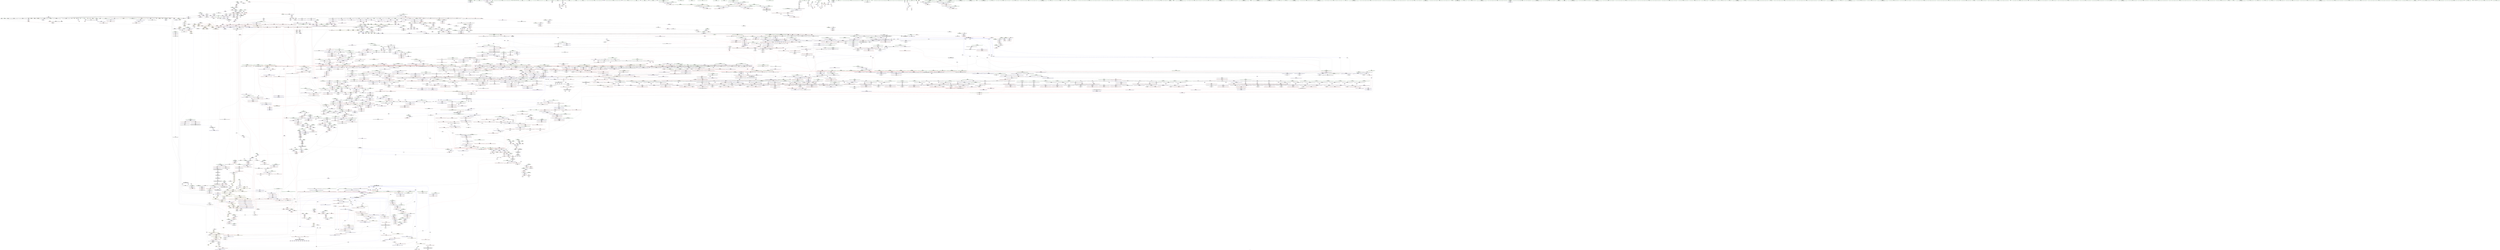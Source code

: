 digraph "SVFG" {
	label="SVFG";

	Node0x55f1fde8f1f0 [shape=record,color=grey,label="{NodeID: 0\nNullPtr|{|<s32>100}}"];
	Node0x55f1fde8f1f0 -> Node0x55f1fe8371a0[style=solid];
	Node0x55f1fde8f1f0 -> Node0x55f1fe8372a0[style=solid];
	Node0x55f1fde8f1f0 -> Node0x55f1fe837370[style=solid];
	Node0x55f1fde8f1f0 -> Node0x55f1fe837440[style=solid];
	Node0x55f1fde8f1f0 -> Node0x55f1fe837510[style=solid];
	Node0x55f1fde8f1f0 -> Node0x55f1fe8375e0[style=solid];
	Node0x55f1fde8f1f0 -> Node0x55f1fe8376b0[style=solid];
	Node0x55f1fde8f1f0 -> Node0x55f1fe837780[style=solid];
	Node0x55f1fde8f1f0 -> Node0x55f1fe837850[style=solid];
	Node0x55f1fde8f1f0 -> Node0x55f1fe837920[style=solid];
	Node0x55f1fde8f1f0 -> Node0x55f1fe8379f0[style=solid];
	Node0x55f1fde8f1f0 -> Node0x55f1fe837ac0[style=solid];
	Node0x55f1fde8f1f0 -> Node0x55f1fe837b90[style=solid];
	Node0x55f1fde8f1f0 -> Node0x55f1fe837c60[style=solid];
	Node0x55f1fde8f1f0 -> Node0x55f1fe837d30[style=solid];
	Node0x55f1fde8f1f0 -> Node0x55f1fe837e00[style=solid];
	Node0x55f1fde8f1f0 -> Node0x55f1fe837ed0[style=solid];
	Node0x55f1fde8f1f0 -> Node0x55f1fe837fa0[style=solid];
	Node0x55f1fde8f1f0 -> Node0x55f1fe838070[style=solid];
	Node0x55f1fde8f1f0 -> Node0x55f1fe838140[style=solid];
	Node0x55f1fde8f1f0 -> Node0x55f1fe838210[style=solid];
	Node0x55f1fde8f1f0 -> Node0x55f1fe8382e0[style=solid];
	Node0x55f1fde8f1f0 -> Node0x55f1fe8383b0[style=solid];
	Node0x55f1fde8f1f0 -> Node0x55f1fe838480[style=solid];
	Node0x55f1fde8f1f0 -> Node0x55f1fe893580[style=solid];
	Node0x55f1fde8f1f0 -> Node0x55f1fe8958a0[style=solid];
	Node0x55f1fde8f1f0 -> Node0x55f1fe895970[style=solid];
	Node0x55f1fde8f1f0 -> Node0x55f1fe895a40[style=solid];
	Node0x55f1fde8f1f0 -> Node0x55f1fe897850[style=solid];
	Node0x55f1fde8f1f0 -> Node0x55f1fe8fe850[style=solid];
	Node0x55f1fde8f1f0 -> Node0x55f1fe905870[style=solid];
	Node0x55f1fde8f1f0 -> Node0x55f1fe906170[style=solid];
	Node0x55f1fde8f1f0:s32 -> Node0x55f1feb09160[style=solid,color=red];
	Node0x55f1fe9ab560 [shape=record,color=black,label="{NodeID: 3764\nMR_332V_2 = PHI(MR_332V_3, MR_332V_1, )\npts\{26710000 \}\n}"];
	Node0x55f1fe842c10 [shape=record,color=red,label="{NodeID: 1550\n1254\<--1245\nthis1\<--this.addr\n_ZN9__gnu_cxx13new_allocatorIiE8allocateEmPKv\n|{<s0>101}}"];
	Node0x55f1fe842c10:s0 -> Node0x55f1feb0cdc0[style=solid,color=red];
	Node0x55f1fe8212a0 [shape=record,color=green,label="{NodeID: 443\n2646\<--2647\nagg.tmp23\<--agg.tmp23_field_insensitive\n_ZSt22__move_median_to_firstIN9__gnu_cxx17__normal_iteratorIPiSt6vectorIiSaIiEEEENS0_5__ops15_Iter_less_iterEEvT_S9_S9_S9_T0_\n}"];
	Node0x55f1fe8212a0 -> Node0x55f1fe82cf50[style=solid];
	Node0x55f1fe8212a0 -> Node0x55f1fe8612f0[style=solid];
	Node0x55f1feafa6b0 [shape=record,color=black,label="{NodeID: 5314\n1561 = PHI(1468, )\n0th arg _ZNKSt13move_iteratorIPiE4baseEv }"];
	Node0x55f1feafa6b0 -> Node0x55f1fe89be30[style=solid];
	Node0x55f1fe898550 [shape=record,color=blue,label="{NodeID: 1993\n974\<--971\nthis.addr\<--this\n_ZNKSt6vectorIiSaIiEE12_M_check_lenEmPKc\n}"];
	Node0x55f1fe898550 -> Node0x55f1fe86fcf0[style=dashed];
	Node0x55f1fe8304f0 [shape=record,color=black,label="{NodeID: 886\n3316\<--3311\n\<--__it\n_ZSt12__miter_baseIN9__gnu_cxx17__normal_iteratorIPiSt6vectorIiSaIiEEEEET_S7_\n}"];
	Node0x55f1fe8304f0 -> Node0x55f1fe8691b0[style=solid];
	Node0x55f1fe866910 [shape=record,color=purple,label="{NodeID: 1329\n3672\<--3065\noffset_0\<--\n}"];
	Node0x55f1fe866910 -> Node0x55f1fe892750[style=solid];
	Node0x55f1fe819770 [shape=record,color=green,label="{NodeID: 222\n1336\<--1337\n__assignable\<--__assignable_field_insensitive\n_ZSt18uninitialized_copyISt13move_iteratorIPiES1_ET0_T_S4_S3_\n}"];
	Node0x55f1fe819770 -> Node0x55f1fe89a770[style=solid];
	Node0x55f1feae7c50 [shape=record,color=black,label="{NodeID: 5093\n782 = PHI(970, )\n}"];
	Node0x55f1feae7c50 -> Node0x55f1fe897440[style=solid];
	Node0x55f1fe84e070 [shape=record,color=red,label="{NodeID: 1772\n3243\<--3242\n\<--call9\n_ZSt25__unguarded_linear_insertIN9__gnu_cxx17__normal_iteratorIPiSt6vectorIiSaIiEEEENS0_5__ops14_Val_less_iterEEvT_T0_\n}"];
	Node0x55f1fe84e070 -> Node0x55f1fe8a6f50[style=solid];
	Node0x55f1fe83cd00 [shape=record,color=black,label="{NodeID: 665\n1235\<--1234\n\<--\n_ZNSt16allocator_traitsISaIiEE8allocateERS0_m\n|{<s0>100}}"];
	Node0x55f1fe83cd00:s0 -> Node0x55f1feb08f40[style=solid,color=red];
	Node0x55f1fe8a39b0 [shape=record,color=blue, style = dotted,label="{NodeID: 2215\n3599\<--3601\noffset_0\<--dummyVal\n_ZSt22__move_median_to_firstIN9__gnu_cxx17__normal_iteratorIPiSt6vectorIiSaIiEEEENS0_5__ops15_Iter_less_iterEEvT_S9_S9_S9_T0_\n}"];
	Node0x55f1fe8a39b0 -> Node0x55f1fe84b560[style=dashed];
	Node0x55f1fe8a39b0 -> Node0x55f1fe9a7e60[style=dashed];
	Node0x55f1fe85b580 [shape=record,color=purple,label="{NodeID: 1108\n3509\<--1903\noffset_0\<--\n}"];
	Node0x55f1fe85b580 -> Node0x55f1fe89e050[style=solid];
	Node0x55f1fde8f280 [shape=record,color=green,label="{NodeID: 1\n7\<--1\n__dso_handle\<--dummyObj\nGlob }"];
	Node0x55f1fe9aba60 [shape=record,color=black,label="{NodeID: 3765\nMR_334V_2 = PHI(MR_334V_3, MR_334V_1, )\npts\{26730000 \}\n}"];
	Node0x55f1fe842ce0 [shape=record,color=red,label="{NodeID: 1551\n1255\<--1247\n\<--__n.addr\n_ZN9__gnu_cxx13new_allocatorIiE8allocateEmPKv\n}"];
	Node0x55f1fe842ce0 -> Node0x55f1fe905570[style=solid];
	Node0x55f1fe821370 [shape=record,color=green,label="{NodeID: 444\n2648\<--2649\nagg.tmp24\<--agg.tmp24_field_insensitive\n_ZSt22__move_median_to_firstIN9__gnu_cxx17__normal_iteratorIPiSt6vectorIiSaIiEEEENS0_5__ops15_Iter_less_iterEEvT_S9_S9_S9_T0_\n}"];
	Node0x55f1fe821370 -> Node0x55f1fe82d020[style=solid];
	Node0x55f1fe821370 -> Node0x55f1fe8613c0[style=solid];
	Node0x55f1feafa7c0 [shape=record,color=black,label="{NodeID: 5315\n3345 = PHI(3283, 3291, 3297, )\n0th arg _ZSt12__niter_baseIPiSt6vectorIiSaIiEEET_N9__gnu_cxx17__normal_iteratorIS4_T0_EE }"];
	Node0x55f1feafa7c0 -> Node0x55f1fe8a7ab0[style=solid];
	Node0x55f1fe898620 [shape=record,color=blue,label="{NodeID: 1994\n976\<--972\n__n.addr\<--__n\n_ZNKSt6vectorIiSaIiEE12_M_check_lenEmPKc\n|{|<s2>86}}"];
	Node0x55f1fe898620 -> Node0x55f1fe86fdc0[style=dashed];
	Node0x55f1fe898620 -> Node0x55f1fe8701d0[style=dashed];
	Node0x55f1fe898620:s2 -> Node0x55f1fe9dd460[style=dashed,color=red];
	Node0x55f1fe8305c0 [shape=record,color=black,label="{NodeID: 887\n3307\<--3319\n_ZSt12__miter_baseIN9__gnu_cxx17__normal_iteratorIPiSt6vectorIiSaIiEEEEET_S7__ret\<--\n_ZSt12__miter_baseIN9__gnu_cxx17__normal_iteratorIPiSt6vectorIiSaIiEEEEET_S7_\n|{<s0>329|<s1>331}}"];
	Node0x55f1fe8305c0:s0 -> Node0x55f1feaf2850[style=solid,color=blue];
	Node0x55f1fe8305c0:s1 -> Node0x55f1feaf2990[style=solid,color=blue];
	Node0x55f1fe8669e0 [shape=record,color=purple,label="{NodeID: 1330\n3099\<--3083\ncoerce.dive\<--__first\n_ZSt26__unguarded_insertion_sortIN9__gnu_cxx17__normal_iteratorIPiSt6vectorIiSaIiEEEENS0_5__ops15_Iter_less_iterEEvT_S9_T0_\n}"];
	Node0x55f1fe8669e0 -> Node0x55f1fe8a5e40[style=solid];
	Node0x55f1fe819840 [shape=record,color=green,label="{NodeID: 223\n1338\<--1339\nagg.tmp\<--agg.tmp_field_insensitive\n_ZSt18uninitialized_copyISt13move_iteratorIPiES1_ET0_T_S4_S3_\n}"];
	Node0x55f1fe819840 -> Node0x55f1fe83d6c0[style=solid];
	Node0x55f1fe819840 -> Node0x55f1fe8565e0[style=solid];
	Node0x55f1feae7d90 [shape=record,color=black,label="{NodeID: 5094\n787 = PHI(359, )\n}"];
	Node0x55f1feae7d90 -> Node0x55f1fe897510[style=solid];
	Node0x55f1fe84e140 [shape=record,color=red,label="{NodeID: 1773\n3283\<--3282\n\<--coerce.dive3\n_ZSt23__copy_move_backward_a2ILb1EN9__gnu_cxx17__normal_iteratorIPiSt6vectorIiSaIiEEEES6_ET1_T0_S8_S7_\n|{<s0>348}}"];
	Node0x55f1fe84e140:s0 -> Node0x55f1feafa7c0[style=solid,color=red];
	Node0x55f1fe83cdd0 [shape=record,color=black,label="{NodeID: 666\n1225\<--1237\n_ZNSt16allocator_traitsISaIiEE8allocateERS0_m_ret\<--call\n_ZNSt16allocator_traitsISaIiEE8allocateERS0_m\n|{<s0>92}}"];
	Node0x55f1fe83cdd0:s0 -> Node0x55f1feaeab90[style=solid,color=blue];
	Node0x55f1fe8a3a80 [shape=record,color=blue, style = dotted,label="{NodeID: 2216\n3602\<--3604\noffset_0\<--dummyVal\n_ZSt22__move_median_to_firstIN9__gnu_cxx17__normal_iteratorIPiSt6vectorIiSaIiEEEENS0_5__ops15_Iter_less_iterEEvT_S9_S9_S9_T0_\n}"];
	Node0x55f1fe8a3a80 -> Node0x55f1fe84b630[style=dashed];
	Node0x55f1fe8a3a80 -> Node0x55f1fe9a8360[style=dashed];
	Node0x55f1fe85b650 [shape=record,color=purple,label="{NodeID: 1109\n3510\<--1904\noffset_0\<--\n}"];
	Node0x55f1fe85b650 -> Node0x55f1fe850ab0[style=solid];
	Node0x55f1fe78a4d0 [shape=record,color=green,label="{NodeID: 2\n9\<--1\n\<--dummyObj\nCan only get source location for instruction, argument, global var or function.}"];
	Node0x55f1fe9abf60 [shape=record,color=black,label="{NodeID: 3766\nMR_28V_2 = PHI(MR_28V_3, MR_28V_1, )\npts\{1266 \}\n|{<s0>155|<s1>324|<s2>324}}"];
	Node0x55f1fe9abf60:s0 -> Node0x55f1fe99cf60[style=dashed,color=blue];
	Node0x55f1fe9abf60:s1 -> Node0x55f1fe84de00[style=dashed,color=red];
	Node0x55f1fe9abf60:s2 -> Node0x55f1fe9cae60[style=dashed,color=red];
	Node0x55f1fe842db0 [shape=record,color=red,label="{NodeID: 1552\n1263\<--1247\n\<--__n.addr\n_ZN9__gnu_cxx13new_allocatorIiE8allocateEmPKv\n}"];
	Node0x55f1fe842db0 -> Node0x55f1fe901970[style=solid];
	Node0x55f1fe821440 [shape=record,color=green,label="{NodeID: 445\n2650\<--2651\nagg.tmp28\<--agg.tmp28_field_insensitive\n_ZSt22__move_median_to_firstIN9__gnu_cxx17__normal_iteratorIPiSt6vectorIiSaIiEEEENS0_5__ops15_Iter_less_iterEEvT_S9_S9_S9_T0_\n}"];
	Node0x55f1fe821440 -> Node0x55f1fe82d0f0[style=solid];
	Node0x55f1fe821440 -> Node0x55f1fe861490[style=solid];
	Node0x55f1feafa950 [shape=record,color=black,label="{NodeID: 5316\n621 = PHI(614, )\n0th arg _ZNSt12_Destroy_auxILb1EE9__destroyIPiEEvT_S3_ }"];
	Node0x55f1feafa950 -> Node0x55f1fe896400[style=solid];
	Node0x55f1fe8986f0 [shape=record,color=blue,label="{NodeID: 1995\n978\<--973\n__s.addr\<--__s\n_ZNKSt6vectorIiSaIiEE12_M_check_lenEmPKc\n}"];
	Node0x55f1fe8986f0 -> Node0x55f1fe86fe90[style=dashed];
	Node0x55f1fe830690 [shape=record,color=black,label="{NodeID: 888\n3321\<--3340\n_ZSt22__copy_move_backward_aILb1EPiS0_ET1_T0_S2_S1__ret\<--call\n_ZSt22__copy_move_backward_aILb1EPiS0_ET1_T0_S2_S1_\n|{<s0>353}}"];
	Node0x55f1fe830690:s0 -> Node0x55f1feaf3c50[style=solid,color=blue];
	Node0x55f1fe866ab0 [shape=record,color=purple,label="{NodeID: 1331\n3101\<--3085\ncoerce.dive1\<--__last\n_ZSt26__unguarded_insertion_sortIN9__gnu_cxx17__normal_iteratorIPiSt6vectorIiSaIiEEEENS0_5__ops15_Iter_less_iterEEvT_S9_T0_\n}"];
	Node0x55f1fe866ab0 -> Node0x55f1fe8a5f10[style=solid];
	Node0x55f1fe819910 [shape=record,color=green,label="{NodeID: 224\n1340\<--1341\nagg.tmp2\<--agg.tmp2_field_insensitive\n_ZSt18uninitialized_copyISt13move_iteratorIPiES1_ET0_T_S4_S3_\n}"];
	Node0x55f1fe819910 -> Node0x55f1fe83d790[style=solid];
	Node0x55f1fe819910 -> Node0x55f1fe8566b0[style=solid];
	Node0x55f1feae7ed0 [shape=record,color=black,label="{NodeID: 5095\n790 = PHI(1026, )\n}"];
	Node0x55f1feae7ed0 -> Node0x55f1fe8975e0[style=solid];
	Node0x55f1fe84e210 [shape=record,color=red,label="{NodeID: 1774\n3291\<--3290\n\<--coerce.dive5\n_ZSt23__copy_move_backward_a2ILb1EN9__gnu_cxx17__normal_iteratorIPiSt6vectorIiSaIiEEEES6_ET1_T0_S8_S7_\n|{<s0>350}}"];
	Node0x55f1fe84e210:s0 -> Node0x55f1feafa7c0[style=solid,color=red];
	Node0x55f1fe83cea0 [shape=record,color=black,label="{NodeID: 667\n1269\<--1265\n\<--call2\n_ZN9__gnu_cxx13new_allocatorIiE8allocateEmPKv\n}"];
	Node0x55f1fe83cea0 -> Node0x55f1fe83cf70[style=solid];
	Node0x55f1fe8a3b50 [shape=record,color=blue, style = dotted,label="{NodeID: 2217\n3605\<--3607\noffset_0\<--dummyVal\n_ZSt22__move_median_to_firstIN9__gnu_cxx17__normal_iteratorIPiSt6vectorIiSaIiEEEENS0_5__ops15_Iter_less_iterEEvT_S9_S9_S9_T0_\n}"];
	Node0x55f1fe8a3b50 -> Node0x55f1fe84b700[style=dashed];
	Node0x55f1fe8a3b50 -> Node0x55f1fe9a8860[style=dashed];
	Node0x55f1fe85b720 [shape=record,color=purple,label="{NodeID: 1110\n3512\<--1915\noffset_0\<--\n}"];
	Node0x55f1fe85b720 -> Node0x55f1fe89e120[style=solid];
	Node0x55f1fe789d80 [shape=record,color=green,label="{NodeID: 3\n13\<--1\n.str\<--dummyObj\nGlob }"];
	Node0x55f1fe9ac460 [shape=record,color=black,label="{NodeID: 3767\nMR_782V_3 = PHI(MR_782V_4, MR_782V_2, )\npts\{30900000 \}\n|{|<s1>321|<s2>325|<s3>325}}"];
	Node0x55f1fe9ac460 -> Node0x55f1fe8928f0[style=dashed];
	Node0x55f1fe9ac460:s1 -> Node0x55f1fe989310[style=dashed,color=red];
	Node0x55f1fe9ac460:s2 -> Node0x55f1fe86c340[style=dashed,color=red];
	Node0x55f1fe9ac460:s3 -> Node0x55f1fe8953c0[style=dashed,color=red];
	Node0x55f1fe842e80 [shape=record,color=red,label="{NodeID: 1553\n1303\<--1283\n\<--__result.addr\n_ZSt22__uninitialized_copy_aISt13move_iteratorIPiES1_iET0_T_S4_S3_RSaIT1_E\n|{<s0>106}}"];
	Node0x55f1fe842e80:s0 -> Node0x55f1feb0bb70[style=solid,color=red];
	Node0x55f1fe821510 [shape=record,color=green,label="{NodeID: 446\n2652\<--2653\nagg.tmp29\<--agg.tmp29_field_insensitive\n_ZSt22__move_median_to_firstIN9__gnu_cxx17__normal_iteratorIPiSt6vectorIiSaIiEEEENS0_5__ops15_Iter_less_iterEEvT_S9_S9_S9_T0_\n}"];
	Node0x55f1fe821510 -> Node0x55f1fe82d1c0[style=solid];
	Node0x55f1fe821510 -> Node0x55f1fe861560[style=solid];
	Node0x55f1feafaa60 [shape=record,color=black,label="{NodeID: 5317\n622 = PHI(615, )\n1st arg _ZNSt12_Destroy_auxILb1EE9__destroyIPiEEvT_S3_ }"];
	Node0x55f1feafaa60 -> Node0x55f1fe8964d0[style=solid];
	Node0x55f1fe8987c0 [shape=record,color=blue,label="{NodeID: 1996\n982\<--1004\nref.tmp\<--call4\n_ZNKSt6vectorIiSaIiEE12_M_check_lenEmPKc\n|{|<s1>86}}"];
	Node0x55f1fe8987c0 -> Node0x55f1fe8701d0[style=dashed];
	Node0x55f1fe8987c0:s1 -> Node0x55f1fe9dd570[style=dashed,color=red];
	Node0x55f1fe830760 [shape=record,color=black,label="{NodeID: 889\n3344\<--3351\n_ZSt12__niter_baseIPiSt6vectorIiSaIiEEET_N9__gnu_cxx17__normal_iteratorIS4_T0_EE_ret\<--\n_ZSt12__niter_baseIPiSt6vectorIiSaIiEEET_N9__gnu_cxx17__normal_iteratorIS4_T0_EE\n|{<s0>348|<s1>350|<s2>352}}"];
	Node0x55f1fe830760:s0 -> Node0x55f1feaf3890[style=solid,color=blue];
	Node0x55f1fe830760:s1 -> Node0x55f1feaf39d0[style=solid,color=blue];
	Node0x55f1fe830760:s2 -> Node0x55f1feaf3b10[style=solid,color=blue];
	Node0x55f1fe866b80 [shape=record,color=purple,label="{NodeID: 1332\n3113\<--3091\ncoerce.dive4\<--agg.tmp\n_ZSt26__unguarded_insertion_sortIN9__gnu_cxx17__normal_iteratorIPiSt6vectorIiSaIiEEEENS0_5__ops15_Iter_less_iterEEvT_S9_T0_\n}"];
	Node0x55f1fe866b80 -> Node0x55f1fe84d510[style=solid];
	Node0x55f1fe8199e0 [shape=record,color=green,label="{NodeID: 225\n1361\<--1362\n_ZNSt20__uninitialized_copyILb1EE13__uninit_copyISt13move_iteratorIPiES3_EET0_T_S6_S5_\<--_ZNSt20__uninitialized_copyILb1EE13__uninit_copyISt13move_iteratorIPiES3_EET0_T_S6_S5__field_insensitive\n}"];
	Node0x55f1feae8010 [shape=record,color=black,label="{NodeID: 5096\n796 = PHI(1046, )\n}"];
	Node0x55f1feae8010 -> Node0x55f1fe8976b0[style=solid];
	Node0x55f1fe84e2e0 [shape=record,color=red,label="{NodeID: 1775\n3297\<--3296\n\<--coerce.dive8\n_ZSt23__copy_move_backward_a2ILb1EN9__gnu_cxx17__normal_iteratorIPiSt6vectorIiSaIiEEEES6_ET1_T0_S8_S7_\n|{<s0>352}}"];
	Node0x55f1fe84e2e0:s0 -> Node0x55f1feafa7c0[style=solid,color=red];
	Node0x55f1fe83cf70 [shape=record,color=black,label="{NodeID: 668\n1241\<--1269\n_ZN9__gnu_cxx13new_allocatorIiE8allocateEmPKv_ret\<--\n_ZN9__gnu_cxx13new_allocatorIiE8allocateEmPKv\n|{<s0>100}}"];
	Node0x55f1fe83cf70:s0 -> Node0x55f1feae5fa0[style=solid,color=blue];
	Node0x55f1fe8a3c20 [shape=record,color=blue, style = dotted,label="{NodeID: 2218\n3608\<--3610\noffset_0\<--dummyVal\n_ZSt22__move_median_to_firstIN9__gnu_cxx17__normal_iteratorIPiSt6vectorIiSaIiEEEENS0_5__ops15_Iter_less_iterEEvT_S9_S9_S9_T0_\n}"];
	Node0x55f1fe8a3c20 -> Node0x55f1fe84b7d0[style=dashed];
	Node0x55f1fe8a3c20 -> Node0x55f1fe9a8d60[style=dashed];
	Node0x55f1fe85b7f0 [shape=record,color=purple,label="{NodeID: 1111\n3513\<--1916\noffset_0\<--\n}"];
	Node0x55f1fe85b7f0 -> Node0x55f1fe850b80[style=solid];
	Node0x55f1fe789e10 [shape=record,color=green,label="{NodeID: 4\n15\<--1\n.str.1\<--dummyObj\nGlob }"];
	Node0x55f1fe9ac960 [shape=record,color=black,label="{NodeID: 3768\nMR_784V_2 = PHI(MR_784V_3, MR_784V_1, )\npts\{30920000 \}\n}"];
	Node0x55f1fe9ac960 -> Node0x55f1fe8a60b0[style=dashed];
	Node0x55f1fe842f50 [shape=record,color=red,label="{NodeID: 1554\n1305\<--1304\n\<--coerce.dive3\n_ZSt22__uninitialized_copy_aISt13move_iteratorIPiES1_iET0_T_S4_S3_RSaIT1_E\n|{<s0>106}}"];
	Node0x55f1fe842f50:s0 -> Node0x55f1feb0b950[style=solid,color=red];
	Node0x55f1fe8215e0 [shape=record,color=green,label="{NodeID: 447\n2654\<--2655\nagg.tmp34\<--agg.tmp34_field_insensitive\n_ZSt22__move_median_to_firstIN9__gnu_cxx17__normal_iteratorIPiSt6vectorIiSaIiEEEENS0_5__ops15_Iter_less_iterEEvT_S9_S9_S9_T0_\n}"];
	Node0x55f1fe8215e0 -> Node0x55f1fe82d290[style=solid];
	Node0x55f1fe8215e0 -> Node0x55f1fe861630[style=solid];
	Node0x55f1feb03960 [shape=record,color=black,label="{NodeID: 5318\n2931 = PHI(2713, 2739, 2751, 2777, 2801, 2813, 2924, )\n0th arg _ZSt9iter_swapIN9__gnu_cxx17__normal_iteratorIPiSt6vectorIiSaIiEEEES6_EvT_T0_ }"];
	Node0x55f1feb03960 -> Node0x55f1fe8a4ed0[style=solid];
	Node0x55f1fe898890 [shape=record,color=blue,label="{NodeID: 1997\n980\<--1010\n__len\<--add\n_ZNKSt6vectorIiSaIiEE12_M_check_lenEmPKc\n}"];
	Node0x55f1fe898890 -> Node0x55f1fe86ff60[style=dashed];
	Node0x55f1fe898890 -> Node0x55f1fe870030[style=dashed];
	Node0x55f1fe898890 -> Node0x55f1fe870100[style=dashed];
	Node0x55f1fe830830 [shape=record,color=black,label="{NodeID: 890\n3370\<--3368\nsub.ptr.lhs.cast\<--\n_ZNSt20__copy_move_backwardILb1ELb1ESt26random_access_iterator_tagE13__copy_move_bIiEEPT_PKS3_S6_S4_\n}"];
	Node0x55f1fe830830 -> Node0x55f1fe9035f0[style=solid];
	Node0x55f1fe866c50 [shape=record,color=purple,label="{NodeID: 1333\n3674\<--3103\noffset_0\<--\n}"];
	Node0x55f1fe866c50 -> Node0x55f1fe8a5fe0[style=solid];
	Node0x55f1fe819ae0 [shape=record,color=green,label="{NodeID: 226\n1373\<--1374\n__first\<--__first_field_insensitive\n_ZNSt20__uninitialized_copyILb1EE13__uninit_copyISt13move_iteratorIPiES3_EET0_T_S6_S5_\n}"];
	Node0x55f1fe819ae0 -> Node0x55f1fe83d930[style=solid];
	Node0x55f1fe819ae0 -> Node0x55f1fe856ac0[style=solid];
	Node0x55f1feae8150 [shape=record,color=black,label="{NodeID: 5097\n809 = PHI(963, )\n|{<s0>62}}"];
	Node0x55f1feae8150:s0 -> Node0x55f1feb04b40[style=solid,color=red];
	Node0x55f1fe84e3b0 [shape=record,color=red,label="{NodeID: 1776\n3305\<--3304\n\<--coerce.dive11\n_ZSt23__copy_move_backward_a2ILb1EN9__gnu_cxx17__normal_iteratorIPiSt6vectorIiSaIiEEEES6_ET1_T0_S8_S7_\n}"];
	Node0x55f1fe84e3b0 -> Node0x55f1fe830350[style=solid];
	Node0x55f1fe83d040 [shape=record,color=black,label="{NodeID: 669\n1298\<--1279\n\<--__first\n_ZSt22__uninitialized_copy_aISt13move_iteratorIPiES1_iET0_T_S4_S3_RSaIT1_E\n}"];
	Node0x55f1fe83d040 -> Node0x55f1fe856100[style=solid];
	Node0x55f1fe8a3cf0 [shape=record,color=blue, style = dotted,label="{NodeID: 2219\n3611\<--3613\noffset_0\<--dummyVal\n_ZSt22__move_median_to_firstIN9__gnu_cxx17__normal_iteratorIPiSt6vectorIiSaIiEEEENS0_5__ops15_Iter_less_iterEEvT_S9_S9_S9_T0_\n}"];
	Node0x55f1fe8a3cf0 -> Node0x55f1fe84b8a0[style=dashed];
	Node0x55f1fe8a3cf0 -> Node0x55f1fe9a9260[style=dashed];
	Node0x55f1fe85b8c0 [shape=record,color=purple,label="{NodeID: 1112\n3515\<--1918\noffset_0\<--\n}"];
	Node0x55f1fe85b8c0 -> Node0x55f1fe89e1f0[style=solid];
	Node0x55f1fe79c960 [shape=record,color=green,label="{NodeID: 5\n17\<--1\n.str.2\<--dummyObj\nGlob }"];
	Node0x55f1fe843020 [shape=record,color=red,label="{NodeID: 1555\n1307\<--1306\n\<--coerce.dive4\n_ZSt22__uninitialized_copy_aISt13move_iteratorIPiES1_iET0_T_S4_S3_RSaIT1_E\n|{<s0>106}}"];
	Node0x55f1fe843020:s0 -> Node0x55f1feb0ba60[style=solid,color=red];
	Node0x55f1fe8216b0 [shape=record,color=green,label="{NodeID: 448\n2656\<--2657\nagg.tmp35\<--agg.tmp35_field_insensitive\n_ZSt22__move_median_to_firstIN9__gnu_cxx17__normal_iteratorIPiSt6vectorIiSaIiEEEENS0_5__ops15_Iter_less_iterEEvT_S9_S9_S9_T0_\n}"];
	Node0x55f1fe8216b0 -> Node0x55f1fe82d360[style=solid];
	Node0x55f1fe8216b0 -> Node0x55f1fe861700[style=solid];
	Node0x55f1feb04070 [shape=record,color=black,label="{NodeID: 5319\n2932 = PHI(2715, 2741, 2753, 2779, 2803, 2815, 2926, )\n1st arg _ZSt9iter_swapIN9__gnu_cxx17__normal_iteratorIPiSt6vectorIiSaIiEEEES6_EvT_T0_ }"];
	Node0x55f1feb04070 -> Node0x55f1fe8a4fa0[style=solid];
	Node0x55f1fe898960 [shape=record,color=blue,label="{NodeID: 1998\n1029\<--1027\n__lhs.addr\<--__lhs\n_ZN9__gnu_cxxmiIPiSt6vectorIiSaIiEEEENS_17__normal_iteratorIT_T0_E15difference_typeERKS8_SB_\n}"];
	Node0x55f1fe898960 -> Node0x55f1fe8702a0[style=dashed];
	Node0x55f1fe830900 [shape=record,color=black,label="{NodeID: 891\n3371\<--3369\nsub.ptr.rhs.cast\<--\n_ZNSt20__copy_move_backwardILb1ELb1ESt26random_access_iterator_tagE13__copy_move_bIiEEPT_PKS3_S6_S4_\n}"];
	Node0x55f1fe830900 -> Node0x55f1fe9035f0[style=solid];
	Node0x55f1fe866d20 [shape=record,color=purple,label="{NodeID: 1334\n3675\<--3104\noffset_0\<--\n}"];
	Node0x55f1fe866d20 -> Node0x55f1fe892820[style=solid];
	Node0x55f1fe819bb0 [shape=record,color=green,label="{NodeID: 227\n1375\<--1376\n__last\<--__last_field_insensitive\n_ZNSt20__uninitialized_copyILb1EE13__uninit_copyISt13move_iteratorIPiES3_EET0_T_S6_S5_\n}"];
	Node0x55f1fe819bb0 -> Node0x55f1fe83da00[style=solid];
	Node0x55f1fe819bb0 -> Node0x55f1fe856b90[style=solid];
	Node0x55f1feae8290 [shape=record,color=black,label="{NodeID: 5098\n816 = PHI(1111, )\n}"];
	Node0x55f1feae8290 -> Node0x55f1fe86f260[style=solid];
	Node0x55f1fe84e480 [shape=record,color=red,label="{NodeID: 1777\n3319\<--3318\n\<--coerce.dive1\n_ZSt12__miter_baseIN9__gnu_cxx17__normal_iteratorIPiSt6vectorIiSaIiEEEEET_S7_\n}"];
	Node0x55f1fe84e480 -> Node0x55f1fe8305c0[style=solid];
	Node0x55f1fe83d110 [shape=record,color=black,label="{NodeID: 670\n1301\<--1281\n\<--__last\n_ZSt22__uninitialized_copy_aISt13move_iteratorIPiES1_iET0_T_S4_S3_RSaIT1_E\n}"];
	Node0x55f1fe83d110 -> Node0x55f1fe8562a0[style=solid];
	Node0x55f1fe8a3dc0 [shape=record,color=blue, style = dotted,label="{NodeID: 2220\n3614\<--3616\noffset_0\<--dummyVal\n_ZSt22__move_median_to_firstIN9__gnu_cxx17__normal_iteratorIPiSt6vectorIiSaIiEEEENS0_5__ops15_Iter_less_iterEEvT_S9_S9_S9_T0_\n}"];
	Node0x55f1fe8a3dc0 -> Node0x55f1fe84b970[style=dashed];
	Node0x55f1fe8a3dc0 -> Node0x55f1fe9a9760[style=dashed];
	Node0x55f1fe85b990 [shape=record,color=purple,label="{NodeID: 1113\n3516\<--1919\noffset_0\<--\n}"];
	Node0x55f1fe85b990 -> Node0x55f1fe850c50[style=solid];
	Node0x55f1fe79c9f0 [shape=record,color=green,label="{NodeID: 6\n19\<--1\n.str.3\<--dummyObj\nGlob }"];
	Node0x55f1fe8430f0 [shape=record,color=red,label="{NodeID: 1556\n1319\<--1316\n\<--__i.addr\n_ZSt32__make_move_if_noexcept_iteratorIiSt13move_iteratorIPiEET0_PT_\n|{<s0>107}}"];
	Node0x55f1fe8430f0:s0 -> Node0x55f1feb051e0[style=solid,color=red];
	Node0x55f1fe821780 [shape=record,color=green,label="{NodeID: 449\n2658\<--2659\nagg.tmp40\<--agg.tmp40_field_insensitive\n_ZSt22__move_median_to_firstIN9__gnu_cxx17__normal_iteratorIPiSt6vectorIiSaIiEEEENS0_5__ops15_Iter_less_iterEEvT_S9_S9_S9_T0_\n}"];
	Node0x55f1fe821780 -> Node0x55f1fe82d430[style=solid];
	Node0x55f1fe821780 -> Node0x55f1fe8617d0[style=solid];
	Node0x55f1feb04330 [shape=record,color=black,label="{NodeID: 5320\n395 = PHI(81, 1612, 2984, 3089, )\n0th arg _ZN9__gnu_cxxneIPiSt6vectorIiSaIiEEEEbRKNS_17__normal_iteratorIT_T0_EESA_ }"];
	Node0x55f1feb04330 -> Node0x55f1fe895080[style=solid];
	Node0x55f1fe898a30 [shape=record,color=blue,label="{NodeID: 1999\n1031\<--1028\n__rhs.addr\<--__rhs\n_ZN9__gnu_cxxmiIPiSt6vectorIiSaIiEEEENS_17__normal_iteratorIT_T0_E15difference_typeERKS8_SB_\n}"];
	Node0x55f1fe898a30 -> Node0x55f1fe870370[style=dashed];
	Node0x55f1fe8309d0 [shape=record,color=black,label="{NodeID: 892\n3382\<--3381\n\<--add.ptr\n_ZNSt20__copy_move_backwardILb1ELb1ESt26random_access_iterator_tagE13__copy_move_bIiEEPT_PKS3_S6_S4_\n}"];
	Node0x55f1fe8309d0 -> Node0x55f1fe869350[style=solid];
	Node0x55f1fe866df0 [shape=record,color=purple,label="{NodeID: 1335\n3677\<--3109\noffset_0\<--\n}"];
	Node0x55f1fe866df0 -> Node0x55f1fe8a60b0[style=solid];
	Node0x55f1fe819c80 [shape=record,color=green,label="{NodeID: 228\n1377\<--1378\n__result.addr\<--__result.addr_field_insensitive\n_ZNSt20__uninitialized_copyILb1EE13__uninit_copyISt13move_iteratorIPiES3_EET0_T_S6_S5_\n}"];
	Node0x55f1fe819c80 -> Node0x55f1fe843500[style=solid];
	Node0x55f1fe819c80 -> Node0x55f1fe89ab80[style=solid];
	Node0x55f1feae83d0 [shape=record,color=black,label="{NodeID: 5099\n820 = PHI(553, )\n|{<s0>65}}"];
	Node0x55f1feae83d0:s0 -> Node0x55f1feaf86b0[style=solid,color=red];
	Node0x55f1fe84e550 [shape=record,color=red,label="{NodeID: 1778\n3337\<--3325\n\<--__first.addr\n_ZSt22__copy_move_backward_aILb1EPiS0_ET1_T0_S2_S1_\n|{<s0>356}}"];
	Node0x55f1fe84e550:s0 -> Node0x55f1feb097c0[style=solid,color=red];
	Node0x55f1fe83d1e0 [shape=record,color=black,label="{NodeID: 671\n1297\<--1287\n\<--agg.tmp\n_ZSt22__uninitialized_copy_aISt13move_iteratorIPiES1_iET0_T_S4_S3_RSaIT1_E\n}"];
	Node0x55f1fe83d1e0 -> Node0x55f1fe856030[style=solid];
	Node0x55f1fe8a3e90 [shape=record,color=blue, style = dotted,label="{NodeID: 2221\n3617\<--3619\noffset_0\<--dummyVal\n_ZSt22__move_median_to_firstIN9__gnu_cxx17__normal_iteratorIPiSt6vectorIiSaIiEEEENS0_5__ops15_Iter_less_iterEEvT_S9_S9_S9_T0_\n}"];
	Node0x55f1fe8a3e90 -> Node0x55f1fe84ba40[style=dashed];
	Node0x55f1fe8a3e90 -> Node0x55f1fe9a9c60[style=dashed];
	Node0x55f1fe85ba60 [shape=record,color=purple,label="{NodeID: 1114\n2012\<--1932\ncoerce.dive26\<--retval\n_ZSt27__unguarded_partition_pivotIN9__gnu_cxx17__normal_iteratorIPiSt6vectorIiSaIiEEEENS0_5__ops15_Iter_less_iterEET_S9_S9_T0_\n}"];
	Node0x55f1fe85ba60 -> Node0x55f1fe89eae0[style=solid];
	Node0x55f1fe79ca80 [shape=record,color=green,label="{NodeID: 7\n21\<--1\n.str.4\<--dummyObj\nGlob }"];
	Node0x55f1fe8431c0 [shape=record,color=red,label="{NodeID: 1557\n1324\<--1323\n\<--coerce.dive\n_ZSt32__make_move_if_noexcept_iteratorIiSt13move_iteratorIPiEET0_PT_\n}"];
	Node0x55f1fe8431c0 -> Node0x55f1fe83d450[style=solid];
	Node0x55f1fe821850 [shape=record,color=green,label="{NodeID: 450\n2660\<--2661\nagg.tmp41\<--agg.tmp41_field_insensitive\n_ZSt22__move_median_to_firstIN9__gnu_cxx17__normal_iteratorIPiSt6vectorIiSaIiEEEENS0_5__ops15_Iter_less_iterEEvT_S9_S9_S9_T0_\n}"];
	Node0x55f1fe821850 -> Node0x55f1fe82d500[style=solid];
	Node0x55f1fe821850 -> Node0x55f1fe8618a0[style=solid];
	Node0x55f1feb04500 [shape=record,color=black,label="{NodeID: 5321\n396 = PHI(83, 1614, 2980, 3085, )\n1st arg _ZN9__gnu_cxxneIPiSt6vectorIiSaIiEEEEbRKNS_17__normal_iteratorIT_T0_EESA_ }"];
	Node0x55f1feb04500 -> Node0x55f1fe895150[style=solid];
	Node0x55f1fe9e7570 [shape=record,color=yellow,style=double,label="{NodeID: 4214\n28V_1 = ENCHI(MR_28V_0)\npts\{1266 \}\nFun[_ZSt4sortIN9__gnu_cxx17__normal_iteratorIPiSt6vectorIiSaIiEEEEEvT_S7_]|{<s0>29}}"];
	Node0x55f1fe9e7570:s0 -> Node0x55f1fe9e7a00[style=dashed,color=red];
	Node0x55f1fe898b00 [shape=record,color=blue,label="{NodeID: 2000\n1049\<--1047\nthis.addr\<--this\n_ZNSt12_Vector_baseIiSaIiEE11_M_allocateEm\n}"];
	Node0x55f1fe898b00 -> Node0x55f1fe8705e0[style=dashed];
	Node0x55f1fe830aa0 [shape=record,color=black,label="{NodeID: 893\n3384\<--3383\n\<--\n_ZNSt20__copy_move_backwardILb1ELb1ESt26random_access_iterator_tagE13__copy_move_bIiEEPT_PKS3_S6_S4_\n}"];
	Node0x55f1fe830aa0 -> Node0x55f1fe869420[style=solid];
	Node0x55f1fe866ec0 [shape=record,color=purple,label="{NodeID: 1336\n3678\<--3110\noffset_0\<--\n}"];
	Node0x55f1fe866ec0 -> Node0x55f1fe8928f0[style=solid];
	Node0x55f1fe819d50 [shape=record,color=green,label="{NodeID: 229\n1379\<--1380\nagg.tmp\<--agg.tmp_field_insensitive\n_ZNSt20__uninitialized_copyILb1EE13__uninit_copyISt13move_iteratorIPiES3_EET0_T_S6_S5_\n}"];
	Node0x55f1fe819d50 -> Node0x55f1fe83dad0[style=solid];
	Node0x55f1fe819d50 -> Node0x55f1fe856c60[style=solid];
	Node0x55f1feae8510 [shape=record,color=black,label="{NodeID: 5100\n821 = PHI(1070, )\n}"];
	Node0x55f1feae8510 -> Node0x55f1fe897920[style=solid];
	Node0x55f1fe84e620 [shape=record,color=red,label="{NodeID: 1779\n3338\<--3327\n\<--__last.addr\n_ZSt22__copy_move_backward_aILb1EPiS0_ET1_T0_S2_S1_\n|{<s0>356}}"];
	Node0x55f1fe84e620:s0 -> Node0x55f1feb098d0[style=solid,color=red];
	Node0x55f1fe83d2b0 [shape=record,color=black,label="{NodeID: 672\n1300\<--1289\n\<--agg.tmp2\n_ZSt22__uninitialized_copy_aISt13move_iteratorIPiES1_iET0_T_S4_S3_RSaIT1_E\n}"];
	Node0x55f1fe83d2b0 -> Node0x55f1fe8561d0[style=solid];
	Node0x55f1fe8a3f60 [shape=record,color=blue, style = dotted,label="{NodeID: 2222\n3620\<--3622\noffset_0\<--dummyVal\n_ZSt22__move_median_to_firstIN9__gnu_cxx17__normal_iteratorIPiSt6vectorIiSaIiEEEENS0_5__ops15_Iter_less_iterEEvT_S9_S9_S9_T0_\n}"];
	Node0x55f1fe8a3f60 -> Node0x55f1fe84bb10[style=dashed];
	Node0x55f1fe8a3f60 -> Node0x55f1fe9aa160[style=dashed];
	Node0x55f1fe85bb30 [shape=record,color=purple,label="{NodeID: 1115\n2014\<--1932\ncoerce.dive27\<--retval\n_ZSt27__unguarded_partition_pivotIN9__gnu_cxx17__normal_iteratorIPiSt6vectorIiSaIiEEEENS0_5__ops15_Iter_less_iterEET_S9_S9_T0_\n}"];
	Node0x55f1fe85bb30 -> Node0x55f1fe846830[style=solid];
	Node0x55f1fe79cb10 [shape=record,color=green,label="{NodeID: 8\n24\<--1\n\<--dummyObj\nCan only get source location for instruction, argument, global var or function.}"];
	Node0x55f1fe843290 [shape=record,color=red,label="{NodeID: 1558\n1355\<--1334\n\<--__result.addr\n_ZSt18uninitialized_copyISt13move_iteratorIPiES1_ET0_T_S4_S3_\n|{<s0>110}}"];
	Node0x55f1fe843290:s0 -> Node0x55f1feb0eaa0[style=solid,color=red];
	Node0x55f1fe821920 [shape=record,color=green,label="{NodeID: 451\n2662\<--2663\nagg.tmp45\<--agg.tmp45_field_insensitive\n_ZSt22__move_median_to_firstIN9__gnu_cxx17__normal_iteratorIPiSt6vectorIiSaIiEEEENS0_5__ops15_Iter_less_iterEEvT_S9_S9_S9_T0_\n}"];
	Node0x55f1fe821920 -> Node0x55f1fe82d5d0[style=solid];
	Node0x55f1fe821920 -> Node0x55f1fe861970[style=solid];
	Node0x55f1feb046d0 [shape=record,color=black,label="{NodeID: 5322\n488 = PHI(259, 473, 602, 936, )\n0th arg __clang_call_terminate }"];
	Node0x55f1fe898bd0 [shape=record,color=blue,label="{NodeID: 2001\n1051\<--1048\n__n.addr\<--__n\n_ZNSt12_Vector_baseIiSaIiEE11_M_allocateEm\n}"];
	Node0x55f1fe898bd0 -> Node0x55f1fe8706b0[style=dashed];
	Node0x55f1fe898bd0 -> Node0x55f1fe870780[style=dashed];
	Node0x55f1fe830b70 [shape=record,color=black,label="{NodeID: 894\n3353\<--3392\n_ZNSt20__copy_move_backwardILb1ELb1ESt26random_access_iterator_tagE13__copy_move_bIiEEPT_PKS3_S6_S4__ret\<--add.ptr2\n_ZNSt20__copy_move_backwardILb1ELb1ESt26random_access_iterator_tagE13__copy_move_bIiEEPT_PKS3_S6_S4_\n|{<s0>356}}"];
	Node0x55f1fe830b70:s0 -> Node0x55f1feaea190[style=solid,color=blue];
	Node0x55f1fe866f90 [shape=record,color=purple,label="{NodeID: 1337\n3195\<--3141\ncoerce.dive16\<--retval\n_ZSt13move_backwardIN9__gnu_cxx17__normal_iteratorIPiSt6vectorIiSaIiEEEES6_ET0_T_S8_S7_\n}"];
	Node0x55f1fe866f90 -> Node0x55f1fe8a69a0[style=solid];
	Node0x55f1fe822250 [shape=record,color=green,label="{NodeID: 230\n1381\<--1382\nagg.tmp2\<--agg.tmp2_field_insensitive\n_ZNSt20__uninitialized_copyILb1EE13__uninit_copyISt13move_iteratorIPiES3_EET0_T_S6_S5_\n}"];
	Node0x55f1fe822250 -> Node0x55f1fe83dba0[style=solid];
	Node0x55f1fe822250 -> Node0x55f1fe856d30[style=solid];
	Node0x55f1feae8650 [shape=record,color=black,label="{NodeID: 5101\n828 = PHI(1111, )\n}"];
	Node0x55f1feae8650 -> Node0x55f1fe86f330[style=solid];
	Node0x55f1fe84e6f0 [shape=record,color=red,label="{NodeID: 1780\n3339\<--3329\n\<--__result.addr\n_ZSt22__copy_move_backward_aILb1EPiS0_ET1_T0_S2_S1_\n|{<s0>356}}"];
	Node0x55f1fe84e6f0:s0 -> Node0x55f1feb099e0[style=solid,color=red];
	Node0x55f1fe83d380 [shape=record,color=black,label="{NodeID: 673\n1274\<--1308\n_ZSt22__uninitialized_copy_aISt13move_iteratorIPiES1_iET0_T_S4_S3_RSaIT1_E_ret\<--call\n_ZSt22__uninitialized_copy_aISt13move_iteratorIPiES1_iET0_T_S4_S3_RSaIT1_E\n|{<s0>95}}"];
	Node0x55f1fe83d380:s0 -> Node0x55f1feaeaf50[style=solid,color=blue];
	Node0x55f1fe8a4030 [shape=record,color=blue, style = dotted,label="{NodeID: 2223\n3623\<--3625\noffset_0\<--dummyVal\n_ZSt22__move_median_to_firstIN9__gnu_cxx17__normal_iteratorIPiSt6vectorIiSaIiEEEENS0_5__ops15_Iter_less_iterEEvT_S9_S9_S9_T0_\n}"];
	Node0x55f1fe8a4030 -> Node0x55f1fe84bbe0[style=dashed];
	Node0x55f1fe8a4030 -> Node0x55f1fe9aa660[style=dashed];
	Node0x55f1fe85bc00 [shape=record,color=purple,label="{NodeID: 1116\n1960\<--1934\ncoerce.dive\<--__first\n_ZSt27__unguarded_partition_pivotIN9__gnu_cxx17__normal_iteratorIPiSt6vectorIiSaIiEEEENS0_5__ops15_Iter_less_iterEET_S9_S9_T0_\n}"];
	Node0x55f1fe85bc00 -> Node0x55f1fe89e2c0[style=solid];
	Node0x55f1fe79cba0 [shape=record,color=green,label="{NodeID: 9\n96\<--1\n\<--dummyObj\nCan only get source location for instruction, argument, global var or function.}"];
	Node0x55f1fe9ae260 [shape=record,color=black,label="{NodeID: 3773\nMR_28V_2 = PHI(MR_28V_3, MR_28V_1, )\npts\{1266 \}\n|{|<s5>220}}"];
	Node0x55f1fe9ae260 -> Node0x55f1fe8499c0[style=dashed];
	Node0x55f1fe9ae260 -> Node0x55f1fe849a90[style=dashed];
	Node0x55f1fe9ae260 -> Node0x55f1fe8a1790[style=dashed];
	Node0x55f1fe9ae260 -> Node0x55f1fe8a1ba0[style=dashed];
	Node0x55f1fe9ae260 -> Node0x55f1fe993e60[style=dashed];
	Node0x55f1fe9ae260:s5 -> Node0x55f1fe9d0c70[style=dashed,color=red];
	Node0x55f1fe843360 [shape=record,color=red,label="{NodeID: 1559\n1357\<--1356\n\<--coerce.dive3\n_ZSt18uninitialized_copyISt13move_iteratorIPiES1_ET0_T_S4_S3_\n|{<s0>110}}"];
	Node0x55f1fe843360:s0 -> Node0x55f1feb0e880[style=solid,color=red];
	Node0x55f1fe8219f0 [shape=record,color=green,label="{NodeID: 452\n2664\<--2665\nagg.tmp46\<--agg.tmp46_field_insensitive\n_ZSt22__move_median_to_firstIN9__gnu_cxx17__normal_iteratorIPiSt6vectorIiSaIiEEEENS0_5__ops15_Iter_less_iterEEvT_S9_S9_S9_T0_\n}"];
	Node0x55f1fe8219f0 -> Node0x55f1fe82d6a0[style=solid];
	Node0x55f1fe8219f0 -> Node0x55f1fe861a40[style=solid];
	Node0x55f1feb048a0 [shape=record,color=black,label="{NodeID: 5323\n729 = PHI(288, 804, )\n0th arg _ZNSt16allocator_traitsISaIiEE9constructIiJRKiEEEvRS0_PT_DpOT0_ }"];
	Node0x55f1feb048a0 -> Node0x55f1fe896f60[style=solid];
	Node0x55f1fe898ca0 [shape=record,color=blue,label="{NodeID: 2002\n1075\<--1071\n__first.addr\<--__first\n_ZSt34__uninitialized_move_if_noexcept_aIPiS0_SaIiEET0_T_S3_S2_RT1_\n}"];
	Node0x55f1fe898ca0 -> Node0x55f1fe870850[style=dashed];
	Node0x55f1fe830c40 [shape=record,color=black,label="{NodeID: 895\n3394\<--3413\n_ZNK9__gnu_cxx5__ops14_Val_less_iterclIiNS_17__normal_iteratorIPiSt6vectorIiSaIiEEEEEEbRT_T0__ret\<--cmp\n_ZNK9__gnu_cxx5__ops14_Val_less_iterclIiNS_17__normal_iteratorIPiSt6vectorIiSaIiEEEEEEbRT_T0_\n|{<s0>339}}"];
	Node0x55f1fe830c40:s0 -> Node0x55f1feaf2fa0[style=solid,color=blue];
	Node0x55f1fe867060 [shape=record,color=purple,label="{NodeID: 1338\n3197\<--3141\ncoerce.dive17\<--retval\n_ZSt13move_backwardIN9__gnu_cxx17__normal_iteratorIPiSt6vectorIiSaIiEEEES6_ET0_T_S8_S7_\n}"];
	Node0x55f1fe867060 -> Node0x55f1fe84dd30[style=solid];
	Node0x55f1fe822320 [shape=record,color=green,label="{NodeID: 231\n1400\<--1401\n_ZSt4copyISt13move_iteratorIPiES1_ET0_T_S4_S3_\<--_ZSt4copyISt13move_iteratorIPiES1_ET0_T_S4_S3__field_insensitive\n}"];
	Node0x55f1feae8790 [shape=record,color=black,label="{NodeID: 5102\n836 = PHI(553, )\n|{<s0>68}}"];
	Node0x55f1feae8790:s0 -> Node0x55f1feaf86b0[style=solid,color=red];
	Node0x55f1fe9d4050 [shape=record,color=yellow,style=double,label="{NodeID: 3995\n84V_1 = ENCHI(MR_84V_0)\npts\{820000 840000 7570000 7670000 16130000 16150000 16790000 16810000 17950000 17970000 19350000 19370000 20260000 20340000 21140000 21160000 21610000 21630000 22710000 22730000 28520000 28540000 29790000 29810000 29850000 30860000 30900000 33470000 \}\nFun[_ZN9__gnu_cxxmiIPiSt6vectorIiSaIiEEEENS_17__normal_iteratorIT_T0_E15difference_typeERKS8_SB_]}"];
	Node0x55f1fe9d4050 -> Node0x55f1fe870440[style=dashed];
	Node0x55f1fe9d4050 -> Node0x55f1fe870510[style=dashed];
	Node0x55f1fe84e7c0 [shape=record,color=red,label="{NodeID: 1781\n3351\<--3350\n\<--call\n_ZSt12__niter_baseIPiSt6vectorIiSaIiEEET_N9__gnu_cxx17__normal_iteratorIS4_T0_EE\n}"];
	Node0x55f1fe84e7c0 -> Node0x55f1fe830760[style=solid];
	Node0x55f1fe83d450 [shape=record,color=black,label="{NodeID: 674\n1312\<--1324\n_ZSt32__make_move_if_noexcept_iteratorIiSt13move_iteratorIPiEET0_PT__ret\<--\n_ZSt32__make_move_if_noexcept_iteratorIiSt13move_iteratorIPiEET0_PT_\n|{<s0>93|<s1>94}}"];
	Node0x55f1fe83d450:s0 -> Node0x55f1feaeacd0[style=solid,color=blue];
	Node0x55f1fe83d450:s1 -> Node0x55f1feaeae10[style=solid,color=blue];
	Node0x55f1fe8a4100 [shape=record,color=blue, style = dotted,label="{NodeID: 2224\n3626\<--3628\noffset_0\<--dummyVal\n_ZSt22__move_median_to_firstIN9__gnu_cxx17__normal_iteratorIPiSt6vectorIiSaIiEEEENS0_5__ops15_Iter_less_iterEEvT_S9_S9_S9_T0_\n}"];
	Node0x55f1fe8a4100 -> Node0x55f1fe84bcb0[style=dashed];
	Node0x55f1fe8a4100 -> Node0x55f1fe9aab60[style=dashed];
	Node0x55f1fe85bcd0 [shape=record,color=purple,label="{NodeID: 1117\n1962\<--1936\ncoerce.dive1\<--__last\n_ZSt27__unguarded_partition_pivotIN9__gnu_cxx17__normal_iteratorIPiSt6vectorIiSaIiEEEENS0_5__ops15_Iter_less_iterEET_S9_S9_T0_\n}"];
	Node0x55f1fe85bcd0 -> Node0x55f1fe89e390[style=solid];
	Node0x55f1fe79cc60 [shape=record,color=green,label="{NodeID: 10\n105\<--1\n\<--dummyObj\nCan only get source location for instruction, argument, global var or function.}"];
	Node0x55f1fe843430 [shape=record,color=red,label="{NodeID: 1560\n1359\<--1358\n\<--coerce.dive4\n_ZSt18uninitialized_copyISt13move_iteratorIPiES1_ET0_T_S4_S3_\n|{<s0>110}}"];
	Node0x55f1fe843430:s0 -> Node0x55f1feb0e990[style=solid,color=red];
	Node0x55f1fe821ac0 [shape=record,color=green,label="{NodeID: 453\n2666\<--2667\nagg.tmp51\<--agg.tmp51_field_insensitive\n_ZSt22__move_median_to_firstIN9__gnu_cxx17__normal_iteratorIPiSt6vectorIiSaIiEEEENS0_5__ops15_Iter_less_iterEEvT_S9_S9_S9_T0_\n}"];
	Node0x55f1fe821ac0 -> Node0x55f1fe82d770[style=solid];
	Node0x55f1fe821ac0 -> Node0x55f1fe861b10[style=solid];
	Node0x55f1feb049f0 [shape=record,color=black,label="{NodeID: 5324\n730 = PHI(292, 807, )\n1st arg _ZNSt16allocator_traitsISaIiEE9constructIiJRKiEEEvRS0_PT_DpOT0_ }"];
	Node0x55f1feb049f0 -> Node0x55f1fe897030[style=solid];
	Node0x55f1fe898d70 [shape=record,color=blue,label="{NodeID: 2003\n1077\<--1072\n__last.addr\<--__last\n_ZSt34__uninitialized_move_if_noexcept_aIPiS0_SaIiEET0_T_S3_S2_RT1_\n}"];
	Node0x55f1fe898d70 -> Node0x55f1fe870920[style=dashed];
	Node0x55f1fe830d10 [shape=record,color=purple,label="{NodeID: 896\n34\<--4\n\<--_ZStL8__ioinit\n__cxx_global_var_init\n}"];
	Node0x55f1fe867130 [shape=record,color=purple,label="{NodeID: 1339\n3159\<--3143\ncoerce.dive\<--__first\n_ZSt13move_backwardIN9__gnu_cxx17__normal_iteratorIPiSt6vectorIiSaIiEEEES6_ET0_T_S8_S7_\n}"];
	Node0x55f1fe867130 -> Node0x55f1fe8a6320[style=solid];
	Node0x55f1fe822420 [shape=record,color=green,label="{NodeID: 232\n1407\<--1408\n__first\<--__first_field_insensitive\n_ZSt4copyISt13move_iteratorIPiES1_ET0_T_S4_S3_\n}"];
	Node0x55f1fe822420 -> Node0x55f1fe83dd40[style=solid];
	Node0x55f1fe822420 -> Node0x55f1fe857140[style=solid];
	Node0x55f1feae88d0 [shape=record,color=black,label="{NodeID: 5103\n837 = PHI(1070, )\n}"];
	Node0x55f1feae88d0 -> Node0x55f1fe897ac0[style=solid];
	Node0x55f1fe84e890 [shape=record,color=red,label="{NodeID: 1782\n3369\<--3357\n\<--__first.addr\n_ZNSt20__copy_move_backwardILb1ELb1ESt26random_access_iterator_tagE13__copy_move_bIiEEPT_PKS3_S6_S4_\n}"];
	Node0x55f1fe84e890 -> Node0x55f1fe830900[style=solid];
	Node0x55f1fe83d520 [shape=record,color=black,label="{NodeID: 675\n1350\<--1330\n\<--__first\n_ZSt18uninitialized_copyISt13move_iteratorIPiES1_ET0_T_S4_S3_\n}"];
	Node0x55f1fe83d520 -> Node0x55f1fe856850[style=solid];
	Node0x55f1fe8a41d0 [shape=record,color=blue, style = dotted,label="{NodeID: 2225\n3629\<--3631\noffset_0\<--dummyVal\n_ZSt22__move_median_to_firstIN9__gnu_cxx17__normal_iteratorIPiSt6vectorIiSaIiEEEENS0_5__ops15_Iter_less_iterEEvT_S9_S9_S9_T0_\n}"];
	Node0x55f1fe8a41d0 -> Node0x55f1fe84bd80[style=dashed];
	Node0x55f1fe8a41d0 -> Node0x55f1fe9ab060[style=dashed];
	Node0x55f1fe85bda0 [shape=record,color=purple,label="{NodeID: 1118\n1967\<--1940\ncoerce.dive3\<--__mid\n_ZSt27__unguarded_partition_pivotIN9__gnu_cxx17__normal_iteratorIPiSt6vectorIiSaIiEEEENS0_5__ops15_Iter_less_iterEET_S9_S9_T0_\n}"];
	Node0x55f1fe85bda0 -> Node0x55f1fe89e460[style=solid];
	Node0x55f1fe79cd60 [shape=record,color=green,label="{NodeID: 11\n123\<--1\n\<--dummyObj\nCan only get source location for instruction, argument, global var or function.}"];
	Node0x55f1fe843500 [shape=record,color=red,label="{NodeID: 1561\n1394\<--1377\n\<--__result.addr\n_ZNSt20__uninitialized_copyILb1EE13__uninit_copyISt13move_iteratorIPiES3_EET0_T_S6_S5_\n|{<s0>113}}"];
	Node0x55f1fe843500:s0 -> Node0x55f1feb0d130[style=solid,color=red];
	Node0x55f1fe821b90 [shape=record,color=green,label="{NodeID: 454\n2668\<--2669\nagg.tmp52\<--agg.tmp52_field_insensitive\n_ZSt22__move_median_to_firstIN9__gnu_cxx17__normal_iteratorIPiSt6vectorIiSaIiEEEENS0_5__ops15_Iter_less_iterEEvT_S9_S9_S9_T0_\n}"];
	Node0x55f1fe821b90 -> Node0x55f1fe82d840[style=solid];
	Node0x55f1fe821b90 -> Node0x55f1fe861be0[style=solid];
	Node0x55f1feb04b40 [shape=record,color=black,label="{NodeID: 5325\n731 = PHI(293, 809, )\n2nd arg _ZNSt16allocator_traitsISaIiEE9constructIiJRKiEEEvRS0_PT_DpOT0_ }"];
	Node0x55f1feb04b40 -> Node0x55f1fe897100[style=solid];
	Node0x55f1fe898e40 [shape=record,color=blue,label="{NodeID: 2004\n1079\<--1073\n__result.addr\<--__result\n_ZSt34__uninitialized_move_if_noexcept_aIPiS0_SaIiEET0_T_S3_S2_RT1_\n}"];
	Node0x55f1fe898e40 -> Node0x55f1fe8709f0[style=dashed];
	Node0x55f1fe830de0 [shape=record,color=purple,label="{NodeID: 897\n109\<--11\narrayidx\<--parity\nmain\n}"];
	Node0x55f1fe830de0 -> Node0x55f1fe8939c0[style=solid];
	Node0x55f1fe867200 [shape=record,color=purple,label="{NodeID: 1340\n3161\<--3145\ncoerce.dive1\<--__last\n_ZSt13move_backwardIN9__gnu_cxx17__normal_iteratorIPiSt6vectorIiSaIiEEEES6_ET0_T_S8_S7_\n}"];
	Node0x55f1fe867200 -> Node0x55f1fe8a63f0[style=solid];
	Node0x55f1fe8224f0 [shape=record,color=green,label="{NodeID: 233\n1409\<--1410\n__last\<--__last_field_insensitive\n_ZSt4copyISt13move_iteratorIPiES1_ET0_T_S4_S3_\n}"];
	Node0x55f1fe8224f0 -> Node0x55f1fe83de10[style=solid];
	Node0x55f1fe8224f0 -> Node0x55f1fe857210[style=solid];
	Node0x55f1feae8a10 [shape=record,color=black,label="{NodeID: 5104\n847 = PHI()\n}"];
	Node0x55f1fe84e960 [shape=record,color=red,label="{NodeID: 1783\n3383\<--3357\n\<--__first.addr\n_ZNSt20__copy_move_backwardILb1ELb1ESt26random_access_iterator_tagE13__copy_move_bIiEEPT_PKS3_S6_S4_\n}"];
	Node0x55f1fe84e960 -> Node0x55f1fe830aa0[style=solid];
	Node0x55f1fe83d5f0 [shape=record,color=black,label="{NodeID: 676\n1353\<--1332\n\<--__last\n_ZSt18uninitialized_copyISt13move_iteratorIPiES1_ET0_T_S4_S3_\n}"];
	Node0x55f1fe83d5f0 -> Node0x55f1fe8569f0[style=solid];
	Node0x55f1fe8a42a0 [shape=record,color=blue, style = dotted,label="{NodeID: 2226\n3632\<--3634\noffset_0\<--dummyVal\n_ZSt22__move_median_to_firstIN9__gnu_cxx17__normal_iteratorIPiSt6vectorIiSaIiEEEENS0_5__ops15_Iter_less_iterEEvT_S9_S9_S9_T0_\n}"];
	Node0x55f1fe8a42a0 -> Node0x55f1fe84be50[style=dashed];
	Node0x55f1fe8a42a0 -> Node0x55f1fe9ab560[style=dashed];
	Node0x55f1fe85be70 [shape=record,color=purple,label="{NodeID: 1119\n1983\<--1942\ncoerce.dive12\<--agg.tmp\n_ZSt27__unguarded_partition_pivotIN9__gnu_cxx17__normal_iteratorIPiSt6vectorIiSaIiEEEENS0_5__ops15_Iter_less_iterEET_S9_S9_T0_\n}"];
	Node0x55f1fe85be70 -> Node0x55f1fe846280[style=solid];
	Node0x55f1fe79ce60 [shape=record,color=green,label="{NodeID: 12\n341\<--1\n\<--dummyObj\nCan only get source location for instruction, argument, global var or function.}"];
	Node0x55f1fe9af160 [shape=record,color=black,label="{NodeID: 3776\nMR_228V_2 = PHI(MR_228V_3, MR_228V_1, )\npts\{23610000 \}\n}"];
	Node0x55f1fe9af160 -> Node0x55f1fe8a1380[style=dashed];
	Node0x55f1fe8435d0 [shape=record,color=red,label="{NodeID: 1562\n1396\<--1395\n\<--coerce.dive3\n_ZNSt20__uninitialized_copyILb1EE13__uninit_copyISt13move_iteratorIPiES3_EET0_T_S6_S5_\n|{<s0>113}}"];
	Node0x55f1fe8435d0:s0 -> Node0x55f1feb0cf10[style=solid,color=red];
	Node0x55f1fe821c60 [shape=record,color=green,label="{NodeID: 455\n2670\<--2671\nagg.tmp56\<--agg.tmp56_field_insensitive\n_ZSt22__move_median_to_firstIN9__gnu_cxx17__normal_iteratorIPiSt6vectorIiSaIiEEEENS0_5__ops15_Iter_less_iterEEvT_S9_S9_S9_T0_\n}"];
	Node0x55f1fe821c60 -> Node0x55f1fe82d910[style=solid];
	Node0x55f1fe821c60 -> Node0x55f1fe861cb0[style=solid];
	Node0x55f1feb04c90 [shape=record,color=black,label="{NodeID: 5326\n1047 = PHI(794, )\n0th arg _ZNSt12_Vector_baseIiSaIiEE11_M_allocateEm }"];
	Node0x55f1feb04c90 -> Node0x55f1fe898b00[style=solid];
	Node0x55f1fe9e7a00 [shape=record,color=yellow,style=double,label="{NodeID: 4219\n28V_1 = ENCHI(MR_28V_0)\npts\{1266 \}\nFun[_ZSt6__sortIN9__gnu_cxx17__normal_iteratorIPiSt6vectorIiSaIiEEEENS0_5__ops15_Iter_less_iterEEvT_S9_T0_]|{|<s1>132}}"];
	Node0x55f1fe9e7a00 -> Node0x55f1fe995760[style=dashed];
	Node0x55f1fe9e7a00:s1 -> Node0x55f1fe9c2760[style=dashed,color=red];
	Node0x55f1fe898f10 [shape=record,color=blue,label="{NodeID: 2005\n1081\<--1074\n__alloc.addr\<--__alloc\n_ZSt34__uninitialized_move_if_noexcept_aIPiS0_SaIiEET0_T_S3_S2_RT1_\n}"];
	Node0x55f1fe898f10 -> Node0x55f1fe870ac0[style=dashed];
	Node0x55f1fe830eb0 [shape=record,color=purple,label="{NodeID: 898\n137\<--11\narrayidx15\<--parity\nmain\n}"];
	Node0x55f1fe830eb0 -> Node0x55f1fe86ad50[style=solid];
	Node0x55f1fe830eb0 -> Node0x55f1fe893d00[style=solid];
	Node0x55f1fe8672d0 [shape=record,color=purple,label="{NodeID: 1341\n3163\<--3147\ncoerce.dive2\<--__result\n_ZSt13move_backwardIN9__gnu_cxx17__normal_iteratorIPiSt6vectorIiSaIiEEEES6_ET0_T_S8_S7_\n}"];
	Node0x55f1fe8672d0 -> Node0x55f1fe8a64c0[style=solid];
	Node0x55f1fe8225c0 [shape=record,color=green,label="{NodeID: 234\n1411\<--1412\n__result.addr\<--__result.addr_field_insensitive\n_ZSt4copyISt13move_iteratorIPiES1_ET0_T_S4_S3_\n}"];
	Node0x55f1fe8225c0 -> Node0x55f1fe843770[style=solid];
	Node0x55f1fe8225c0 -> Node0x55f1fe89af90[style=solid];
	Node0x55f1feae8ae0 [shape=record,color=black,label="{NodeID: 5105\n872 = PHI(553, )\n|{<s0>73}}"];
	Node0x55f1feae8ae0:s0 -> Node0x55f1feb0d890[style=solid,color=red];
	Node0x55f1fe84ea30 [shape=record,color=red,label="{NodeID: 1784\n3368\<--3359\n\<--__last.addr\n_ZNSt20__copy_move_backwardILb1ELb1ESt26random_access_iterator_tagE13__copy_move_bIiEEPT_PKS3_S6_S4_\n}"];
	Node0x55f1fe84ea30 -> Node0x55f1fe830830[style=solid];
	Node0x55f1fe83d6c0 [shape=record,color=black,label="{NodeID: 677\n1349\<--1338\n\<--agg.tmp\n_ZSt18uninitialized_copyISt13move_iteratorIPiES1_ET0_T_S4_S3_\n}"];
	Node0x55f1fe83d6c0 -> Node0x55f1fe856780[style=solid];
	Node0x55f1fe8a4370 [shape=record,color=blue, style = dotted,label="{NodeID: 2227\n3635\<--3637\noffset_0\<--dummyVal\n_ZSt22__move_median_to_firstIN9__gnu_cxx17__normal_iteratorIPiSt6vectorIiSaIiEEEENS0_5__ops15_Iter_less_iterEEvT_S9_S9_S9_T0_\n}"];
	Node0x55f1fe8a4370 -> Node0x55f1fe84bf20[style=dashed];
	Node0x55f1fe8a4370 -> Node0x55f1fe9aba60[style=dashed];
	Node0x55f1fe85bf40 [shape=record,color=purple,label="{NodeID: 1120\n1973\<--1944\ncoerce.dive6\<--agg.tmp4\n_ZSt27__unguarded_partition_pivotIN9__gnu_cxx17__normal_iteratorIPiSt6vectorIiSaIiEEEENS0_5__ops15_Iter_less_iterEET_S9_S9_T0_\n}"];
	Node0x55f1fe85bf40 -> Node0x55f1fe89e600[style=solid];
	Node0x55f1fe79cf60 [shape=record,color=green,label="{NodeID: 13\n342\<--1\n\<--dummyObj\nCan only get source location for instruction, argument, global var or function.}"];
	Node0x55f1fe9af660 [shape=record,color=black,label="{NodeID: 3777\nMR_230V_2 = PHI(MR_230V_3, MR_230V_1, )\npts\{23630000 \}\n}"];
	Node0x55f1fe9af660 -> Node0x55f1fe8a1450[style=dashed];
	Node0x55f1fe8436a0 [shape=record,color=red,label="{NodeID: 1563\n1398\<--1397\n\<--coerce.dive4\n_ZNSt20__uninitialized_copyILb1EE13__uninit_copyISt13move_iteratorIPiES3_EET0_T_S6_S5_\n|{<s0>113}}"];
	Node0x55f1fe8436a0:s0 -> Node0x55f1feb0d020[style=solid,color=red];
	Node0x55f1fe821d30 [shape=record,color=green,label="{NodeID: 456\n2672\<--2673\nagg.tmp57\<--agg.tmp57_field_insensitive\n_ZSt22__move_median_to_firstIN9__gnu_cxx17__normal_iteratorIPiSt6vectorIiSaIiEEEENS0_5__ops15_Iter_less_iterEEvT_S9_S9_S9_T0_\n}"];
	Node0x55f1fe821d30 -> Node0x55f1fe82d9e0[style=solid];
	Node0x55f1fe821d30 -> Node0x55f1fe861d80[style=solid];
	Node0x55f1feb04da0 [shape=record,color=black,label="{NodeID: 5327\n1048 = PHI(795, )\n1st arg _ZNSt12_Vector_baseIiSaIiEE11_M_allocateEm }"];
	Node0x55f1feb04da0 -> Node0x55f1fe898bd0[style=solid];
	Node0x55f1fe898fe0 [shape=record,color=blue,label="{NodeID: 2006\n1095\<--1092\ncoerce.dive\<--call\n_ZSt34__uninitialized_move_if_noexcept_aIPiS0_SaIiEET0_T_S3_S2_RT1_\n}"];
	Node0x55f1fe898fe0 -> Node0x55f1fe870b90[style=dashed];
	Node0x55f1fe830f80 [shape=record,color=purple,label="{NodeID: 899\n161\<--11\narrayidx27\<--parity\nmain\n}"];
	Node0x55f1fe830f80 -> Node0x55f1fe86ae20[style=solid];
	Node0x55f1fe8673a0 [shape=record,color=purple,label="{NodeID: 1342\n3173\<--3149\ncoerce.dive5\<--agg.tmp\n_ZSt13move_backwardIN9__gnu_cxx17__normal_iteratorIPiSt6vectorIiSaIiEEEES6_ET0_T_S8_S7_\n}"];
	Node0x55f1fe8673a0 -> Node0x55f1fe8a6660[style=solid];
	Node0x55f1fe822690 [shape=record,color=green,label="{NodeID: 235\n1413\<--1414\nagg.tmp\<--agg.tmp_field_insensitive\n_ZSt4copyISt13move_iteratorIPiES1_ET0_T_S4_S3_\n}"];
	Node0x55f1fe822690 -> Node0x55f1fe83dee0[style=solid];
	Node0x55f1fe822690 -> Node0x55f1fe8572e0[style=solid];
	Node0x55f1feae8c50 [shape=record,color=black,label="{NodeID: 5106\n892 = PHI(553, )\n|{<s0>77}}"];
	Node0x55f1feae8c50:s0 -> Node0x55f1feb0d890[style=solid,color=red];
	Node0x55f1fe84eb00 [shape=record,color=red,label="{NodeID: 1785\n3378\<--3361\n\<--__result.addr\n_ZNSt20__copy_move_backwardILb1ELb1ESt26random_access_iterator_tagE13__copy_move_bIiEEPT_PKS3_S6_S4_\n}"];
	Node0x55f1fe84eb00 -> Node0x55f1fe869aa0[style=solid];
	Node0x55f1fe83d790 [shape=record,color=black,label="{NodeID: 678\n1352\<--1340\n\<--agg.tmp2\n_ZSt18uninitialized_copyISt13move_iteratorIPiES1_ET0_T_S4_S3_\n}"];
	Node0x55f1fe83d790 -> Node0x55f1fe856920[style=solid];
	Node0x55f1fe8a4440 [shape=record,color=blue,label="{NodeID: 2228\n2826\<--2822\nthis.addr\<--this\n_ZNK9__gnu_cxx17__normal_iteratorIPiSt6vectorIiSaIiEEEmiEl\n}"];
	Node0x55f1fe8a4440 -> Node0x55f1fe84bff0[style=dashed];
	Node0x55f1fe85c010 [shape=record,color=purple,label="{NodeID: 1121\n1985\<--1944\ncoerce.dive13\<--agg.tmp4\n_ZSt27__unguarded_partition_pivotIN9__gnu_cxx17__normal_iteratorIPiSt6vectorIiSaIiEEEENS0_5__ops15_Iter_less_iterEET_S9_S9_T0_\n}"];
	Node0x55f1fe85c010 -> Node0x55f1fe846350[style=solid];
	Node0x55f1fe79d060 [shape=record,color=green,label="{NodeID: 14\n585\<--1\n\<--dummyObj\nCan only get source location for instruction, argument, global var or function.}"];
	Node0x55f1fe9afb60 [shape=record,color=black,label="{NodeID: 3778\nMR_232V_2 = PHI(MR_232V_3, MR_232V_1, )\npts\{23650000 \}\n}"];
	Node0x55f1fe9afb60 -> Node0x55f1fe8a15f0[style=dashed];
	Node0x55f1fe843770 [shape=record,color=red,label="{NodeID: 1564\n1436\<--1411\n\<--__result.addr\n_ZSt4copyISt13move_iteratorIPiES1_ET0_T_S4_S3_\n|{<s0>118}}"];
	Node0x55f1fe843770:s0 -> Node0x55f1feaf7e00[style=solid,color=red];
	Node0x55f1fe821e00 [shape=record,color=green,label="{NodeID: 457\n2717\<--2718\n_ZSt9iter_swapIN9__gnu_cxx17__normal_iteratorIPiSt6vectorIiSaIiEEEES6_EvT_T0_\<--_ZSt9iter_swapIN9__gnu_cxx17__normal_iteratorIPiSt6vectorIiSaIiEEEES6_EvT_T0__field_insensitive\n}"];
	Node0x55f1feb04eb0 [shape=record,color=black,label="{NodeID: 5328\n1792 = PHI(1662, )\n0th arg _ZSt22__final_insertion_sortIN9__gnu_cxx17__normal_iteratorIPiSt6vectorIiSaIiEEEENS0_5__ops15_Iter_less_iterEEvT_S9_T0_ }"];
	Node0x55f1feb04eb0 -> Node0x55f1fe89d5c0[style=solid];
	Node0x55f1fe8990b0 [shape=record,color=blue,label="{NodeID: 2007\n1099\<--1098\ncoerce.dive3\<--call2\n_ZSt34__uninitialized_move_if_noexcept_aIPiS0_SaIiEET0_T_S3_S2_RT1_\n}"];
	Node0x55f1fe8990b0 -> Node0x55f1fe870c60[style=dashed];
	Node0x55f1fe831050 [shape=record,color=purple,label="{NodeID: 900\n88\<--13\n\<--.str\nmain\n}"];
	Node0x55f1fe867470 [shape=record,color=purple,label="{NodeID: 1343\n3186\<--3149\ncoerce.dive12\<--agg.tmp\n_ZSt13move_backwardIN9__gnu_cxx17__normal_iteratorIPiSt6vectorIiSaIiEEEES6_ET0_T_S8_S7_\n}"];
	Node0x55f1fe867470 -> Node0x55f1fe84dac0[style=solid];
	Node0x55f1fe822760 [shape=record,color=green,label="{NodeID: 236\n1415\<--1416\nagg.tmp3\<--agg.tmp3_field_insensitive\n_ZSt4copyISt13move_iteratorIPiES1_ET0_T_S4_S3_\n}"];
	Node0x55f1fe822760 -> Node0x55f1fe83dfb0[style=solid];
	Node0x55f1fe822760 -> Node0x55f1fe8573b0[style=solid];
	Node0x55f1feae8d90 [shape=record,color=black,label="{NodeID: 5107\n959 = PHI(963, )\n}"];
	Node0x55f1feae8d90 -> Node0x55f1fe86fb50[style=solid];
	Node0x55f1fe84ebd0 [shape=record,color=red,label="{NodeID: 1786\n3389\<--3361\n\<--__result.addr\n_ZNSt20__copy_move_backwardILb1ELb1ESt26random_access_iterator_tagE13__copy_move_bIiEEPT_PKS3_S6_S4_\n}"];
	Node0x55f1fe84ebd0 -> Node0x55f1fe869b70[style=solid];
	Node0x55f1fe83d860 [shape=record,color=black,label="{NodeID: 679\n1326\<--1360\n_ZSt18uninitialized_copyISt13move_iteratorIPiES1_ET0_T_S4_S3__ret\<--call\n_ZSt18uninitialized_copyISt13move_iteratorIPiES1_ET0_T_S4_S3_\n|{<s0>106}}"];
	Node0x55f1fe83d860:s0 -> Node0x55f1feae6310[style=solid,color=blue];
	Node0x55f1fe8a4510 [shape=record,color=blue,label="{NodeID: 2229\n2828\<--2823\n__n.addr\<--__n\n_ZNK9__gnu_cxx17__normal_iteratorIPiSt6vectorIiSaIiEEEmiEl\n}"];
	Node0x55f1fe8a4510 -> Node0x55f1fe84c0c0[style=dashed];
	Node0x55f1fe85c0e0 [shape=record,color=purple,label="{NodeID: 1122\n1987\<--1946\ncoerce.dive14\<--agg.tmp7\n_ZSt27__unguarded_partition_pivotIN9__gnu_cxx17__normal_iteratorIPiSt6vectorIiSaIiEEEENS0_5__ops15_Iter_less_iterEET_S9_S9_T0_\n}"];
	Node0x55f1fe85c0e0 -> Node0x55f1fe846420[style=solid];
	Node0x55f1fe79d160 [shape=record,color=green,label="{NodeID: 15\n783\<--1\n\<--dummyObj\nCan only get source location for instruction, argument, global var or function.|{<s0>57|<s1>169|<s2>171|<s3>173|<s4>303|<s5>312}}"];
	Node0x55f1fe79d160:s0 -> Node0x55f1feaf5a70[style=solid,color=red];
	Node0x55f1fe79d160:s1 -> Node0x55f1feb0a270[style=solid,color=red];
	Node0x55f1fe79d160:s2 -> Node0x55f1feac6580[style=solid,color=red];
	Node0x55f1fe79d160:s3 -> Node0x55f1feb0a270[style=solid,color=red];
	Node0x55f1fe79d160:s4 -> Node0x55f1feb0a270[style=solid,color=red];
	Node0x55f1fe79d160:s5 -> Node0x55f1feb0a270[style=solid,color=red];
	Node0x55f1fe9b0060 [shape=record,color=black,label="{NodeID: 3779\nMR_234V_2 = PHI(MR_234V_3, MR_234V_1, )\npts\{23670000 \}\n}"];
	Node0x55f1fe9b0060 -> Node0x55f1fe8a16c0[style=dashed];
	Node0x55f1fe843840 [shape=record,color=red,label="{NodeID: 1565\n1426\<--1425\n\<--coerce.dive2\n_ZSt4copyISt13move_iteratorIPiES1_ET0_T_S4_S3_\n|{<s0>115}}"];
	Node0x55f1fe843840:s0 -> Node0x55f1feaf4a60[style=solid,color=red];
	Node0x55f1fe821f00 [shape=record,color=green,label="{NodeID: 458\n2824\<--2825\nretval\<--retval_field_insensitive\n_ZNK9__gnu_cxx17__normal_iteratorIPiSt6vectorIiSaIiEEEmiEl\n|{|<s1>280}}"];
	Node0x55f1fe821f00 -> Node0x55f1fe864210[style=solid];
	Node0x55f1fe821f00:s1 -> Node0x55f1feaf73d0[style=solid,color=red];
	Node0x55f1feb04fc0 [shape=record,color=black,label="{NodeID: 5329\n1793 = PHI(1664, )\n1st arg _ZSt22__final_insertion_sortIN9__gnu_cxx17__normal_iteratorIPiSt6vectorIiSaIiEEEENS0_5__ops15_Iter_less_iterEEvT_S9_T0_ }"];
	Node0x55f1feb04fc0 -> Node0x55f1fe89d690[style=solid];
	Node0x55f1fe899180 [shape=record,color=blue,label="{NodeID: 2008\n1113\<--1112\nthis.addr\<--this\n_ZNK9__gnu_cxx17__normal_iteratorIPiSt6vectorIiSaIiEEE4baseEv\n}"];
	Node0x55f1fe899180 -> Node0x55f1fe870d30[style=dashed];
	Node0x55f1fe831120 [shape=record,color=purple,label="{NodeID: 901\n116\<--13\n\<--.str\nmain\n}"];
	Node0x55f1fe867540 [shape=record,color=purple,label="{NodeID: 1344\n3168\<--3151\ncoerce.dive4\<--agg.tmp3\n_ZSt13move_backwardIN9__gnu_cxx17__normal_iteratorIPiSt6vectorIiSaIiEEEES6_ET0_T_S8_S7_\n}"];
	Node0x55f1fe867540 -> Node0x55f1fe84d920[style=solid];
	Node0x55f1fe822830 [shape=record,color=green,label="{NodeID: 237\n1428\<--1429\n_ZSt12__miter_baseIPiEDTcl12__miter_basecldtfp_4baseEEESt13move_iteratorIT_E\<--_ZSt12__miter_baseIPiEDTcl12__miter_basecldtfp_4baseEEESt13move_iteratorIT_E_field_insensitive\n}"];
	Node0x55f1feae8ed0 [shape=record,color=black,label="{NodeID: 5108\n988 = PHI(1137, )\n}"];
	Node0x55f1feae8ed0 -> Node0x55f1fe901370[style=solid];
	Node0x55f1fe84eca0 [shape=record,color=red,label="{NodeID: 1787\n3375\<--3363\n\<--_Num\n_ZNSt20__copy_move_backwardILb1ELb1ESt26random_access_iterator_tagE13__copy_move_bIiEEPT_PKS3_S6_S4_\n}"];
	Node0x55f1fe84eca0 -> Node0x55f1fe905e70[style=solid];
	Node0x55f1fe83d930 [shape=record,color=black,label="{NodeID: 680\n1389\<--1373\n\<--__first\n_ZNSt20__uninitialized_copyILb1EE13__uninit_copyISt13move_iteratorIPiES3_EET0_T_S6_S5_\n}"];
	Node0x55f1fe83d930 -> Node0x55f1fe856ed0[style=solid];
	Node0x55f1fe8a45e0 [shape=record,color=blue,label="{NodeID: 2230\n2830\<--2839\nref.tmp\<--add.ptr\n_ZNK9__gnu_cxx17__normal_iteratorIPiSt6vectorIiSaIiEEEmiEl\n|{<s0>280}}"];
	Node0x55f1fe8a45e0:s0 -> Node0x55f1fe9d1e30[style=dashed,color=red];
	Node0x55f1fe85c1b0 [shape=record,color=purple,label="{NodeID: 1123\n1981\<--1948\ncoerce.dive10\<--agg.tmp8\n_ZSt27__unguarded_partition_pivotIN9__gnu_cxx17__normal_iteratorIPiSt6vectorIiSaIiEEEENS0_5__ops15_Iter_less_iterEET_S9_S9_T0_\n}"];
	Node0x55f1fe85c1b0 -> Node0x55f1fe89e7a0[style=solid];
	Node0x55f1fe79d260 [shape=record,color=green,label="{NodeID: 16\n1058\<--1\n\<--dummyObj\nCan only get source location for instruction, argument, global var or function.|{<s0>216}}"];
	Node0x55f1fe79d260:s0 -> Node0x55f1feaf5360[style=solid,color=red];
	Node0x55f1fe9b0560 [shape=record,color=black,label="{NodeID: 3780\nMR_28V_2 = PHI(MR_28V_1, MR_28V_3, )\npts\{1266 \}\n|{<s0>176|<s1>283|<s2>288|<s3>294}}"];
	Node0x55f1fe9b0560:s0 -> Node0x55f1fea1fcb0[style=dashed,color=blue];
	Node0x55f1fe9b0560:s1 -> Node0x55f1fe9d0c70[style=dashed,color=red];
	Node0x55f1fe9b0560:s2 -> Node0x55f1fe9d0c70[style=dashed,color=red];
	Node0x55f1fe9b0560:s3 -> Node0x55f1fe988f60[style=dashed,color=red];
	Node0x55f1fe843910 [shape=record,color=red,label="{NodeID: 1566\n1434\<--1433\n\<--coerce.dive4\n_ZSt4copyISt13move_iteratorIPiES1_ET0_T_S4_S3_\n|{<s0>117}}"];
	Node0x55f1fe843910:s0 -> Node0x55f1feaf4a60[style=solid,color=red];
	Node0x55f1fe821fd0 [shape=record,color=green,label="{NodeID: 459\n2826\<--2827\nthis.addr\<--this.addr_field_insensitive\n_ZNK9__gnu_cxx17__normal_iteratorIPiSt6vectorIiSaIiEEEmiEl\n}"];
	Node0x55f1fe821fd0 -> Node0x55f1fe84bff0[style=solid];
	Node0x55f1fe821fd0 -> Node0x55f1fe8a4440[style=solid];
	Node0x55f1feb050d0 [shape=record,color=black,label="{NodeID: 5330\n1570 = PHI(1314, )\n0th arg _ZNSt13move_iteratorIPiEC2ES0_ }"];
	Node0x55f1feb050d0 -> Node0x55f1fe89bf00[style=solid];
	Node0x55f1fe899250 [shape=record,color=blue,label="{NodeID: 2009\n1122\<--1120\n__a.addr\<--__a\n_ZNSt16allocator_traitsISaIiEE7destroyIiEEvRS0_PT_\n}"];
	Node0x55f1fe899250 -> Node0x55f1fe870e00[style=dashed];
	Node0x55f1fe8311f0 [shape=record,color=purple,label="{NodeID: 902\n133\<--13\n\<--.str\nmain\n}"];
	Node0x55f1fe867610 [shape=record,color=purple,label="{NodeID: 1345\n3181\<--3153\ncoerce.dive10\<--agg.tmp6\n_ZSt13move_backwardIN9__gnu_cxx17__normal_iteratorIPiSt6vectorIiSaIiEEEES6_ET0_T_S8_S7_\n}"];
	Node0x55f1fe867610 -> Node0x55f1fe8a6800[style=solid];
	Node0x55f1fe822930 [shape=record,color=green,label="{NodeID: 238\n1438\<--1439\n_ZSt14__copy_move_a2ILb1EPiS0_ET1_T0_S2_S1_\<--_ZSt14__copy_move_a2ILb1EPiS0_ET1_T0_S2_S1__field_insensitive\n}"];
	Node0x55f1feae9010 [shape=record,color=black,label="{NodeID: 5109\n991 = PHI(1151, )\n}"];
	Node0x55f1feae9010 -> Node0x55f1fe901370[style=solid];
	Node0x55f1fe84ed70 [shape=record,color=red,label="{NodeID: 1788\n3379\<--3363\n\<--_Num\n_ZNSt20__copy_move_backwardILb1ELb1ESt26random_access_iterator_tagE13__copy_move_bIiEEPT_PKS3_S6_S4_\n}"];
	Node0x55f1fe84ed70 -> Node0x55f1fe8ff870[style=solid];
	Node0x55f1fe83da00 [shape=record,color=black,label="{NodeID: 681\n1392\<--1375\n\<--__last\n_ZNSt20__uninitialized_copyILb1EE13__uninit_copyISt13move_iteratorIPiES3_EET0_T_S6_S5_\n}"];
	Node0x55f1fe83da00 -> Node0x55f1fe857070[style=solid];
	Node0x55f1fe8a46b0 [shape=record,color=blue,label="{NodeID: 2231\n2871\<--2846\ncoerce.dive\<--__first.coerce\n_ZSt21__unguarded_partitionIN9__gnu_cxx17__normal_iteratorIPiSt6vectorIiSaIiEEEENS0_5__ops15_Iter_less_iterEET_S9_S9_S9_T0_\n}"];
	Node0x55f1fe8a46b0 -> Node0x55f1fe9b3260[style=dashed];
	Node0x55f1fe85c280 [shape=record,color=purple,label="{NodeID: 1124\n1989\<--1948\ncoerce.dive15\<--agg.tmp8\n_ZSt27__unguarded_partition_pivotIN9__gnu_cxx17__normal_iteratorIPiSt6vectorIiSaIiEEEENS0_5__ops15_Iter_less_iterEET_S9_S9_T0_\n}"];
	Node0x55f1fe85c280 -> Node0x55f1fe8464f0[style=solid];
	Node0x55f1fe79d360 [shape=record,color=green,label="{NodeID: 17\n1224\<--1\n\<--dummyObj\nCan only get source location for instruction, argument, global var or function.}"];
	Node0x55f1fe8439e0 [shape=record,color=red,label="{NodeID: 1567\n1454\<--1445\n\<--__first.addr\n_ZSt14__copy_move_a2ILb1EPiS0_ET1_T0_S2_S1_\n|{<s0>119}}"];
	Node0x55f1fe8439e0:s0 -> Node0x55f1feafa520[style=solid,color=red];
	Node0x55f1fe8220a0 [shape=record,color=green,label="{NodeID: 460\n2828\<--2829\n__n.addr\<--__n.addr_field_insensitive\n_ZNK9__gnu_cxx17__normal_iteratorIPiSt6vectorIiSaIiEEEmiEl\n}"];
	Node0x55f1fe8220a0 -> Node0x55f1fe84c0c0[style=solid];
	Node0x55f1fe8220a0 -> Node0x55f1fe8a4510[style=solid];
	Node0x55f1feb051e0 [shape=record,color=black,label="{NodeID: 5331\n1571 = PHI(1319, )\n1st arg _ZNSt13move_iteratorIPiEC2ES0_ }"];
	Node0x55f1feb051e0 -> Node0x55f1fe89bfd0[style=solid];
	Node0x55f1fe899320 [shape=record,color=blue,label="{NodeID: 2010\n1124\<--1121\n__p.addr\<--__p\n_ZNSt16allocator_traitsISaIiEE7destroyIiEEvRS0_PT_\n}"];
	Node0x55f1fe899320 -> Node0x55f1fe870ed0[style=dashed];
	Node0x55f1fe8312c0 [shape=record,color=purple,label="{NodeID: 903\n201\<--15\n\<--.str.1\nmain\n}"];
	Node0x55f1fdaaef90 [shape=record,color=black,label="{NodeID: 3560\n1024 = PHI(1020, 1022, )\n}"];
	Node0x55f1fdaaef90 -> Node0x55f1fe83bb20[style=solid];
	Node0x55f1fe8676e0 [shape=record,color=purple,label="{NodeID: 1346\n3188\<--3153\ncoerce.dive13\<--agg.tmp6\n_ZSt13move_backwardIN9__gnu_cxx17__normal_iteratorIPiSt6vectorIiSaIiEEEES6_ET0_T_S8_S7_\n}"];
	Node0x55f1fe8676e0 -> Node0x55f1fe84db90[style=solid];
	Node0x55f1fe822a30 [shape=record,color=green,label="{NodeID: 239\n1445\<--1446\n__first.addr\<--__first.addr_field_insensitive\n_ZSt14__copy_move_a2ILb1EPiS0_ET1_T0_S2_S1_\n}"];
	Node0x55f1fe822a30 -> Node0x55f1fe8439e0[style=solid];
	Node0x55f1fe822a30 -> Node0x55f1fe89b200[style=solid];
	Node0x55f1feae9150 [shape=record,color=black,label="{NodeID: 5110\n1003 = PHI(1151, )\n}"];
	Node0x55f1feae9150 -> Node0x55f1fe9011f0[style=solid];
	Node0x55f1fe84ee40 [shape=record,color=red,label="{NodeID: 1789\n3385\<--3363\n\<--_Num\n_ZNSt20__copy_move_backwardILb1ELb1ESt26random_access_iterator_tagE13__copy_move_bIiEEPT_PKS3_S6_S4_\n}"];
	Node0x55f1fe84ee40 -> Node0x55f1fe8ffcf0[style=solid];
	Node0x55f1fe83dad0 [shape=record,color=black,label="{NodeID: 682\n1388\<--1379\n\<--agg.tmp\n_ZNSt20__uninitialized_copyILb1EE13__uninit_copyISt13move_iteratorIPiES3_EET0_T_S6_S5_\n}"];
	Node0x55f1fe83dad0 -> Node0x55f1fe856e00[style=solid];
	Node0x55f1fe8a4780 [shape=record,color=blue,label="{NodeID: 2232\n2873\<--2847\ncoerce.dive1\<--__last.coerce\n_ZSt21__unguarded_partitionIN9__gnu_cxx17__normal_iteratorIPiSt6vectorIiSaIiEEEENS0_5__ops15_Iter_less_iterEET_S9_S9_S9_T0_\n}"];
	Node0x55f1fe8a4780 -> Node0x55f1fe9b0f60[style=dashed];
	Node0x55f1fe85c350 [shape=record,color=purple,label="{NodeID: 1125\n1995\<--1952\ncoerce.dive18\<--agg.tmp16\n_ZSt27__unguarded_partition_pivotIN9__gnu_cxx17__normal_iteratorIPiSt6vectorIiSaIiEEEENS0_5__ops15_Iter_less_iterEET_S9_S9_T0_\n}"];
	Node0x55f1fe85c350 -> Node0x55f1fe89e870[style=solid];
	Node0x55f1fe79d460 [shape=record,color=green,label="{NodeID: 18\n1348\<--1\n\<--dummyObj\nCan only get source location for instruction, argument, global var or function.}"];
	Node0x55f1fe9b0f60 [shape=record,color=black,label="{NodeID: 3782\nMR_351V_3 = PHI(MR_351V_2, MR_351V_5, )\npts\{28540000 \}\n|{<s0>285|<s1>285}}"];
	Node0x55f1fe9b0f60:s0 -> Node0x55f1fe84ad40[style=dashed,color=red];
	Node0x55f1fe9b0f60:s1 -> Node0x55f1fe8a2e50[style=dashed,color=red];
	Node0x55f1fe843ab0 [shape=record,color=red,label="{NodeID: 1568\n1458\<--1447\n\<--__last.addr\n_ZSt14__copy_move_a2ILb1EPiS0_ET1_T0_S2_S1_\n|{<s0>120}}"];
	Node0x55f1fe843ab0:s0 -> Node0x55f1feafa520[style=solid,color=red];
	Node0x55f1fe822170 [shape=record,color=green,label="{NodeID: 461\n2830\<--2831\nref.tmp\<--ref.tmp_field_insensitive\n_ZNK9__gnu_cxx17__normal_iteratorIPiSt6vectorIiSaIiEEEmiEl\n|{|<s1>280}}"];
	Node0x55f1fe822170 -> Node0x55f1fe8a45e0[style=solid];
	Node0x55f1fe822170:s1 -> Node0x55f1feaf75e0[style=solid,color=red];
	Node0x55f1feb052f0 [shape=record,color=black,label="{NodeID: 5332\n1480 = PHI(1455, )\n0th arg _ZSt13__copy_move_aILb1EPiS0_ET1_T0_S2_S1_ }"];
	Node0x55f1feb052f0 -> Node0x55f1fe89b540[style=solid];
	Node0x55f1fe8993f0 [shape=record,color=blue,label="{NodeID: 2011\n1139\<--1138\nthis.addr\<--this\n_ZNKSt6vectorIiSaIiEE8max_sizeEv\n}"];
	Node0x55f1fe8993f0 -> Node0x55f1fe870fa0[style=dashed];
	Node0x55f1fe831390 [shape=record,color=purple,label="{NodeID: 904\n225\<--17\n\<--.str.2\nmain\n}"];
	Node0x55f1fdab4eb0 [shape=record,color=black,label="{NodeID: 3561\n2552 = PHI(342, 2548, )\n}"];
	Node0x55f1fe8677b0 [shape=record,color=purple,label="{NodeID: 1347\n3178\<--3155\ncoerce.dive8\<--agg.tmp7\n_ZSt13move_backwardIN9__gnu_cxx17__normal_iteratorIPiSt6vectorIiSaIiEEEES6_ET0_T_S8_S7_\n}"];
	Node0x55f1fe8677b0 -> Node0x55f1fe84d9f0[style=solid];
	Node0x55f1fe822b00 [shape=record,color=green,label="{NodeID: 240\n1447\<--1448\n__last.addr\<--__last.addr_field_insensitive\n_ZSt14__copy_move_a2ILb1EPiS0_ET1_T0_S2_S1_\n}"];
	Node0x55f1fe822b00 -> Node0x55f1fe843ab0[style=solid];
	Node0x55f1fe822b00 -> Node0x55f1fe89b2d0[style=solid];
	Node0x55f1feae9290 [shape=record,color=black,label="{NodeID: 5111\n1004 = PHI(1151, )\n}"];
	Node0x55f1feae9290 -> Node0x55f1fe8987c0[style=solid];
	Node0x55f1fe9d4d70 [shape=record,color=yellow,style=double,label="{NodeID: 4004\n433V_1 = ENCHI(MR_433V_0)\npts\{2171 2355 2513 2955 2991 3207 \}\nFun[_ZSt10__pop_heapIN9__gnu_cxx17__normal_iteratorIPiSt6vectorIiSaIiEEEENS0_5__ops15_Iter_less_iterEEvT_S9_S9_RT0_]}"];
	Node0x55f1fe9d4d70 -> Node0x55f1fe848090[style=dashed];
	Node0x55f1fe9d4d70 -> Node0x55f1fe848160[style=dashed];
	Node0x55f1fe9d4d70 -> Node0x55f1fe848230[style=dashed];
	Node0x55f1fe84ef10 [shape=record,color=red,label="{NodeID: 1790\n3390\<--3363\n\<--_Num\n_ZNSt20__copy_move_backwardILb1ELb1ESt26random_access_iterator_tagE13__copy_move_bIiEEPT_PKS3_S6_S4_\n}"];
	Node0x55f1fe84ef10 -> Node0x55f1fe901070[style=solid];
	Node0x55f1fe83dba0 [shape=record,color=black,label="{NodeID: 683\n1391\<--1381\n\<--agg.tmp2\n_ZNSt20__uninitialized_copyILb1EE13__uninit_copyISt13move_iteratorIPiES3_EET0_T_S6_S5_\n}"];
	Node0x55f1fe83dba0 -> Node0x55f1fe856fa0[style=solid];
	Node0x55f1fe8a4850 [shape=record,color=blue,label="{NodeID: 2233\n2875\<--2848\ncoerce.dive2\<--__pivot.coerce\n_ZSt21__unguarded_partitionIN9__gnu_cxx17__normal_iteratorIPiSt6vectorIiSaIiEEEENS0_5__ops15_Iter_less_iterEET_S9_S9_S9_T0_\n}"];
	Node0x55f1fe8a4850 -> Node0x55f1fe891f30[style=dashed];
	Node0x55f1fe8a4850 -> Node0x55f1fe892000[style=dashed];
	Node0x55f1fe85c420 [shape=record,color=purple,label="{NodeID: 1126\n2003\<--1952\ncoerce.dive22\<--agg.tmp16\n_ZSt27__unguarded_partition_pivotIN9__gnu_cxx17__normal_iteratorIPiSt6vectorIiSaIiEEEENS0_5__ops15_Iter_less_iterEET_S9_S9_T0_\n}"];
	Node0x55f1fe85c420 -> Node0x55f1fe8465c0[style=solid];
	Node0x55f1fe79d560 [shape=record,color=green,label="{NodeID: 19\n1647\<--1\n\<--dummyObj\nCan only get source location for instruction, argument, global var or function.}"];
	Node0x55f1fe843b80 [shape=record,color=red,label="{NodeID: 1569\n1460\<--1449\n\<--__result.addr\n_ZSt14__copy_move_a2ILb1EPiS0_ET1_T0_S2_S1_\n|{<s0>121}}"];
	Node0x55f1fe843b80:s0 -> Node0x55f1feafa520[style=solid,color=red];
	Node0x55f1fe832570 [shape=record,color=green,label="{NodeID: 462\n2849\<--2850\nretval\<--retval_field_insensitive\n_ZSt21__unguarded_partitionIN9__gnu_cxx17__normal_iteratorIPiSt6vectorIiSaIiEEEENS0_5__ops15_Iter_less_iterEET_S9_S9_S9_T0_\n}"];
	Node0x55f1fe832570 -> Node0x55f1fe82db80[style=solid];
	Node0x55f1fe832570 -> Node0x55f1fe8643b0[style=solid];
	Node0x55f1feb05400 [shape=record,color=black,label="{NodeID: 5333\n1481 = PHI(1459, )\n1st arg _ZSt13__copy_move_aILb1EPiS0_ET1_T0_S2_S1_ }"];
	Node0x55f1feb05400 -> Node0x55f1fe89b610[style=solid];
	Node0x55f1fe8994c0 [shape=record,color=blue,label="{NodeID: 2012\n1153\<--1152\nthis.addr\<--this\n_ZNKSt6vectorIiSaIiEE4sizeEv\n}"];
	Node0x55f1fe8994c0 -> Node0x55f1fe871070[style=dashed];
	Node0x55f1fe831460 [shape=record,color=purple,label="{NodeID: 905\n232\<--19\n\<--.str.3\nmain\n}"];
	Node0x55f1fe8fe850 [shape=record,color=black,label="{NodeID: 3562\n1068 = PHI(1063, 3, )\n}"];
	Node0x55f1fe8fe850 -> Node0x55f1fe83bf30[style=solid];
	Node0x55f1fe867880 [shape=record,color=purple,label="{NodeID: 1348\n3190\<--3157\ncoerce.dive14\<--agg.tmp11\n_ZSt13move_backwardIN9__gnu_cxx17__normal_iteratorIPiSt6vectorIiSaIiEEEES6_ET0_T_S8_S7_\n}"];
	Node0x55f1fe867880 -> Node0x55f1fe84dc60[style=solid];
	Node0x55f1fe822bd0 [shape=record,color=green,label="{NodeID: 241\n1449\<--1450\n__result.addr\<--__result.addr_field_insensitive\n_ZSt14__copy_move_a2ILb1EPiS0_ET1_T0_S2_S1_\n}"];
	Node0x55f1fe822bd0 -> Node0x55f1fe843b80[style=solid];
	Node0x55f1fe822bd0 -> Node0x55f1fe89b3a0[style=solid];
	Node0x55f1feae93d0 [shape=record,color=black,label="{NodeID: 5112\n1013 = PHI(1151, )\n}"];
	Node0x55f1feae93d0 -> Node0x55f1fe904f70[style=solid];
	Node0x55f1fe9d4f10 [shape=record,color=yellow,style=double,label="{NodeID: 4005\n28V_1 = ENCHI(MR_28V_0)\npts\{1266 \}\nFun[_ZSt22__uninitialized_copy_aISt13move_iteratorIPiES1_iET0_T_S4_S3_RSaIT1_E]|{<s0>106}}"];
	Node0x55f1fe9d4f10:s0 -> Node0x55f1fe9e4f70[style=dashed,color=red];
	Node0x55f1fe84efe0 [shape=record,color=red,label="{NodeID: 1791\n3408\<--3400\nthis1\<--this.addr\n_ZNK9__gnu_cxx5__ops14_Val_less_iterclIiNS_17__normal_iteratorIPiSt6vectorIiSaIiEEEEEEbRT_T0_\n}"];
	Node0x55f1fe83dc70 [shape=record,color=black,label="{NodeID: 684\n1369\<--1399\n_ZNSt20__uninitialized_copyILb1EE13__uninit_copyISt13move_iteratorIPiES3_EET0_T_S6_S5__ret\<--call\n_ZNSt20__uninitialized_copyILb1EE13__uninit_copyISt13move_iteratorIPiES3_EET0_T_S6_S5_\n|{<s0>110}}"];
	Node0x55f1fe83dc70:s0 -> Node0x55f1feaeb6d0[style=solid,color=blue];
	Node0x55f1fe8a4920 [shape=record,color=blue, style = dotted,label="{NodeID: 2234\n3638\<--3640\noffset_0\<--dummyVal\n_ZSt21__unguarded_partitionIN9__gnu_cxx17__normal_iteratorIPiSt6vectorIiSaIiEEEENS0_5__ops15_Iter_less_iterEET_S9_S9_S9_T0_\n}"];
	Node0x55f1fe8a4920 -> Node0x55f1fe84c330[style=dashed];
	Node0x55f1fe8a4920 -> Node0x55f1fe8a4920[style=dashed];
	Node0x55f1fe85c4f0 [shape=record,color=purple,label="{NodeID: 1127\n2005\<--1954\ncoerce.dive23\<--agg.tmp19\n_ZSt27__unguarded_partition_pivotIN9__gnu_cxx17__normal_iteratorIPiSt6vectorIiSaIiEEEENS0_5__ops15_Iter_less_iterEET_S9_S9_T0_\n}"];
	Node0x55f1fe85c4f0 -> Node0x55f1fe846690[style=solid];
	Node0x55f1fe79d660 [shape=record,color=green,label="{NodeID: 20\n1716\<--1\n\<--dummyObj\nCan only get source location for instruction, argument, global var or function.|{<s0>151|<s1>153}}"];
	Node0x55f1fe79d660:s0 -> Node0x55f1feb0a270[style=solid,color=red];
	Node0x55f1fe79d660:s1 -> Node0x55f1feb0a270[style=solid,color=red];
	Node0x55f1fe843c50 [shape=record,color=red,label="{NodeID: 1570\n1495\<--1483\n\<--__first.addr\n_ZSt13__copy_move_aILb1EPiS0_ET1_T0_S2_S1_\n|{<s0>125}}"];
	Node0x55f1fe843c50:s0 -> Node0x55f1feb0da20[style=solid,color=red];
	Node0x55f1fe832640 [shape=record,color=green,label="{NodeID: 463\n2851\<--2852\n__first\<--__first_field_insensitive\n_ZSt21__unguarded_partitionIN9__gnu_cxx17__normal_iteratorIPiSt6vectorIiSaIiEEEENS0_5__ops15_Iter_less_iterEET_S9_S9_S9_T0_\n|{|<s4>284|<s5>290|<s6>295}}"];
	Node0x55f1fe832640 -> Node0x55f1fe82dc50[style=solid];
	Node0x55f1fe832640 -> Node0x55f1fe82dd20[style=solid];
	Node0x55f1fe832640 -> Node0x55f1fe82ddf0[style=solid];
	Node0x55f1fe832640 -> Node0x55f1fe864480[style=solid];
	Node0x55f1fe832640:s4 -> Node0x55f1feb0a7f0[style=solid,color=red];
	Node0x55f1fe832640:s5 -> Node0x55f1feb0f000[style=solid,color=red];
	Node0x55f1fe832640:s6 -> Node0x55f1feb0a7f0[style=solid,color=red];
	Node0x55f1feb05510 [shape=record,color=black,label="{NodeID: 5334\n1482 = PHI(1461, )\n2nd arg _ZSt13__copy_move_aILb1EPiS0_ET1_T0_S2_S1_ }"];
	Node0x55f1feb05510 -> Node0x55f1fe89b6e0[style=solid];
	Node0x55f1fe899590 [shape=record,color=blue,label="{NodeID: 2013\n1177\<--1173\n__a.addr\<--__a\n_ZSt3maxImERKT_S2_S2_\n}"];
	Node0x55f1fe899590 -> Node0x55f1fe842320[style=dashed];
	Node0x55f1fe899590 -> Node0x55f1fe8423f0[style=dashed];
	Node0x55f1fe831530 [shape=record,color=purple,label="{NodeID: 906\n781\<--21\n\<--.str.4\n_ZNSt6vectorIiSaIiEE17_M_realloc_insertIJRKiEEEvN9__gnu_cxx17__normal_iteratorIPiS1_EEDpOT_\n|{<s0>57}}"];
	Node0x55f1fe831530:s0 -> Node0x55f1feaf5b80[style=solid,color=red];
	Node0x55f1fe8fedf0 [shape=record,color=grey,label="{NodeID: 3563\n2190 = Binary(2189, 1647, )\n}"];
	Node0x55f1fe8fedf0 -> Node0x55f1fe8fef70[style=solid];
	Node0x55f1fe867950 [shape=record,color=purple,label="{NodeID: 1349\n3680\<--3165\noffset_0\<--\n}"];
	Node0x55f1fe867950 -> Node0x55f1fe8a6590[style=solid];
	Node0x55f1fe822ca0 [shape=record,color=green,label="{NodeID: 242\n1456\<--1457\n_ZSt12__niter_baseIPiET_S1_\<--_ZSt12__niter_baseIPiET_S1__field_insensitive\n}"];
	Node0x55f1feae9510 [shape=record,color=black,label="{NodeID: 5113\n1017 = PHI(1137, )\n}"];
	Node0x55f1feae9510 -> Node0x55f1fe9050f0[style=solid];
	Node0x55f1fe84f0b0 [shape=record,color=red,label="{NodeID: 1792\n3409\<--3402\n\<--__val.addr\n_ZNK9__gnu_cxx5__ops14_Val_less_iterclIiNS_17__normal_iteratorIPiSt6vectorIiSaIiEEEEEEbRT_T0_\n}"];
	Node0x55f1fe84f0b0 -> Node0x55f1fe84f180[style=solid];
	Node0x55f1fe83dd40 [shape=record,color=black,label="{NodeID: 685\n1423\<--1407\n\<--__first\n_ZSt4copyISt13move_iteratorIPiES1_ET0_T_S4_S3_\n}"];
	Node0x55f1fe83dd40 -> Node0x55f1fe857550[style=solid];
	Node0x55f1fe8a49f0 [shape=record,color=blue, style = dotted,label="{NodeID: 2235\n3641\<--3643\noffset_0\<--dummyVal\n_ZSt21__unguarded_partitionIN9__gnu_cxx17__normal_iteratorIPiSt6vectorIiSaIiEEEENS0_5__ops15_Iter_less_iterEET_S9_S9_S9_T0_\n}"];
	Node0x55f1fe8a49f0 -> Node0x55f1fe84c400[style=dashed];
	Node0x55f1fe8a49f0 -> Node0x55f1fe8a49f0[style=dashed];
	Node0x55f1fe85c5c0 [shape=record,color=purple,label="{NodeID: 1128\n2007\<--1956\ncoerce.dive24\<--agg.tmp20\n_ZSt27__unguarded_partition_pivotIN9__gnu_cxx17__normal_iteratorIPiSt6vectorIiSaIiEEEENS0_5__ops15_Iter_less_iterEET_S9_S9_T0_\n}"];
	Node0x55f1fe85c5c0 -> Node0x55f1fe846760[style=solid];
	Node0x55f1fe79d760 [shape=record,color=green,label="{NodeID: 21\n1742\<--1\n\<--dummyObj\nCan only get source location for instruction, argument, global var or function.}"];
	Node0x55f1fe843d20 [shape=record,color=red,label="{NodeID: 1571\n1496\<--1485\n\<--__last.addr\n_ZSt13__copy_move_aILb1EPiS0_ET1_T0_S2_S1_\n|{<s0>125}}"];
	Node0x55f1fe843d20:s0 -> Node0x55f1feb0db30[style=solid,color=red];
	Node0x55f1fe832710 [shape=record,color=green,label="{NodeID: 464\n2853\<--2854\n__last\<--__last_field_insensitive\n_ZSt21__unguarded_partitionIN9__gnu_cxx17__normal_iteratorIPiSt6vectorIiSaIiEEEENS0_5__ops15_Iter_less_iterEET_S9_S9_S9_T0_\n|{|<s3>285|<s4>289|<s5>290}}"];
	Node0x55f1fe832710 -> Node0x55f1fe82dec0[style=solid];
	Node0x55f1fe832710 -> Node0x55f1fe82df90[style=solid];
	Node0x55f1fe832710 -> Node0x55f1fe864550[style=solid];
	Node0x55f1fe832710:s3 -> Node0x55f1feb0b410[style=solid,color=red];
	Node0x55f1fe832710:s4 -> Node0x55f1feb0b410[style=solid,color=red];
	Node0x55f1fe832710:s5 -> Node0x55f1feb0f150[style=solid,color=red];
	Node0x55f1feb05620 [shape=record,color=black,label="{NodeID: 5335\n1072 = PHI(817, 833, )\n1st arg _ZSt34__uninitialized_move_if_noexcept_aIPiS0_SaIiEET0_T_S3_S2_RT1_ }"];
	Node0x55f1feb05620 -> Node0x55f1fe898d70[style=solid];
	Node0x55f1fe9e8270 [shape=record,color=yellow,style=double,label="{NodeID: 4228\n818V_1 = ENCHI(MR_818V_0)\npts\{2171 2279 2355 2513 2955 2991 \}\nFun[_ZSt25__unguarded_linear_insertIN9__gnu_cxx17__normal_iteratorIPiSt6vectorIiSaIiEEEENS0_5__ops14_Val_less_iterEEvT_T0_]}"];
	Node0x55f1fe9e8270 -> Node0x55f1fe84de00[style=dashed];
	Node0x55f1fe9e8270 -> Node0x55f1fe84dfa0[style=dashed];
	Node0x55f1fe9e8270 -> Node0x55f1fe84e070[style=dashed];
	Node0x55f1fe899660 [shape=record,color=blue,label="{NodeID: 2014\n1179\<--1174\n__b.addr\<--__b\n_ZSt3maxImERKT_S2_S2_\n}"];
	Node0x55f1fe899660 -> Node0x55f1fe8424c0[style=dashed];
	Node0x55f1fe899660 -> Node0x55f1fe842590[style=dashed];
	Node0x55f1fe831600 [shape=record,color=purple,label="{NodeID: 907\n3419\<--23\nllvm.global_ctors_0\<--llvm.global_ctors\nGlob }"];
	Node0x55f1fe831600 -> Node0x55f1fe893380[style=solid];
	Node0x55f1fe8fef70 [shape=record,color=grey,label="{NodeID: 3564\n2191 = Binary(2190, 1647, )\n}"];
	Node0x55f1fe8fef70 -> Node0x55f1fe89fcc0[style=solid];
	Node0x55f1fe867a20 [shape=record,color=purple,label="{NodeID: 1350\n3681\<--3166\noffset_0\<--\n}"];
	Node0x55f1fe867a20 -> Node0x55f1fe8929c0[style=solid];
	Node0x55f1fe822da0 [shape=record,color=green,label="{NodeID: 243\n1463\<--1464\n_ZSt13__copy_move_aILb1EPiS0_ET1_T0_S2_S1_\<--_ZSt13__copy_move_aILb1EPiS0_ET1_T0_S2_S1__field_insensitive\n}"];
	Node0x55f1feae9650 [shape=record,color=black,label="{NodeID: 5114\n2236 = PHI(1111, )\n}"];
	Node0x55f1feae9650 -> Node0x55f1fe847bb0[style=solid];
	Node0x55f1fe84f180 [shape=record,color=red,label="{NodeID: 1793\n3410\<--3409\n\<--\n_ZNK9__gnu_cxx5__ops14_Val_less_iterclIiNS_17__normal_iteratorIPiSt6vectorIiSaIiEEEEEEbRT_T0_\n}"];
	Node0x55f1fe84f180 -> Node0x55f1fe905270[style=solid];
	Node0x55f1fe83de10 [shape=record,color=black,label="{NodeID: 686\n1431\<--1409\n\<--__last\n_ZSt4copyISt13move_iteratorIPiES1_ET0_T_S4_S3_\n}"];
	Node0x55f1fe83de10 -> Node0x55f1fe8576f0[style=solid];
	Node0x55f1fe8a4ac0 [shape=record,color=blue, style = dotted,label="{NodeID: 2236\n3644\<--3646\noffset_0\<--dummyVal\n_ZSt21__unguarded_partitionIN9__gnu_cxx17__normal_iteratorIPiSt6vectorIiSaIiEEEENS0_5__ops15_Iter_less_iterEET_S9_S9_S9_T0_\n}"];
	Node0x55f1fe8a4ac0 -> Node0x55f1fe84c4d0[style=dashed];
	Node0x55f1fe8a4ac0 -> Node0x55f1fe8a4ac0[style=dashed];
	Node0x55f1fe85c690 [shape=record,color=purple,label="{NodeID: 1129\n3518\<--1969\noffset_0\<--\n}"];
	Node0x55f1fe85c690 -> Node0x55f1fe89e530[style=solid];
	Node0x55f1fe79d860 [shape=record,color=green,label="{NodeID: 22\n1783\<--1\n\<--dummyObj\nCan only get source location for instruction, argument, global var or function.}"];
	Node0x55f1fe843df0 [shape=record,color=red,label="{NodeID: 1572\n1497\<--1487\n\<--__result.addr\n_ZSt13__copy_move_aILb1EPiS0_ET1_T0_S2_S1_\n|{<s0>125}}"];
	Node0x55f1fe843df0:s0 -> Node0x55f1feb0dc40[style=solid,color=red];
	Node0x55f1fe8327e0 [shape=record,color=green,label="{NodeID: 465\n2855\<--2856\n__pivot\<--__pivot_field_insensitive\n_ZSt21__unguarded_partitionIN9__gnu_cxx17__normal_iteratorIPiSt6vectorIiSaIiEEEENS0_5__ops15_Iter_less_iterEET_S9_S9_S9_T0_\n}"];
	Node0x55f1fe8327e0 -> Node0x55f1fe82e060[style=solid];
	Node0x55f1fe8327e0 -> Node0x55f1fe82e130[style=solid];
	Node0x55f1fe8327e0 -> Node0x55f1fe864620[style=solid];
	Node0x55f1feb057a0 [shape=record,color=black,label="{NodeID: 5336\n2312 = PHI(2198, 2170, 2291, 2295, 2278, 2421, 2452, 2354, 2558, 2512, 2958, 2962, 2954, 3035, 2990, 3214, 3232, 3206, )\n0th arg _ZSt4moveIRiEONSt16remove_referenceIT_E4typeEOS2_ }"];
	Node0x55f1feb057a0 -> Node0x55f1fe8a0a90[style=solid];
	Node0x55f1fe899730 [shape=record,color=blue,label="{NodeID: 2015\n1175\<--1189\nretval\<--\n_ZSt3maxImERKT_S2_S2_\n}"];
	Node0x55f1fe899730 -> Node0x55f1fe9a0b60[style=dashed];
	Node0x55f1fe831700 [shape=record,color=purple,label="{NodeID: 908\n3420\<--23\nllvm.global_ctors_1\<--llvm.global_ctors\nGlob }"];
	Node0x55f1fe831700 -> Node0x55f1fe893480[style=solid];
	Node0x55f1fe8ff0f0 [shape=record,color=grey,label="{NodeID: 3565\n1168 = Binary(1167, 585, )\n}"];
	Node0x55f1fe8ff0f0 -> Node0x55f1fe83c750[style=solid];
	Node0x55f1fe867af0 [shape=record,color=purple,label="{NodeID: 1351\n3683\<--3175\noffset_0\<--\n}"];
	Node0x55f1fe867af0 -> Node0x55f1fe8a6730[style=solid];
	Node0x55f1fe822ea0 [shape=record,color=green,label="{NodeID: 244\n1468\<--1469\n__it\<--__it_field_insensitive\n_ZSt12__miter_baseIPiEDTcl12__miter_basecldtfp_4baseEEESt13move_iteratorIT_E\n|{|<s1>123}}"];
	Node0x55f1fe822ea0 -> Node0x55f1fe8577c0[style=solid];
	Node0x55f1fe822ea0:s1 -> Node0x55f1feafa6b0[style=solid,color=red];
	Node0x55f1feae9790 [shape=record,color=black,label="{NodeID: 5115\n2239 = PHI(1111, )\n}"];
	Node0x55f1feae9790 -> Node0x55f1fe847c80[style=solid];
	Node0x55f1fe84f250 [shape=record,color=red,label="{NodeID: 1794\n3412\<--3411\n\<--call\n_ZNK9__gnu_cxx5__ops14_Val_less_iterclIiNS_17__normal_iteratorIPiSt6vectorIiSaIiEEEEEEbRT_T0_\n}"];
	Node0x55f1fe84f250 -> Node0x55f1fe905270[style=solid];
	Node0x55f1fe83dee0 [shape=record,color=black,label="{NodeID: 687\n1422\<--1413\n\<--agg.tmp\n_ZSt4copyISt13move_iteratorIPiES1_ET0_T_S4_S3_\n}"];
	Node0x55f1fe83dee0 -> Node0x55f1fe857480[style=solid];
	Node0x55f1fe8a4b90 [shape=record,color=blue, style = dotted,label="{NodeID: 2237\n3647\<--3649\noffset_0\<--dummyVal\n_ZSt21__unguarded_partitionIN9__gnu_cxx17__normal_iteratorIPiSt6vectorIiSaIiEEEENS0_5__ops15_Iter_less_iterEET_S9_S9_S9_T0_\n}"];
	Node0x55f1fe8a4b90 -> Node0x55f1fe84c5a0[style=dashed];
	Node0x55f1fe8a4b90 -> Node0x55f1fe8a4b90[style=dashed];
	Node0x55f1fe85c760 [shape=record,color=purple,label="{NodeID: 1130\n3519\<--1970\noffset_0\<--\n}"];
	Node0x55f1fe85c760 -> Node0x55f1fe850d20[style=solid];
	Node0x55f1fe79d960 [shape=record,color=green,label="{NodeID: 23\n1789\<--1\n\<--dummyObj\nCan only get source location for instruction, argument, global var or function.}"];
	Node0x55f1fe9b2860 [shape=record,color=black,label="{NodeID: 3787\nMR_363V_2 = PHI(MR_363V_1, MR_363V_3, )\npts\{28680000 \}\n}"];
	Node0x55f1fe9b2860 -> Node0x55f1fe8a4d30[style=dashed];
	Node0x55f1fe843ec0 [shape=record,color=red,label="{NodeID: 1573\n1507\<--1504\n\<--__it.addr\n_ZSt12__niter_baseIPiET_S1_\n}"];
	Node0x55f1fe843ec0 -> Node0x55f1fe83e3c0[style=solid];
	Node0x55f1fe8328b0 [shape=record,color=green,label="{NodeID: 466\n2857\<--2858\n__comp\<--__comp_field_insensitive\n_ZSt21__unguarded_partitionIN9__gnu_cxx17__normal_iteratorIPiSt6vectorIiSaIiEEEENS0_5__ops15_Iter_less_iterEET_S9_S9_S9_T0_\n|{<s0>283|<s1>288}}"];
	Node0x55f1fe8328b0:s0 -> Node0x55f1feaf5c90[style=solid,color=red];
	Node0x55f1fe8328b0:s1 -> Node0x55f1feaf5c90[style=solid,color=red];
	Node0x55f1feb06620 [shape=record,color=black,label="{NodeID: 5337\n1173 = PHI(982, )\n0th arg _ZSt3maxImERKT_S2_S2_ }"];
	Node0x55f1feb06620 -> Node0x55f1fe899590[style=solid];
	Node0x55f1fe899800 [shape=record,color=blue,label="{NodeID: 2016\n1175\<--1192\nretval\<--\n_ZSt3maxImERKT_S2_S2_\n}"];
	Node0x55f1fe899800 -> Node0x55f1fe9a0b60[style=dashed];
	Node0x55f1fe831800 [shape=record,color=purple,label="{NodeID: 909\n3421\<--23\nllvm.global_ctors_2\<--llvm.global_ctors\nGlob }"];
	Node0x55f1fe831800 -> Node0x55f1fe893580[style=solid];
	Node0x55f1fe8ff270 [shape=record,color=grey,label="{NodeID: 3566\n1167 = Binary(1165, 1166, )\n}"];
	Node0x55f1fe8ff270 -> Node0x55f1fe8ff0f0[style=solid];
	Node0x55f1fe867bc0 [shape=record,color=purple,label="{NodeID: 1352\n3684\<--3176\noffset_0\<--\n}"];
	Node0x55f1fe867bc0 -> Node0x55f1fe892a90[style=solid];
	Node0x55f1fe822f70 [shape=record,color=green,label="{NodeID: 245\n1473\<--1474\n_ZNKSt13move_iteratorIPiE4baseEv\<--_ZNKSt13move_iteratorIPiE4baseEv_field_insensitive\n}"];
	Node0x55f1feae98d0 [shape=record,color=black,label="{NodeID: 5116\n2259 = PHI(413, )\n}"];
	Node0x55f1feae98d0 -> Node0x55f1fe847e20[style=solid];
	Node0x55f1fe84f320 [shape=record,color=red,label="{NodeID: 1795\n3424\<--3423\ndummyVal\<--offset_0\n_ZSt4sortIN9__gnu_cxx17__normal_iteratorIPiSt6vectorIiSaIiEEEEEvT_S7_\n}"];
	Node0x55f1fe84f320 -> Node0x55f1fe894d40[style=solid];
	Node0x55f1fe83dfb0 [shape=record,color=black,label="{NodeID: 688\n1430\<--1415\n\<--agg.tmp3\n_ZSt4copyISt13move_iteratorIPiES1_ET0_T_S4_S3_\n}"];
	Node0x55f1fe83dfb0 -> Node0x55f1fe857620[style=solid];
	Node0x55f1fe8a4c60 [shape=record,color=blue, style = dotted,label="{NodeID: 2238\n3650\<--3652\noffset_0\<--dummyVal\n_ZSt21__unguarded_partitionIN9__gnu_cxx17__normal_iteratorIPiSt6vectorIiSaIiEEEENS0_5__ops15_Iter_less_iterEET_S9_S9_S9_T0_\n}"];
	Node0x55f1fe8a4c60 -> Node0x55f1fe84c670[style=dashed];
	Node0x55f1fe85c830 [shape=record,color=purple,label="{NodeID: 1131\n3521\<--1975\noffset_0\<--\n}"];
	Node0x55f1fe85c830 -> Node0x55f1fe89e6d0[style=solid];
	Node0x55f1fe79da60 [shape=record,color=green,label="{NodeID: 24\n4\<--6\n_ZStL8__ioinit\<--_ZStL8__ioinit_field_insensitive\nGlob }"];
	Node0x55f1fe79da60 -> Node0x55f1fe830d10[style=solid];
	Node0x55f1fe9b2d60 [shape=record,color=black,label="{NodeID: 3788\nMR_365V_2 = PHI(MR_365V_1, MR_365V_3, )\npts\{28700000 \}\n}"];
	Node0x55f1fe9b2d60 -> Node0x55f1fe8a4e00[style=dashed];
	Node0x55f1fe843f90 [shape=record,color=red,label="{NodeID: 1574\n1525\<--1513\n\<--__first.addr\n_ZNSt11__copy_moveILb1ELb1ESt26random_access_iterator_tagE8__copy_mIiEEPT_PKS3_S6_S4_\n}"];
	Node0x55f1fe843f90 -> Node0x55f1fe83e560[style=solid];
	Node0x55f1fe832980 [shape=record,color=green,label="{NodeID: 467\n2859\<--2860\nagg.tmp\<--agg.tmp_field_insensitive\n_ZSt21__unguarded_partitionIN9__gnu_cxx17__normal_iteratorIPiSt6vectorIiSaIiEEEENS0_5__ops15_Iter_less_iterEET_S9_S9_S9_T0_\n}"];
	Node0x55f1fe832980 -> Node0x55f1fe82e200[style=solid];
	Node0x55f1fe832980 -> Node0x55f1fe8646f0[style=solid];
	Node0x55f1feb06730 [shape=record,color=black,label="{NodeID: 5338\n1174 = PHI(976, )\n1st arg _ZSt3maxImERKT_S2_S2_ }"];
	Node0x55f1feb06730 -> Node0x55f1fe899660[style=solid];
	Node0x55f1fe8998d0 [shape=record,color=blue,label="{NodeID: 2017\n1199\<--1198\n__a.addr\<--__a\n_ZNSt16allocator_traitsISaIiEE8max_sizeERKS0_\n}"];
	Node0x55f1fe8998d0 -> Node0x55f1fe842800[style=dashed];
	Node0x55f1fe831900 [shape=record,color=purple,label="{NodeID: 910\n186\<--75\ncoerce.dive\<--agg.tmp\nmain\n}"];
	Node0x55f1fe831900 -> Node0x55f1fe8942b0[style=solid];
	Node0x55f1fe8ff3f0 [shape=record,color=grey,label="{NodeID: 3567\n1646 = Binary(1643, 1647, )\n|{<s0>132}}"];
	Node0x55f1fe8ff3f0:s0 -> Node0x55f1feb085e0[style=solid,color=red];
	Node0x55f1fe867c90 [shape=record,color=purple,label="{NodeID: 1353\n3686\<--3183\noffset_0\<--\n}"];
	Node0x55f1fe867c90 -> Node0x55f1fe8a68d0[style=solid];
	Node0x55f1fe823070 [shape=record,color=green,label="{NodeID: 246\n1476\<--1477\n_ZSt12__miter_baseIPiET_S1_\<--_ZSt12__miter_baseIPiET_S1__field_insensitive\n}"];
	Node0x55f1feae9a10 [shape=record,color=black,label="{NodeID: 5117\n2261 = PHI(413, )\n}"];
	Node0x55f1feae9a10 -> Node0x55f1fe847ef0[style=solid];
	Node0x55f1fe84f3f0 [shape=record,color=red,label="{NodeID: 1796\n3427\<--3426\ndummyVal\<--offset_0\n_ZSt4sortIN9__gnu_cxx17__normal_iteratorIPiSt6vectorIiSaIiEEEEEvT_S7_\n}"];
	Node0x55f1fe84f3f0 -> Node0x55f1fe894e10[style=solid];
	Node0x55f1fe83e080 [shape=record,color=black,label="{NodeID: 689\n1403\<--1437\n_ZSt4copyISt13move_iteratorIPiES1_ET0_T_S4_S3__ret\<--call6\n_ZSt4copyISt13move_iteratorIPiES1_ET0_T_S4_S3_\n|{<s0>113}}"];
	Node0x55f1fe83e080:s0 -> Node0x55f1feaeb810[style=solid,color=blue];
	Node0x55f1fe8a4d30 [shape=record,color=blue, style = dotted,label="{NodeID: 2239\n3653\<--3655\noffset_0\<--dummyVal\n_ZSt21__unguarded_partitionIN9__gnu_cxx17__normal_iteratorIPiSt6vectorIiSaIiEEEENS0_5__ops15_Iter_less_iterEET_S9_S9_S9_T0_\n}"];
	Node0x55f1fe8a4d30 -> Node0x55f1fe84c740[style=dashed];
	Node0x55f1fe8a4d30 -> Node0x55f1fe9b2860[style=dashed];
	Node0x55f1fe85c900 [shape=record,color=purple,label="{NodeID: 1132\n3522\<--1976\noffset_0\<--\n}"];
	Node0x55f1fe85c900 -> Node0x55f1fe850df0[style=solid];
	Node0x55f1fe79db60 [shape=record,color=green,label="{NodeID: 25\n8\<--10\nT\<--T_field_insensitive\nGlob }"];
	Node0x55f1fe79db60 -> Node0x55f1fe869c40[style=solid];
	Node0x55f1fe79db60 -> Node0x55f1fe8932b0[style=solid];
	Node0x55f1fe9b3260 [shape=record,color=black,label="{NodeID: 3789\nMR_349V_4 = PHI(MR_349V_5, MR_349V_3, )\npts\{28520000 \}\n|{|<s3>284|<s4>284|<s5>290|<s6>295|<s7>295}}"];
	Node0x55f1fe9b3260 -> Node0x55f1fe891e60[style=dashed];
	Node0x55f1fe9b3260 -> Node0x55f1fe8921a0[style=dashed];
	Node0x55f1fe9b3260 -> Node0x55f1fe892270[style=dashed];
	Node0x55f1fe9b3260:s3 -> Node0x55f1fe86c340[style=dashed,color=red];
	Node0x55f1fe9b3260:s4 -> Node0x55f1fe8953c0[style=dashed,color=red];
	Node0x55f1fe9b3260:s5 -> Node0x55f1fe9ed920[style=dashed,color=red];
	Node0x55f1fe9b3260:s6 -> Node0x55f1fe86c340[style=dashed,color=red];
	Node0x55f1fe9b3260:s7 -> Node0x55f1fe8953c0[style=dashed,color=red];
	Node0x55f1fe844060 [shape=record,color=red,label="{NodeID: 1575\n1536\<--1513\n\<--__first.addr\n_ZNSt11__copy_moveILb1ELb1ESt26random_access_iterator_tagE8__copy_mIiEEPT_PKS3_S6_S4_\n}"];
	Node0x55f1fe844060 -> Node0x55f1fe83e700[style=solid];
	Node0x55f1fe832a50 [shape=record,color=green,label="{NodeID: 468\n2861\<--2862\nagg.tmp4\<--agg.tmp4_field_insensitive\n_ZSt21__unguarded_partitionIN9__gnu_cxx17__normal_iteratorIPiSt6vectorIiSaIiEEEENS0_5__ops15_Iter_less_iterEET_S9_S9_S9_T0_\n}"];
	Node0x55f1fe832a50 -> Node0x55f1fe82e2d0[style=solid];
	Node0x55f1fe832a50 -> Node0x55f1fe8647c0[style=solid];
	Node0x55f1feb06840 [shape=record,color=black,label="{NodeID: 5339\n3138 = PHI(3049, )\n0th arg _ZSt13move_backwardIN9__gnu_cxx17__normal_iteratorIPiSt6vectorIiSaIiEEEES6_ET0_T_S8_S7_ }"];
	Node0x55f1feb06840 -> Node0x55f1fe8a6320[style=solid];
	Node0x55f1fe8999a0 [shape=record,color=blue,label="{NodeID: 2018\n1210\<--1209\nthis.addr\<--this\n_ZNKSt12_Vector_baseIiSaIiEE19_M_get_Tp_allocatorEv\n}"];
	Node0x55f1fe8999a0 -> Node0x55f1fe8428d0[style=dashed];
	Node0x55f1fe8319d0 [shape=record,color=purple,label="{NodeID: 911\n193\<--75\ncoerce.dive35\<--agg.tmp\nmain\n}"];
	Node0x55f1fe8319d0 -> Node0x55f1fe86aef0[style=solid];
	Node0x55f1fe8ff570 [shape=record,color=grey,label="{NodeID: 3568\n139 = Binary(138, 96, )\n}"];
	Node0x55f1fe8ff570 -> Node0x55f1fe893d00[style=solid];
	Node0x55f1fe867d60 [shape=record,color=purple,label="{NodeID: 1354\n3687\<--3184\noffset_0\<--\n}"];
	Node0x55f1fe867d60 -> Node0x55f1fe892b60[style=solid];
	Node0x55f1fe823170 [shape=record,color=green,label="{NodeID: 247\n1483\<--1484\n__first.addr\<--__first.addr_field_insensitive\n_ZSt13__copy_move_aILb1EPiS0_ET1_T0_S2_S1_\n}"];
	Node0x55f1fe823170 -> Node0x55f1fe843c50[style=solid];
	Node0x55f1fe823170 -> Node0x55f1fe89b540[style=solid];
	Node0x55f1feae9b50 [shape=record,color=black,label="{NodeID: 5118\n2291 = PHI(413, )\n|{<s0>209}}"];
	Node0x55f1feae9b50:s0 -> Node0x55f1feb057a0[style=solid,color=red];
	Node0x55f1fe84f4c0 [shape=record,color=red,label="{NodeID: 1797\n3430\<--3429\ndummyVal\<--offset_0\n_ZSt22__uninitialized_copy_aISt13move_iteratorIPiES1_iET0_T_S4_S3_RSaIT1_E\n}"];
	Node0x55f1fe84f4c0 -> Node0x55f1fe89a290[style=solid];
	Node0x55f1fe83e150 [shape=record,color=black,label="{NodeID: 690\n1441\<--1462\n_ZSt14__copy_move_a2ILb1EPiS0_ET1_T0_S2_S1__ret\<--call3\n_ZSt14__copy_move_a2ILb1EPiS0_ET1_T0_S2_S1_\n|{<s0>118}}"];
	Node0x55f1fe83e150:s0 -> Node0x55f1feaebbd0[style=solid,color=blue];
	Node0x55f1fe8a4e00 [shape=record,color=blue, style = dotted,label="{NodeID: 2240\n3656\<--3658\noffset_0\<--dummyVal\n_ZSt21__unguarded_partitionIN9__gnu_cxx17__normal_iteratorIPiSt6vectorIiSaIiEEEENS0_5__ops15_Iter_less_iterEET_S9_S9_S9_T0_\n}"];
	Node0x55f1fe8a4e00 -> Node0x55f1fe84c810[style=dashed];
	Node0x55f1fe8a4e00 -> Node0x55f1fe9b2d60[style=dashed];
	Node0x55f1fe85c9d0 [shape=record,color=purple,label="{NodeID: 1133\n3524\<--1997\noffset_0\<--\n}"];
	Node0x55f1fe85c9d0 -> Node0x55f1fe89e940[style=solid];
	Node0x55f1fe79dc60 [shape=record,color=green,label="{NodeID: 26\n11\<--12\nparity\<--parity_field_insensitive\nGlob }"];
	Node0x55f1fe79dc60 -> Node0x55f1fe830de0[style=solid];
	Node0x55f1fe79dc60 -> Node0x55f1fe830eb0[style=solid];
	Node0x55f1fe79dc60 -> Node0x55f1fe830f80[style=solid];
	Node0x55f1fe844130 [shape=record,color=red,label="{NodeID: 1576\n1524\<--1515\n\<--__last.addr\n_ZNSt11__copy_moveILb1ELb1ESt26random_access_iterator_tagE8__copy_mIiEEPT_PKS3_S6_S4_\n}"];
	Node0x55f1fe844130 -> Node0x55f1fe83e490[style=solid];
	Node0x55f1fe832b20 [shape=record,color=green,label="{NodeID: 469\n2863\<--2864\nagg.tmp11\<--agg.tmp11_field_insensitive\n_ZSt21__unguarded_partitionIN9__gnu_cxx17__normal_iteratorIPiSt6vectorIiSaIiEEEENS0_5__ops15_Iter_less_iterEET_S9_S9_S9_T0_\n}"];
	Node0x55f1fe832b20 -> Node0x55f1fe82e3a0[style=solid];
	Node0x55f1fe832b20 -> Node0x55f1fe864890[style=solid];
	Node0x55f1feb06950 [shape=record,color=black,label="{NodeID: 5340\n3139 = PHI(3051, )\n1st arg _ZSt13move_backwardIN9__gnu_cxx17__normal_iteratorIPiSt6vectorIiSaIiEEEES6_ET0_T_S8_S7_ }"];
	Node0x55f1feb06950 -> Node0x55f1fe8a63f0[style=solid];
	Node0x55f1fe899a70 [shape=record,color=blue,label="{NodeID: 2019\n1219\<--1218\nthis.addr\<--this\n_ZNK9__gnu_cxx13new_allocatorIiE8max_sizeEv\n}"];
	Node0x55f1fe899a70 -> Node0x55f1fe8429a0[style=dashed];
	Node0x55f1fe831aa0 [shape=record,color=purple,label="{NodeID: 912\n191\<--77\ncoerce.dive34\<--agg.tmp32\nmain\n}"];
	Node0x55f1fe831aa0 -> Node0x55f1fe894380[style=solid];
	Node0x55f1fe8ff6f0 [shape=record,color=grey,label="{NodeID: 3569\n2222 = Binary(2221, 1742, )\n}"];
	Node0x55f1fe8ff6f0 -> Node0x55f1fe8a0000[style=solid];
	Node0x55f1fe867e30 [shape=record,color=purple,label="{NodeID: 1355\n3212\<--3202\ncoerce.dive\<--__last\n_ZSt25__unguarded_linear_insertIN9__gnu_cxx17__normal_iteratorIPiSt6vectorIiSaIiEEEENS0_5__ops14_Val_less_iterEEvT_T0_\n}"];
	Node0x55f1fe867e30 -> Node0x55f1fe8a6a70[style=solid];
	Node0x55f1fe823240 [shape=record,color=green,label="{NodeID: 248\n1485\<--1486\n__last.addr\<--__last.addr_field_insensitive\n_ZSt13__copy_move_aILb1EPiS0_ET1_T0_S2_S1_\n}"];
	Node0x55f1fe823240 -> Node0x55f1fe843d20[style=solid];
	Node0x55f1fe823240 -> Node0x55f1fe89b610[style=solid];
	Node0x55f1feae9c90 [shape=record,color=black,label="{NodeID: 5119\n2292 = PHI(2311, )\n}"];
	Node0x55f1feae9c90 -> Node0x55f1fe848090[style=solid];
	Node0x55f1fe84f590 [shape=record,color=red,label="{NodeID: 1798\n3433\<--3432\ndummyVal\<--offset_0\n_ZSt22__uninitialized_copy_aISt13move_iteratorIPiES1_iET0_T_S4_S3_RSaIT1_E\n}"];
	Node0x55f1fe84f590 -> Node0x55f1fe89a360[style=solid];
	Node0x55f1fe83e220 [shape=record,color=black,label="{NodeID: 691\n1466\<--1475\n_ZSt12__miter_baseIPiEDTcl12__miter_basecldtfp_4baseEEESt13move_iteratorIT_E_ret\<--call1\n_ZSt12__miter_baseIPiEDTcl12__miter_basecldtfp_4baseEEESt13move_iteratorIT_E\n|{<s0>115|<s1>117}}"];
	Node0x55f1fe83e220:s0 -> Node0x55f1feaeb950[style=solid,color=blue];
	Node0x55f1fe83e220:s1 -> Node0x55f1feaeba90[style=solid,color=blue];
	Node0x55f1fe8a4ed0 [shape=record,color=blue,label="{NodeID: 2241\n2937\<--2931\ncoerce.dive\<--__a.coerce\n_ZSt9iter_swapIN9__gnu_cxx17__normal_iteratorIPiSt6vectorIiSaIiEEEES6_EvT_T0_\n|{<s0>296}}"];
	Node0x55f1fe8a4ed0:s0 -> Node0x55f1fe9cc290[style=dashed,color=red];
	Node0x55f1fe85caa0 [shape=record,color=purple,label="{NodeID: 1134\n3525\<--1998\noffset_0\<--\n}"];
	Node0x55f1fe85caa0 -> Node0x55f1fe850ec0[style=solid];
	Node0x55f1fe79dd60 [shape=record,color=green,label="{NodeID: 27\n23\<--27\nllvm.global_ctors\<--llvm.global_ctors_field_insensitive\nGlob }"];
	Node0x55f1fe79dd60 -> Node0x55f1fe831600[style=solid];
	Node0x55f1fe79dd60 -> Node0x55f1fe831700[style=solid];
	Node0x55f1fe79dd60 -> Node0x55f1fe831800[style=solid];
	Node0x55f1fe844200 [shape=record,color=red,label="{NodeID: 1577\n1534\<--1517\n\<--__result.addr\n_ZNSt11__copy_moveILb1ELb1ESt26random_access_iterator_tagE8__copy_mIiEEPT_PKS3_S6_S4_\n}"];
	Node0x55f1fe844200 -> Node0x55f1fe83e630[style=solid];
	Node0x55f1fe832bf0 [shape=record,color=green,label="{NodeID: 470\n2865\<--2866\nagg.tmp12\<--agg.tmp12_field_insensitive\n_ZSt21__unguarded_partitionIN9__gnu_cxx17__normal_iteratorIPiSt6vectorIiSaIiEEEENS0_5__ops15_Iter_less_iterEET_S9_S9_S9_T0_\n}"];
	Node0x55f1fe832bf0 -> Node0x55f1fe82e470[style=solid];
	Node0x55f1fe832bf0 -> Node0x55f1fe864960[style=solid];
	Node0x55f1feb06a60 [shape=record,color=black,label="{NodeID: 5341\n3140 = PHI(3053, )\n2nd arg _ZSt13move_backwardIN9__gnu_cxx17__normal_iteratorIPiSt6vectorIiSaIiEEEES6_ET0_T_S8_S7_ }"];
	Node0x55f1feb06a60 -> Node0x55f1fe8a64c0[style=solid];
	Node0x55f1fe899b40 [shape=record,color=blue,label="{NodeID: 2020\n1228\<--1226\n__a.addr\<--__a\n_ZNSt16allocator_traitsISaIiEE8allocateERS0_m\n}"];
	Node0x55f1fe899b40 -> Node0x55f1fe842a70[style=dashed];
	Node0x55f1fe831b70 [shape=record,color=purple,label="{NodeID: 913\n195\<--77\ncoerce.dive36\<--agg.tmp32\nmain\n}"];
	Node0x55f1fe831b70 -> Node0x55f1fe86afc0[style=solid];
	Node0x55f1fe8ff870 [shape=record,color=grey,label="{NodeID: 3570\n3380 = Binary(1058, 3379, )\n}"];
	Node0x55f1fe867f00 [shape=record,color=purple,label="{NodeID: 1356\n3226\<--3210\ncoerce.dive3\<--agg.tmp\n_ZSt25__unguarded_linear_insertIN9__gnu_cxx17__normal_iteratorIPiSt6vectorIiSaIiEEEENS0_5__ops14_Val_less_iterEEvT_T0_\n}"];
	Node0x55f1fe867f00 -> Node0x55f1fe84ded0[style=solid];
	Node0x55f1fe823310 [shape=record,color=green,label="{NodeID: 249\n1487\<--1488\n__result.addr\<--__result.addr_field_insensitive\n_ZSt13__copy_move_aILb1EPiS0_ET1_T0_S2_S1_\n}"];
	Node0x55f1fe823310 -> Node0x55f1fe843df0[style=solid];
	Node0x55f1fe823310 -> Node0x55f1fe89b6e0[style=solid];
	Node0x55f1feae9dd0 [shape=record,color=black,label="{NodeID: 5120\n2295 = PHI(413, )\n|{<s0>211}}"];
	Node0x55f1feae9dd0:s0 -> Node0x55f1feb057a0[style=solid,color=red];
	Node0x55f1fe84f660 [shape=record,color=red,label="{NodeID: 1799\n3436\<--3435\ndummyVal\<--offset_0\n_ZSt18uninitialized_copyISt13move_iteratorIPiES1_ET0_T_S4_S3_\n}"];
	Node0x55f1fe84f660 -> Node0x55f1fe89a840[style=solid];
	Node0x55f1fe83e2f0 [shape=record,color=black,label="{NodeID: 692\n1479\<--1498\n_ZSt13__copy_move_aILb1EPiS0_ET1_T0_S2_S1__ret\<--call\n_ZSt13__copy_move_aILb1EPiS0_ET1_T0_S2_S1_\n|{<s0>122}}"];
	Node0x55f1fe83e2f0:s0 -> Node0x55f1feaec0d0[style=solid,color=blue];
	Node0x55f1fe8a4fa0 [shape=record,color=blue,label="{NodeID: 2242\n2939\<--2932\ncoerce.dive1\<--__b.coerce\n_ZSt9iter_swapIN9__gnu_cxx17__normal_iteratorIPiSt6vectorIiSaIiEEEES6_EvT_T0_\n|{<s0>297}}"];
	Node0x55f1fe8a4fa0:s0 -> Node0x55f1fe9cc290[style=dashed,color=red];
	Node0x55f1fe85cb70 [shape=record,color=purple,label="{NodeID: 1135\n3527\<--2000\noffset_0\<--\n}"];
	Node0x55f1fe85cb70 -> Node0x55f1fe89ea10[style=solid];
	Node0x55f1fe79de60 [shape=record,color=green,label="{NodeID: 28\n28\<--29\n__cxx_global_var_init\<--__cxx_global_var_init_field_insensitive\n}"];
	Node0x55f1fe9b4160 [shape=record,color=black,label="{NodeID: 3792\nMR_28V_6 = PHI(MR_28V_3, MR_28V_2, )\npts\{1266 \}\n|{<s0>132|<s1>146}}"];
	Node0x55f1fe9b4160:s0 -> Node0x55f1fea1dbb0[style=dashed,color=blue];
	Node0x55f1fe9b4160:s1 -> Node0x55f1fe9c2760[style=dashed,color=blue];
	Node0x55f1fe8442d0 [shape=record,color=red,label="{NodeID: 1578\n1544\<--1517\n\<--__result.addr\n_ZNSt11__copy_moveILb1ELb1ESt26random_access_iterator_tagE8__copy_mIiEEPT_PKS3_S6_S4_\n}"];
	Node0x55f1fe8442d0 -> Node0x55f1fe869830[style=solid];
	Node0x55f1fe832cc0 [shape=record,color=green,label="{NodeID: 471\n2867\<--2868\nagg.tmp20\<--agg.tmp20_field_insensitive\n_ZSt21__unguarded_partitionIN9__gnu_cxx17__normal_iteratorIPiSt6vectorIiSaIiEEEENS0_5__ops15_Iter_less_iterEET_S9_S9_S9_T0_\n}"];
	Node0x55f1fe832cc0 -> Node0x55f1fe82e540[style=solid];
	Node0x55f1fe832cc0 -> Node0x55f1fe864a30[style=solid];
	Node0x55f1feb06b70 [shape=record,color=black,label="{NodeID: 5342\n1313 = PHI(1091, 1097, )\n0th arg _ZSt32__make_move_if_noexcept_iteratorIiSt13move_iteratorIPiEET0_PT_ }"];
	Node0x55f1feb06b70 -> Node0x55f1fe89a430[style=solid];
	Node0x55f1fe9e8980 [shape=record,color=yellow,style=double,label="{NodeID: 4235\n18V_1 = ENCHI(MR_18V_0)\npts\{70 \}\nFun[_ZN9__gnu_cxx13new_allocatorIiE9constructIiJRKiEEEvPT_DpOT0_]}"];
	Node0x55f1fe9e8980 -> Node0x55f1fe86fb50[style=dashed];
	Node0x55f1fe899c10 [shape=record,color=blue,label="{NodeID: 2021\n1230\<--1227\n__n.addr\<--__n\n_ZNSt16allocator_traitsISaIiEE8allocateERS0_m\n}"];
	Node0x55f1fe899c10 -> Node0x55f1fe842b40[style=dashed];
	Node0x55f1fe831c40 [shape=record,color=purple,label="{NodeID: 914\n208\<--81\ncoerce.dive41\<--__begin2\nmain\n}"];
	Node0x55f1fe831c40 -> Node0x55f1fe894520[style=solid];
	Node0x55f1fe8ff9f0 [shape=record,color=grey,label="{NodeID: 3571\n148 = Binary(147, 96, )\n}"];
	Node0x55f1fe8ff9f0 -> Node0x55f1fe893ea0[style=solid];
	Node0x55f1fe867fd0 [shape=record,color=purple,label="{NodeID: 1357\n3689\<--3218\noffset_0\<--\n}"];
	Node0x55f1fe867fd0 -> Node0x55f1fe8a6c10[style=solid];
	Node0x55f1fe8233e0 [shape=record,color=green,label="{NodeID: 250\n1489\<--1490\n__simple\<--__simple_field_insensitive\n_ZSt13__copy_move_aILb1EPiS0_ET1_T0_S2_S1_\n}"];
	Node0x55f1fe8233e0 -> Node0x55f1fe89b7b0[style=solid];
	Node0x55f1feae9f10 [shape=record,color=black,label="{NodeID: 5121\n2296 = PHI(2311, )\n}"];
	Node0x55f1feae9f10 -> Node0x55f1fe848160[style=solid];
	Node0x55f1fe84f730 [shape=record,color=red,label="{NodeID: 1800\n3439\<--3438\ndummyVal\<--offset_0\n_ZSt18uninitialized_copyISt13move_iteratorIPiES1_ET0_T_S4_S3_\n}"];
	Node0x55f1fe84f730 -> Node0x55f1fe89a910[style=solid];
	Node0x55f1fe83e3c0 [shape=record,color=black,label="{NodeID: 693\n1502\<--1507\n_ZSt12__niter_baseIPiET_S1__ret\<--\n_ZSt12__niter_baseIPiET_S1_\n|{<s0>119|<s1>120|<s2>121}}"];
	Node0x55f1fe83e3c0:s0 -> Node0x55f1feaebd10[style=solid,color=blue];
	Node0x55f1fe83e3c0:s1 -> Node0x55f1feaebe50[style=solid,color=blue];
	Node0x55f1fe83e3c0:s2 -> Node0x55f1feaebf90[style=solid,color=blue];
	Node0x55f1fe8a5070 [shape=record,color=blue,label="{NodeID: 2243\n2950\<--2948\n__a.addr\<--__a\n_ZSt4swapIiENSt9enable_ifIXsr6__and_ISt6__not_ISt15__is_tuple_likeIT_EESt21is_move_constructibleIS3_ESt18is_move_assignableIS3_EEE5valueEvE4typeERS3_SC_\n}"];
	Node0x55f1fe8a5070 -> Node0x55f1fe84c8e0[style=dashed];
	Node0x55f1fe8a5070 -> Node0x55f1fe84c9b0[style=dashed];
	Node0x55f1fe85cc40 [shape=record,color=purple,label="{NodeID: 1136\n3528\<--2001\noffset_0\<--\n}"];
	Node0x55f1fe85cc40 -> Node0x55f1fe850f90[style=solid];
	Node0x55f1fe79df60 [shape=record,color=green,label="{NodeID: 29\n32\<--33\n_ZNSt8ios_base4InitC1Ev\<--_ZNSt8ios_base4InitC1Ev_field_insensitive\n}"];
	Node0x55f1fe9b4660 [shape=record,color=black,label="{NodeID: 3793\nMR_642V_3 = PHI(MR_642V_2, MR_642V_1, )\npts\{16870000 \}\n}"];
	Node0x55f1fe8443a0 [shape=record,color=red,label="{NodeID: 1579\n1531\<--1519\n\<--_Num\n_ZNSt11__copy_moveILb1ELb1ESt26random_access_iterator_tagE8__copy_mIiEEPT_PKS3_S6_S4_\n}"];
	Node0x55f1fe8443a0 -> Node0x55f1fe904c70[style=solid];
	Node0x55f1fe832d90 [shape=record,color=green,label="{NodeID: 472\n2869\<--2870\nagg.tmp21\<--agg.tmp21_field_insensitive\n_ZSt21__unguarded_partitionIN9__gnu_cxx17__normal_iteratorIPiSt6vectorIiSaIiEEEENS0_5__ops15_Iter_less_iterEET_S9_S9_S9_T0_\n}"];
	Node0x55f1fe832d90 -> Node0x55f1fe82e610[style=solid];
	Node0x55f1fe832d90 -> Node0x55f1fe864b00[style=solid];
	Node0x55f1feb06cc0 [shape=record,color=black,label="{NodeID: 5343\n606 = PHI(547, )\n0th arg _ZSt8_DestroyIPiEvT_S1_ }"];
	Node0x55f1feb06cc0 -> Node0x55f1fe896260[style=solid];
	Node0x55f1fe899ce0 [shape=record,color=blue,label="{NodeID: 2022\n1245\<--1242\nthis.addr\<--this\n_ZN9__gnu_cxx13new_allocatorIiE8allocateEmPKv\n}"];
	Node0x55f1fe899ce0 -> Node0x55f1fe842c10[style=dashed];
	Node0x55f1fe831d10 [shape=record,color=purple,label="{NodeID: 915\n212\<--83\ncoerce.dive43\<--__end2\nmain\n}"];
	Node0x55f1fe831d10 -> Node0x55f1fe8945f0[style=solid];
	Node0x55f1fe8ffb70 [shape=record,color=grey,label="{NodeID: 3572\n143 = Binary(142, 96, )\n}"];
	Node0x55f1fe8ffb70 -> Node0x55f1fe893dd0[style=solid];
	Node0x55f1fe8680a0 [shape=record,color=purple,label="{NodeID: 1358\n3690\<--3219\noffset_0\<--\n}"];
	Node0x55f1fe8680a0 -> Node0x55f1fe892c30[style=solid];
	Node0x55f1fe8234b0 [shape=record,color=green,label="{NodeID: 251\n1499\<--1500\n_ZNSt11__copy_moveILb1ELb1ESt26random_access_iterator_tagE8__copy_mIiEEPT_PKS3_S6_S4_\<--_ZNSt11__copy_moveILb1ELb1ESt26random_access_iterator_tagE8__copy_mIiEEPT_PKS3_S6_S4__field_insensitive\n}"];
	Node0x55f1feaea050 [shape=record,color=black,label="{NodeID: 5122\n2298 = PHI(413, )\n}"];
	Node0x55f1feaea050 -> Node0x55f1fe8a08f0[style=solid];
	Node0x55f1fe84f800 [shape=record,color=red,label="{NodeID: 1801\n3442\<--3441\ndummyVal\<--offset_0\n_ZNSt20__uninitialized_copyILb1EE13__uninit_copyISt13move_iteratorIPiES3_EET0_T_S6_S5_\n}"];
	Node0x55f1fe84f800 -> Node0x55f1fe89ac50[style=solid];
	Node0x55f1fe83e490 [shape=record,color=black,label="{NodeID: 694\n1526\<--1524\nsub.ptr.lhs.cast\<--\n_ZNSt11__copy_moveILb1ELb1ESt26random_access_iterator_tagE8__copy_mIiEEPT_PKS3_S6_S4_\n}"];
	Node0x55f1fe83e490 -> Node0x55f1fe9008f0[style=solid];
	Node0x55f1fe8a5140 [shape=record,color=blue,label="{NodeID: 2244\n2952\<--2949\n__b.addr\<--__b\n_ZSt4swapIiENSt9enable_ifIXsr6__and_ISt6__not_ISt15__is_tuple_likeIT_EESt21is_move_constructibleIS3_ESt18is_move_assignableIS3_EEE5valueEvE4typeERS3_SC_\n}"];
	Node0x55f1fe8a5140 -> Node0x55f1fe84ca80[style=dashed];
	Node0x55f1fe8a5140 -> Node0x55f1fe84cb50[style=dashed];
	Node0x55f1fe85cd10 [shape=record,color=purple,label="{NodeID: 1137\n2045\<--2021\ncoerce.dive\<--__first\n_ZSt13__heap_selectIN9__gnu_cxx17__normal_iteratorIPiSt6vectorIiSaIiEEEENS0_5__ops15_Iter_less_iterEEvT_S9_S9_T0_\n}"];
	Node0x55f1fe85cd10 -> Node0x55f1fe89ebb0[style=solid];
	Node0x55f1fe79e060 [shape=record,color=green,label="{NodeID: 30\n38\<--39\n__cxa_atexit\<--__cxa_atexit_field_insensitive\n}"];
	Node0x55f1fe9b4b60 [shape=record,color=black,label="{NodeID: 3794\nMR_644V_3 = PHI(MR_644V_2, MR_644V_1, )\npts\{16890000 \}\n}"];
	Node0x55f1fe844470 [shape=record,color=red,label="{NodeID: 1580\n1538\<--1519\n\<--_Num\n_ZNSt11__copy_moveILb1ELb1ESt26random_access_iterator_tagE8__copy_mIiEEPT_PKS3_S6_S4_\n}"];
	Node0x55f1fe844470 -> Node0x55f1fe900bf0[style=solid];
	Node0x55f1fe832e60 [shape=record,color=green,label="{NodeID: 473\n2933\<--2934\n__a\<--__a_field_insensitive\n_ZSt9iter_swapIN9__gnu_cxx17__normal_iteratorIPiSt6vectorIiSaIiEEEES6_EvT_T0_\n|{|<s1>296}}"];
	Node0x55f1fe832e60 -> Node0x55f1fe865730[style=solid];
	Node0x55f1fe832e60:s1 -> Node0x55f1feb07140[style=solid,color=red];
	Node0x55f1feb06dd0 [shape=record,color=black,label="{NodeID: 5344\n607 = PHI(548, )\n1st arg _ZSt8_DestroyIPiEvT_S1_ }"];
	Node0x55f1feb06dd0 -> Node0x55f1fe896330[style=solid];
	Node0x55f1fe899db0 [shape=record,color=blue,label="{NodeID: 2023\n1247\<--1243\n__n.addr\<--__n\n_ZN9__gnu_cxx13new_allocatorIiE8allocateEmPKv\n}"];
	Node0x55f1fe899db0 -> Node0x55f1fe842ce0[style=dashed];
	Node0x55f1fe899db0 -> Node0x55f1fe842db0[style=dashed];
	Node0x55f1fe831de0 [shape=record,color=purple,label="{NodeID: 916\n305\<--271\ncoerce.dive\<--agg.tmp\n_ZNSt6vectorIiSaIiEE9push_backERKi\n}"];
	Node0x55f1fe831de0 -> Node0x55f1fe894ad0[style=solid];
	Node0x55f1fe8ffcf0 [shape=record,color=grey,label="{NodeID: 3573\n3386 = Binary(585, 3385, )\n}"];
	Node0x55f1fe868170 [shape=record,color=purple,label="{NodeID: 1359\n3692\<--3223\noffset_0\<--\n}"];
	Node0x55f1fe868170 -> Node0x55f1fe8a6ce0[style=solid];
	Node0x55f1fe8235b0 [shape=record,color=green,label="{NodeID: 252\n1504\<--1505\n__it.addr\<--__it.addr_field_insensitive\n_ZSt12__niter_baseIPiET_S1_\n}"];
	Node0x55f1fe8235b0 -> Node0x55f1fe843ec0[style=solid];
	Node0x55f1fe8235b0 -> Node0x55f1fe89b880[style=solid];
	Node0x55f1feaea190 [shape=record,color=black,label="{NodeID: 5123\n3340 = PHI(3353, )\n}"];
	Node0x55f1feaea190 -> Node0x55f1fe830690[style=solid];
	Node0x55f1fe84f8d0 [shape=record,color=red,label="{NodeID: 1802\n3445\<--3444\ndummyVal\<--offset_0\n_ZNSt20__uninitialized_copyILb1EE13__uninit_copyISt13move_iteratorIPiES3_EET0_T_S6_S5_\n}"];
	Node0x55f1fe84f8d0 -> Node0x55f1fe89ad20[style=solid];
	Node0x55f1fe83e560 [shape=record,color=black,label="{NodeID: 695\n1527\<--1525\nsub.ptr.rhs.cast\<--\n_ZNSt11__copy_moveILb1ELb1ESt26random_access_iterator_tagE8__copy_mIiEEPT_PKS3_S6_S4_\n}"];
	Node0x55f1fe83e560 -> Node0x55f1fe9008f0[style=solid];
	Node0x55f1fe8a5210 [shape=record,color=blue,label="{NodeID: 2245\n2954\<--2960\n__tmp\<--\n_ZSt4swapIiENSt9enable_ifIXsr6__and_ISt6__not_ISt15__is_tuple_likeIT_EESt21is_move_constructibleIS3_ESt18is_move_assignableIS3_EEE5valueEvE4typeERS3_SC_\n}"];
	Node0x55f1fe8a5210 -> Node0x55f1fe84ccf0[style=dashed];
	Node0x55f1fe8a5210 -> Node0x55f1fe84cdc0[style=dashed];
	Node0x55f1fe85cde0 [shape=record,color=purple,label="{NodeID: 1138\n2047\<--2023\ncoerce.dive1\<--__middle\n_ZSt13__heap_selectIN9__gnu_cxx17__normal_iteratorIPiSt6vectorIiSaIiEEEENS0_5__ops15_Iter_less_iterEEvT_S9_S9_T0_\n}"];
	Node0x55f1fe85cde0 -> Node0x55f1fe89ec80[style=solid];
	Node0x55f1fe79e160 [shape=record,color=green,label="{NodeID: 31\n37\<--43\n_ZNSt8ios_base4InitD1Ev\<--_ZNSt8ios_base4InitD1Ev_field_insensitive\n}"];
	Node0x55f1fe79e160 -> Node0x55f1fe838620[style=solid];
	Node0x55f1fe9b5060 [shape=record,color=black,label="{NodeID: 3795\nMR_646V_3 = PHI(MR_646V_2, MR_646V_1, )\npts\{16910000 \}\n}"];
	Node0x55f1fe844540 [shape=record,color=red,label="{NodeID: 1581\n1545\<--1519\n\<--_Num\n_ZNSt11__copy_moveILb1ELb1ESt26random_access_iterator_tagE8__copy_mIiEEPT_PKS3_S6_S4_\n}"];
	Node0x55f1fe832f30 [shape=record,color=green,label="{NodeID: 474\n2935\<--2936\n__b\<--__b_field_insensitive\n_ZSt9iter_swapIN9__gnu_cxx17__normal_iteratorIPiSt6vectorIiSaIiEEEES6_EvT_T0_\n|{|<s1>297}}"];
	Node0x55f1fe832f30 -> Node0x55f1fe865800[style=solid];
	Node0x55f1fe832f30:s1 -> Node0x55f1feb07140[style=solid,color=red];
	Node0x55f1feb06ee0 [shape=record,color=black,label="{NodeID: 5345\n1071 = PHI(815, 829, )\n0th arg _ZSt34__uninitialized_move_if_noexcept_aIPiS0_SaIiEET0_T_S3_S2_RT1_ }"];
	Node0x55f1feb06ee0 -> Node0x55f1fe898ca0[style=solid];
	Node0x55f1fe9e8c50 [shape=record,color=yellow,style=double,label="{NodeID: 4238\n28V_1 = ENCHI(MR_28V_0)\npts\{1266 \}\nFun[_ZSt4copyISt13move_iteratorIPiES1_ET0_T_S4_S3_]|{<s0>118}}"];
	Node0x55f1fe9e8c50:s0 -> Node0x55f1fe9d2ef0[style=dashed,color=red];
	Node0x55f1fe899e80 [shape=record,color=blue,label="{NodeID: 2024\n1249\<--1244\n.addr\<--\n_ZN9__gnu_cxx13new_allocatorIiE8allocateEmPKv\n}"];
	Node0x55f1fe831eb0 [shape=record,color=purple,label="{NodeID: 917\n308\<--271\ncoerce.dive8\<--agg.tmp\n_ZNSt6vectorIiSaIiEE9push_backERKi\n}"];
	Node0x55f1fe831eb0 -> Node0x55f1fe86b7e0[style=solid];
	Node0x55f1fe8ffe70 [shape=record,color=grey,label="{NodeID: 3574\n2439 = Binary(2438, 1647, )\n}"];
	Node0x55f1fe8ffe70 -> Node0x55f1fe8ffff0[style=solid];
	Node0x55f1fe868240 [shape=record,color=purple,label="{NodeID: 1360\n3693\<--3224\noffset_0\<--\n}"];
	Node0x55f1fe868240 -> Node0x55f1fe892d00[style=solid];
	Node0x55f1fe823680 [shape=record,color=green,label="{NodeID: 253\n1513\<--1514\n__first.addr\<--__first.addr_field_insensitive\n_ZNSt11__copy_moveILb1ELb1ESt26random_access_iterator_tagE8__copy_mIiEEPT_PKS3_S6_S4_\n}"];
	Node0x55f1fe823680 -> Node0x55f1fe843f90[style=solid];
	Node0x55f1fe823680 -> Node0x55f1fe844060[style=solid];
	Node0x55f1fe823680 -> Node0x55f1fe89b950[style=solid];
	Node0x55f1feaea2d0 [shape=record,color=black,label="{NodeID: 5124\n3350 = PHI(1111, )\n}"];
	Node0x55f1feaea2d0 -> Node0x55f1fe84e7c0[style=solid];
	Node0x55f1fe84f9a0 [shape=record,color=red,label="{NodeID: 1803\n3448\<--3447\ndummyVal\<--offset_0\n_ZSt4copyISt13move_iteratorIPiES1_ET0_T_S4_S3_\n}"];
	Node0x55f1fe84f9a0 -> Node0x55f1fe89b060[style=solid];
	Node0x55f1fe83e630 [shape=record,color=black,label="{NodeID: 696\n1535\<--1534\n\<--\n_ZNSt11__copy_moveILb1ELb1ESt26random_access_iterator_tagE8__copy_mIiEEPT_PKS3_S6_S4_\n}"];
	Node0x55f1fe83e630 -> Node0x55f1fe857890[style=solid];
	Node0x55f1fe8a52e0 [shape=record,color=blue,label="{NodeID: 2246\n2965\<--2964\n\<--\n_ZSt4swapIiENSt9enable_ifIXsr6__and_ISt6__not_ISt15__is_tuple_likeIT_EESt21is_move_constructibleIS3_ESt18is_move_assignableIS3_EEE5valueEvE4typeERS3_SC_\n}"];
	Node0x55f1fe8a52e0 -> Node0x55f1fe84cdc0[style=dashed];
	Node0x55f1fe8a52e0 -> Node0x55f1fe8a53b0[style=dashed];
	Node0x55f1fe85ceb0 [shape=record,color=purple,label="{NodeID: 1139\n2049\<--2025\ncoerce.dive2\<--__last\n_ZSt13__heap_selectIN9__gnu_cxx17__normal_iteratorIPiSt6vectorIiSaIiEEEENS0_5__ops15_Iter_less_iterEEvT_S9_S9_T0_\n}"];
	Node0x55f1fe85ceb0 -> Node0x55f1fe89ed50[style=solid];
	Node0x55f1fe79e260 [shape=record,color=green,label="{NodeID: 32\n50\<--51\nmain\<--main_field_insensitive\n}"];
	Node0x55f1fe9b5560 [shape=record,color=black,label="{NodeID: 3796\nMR_28V_3 = PHI(MR_28V_6, MR_28V_1, )\npts\{1266 \}\n|{|<s2>307|<s3>313|<s4>318|<s5>318}}"];
	Node0x55f1fe9b5560 -> Node0x55f1fe84d030[style=dashed];
	Node0x55f1fe9b5560 -> Node0x55f1fe983550[style=dashed];
	Node0x55f1fe9b5560:s2 -> Node0x55f1fe9d0c70[style=dashed,color=red];
	Node0x55f1fe9b5560:s3 -> Node0x55f1fe9dd8f0[style=dashed,color=red];
	Node0x55f1fe9b5560:s4 -> Node0x55f1fe84de00[style=dashed,color=red];
	Node0x55f1fe9b5560:s5 -> Node0x55f1fe9cae60[style=dashed,color=red];
	Node0x55f1fe844610 [shape=record,color=red,label="{NodeID: 1582\n1558\<--1555\n\<--__it.addr\n_ZSt12__miter_baseIPiET_S1_\n}"];
	Node0x55f1fe844610 -> Node0x55f1fe83e8a0[style=solid];
	Node0x55f1fe833000 [shape=record,color=green,label="{NodeID: 475\n2944\<--2945\n_ZSt4swapIiENSt9enable_ifIXsr6__and_ISt6__not_ISt15__is_tuple_likeIT_EESt21is_move_constructibleIS3_ESt18is_move_assignableIS3_EEE5valueEvE4typeERS3_SC_\<--_ZSt4swapIiENSt9enable_ifIXsr6__and_ISt6__not_ISt15__is_tuple_likeIT_EESt21is_move_constructibleIS3_ESt18is_move_assignableIS3_EEE5valueEvE4typeERS3_SC__field_insensitive\n}"];
	Node0x55f1feb07030 [shape=record,color=black,label="{NodeID: 5346\n528 = PHI(522, )\n0th arg _ZN9__gnu_cxx13new_allocatorIiEC2Ev }"];
	Node0x55f1feb07030 -> Node0x55f1fe895be0[style=solid];
	Node0x55f1fe899f50 [shape=record,color=blue,label="{NodeID: 2025\n1291\<--1275\ncoerce.dive\<--__first.coerce\n_ZSt22__uninitialized_copy_aISt13move_iteratorIPiES1_iET0_T_S4_S3_RSaIT1_E\n}"];
	Node0x55f1fe899f50 -> Node0x55f1fe84f4c0[style=dashed];
	Node0x55f1fe831f80 [shape=record,color=purple,label="{NodeID: 918\n277\<--276\n_M_impl\<--\n_ZNSt6vectorIiSaIiEE9push_backERKi\n}"];
	Node0x55f1fe8ffff0 [shape=record,color=grey,label="{NodeID: 3575\n2440 = Binary(2439, 1647, )\n}"];
	Node0x55f1fe8ffff0 -> Node0x55f1fe904970[style=solid];
	Node0x55f1fe868310 [shape=record,color=purple,label="{NodeID: 1361\n3695\<--3237\noffset_0\<--\n}"];
	Node0x55f1fe868310 -> Node0x55f1fe8a6e80[style=solid];
	Node0x55f1fe823750 [shape=record,color=green,label="{NodeID: 254\n1515\<--1516\n__last.addr\<--__last.addr_field_insensitive\n_ZNSt11__copy_moveILb1ELb1ESt26random_access_iterator_tagE8__copy_mIiEEPT_PKS3_S6_S4_\n}"];
	Node0x55f1fe823750 -> Node0x55f1fe844130[style=solid];
	Node0x55f1fe823750 -> Node0x55f1fe89ba20[style=solid];
	Node0x55f1feaea410 [shape=record,color=black,label="{NodeID: 5125\n2399 = PHI(2318, )\n}"];
	Node0x55f1feaea410 -> Node0x55f1fe8a1380[style=solid];
	Node0x55f1fe84fa70 [shape=record,color=red,label="{NodeID: 1804\n3451\<--3450\ndummyVal\<--offset_0\n_ZSt4copyISt13move_iteratorIPiES1_ET0_T_S4_S3_\n}"];
	Node0x55f1fe84fa70 -> Node0x55f1fe89b130[style=solid];
	Node0x55f1fe83e700 [shape=record,color=black,label="{NodeID: 697\n1537\<--1536\n\<--\n_ZNSt11__copy_moveILb1ELb1ESt26random_access_iterator_tagE8__copy_mIiEEPT_PKS3_S6_S4_\n}"];
	Node0x55f1fe83e700 -> Node0x55f1fe857960[style=solid];
	Node0x55f1fe8a53b0 [shape=record,color=blue,label="{NodeID: 2247\n2969\<--2968\n\<--\n_ZSt4swapIiENSt9enable_ifIXsr6__and_ISt6__not_ISt15__is_tuple_likeIT_EESt21is_move_constructibleIS3_ESt18is_move_assignableIS3_EEE5valueEvE4typeERS3_SC_\n|{<s0>298}}"];
	Node0x55f1fe8a53b0:s0 -> Node0x55f1fea21830[style=dashed,color=blue];
	Node0x55f1fe85cf80 [shape=record,color=purple,label="{NodeID: 1140\n2057\<--2029\ncoerce.dive4\<--agg.tmp\n_ZSt13__heap_selectIN9__gnu_cxx17__normal_iteratorIPiSt6vectorIiSaIiEEEENS0_5__ops15_Iter_less_iterEEvT_S9_S9_T0_\n}"];
	Node0x55f1fe85cf80 -> Node0x55f1fe846900[style=solid];
	Node0x55f1fe79e360 [shape=record,color=green,label="{NodeID: 33\n53\<--54\nretval\<--retval_field_insensitive\nmain\n}"];
	Node0x55f1fe79e360 -> Node0x55f1fe893680[style=solid];
	Node0x55f1fe8446e0 [shape=record,color=red,label="{NodeID: 1583\n1565\<--1562\nthis1\<--this.addr\n_ZNKSt13move_iteratorIPiE4baseEv\n}"];
	Node0x55f1fe8446e0 -> Node0x55f1fe857a30[style=solid];
	Node0x55f1fe833100 [shape=record,color=green,label="{NodeID: 476\n2950\<--2951\n__a.addr\<--__a.addr_field_insensitive\n_ZSt4swapIiENSt9enable_ifIXsr6__and_ISt6__not_ISt15__is_tuple_likeIT_EESt21is_move_constructibleIS3_ESt18is_move_assignableIS3_EEE5valueEvE4typeERS3_SC_\n}"];
	Node0x55f1fe833100 -> Node0x55f1fe84c8e0[style=solid];
	Node0x55f1fe833100 -> Node0x55f1fe84c9b0[style=solid];
	Node0x55f1fe833100 -> Node0x55f1fe8a5070[style=solid];
	Node0x55f1feb07140 [shape=record,color=black,label="{NodeID: 5347\n414 = PHI(81, 2172, 2247, 2249, 2274, 2270, 2274, 2364, 2366, 2368, 2370, 2520, 2522, 2524, 2587, 2933, 2935, 2984, 2978, 3202, 3208, 3202, 3202, 3398, )\n0th arg _ZNK9__gnu_cxx17__normal_iteratorIPiSt6vectorIiSaIiEEEdeEv }"];
	Node0x55f1feb07140 -> Node0x55f1fe895220[style=solid];
	Node0x55f1fe89a020 [shape=record,color=blue,label="{NodeID: 2026\n1293\<--1276\ncoerce.dive1\<--__last.coerce\n_ZSt22__uninitialized_copy_aISt13move_iteratorIPiES1_iET0_T_S4_S3_RSaIT1_E\n}"];
	Node0x55f1fe89a020 -> Node0x55f1fe84f590[style=dashed];
	Node0x55f1fe832050 [shape=record,color=purple,label="{NodeID: 919\n278\<--276\n_M_finish\<--\n_ZNSt6vectorIiSaIiEE9push_backERKi\n}"];
	Node0x55f1fe832050 -> Node0x55f1fe86b4a0[style=solid];
	Node0x55f1fe900170 [shape=record,color=grey,label="{NodeID: 3576\n1965 = Binary(1964, 1647, )\n|{<s0>167}}"];
	Node0x55f1fe900170:s0 -> Node0x55f1feb0a270[style=solid,color=red];
	Node0x55f1fe8683e0 [shape=record,color=purple,label="{NodeID: 1362\n3696\<--3238\noffset_0\<--\n}"];
	Node0x55f1fe8683e0 -> Node0x55f1fe892dd0[style=solid];
	Node0x55f1fe823820 [shape=record,color=green,label="{NodeID: 255\n1517\<--1518\n__result.addr\<--__result.addr_field_insensitive\n_ZNSt11__copy_moveILb1ELb1ESt26random_access_iterator_tagE8__copy_mIiEEPT_PKS3_S6_S4_\n}"];
	Node0x55f1fe823820 -> Node0x55f1fe844200[style=solid];
	Node0x55f1fe823820 -> Node0x55f1fe8442d0[style=solid];
	Node0x55f1fe823820 -> Node0x55f1fe89baf0[style=solid];
	Node0x55f1feaea550 [shape=record,color=black,label="{NodeID: 5126\n2404 = PHI(2318, )\n}"];
	Node0x55f1feaea550 -> Node0x55f1fe8a1450[style=solid];
	Node0x55f1fe84fb40 [shape=record,color=red,label="{NodeID: 1805\n3454\<--3453\ndummyVal\<--offset_0\n_ZNSt11__copy_moveILb1ELb1ESt26random_access_iterator_tagE8__copy_mIiEEPT_PKS3_S6_S4_\n}"];
	Node0x55f1fe84fb40 -> Node0x55f1fe89bc90[style=solid];
	Node0x55f1fe83e7d0 [shape=record,color=black,label="{NodeID: 698\n1509\<--1546\n_ZNSt11__copy_moveILb1ELb1ESt26random_access_iterator_tagE8__copy_mIiEEPT_PKS3_S6_S4__ret\<--add.ptr\n_ZNSt11__copy_moveILb1ELb1ESt26random_access_iterator_tagE8__copy_mIiEEPT_PKS3_S6_S4_\n|{<s0>125}}"];
	Node0x55f1fe83e7d0:s0 -> Node0x55f1feaec490[style=solid,color=blue];
	Node0x55f1fe8a5480 [shape=record,color=blue,label="{NodeID: 2248\n3008\<--2976\ncoerce.dive\<--__first.coerce\n_ZSt16__insertion_sortIN9__gnu_cxx17__normal_iteratorIPiSt6vectorIiSaIiEEEENS0_5__ops15_Iter_less_iterEEvT_S9_T0_\n|{|<s2>302|<s3>303|<s4>315}}"];
	Node0x55f1fe8a5480 -> Node0x55f1fe8924e0[style=dashed];
	Node0x55f1fe8a5480 -> Node0x55f1fe8925b0[style=dashed];
	Node0x55f1fe8a5480:s2 -> Node0x55f1fe987ca0[style=dashed,color=red];
	Node0x55f1fe8a5480:s3 -> Node0x55f1fe9e3190[style=dashed,color=red];
	Node0x55f1fe8a5480:s4 -> Node0x55f1fe9cc290[style=dashed,color=red];
	Node0x55f1fe85d050 [shape=record,color=purple,label="{NodeID: 1141\n2059\<--2031\ncoerce.dive5\<--agg.tmp3\n_ZSt13__heap_selectIN9__gnu_cxx17__normal_iteratorIPiSt6vectorIiSaIiEEEENS0_5__ops15_Iter_less_iterEEvT_S9_S9_T0_\n}"];
	Node0x55f1fe85d050 -> Node0x55f1fe8469d0[style=solid];
	Node0x55f1fe79e430 [shape=record,color=green,label="{NodeID: 34\n55\<--56\nt\<--t_field_insensitive\nmain\n}"];
	Node0x55f1fe79e430 -> Node0x55f1fe869d10[style=solid];
	Node0x55f1fe79e430 -> Node0x55f1fe869de0[style=solid];
	Node0x55f1fe79e430 -> Node0x55f1fe893750[style=solid];
	Node0x55f1fe79e430 -> Node0x55f1fe893820[style=solid];
	Node0x55f1fe9b5f60 [shape=record,color=black,label="{NodeID: 3798\nMR_759V_4 = PHI(MR_759V_5, MR_759V_3, )\npts\{29850000 \}\n|{|<s4>304|<s5>308|<s6>312|<s7>319|<s8>319}}"];
	Node0x55f1fe9b5f60 -> Node0x55f1fe892410[style=dashed];
	Node0x55f1fe9b5f60 -> Node0x55f1fe892680[style=dashed];
	Node0x55f1fe9b5f60 -> Node0x55f1fe892750[style=dashed];
	Node0x55f1fe9b5f60 -> Node0x55f1fe983b40[style=dashed];
	Node0x55f1fe9b5f60:s4 -> Node0x55f1fe989310[style=dashed,color=red];
	Node0x55f1fe9b5f60:s5 -> Node0x55f1fe9cc290[style=dashed,color=red];
	Node0x55f1fe9b5f60:s6 -> Node0x55f1fe9e3190[style=dashed,color=red];
	Node0x55f1fe9b5f60:s7 -> Node0x55f1fe86c340[style=dashed,color=red];
	Node0x55f1fe9b5f60:s8 -> Node0x55f1fe8953c0[style=dashed,color=red];
	Node0x55f1fe8447b0 [shape=record,color=red,label="{NodeID: 1584\n1567\<--1566\n\<--_M_current\n_ZNKSt13move_iteratorIPiE4baseEv\n}"];
	Node0x55f1fe8447b0 -> Node0x55f1fe83e970[style=solid];
	Node0x55f1fe8331d0 [shape=record,color=green,label="{NodeID: 477\n2952\<--2953\n__b.addr\<--__b.addr_field_insensitive\n_ZSt4swapIiENSt9enable_ifIXsr6__and_ISt6__not_ISt15__is_tuple_likeIT_EESt21is_move_constructibleIS3_ESt18is_move_assignableIS3_EEE5valueEvE4typeERS3_SC_\n}"];
	Node0x55f1fe8331d0 -> Node0x55f1fe84ca80[style=solid];
	Node0x55f1fe8331d0 -> Node0x55f1fe84cb50[style=solid];
	Node0x55f1fe8331d0 -> Node0x55f1fe8a5140[style=solid];
	Node0x55f1feb07f90 [shape=record,color=black,label="{NodeID: 5348\n377 = PHI(67, 210, 275, )\n0th arg _ZNSt6vectorIiSaIiEE3endEv }"];
	Node0x55f1feb07f90 -> Node0x55f1fe894fb0[style=solid];
	Node0x55f1fe89a0f0 [shape=record,color=blue,label="{NodeID: 2027\n1283\<--1277\n__result.addr\<--__result\n_ZSt22__uninitialized_copy_aISt13move_iteratorIPiES1_iET0_T_S4_S3_RSaIT1_E\n}"];
	Node0x55f1fe89a0f0 -> Node0x55f1fe842e80[style=dashed];
	Node0x55f1fe832120 [shape=record,color=purple,label="{NodeID: 920\n281\<--280\n_M_impl2\<--\n_ZNSt6vectorIiSaIiEE9push_backERKi\n}"];
	Node0x55f1fe9002f0 [shape=record,color=grey,label="{NodeID: 3577\n2434 = Binary(2433, 783, )\n}"];
	Node0x55f1fe9002f0 -> Node0x55f1fe904af0[style=solid];
	Node0x55f1fe8684b0 [shape=record,color=purple,label="{NodeID: 1363\n3304\<--3257\ncoerce.dive11\<--retval\n_ZSt23__copy_move_backward_a2ILb1EN9__gnu_cxx17__normal_iteratorIPiSt6vectorIiSaIiEEEES6_ET1_T0_S8_S7_\n}"];
	Node0x55f1fe8684b0 -> Node0x55f1fe84e3b0[style=solid];
	Node0x55f1fe8238f0 [shape=record,color=green,label="{NodeID: 256\n1519\<--1520\n_Num\<--_Num_field_insensitive\n_ZNSt11__copy_moveILb1ELb1ESt26random_access_iterator_tagE8__copy_mIiEEPT_PKS3_S6_S4_\n}"];
	Node0x55f1fe8238f0 -> Node0x55f1fe8443a0[style=solid];
	Node0x55f1fe8238f0 -> Node0x55f1fe844470[style=solid];
	Node0x55f1fe8238f0 -> Node0x55f1fe844540[style=solid];
	Node0x55f1fe8238f0 -> Node0x55f1fe89bbc0[style=solid];
	Node0x55f1feaea690 [shape=record,color=black,label="{NodeID: 5127\n2411 = PHI(2243, )\n}"];
	Node0x55f1fe84fc10 [shape=record,color=red,label="{NodeID: 1806\n3457\<--3456\ndummyVal\<--offset_0\n_ZSt6__sortIN9__gnu_cxx17__normal_iteratorIPiSt6vectorIiSaIiEEEENS0_5__ops15_Iter_less_iterEEvT_S9_T0_\n}"];
	Node0x55f1fe84fc10 -> Node0x55f1fe89c720[style=solid];
	Node0x55f1fe83e8a0 [shape=record,color=black,label="{NodeID: 699\n1553\<--1558\n_ZSt12__miter_baseIPiET_S1__ret\<--\n_ZSt12__miter_baseIPiET_S1_\n|{<s0>124}}"];
	Node0x55f1fe83e8a0:s0 -> Node0x55f1feaec350[style=solid,color=blue];
	Node0x55f1fe8a5550 [shape=record,color=blue,label="{NodeID: 2249\n3010\<--2977\ncoerce.dive1\<--__last.coerce\n_ZSt16__insertion_sortIN9__gnu_cxx17__normal_iteratorIPiSt6vectorIiSaIiEEEENS0_5__ops15_Iter_less_iterEEvT_S9_T0_\n|{<s0>302|<s1>304}}"];
	Node0x55f1fe8a5550:s0 -> Node0x55f1fe987ca0[style=dashed,color=red];
	Node0x55f1fe8a5550:s1 -> Node0x55f1fe989310[style=dashed,color=red];
	Node0x55f1fe85d120 [shape=record,color=purple,label="{NodeID: 1142\n2078\<--2035\ncoerce.dive8\<--agg.tmp6\n_ZSt13__heap_selectIN9__gnu_cxx17__normal_iteratorIPiSt6vectorIiSaIiEEEENS0_5__ops15_Iter_less_iterEEvT_S9_S9_T0_\n}"];
	Node0x55f1fe85d120 -> Node0x55f1fe846aa0[style=solid];
	Node0x55f1fe79e500 [shape=record,color=green,label="{NodeID: 35\n57\<--58\ni\<--i_field_insensitive\nmain\n}"];
	Node0x55f1fe79e500 -> Node0x55f1fe869eb0[style=solid];
	Node0x55f1fe79e500 -> Node0x55f1fe869f80[style=solid];
	Node0x55f1fe79e500 -> Node0x55f1fe86a050[style=solid];
	Node0x55f1fe79e500 -> Node0x55f1fe8938f0[style=solid];
	Node0x55f1fe79e500 -> Node0x55f1fe893a90[style=solid];
	Node0x55f1fe844880 [shape=record,color=red,label="{NodeID: 1585\n1578\<--1572\nthis1\<--this.addr\n_ZNSt13move_iteratorIPiEC2ES0_\n}"];
	Node0x55f1fe844880 -> Node0x55f1fe857b00[style=solid];
	Node0x55f1fe8332a0 [shape=record,color=green,label="{NodeID: 478\n2954\<--2955\n__tmp\<--__tmp_field_insensitive\n_ZSt4swapIiENSt9enable_ifIXsr6__and_ISt6__not_ISt15__is_tuple_likeIT_EESt21is_move_constructibleIS3_ESt18is_move_assignableIS3_EEE5valueEvE4typeERS3_SC_\n|{|<s1>301}}"];
	Node0x55f1fe8332a0 -> Node0x55f1fe8a5210[style=solid];
	Node0x55f1fe8332a0:s1 -> Node0x55f1feb057a0[style=solid,color=red];
	Node0x55f1feb08120 [shape=record,color=black,label="{NodeID: 5349\n2948 = PHI(2941, )\n0th arg _ZSt4swapIiENSt9enable_ifIXsr6__and_ISt6__not_ISt15__is_tuple_likeIT_EESt21is_move_constructibleIS3_ESt18is_move_assignableIS3_EEE5valueEvE4typeERS3_SC_ }"];
	Node0x55f1feb08120 -> Node0x55f1fe8a5070[style=solid];
	Node0x55f1fe89a1c0 [shape=record,color=blue,label="{NodeID: 2028\n1285\<--1278\n.addr\<--\n_ZSt22__uninitialized_copy_aISt13move_iteratorIPiES1_iET0_T_S4_S3_RSaIT1_E\n}"];
	Node0x55f1fe8321f0 [shape=record,color=purple,label="{NodeID: 921\n282\<--280\n_M_end_of_storage\<--\n_ZNSt6vectorIiSaIiEE9push_backERKi\n}"];
	Node0x55f1fe8321f0 -> Node0x55f1fe86b570[style=solid];
	Node0x55f1fe900470 [shape=record,color=grey,label="{NodeID: 3578\n2448 = Binary(2447, 783, )\n|{<s0>226}}"];
	Node0x55f1fe900470:s0 -> Node0x55f1feb0a270[style=solid,color=red];
	Node0x55f1fe868580 [shape=record,color=purple,label="{NodeID: 1364\n3273\<--3259\ncoerce.dive\<--__first\n_ZSt23__copy_move_backward_a2ILb1EN9__gnu_cxx17__normal_iteratorIPiSt6vectorIiSaIiEEEES6_ET1_T0_S8_S7_\n}"];
	Node0x55f1fe868580 -> Node0x55f1fe8a7020[style=solid];
	Node0x55f1fe8239c0 [shape=record,color=green,label="{NodeID: 257\n1541\<--1542\nllvm.memmove.p0i8.p0i8.i64\<--llvm.memmove.p0i8.p0i8.i64_field_insensitive\n}"];
	Node0x55f1feaea7a0 [shape=record,color=black,label="{NodeID: 5128\n1020 = PHI(1137, )\n}"];
	Node0x55f1feaea7a0 -> Node0x55f1fdaaef90[style=solid];
	Node0x55f1fe987910 [shape=record,color=yellow,style=double,label="{NodeID: 4021\n213V_1 = ENCHI(MR_213V_0)\npts\{2279 2355 2513 2955 2991 3207 \}\nFun[_ZSt11__make_heapIN9__gnu_cxx17__normal_iteratorIPiSt6vectorIiSaIiEEEENS0_5__ops15_Iter_less_iterEEvT_S9_RT0_]}"];
	Node0x55f1fe987910 -> Node0x55f1fe8477a0[style=dashed];
	Node0x55f1fe987910 -> Node0x55f1fe847870[style=dashed];
	Node0x55f1fe84fce0 [shape=record,color=red,label="{NodeID: 1807\n3460\<--3459\ndummyVal\<--offset_0\n_ZSt6__sortIN9__gnu_cxx17__normal_iteratorIPiSt6vectorIiSaIiEEEENS0_5__ops15_Iter_less_iterEEvT_S9_T0_\n}"];
	Node0x55f1fe84fce0 -> Node0x55f1fe89c7f0[style=solid];
	Node0x55f1fe83e970 [shape=record,color=black,label="{NodeID: 700\n1560\<--1567\n_ZNKSt13move_iteratorIPiE4baseEv_ret\<--\n_ZNKSt13move_iteratorIPiE4baseEv\n|{<s0>123}}"];
	Node0x55f1fe83e970:s0 -> Node0x55f1feaec210[style=solid,color=blue];
	Node0x55f1fe8a5620 [shape=record,color=blue,label="{NodeID: 2250\n3018\<--3017\ncoerce.dive3\<--call2\n_ZSt16__insertion_sortIN9__gnu_cxx17__normal_iteratorIPiSt6vectorIiSaIiEEEENS0_5__ops15_Iter_less_iterEEvT_S9_T0_\n}"];
	Node0x55f1fe8a5620 -> Node0x55f1fe9b5f60[style=dashed];
	Node0x55f1fe85d1f0 [shape=record,color=purple,label="{NodeID: 1143\n2080\<--2037\ncoerce.dive9\<--agg.tmp7\n_ZSt13__heap_selectIN9__gnu_cxx17__normal_iteratorIPiSt6vectorIiSaIiEEEENS0_5__ops15_Iter_less_iterEEvT_S9_S9_T0_\n}"];
	Node0x55f1fe85d1f0 -> Node0x55f1fe846b70[style=solid];
	Node0x55f1fe79e5d0 [shape=record,color=green,label="{NodeID: 36\n59\<--60\nN\<--N_field_insensitive\nmain\n}"];
	Node0x55f1fe79e5d0 -> Node0x55f1fe86a120[style=solid];
	Node0x55f1fe79e5d0 -> Node0x55f1fe86a1f0[style=solid];
	Node0x55f1fe844950 [shape=record,color=red,label="{NodeID: 1586\n1580\<--1574\n\<--__i.addr\n_ZNSt13move_iteratorIPiEC2ES0_\n}"];
	Node0x55f1fe844950 -> Node0x55f1fe89c0a0[style=solid];
	Node0x55f1fe833370 [shape=record,color=green,label="{NodeID: 479\n2978\<--2979\n__first\<--__first_field_insensitive\n_ZSt16__insertion_sortIN9__gnu_cxx17__normal_iteratorIPiSt6vectorIiSaIiEEEENS0_5__ops15_Iter_less_iterEEvT_S9_T0_\n|{|<s3>302|<s4>303|<s5>315}}"];
	Node0x55f1fe833370 -> Node0x55f1fe82e7b0[style=solid];
	Node0x55f1fe833370 -> Node0x55f1fe82e880[style=solid];
	Node0x55f1fe833370 -> Node0x55f1fe8658d0[style=solid];
	Node0x55f1fe833370:s3 -> Node0x55f1feafa300[style=solid,color=red];
	Node0x55f1fe833370:s4 -> Node0x55f1feb09c00[style=solid,color=red];
	Node0x55f1fe833370:s5 -> Node0x55f1feb07140[style=solid,color=red];
	Node0x55f1feb08230 [shape=record,color=black,label="{NodeID: 5350\n2949 = PHI(2942, )\n1st arg _ZSt4swapIiENSt9enable_ifIXsr6__and_ISt6__not_ISt15__is_tuple_likeIT_EESt21is_move_constructibleIS3_ESt18is_move_assignableIS3_EEE5valueEvE4typeERS3_SC_ }"];
	Node0x55f1feb08230 -> Node0x55f1fe8a5140[style=solid];
	Node0x55f1fe89a290 [shape=record,color=blue, style = dotted,label="{NodeID: 2029\n3428\<--3430\noffset_0\<--dummyVal\n_ZSt22__uninitialized_copy_aISt13move_iteratorIPiES1_iET0_T_S4_S3_RSaIT1_E\n}"];
	Node0x55f1fe89a290 -> Node0x55f1fe842f50[style=dashed];
	Node0x55f1fe8322c0 [shape=record,color=purple,label="{NodeID: 922\n287\<--286\n_M_impl3\<--\n_ZNSt6vectorIiSaIiEE9push_backERKi\n}"];
	Node0x55f1fe8322c0 -> Node0x55f1fe838e70[style=solid];
	Node0x55f1fe9005f0 [shape=record,color=grey,label="{NodeID: 3579\n2445 = Binary(1647, 2444, )\n}"];
	Node0x55f1fe9005f0 -> Node0x55f1fe8a1930[style=solid];
	Node0x55f1fe868650 [shape=record,color=purple,label="{NodeID: 1365\n3275\<--3261\ncoerce.dive1\<--__last\n_ZSt23__copy_move_backward_a2ILb1EN9__gnu_cxx17__normal_iteratorIPiSt6vectorIiSaIiEEEES6_ET1_T0_S8_S7_\n}"];
	Node0x55f1fe868650 -> Node0x55f1fe8a70f0[style=solid];
	Node0x55f1fe823ac0 [shape=record,color=green,label="{NodeID: 258\n1555\<--1556\n__it.addr\<--__it.addr_field_insensitive\n_ZSt12__miter_baseIPiET_S1_\n}"];
	Node0x55f1fe823ac0 -> Node0x55f1fe844610[style=solid];
	Node0x55f1fe823ac0 -> Node0x55f1fe89bd60[style=solid];
	Node0x55f1feaea910 [shape=record,color=black,label="{NodeID: 5129\n1036 = PHI(1111, )\n}"];
	Node0x55f1feaea910 -> Node0x55f1fe870440[style=solid];
	Node0x55f1fe84fdb0 [shape=record,color=red,label="{NodeID: 1808\n3463\<--3462\ndummyVal\<--offset_0\n_ZSt6__sortIN9__gnu_cxx17__normal_iteratorIPiSt6vectorIiSaIiEEEENS0_5__ops15_Iter_less_iterEEvT_S9_T0_\n}"];
	Node0x55f1fe84fdb0 -> Node0x55f1fe89c8c0[style=solid];
	Node0x55f1fe83ea40 [shape=record,color=black,label="{NodeID: 701\n1637\<--1612\n\<--__first\n_ZSt6__sortIN9__gnu_cxx17__normal_iteratorIPiSt6vectorIiSaIiEEEENS0_5__ops15_Iter_less_iterEEvT_S9_T0_\n}"];
	Node0x55f1fe83ea40 -> Node0x55f1fe858250[style=solid];
	Node0x55f1fe8a56f0 [shape=record,color=blue, style = dotted,label="{NodeID: 2251\n3659\<--3661\noffset_0\<--dummyVal\n_ZSt16__insertion_sortIN9__gnu_cxx17__normal_iteratorIPiSt6vectorIiSaIiEEEENS0_5__ops15_Iter_less_iterEEvT_S9_T0_\n}"];
	Node0x55f1fe8a56f0 -> Node0x55f1fe84ce90[style=dashed];
	Node0x55f1fe8a56f0 -> Node0x55f1fe8a56f0[style=dashed];
	Node0x55f1fe8a56f0 -> Node0x55f1fe984040[style=dashed];
	Node0x55f1fe85d2c0 [shape=record,color=purple,label="{NodeID: 1144\n2095\<--2039\ncoerce.dive14\<--agg.tmp11\n_ZSt13__heap_selectIN9__gnu_cxx17__normal_iteratorIPiSt6vectorIiSaIiEEEENS0_5__ops15_Iter_less_iterEEvT_S9_S9_T0_\n}"];
	Node0x55f1fe85d2c0 -> Node0x55f1fe846c40[style=solid];
	Node0x55f1fe79e6a0 [shape=record,color=green,label="{NodeID: 37\n61\<--62\ni6\<--i6_field_insensitive\nmain\n}"];
	Node0x55f1fe79e6a0 -> Node0x55f1fe86a2c0[style=solid];
	Node0x55f1fe79e6a0 -> Node0x55f1fe86a390[style=solid];
	Node0x55f1fe79e6a0 -> Node0x55f1fe893b60[style=solid];
	Node0x55f1fe79e6a0 -> Node0x55f1fe893ea0[style=solid];
	Node0x55f1fe844a20 [shape=record,color=red,label="{NodeID: 1587\n1592\<--1586\nthis1\<--this.addr\n_ZN9__gnu_cxx13new_allocatorIiE7destroyIiEEvPT_\n}"];
	Node0x55f1fe833440 [shape=record,color=green,label="{NodeID: 480\n2980\<--2981\n__last\<--__last_field_insensitive\n_ZSt16__insertion_sortIN9__gnu_cxx17__normal_iteratorIPiSt6vectorIiSaIiEEEENS0_5__ops15_Iter_less_iterEEvT_S9_T0_\n|{|<s1>302|<s2>304}}"];
	Node0x55f1fe833440 -> Node0x55f1fe8659a0[style=solid];
	Node0x55f1fe833440:s1 -> Node0x55f1feafa410[style=solid,color=red];
	Node0x55f1fe833440:s2 -> Node0x55f1feb04500[style=solid,color=red];
	Node0x55f1feb08340 [shape=record,color=black,label="{NodeID: 5351\n1675 = PHI(1649, 1767, )\n0th arg _ZSt16__introsort_loopIN9__gnu_cxx17__normal_iteratorIPiSt6vectorIiSaIiEEEElNS0_5__ops15_Iter_less_iterEEvT_S9_T0_T1_ }"];
	Node0x55f1feb08340 -> Node0x55f1fe89ca60[style=solid];
	Node0x55f1fe89a360 [shape=record,color=blue, style = dotted,label="{NodeID: 2030\n3431\<--3433\noffset_0\<--dummyVal\n_ZSt22__uninitialized_copy_aISt13move_iteratorIPiES1_iET0_T_S4_S3_RSaIT1_E\n}"];
	Node0x55f1fe89a360 -> Node0x55f1fe843020[style=dashed];
	Node0x55f1fe832390 [shape=record,color=purple,label="{NodeID: 923\n290\<--289\n_M_impl4\<--\n_ZNSt6vectorIiSaIiEE9push_backERKi\n}"];
	Node0x55f1fe900770 [shape=record,color=grey,label="{NodeID: 3580\n1529 = Binary(1528, 585, )\n}"];
	Node0x55f1fe900770 -> Node0x55f1fe89bbc0[style=solid];
	Node0x55f1fe868720 [shape=record,color=purple,label="{NodeID: 1366\n3277\<--3263\ncoerce.dive2\<--__result\n_ZSt23__copy_move_backward_a2ILb1EN9__gnu_cxx17__normal_iteratorIPiSt6vectorIiSaIiEEEES6_ET1_T0_S8_S7_\n}"];
	Node0x55f1fe868720 -> Node0x55f1fe8a71c0[style=solid];
	Node0x55f1fe823b90 [shape=record,color=green,label="{NodeID: 259\n1562\<--1563\nthis.addr\<--this.addr_field_insensitive\n_ZNKSt13move_iteratorIPiE4baseEv\n}"];
	Node0x55f1fe823b90 -> Node0x55f1fe8446e0[style=solid];
	Node0x55f1fe823b90 -> Node0x55f1fe89be30[style=solid];
	Node0x55f1feaeaa50 [shape=record,color=black,label="{NodeID: 5130\n1039 = PHI(1111, )\n}"];
	Node0x55f1feaeaa50 -> Node0x55f1fe870510[style=solid];
	Node0x55f1fe84fe80 [shape=record,color=red,label="{NodeID: 1809\n3466\<--3465\ndummyVal\<--offset_0\n_ZSt6__sortIN9__gnu_cxx17__normal_iteratorIPiSt6vectorIiSaIiEEEENS0_5__ops15_Iter_less_iterEEvT_S9_T0_\n}"];
	Node0x55f1fe84fe80 -> Node0x55f1fe89c990[style=solid];
	Node0x55f1fe83eb10 [shape=record,color=black,label="{NodeID: 702\n1656\<--1612\n\<--__first\n_ZSt6__sortIN9__gnu_cxx17__normal_iteratorIPiSt6vectorIiSaIiEEEENS0_5__ops15_Iter_less_iterEEvT_S9_T0_\n}"];
	Node0x55f1fe83eb10 -> Node0x55f1fe858590[style=solid];
	Node0x55f1fe8a57c0 [shape=record,color=blue, style = dotted,label="{NodeID: 2252\n3662\<--3664\noffset_0\<--dummyVal\n_ZSt16__insertion_sortIN9__gnu_cxx17__normal_iteratorIPiSt6vectorIiSaIiEEEENS0_5__ops15_Iter_less_iterEEvT_S9_T0_\n}"];
	Node0x55f1fe8a57c0 -> Node0x55f1fe84cf60[style=dashed];
	Node0x55f1fe8a57c0 -> Node0x55f1fe8a57c0[style=dashed];
	Node0x55f1fe8a57c0 -> Node0x55f1fe984540[style=dashed];
	Node0x55f1fe85d390 [shape=record,color=purple,label="{NodeID: 1145\n2097\<--2041\ncoerce.dive15\<--agg.tmp12\n_ZSt13__heap_selectIN9__gnu_cxx17__normal_iteratorIPiSt6vectorIiSaIiEEEENS0_5__ops15_Iter_less_iterEEvT_S9_S9_T0_\n}"];
	Node0x55f1fe85d390 -> Node0x55f1fe846d10[style=solid];
	Node0x55f1fe79e770 [shape=record,color=green,label="{NodeID: 38\n63\<--64\nj\<--j_field_insensitive\nmain\n}"];
	Node0x55f1fe79e770 -> Node0x55f1fe86a460[style=solid];
	Node0x55f1fe79e770 -> Node0x55f1fe86a530[style=solid];
	Node0x55f1fe79e770 -> Node0x55f1fe893c30[style=solid];
	Node0x55f1fe79e770 -> Node0x55f1fe893dd0[style=solid];
	Node0x55f1fe844af0 [shape=record,color=red,label="{NodeID: 1588\n1603\<--1597\nthis1\<--this.addr\n_ZN9__gnu_cxx17__normal_iteratorIPiSt6vectorIiSaIiEEEC2ERKS1_\n}"];
	Node0x55f1fe844af0 -> Node0x55f1fe857bd0[style=solid];
	Node0x55f1fe833510 [shape=record,color=green,label="{NodeID: 481\n2982\<--2983\n__comp\<--__comp_field_insensitive\n_ZSt16__insertion_sortIN9__gnu_cxx17__normal_iteratorIPiSt6vectorIiSaIiEEEENS0_5__ops15_Iter_less_iterEEvT_S9_T0_\n|{<s0>307}}"];
	Node0x55f1fe833510:s0 -> Node0x55f1feaf5c90[style=solid,color=red];
	Node0x55f1feb08490 [shape=record,color=black,label="{NodeID: 5352\n1676 = PHI(1651, 1769, )\n1st arg _ZSt16__introsort_loopIN9__gnu_cxx17__normal_iteratorIPiSt6vectorIiSaIiEEEElNS0_5__ops15_Iter_less_iterEEvT_S9_T0_T1_ }"];
	Node0x55f1feb08490 -> Node0x55f1fe89cb30[style=solid];
	Node0x55f1fe89a430 [shape=record,color=blue,label="{NodeID: 2031\n1316\<--1313\n__i.addr\<--__i\n_ZSt32__make_move_if_noexcept_iteratorIiSt13move_iteratorIPiEET0_PT_\n}"];
	Node0x55f1fe89a430 -> Node0x55f1fe8430f0[style=dashed];
	Node0x55f1fe832460 [shape=record,color=purple,label="{NodeID: 924\n291\<--289\n_M_finish5\<--\n_ZNSt6vectorIiSaIiEE9push_backERKi\n}"];
	Node0x55f1fe832460 -> Node0x55f1fe86b640[style=solid];
	Node0x55f1fe9008f0 [shape=record,color=grey,label="{NodeID: 3581\n1528 = Binary(1526, 1527, )\n}"];
	Node0x55f1fe9008f0 -> Node0x55f1fe900770[style=solid];
	Node0x55f1fe8687f0 [shape=record,color=purple,label="{NodeID: 1367\n3282\<--3267\ncoerce.dive3\<--agg.tmp\n_ZSt23__copy_move_backward_a2ILb1EN9__gnu_cxx17__normal_iteratorIPiSt6vectorIiSaIiEEEES6_ET1_T0_S8_S7_\n}"];
	Node0x55f1fe8687f0 -> Node0x55f1fe84e140[style=solid];
	Node0x55f1fe823c60 [shape=record,color=green,label="{NodeID: 260\n1572\<--1573\nthis.addr\<--this.addr_field_insensitive\n_ZNSt13move_iteratorIPiEC2ES0_\n}"];
	Node0x55f1fe823c60 -> Node0x55f1fe844880[style=solid];
	Node0x55f1fe823c60 -> Node0x55f1fe89bf00[style=solid];
	Node0x55f1feaeab90 [shape=record,color=black,label="{NodeID: 5131\n1063 = PHI(1225, )\n}"];
	Node0x55f1feaeab90 -> Node0x55f1fe8fe850[style=solid];
	Node0x55f1fe987ca0 [shape=record,color=yellow,style=double,label="{NodeID: 4024\n84V_1 = ENCHI(MR_84V_0)\npts\{820000 840000 7570000 7670000 16130000 16150000 16790000 16810000 17950000 17970000 19350000 19370000 20260000 20340000 21140000 21160000 21610000 21630000 22710000 22730000 28520000 28540000 29790000 29810000 29850000 30860000 30900000 33470000 \}\nFun[_ZN9__gnu_cxxeqIPiSt6vectorIiSaIiEEEEbRKNS_17__normal_iteratorIT_T0_EESA_]}"];
	Node0x55f1fe987ca0 -> Node0x55f1fe84d780[style=dashed];
	Node0x55f1fe987ca0 -> Node0x55f1fe84d850[style=dashed];
	Node0x55f1fe84ff50 [shape=record,color=red,label="{NodeID: 1810\n3469\<--3468\ndummyVal\<--offset_0\n_ZSt16__introsort_loopIN9__gnu_cxx17__normal_iteratorIPiSt6vectorIiSaIiEEEElNS0_5__ops15_Iter_less_iterEEvT_S9_T0_T1_\n}"];
	Node0x55f1fe84ff50 -> Node0x55f1fe89ccd0[style=solid];
	Node0x55f1fe83ebe0 [shape=record,color=black,label="{NodeID: 703\n1640\<--1614\n\<--__last\n_ZSt6__sortIN9__gnu_cxx17__normal_iteratorIPiSt6vectorIiSaIiEEEENS0_5__ops15_Iter_less_iterEEvT_S9_T0_\n}"];
	Node0x55f1fe83ebe0 -> Node0x55f1fe8583f0[style=solid];
	Node0x55f1fe8a5890 [shape=record,color=blue,label="{NodeID: 2253\n2990\<--3037\n__val\<--\n_ZSt16__insertion_sortIN9__gnu_cxx17__normal_iteratorIPiSt6vectorIiSaIiEEEENS0_5__ops15_Iter_less_iterEEvT_S9_T0_\n}"];
	Node0x55f1fe8a5890 -> Node0x55f1fe84d370[style=dashed];
	Node0x55f1fe8a5890 -> Node0x55f1fe9c9060[style=dashed];
	Node0x55f1fe85d460 [shape=record,color=purple,label="{NodeID: 1146\n2099\<--2043\ncoerce.dive16\<--agg.tmp13\n_ZSt13__heap_selectIN9__gnu_cxx17__normal_iteratorIPiSt6vectorIiSaIiEEEENS0_5__ops15_Iter_less_iterEEvT_S9_S9_T0_\n}"];
	Node0x55f1fe85d460 -> Node0x55f1fe846de0[style=solid];
	Node0x55f1fe79e840 [shape=record,color=green,label="{NodeID: 39\n65\<--66\na\<--a_field_insensitive\nmain\n}"];
	Node0x55f1fe79e840 -> Node0x55f1fe86a600[style=solid];
	Node0x55f1fe844bc0 [shape=record,color=red,label="{NodeID: 1589\n1605\<--1599\n\<--__i.addr\n_ZN9__gnu_cxx17__normal_iteratorIPiSt6vectorIiSaIiEEEC2ERKS1_\n}"];
	Node0x55f1fe844bc0 -> Node0x55f1fe844c90[style=solid];
	Node0x55f1fe8335e0 [shape=record,color=green,label="{NodeID: 482\n2984\<--2985\n__i\<--__i_field_insensitive\n_ZSt16__insertion_sortIN9__gnu_cxx17__normal_iteratorIPiSt6vectorIiSaIiEEEENS0_5__ops15_Iter_less_iterEEvT_S9_T0_\n|{|<s4>304|<s5>308|<s6>312|<s7>319}}"];
	Node0x55f1fe8335e0 -> Node0x55f1fe82e950[style=solid];
	Node0x55f1fe8335e0 -> Node0x55f1fe82ea20[style=solid];
	Node0x55f1fe8335e0 -> Node0x55f1fe82eaf0[style=solid];
	Node0x55f1fe8335e0 -> Node0x55f1fe865a70[style=solid];
	Node0x55f1fe8335e0:s4 -> Node0x55f1feb04330[style=solid,color=red];
	Node0x55f1fe8335e0:s5 -> Node0x55f1feb07140[style=solid,color=red];
	Node0x55f1fe8335e0:s6 -> Node0x55f1feb09c00[style=solid,color=red];
	Node0x55f1fe8335e0:s7 -> Node0x55f1feb0a7f0[style=solid,color=red];
	Node0x55f1feb085e0 [shape=record,color=black,label="{NodeID: 5353\n1677 = PHI(1646, 1765, )\n2nd arg _ZSt16__introsort_loopIN9__gnu_cxx17__normal_iteratorIPiSt6vectorIiSaIiEEEElNS0_5__ops15_Iter_less_iterEEvT_S9_T0_T1_ }"];
	Node0x55f1feb085e0 -> Node0x55f1fe89cc00[style=solid];
	Node0x55f1fe89a500 [shape=record,color=blue,label="{NodeID: 2032\n1342\<--1327\ncoerce.dive\<--__first.coerce\n_ZSt18uninitialized_copyISt13move_iteratorIPiES1_ET0_T_S4_S3_\n}"];
	Node0x55f1fe89a500 -> Node0x55f1fe84f660[style=dashed];
	Node0x55f1fe8520d0 [shape=record,color=purple,label="{NodeID: 925\n298\<--297\n_M_impl6\<--\n_ZNSt6vectorIiSaIiEE9push_backERKi\n}"];
	Node0x55f1fe900a70 [shape=record,color=grey,label="{NodeID: 3582\n2444 = Binary(2443, 783, )\n}"];
	Node0x55f1fe900a70 -> Node0x55f1fe9005f0[style=solid];
	Node0x55f1fe8688c0 [shape=record,color=purple,label="{NodeID: 1368\n3290\<--3269\ncoerce.dive5\<--agg.tmp4\n_ZSt23__copy_move_backward_a2ILb1EN9__gnu_cxx17__normal_iteratorIPiSt6vectorIiSaIiEEEES6_ET1_T0_S8_S7_\n}"];
	Node0x55f1fe8688c0 -> Node0x55f1fe84e210[style=solid];
	Node0x55f1fe823d30 [shape=record,color=green,label="{NodeID: 261\n1574\<--1575\n__i.addr\<--__i.addr_field_insensitive\n_ZNSt13move_iteratorIPiEC2ES0_\n}"];
	Node0x55f1fe823d30 -> Node0x55f1fe844950[style=solid];
	Node0x55f1fe823d30 -> Node0x55f1fe89bfd0[style=solid];
	Node0x55f1feaeacd0 [shape=record,color=black,label="{NodeID: 5132\n1092 = PHI(1312, )\n}"];
	Node0x55f1feaeacd0 -> Node0x55f1fe898fe0[style=solid];
	Node0x55f1fe850020 [shape=record,color=red,label="{NodeID: 1811\n3472\<--3471\ndummyVal\<--offset_0\n_ZSt16__introsort_loopIN9__gnu_cxx17__normal_iteratorIPiSt6vectorIiSaIiEEEElNS0_5__ops15_Iter_less_iterEEvT_S9_T0_T1_\n}"];
	Node0x55f1fe850020 -> Node0x55f1fe89cda0[style=solid];
	Node0x55f1fe83ecb0 [shape=record,color=black,label="{NodeID: 704\n1659\<--1614\n\<--__last\n_ZSt6__sortIN9__gnu_cxx17__normal_iteratorIPiSt6vectorIiSaIiEEEENS0_5__ops15_Iter_less_iterEEvT_S9_T0_\n}"];
	Node0x55f1fe83ecb0 -> Node0x55f1fe858730[style=solid];
	Node0x55f1fe8a5960 [shape=record,color=blue, style = dotted,label="{NodeID: 2254\n3665\<--3667\noffset_0\<--dummyVal\n_ZSt16__insertion_sortIN9__gnu_cxx17__normal_iteratorIPiSt6vectorIiSaIiEEEENS0_5__ops15_Iter_less_iterEEvT_S9_T0_\n}"];
	Node0x55f1fe8a5960 -> Node0x55f1fe84d100[style=dashed];
	Node0x55f1fe8a5960 -> Node0x55f1fe9c9560[style=dashed];
	Node0x55f1fe85d530 [shape=record,color=purple,label="{NodeID: 1147\n3530\<--2051\noffset_0\<--\n}"];
	Node0x55f1fe85d530 -> Node0x55f1fe89ee20[style=solid];
	Node0x55f1fe79e910 [shape=record,color=green,label="{NodeID: 40\n67\<--68\nans\<--ans_field_insensitive\nmain\n|{|<s1>6|<s2>7|<s3>8|<s4>9|<s5>10|<s6>20}}"];
	Node0x55f1fe79e910 -> Node0x55f1fe894450[style=solid];
	Node0x55f1fe79e910:s1 -> Node0x55f1feb09af0[style=solid,color=red];
	Node0x55f1fe79e910:s2 -> Node0x55f1feaf4490[style=solid,color=red];
	Node0x55f1fe79e910:s3 -> Node0x55f1feb0aa40[style=solid,color=red];
	Node0x55f1fe79e910:s4 -> Node0x55f1feb0e190[style=solid,color=red];
	Node0x55f1fe79e910:s5 -> Node0x55f1feb07f90[style=solid,color=red];
	Node0x55f1fe79e910:s6 -> Node0x55f1feb0aa40[style=solid,color=red];
	Node0x55f1fe844c90 [shape=record,color=red,label="{NodeID: 1590\n1606\<--1605\n\<--\n_ZN9__gnu_cxx17__normal_iteratorIPiSt6vectorIiSaIiEEEC2ERKS1_\n}"];
	Node0x55f1fe844c90 -> Node0x55f1fe89c4b0[style=solid];
	Node0x55f1fe8336b0 [shape=record,color=green,label="{NodeID: 483\n2986\<--2987\nagg.tmp\<--agg.tmp_field_insensitive\n_ZSt16__insertion_sortIN9__gnu_cxx17__normal_iteratorIPiSt6vectorIiSaIiEEEENS0_5__ops15_Iter_less_iterEEvT_S9_T0_\n}"];
	Node0x55f1fe8336b0 -> Node0x55f1fe82ebc0[style=solid];
	Node0x55f1fe8336b0 -> Node0x55f1fe865b40[style=solid];
	Node0x55f1feb08730 [shape=record,color=black,label="{NodeID: 5354\n2584 = PHI(2541, )\n0th arg _ZNK9__gnu_cxx5__ops14_Iter_less_valclINS_17__normal_iteratorIPiSt6vectorIiSaIiEEEEiEEbT_RT0_ }"];
	Node0x55f1feb08730 -> Node0x55f1fe8a2be0[style=solid];
	Node0x55f1fe89a5d0 [shape=record,color=blue,label="{NodeID: 2033\n1344\<--1328\ncoerce.dive1\<--__last.coerce\n_ZSt18uninitialized_copyISt13move_iteratorIPiES1_ET0_T_S4_S3_\n}"];
	Node0x55f1fe89a5d0 -> Node0x55f1fe84f730[style=dashed];
	Node0x55f1fe8521a0 [shape=record,color=purple,label="{NodeID: 926\n299\<--297\n_M_finish7\<--\n_ZNSt6vectorIiSaIiEE9push_backERKi\n}"];
	Node0x55f1fe8521a0 -> Node0x55f1fe86b710[style=solid];
	Node0x55f1fe8521a0 -> Node0x55f1fe894a00[style=solid];
	Node0x55f1fe900bf0 [shape=record,color=grey,label="{NodeID: 3583\n1539 = Binary(585, 1538, )\n}"];
	Node0x55f1fe868990 [shape=record,color=purple,label="{NodeID: 1369\n3296\<--3271\ncoerce.dive8\<--agg.tmp7\n_ZSt23__copy_move_backward_a2ILb1EN9__gnu_cxx17__normal_iteratorIPiSt6vectorIiSaIiEEEES6_ET1_T0_S8_S7_\n}"];
	Node0x55f1fe868990 -> Node0x55f1fe84e2e0[style=solid];
	Node0x55f1fe823e00 [shape=record,color=green,label="{NodeID: 262\n1586\<--1587\nthis.addr\<--this.addr_field_insensitive\n_ZN9__gnu_cxx13new_allocatorIiE7destroyIiEEvPT_\n}"];
	Node0x55f1fe823e00 -> Node0x55f1fe844a20[style=solid];
	Node0x55f1fe823e00 -> Node0x55f1fe89c170[style=solid];
	Node0x55f1feaeae10 [shape=record,color=black,label="{NodeID: 5133\n1098 = PHI(1312, )\n}"];
	Node0x55f1feaeae10 -> Node0x55f1fe8990b0[style=solid];
	Node0x55f1fe8500f0 [shape=record,color=red,label="{NodeID: 1812\n3475\<--3474\ndummyVal\<--offset_0\n_ZSt16__introsort_loopIN9__gnu_cxx17__normal_iteratorIPiSt6vectorIiSaIiEEEElNS0_5__ops15_Iter_less_iterEEvT_S9_T0_T1_\n}"];
	Node0x55f1fe8500f0 -> Node0x55f1fe89ce70[style=solid];
	Node0x55f1fe83ed80 [shape=record,color=black,label="{NodeID: 705\n1636\<--1618\n\<--agg.tmp\n_ZSt6__sortIN9__gnu_cxx17__normal_iteratorIPiSt6vectorIiSaIiEEEENS0_5__ops15_Iter_less_iterEEvT_S9_T0_\n}"];
	Node0x55f1fe83ed80 -> Node0x55f1fe858180[style=solid];
	Node0x55f1fe8a5a30 [shape=record,color=blue, style = dotted,label="{NodeID: 2255\n3668\<--3670\noffset_0\<--dummyVal\n_ZSt16__insertion_sortIN9__gnu_cxx17__normal_iteratorIPiSt6vectorIiSaIiEEEENS0_5__ops15_Iter_less_iterEEvT_S9_T0_\n}"];
	Node0x55f1fe8a5a30 -> Node0x55f1fe84d1d0[style=dashed];
	Node0x55f1fe8a5a30 -> Node0x55f1fe9c9a60[style=dashed];
	Node0x55f1fe85d600 [shape=record,color=purple,label="{NodeID: 1148\n3531\<--2052\noffset_0\<--\n}"];
	Node0x55f1fe85d600 -> Node0x55f1fe851060[style=solid];
	Node0x55f1fe79e9e0 [shape=record,color=green,label="{NodeID: 41\n69\<--70\ni22\<--i22_field_insensitive\nmain\n|{|<s5>7}}"];
	Node0x55f1fe79e9e0 -> Node0x55f1fe86a6d0[style=solid];
	Node0x55f1fe79e9e0 -> Node0x55f1fe86a7a0[style=solid];
	Node0x55f1fe79e9e0 -> Node0x55f1fe86a870[style=solid];
	Node0x55f1fe79e9e0 -> Node0x55f1fe893f70[style=solid];
	Node0x55f1fe79e9e0 -> Node0x55f1fe8941e0[style=solid];
	Node0x55f1fe79e9e0:s5 -> Node0x55f1feaf45a0[style=solid,color=red];
	Node0x55f1fe844d60 [shape=record,color=red,label="{NodeID: 1591\n1649\<--1648\n\<--coerce.dive6\n_ZSt6__sortIN9__gnu_cxx17__normal_iteratorIPiSt6vectorIiSaIiEEEENS0_5__ops15_Iter_less_iterEEvT_S9_T0_\n|{<s0>132}}"];
	Node0x55f1fe844d60:s0 -> Node0x55f1feb08340[style=solid,color=red];
	Node0x55f1fe833780 [shape=record,color=green,label="{NodeID: 484\n2988\<--2989\nagg.tmp5\<--agg.tmp5_field_insensitive\n_ZSt16__insertion_sortIN9__gnu_cxx17__normal_iteratorIPiSt6vectorIiSaIiEEEENS0_5__ops15_Iter_less_iterEEvT_S9_T0_\n}"];
	Node0x55f1fe833780 -> Node0x55f1fe82ec90[style=solid];
	Node0x55f1fe833780 -> Node0x55f1fe865c10[style=solid];
	Node0x55f1feb08840 [shape=record,color=black,label="{NodeID: 5355\n2585 = PHI(2547, )\n1st arg _ZNK9__gnu_cxx5__ops14_Iter_less_valclINS_17__normal_iteratorIPiSt6vectorIiSaIiEEEEiEEbT_RT0_ }"];
	Node0x55f1feb08840 -> Node0x55f1fe8a2b10[style=solid];
	Node0x55f1fe89a6a0 [shape=record,color=blue,label="{NodeID: 2034\n1334\<--1329\n__result.addr\<--__result\n_ZSt18uninitialized_copyISt13move_iteratorIPiES1_ET0_T_S4_S3_\n}"];
	Node0x55f1fe89a6a0 -> Node0x55f1fe843290[style=dashed];
	Node0x55f1fe852270 [shape=record,color=purple,label="{NodeID: 927\n301\<--300\nincdec.ptr\<--\n_ZNSt6vectorIiSaIiEE9push_backERKi\n}"];
	Node0x55f1fe852270 -> Node0x55f1fe894a00[style=solid];
	Node0x55f1fe900d70 [shape=record,color=grey,label="{NodeID: 3584\n122 = Binary(123, 121, )\n}"];
	Node0x55f1fe900d70 -> Node0x55f1fe900ef0[style=solid];
	Node0x55f1fe868a60 [shape=record,color=purple,label="{NodeID: 1370\n3698\<--3279\noffset_0\<--\n}"];
	Node0x55f1fe868a60 -> Node0x55f1fe8a7290[style=solid];
	Node0x55f1fe823ed0 [shape=record,color=green,label="{NodeID: 263\n1588\<--1589\n__p.addr\<--__p.addr_field_insensitive\n_ZN9__gnu_cxx13new_allocatorIiE7destroyIiEEvPT_\n}"];
	Node0x55f1fe823ed0 -> Node0x55f1fe89c240[style=solid];
	Node0x55f1feaeaf50 [shape=record,color=black,label="{NodeID: 5134\n1107 = PHI(1274, )\n}"];
	Node0x55f1feaeaf50 -> Node0x55f1fe83c000[style=solid];
	Node0x55f1fe9884b0 [shape=record,color=yellow,style=double,label="{NodeID: 4027\n578V_1 = ENCHI(MR_578V_0)\npts\{14690000 \}\nFun[_ZNKSt13move_iteratorIPiE4baseEv]}"];
	Node0x55f1fe9884b0 -> Node0x55f1fe8447b0[style=dashed];
	Node0x55f1fe8501c0 [shape=record,color=red,label="{NodeID: 1813\n3478\<--3477\ndummyVal\<--offset_0\n_ZSt16__introsort_loopIN9__gnu_cxx17__normal_iteratorIPiSt6vectorIiSaIiEEEElNS0_5__ops15_Iter_less_iterEEvT_S9_T0_T1_\n}"];
	Node0x55f1fe8501c0 -> Node0x55f1fe89d010[style=solid];
	Node0x55f1fe83ee50 [shape=record,color=black,label="{NodeID: 706\n1639\<--1620\n\<--agg.tmp2\n_ZSt6__sortIN9__gnu_cxx17__normal_iteratorIPiSt6vectorIiSaIiEEEENS0_5__ops15_Iter_less_iterEEvT_S9_T0_\n}"];
	Node0x55f1fe83ee50 -> Node0x55f1fe858320[style=solid];
	Node0x55f1fe8a5b00 [shape=record,color=blue,label="{NodeID: 2256\n3046\<--3045\ncoerce.dive16\<--call15\n_ZSt16__insertion_sortIN9__gnu_cxx17__normal_iteratorIPiSt6vectorIiSaIiEEEENS0_5__ops15_Iter_less_iterEEvT_S9_T0_\n}"];
	Node0x55f1fe8a5b00 -> Node0x55f1fe84d2a0[style=dashed];
	Node0x55f1fe8a5b00 -> Node0x55f1fe9c9f60[style=dashed];
	Node0x55f1fe85d6d0 [shape=record,color=purple,label="{NodeID: 1149\n3533\<--2054\noffset_0\<--\n}"];
	Node0x55f1fe85d6d0 -> Node0x55f1fe89eef0[style=solid];
	Node0x55f1fe7a50e0 [shape=record,color=green,label="{NodeID: 42\n71\<--72\nexn.slot\<--exn.slot_field_insensitive\nmain\n}"];
	Node0x55f1fe7a50e0 -> Node0x55f1fe86a940[style=solid];
	Node0x55f1fe7a50e0 -> Node0x55f1fe894040[style=solid];
	Node0x55f1fe9b8760 [shape=record,color=black,label="{NodeID: 3806\nMR_28V_3 = PHI(MR_28V_4, MR_28V_2, )\npts\{1266 \}\n|{<s0>7}}"];
	Node0x55f1fe9b8760:s0 -> Node0x55f1fe991160[style=dashed,color=blue];
	Node0x55f1fe844e30 [shape=record,color=red,label="{NodeID: 1592\n1651\<--1650\n\<--coerce.dive7\n_ZSt6__sortIN9__gnu_cxx17__normal_iteratorIPiSt6vectorIiSaIiEEEENS0_5__ops15_Iter_less_iterEEvT_S9_T0_\n|{<s0>132}}"];
	Node0x55f1fe844e30:s0 -> Node0x55f1feb08490[style=solid,color=red];
	Node0x55f1fe833850 [shape=record,color=green,label="{NodeID: 485\n2990\<--2991\n__val\<--__val_field_insensitive\n_ZSt16__insertion_sortIN9__gnu_cxx17__normal_iteratorIPiSt6vectorIiSaIiEEEENS0_5__ops15_Iter_less_iterEEvT_S9_T0_\n|{|<s1>314}}"];
	Node0x55f1fe833850 -> Node0x55f1fe8a5890[style=solid];
	Node0x55f1fe833850:s1 -> Node0x55f1feb057a0[style=solid,color=red];
	Node0x55f1feb08950 [shape=record,color=black,label="{NodeID: 5356\n2586 = PHI(2512, )\n2nd arg _ZNK9__gnu_cxx5__ops14_Iter_less_valclINS_17__normal_iteratorIPiSt6vectorIiSaIiEEEEiEEbT_RT0_ }"];
	Node0x55f1feb08950 -> Node0x55f1fe8a2cb0[style=solid];
	Node0x55f1fe89a770 [shape=record,color=blue,label="{NodeID: 2035\n1336\<--1348\n__assignable\<--\n_ZSt18uninitialized_copyISt13move_iteratorIPiES1_ET0_T_S4_S3_\n}"];
	Node0x55f1fe852340 [shape=record,color=purple,label="{NodeID: 928\n334\<--322\ncoerce.dive\<--__first\n_ZSt4sortIN9__gnu_cxx17__normal_iteratorIPiSt6vectorIiSaIiEEEEEvT_S7_\n}"];
	Node0x55f1fe852340 -> Node0x55f1fe894ba0[style=solid];
	Node0x55f1fe900ef0 [shape=record,color=grey,label="{NodeID: 3585\n124 = Binary(122, 96, )\n}"];
	Node0x55f1fe900ef0 -> Node0x55f1fe904df0[style=solid];
	Node0x55f1fe868b30 [shape=record,color=purple,label="{NodeID: 1371\n3699\<--3280\noffset_0\<--\n}"];
	Node0x55f1fe868b30 -> Node0x55f1fe892ea0[style=solid];
	Node0x55f1fe823fa0 [shape=record,color=green,label="{NodeID: 264\n1597\<--1598\nthis.addr\<--this.addr_field_insensitive\n_ZN9__gnu_cxx17__normal_iteratorIPiSt6vectorIiSaIiEEEC2ERKS1_\n}"];
	Node0x55f1fe823fa0 -> Node0x55f1fe844af0[style=solid];
	Node0x55f1fe823fa0 -> Node0x55f1fe89c310[style=solid];
	Node0x55f1feaeb090 [shape=record,color=black,label="{NodeID: 5135\n1144 = PHI(1208, )\n|{<s0>98}}"];
	Node0x55f1feaeb090:s0 -> Node0x55f1feb0b620[style=solid,color=red];
	Node0x55f1fe850290 [shape=record,color=red,label="{NodeID: 1814\n3481\<--3480\ndummyVal\<--offset_0\n_ZSt16__introsort_loopIN9__gnu_cxx17__normal_iteratorIPiSt6vectorIiSaIiEEEElNS0_5__ops15_Iter_less_iterEEvT_S9_T0_T1_\n}"];
	Node0x55f1fe850290 -> Node0x55f1fe89d0e0[style=solid];
	Node0x55f1fe83ef20 [shape=record,color=black,label="{NodeID: 707\n1655\<--1624\n\<--agg.tmp8\n_ZSt6__sortIN9__gnu_cxx17__normal_iteratorIPiSt6vectorIiSaIiEEEENS0_5__ops15_Iter_less_iterEEvT_S9_T0_\n}"];
	Node0x55f1fe83ef20 -> Node0x55f1fe8584c0[style=solid];
	Node0x55f1fe8a5bd0 [shape=record,color=blue,label="{NodeID: 2257\n3057\<--3054\ncoerce.dive21\<--call20\n_ZSt16__insertion_sortIN9__gnu_cxx17__normal_iteratorIPiSt6vectorIiSaIiEEEENS0_5__ops15_Iter_less_iterEEvT_S9_T0_\n}"];
	Node0x55f1fe8a5bd0 -> Node0x55f1fe9ca460[style=dashed];
	Node0x55f1fe85d7a0 [shape=record,color=purple,label="{NodeID: 1150\n3534\<--2055\noffset_0\<--\n}"];
	Node0x55f1fe85d7a0 -> Node0x55f1fe851130[style=solid];
	Node0x55f1fe7a51b0 [shape=record,color=green,label="{NodeID: 43\n73\<--74\nehselector.slot\<--ehselector.slot_field_insensitive\nmain\n}"];
	Node0x55f1fe7a51b0 -> Node0x55f1fe86aa10[style=solid];
	Node0x55f1fe7a51b0 -> Node0x55f1fe894110[style=solid];
	Node0x55f1fe9b8c60 [shape=record,color=black,label="{NodeID: 3807\nMR_54V_2 = PHI(MR_54V_3, MR_54V_1, )\npts\{680000 \}\n|{<s0>7|<s1>7}}"];
	Node0x55f1fe9b8c60:s0 -> Node0x55f1fe991b60[style=dashed,color=blue];
	Node0x55f1fe9b8c60:s1 -> Node0x55f1fe9c1360[style=dashed,color=blue];
	Node0x55f1fe844f00 [shape=record,color=red,label="{NodeID: 1593\n1662\<--1661\n\<--coerce.dive11\n_ZSt6__sortIN9__gnu_cxx17__normal_iteratorIPiSt6vectorIiSaIiEEEENS0_5__ops15_Iter_less_iterEEvT_S9_T0_\n|{<s0>135}}"];
	Node0x55f1fe844f00:s0 -> Node0x55f1feb04eb0[style=solid,color=red];
	Node0x55f1fe833920 [shape=record,color=green,label="{NodeID: 486\n2992\<--2993\nagg.tmp12\<--agg.tmp12_field_insensitive\n_ZSt16__insertion_sortIN9__gnu_cxx17__normal_iteratorIPiSt6vectorIiSaIiEEEENS0_5__ops15_Iter_less_iterEEvT_S9_T0_\n}"];
	Node0x55f1fe833920 -> Node0x55f1fe82ed60[style=solid];
	Node0x55f1fe833920 -> Node0x55f1fe865ce0[style=solid];
	Node0x55f1feb08a60 [shape=record,color=black,label="{NodeID: 5357\n1112 = PHI(403, 408, 756, 756, 1035, 1038, 2235, 2238, 3129, 3132, 3346, )\n0th arg _ZNK9__gnu_cxx17__normal_iteratorIPiSt6vectorIiSaIiEEE4baseEv }"];
	Node0x55f1feb08a60 -> Node0x55f1fe899180[style=solid];
	Node0x55f1fe89a840 [shape=record,color=blue, style = dotted,label="{NodeID: 2036\n3434\<--3436\noffset_0\<--dummyVal\n_ZSt18uninitialized_copyISt13move_iteratorIPiES1_ET0_T_S4_S3_\n}"];
	Node0x55f1fe89a840 -> Node0x55f1fe843360[style=dashed];
	Node0x55f1fe852410 [shape=record,color=purple,label="{NodeID: 929\n336\<--324\ncoerce.dive1\<--__last\n_ZSt4sortIN9__gnu_cxx17__normal_iteratorIPiSt6vectorIiSaIiEEEEEvT_S7_\n}"];
	Node0x55f1fe852410 -> Node0x55f1fe894c70[style=solid];
	Node0x55f1fe901070 [shape=record,color=grey,label="{NodeID: 3586\n3391 = Binary(1058, 3390, )\n}"];
	Node0x55f1fe868c00 [shape=record,color=purple,label="{NodeID: 1372\n3701\<--3287\noffset_0\<--\n}"];
	Node0x55f1fe868c00 -> Node0x55f1fe8a7360[style=solid];
	Node0x55f1fe824070 [shape=record,color=green,label="{NodeID: 265\n1599\<--1600\n__i.addr\<--__i.addr_field_insensitive\n_ZN9__gnu_cxx17__normal_iteratorIPiSt6vectorIiSaIiEEEC2ERKS1_\n}"];
	Node0x55f1fe824070 -> Node0x55f1fe844bc0[style=solid];
	Node0x55f1fe824070 -> Node0x55f1fe89c3e0[style=solid];
	Node0x55f1feaeb1d0 [shape=record,color=black,label="{NodeID: 5136\n1147 = PHI(1197, )\n}"];
	Node0x55f1feaeb1d0 -> Node0x55f1fe83c340[style=solid];
	Node0x55f1fe9886a0 [shape=record,color=yellow,style=double,label="{NodeID: 4029\n852V_1 = ENCHI(MR_852V_0)\npts\{820000 840000 7570000 7670000 16130000 16150000 16790000 16810000 17950000 17970000 19350000 19370000 20260000 20340000 21140000 21160000 21610000 21630000 22710000 22730000 28520000 28540000 29790000 29810000 29850000 30860000 30900000 \}\nFun[_ZSt12__niter_baseIPiSt6vectorIiSaIiEEET_N9__gnu_cxx17__normal_iteratorIS4_T0_EE]}"];
	Node0x55f1fe9886a0 -> Node0x55f1fe84e7c0[style=dashed];
	Node0x55f1fe850360 [shape=record,color=red,label="{NodeID: 1815\n3484\<--3483\ndummyVal\<--offset_0\n_ZSt16__introsort_loopIN9__gnu_cxx17__normal_iteratorIPiSt6vectorIiSaIiEEEElNS0_5__ops15_Iter_less_iterEEvT_S9_T0_T1_\n}"];
	Node0x55f1fe850360 -> Node0x55f1fe89d280[style=solid];
	Node0x55f1fe83eff0 [shape=record,color=black,label="{NodeID: 708\n1658\<--1626\n\<--agg.tmp9\n_ZSt6__sortIN9__gnu_cxx17__normal_iteratorIPiSt6vectorIiSaIiEEEENS0_5__ops15_Iter_less_iterEEvT_S9_T0_\n}"];
	Node0x55f1fe83eff0 -> Node0x55f1fe858660[style=solid];
	Node0x55f1fe8a5ca0 [shape=record,color=blue,label="{NodeID: 2258\n3061\<--3060\ncall23\<--\n_ZSt16__insertion_sortIN9__gnu_cxx17__normal_iteratorIPiSt6vectorIiSaIiEEEENS0_5__ops15_Iter_less_iterEEvT_S9_T0_\n}"];
	Node0x55f1fe8a5ca0 -> Node0x55f1fe9b5560[style=dashed];
	Node0x55f1fe85d870 [shape=record,color=purple,label="{NodeID: 1151\n3536\<--2064\noffset_0\<--\n}"];
	Node0x55f1fe85d870 -> Node0x55f1fe89efc0[style=solid];
	Node0x55f1fe7a5280 [shape=record,color=green,label="{NodeID: 44\n75\<--76\nagg.tmp\<--agg.tmp_field_insensitive\nmain\n}"];
	Node0x55f1fe7a5280 -> Node0x55f1fe831900[style=solid];
	Node0x55f1fe7a5280 -> Node0x55f1fe8319d0[style=solid];
	Node0x55f1fe9b9160 [shape=record,color=black,label="{NodeID: 3808\nMR_56V_3 = PHI(MR_56V_4, MR_56V_2, )\npts\{680001 \}\n|{<s0>7|<s1>7}}"];
	Node0x55f1fe9b9160:s0 -> Node0x55f1fe991b60[style=dashed,color=blue];
	Node0x55f1fe9b9160:s1 -> Node0x55f1fe9c1360[style=dashed,color=blue];
	Node0x55f1fe844fd0 [shape=record,color=red,label="{NodeID: 1594\n1664\<--1663\n\<--coerce.dive12\n_ZSt6__sortIN9__gnu_cxx17__normal_iteratorIPiSt6vectorIiSaIiEEEENS0_5__ops15_Iter_less_iterEEvT_S9_T0_\n|{<s0>135}}"];
	Node0x55f1fe844fd0:s0 -> Node0x55f1feb04fc0[style=solid,color=red];
	Node0x55f1fe8339f0 [shape=record,color=green,label="{NodeID: 487\n2994\<--2995\nagg.tmp13\<--agg.tmp13_field_insensitive\n_ZSt16__insertion_sortIN9__gnu_cxx17__normal_iteratorIPiSt6vectorIiSaIiEEEENS0_5__ops15_Iter_less_iterEEvT_S9_T0_\n}"];
	Node0x55f1fe8339f0 -> Node0x55f1fe82ee30[style=solid];
	Node0x55f1fe8339f0 -> Node0x55f1fe865db0[style=solid];
	Node0x55f1feb08df0 [shape=record,color=black,label="{NodeID: 5358\n563 = PHI(460, 470, )\n0th arg _ZNSt12_Vector_baseIiSaIiEED2Ev }"];
	Node0x55f1feb08df0 -> Node0x55f1fe895ff0[style=solid];
	Node0x55f1fe89a910 [shape=record,color=blue, style = dotted,label="{NodeID: 2037\n3437\<--3439\noffset_0\<--dummyVal\n_ZSt18uninitialized_copyISt13move_iteratorIPiES1_ET0_T_S4_S3_\n}"];
	Node0x55f1fe89a910 -> Node0x55f1fe843430[style=dashed];
	Node0x55f1fe8524e0 [shape=record,color=purple,label="{NodeID: 930\n351\<--326\ncoerce.dive4\<--agg.tmp\n_ZSt4sortIN9__gnu_cxx17__normal_iteratorIPiSt6vectorIiSaIiEEEEEvT_S7_\n}"];
	Node0x55f1fe8524e0 -> Node0x55f1fe86b8b0[style=solid];
	Node0x55f1fe9011f0 [shape=record,color=grey,label="{NodeID: 3587\n1010 = Binary(1003, 1009, )\n}"];
	Node0x55f1fe9011f0 -> Node0x55f1fe898890[style=solid];
	Node0x55f1fe868cd0 [shape=record,color=purple,label="{NodeID: 1373\n3702\<--3288\noffset_0\<--\n}"];
	Node0x55f1fe868cd0 -> Node0x55f1fe892f70[style=solid];
	Node0x55f1fe824140 [shape=record,color=green,label="{NodeID: 266\n1612\<--1613\n__first\<--__first_field_insensitive\n_ZSt6__sortIN9__gnu_cxx17__normal_iteratorIPiSt6vectorIiSaIiEEEENS0_5__ops15_Iter_less_iterEEvT_S9_T0_\n|{|<s3>127|<s4>130}}"];
	Node0x55f1fe824140 -> Node0x55f1fe83ea40[style=solid];
	Node0x55f1fe824140 -> Node0x55f1fe83eb10[style=solid];
	Node0x55f1fe824140 -> Node0x55f1fe857ca0[style=solid];
	Node0x55f1fe824140:s3 -> Node0x55f1feb04330[style=solid,color=red];
	Node0x55f1fe824140:s4 -> Node0x55f1feaf9310[style=solid,color=red];
	Node0x55f1feaeb310 [shape=record,color=black,label="{NodeID: 5137\n1204 = PHI(1217, )\n}"];
	Node0x55f1feaeb310 -> Node0x55f1fe83c9c0[style=solid];
	Node0x55f1fe850430 [shape=record,color=red,label="{NodeID: 1816\n3487\<--3486\ndummyVal\<--offset_0\n_ZSt16__introsort_loopIN9__gnu_cxx17__normal_iteratorIPiSt6vectorIiSaIiEEEElNS0_5__ops15_Iter_less_iterEEvT_S9_T0_T1_\n}"];
	Node0x55f1fe850430 -> Node0x55f1fe89d350[style=solid];
	Node0x55f1fe83f0c0 [shape=record,color=black,label="{NodeID: 709\n1722\<--1678\n\<--__first\n_ZSt16__introsort_loopIN9__gnu_cxx17__normal_iteratorIPiSt6vectorIiSaIiEEEElNS0_5__ops15_Iter_less_iterEEvT_S9_T0_T1_\n}"];
	Node0x55f1fe83f0c0 -> Node0x55f1fe8590f0[style=solid];
	Node0x55f1fe8a5d70 [shape=record,color=blue, style = dotted,label="{NodeID: 2259\n3671\<--3673\noffset_0\<--dummyVal\n_ZSt16__insertion_sortIN9__gnu_cxx17__normal_iteratorIPiSt6vectorIiSaIiEEEENS0_5__ops15_Iter_less_iterEEvT_S9_T0_\n}"];
	Node0x55f1fe8a5d70 -> Node0x55f1fe84d440[style=dashed];
	Node0x55f1fe8a5d70 -> Node0x55f1fe9ca960[style=dashed];
	Node0x55f1fe85d940 [shape=record,color=purple,label="{NodeID: 1152\n3537\<--2065\noffset_0\<--\n}"];
	Node0x55f1fe85d940 -> Node0x55f1fe851200[style=solid];
	Node0x55f1fe7a5350 [shape=record,color=green,label="{NodeID: 45\n77\<--78\nagg.tmp32\<--agg.tmp32_field_insensitive\nmain\n}"];
	Node0x55f1fe7a5350 -> Node0x55f1fe831aa0[style=solid];
	Node0x55f1fe7a5350 -> Node0x55f1fe831b70[style=solid];
	Node0x55f1fe9b9660 [shape=record,color=black,label="{NodeID: 3809\nMR_32V_2 = PHI(MR_32V_3, MR_32V_1, )\npts\{680002 \}\n|{<s0>7|<s1>7}}"];
	Node0x55f1fe9b9660:s0 -> Node0x55f1fe991660[style=dashed,color=blue];
	Node0x55f1fe9b9660:s1 -> Node0x55f1fe9bfa60[style=dashed,color=blue];
	Node0x55f1fe8450a0 [shape=record,color=red,label="{NodeID: 1595\n1718\<--1684\n\<--__depth_limit.addr\n_ZSt16__introsort_loopIN9__gnu_cxx17__normal_iteratorIPiSt6vectorIiSaIiEEEElNS0_5__ops15_Iter_less_iterEEvT_S9_T0_T1_\n}"];
	Node0x55f1fe8450a0 -> Node0x55f1fe906a70[style=solid];
	Node0x55f1fe833ac0 [shape=record,color=green,label="{NodeID: 488\n2996\<--2997\nagg.tmp14\<--agg.tmp14_field_insensitive\n_ZSt16__insertion_sortIN9__gnu_cxx17__normal_iteratorIPiSt6vectorIiSaIiEEEENS0_5__ops15_Iter_less_iterEEvT_S9_T0_\n}"];
	Node0x55f1fe833ac0 -> Node0x55f1fe865e80[style=solid];
	Node0x55f1fe833ac0 -> Node0x55f1fe865f50[style=solid];
	Node0x55f1feb08f40 [shape=record,color=black,label="{NodeID: 5359\n1242 = PHI(1235, )\n0th arg _ZN9__gnu_cxx13new_allocatorIiE8allocateEmPKv }"];
	Node0x55f1feb08f40 -> Node0x55f1fe899ce0[style=solid];
	Node0x55f1fe89a9e0 [shape=record,color=blue,label="{NodeID: 2038\n1383\<--1370\ncoerce.dive\<--__first.coerce\n_ZNSt20__uninitialized_copyILb1EE13__uninit_copyISt13move_iteratorIPiES3_EET0_T_S6_S5_\n}"];
	Node0x55f1fe89a9e0 -> Node0x55f1fe84f800[style=dashed];
	Node0x55f1fe8525b0 [shape=record,color=purple,label="{NodeID: 931\n353\<--328\ncoerce.dive5\<--agg.tmp2\n_ZSt4sortIN9__gnu_cxx17__normal_iteratorIPiSt6vectorIiSaIiEEEEEvT_S7_\n}"];
	Node0x55f1fe8525b0 -> Node0x55f1fe86b980[style=solid];
	Node0x55f1fe901370 [shape=record,color=grey,label="{NodeID: 3588\n994 = Binary(988, 991, )\n}"];
	Node0x55f1fe901370 -> Node0x55f1fe9053f0[style=solid];
	Node0x55f1fe868da0 [shape=record,color=purple,label="{NodeID: 1374\n3704\<--3293\noffset_0\<--\n}"];
	Node0x55f1fe868da0 -> Node0x55f1fe8a7430[style=solid];
	Node0x55f1fe824210 [shape=record,color=green,label="{NodeID: 267\n1614\<--1615\n__last\<--__last_field_insensitive\n_ZSt6__sortIN9__gnu_cxx17__normal_iteratorIPiSt6vectorIiSaIiEEEENS0_5__ops15_Iter_less_iterEEvT_S9_T0_\n|{|<s3>127|<s4>130}}"];
	Node0x55f1fe824210 -> Node0x55f1fe83ebe0[style=solid];
	Node0x55f1fe824210 -> Node0x55f1fe83ecb0[style=solid];
	Node0x55f1fe824210 -> Node0x55f1fe857d70[style=solid];
	Node0x55f1fe824210:s3 -> Node0x55f1feb04500[style=solid,color=red];
	Node0x55f1fe824210:s4 -> Node0x55f1feaf8c70[style=solid,color=red];
	Node0x55f1feaeb450 [shape=record,color=black,label="{NodeID: 5138\n2303 = PHI(1026, )\n|{<s0>216}}"];
	Node0x55f1feaeb450:s0 -> Node0x55f1feaf54e0[style=solid,color=red];
	Node0x55f1fe850500 [shape=record,color=red,label="{NodeID: 1817\n3490\<--3489\ndummyVal\<--offset_0\n_ZSt16__introsort_loopIN9__gnu_cxx17__normal_iteratorIPiSt6vectorIiSaIiEEEElNS0_5__ops15_Iter_less_iterEEvT_S9_T0_T1_\n}"];
	Node0x55f1fe850500 -> Node0x55f1fe89d420[style=solid];
	Node0x55f1fe83f190 [shape=record,color=black,label="{NodeID: 710\n1745\<--1678\n\<--__first\n_ZSt16__introsort_loopIN9__gnu_cxx17__normal_iteratorIPiSt6vectorIiSaIiEEEElNS0_5__ops15_Iter_less_iterEEvT_S9_T0_T1_\n}"];
	Node0x55f1fe83f190 -> Node0x55f1fe8595d0[style=solid];
	Node0x55f1fe8a5e40 [shape=record,color=blue,label="{NodeID: 2260\n3099\<--3081\ncoerce.dive\<--__first.coerce\n_ZSt26__unguarded_insertion_sortIN9__gnu_cxx17__normal_iteratorIPiSt6vectorIiSaIiEEEENS0_5__ops15_Iter_less_iterEEvT_S9_T0_\n}"];
	Node0x55f1fe8a5e40 -> Node0x55f1fe892820[style=dashed];
	Node0x55f1fe85da10 [shape=record,color=purple,label="{NodeID: 1153\n3539\<--2072\noffset_0\<--\n}"];
	Node0x55f1fe85da10 -> Node0x55f1fe89f090[style=solid];
	Node0x55f1fe7a5420 [shape=record,color=green,label="{NodeID: 46\n79\<--80\n__range2\<--__range2_field_insensitive\nmain\n}"];
	Node0x55f1fe7a5420 -> Node0x55f1fe86aae0[style=solid];
	Node0x55f1fe7a5420 -> Node0x55f1fe86abb0[style=solid];
	Node0x55f1fe7a5420 -> Node0x55f1fe894450[style=solid];
	Node0x55f1fe9b9b60 [shape=record,color=black,label="{NodeID: 3810\nMR_59V_2 = PHI(MR_59V_3, MR_59V_1, )\npts\{2720000 \}\n}"];
	Node0x55f1fe845170 [shape=record,color=red,label="{NodeID: 1596\n1740\<--1684\n\<--__depth_limit.addr\n_ZSt16__introsort_loopIN9__gnu_cxx17__normal_iteratorIPiSt6vectorIiSaIiEEEElNS0_5__ops15_Iter_less_iterEEvT_S9_T0_T1_\n}"];
	Node0x55f1fe845170 -> Node0x55f1fe903a70[style=solid];
	Node0x55f1fe833b90 [shape=record,color=green,label="{NodeID: 489\n2998\<--2999\ncoerce\<--coerce_field_insensitive\n_ZSt16__insertion_sortIN9__gnu_cxx17__normal_iteratorIPiSt6vectorIiSaIiEEEENS0_5__ops15_Iter_less_iterEEvT_S9_T0_\n}"];
	Node0x55f1fe833b90 -> Node0x55f1fe866020[style=solid];
	Node0x55f1feb09050 [shape=record,color=black,label="{NodeID: 5360\n1243 = PHI(1236, )\n1st arg _ZN9__gnu_cxx13new_allocatorIiE8allocateEmPKv }"];
	Node0x55f1feb09050 -> Node0x55f1fe899db0[style=solid];
	Node0x55f1fe89aab0 [shape=record,color=blue,label="{NodeID: 2039\n1385\<--1371\ncoerce.dive1\<--__last.coerce\n_ZNSt20__uninitialized_copyILb1EE13__uninit_copyISt13move_iteratorIPiES3_EET0_T_S6_S5_\n}"];
	Node0x55f1fe89aab0 -> Node0x55f1fe84f8d0[style=dashed];
	Node0x55f1fe852680 [shape=record,color=purple,label="{NodeID: 932\n3422\<--338\noffset_0\<--\n}"];
	Node0x55f1fe852680 -> Node0x55f1fe894d40[style=solid];
	Node0x55f1fe9014f0 [shape=record,color=grey,label="{NodeID: 3589\n583 = Binary(581, 582, )\n}"];
	Node0x55f1fe9014f0 -> Node0x55f1fe9017f0[style=solid];
	Node0x55f1fe868e70 [shape=record,color=purple,label="{NodeID: 1375\n3705\<--3294\noffset_0\<--\n}"];
	Node0x55f1fe868e70 -> Node0x55f1fe893040[style=solid];
	Node0x55f1fe8242e0 [shape=record,color=green,label="{NodeID: 268\n1616\<--1617\n__comp\<--__comp_field_insensitive\n_ZSt6__sortIN9__gnu_cxx17__normal_iteratorIPiSt6vectorIiSaIiEEEENS0_5__ops15_Iter_less_iterEEvT_S9_T0_\n}"];
	Node0x55f1feaeb590 [shape=record,color=black,label="{NodeID: 5139\n2304 = PHI(2311, )\n}"];
	Node0x55f1feaeb590 -> Node0x55f1fe848230[style=solid];
	Node0x55f1fe8505d0 [shape=record,color=red,label="{NodeID: 1818\n3493\<--3492\ndummyVal\<--offset_0\n_ZSt22__final_insertion_sortIN9__gnu_cxx17__normal_iteratorIPiSt6vectorIiSaIiEEEENS0_5__ops15_Iter_less_iterEEvT_S9_T0_\n}"];
	Node0x55f1fe8505d0 -> Node0x55f1fe89d760[style=solid];
	Node0x55f1fe83f260 [shape=record,color=black,label="{NodeID: 711\n1725\<--1680\n\<--__last\n_ZSt16__introsort_loopIN9__gnu_cxx17__normal_iteratorIPiSt6vectorIiSaIiEEEElNS0_5__ops15_Iter_less_iterEEvT_S9_T0_T1_\n}"];
	Node0x55f1fe83f260 -> Node0x55f1fe859290[style=solid];
	Node0x55f1fe8a5f10 [shape=record,color=blue,label="{NodeID: 2261\n3101\<--3082\ncoerce.dive1\<--__last.coerce\n_ZSt26__unguarded_insertion_sortIN9__gnu_cxx17__normal_iteratorIPiSt6vectorIiSaIiEEEENS0_5__ops15_Iter_less_iterEEvT_S9_T0_\n|{<s0>321}}"];
	Node0x55f1fe8a5f10:s0 -> Node0x55f1fe989310[style=dashed,color=red];
	Node0x55f1fe85dae0 [shape=record,color=purple,label="{NodeID: 1154\n3540\<--2073\noffset_0\<--\n}"];
	Node0x55f1fe85dae0 -> Node0x55f1fe8512d0[style=solid];
	Node0x55f1fe7a54f0 [shape=record,color=green,label="{NodeID: 47\n81\<--82\n__begin2\<--__begin2_field_insensitive\nmain\n|{|<s1>15|<s2>16|<s3>18}}"];
	Node0x55f1fe7a54f0 -> Node0x55f1fe831c40[style=solid];
	Node0x55f1fe7a54f0:s1 -> Node0x55f1feb04330[style=solid,color=red];
	Node0x55f1fe7a54f0:s2 -> Node0x55f1feb07140[style=solid,color=red];
	Node0x55f1fe7a54f0:s3 -> Node0x55f1feb0a7f0[style=solid,color=red];
	Node0x55f1fe845240 [shape=record,color=red,label="{NodeID: 1597\n1765\<--1684\n\<--__depth_limit.addr\n_ZSt16__introsort_loopIN9__gnu_cxx17__normal_iteratorIPiSt6vectorIiSaIiEEEElNS0_5__ops15_Iter_less_iterEEvT_S9_T0_T1_\n|{<s0>146}}"];
	Node0x55f1fe845240:s0 -> Node0x55f1feb085e0[style=solid,color=red];
	Node0x55f1fe833c60 [shape=record,color=green,label="{NodeID: 490\n3000\<--3001\nagg.tmp24\<--agg.tmp24_field_insensitive\n_ZSt16__insertion_sortIN9__gnu_cxx17__normal_iteratorIPiSt6vectorIiSaIiEEEENS0_5__ops15_Iter_less_iterEEvT_S9_T0_\n}"];
	Node0x55f1fe833c60 -> Node0x55f1fe82ef00[style=solid];
	Node0x55f1fe833c60 -> Node0x55f1fe8660f0[style=solid];
	Node0x55f1feb09160 [shape=record,color=black,label="{NodeID: 5361\n1244 = PHI(3, )\n2nd arg _ZN9__gnu_cxx13new_allocatorIiE8allocateEmPKv }"];
	Node0x55f1feb09160 -> Node0x55f1fe899e80[style=solid];
	Node0x55f1fe89ab80 [shape=record,color=blue,label="{NodeID: 2040\n1377\<--1372\n__result.addr\<--__result\n_ZNSt20__uninitialized_copyILb1EE13__uninit_copyISt13move_iteratorIPiES3_EET0_T_S6_S5_\n}"];
	Node0x55f1fe89ab80 -> Node0x55f1fe843500[style=dashed];
	Node0x55f1fe852750 [shape=record,color=purple,label="{NodeID: 933\n3423\<--339\noffset_0\<--\n}"];
	Node0x55f1fe852750 -> Node0x55f1fe84f320[style=solid];
	Node0x55f1fe901670 [shape=record,color=grey,label="{NodeID: 3590\n2571 = Binary(2570, 1647, )\n}"];
	Node0x55f1fe901670 -> Node0x55f1fe8a28a0[style=solid];
	Node0x55f1fe868f40 [shape=record,color=purple,label="{NodeID: 1376\n3318\<--3309\ncoerce.dive1\<--retval\n_ZSt12__miter_baseIN9__gnu_cxx17__normal_iteratorIPiSt6vectorIiSaIiEEEEET_S7_\n}"];
	Node0x55f1fe868f40 -> Node0x55f1fe84e480[style=solid];
	Node0x55f1fe8243b0 [shape=record,color=green,label="{NodeID: 269\n1618\<--1619\nagg.tmp\<--agg.tmp_field_insensitive\n_ZSt6__sortIN9__gnu_cxx17__normal_iteratorIPiSt6vectorIiSaIiEEEENS0_5__ops15_Iter_less_iterEEvT_S9_T0_\n}"];
	Node0x55f1fe8243b0 -> Node0x55f1fe83ed80[style=solid];
	Node0x55f1fe8243b0 -> Node0x55f1fe857e40[style=solid];
	Node0x55f1feaeb6d0 [shape=record,color=black,label="{NodeID: 5140\n1360 = PHI(1369, )\n}"];
	Node0x55f1feaeb6d0 -> Node0x55f1fe83d860[style=solid];
	Node0x55f1fe988f60 [shape=record,color=yellow,style=double,label="{NodeID: 4033\n28V_1 = ENCHI(MR_28V_0)\npts\{1266 \}\nFun[_ZSt9iter_swapIN9__gnu_cxx17__normal_iteratorIPiSt6vectorIiSaIiEEEES6_EvT_T0_]|{<s0>298|<s1>298|<s2>298}}"];
	Node0x55f1fe988f60:s0 -> Node0x55f1fe84cc20[style=dashed,color=red];
	Node0x55f1fe988f60:s1 -> Node0x55f1fe84ccf0[style=dashed,color=red];
	Node0x55f1fe988f60:s2 -> Node0x55f1fe8a52e0[style=dashed,color=red];
	Node0x55f1fe8506a0 [shape=record,color=red,label="{NodeID: 1819\n3496\<--3495\ndummyVal\<--offset_0\n_ZSt22__final_insertion_sortIN9__gnu_cxx17__normal_iteratorIPiSt6vectorIiSaIiEEEENS0_5__ops15_Iter_less_iterEEvT_S9_T0_\n}"];
	Node0x55f1fe8506a0 -> Node0x55f1fe89d9d0[style=solid];
	Node0x55f1fe83f330 [shape=record,color=black,label="{NodeID: 712\n1728\<--1680\n\<--__last\n_ZSt16__introsort_loopIN9__gnu_cxx17__normal_iteratorIPiSt6vectorIiSaIiEEEElNS0_5__ops15_Iter_less_iterEEvT_S9_T0_T1_\n}"];
	Node0x55f1fe83f330 -> Node0x55f1fe859430[style=solid];
	Node0x55f1fe8a5fe0 [shape=record,color=blue, style = dotted,label="{NodeID: 2262\n3674\<--3676\noffset_0\<--dummyVal\n_ZSt26__unguarded_insertion_sortIN9__gnu_cxx17__normal_iteratorIPiSt6vectorIiSaIiEEEENS0_5__ops15_Iter_less_iterEEvT_S9_T0_\n}"];
	Node0x55f1fe8a5fe0 -> Node0x55f1fe9ac460[style=dashed];
	Node0x55f1fe85dbb0 [shape=record,color=purple,label="{NodeID: 1155\n3542\<--2075\noffset_0\<--\n}"];
	Node0x55f1fe85dbb0 -> Node0x55f1fe89f160[style=solid];
	Node0x55f1fe7a65e0 [shape=record,color=green,label="{NodeID: 48\n83\<--84\n__end2\<--__end2_field_insensitive\nmain\n|{|<s1>15}}"];
	Node0x55f1fe7a65e0 -> Node0x55f1fe831d10[style=solid];
	Node0x55f1fe7a65e0:s1 -> Node0x55f1feb04500[style=solid,color=red];
	Node0x55f1fe9ba560 [shape=record,color=black,label="{NodeID: 3812\nMR_28V_2 = PHI(MR_28V_3, MR_28V_1, )\npts\{1266 \}\n|{<s0>165|<s1>195|<s2>195|<s3>195}}"];
	Node0x55f1fe9ba560:s0 -> Node0x55f1fea1f9f0[style=dashed,color=blue];
	Node0x55f1fe9ba560:s1 -> Node0x55f1fe848090[style=dashed,color=red];
	Node0x55f1fe9ba560:s2 -> Node0x55f1fe848160[style=dashed,color=red];
	Node0x55f1fe9ba560:s3 -> Node0x55f1fe8a08f0[style=dashed,color=red];
	Node0x55f1fe845310 [shape=record,color=red,label="{NodeID: 1598\n1731\<--1730\n\<--coerce.dive6\n_ZSt16__introsort_loopIN9__gnu_cxx17__normal_iteratorIPiSt6vectorIiSaIiEEEElNS0_5__ops15_Iter_less_iterEEvT_S9_T0_T1_\n|{<s0>140}}"];
	Node0x55f1fe845310:s0 -> Node0x55f1feaf4bb0[style=solid,color=red];
	Node0x55f1fe833d30 [shape=record,color=green,label="{NodeID: 491\n3002\<--3003\nagg.tmp25\<--agg.tmp25_field_insensitive\n_ZSt16__insertion_sortIN9__gnu_cxx17__normal_iteratorIPiSt6vectorIiSaIiEEEENS0_5__ops15_Iter_less_iterEEvT_S9_T0_\n}"];
	Node0x55f1feb09270 [shape=record,color=black,label="{NodeID: 5362\n2110 = PHI(1922, )\n0th arg _ZSt11__sort_heapIN9__gnu_cxx17__normal_iteratorIPiSt6vectorIiSaIiEEEENS0_5__ops15_Iter_less_iterEEvT_S9_RT0_ }"];
	Node0x55f1feb09270 -> Node0x55f1fe89f4a0[style=solid];
	Node0x55f1fe9e9bf0 [shape=record,color=yellow,style=double,label="{NodeID: 4255\n28V_1 = ENCHI(MR_28V_0)\npts\{1266 \}\nFun[_ZSt22__move_median_to_firstIN9__gnu_cxx17__normal_iteratorIPiSt6vectorIiSaIiEEEENS0_5__ops15_Iter_less_iterEEvT_S9_S9_S9_T0_]|{<s0>249|<s1>252|<s2>255|<s3>258|<s4>261|<s5>264|<s6>267|<s7>270|<s8>273|<s9>276|<s10>279}}"];
	Node0x55f1fe9e9bf0:s0 -> Node0x55f1fe9d0c70[style=dashed,color=red];
	Node0x55f1fe9e9bf0:s1 -> Node0x55f1fe9d0c70[style=dashed,color=red];
	Node0x55f1fe9e9bf0:s2 -> Node0x55f1fe988f60[style=dashed,color=red];
	Node0x55f1fe9e9bf0:s3 -> Node0x55f1fe9d0c70[style=dashed,color=red];
	Node0x55f1fe9e9bf0:s4 -> Node0x55f1fe988f60[style=dashed,color=red];
	Node0x55f1fe9e9bf0:s5 -> Node0x55f1fe988f60[style=dashed,color=red];
	Node0x55f1fe9e9bf0:s6 -> Node0x55f1fe9d0c70[style=dashed,color=red];
	Node0x55f1fe9e9bf0:s7 -> Node0x55f1fe988f60[style=dashed,color=red];
	Node0x55f1fe9e9bf0:s8 -> Node0x55f1fe9d0c70[style=dashed,color=red];
	Node0x55f1fe9e9bf0:s9 -> Node0x55f1fe988f60[style=dashed,color=red];
	Node0x55f1fe9e9bf0:s10 -> Node0x55f1fe988f60[style=dashed,color=red];
	Node0x55f1fe89ac50 [shape=record,color=blue, style = dotted,label="{NodeID: 2041\n3440\<--3442\noffset_0\<--dummyVal\n_ZNSt20__uninitialized_copyILb1EE13__uninit_copyISt13move_iteratorIPiES3_EET0_T_S6_S5_\n}"];
	Node0x55f1fe89ac50 -> Node0x55f1fe8435d0[style=dashed];
	Node0x55f1fe852820 [shape=record,color=purple,label="{NodeID: 934\n3425\<--345\noffset_0\<--\n}"];
	Node0x55f1fe852820 -> Node0x55f1fe894e10[style=solid];
	Node0x55f1fe9017f0 [shape=record,color=grey,label="{NodeID: 3591\n584 = Binary(583, 585, )\n|{<s0>45}}"];
	Node0x55f1fe9017f0:s0 -> Node0x55f1feaf8a20[style=solid,color=red];
	Node0x55f1fe869010 [shape=record,color=purple,label="{NodeID: 1377\n3313\<--3311\ncoerce.dive\<--__it\n_ZSt12__miter_baseIN9__gnu_cxx17__normal_iteratorIPiSt6vectorIiSaIiEEEEET_S7_\n}"];
	Node0x55f1fe869010 -> Node0x55f1fe8a75d0[style=solid];
	Node0x55f1fe824480 [shape=record,color=green,label="{NodeID: 270\n1620\<--1621\nagg.tmp2\<--agg.tmp2_field_insensitive\n_ZSt6__sortIN9__gnu_cxx17__normal_iteratorIPiSt6vectorIiSaIiEEEENS0_5__ops15_Iter_less_iterEEvT_S9_T0_\n}"];
	Node0x55f1fe824480 -> Node0x55f1fe83ee50[style=solid];
	Node0x55f1fe824480 -> Node0x55f1fe857f10[style=solid];
	Node0x55f1feaeb810 [shape=record,color=black,label="{NodeID: 5141\n1399 = PHI(1403, )\n}"];
	Node0x55f1feaeb810 -> Node0x55f1fe83dc70[style=solid];
	Node0x55f1fe850770 [shape=record,color=red,label="{NodeID: 1820\n3499\<--3498\ndummyVal\<--offset_0\n_ZSt22__final_insertion_sortIN9__gnu_cxx17__normal_iteratorIPiSt6vectorIiSaIiEEEENS0_5__ops15_Iter_less_iterEEvT_S9_T0_\n}"];
	Node0x55f1fe850770 -> Node0x55f1fe89daa0[style=solid];
	Node0x55f1fe83f400 [shape=record,color=black,label="{NodeID: 713\n1748\<--1680\n\<--__last\n_ZSt16__introsort_loopIN9__gnu_cxx17__normal_iteratorIPiSt6vectorIiSaIiEEEElNS0_5__ops15_Iter_less_iterEEvT_S9_T0_T1_\n}"];
	Node0x55f1fe83f400 -> Node0x55f1fe859770[style=solid];
	Node0x55f1fe8a60b0 [shape=record,color=blue, style = dotted,label="{NodeID: 2263\n3677\<--3679\noffset_0\<--dummyVal\n_ZSt26__unguarded_insertion_sortIN9__gnu_cxx17__normal_iteratorIPiSt6vectorIiSaIiEEEENS0_5__ops15_Iter_less_iterEEvT_S9_T0_\n}"];
	Node0x55f1fe8a60b0 -> Node0x55f1fe84d510[style=dashed];
	Node0x55f1fe8a60b0 -> Node0x55f1fe9ac960[style=dashed];
	Node0x55f1fe85dc80 [shape=record,color=purple,label="{NodeID: 1156\n3543\<--2076\noffset_0\<--\n}"];
	Node0x55f1fe85dc80 -> Node0x55f1fe8513a0[style=solid];
	Node0x55f1fe7a66b0 [shape=record,color=green,label="{NodeID: 49\n85\<--86\na47\<--a47_field_insensitive\nmain\n}"];
	Node0x55f1fe7a66b0 -> Node0x55f1fe86ac80[style=solid];
	Node0x55f1fe7a66b0 -> Node0x55f1fe8946c0[style=solid];
	Node0x55f1fe9baa60 [shape=record,color=black,label="{NodeID: 3813\nMR_744V_3 = PHI(MR_744V_4, MR_744V_2, )\npts\{21160000 \}\n|{<s0>190|<s1>191|<s2>191}}"];
	Node0x55f1fe9baa60:s0 -> Node0x55f1fe9d4050[style=dashed,color=red];
	Node0x55f1fe9baa60:s1 -> Node0x55f1fe84ad40[style=dashed,color=red];
	Node0x55f1fe9baa60:s2 -> Node0x55f1fe8a2e50[style=dashed,color=red];
	Node0x55f1fe8453e0 [shape=record,color=red,label="{NodeID: 1599\n1733\<--1732\n\<--coerce.dive7\n_ZSt16__introsort_loopIN9__gnu_cxx17__normal_iteratorIPiSt6vectorIiSaIiEEEElNS0_5__ops15_Iter_less_iterEEvT_S9_T0_T1_\n|{<s0>140}}"];
	Node0x55f1fe8453e0:s0 -> Node0x55f1feaf4cc0[style=solid,color=red];
	Node0x55f1fe833e00 [shape=record,color=green,label="{NodeID: 492\n3004\<--3005\nagg.tmp26\<--agg.tmp26_field_insensitive\n_ZSt16__insertion_sortIN9__gnu_cxx17__normal_iteratorIPiSt6vectorIiSaIiEEEENS0_5__ops15_Iter_less_iterEEvT_S9_T0_\n}"];
	Node0x55f1feb09380 [shape=record,color=black,label="{NodeID: 5363\n2111 = PHI(1924, )\n1st arg _ZSt11__sort_heapIN9__gnu_cxx17__normal_iteratorIPiSt6vectorIiSaIiEEEENS0_5__ops15_Iter_less_iterEEvT_S9_RT0_ }"];
	Node0x55f1feb09380 -> Node0x55f1fe89f570[style=solid];
	Node0x55f1fe89ad20 [shape=record,color=blue, style = dotted,label="{NodeID: 2042\n3443\<--3445\noffset_0\<--dummyVal\n_ZNSt20__uninitialized_copyILb1EE13__uninit_copyISt13move_iteratorIPiES3_EET0_T_S6_S5_\n}"];
	Node0x55f1fe89ad20 -> Node0x55f1fe8436a0[style=dashed];
	Node0x55f1fe8528f0 [shape=record,color=purple,label="{NodeID: 935\n3426\<--346\noffset_0\<--\n}"];
	Node0x55f1fe8528f0 -> Node0x55f1fe84f3f0[style=solid];
	Node0x55f1fe901970 [shape=record,color=grey,label="{NodeID: 3592\n1264 = Binary(1263, 585, )\n}"];
	Node0x55f1fe8690e0 [shape=record,color=purple,label="{NodeID: 1378\n3707\<--3315\noffset_0\<--\n}"];
	Node0x55f1fe8690e0 -> Node0x55f1fe8a76a0[style=solid];
	Node0x55f1fe824550 [shape=record,color=green,label="{NodeID: 271\n1622\<--1623\nagg.tmp5\<--agg.tmp5_field_insensitive\n_ZSt6__sortIN9__gnu_cxx17__normal_iteratorIPiSt6vectorIiSaIiEEEENS0_5__ops15_Iter_less_iterEEvT_S9_T0_\n}"];
	Node0x55f1feaeb950 [shape=record,color=black,label="{NodeID: 5142\n1427 = PHI(1466, )\n|{<s0>118}}"];
	Node0x55f1feaeb950:s0 -> Node0x55f1feaf7be0[style=solid,color=red];
	Node0x55f1fe850840 [shape=record,color=red,label="{NodeID: 1821\n3502\<--3501\ndummyVal\<--offset_0\n_ZSt22__final_insertion_sortIN9__gnu_cxx17__normal_iteratorIPiSt6vectorIiSaIiEEEENS0_5__ops15_Iter_less_iterEEvT_S9_T0_\n}"];
	Node0x55f1fe850840 -> Node0x55f1fe89db70[style=solid];
	Node0x55f1fe83f4d0 [shape=record,color=black,label="{NodeID: 714\n1763\<--1680\n\<--__last\n_ZSt16__introsort_loopIN9__gnu_cxx17__normal_iteratorIPiSt6vectorIiSaIiEEEElNS0_5__ops15_Iter_less_iterEEvT_S9_T0_T1_\n}"];
	Node0x55f1fe83f4d0 -> Node0x55f1fe859ab0[style=solid];
	Node0x55f1fe8a6180 [shape=record,color=blue,label="{NodeID: 2264\n3123\<--3121\n__lhs.addr\<--__lhs\n_ZN9__gnu_cxxeqIPiSt6vectorIiSaIiEEEEbRKNS_17__normal_iteratorIT_T0_EESA_\n}"];
	Node0x55f1fe8a6180 -> Node0x55f1fe84d5e0[style=dashed];
	Node0x55f1fe85dd50 [shape=record,color=purple,label="{NodeID: 1157\n3545\<--2086\noffset_0\<--\n}"];
	Node0x55f1fe85dd50 -> Node0x55f1fe89f230[style=solid];
	Node0x55f1fe7a6780 [shape=record,color=green,label="{NodeID: 50\n90\<--91\nscanf\<--scanf_field_insensitive\n}"];
	Node0x55f1fe9baf60 [shape=record,color=black,label="{NodeID: 3814\nMR_746V_2 = PHI(MR_746V_3, MR_746V_1, )\npts\{21200000 \}\n}"];
	Node0x55f1fe9baf60 -> Node0x55f1fe89f710[style=dashed];
	Node0x55f1fe8454b0 [shape=record,color=red,label="{NodeID: 1600\n1735\<--1734\n\<--coerce.dive8\n_ZSt16__introsort_loopIN9__gnu_cxx17__normal_iteratorIPiSt6vectorIiSaIiEEEElNS0_5__ops15_Iter_less_iterEEvT_S9_T0_T1_\n|{<s0>140}}"];
	Node0x55f1fe8454b0:s0 -> Node0x55f1feaf4dd0[style=solid,color=red];
	Node0x55f1fe833ed0 [shape=record,color=green,label="{NodeID: 493\n3006\<--3007\nundef.agg.tmp\<--undef.agg.tmp_field_insensitive\n_ZSt16__insertion_sortIN9__gnu_cxx17__normal_iteratorIPiSt6vectorIiSaIiEEEENS0_5__ops15_Iter_less_iterEEvT_S9_T0_\n}"];
	Node0x55f1feb09490 [shape=record,color=black,label="{NodeID: 5364\n2112 = PHI(1877, )\n2nd arg _ZSt11__sort_heapIN9__gnu_cxx17__normal_iteratorIPiSt6vectorIiSaIiEEEENS0_5__ops15_Iter_less_iterEEvT_S9_RT0_ }"];
	Node0x55f1feb09490 -> Node0x55f1fe89f640[style=solid];
	Node0x55f1fe89adf0 [shape=record,color=blue,label="{NodeID: 2043\n1417\<--1404\ncoerce.dive\<--__first.coerce\n_ZSt4copyISt13move_iteratorIPiES1_ET0_T_S4_S3_\n}"];
	Node0x55f1fe89adf0 -> Node0x55f1fe84f9a0[style=dashed];
	Node0x55f1fe8529c0 [shape=record,color=purple,label="{NodeID: 936\n373\<--361\ncoerce.dive\<--retval\n_ZNSt6vectorIiSaIiEE5beginEv\n}"];
	Node0x55f1fe8529c0 -> Node0x55f1fe86bb20[style=solid];
	Node0x55f1fe901af0 [shape=record,color=grey,label="{NodeID: 3593\n2570 = Binary(2569, 783, )\n}"];
	Node0x55f1fe901af0 -> Node0x55f1fe901670[style=solid];
	Node0x55f1fe8691b0 [shape=record,color=purple,label="{NodeID: 1379\n3708\<--3316\noffset_0\<--\n}"];
	Node0x55f1fe8691b0 -> Node0x55f1fe893110[style=solid];
	Node0x55f1fe824620 [shape=record,color=green,label="{NodeID: 272\n1624\<--1625\nagg.tmp8\<--agg.tmp8_field_insensitive\n_ZSt6__sortIN9__gnu_cxx17__normal_iteratorIPiSt6vectorIiSaIiEEEENS0_5__ops15_Iter_less_iterEEvT_S9_T0_\n}"];
	Node0x55f1fe824620 -> Node0x55f1fe83ef20[style=solid];
	Node0x55f1fe824620 -> Node0x55f1fe857fe0[style=solid];
	Node0x55f1feaeba90 [shape=record,color=black,label="{NodeID: 5143\n1435 = PHI(1466, )\n|{<s0>118}}"];
	Node0x55f1feaeba90:s0 -> Node0x55f1feaf7cf0[style=solid,color=red];
	Node0x55f1fe850910 [shape=record,color=red,label="{NodeID: 1822\n3505\<--3504\ndummyVal\<--offset_0\n_ZSt14__partial_sortIN9__gnu_cxx17__normal_iteratorIPiSt6vectorIiSaIiEEEENS0_5__ops15_Iter_less_iterEEvT_S9_S9_T0_\n}"];
	Node0x55f1fe850910 -> Node0x55f1fe89deb0[style=solid];
	Node0x55f1fe83f5a0 [shape=record,color=black,label="{NodeID: 715\n1771\<--1680\n\<--__last\n_ZSt16__introsort_loopIN9__gnu_cxx17__normal_iteratorIPiSt6vectorIiSaIiEEEElNS0_5__ops15_Iter_less_iterEEvT_S9_T0_T1_\n}"];
	Node0x55f1fe83f5a0 -> Node0x55f1fe859b80[style=solid];
	Node0x55f1fe8a6250 [shape=record,color=blue,label="{NodeID: 2265\n3125\<--3122\n__rhs.addr\<--__rhs\n_ZN9__gnu_cxxeqIPiSt6vectorIiSaIiEEEEbRKNS_17__normal_iteratorIT_T0_EESA_\n}"];
	Node0x55f1fe8a6250 -> Node0x55f1fe84d6b0[style=dashed];
	Node0x55f1fe85de20 [shape=record,color=purple,label="{NodeID: 1158\n3546\<--2087\noffset_0\<--\n}"];
	Node0x55f1fe85de20 -> Node0x55f1fe851470[style=solid];
	Node0x55f1fe7a6880 [shape=record,color=green,label="{NodeID: 51\n152\<--153\n_ZNSt6vectorIiSaIiEEC2Ev\<--_ZNSt6vectorIiSaIiEEC2Ev_field_insensitive\n}"];
	Node0x55f1fe9bb460 [shape=record,color=black,label="{NodeID: 3815\nMR_748V_2 = PHI(MR_748V_3, MR_748V_1, )\npts\{21220000 \}\n}"];
	Node0x55f1fe9bb460 -> Node0x55f1fe89f7e0[style=dashed];
	Node0x55f1fe845580 [shape=record,color=red,label="{NodeID: 1601\n1751\<--1750\n\<--coerce.dive12\n_ZSt16__introsort_loopIN9__gnu_cxx17__normal_iteratorIPiSt6vectorIiSaIiEEEElNS0_5__ops15_Iter_less_iterEEvT_S9_T0_T1_\n|{<s0>143}}"];
	Node0x55f1fe845580:s0 -> Node0x55f1feaf77f0[style=solid,color=red];
	Node0x55f1fe833fa0 [shape=record,color=green,label="{NodeID: 494\n3013\<--3014\n_ZN9__gnu_cxxeqIPiSt6vectorIiSaIiEEEEbRKNS_17__normal_iteratorIT_T0_EESA_\<--_ZN9__gnu_cxxeqIPiSt6vectorIiSaIiEEEEbRKNS_17__normal_iteratorIT_T0_EESA__field_insensitive\n}"];
	Node0x55f1feb095a0 [shape=record,color=black,label="{NodeID: 5365\n711 = PHI(662, )\n0th arg _ZNSaIiED2Ev }"];
	Node0x55f1feb095a0 -> Node0x55f1fe896dc0[style=solid];
	Node0x55f1fe89aec0 [shape=record,color=blue,label="{NodeID: 2044\n1419\<--1405\ncoerce.dive1\<--__last.coerce\n_ZSt4copyISt13move_iteratorIPiES1_ET0_T_S4_S3_\n}"];
	Node0x55f1fe89aec0 -> Node0x55f1fe84fa70[style=dashed];
	Node0x55f1fe852a90 [shape=record,color=purple,label="{NodeID: 937\n368\<--367\n_M_impl\<--\n_ZNSt6vectorIiSaIiEE5beginEv\n}"];
	Node0x55f1fe901c70 [shape=record,color=grey,label="{NodeID: 3594\n180 = Binary(179, 96, )\n}"];
	Node0x55f1fe901c70 -> Node0x55f1fe8941e0[style=solid];
	Node0x55f1fe869280 [shape=record,color=purple,label="{NodeID: 1380\n3348\<--3346\ncoerce.dive\<--__it\n_ZSt12__niter_baseIPiSt6vectorIiSaIiEEET_N9__gnu_cxx17__normal_iteratorIS4_T0_EE\n}"];
	Node0x55f1fe869280 -> Node0x55f1fe8a7ab0[style=solid];
	Node0x55f1fe8246f0 [shape=record,color=green,label="{NodeID: 273\n1626\<--1627\nagg.tmp9\<--agg.tmp9_field_insensitive\n_ZSt6__sortIN9__gnu_cxx17__normal_iteratorIPiSt6vectorIiSaIiEEEENS0_5__ops15_Iter_less_iterEEvT_S9_T0_\n}"];
	Node0x55f1fe8246f0 -> Node0x55f1fe83eff0[style=solid];
	Node0x55f1fe8246f0 -> Node0x55f1fe8580b0[style=solid];
	Node0x55f1feaebbd0 [shape=record,color=black,label="{NodeID: 5144\n1437 = PHI(1441, )\n}"];
	Node0x55f1feaebbd0 -> Node0x55f1fe83e080[style=solid];
	Node0x55f1fe989310 [shape=record,color=yellow,style=double,label="{NodeID: 4037\n84V_1 = ENCHI(MR_84V_0)\npts\{820000 840000 7570000 7670000 16130000 16150000 16790000 16810000 17950000 17970000 19350000 19370000 20260000 20340000 21140000 21160000 21610000 21630000 22710000 22730000 28520000 28540000 29790000 29810000 29850000 30860000 30900000 33470000 \}\nFun[_ZN9__gnu_cxxneIPiSt6vectorIiSaIiEEEEbRKNS_17__normal_iteratorIT_T0_EESA_]}"];
	Node0x55f1fe989310 -> Node0x55f1fe86bf30[style=dashed];
	Node0x55f1fe989310 -> Node0x55f1fe86c000[style=dashed];
	Node0x55f1fe8509e0 [shape=record,color=red,label="{NodeID: 1823\n3508\<--3507\ndummyVal\<--offset_0\n_ZSt14__partial_sortIN9__gnu_cxx17__normal_iteratorIPiSt6vectorIiSaIiEEEENS0_5__ops15_Iter_less_iterEEvT_S9_S9_T0_\n}"];
	Node0x55f1fe8509e0 -> Node0x55f1fe89df80[style=solid];
	Node0x55f1fe83f670 [shape=record,color=black,label="{NodeID: 716\n1721\<--1686\n\<--agg.tmp\n_ZSt16__introsort_loopIN9__gnu_cxx17__normal_iteratorIPiSt6vectorIiSaIiEEEElNS0_5__ops15_Iter_less_iterEEvT_S9_T0_T1_\n}"];
	Node0x55f1fe83f670 -> Node0x55f1fe859020[style=solid];
	Node0x55f1fe8a6320 [shape=record,color=blue,label="{NodeID: 2266\n3159\<--3138\ncoerce.dive\<--__first.coerce\n_ZSt13move_backwardIN9__gnu_cxx17__normal_iteratorIPiSt6vectorIiSaIiEEEES6_ET0_T_S8_S7_\n}"];
	Node0x55f1fe8a6320 -> Node0x55f1fe8929c0[style=dashed];
	Node0x55f1fe85def0 [shape=record,color=purple,label="{NodeID: 1159\n3548\<--2089\noffset_0\<--\n}"];
	Node0x55f1fe85def0 -> Node0x55f1fe89f300[style=solid];
	Node0x55f1fe7a6980 [shape=record,color=green,label="{NodeID: 52\n166\<--167\n_ZNSt6vectorIiSaIiEE9push_backERKi\<--_ZNSt6vectorIiSaIiEE9push_backERKi_field_insensitive\n}"];
	Node0x55f1fe9bb960 [shape=record,color=black,label="{NodeID: 3816\nMR_750V_2 = PHI(MR_750V_3, MR_750V_1, )\npts\{21240000 \}\n}"];
	Node0x55f1fe9bb960 -> Node0x55f1fe89f8b0[style=dashed];
	Node0x55f1fe845650 [shape=record,color=red,label="{NodeID: 1602\n1753\<--1752\n\<--coerce.dive13\n_ZSt16__introsort_loopIN9__gnu_cxx17__normal_iteratorIPiSt6vectorIiSaIiEEEElNS0_5__ops15_Iter_less_iterEEvT_S9_T0_T1_\n|{<s0>143}}"];
	Node0x55f1fe845650:s0 -> Node0x55f1feaf7900[style=solid,color=red];
	Node0x55f1fe8340a0 [shape=record,color=green,label="{NodeID: 495\n3055\<--3056\n_ZSt13move_backwardIN9__gnu_cxx17__normal_iteratorIPiSt6vectorIiSaIiEEEES6_ET0_T_S8_S7_\<--_ZSt13move_backwardIN9__gnu_cxx17__normal_iteratorIPiSt6vectorIiSaIiEEEES6_ET0_T_S8_S7__field_insensitive\n}"];
	Node0x55f1feb096b0 [shape=record,color=black,label="{NodeID: 5366\n1209 = PHI(1143, )\n0th arg _ZNKSt12_Vector_baseIiSaIiEE19_M_get_Tp_allocatorEv }"];
	Node0x55f1feb096b0 -> Node0x55f1fe8999a0[style=solid];
	Node0x55f1fe89af90 [shape=record,color=blue,label="{NodeID: 2045\n1411\<--1406\n__result.addr\<--__result\n_ZSt4copyISt13move_iteratorIPiES1_ET0_T_S4_S3_\n}"];
	Node0x55f1fe89af90 -> Node0x55f1fe843770[style=dashed];
	Node0x55f1fe852b60 [shape=record,color=purple,label="{NodeID: 938\n369\<--367\n_M_start\<--\n_ZNSt6vectorIiSaIiEE5beginEv\n|{<s0>30}}"];
	Node0x55f1fe852b60:s0 -> Node0x55f1feaf75e0[style=solid,color=red];
	Node0x55f1fe901df0 [shape=record,color=grey,label="{NodeID: 3595\n2534 = Binary(2533, 1647, )\n}"];
	Node0x55f1fe901df0 -> Node0x55f1fe8a23c0[style=solid];
	Node0x55f1fe869350 [shape=record,color=purple,label="{NodeID: 1381\n3710\<--3382\noffset_0\<--\n}"];
	Node0x55f1fe869350 -> Node0x55f1fe8a7ec0[style=solid];
	Node0x55f1fe8247c0 [shape=record,color=green,label="{NodeID: 274\n1628\<--1629\nagg.tmp10\<--agg.tmp10_field_insensitive\n_ZSt6__sortIN9__gnu_cxx17__normal_iteratorIPiSt6vectorIiSaIiEEEENS0_5__ops15_Iter_less_iterEEvT_S9_T0_\n}"];
	Node0x55f1feaebd10 [shape=record,color=black,label="{NodeID: 5145\n1455 = PHI(1502, )\n|{<s0>122}}"];
	Node0x55f1feaebd10:s0 -> Node0x55f1feb052f0[style=solid,color=red];
	Node0x55f1fe989900 [shape=record,color=yellow,style=double,label="{NodeID: 4038\n18V_1 = ENCHI(MR_18V_0)\npts\{70 \}\nFun[_ZNSt16allocator_traitsISaIiEE9constructIiJRKiEEEvRS0_PT_DpOT0_]|{<s0>56}}"];
	Node0x55f1fe989900:s0 -> Node0x55f1fe9e8980[style=dashed,color=red];
	Node0x55f1fe850ab0 [shape=record,color=red,label="{NodeID: 1824\n3511\<--3510\ndummyVal\<--offset_0\n_ZSt14__partial_sortIN9__gnu_cxx17__normal_iteratorIPiSt6vectorIiSaIiEEEENS0_5__ops15_Iter_less_iterEEvT_S9_S9_T0_\n}"];
	Node0x55f1fe850ab0 -> Node0x55f1fe89e050[style=solid];
	Node0x55f1fe83f740 [shape=record,color=black,label="{NodeID: 717\n1724\<--1688\n\<--agg.tmp3\n_ZSt16__introsort_loopIN9__gnu_cxx17__normal_iteratorIPiSt6vectorIiSaIiEEEElNS0_5__ops15_Iter_less_iterEEvT_S9_T0_T1_\n}"];
	Node0x55f1fe83f740 -> Node0x55f1fe8591c0[style=solid];
	Node0x55f1fe8a63f0 [shape=record,color=blue,label="{NodeID: 2267\n3161\<--3139\ncoerce.dive1\<--__last.coerce\n_ZSt13move_backwardIN9__gnu_cxx17__normal_iteratorIPiSt6vectorIiSaIiEEEES6_ET0_T_S8_S7_\n}"];
	Node0x55f1fe8a63f0 -> Node0x55f1fe892a90[style=dashed];
	Node0x55f1fe85dfc0 [shape=record,color=purple,label="{NodeID: 1160\n3549\<--2090\noffset_0\<--\n}"];
	Node0x55f1fe85dfc0 -> Node0x55f1fe851540[style=solid];
	Node0x55f1fe7a6a80 [shape=record,color=green,label="{NodeID: 53\n175\<--176\n_ZNSt6vectorIiSaIiEED2Ev\<--_ZNSt6vectorIiSaIiEED2Ev_field_insensitive\n}"];
	Node0x55f1fe845720 [shape=record,color=red,label="{NodeID: 1603\n1767\<--1766\n\<--coerce.dive19\n_ZSt16__introsort_loopIN9__gnu_cxx17__normal_iteratorIPiSt6vectorIiSaIiEEEElNS0_5__ops15_Iter_less_iterEEvT_S9_T0_T1_\n|{<s0>146}}"];
	Node0x55f1fe845720:s0 -> Node0x55f1feb08340[style=solid,color=red];
	Node0x55f1fe8341a0 [shape=record,color=green,label="{NodeID: 496\n3068\<--3069\n_ZN9__gnu_cxx5__ops15__val_comp_iterENS0_15_Iter_less_iterE\<--_ZN9__gnu_cxx5__ops15__val_comp_iterENS0_15_Iter_less_iterE_field_insensitive\n}"];
	Node0x55f1feb097c0 [shape=record,color=black,label="{NodeID: 5367\n3354 = PHI(3337, )\n0th arg _ZNSt20__copy_move_backwardILb1ELb1ESt26random_access_iterator_tagE13__copy_move_bIiEEPT_PKS3_S6_S4_ }"];
	Node0x55f1feb097c0 -> Node0x55f1fe8a7b80[style=solid];
	Node0x55f1fe89b060 [shape=record,color=blue, style = dotted,label="{NodeID: 2046\n3446\<--3448\noffset_0\<--dummyVal\n_ZSt4copyISt13move_iteratorIPiES1_ET0_T_S4_S3_\n}"];
	Node0x55f1fe89b060 -> Node0x55f1fe843840[style=dashed];
	Node0x55f1fe852c30 [shape=record,color=purple,label="{NodeID: 939\n388\<--378\ncoerce.dive\<--retval\n_ZNSt6vectorIiSaIiEE3endEv\n}"];
	Node0x55f1fe852c30 -> Node0x55f1fe86bcc0[style=solid];
	Node0x55f1fe901f70 [shape=record,color=grey,label="{NodeID: 3596\n2533 = Binary(2532, 783, )\n}"];
	Node0x55f1fe901f70 -> Node0x55f1fe901df0[style=solid];
	Node0x55f1fe869420 [shape=record,color=purple,label="{NodeID: 1382\n3711\<--3384\noffset_0\<--\n}"];
	Node0x55f1fe869420 -> Node0x55f1fe8931e0[style=solid];
	Node0x55f1fe824890 [shape=record,color=green,label="{NodeID: 275\n1644\<--1645\n_ZSt4__lgl\<--_ZSt4__lgl_field_insensitive\n}"];
	Node0x55f1feaebe50 [shape=record,color=black,label="{NodeID: 5146\n1459 = PHI(1502, )\n|{<s0>122}}"];
	Node0x55f1feaebe50:s0 -> Node0x55f1feb05400[style=solid,color=red];
	Node0x55f1fe850b80 [shape=record,color=red,label="{NodeID: 1825\n3514\<--3513\ndummyVal\<--offset_0\n_ZSt14__partial_sortIN9__gnu_cxx17__normal_iteratorIPiSt6vectorIiSaIiEEEENS0_5__ops15_Iter_less_iterEEvT_S9_S9_T0_\n}"];
	Node0x55f1fe850b80 -> Node0x55f1fe89e120[style=solid];
	Node0x55f1fe83f810 [shape=record,color=black,label="{NodeID: 718\n1727\<--1690\n\<--agg.tmp4\n_ZSt16__introsort_loopIN9__gnu_cxx17__normal_iteratorIPiSt6vectorIiSaIiEEEElNS0_5__ops15_Iter_less_iterEEvT_S9_T0_T1_\n}"];
	Node0x55f1fe83f810 -> Node0x55f1fe859360[style=solid];
	Node0x55f1fe8a64c0 [shape=record,color=blue,label="{NodeID: 2268\n3163\<--3140\ncoerce.dive2\<--__result.coerce\n_ZSt13move_backwardIN9__gnu_cxx17__normal_iteratorIPiSt6vectorIiSaIiEEEES6_ET0_T_S8_S7_\n}"];
	Node0x55f1fe8a64c0 -> Node0x55f1fe892b60[style=dashed];
	Node0x55f1fe85e090 [shape=record,color=purple,label="{NodeID: 1161\n3551\<--2092\noffset_0\<--\n}"];
	Node0x55f1fe85e090 -> Node0x55f1fe89f3d0[style=solid];
	Node0x55f1fe7a6b80 [shape=record,color=green,label="{NodeID: 54\n184\<--185\n_ZNSt6vectorIiSaIiEE5beginEv\<--_ZNSt6vectorIiSaIiEE5beginEv_field_insensitive\n}"];
	Node0x55f1fe8457f0 [shape=record,color=red,label="{NodeID: 1604\n1769\<--1768\n\<--coerce.dive20\n_ZSt16__introsort_loopIN9__gnu_cxx17__normal_iteratorIPiSt6vectorIiSaIiEEEElNS0_5__ops15_Iter_less_iterEEvT_S9_T0_T1_\n|{<s0>146}}"];
	Node0x55f1fe8457f0:s0 -> Node0x55f1feb08490[style=solid,color=red];
	Node0x55f1fe8342a0 [shape=record,color=green,label="{NodeID: 497\n3073\<--3074\n_ZSt25__unguarded_linear_insertIN9__gnu_cxx17__normal_iteratorIPiSt6vectorIiSaIiEEEENS0_5__ops14_Val_less_iterEEvT_T0_\<--_ZSt25__unguarded_linear_insertIN9__gnu_cxx17__normal_iteratorIPiSt6vectorIiSaIiEEEENS0_5__ops14_Val_less_iterEEvT_T0__field_insensitive\n}"];
	Node0x55f1feb098d0 [shape=record,color=black,label="{NodeID: 5368\n3355 = PHI(3338, )\n1st arg _ZNSt20__copy_move_backwardILb1ELb1ESt26random_access_iterator_tagE13__copy_move_bIiEEPT_PKS3_S6_S4_ }"];
	Node0x55f1feb098d0 -> Node0x55f1fe8a7c50[style=solid];
	Node0x55f1fe89b130 [shape=record,color=blue, style = dotted,label="{NodeID: 2047\n3449\<--3451\noffset_0\<--dummyVal\n_ZSt4copyISt13move_iteratorIPiES1_ET0_T_S4_S3_\n}"];
	Node0x55f1fe89b130 -> Node0x55f1fe843910[style=dashed];
	Node0x55f1fe852d00 [shape=record,color=purple,label="{NodeID: 940\n385\<--384\n_M_impl\<--\n_ZNSt6vectorIiSaIiEE3endEv\n}"];
	Node0x55f1fe9020f0 [shape=record,color=grey,label="{NodeID: 3597\n1043 = Binary(1041, 1042, )\n}"];
	Node0x55f1fe9020f0 -> Node0x55f1fe902270[style=solid];
	Node0x55f1fe8694f0 [shape=record,color=purple,label="{NodeID: 1383\n3404\<--3398\ncoerce.dive\<--__it\n_ZNK9__gnu_cxx5__ops14_Val_less_iterclIiNS_17__normal_iteratorIPiSt6vectorIiSaIiEEEEEEbRT_T0_\n}"];
	Node0x55f1fe8694f0 -> Node0x55f1fe8a7f90[style=solid];
	Node0x55f1fe824990 [shape=record,color=green,label="{NodeID: 276\n1653\<--1654\n_ZSt16__introsort_loopIN9__gnu_cxx17__normal_iteratorIPiSt6vectorIiSaIiEEEElNS0_5__ops15_Iter_less_iterEEvT_S9_T0_T1_\<--_ZSt16__introsort_loopIN9__gnu_cxx17__normal_iteratorIPiSt6vectorIiSaIiEEEElNS0_5__ops15_Iter_less_iterEEvT_S9_T0_T1__field_insensitive\n}"];
	Node0x55f1feaebf90 [shape=record,color=black,label="{NodeID: 5147\n1461 = PHI(1502, )\n|{<s0>122}}"];
	Node0x55f1feaebf90:s0 -> Node0x55f1feb05510[style=solid,color=red];
	Node0x55f1fe850c50 [shape=record,color=red,label="{NodeID: 1826\n3517\<--3516\ndummyVal\<--offset_0\n_ZSt14__partial_sortIN9__gnu_cxx17__normal_iteratorIPiSt6vectorIiSaIiEEEENS0_5__ops15_Iter_less_iterEEvT_S9_S9_T0_\n}"];
	Node0x55f1fe850c50 -> Node0x55f1fe89e1f0[style=solid];
	Node0x55f1fe83f8e0 [shape=record,color=black,label="{NodeID: 719\n1760\<--1694\n\<--__cut\n_ZSt16__introsort_loopIN9__gnu_cxx17__normal_iteratorIPiSt6vectorIiSaIiEEEElNS0_5__ops15_Iter_less_iterEEvT_S9_T0_T1_\n}"];
	Node0x55f1fe83f8e0 -> Node0x55f1fe859910[style=solid];
	Node0x55f1fe8a6590 [shape=record,color=blue, style = dotted,label="{NodeID: 2269\n3680\<--3682\noffset_0\<--dummyVal\n_ZSt13move_backwardIN9__gnu_cxx17__normal_iteratorIPiSt6vectorIiSaIiEEEES6_ET0_T_S8_S7_\n}"];
	Node0x55f1fe8a6590 -> Node0x55f1fe84d920[style=dashed];
	Node0x55f1fe85e160 [shape=record,color=purple,label="{NodeID: 1162\n3552\<--2093\noffset_0\<--\n}"];
	Node0x55f1fe85e160 -> Node0x55f1fe851610[style=solid];
	Node0x55f1fe7a6c80 [shape=record,color=green,label="{NodeID: 55\n189\<--190\n_ZNSt6vectorIiSaIiEE3endEv\<--_ZNSt6vectorIiSaIiEE3endEv_field_insensitive\n}"];
	Node0x55f1fe8458c0 [shape=record,color=red,label="{NodeID: 1605\n1781\<--1778\n\<--__n.addr\n_ZSt4__lgl\n}"];
	Node0x55f1fe8343a0 [shape=record,color=green,label="{NodeID: 498\n3083\<--3084\n__first\<--__first_field_insensitive\n_ZSt26__unguarded_insertion_sortIN9__gnu_cxx17__normal_iteratorIPiSt6vectorIiSaIiEEEENS0_5__ops15_Iter_less_iterEEvT_S9_T0_\n}"];
	Node0x55f1fe8343a0 -> Node0x55f1fe82efd0[style=solid];
	Node0x55f1fe8343a0 -> Node0x55f1fe8669e0[style=solid];
	Node0x55f1feb099e0 [shape=record,color=black,label="{NodeID: 5369\n3356 = PHI(3339, )\n2nd arg _ZNSt20__copy_move_backwardILb1ELb1ESt26random_access_iterator_tagE13__copy_move_bIiEEPT_PKS3_S6_S4_ }"];
	Node0x55f1feb099e0 -> Node0x55f1fe8a7d20[style=solid];
	Node0x55f1fe89b200 [shape=record,color=blue,label="{NodeID: 2048\n1445\<--1442\n__first.addr\<--__first\n_ZSt14__copy_move_a2ILb1EPiS0_ET1_T0_S2_S1_\n}"];
	Node0x55f1fe89b200 -> Node0x55f1fe8439e0[style=dashed];
	Node0x55f1fe852dd0 [shape=record,color=purple,label="{NodeID: 941\n386\<--384\n_M_finish\<--\n_ZNSt6vectorIiSaIiEE3endEv\n|{<s0>31}}"];
	Node0x55f1fe852dd0:s0 -> Node0x55f1feaf75e0[style=solid,color=red];
	Node0x55f1fe902270 [shape=record,color=grey,label="{NodeID: 3598\n1044 = Binary(1043, 585, )\n}"];
	Node0x55f1fe902270 -> Node0x55f1fe83bd90[style=solid];
	Node0x55f1fe8695c0 [shape=record,color=purple,label="{NodeID: 1384\n807\<--805\nadd.ptr\<--\n_ZNSt6vectorIiSaIiEE17_M_realloc_insertIJRKiEEEvN9__gnu_cxx17__normal_iteratorIPiS1_EEDpOT_\n|{<s0>62}}"];
	Node0x55f1fe8695c0:s0 -> Node0x55f1feb049f0[style=solid,color=red];
	Node0x55f1fe824a90 [shape=record,color=green,label="{NodeID: 277\n1666\<--1667\n_ZSt22__final_insertion_sortIN9__gnu_cxx17__normal_iteratorIPiSt6vectorIiSaIiEEEENS0_5__ops15_Iter_less_iterEEvT_S9_T0_\<--_ZSt22__final_insertion_sortIN9__gnu_cxx17__normal_iteratorIPiSt6vectorIiSaIiEEEENS0_5__ops15_Iter_less_iterEEvT_S9_T0__field_insensitive\n}"];
	Node0x55f1feaec0d0 [shape=record,color=black,label="{NodeID: 5148\n1462 = PHI(1479, )\n}"];
	Node0x55f1feaec0d0 -> Node0x55f1fe83e150[style=solid];
	Node0x55f1fe850d20 [shape=record,color=red,label="{NodeID: 1827\n3520\<--3519\ndummyVal\<--offset_0\n_ZSt27__unguarded_partition_pivotIN9__gnu_cxx17__normal_iteratorIPiSt6vectorIiSaIiEEEENS0_5__ops15_Iter_less_iterEET_S9_S9_T0_\n}"];
	Node0x55f1fe850d20 -> Node0x55f1fe89e530[style=solid];
	Node0x55f1fe83f9b0 [shape=record,color=black,label="{NodeID: 720\n1772\<--1694\n\<--__cut\n_ZSt16__introsort_loopIN9__gnu_cxx17__normal_iteratorIPiSt6vectorIiSaIiEEEElNS0_5__ops15_Iter_less_iterEEvT_S9_T0_T1_\n}"];
	Node0x55f1fe83f9b0 -> Node0x55f1fe859c50[style=solid];
	Node0x55f1fe8a6660 [shape=record,color=blue,label="{NodeID: 2270\n3173\<--3170\ncoerce.dive5\<--call\n_ZSt13move_backwardIN9__gnu_cxx17__normal_iteratorIPiSt6vectorIiSaIiEEEES6_ET0_T_S8_S7_\n}"];
	Node0x55f1fe8a6660 -> Node0x55f1fe84dac0[style=dashed];
	Node0x55f1fe85e230 [shape=record,color=purple,label="{NodeID: 1163\n2125\<--2113\ncoerce.dive\<--__first\n_ZSt11__sort_heapIN9__gnu_cxx17__normal_iteratorIPiSt6vectorIiSaIiEEEENS0_5__ops15_Iter_less_iterEEvT_S9_RT0_\n}"];
	Node0x55f1fe85e230 -> Node0x55f1fe89f4a0[style=solid];
	Node0x55f1fe7a6d80 [shape=record,color=green,label="{NodeID: 56\n198\<--199\n_ZSt4sortIN9__gnu_cxx17__normal_iteratorIPiSt6vectorIiSaIiEEEEEvT_S7_\<--_ZSt4sortIN9__gnu_cxx17__normal_iteratorIPiSt6vectorIiSaIiEEEEEvT_S7__field_insensitive\n}"];
	Node0x55f1fe845990 [shape=record,color=red,label="{NodeID: 1606\n1834\<--1833\n\<--coerce.dive6\n_ZSt22__final_insertion_sortIN9__gnu_cxx17__normal_iteratorIPiSt6vectorIiSaIiEEEENS0_5__ops15_Iter_less_iterEEvT_S9_T0_\n|{<s0>152}}"];
	Node0x55f1fe845990:s0 -> Node0x55f1feaf4ee0[style=solid,color=red];
	Node0x55f1fe834470 [shape=record,color=green,label="{NodeID: 499\n3085\<--3086\n__last\<--__last_field_insensitive\n_ZSt26__unguarded_insertion_sortIN9__gnu_cxx17__normal_iteratorIPiSt6vectorIiSaIiEEEENS0_5__ops15_Iter_less_iterEEvT_S9_T0_\n|{|<s1>321}}"];
	Node0x55f1fe834470 -> Node0x55f1fe866ab0[style=solid];
	Node0x55f1fe834470:s1 -> Node0x55f1feb04500[style=solid,color=red];
	Node0x55f1feb09af0 [shape=record,color=black,label="{NodeID: 5370\n248 = PHI(67, )\n0th arg _ZNSt6vectorIiSaIiEEC2Ev }"];
	Node0x55f1feb09af0 -> Node0x55f1fe894790[style=solid];
	Node0x55f1fe89b2d0 [shape=record,color=blue,label="{NodeID: 2049\n1447\<--1443\n__last.addr\<--__last\n_ZSt14__copy_move_a2ILb1EPiS0_ET1_T0_S2_S1_\n}"];
	Node0x55f1fe89b2d0 -> Node0x55f1fe843ab0[style=dashed];
	Node0x55f1fe852ea0 [shape=record,color=purple,label="{NodeID: 942\n419\<--418\n_M_current\<--this1\n_ZNK9__gnu_cxx17__normal_iteratorIPiSt6vectorIiSaIiEEEdeEv\n}"];
	Node0x55f1fe852ea0 -> Node0x55f1fe86c1a0[style=solid];
	Node0x55f1fe9023f0 [shape=record,color=grey,label="{NodeID: 3599\n2462 = Binary(2461, 783, )\n}"];
	Node0x55f1fe9023f0 -> Node0x55f1fe8a1c70[style=solid];
	Node0x55f1fe869690 [shape=record,color=purple,label="{NodeID: 1385\n856\<--854\nadd.ptr18\<--\n_ZNSt6vectorIiSaIiEE17_M_realloc_insertIJRKiEEEvN9__gnu_cxx17__normal_iteratorIPiS1_EEDpOT_\n|{<s0>70}}"];
	Node0x55f1fe869690:s0 -> Node0x55f1feb0b300[style=solid,color=red];
	Node0x55f1fe824b90 [shape=record,color=green,label="{NodeID: 278\n1671\<--1672\nretval\<--retval_field_insensitive\n_ZN9__gnu_cxx5__ops16__iter_less_iterEv\n}"];
	Node0x55f1feaec210 [shape=record,color=black,label="{NodeID: 5149\n1472 = PHI(1560, )\n|{<s0>124}}"];
	Node0x55f1feaec210:s0 -> Node0x55f1feb0ab90[style=solid,color=red];
	Node0x55f1fe989cb0 [shape=record,color=yellow,style=double,label="{NodeID: 4042\n28V_1 = ENCHI(MR_28V_0)\npts\{1266 \}\nFun[_ZNSt16allocator_traitsISaIiEE9constructIiJRKiEEEvRS0_PT_DpOT0_]|{<s0>56}}"];
	Node0x55f1fe989cb0:s0 -> Node0x55f1fe8983b0[style=dashed,color=red];
	Node0x55f1fe850df0 [shape=record,color=red,label="{NodeID: 1828\n3523\<--3522\ndummyVal\<--offset_0\n_ZSt27__unguarded_partition_pivotIN9__gnu_cxx17__normal_iteratorIPiSt6vectorIiSaIiEEEENS0_5__ops15_Iter_less_iterEET_S9_S9_T0_\n}"];
	Node0x55f1fe850df0 -> Node0x55f1fe89e6d0[style=solid];
	Node0x55f1fe83fa80 [shape=record,color=black,label="{NodeID: 721\n1744\<--1696\n\<--agg.tmp9\n_ZSt16__introsort_loopIN9__gnu_cxx17__normal_iteratorIPiSt6vectorIiSaIiEEEElNS0_5__ops15_Iter_less_iterEEvT_S9_T0_T1_\n}"];
	Node0x55f1fe83fa80 -> Node0x55f1fe859500[style=solid];
	Node0x55f1fe8a6730 [shape=record,color=blue, style = dotted,label="{NodeID: 2271\n3683\<--3685\noffset_0\<--dummyVal\n_ZSt13move_backwardIN9__gnu_cxx17__normal_iteratorIPiSt6vectorIiSaIiEEEES6_ET0_T_S8_S7_\n}"];
	Node0x55f1fe8a6730 -> Node0x55f1fe84d9f0[style=dashed];
	Node0x55f1fe85e300 [shape=record,color=purple,label="{NodeID: 1164\n2127\<--2115\ncoerce.dive1\<--__last\n_ZSt11__sort_heapIN9__gnu_cxx17__normal_iteratorIPiSt6vectorIiSaIiEEEENS0_5__ops15_Iter_less_iterEEvT_S9_RT0_\n}"];
	Node0x55f1fe85e300 -> Node0x55f1fe89f570[style=solid];
	Node0x55f1fe7a6e80 [shape=record,color=green,label="{NodeID: 57\n203\<--204\nprintf\<--printf_field_insensitive\n}"];
	Node0x55f1fe845a60 [shape=record,color=red,label="{NodeID: 1607\n1836\<--1835\n\<--coerce.dive7\n_ZSt22__final_insertion_sortIN9__gnu_cxx17__normal_iteratorIPiSt6vectorIiSaIiEEEENS0_5__ops15_Iter_less_iterEEvT_S9_T0_\n|{<s0>152}}"];
	Node0x55f1fe845a60:s0 -> Node0x55f1feaf5060[style=solid,color=red];
	Node0x55f1fe834540 [shape=record,color=green,label="{NodeID: 500\n3087\<--3088\n__comp\<--__comp_field_insensitive\n_ZSt26__unguarded_insertion_sortIN9__gnu_cxx17__normal_iteratorIPiSt6vectorIiSaIiEEEENS0_5__ops15_Iter_less_iterEEvT_S9_T0_\n}"];
	Node0x55f1feb09c00 [shape=record,color=black,label="{NodeID: 5371\n2319 = PHI(1794, 1794, 1934, 1934, 1934, 2160, 2346, 2346, 2346, 2346, 2346, 2346, 2506, 2506, 2506, 2506, 2978, 2984, )\n0th arg _ZNK9__gnu_cxx17__normal_iteratorIPiSt6vectorIiSaIiEEEplEl }"];
	Node0x55f1feb09c00 -> Node0x55f1fe8a0b60[style=solid];
	Node0x55f1fe89b3a0 [shape=record,color=blue,label="{NodeID: 2050\n1449\<--1444\n__result.addr\<--__result\n_ZSt14__copy_move_a2ILb1EPiS0_ET1_T0_S2_S1_\n}"];
	Node0x55f1fe89b3a0 -> Node0x55f1fe843b80[style=dashed];
	Node0x55f1fe852f70 [shape=record,color=purple,label="{NodeID: 943\n428\<--427\n_M_current\<--this1\n_ZN9__gnu_cxx17__normal_iteratorIPiSt6vectorIiSaIiEEEppEv\n}"];
	Node0x55f1fe852f70 -> Node0x55f1fe86c340[style=solid];
	Node0x55f1fe852f70 -> Node0x55f1fe8953c0[style=solid];
	Node0x55f1fe902570 [shape=record,color=grey,label="{NodeID: 3600\n2403 = Binary(2402, 783, )\n|{<s0>219}}"];
	Node0x55f1fe902570:s0 -> Node0x55f1feb0a270[style=solid,color=red];
	Node0x55f1fe869760 [shape=record,color=purple,label="{NodeID: 1386\n924\<--922\nadd.ptr39\<--\n_ZNSt6vectorIiSaIiEE17_M_realloc_insertIJRKiEEEvN9__gnu_cxx17__normal_iteratorIPiS1_EEDpOT_\n}"];
	Node0x55f1fe869760 -> Node0x55f1fe898070[style=solid];
	Node0x55f1fe824c60 [shape=record,color=green,label="{NodeID: 279\n1678\<--1679\n__first\<--__first_field_insensitive\n_ZSt16__introsort_loopIN9__gnu_cxx17__normal_iteratorIPiSt6vectorIiSaIiEEEElNS0_5__ops15_Iter_less_iterEEvT_S9_T0_T1_\n|{|<s3>136}}"];
	Node0x55f1fe824c60 -> Node0x55f1fe83f0c0[style=solid];
	Node0x55f1fe824c60 -> Node0x55f1fe83f190[style=solid];
	Node0x55f1fe824c60 -> Node0x55f1fe858800[style=solid];
	Node0x55f1fe824c60:s3 -> Node0x55f1feaf9310[style=solid,color=red];
	Node0x55f1feaec350 [shape=record,color=black,label="{NodeID: 5150\n1475 = PHI(1553, )\n}"];
	Node0x55f1feaec350 -> Node0x55f1fe83e220[style=solid];
	Node0x55f1fe850ec0 [shape=record,color=red,label="{NodeID: 1829\n3526\<--3525\ndummyVal\<--offset_0\n_ZSt27__unguarded_partition_pivotIN9__gnu_cxx17__normal_iteratorIPiSt6vectorIiSaIiEEEENS0_5__ops15_Iter_less_iterEET_S9_S9_T0_\n}"];
	Node0x55f1fe850ec0 -> Node0x55f1fe89e940[style=solid];
	Node0x55f1fe83fb50 [shape=record,color=black,label="{NodeID: 722\n1747\<--1698\n\<--agg.tmp10\n_ZSt16__introsort_loopIN9__gnu_cxx17__normal_iteratorIPiSt6vectorIiSaIiEEEElNS0_5__ops15_Iter_less_iterEEvT_S9_T0_T1_\n}"];
	Node0x55f1fe83fb50 -> Node0x55f1fe8596a0[style=solid];
	Node0x55f1fe8a6800 [shape=record,color=blue,label="{NodeID: 2272\n3181\<--3180\ncoerce.dive10\<--call9\n_ZSt13move_backwardIN9__gnu_cxx17__normal_iteratorIPiSt6vectorIiSaIiEEEES6_ET0_T_S8_S7_\n}"];
	Node0x55f1fe8a6800 -> Node0x55f1fe84db90[style=dashed];
	Node0x55f1fe85e3d0 [shape=record,color=purple,label="{NodeID: 1165\n2147\<--2119\ncoerce.dive5\<--agg.tmp\n_ZSt11__sort_heapIN9__gnu_cxx17__normal_iteratorIPiSt6vectorIiSaIiEEEENS0_5__ops15_Iter_less_iterEEvT_S9_RT0_\n}"];
	Node0x55f1fe85e3d0 -> Node0x55f1fe846f80[style=solid];
	Node0x55f1fe7a6f80 [shape=record,color=green,label="{NodeID: 58\n216\<--217\n_ZN9__gnu_cxxneIPiSt6vectorIiSaIiEEEEbRKNS_17__normal_iteratorIT_T0_EESA_\<--_ZN9__gnu_cxxneIPiSt6vectorIiSaIiEEEEbRKNS_17__normal_iteratorIT_T0_EESA__field_insensitive\n}"];
	Node0x55f1fe845b30 [shape=record,color=red,label="{NodeID: 1608\n1847\<--1846\n\<--coerce.dive13\n_ZSt22__final_insertion_sortIN9__gnu_cxx17__normal_iteratorIPiSt6vectorIiSaIiEEEENS0_5__ops15_Iter_less_iterEEvT_S9_T0_\n|{<s0>155}}"];
	Node0x55f1fe845b30:s0 -> Node0x55f1feaf6c20[style=solid,color=red];
	Node0x55f1fe834610 [shape=record,color=green,label="{NodeID: 501\n3089\<--3090\n__i\<--__i_field_insensitive\n_ZSt26__unguarded_insertion_sortIN9__gnu_cxx17__normal_iteratorIPiSt6vectorIiSaIiEEEENS0_5__ops15_Iter_less_iterEEvT_S9_T0_\n|{|<s2>321|<s3>325}}"];
	Node0x55f1fe834610 -> Node0x55f1fe82f0a0[style=solid];
	Node0x55f1fe834610 -> Node0x55f1fe82f170[style=solid];
	Node0x55f1fe834610:s2 -> Node0x55f1feb04330[style=solid,color=red];
	Node0x55f1fe834610:s3 -> Node0x55f1feb0a7f0[style=solid,color=red];
	Node0x55f1feb0a270 [shape=record,color=black,label="{NodeID: 5372\n2320 = PHI(1716, 1716, 1965, 783, 783, 2194, 2398, 2403, 2417, 2424, 2448, 2455, 2542, 2554, 2561, 2576, 783, 783, )\n1st arg _ZNK9__gnu_cxx17__normal_iteratorIPiSt6vectorIiSaIiEEEplEl }"];
	Node0x55f1feb0a270 -> Node0x55f1fe8a0c30[style=solid];
	Node0x55f1fe89b470 [shape=record,color=blue,label="{NodeID: 2051\n1470\<--1467\ncoerce.dive\<--__it.coerce\n_ZSt12__miter_baseIPiEDTcl12__miter_basecldtfp_4baseEEESt13move_iteratorIT_E\n|{<s0>123}}"];
	Node0x55f1fe89b470:s0 -> Node0x55f1fe9884b0[style=dashed,color=red];
	Node0x55f1fe853040 [shape=record,color=purple,label="{NodeID: 944\n430\<--429\nincdec.ptr\<--\n_ZN9__gnu_cxx17__normal_iteratorIPiSt6vectorIiSaIiEEEppEv\n}"];
	Node0x55f1fe853040 -> Node0x55f1fe8953c0[style=solid];
	Node0x55f1fe9026f0 [shape=record,color=grey,label="{NodeID: 3601\n2414 = Binary(2413, 1742, )\n}"];
	Node0x55f1fe9026f0 -> Node0x55f1fe8a1520[style=solid];
	Node0x55f1fe869830 [shape=record,color=purple,label="{NodeID: 1387\n1546\<--1544\nadd.ptr\<--\n_ZNSt11__copy_moveILb1ELb1ESt26random_access_iterator_tagE8__copy_mIiEEPT_PKS3_S6_S4_\n}"];
	Node0x55f1fe869830 -> Node0x55f1fe83e7d0[style=solid];
	Node0x55f1fe824d30 [shape=record,color=green,label="{NodeID: 280\n1680\<--1681\n__last\<--__last_field_insensitive\n_ZSt16__introsort_loopIN9__gnu_cxx17__normal_iteratorIPiSt6vectorIiSaIiEEEElNS0_5__ops15_Iter_less_iterEEvT_S9_T0_T1_\n|{|<s6>136}}"];
	Node0x55f1fe824d30 -> Node0x55f1fe83f260[style=solid];
	Node0x55f1fe824d30 -> Node0x55f1fe83f330[style=solid];
	Node0x55f1fe824d30 -> Node0x55f1fe83f400[style=solid];
	Node0x55f1fe824d30 -> Node0x55f1fe83f4d0[style=solid];
	Node0x55f1fe824d30 -> Node0x55f1fe83f5a0[style=solid];
	Node0x55f1fe824d30 -> Node0x55f1fe8588d0[style=solid];
	Node0x55f1fe824d30:s6 -> Node0x55f1feaf8c70[style=solid,color=red];
	Node0x55f1feaec490 [shape=record,color=black,label="{NodeID: 5151\n1498 = PHI(1509, )\n}"];
	Node0x55f1feaec490 -> Node0x55f1fe83e2f0[style=solid];
	Node0x55f1fe850f90 [shape=record,color=red,label="{NodeID: 1830\n3529\<--3528\ndummyVal\<--offset_0\n_ZSt27__unguarded_partition_pivotIN9__gnu_cxx17__normal_iteratorIPiSt6vectorIiSaIiEEEENS0_5__ops15_Iter_less_iterEET_S9_S9_T0_\n}"];
	Node0x55f1fe850f90 -> Node0x55f1fe89ea10[style=solid];
	Node0x55f1fe83fc20 [shape=record,color=black,label="{NodeID: 723\n1759\<--1702\n\<--agg.tmp16\n_ZSt16__introsort_loopIN9__gnu_cxx17__normal_iteratorIPiSt6vectorIiSaIiEEEElNS0_5__ops15_Iter_less_iterEEvT_S9_T0_T1_\n}"];
	Node0x55f1fe83fc20 -> Node0x55f1fe859840[style=solid];
	Node0x55f1fe8a68d0 [shape=record,color=blue, style = dotted,label="{NodeID: 2273\n3686\<--3688\noffset_0\<--dummyVal\n_ZSt13move_backwardIN9__gnu_cxx17__normal_iteratorIPiSt6vectorIiSaIiEEEES6_ET0_T_S8_S7_\n}"];
	Node0x55f1fe8a68d0 -> Node0x55f1fe84dc60[style=dashed];
	Node0x55f1fe85e4a0 [shape=record,color=purple,label="{NodeID: 1166\n2149\<--2121\ncoerce.dive6\<--agg.tmp3\n_ZSt11__sort_heapIN9__gnu_cxx17__normal_iteratorIPiSt6vectorIiSaIiEEEENS0_5__ops15_Iter_less_iterEEvT_S9_RT0_\n}"];
	Node0x55f1fe85e4a0 -> Node0x55f1fe847050[style=solid];
	Node0x55f1fe7a7080 [shape=record,color=green,label="{NodeID: 59\n220\<--221\n_ZNK9__gnu_cxx17__normal_iteratorIPiSt6vectorIiSaIiEEEdeEv\<--_ZNK9__gnu_cxx17__normal_iteratorIPiSt6vectorIiSaIiEEEdeEv_field_insensitive\n}"];
	Node0x55f1fe845c00 [shape=record,color=red,label="{NodeID: 1609\n1849\<--1848\n\<--coerce.dive14\n_ZSt22__final_insertion_sortIN9__gnu_cxx17__normal_iteratorIPiSt6vectorIiSaIiEEEENS0_5__ops15_Iter_less_iterEEvT_S9_T0_\n|{<s0>155}}"];
	Node0x55f1fe845c00:s0 -> Node0x55f1feaf6d30[style=solid,color=red];
	Node0x55f1fe8346e0 [shape=record,color=green,label="{NodeID: 502\n3091\<--3092\nagg.tmp\<--agg.tmp_field_insensitive\n_ZSt26__unguarded_insertion_sortIN9__gnu_cxx17__normal_iteratorIPiSt6vectorIiSaIiEEEENS0_5__ops15_Iter_less_iterEEvT_S9_T0_\n}"];
	Node0x55f1fe8346e0 -> Node0x55f1fe82f240[style=solid];
	Node0x55f1fe8346e0 -> Node0x55f1fe866b80[style=solid];
	Node0x55f1feb0a7f0 [shape=record,color=black,label="{NodeID: 5373\n423 = PHI(81, 2033, 2851, 2851, 2984, 3089, )\n0th arg _ZN9__gnu_cxx17__normal_iteratorIPiSt6vectorIiSaIiEEEppEv }"];
	Node0x55f1feb0a7f0 -> Node0x55f1fe8952f0[style=solid];
	Node0x55f1fe89b540 [shape=record,color=blue,label="{NodeID: 2052\n1483\<--1480\n__first.addr\<--__first\n_ZSt13__copy_move_aILb1EPiS0_ET1_T0_S2_S1_\n}"];
	Node0x55f1fe89b540 -> Node0x55f1fe843c50[style=dashed];
	Node0x55f1fe853110 [shape=record,color=purple,label="{NodeID: 945\n446\<--445\n_M_impl\<--\n_ZNSt6vectorIiSaIiEED2Ev\n}"];
	Node0x55f1fe902870 [shape=record,color=grey,label="{NodeID: 3602\n3373 = Binary(3372, 585, )\n}"];
	Node0x55f1fe902870 -> Node0x55f1fe8a7df0[style=solid];
	Node0x55f1fe869900 [shape=record,color=purple,label="{NodeID: 1388\n2335\<--2333\nadd.ptr\<--\n_ZNK9__gnu_cxx17__normal_iteratorIPiSt6vectorIiSaIiEEEplEl\n}"];
	Node0x55f1fe869900 -> Node0x55f1fe8a0d00[style=solid];
	Node0x55f1fe824e00 [shape=record,color=green,label="{NodeID: 281\n1682\<--1683\n__comp\<--__comp_field_insensitive\n_ZSt16__introsort_loopIN9__gnu_cxx17__normal_iteratorIPiSt6vectorIiSaIiEEEElNS0_5__ops15_Iter_less_iterEEvT_S9_T0_T1_\n}"];
	Node0x55f1feaec5d0 [shape=record,color=black,label="{NodeID: 5152\n3411 = PHI(413, )\n}"];
	Node0x55f1feaec5d0 -> Node0x55f1fe84f250[style=solid];
	Node0x55f1fe851060 [shape=record,color=red,label="{NodeID: 1831\n3532\<--3531\ndummyVal\<--offset_0\n_ZSt13__heap_selectIN9__gnu_cxx17__normal_iteratorIPiSt6vectorIiSaIiEEEENS0_5__ops15_Iter_less_iterEEvT_S9_S9_T0_\n}"];
	Node0x55f1fe851060 -> Node0x55f1fe89ee20[style=solid];
	Node0x55f1fe83fcf0 [shape=record,color=black,label="{NodeID: 724\n1762\<--1704\n\<--agg.tmp17\n_ZSt16__introsort_loopIN9__gnu_cxx17__normal_iteratorIPiSt6vectorIiSaIiEEEElNS0_5__ops15_Iter_less_iterEEvT_S9_T0_T1_\n}"];
	Node0x55f1fe83fcf0 -> Node0x55f1fe8599e0[style=solid];
	Node0x55f1fe8a69a0 [shape=record,color=blue,label="{NodeID: 2274\n3195\<--3192\ncoerce.dive16\<--call15\n_ZSt13move_backwardIN9__gnu_cxx17__normal_iteratorIPiSt6vectorIiSaIiEEEES6_ET0_T_S8_S7_\n}"];
	Node0x55f1fe8a69a0 -> Node0x55f1fe84dd30[style=dashed];
	Node0x55f1fe85e570 [shape=record,color=purple,label="{NodeID: 1167\n2151\<--2123\ncoerce.dive7\<--agg.tmp4\n_ZSt11__sort_heapIN9__gnu_cxx17__normal_iteratorIPiSt6vectorIiSaIiEEEENS0_5__ops15_Iter_less_iterEEvT_S9_RT0_\n}"];
	Node0x55f1fe85e570 -> Node0x55f1fe847120[style=solid];
	Node0x55f1fe7a7180 [shape=record,color=green,label="{NodeID: 60\n229\<--230\n_ZN9__gnu_cxx17__normal_iteratorIPiSt6vectorIiSaIiEEEppEv\<--_ZN9__gnu_cxx17__normal_iteratorIPiSt6vectorIiSaIiEEEppEv_field_insensitive\n}"];
	Node0x55f1fe845cd0 [shape=record,color=red,label="{NodeID: 1610\n1861\<--1860\n\<--coerce.dive18\n_ZSt22__final_insertion_sortIN9__gnu_cxx17__normal_iteratorIPiSt6vectorIiSaIiEEEENS0_5__ops15_Iter_less_iterEEvT_S9_T0_\n|{<s0>158}}"];
	Node0x55f1fe845cd0:s0 -> Node0x55f1feaf4ee0[style=solid,color=red];
	Node0x55f1fe8347b0 [shape=record,color=green,label="{NodeID: 503\n3093\<--3094\nagg.tmp2\<--agg.tmp2_field_insensitive\n_ZSt26__unguarded_insertion_sortIN9__gnu_cxx17__normal_iteratorIPiSt6vectorIiSaIiEEEENS0_5__ops15_Iter_less_iterEEvT_S9_T0_\n}"];
	Node0x55f1feb0aa40 [shape=record,color=black,label="{NodeID: 5374\n436 = PHI(67, 67, )\n0th arg _ZNSt6vectorIiSaIiEED2Ev }"];
	Node0x55f1feb0aa40 -> Node0x55f1fe895490[style=solid];
	Node0x55f1fe89b610 [shape=record,color=blue,label="{NodeID: 2053\n1485\<--1481\n__last.addr\<--__last\n_ZSt13__copy_move_aILb1EPiS0_ET1_T0_S2_S1_\n}"];
	Node0x55f1fe89b610 -> Node0x55f1fe843d20[style=dashed];
	Node0x55f1fe8531e0 [shape=record,color=purple,label="{NodeID: 946\n447\<--445\n_M_start\<--\n_ZNSt6vectorIiSaIiEED2Ev\n}"];
	Node0x55f1fe8531e0 -> Node0x55f1fe86c5b0[style=solid];
	Node0x55f1fe9029f0 [shape=record,color=grey,label="{NodeID: 3603\n95 = Binary(94, 96, )\n}"];
	Node0x55f1fe9029f0 -> Node0x55f1fe893820[style=solid];
	Node0x55f1fe8699d0 [shape=record,color=purple,label="{NodeID: 1389\n2839\<--2836\nadd.ptr\<--\n_ZNK9__gnu_cxx17__normal_iteratorIPiSt6vectorIiSaIiEEEmiEl\n}"];
	Node0x55f1fe8699d0 -> Node0x55f1fe8a45e0[style=solid];
	Node0x55f1fe824ed0 [shape=record,color=green,label="{NodeID: 282\n1684\<--1685\n__depth_limit.addr\<--__depth_limit.addr_field_insensitive\n_ZSt16__introsort_loopIN9__gnu_cxx17__normal_iteratorIPiSt6vectorIiSaIiEEEElNS0_5__ops15_Iter_less_iterEEvT_S9_T0_T1_\n}"];
	Node0x55f1fe824ed0 -> Node0x55f1fe8450a0[style=solid];
	Node0x55f1fe824ed0 -> Node0x55f1fe845170[style=solid];
	Node0x55f1fe824ed0 -> Node0x55f1fe845240[style=solid];
	Node0x55f1fe824ed0 -> Node0x55f1fe89cc00[style=solid];
	Node0x55f1fe824ed0 -> Node0x55f1fe89cf40[style=solid];
	Node0x55f1feaec710 [shape=record,color=black,label="{NodeID: 5153\n1714 = PHI(1026, )\n}"];
	Node0x55f1feaec710 -> Node0x55f1fe906770[style=solid];
	Node0x55f1fe851130 [shape=record,color=red,label="{NodeID: 1832\n3535\<--3534\ndummyVal\<--offset_0\n_ZSt13__heap_selectIN9__gnu_cxx17__normal_iteratorIPiSt6vectorIiSaIiEEEENS0_5__ops15_Iter_less_iterEEvT_S9_S9_T0_\n}"];
	Node0x55f1fe851130 -> Node0x55f1fe89eef0[style=solid];
	Node0x55f1fe83fdc0 [shape=record,color=black,label="{NodeID: 725\n1786\<--1782\ncast\<--\n_ZSt4__lgl\n}"];
	Node0x55f1fe8a6a70 [shape=record,color=blue,label="{NodeID: 2275\n3212\<--3201\ncoerce.dive\<--__last.coerce\n_ZSt25__unguarded_linear_insertIN9__gnu_cxx17__normal_iteratorIPiSt6vectorIiSaIiEEEENS0_5__ops14_Val_less_iterEEvT_T0_\n|{|<s2>334}}"];
	Node0x55f1fe8a6a70 -> Node0x55f1fe892c30[style=dashed];
	Node0x55f1fe8a6a70 -> Node0x55f1fe9cb360[style=dashed];
	Node0x55f1fe8a6a70:s2 -> Node0x55f1fe9cc290[style=dashed,color=red];
	Node0x55f1fe85e640 [shape=record,color=purple,label="{NodeID: 1168\n3554\<--2137\noffset_0\<--\n}"];
	Node0x55f1fe85e640 -> Node0x55f1fe89f710[style=solid];
	Node0x55f1fe7a7280 [shape=record,color=green,label="{NodeID: 61\n234\<--235\nputs\<--puts_field_insensitive\n}"];
	Node0x55f1fe845da0 [shape=record,color=red,label="{NodeID: 1611\n1863\<--1862\n\<--coerce.dive19\n_ZSt22__final_insertion_sortIN9__gnu_cxx17__normal_iteratorIPiSt6vectorIiSaIiEEEENS0_5__ops15_Iter_less_iterEEvT_S9_T0_\n|{<s0>158}}"];
	Node0x55f1fe845da0:s0 -> Node0x55f1feaf5060[style=solid,color=red];
	Node0x55f1fe834880 [shape=record,color=green,label="{NodeID: 504\n3095\<--3096\nagg.tmp3\<--agg.tmp3_field_insensitive\n_ZSt26__unguarded_insertion_sortIN9__gnu_cxx17__normal_iteratorIPiSt6vectorIiSaIiEEEENS0_5__ops15_Iter_less_iterEEvT_S9_T0_\n}"];
	Node0x55f1feb0ab90 [shape=record,color=black,label="{NodeID: 5375\n1554 = PHI(1472, )\n0th arg _ZSt12__miter_baseIPiET_S1_ }"];
	Node0x55f1feb0ab90 -> Node0x55f1fe89bd60[style=solid];
	Node0x55f1fe89b6e0 [shape=record,color=blue,label="{NodeID: 2054\n1487\<--1482\n__result.addr\<--__result\n_ZSt13__copy_move_aILb1EPiS0_ET1_T0_S2_S1_\n}"];
	Node0x55f1fe89b6e0 -> Node0x55f1fe843df0[style=dashed];
	Node0x55f1fe8532b0 [shape=record,color=purple,label="{NodeID: 947\n450\<--449\n_M_impl2\<--\n_ZNSt6vectorIiSaIiEED2Ev\n}"];
	Node0x55f1fe902b70 [shape=record,color=grey,label="{NodeID: 3604\n113 = Binary(112, 96, )\n}"];
	Node0x55f1fe902b70 -> Node0x55f1fe893a90[style=solid];
	Node0x55f1fe869aa0 [shape=record,color=purple,label="{NodeID: 1390\n3381\<--3378\nadd.ptr\<--\n_ZNSt20__copy_move_backwardILb1ELb1ESt26random_access_iterator_tagE13__copy_move_bIiEEPT_PKS3_S6_S4_\n}"];
	Node0x55f1fe869aa0 -> Node0x55f1fe8309d0[style=solid];
	Node0x55f1fe824fa0 [shape=record,color=green,label="{NodeID: 283\n1686\<--1687\nagg.tmp\<--agg.tmp_field_insensitive\n_ZSt16__introsort_loopIN9__gnu_cxx17__normal_iteratorIPiSt6vectorIiSaIiEEEElNS0_5__ops15_Iter_less_iterEEvT_S9_T0_T1_\n}"];
	Node0x55f1fe824fa0 -> Node0x55f1fe83f670[style=solid];
	Node0x55f1fe824fa0 -> Node0x55f1fe8589a0[style=solid];
	Node0x55f1feaec850 [shape=record,color=black,label="{NodeID: 5154\n1754 = PHI(1929, )\n}"];
	Node0x55f1feaec850 -> Node0x55f1fe89d1b0[style=solid];
	Node0x55f1fe851200 [shape=record,color=red,label="{NodeID: 1833\n3538\<--3537\ndummyVal\<--offset_0\n_ZSt13__heap_selectIN9__gnu_cxx17__normal_iteratorIPiSt6vectorIiSaIiEEEENS0_5__ops15_Iter_less_iterEEvT_S9_S9_T0_\n}"];
	Node0x55f1fe851200 -> Node0x55f1fe89efc0[style=solid];
	Node0x55f1fe83fe90 [shape=record,color=black,label="{NodeID: 726\n1787\<--1782\nconv\<--\n_ZSt4__lgl\n}"];
	Node0x55f1fe83fe90 -> Node0x55f1fe903470[style=solid];
	Node0x55f1fe8a6b40 [shape=record,color=blue,label="{NodeID: 2276\n3206\<--3216\n__val\<--\n_ZSt25__unguarded_linear_insertIN9__gnu_cxx17__normal_iteratorIPiSt6vectorIiSaIiEEEENS0_5__ops14_Val_less_iterEEvT_T0_\n|{|<s2>339}}"];
	Node0x55f1fe8a6b40 -> Node0x55f1fe84dfa0[style=dashed];
	Node0x55f1fe8a6b40 -> Node0x55f1fe84e070[style=dashed];
	Node0x55f1fe8a6b40:s2 -> Node0x55f1fe9edf10[style=dashed,color=red];
	Node0x55f1fe85e710 [shape=record,color=purple,label="{NodeID: 1169\n3555\<--2138\noffset_0\<--\n}"];
	Node0x55f1fe85e710 -> Node0x55f1fe8516e0[style=solid];
	Node0x55f1fe7a7380 [shape=record,color=green,label="{NodeID: 62\n249\<--250\nthis.addr\<--this.addr_field_insensitive\n_ZNSt6vectorIiSaIiEEC2Ev\n}"];
	Node0x55f1fe7a7380 -> Node0x55f1fe86b160[style=solid];
	Node0x55f1fe7a7380 -> Node0x55f1fe894790[style=solid];
	Node0x55f1fe845e70 [shape=record,color=red,label="{NodeID: 1612\n1907\<--1906\n\<--coerce.dive6\n_ZSt14__partial_sortIN9__gnu_cxx17__normal_iteratorIPiSt6vectorIiSaIiEEEENS0_5__ops15_Iter_less_iterEEvT_S9_S9_T0_\n|{<s0>162}}"];
	Node0x55f1fe845e70:s0 -> Node0x55f1feb0c1d0[style=solid,color=red];
	Node0x55f1fe834950 [shape=record,color=green,label="{NodeID: 505\n3097\<--3098\nundef.agg.tmp\<--undef.agg.tmp_field_insensitive\n_ZSt26__unguarded_insertion_sortIN9__gnu_cxx17__normal_iteratorIPiSt6vectorIiSaIiEEEENS0_5__ops15_Iter_less_iterEEvT_S9_T0_\n}"];
	Node0x55f1feb0aca0 [shape=record,color=black,label="{NodeID: 5376\n2501 = PHI(2479, )\n0th arg _ZSt11__push_heapIN9__gnu_cxx17__normal_iteratorIPiSt6vectorIiSaIiEEEEliNS0_5__ops14_Iter_less_valEEvT_T0_SA_T1_RT2_ }"];
	Node0x55f1feb0aca0 -> Node0x55f1fe8a1fb0[style=solid];
	Node0x55f1fe89b7b0 [shape=record,color=blue,label="{NodeID: 2055\n1489\<--1348\n__simple\<--\n_ZSt13__copy_move_aILb1EPiS0_ET1_T0_S2_S1_\n}"];
	Node0x55f1fe853380 [shape=record,color=purple,label="{NodeID: 948\n451\<--449\n_M_finish\<--\n_ZNSt6vectorIiSaIiEED2Ev\n}"];
	Node0x55f1fe853380 -> Node0x55f1fe86c680[style=solid];
	Node0x55f1fe902cf0 [shape=record,color=grey,label="{NodeID: 3605\n2390 = Binary(2389, 783, )\n}"];
	Node0x55f1fe902cf0 -> Node0x55f1fe902e70[style=solid];
	Node0x55f1fe869b70 [shape=record,color=purple,label="{NodeID: 1391\n3392\<--3389\nadd.ptr2\<--\n_ZNSt20__copy_move_backwardILb1ELb1ESt26random_access_iterator_tagE13__copy_move_bIiEEPT_PKS3_S6_S4_\n}"];
	Node0x55f1fe869b70 -> Node0x55f1fe830b70[style=solid];
	Node0x55f1fe825070 [shape=record,color=green,label="{NodeID: 284\n1688\<--1689\nagg.tmp3\<--agg.tmp3_field_insensitive\n_ZSt16__introsort_loopIN9__gnu_cxx17__normal_iteratorIPiSt6vectorIiSaIiEEEElNS0_5__ops15_Iter_less_iterEEvT_S9_T0_T1_\n}"];
	Node0x55f1fe825070 -> Node0x55f1fe83f740[style=solid];
	Node0x55f1fe825070 -> Node0x55f1fe858a70[style=solid];
	Node0x55f1feaec990 [shape=record,color=black,label="{NodeID: 5155\n1782 = PHI()\n}"];
	Node0x55f1feaec990 -> Node0x55f1fe83fdc0[style=solid];
	Node0x55f1feaec990 -> Node0x55f1fe83fe90[style=solid];
	Node0x55f1fe8512d0 [shape=record,color=red,label="{NodeID: 1834\n3541\<--3540\ndummyVal\<--offset_0\n_ZSt13__heap_selectIN9__gnu_cxx17__normal_iteratorIPiSt6vectorIiSaIiEEEENS0_5__ops15_Iter_less_iterEEvT_S9_S9_T0_\n}"];
	Node0x55f1fe8512d0 -> Node0x55f1fe89f090[style=solid];
	Node0x55f1fe83ff60 [shape=record,color=black,label="{NodeID: 727\n1776\<--1788\n_ZSt4__lgl_ret\<--sub\n_ZSt4__lgl\n|{<s0>131}}"];
	Node0x55f1fe83ff60:s0 -> Node0x55f1feae7890[style=solid,color=blue];
	Node0x55f1fe8a6c10 [shape=record,color=blue, style = dotted,label="{NodeID: 2277\n3689\<--3691\noffset_0\<--dummyVal\n_ZSt25__unguarded_linear_insertIN9__gnu_cxx17__normal_iteratorIPiSt6vectorIiSaIiEEEENS0_5__ops14_Val_less_iterEEvT_T0_\n|{<s0>337|<s1>337}}"];
	Node0x55f1fe8a6c10:s0 -> Node0x55f1fe84ad40[style=dashed,color=red];
	Node0x55f1fe8a6c10:s1 -> Node0x55f1fe8a2e50[style=dashed,color=red];
	Node0x55f1fe85e7e0 [shape=record,color=purple,label="{NodeID: 1170\n3557\<--2140\noffset_0\<--\n}"];
	Node0x55f1fe85e7e0 -> Node0x55f1fe89f7e0[style=solid];
	Node0x55f1fe7a7450 [shape=record,color=green,label="{NodeID: 63\n255\<--256\n_ZNSt12_Vector_baseIiSaIiEEC2Ev\<--_ZNSt12_Vector_baseIiSaIiEEC2Ev_field_insensitive\n}"];
	Node0x55f1fe845f40 [shape=record,color=red,label="{NodeID: 1613\n1909\<--1908\n\<--coerce.dive7\n_ZSt14__partial_sortIN9__gnu_cxx17__normal_iteratorIPiSt6vectorIiSaIiEEEENS0_5__ops15_Iter_less_iterEEvT_S9_S9_T0_\n|{<s0>162}}"];
	Node0x55f1fe845f40:s0 -> Node0x55f1feb0c2e0[style=solid,color=red];
	Node0x55f1fe834a20 [shape=record,color=green,label="{NodeID: 506\n3123\<--3124\n__lhs.addr\<--__lhs.addr_field_insensitive\n_ZN9__gnu_cxxeqIPiSt6vectorIiSaIiEEEEbRKNS_17__normal_iteratorIT_T0_EESA_\n}"];
	Node0x55f1fe834a20 -> Node0x55f1fe84d5e0[style=solid];
	Node0x55f1fe834a20 -> Node0x55f1fe8a6180[style=solid];
	Node0x55f1feb0adb0 [shape=record,color=black,label="{NodeID: 5377\n2502 = PHI(2474, )\n1st arg _ZSt11__push_heapIN9__gnu_cxx17__normal_iteratorIPiSt6vectorIiSaIiEEEEliNS0_5__ops14_Iter_less_valEEvT_T0_SA_T1_RT2_ }"];
	Node0x55f1feb0adb0 -> Node0x55f1fe8a2080[style=solid];
	Node0x55f1fe89b880 [shape=record,color=blue,label="{NodeID: 2056\n1504\<--1503\n__it.addr\<--__it\n_ZSt12__niter_baseIPiET_S1_\n}"];
	Node0x55f1fe89b880 -> Node0x55f1fe843ec0[style=dashed];
	Node0x55f1fe853450 [shape=record,color=purple,label="{NodeID: 949\n482\<--481\n_M_impl\<--this1\n_ZNSt12_Vector_baseIiSaIiEEC2Ev\n|{<s0>39}}"];
	Node0x55f1fe853450:s0 -> Node0x55f1feb0ebe0[style=solid,color=red];
	Node0x55f1fe902e70 [shape=record,color=grey,label="{NodeID: 3606\n2391 = Binary(2390, 1647, )\n}"];
	Node0x55f1fe902e70 -> Node0x55f1fe905ff0[style=solid];
	Node0x55f1fe869c40 [shape=record,color=red,label="{NodeID: 1392\n98\<--8\n\<--T\nmain\n}"];
	Node0x55f1fe869c40 -> Node0x55f1fe905cf0[style=solid];
	Node0x55f1fe825140 [shape=record,color=green,label="{NodeID: 285\n1690\<--1691\nagg.tmp4\<--agg.tmp4_field_insensitive\n_ZSt16__introsort_loopIN9__gnu_cxx17__normal_iteratorIPiSt6vectorIiSaIiEEEElNS0_5__ops15_Iter_less_iterEEvT_S9_T0_T1_\n}"];
	Node0x55f1fe825140 -> Node0x55f1fe83f810[style=solid];
	Node0x55f1fe825140 -> Node0x55f1fe858b40[style=solid];
	Node0x55f1feaeca90 [shape=record,color=black,label="{NodeID: 5156\n1822 = PHI(1026, )\n}"];
	Node0x55f1feaeca90 -> Node0x55f1fe9062f0[style=solid];
	Node0x55f1fe98a330 [shape=record,color=yellow,style=double,label="{NodeID: 4049\n28V_1 = ENCHI(MR_28V_0)\npts\{1266 \}\nFun[_ZSt22__final_insertion_sortIN9__gnu_cxx17__normal_iteratorIPiSt6vectorIiSaIiEEEENS0_5__ops15_Iter_less_iterEEvT_S9_T0_]|{<s0>152|<s1>152|<s2>158|<s3>158}}"];
	Node0x55f1fe98a330:s0 -> Node0x55f1fe983550[style=dashed,color=red];
	Node0x55f1fe98a330:s1 -> Node0x55f1fe9b5560[style=dashed,color=red];
	Node0x55f1fe98a330:s2 -> Node0x55f1fe983550[style=dashed,color=red];
	Node0x55f1fe98a330:s3 -> Node0x55f1fe9b5560[style=dashed,color=red];
	Node0x55f1fe8513a0 [shape=record,color=red,label="{NodeID: 1835\n3544\<--3543\ndummyVal\<--offset_0\n_ZSt13__heap_selectIN9__gnu_cxx17__normal_iteratorIPiSt6vectorIiSaIiEEEENS0_5__ops15_Iter_less_iterEEvT_S9_S9_T0_\n}"];
	Node0x55f1fe8513a0 -> Node0x55f1fe89f160[style=solid];
	Node0x55f1fe840030 [shape=record,color=black,label="{NodeID: 728\n1826\<--1794\n\<--__first\n_ZSt22__final_insertion_sortIN9__gnu_cxx17__normal_iteratorIPiSt6vectorIiSaIiEEEENS0_5__ops15_Iter_less_iterEEvT_S9_T0_\n}"];
	Node0x55f1fe840030 -> Node0x55f1fe85a610[style=solid];
	Node0x55f1fe8a6ce0 [shape=record,color=blue, style = dotted,label="{NodeID: 2278\n3692\<--3694\noffset_0\<--dummyVal\n_ZSt25__unguarded_linear_insertIN9__gnu_cxx17__normal_iteratorIPiSt6vectorIiSaIiEEEENS0_5__ops14_Val_less_iterEEvT_T0_\n}"];
	Node0x55f1fe8a6ce0 -> Node0x55f1fe84ded0[style=dashed];
	Node0x55f1fe8a6ce0 -> Node0x55f1fe8a6ce0[style=dashed];
	Node0x55f1fe85e8b0 [shape=record,color=purple,label="{NodeID: 1171\n3558\<--2141\noffset_0\<--\n}"];
	Node0x55f1fe85e8b0 -> Node0x55f1fe8517b0[style=solid];
	Node0x55f1fe7a7550 [shape=record,color=green,label="{NodeID: 64\n261\<--262\n__clang_call_terminate\<--__clang_call_terminate_field_insensitive\n}"];
	Node0x55f1fe846010 [shape=record,color=red,label="{NodeID: 1614\n1911\<--1910\n\<--coerce.dive8\n_ZSt14__partial_sortIN9__gnu_cxx17__normal_iteratorIPiSt6vectorIiSaIiEEEENS0_5__ops15_Iter_less_iterEEvT_S9_S9_T0_\n|{<s0>162}}"];
	Node0x55f1fe846010:s0 -> Node0x55f1feb0c3f0[style=solid,color=red];
	Node0x55f1fe834af0 [shape=record,color=green,label="{NodeID: 507\n3125\<--3126\n__rhs.addr\<--__rhs.addr_field_insensitive\n_ZN9__gnu_cxxeqIPiSt6vectorIiSaIiEEEEbRKNS_17__normal_iteratorIT_T0_EESA_\n}"];
	Node0x55f1fe834af0 -> Node0x55f1fe84d6b0[style=solid];
	Node0x55f1fe834af0 -> Node0x55f1fe8a6250[style=solid];
	Node0x55f1feb0aec0 [shape=record,color=black,label="{NodeID: 5378\n2503 = PHI(2475, )\n2nd arg _ZSt11__push_heapIN9__gnu_cxx17__normal_iteratorIPiSt6vectorIiSaIiEEEEliNS0_5__ops14_Iter_less_valEEvT_T0_SA_T1_RT2_ }"];
	Node0x55f1feb0aec0 -> Node0x55f1fe8a2150[style=solid];
	Node0x55f1fe89b950 [shape=record,color=blue,label="{NodeID: 2057\n1513\<--1510\n__first.addr\<--__first\n_ZNSt11__copy_moveILb1ELb1ESt26random_access_iterator_tagE8__copy_mIiEEPT_PKS3_S6_S4_\n}"];
	Node0x55f1fe89b950 -> Node0x55f1fe843f90[style=dashed];
	Node0x55f1fe89b950 -> Node0x55f1fe844060[style=dashed];
	Node0x55f1fe853520 [shape=record,color=purple,label="{NodeID: 950\n509\<--504\n_M_start\<--this1\n_ZNSt12_Vector_baseIiSaIiEE12_Vector_implC2Ev\n}"];
	Node0x55f1fe853520 -> Node0x55f1fe8958a0[style=solid];
	Node0x55f1fe902ff0 [shape=record,color=grey,label="{NodeID: 3607\n2838 = Binary(1058, 2837, )\n}"];
	Node0x55f1fe869d10 [shape=record,color=red,label="{NodeID: 1393\n94\<--55\n\<--t\nmain\n}"];
	Node0x55f1fe869d10 -> Node0x55f1fe9029f0[style=solid];
	Node0x55f1fe869d10 -> Node0x55f1fe905cf0[style=solid];
	Node0x55f1fe825210 [shape=record,color=green,label="{NodeID: 286\n1692\<--1693\nagg.tmp5\<--agg.tmp5_field_insensitive\n_ZSt16__introsort_loopIN9__gnu_cxx17__normal_iteratorIPiSt6vectorIiSaIiEEEElNS0_5__ops15_Iter_less_iterEEvT_S9_T0_T1_\n}"];
	Node0x55f1feaecbd0 [shape=record,color=black,label="{NodeID: 5157\n1828 = PHI(2318, )\n}"];
	Node0x55f1feaecbd0 -> Node0x55f1fe89d830[style=solid];
	Node0x55f1fe851470 [shape=record,color=red,label="{NodeID: 1836\n3547\<--3546\ndummyVal\<--offset_0\n_ZSt13__heap_selectIN9__gnu_cxx17__normal_iteratorIPiSt6vectorIiSaIiEEEENS0_5__ops15_Iter_less_iterEEvT_S9_S9_T0_\n}"];
	Node0x55f1fe851470 -> Node0x55f1fe89f230[style=solid];
	Node0x55f1fe840100 [shape=record,color=black,label="{NodeID: 729\n1855\<--1794\n\<--__first\n_ZSt22__final_insertion_sortIN9__gnu_cxx17__normal_iteratorIPiSt6vectorIiSaIiEEEENS0_5__ops15_Iter_less_iterEEvT_S9_T0_\n}"];
	Node0x55f1fe840100 -> Node0x55f1fe85a950[style=solid];
	Node0x55f1fe8a6db0 [shape=record,color=blue,label="{NodeID: 2279\n3235\<--3234\ncall7\<--\n_ZSt25__unguarded_linear_insertIN9__gnu_cxx17__normal_iteratorIPiSt6vectorIiSaIiEEEENS0_5__ops14_Val_less_iterEEvT_T0_\n}"];
	Node0x55f1fe8a6db0 -> Node0x55f1fe9cae60[style=dashed];
	Node0x55f1fe85e980 [shape=record,color=purple,label="{NodeID: 1172\n3560\<--2143\noffset_0\<--\n}"];
	Node0x55f1fe85e980 -> Node0x55f1fe89f8b0[style=solid];
	Node0x55f1fe7a7650 [shape=record,color=green,label="{NodeID: 65\n267\<--268\nthis.addr\<--this.addr_field_insensitive\n_ZNSt6vectorIiSaIiEE9push_backERKi\n}"];
	Node0x55f1fe7a7650 -> Node0x55f1fe86b230[style=solid];
	Node0x55f1fe7a7650 -> Node0x55f1fe894860[style=solid];
	Node0x55f1fe9bfa60 [shape=record,color=black,label="{NodeID: 3829\nMR_32V_7 = PHI(MR_32V_4, MR_32V_4, MR_32V_5, MR_32V_4, MR_32V_4, )\npts\{680002 \}\n|{<s0>8}}"];
	Node0x55f1fe9bfa60:s0 -> Node0x55f1fe9e3ad0[style=dashed,color=red];
	Node0x55f1fe8460e0 [shape=record,color=red,label="{NodeID: 1615\n1922\<--1921\n\<--coerce.dive11\n_ZSt14__partial_sortIN9__gnu_cxx17__normal_iteratorIPiSt6vectorIiSaIiEEEENS0_5__ops15_Iter_less_iterEEvT_S9_S9_T0_\n|{<s0>165}}"];
	Node0x55f1fe8460e0:s0 -> Node0x55f1feb09270[style=solid,color=red];
	Node0x55f1fe834bc0 [shape=record,color=green,label="{NodeID: 508\n3141\<--3142\nretval\<--retval_field_insensitive\n_ZSt13move_backwardIN9__gnu_cxx17__normal_iteratorIPiSt6vectorIiSaIiEEEES6_ET0_T_S8_S7_\n}"];
	Node0x55f1fe834bc0 -> Node0x55f1fe866f90[style=solid];
	Node0x55f1fe834bc0 -> Node0x55f1fe867060[style=solid];
	Node0x55f1feb0afd0 [shape=record,color=black,label="{NodeID: 5379\n2504 = PHI(2477, )\n3rd arg _ZSt11__push_heapIN9__gnu_cxx17__normal_iteratorIPiSt6vectorIiSaIiEEEEliNS0_5__ops14_Iter_less_valEEvT_T0_SA_T1_RT2_ }"];
	Node0x55f1feb0afd0 -> Node0x55f1fe8a2220[style=solid];
	Node0x55f1fe89ba20 [shape=record,color=blue,label="{NodeID: 2058\n1515\<--1511\n__last.addr\<--__last\n_ZNSt11__copy_moveILb1ELb1ESt26random_access_iterator_tagE8__copy_mIiEEPT_PKS3_S6_S4_\n}"];
	Node0x55f1fe89ba20 -> Node0x55f1fe844130[style=dashed];
	Node0x55f1fe8535f0 [shape=record,color=purple,label="{NodeID: 951\n511\<--504\n_M_finish\<--this1\n_ZNSt12_Vector_baseIiSaIiEE12_Vector_implC2Ev\n}"];
	Node0x55f1fe8535f0 -> Node0x55f1fe895970[style=solid];
	Node0x55f1fe903170 [shape=record,color=grey,label="{NodeID: 3608\n2395 = Binary(2394, 783, )\n}"];
	Node0x55f1fe903170 -> Node0x55f1fe9032f0[style=solid];
	Node0x55f1fe869de0 [shape=record,color=red,label="{NodeID: 1394\n200\<--55\n\<--t\nmain\n}"];
	Node0x55f1fe8252e0 [shape=record,color=green,label="{NodeID: 287\n1694\<--1695\n__cut\<--__cut_field_insensitive\n_ZSt16__introsort_loopIN9__gnu_cxx17__normal_iteratorIPiSt6vectorIiSaIiEEEElNS0_5__ops15_Iter_less_iterEEvT_S9_T0_T1_\n}"];
	Node0x55f1fe8252e0 -> Node0x55f1fe83f8e0[style=solid];
	Node0x55f1fe8252e0 -> Node0x55f1fe83f9b0[style=solid];
	Node0x55f1fe8252e0 -> Node0x55f1fe858c10[style=solid];
	Node0x55f1feaecd10 [shape=record,color=black,label="{NodeID: 5158\n1840 = PHI(2318, )\n}"];
	Node0x55f1feaecd10 -> Node0x55f1fe89d900[style=solid];
	Node0x55f1fe851540 [shape=record,color=red,label="{NodeID: 1837\n3550\<--3549\ndummyVal\<--offset_0\n_ZSt13__heap_selectIN9__gnu_cxx17__normal_iteratorIPiSt6vectorIiSaIiEEEENS0_5__ops15_Iter_less_iterEEvT_S9_S9_T0_\n}"];
	Node0x55f1fe851540 -> Node0x55f1fe89f300[style=solid];
	Node0x55f1fe8401d0 [shape=record,color=black,label="{NodeID: 730\n1844\<--1796\n\<--__last\n_ZSt22__final_insertion_sortIN9__gnu_cxx17__normal_iteratorIPiSt6vectorIiSaIiEEEENS0_5__ops15_Iter_less_iterEEvT_S9_T0_\n}"];
	Node0x55f1fe8401d0 -> Node0x55f1fe85a7b0[style=solid];
	Node0x55f1fe8a6e80 [shape=record,color=blue, style = dotted,label="{NodeID: 2280\n3695\<--3697\noffset_0\<--dummyVal\n_ZSt25__unguarded_linear_insertIN9__gnu_cxx17__normal_iteratorIPiSt6vectorIiSaIiEEEENS0_5__ops14_Val_less_iterEEvT_T0_\n}"];
	Node0x55f1fe8a6e80 -> Node0x55f1fe9cb360[style=dashed];
	Node0x55f1fe85ea50 [shape=record,color=purple,label="{NodeID: 1173\n3561\<--2144\noffset_0\<--\n}"];
	Node0x55f1fe85ea50 -> Node0x55f1fe851880[style=solid];
	Node0x55f1fe7a7720 [shape=record,color=green,label="{NodeID: 66\n269\<--270\n__x.addr\<--__x.addr_field_insensitive\n_ZNSt6vectorIiSaIiEE9push_backERKi\n}"];
	Node0x55f1fe7a7720 -> Node0x55f1fe86b300[style=solid];
	Node0x55f1fe7a7720 -> Node0x55f1fe86b3d0[style=solid];
	Node0x55f1fe7a7720 -> Node0x55f1fe894930[style=solid];
	Node0x55f1fe8461b0 [shape=record,color=red,label="{NodeID: 1616\n1924\<--1923\n\<--coerce.dive12\n_ZSt14__partial_sortIN9__gnu_cxx17__normal_iteratorIPiSt6vectorIiSaIiEEEENS0_5__ops15_Iter_less_iterEEvT_S9_S9_T0_\n|{<s0>165}}"];
	Node0x55f1fe8461b0:s0 -> Node0x55f1feb09380[style=solid,color=red];
	Node0x55f1fe834c90 [shape=record,color=green,label="{NodeID: 509\n3143\<--3144\n__first\<--__first_field_insensitive\n_ZSt13move_backwardIN9__gnu_cxx17__normal_iteratorIPiSt6vectorIiSaIiEEEES6_ET0_T_S8_S7_\n}"];
	Node0x55f1fe834c90 -> Node0x55f1fe82f3e0[style=solid];
	Node0x55f1fe834c90 -> Node0x55f1fe867130[style=solid];
	Node0x55f1feb0b0e0 [shape=record,color=black,label="{NodeID: 5380\n2505 = PHI(2372, )\n4th arg _ZSt11__push_heapIN9__gnu_cxx17__normal_iteratorIPiSt6vectorIiSaIiEEEEliNS0_5__ops14_Iter_less_valEEvT_T0_SA_T1_RT2_ }"];
	Node0x55f1feb0b0e0 -> Node0x55f1fe8a22f0[style=solid];
	Node0x55f1fe89baf0 [shape=record,color=blue,label="{NodeID: 2059\n1517\<--1512\n__result.addr\<--__result\n_ZNSt11__copy_moveILb1ELb1ESt26random_access_iterator_tagE8__copy_mIiEEPT_PKS3_S6_S4_\n}"];
	Node0x55f1fe89baf0 -> Node0x55f1fe844200[style=dashed];
	Node0x55f1fe89baf0 -> Node0x55f1fe8442d0[style=dashed];
	Node0x55f1fe8536c0 [shape=record,color=purple,label="{NodeID: 952\n513\<--504\n_M_end_of_storage\<--this1\n_ZNSt12_Vector_baseIiSaIiEE12_Vector_implC2Ev\n}"];
	Node0x55f1fe8536c0 -> Node0x55f1fe895a40[style=solid];
	Node0x55f1fe9032f0 [shape=record,color=grey,label="{NodeID: 3609\n2396 = Binary(1647, 2395, )\n}"];
	Node0x55f1fe9032f0 -> Node0x55f1fe8a12b0[style=solid];
	Node0x55f1fe869eb0 [shape=record,color=red,label="{NodeID: 1395\n103\<--57\n\<--i\nmain\n}"];
	Node0x55f1fe869eb0 -> Node0x55f1fe905b70[style=solid];
	Node0x55f1fe8253b0 [shape=record,color=green,label="{NodeID: 288\n1696\<--1697\nagg.tmp9\<--agg.tmp9_field_insensitive\n_ZSt16__introsort_loopIN9__gnu_cxx17__normal_iteratorIPiSt6vectorIiSaIiEEEElNS0_5__ops15_Iter_less_iterEEvT_S9_T0_T1_\n}"];
	Node0x55f1fe8253b0 -> Node0x55f1fe83fa80[style=solid];
	Node0x55f1fe8253b0 -> Node0x55f1fe858ce0[style=solid];
	Node0x55f1feaece50 [shape=record,color=black,label="{NodeID: 5159\n1964 = PHI(1026, )\n}"];
	Node0x55f1feaece50 -> Node0x55f1fe900170[style=solid];
	Node0x55f1fe851610 [shape=record,color=red,label="{NodeID: 1838\n3553\<--3552\ndummyVal\<--offset_0\n_ZSt13__heap_selectIN9__gnu_cxx17__normal_iteratorIPiSt6vectorIiSaIiEEEENS0_5__ops15_Iter_less_iterEEvT_S9_S9_T0_\n}"];
	Node0x55f1fe851610 -> Node0x55f1fe89f3d0[style=solid];
	Node0x55f1fe8402a0 [shape=record,color=black,label="{NodeID: 731\n1858\<--1796\n\<--__last\n_ZSt22__final_insertion_sortIN9__gnu_cxx17__normal_iteratorIPiSt6vectorIiSaIiEEEENS0_5__ops15_Iter_less_iterEEvT_S9_T0_\n}"];
	Node0x55f1fe8402a0 -> Node0x55f1fe85aaf0[style=solid];
	Node0x55f1fe8a6f50 [shape=record,color=blue,label="{NodeID: 2281\n3244\<--3243\ncall10\<--\n_ZSt25__unguarded_linear_insertIN9__gnu_cxx17__normal_iteratorIPiSt6vectorIiSaIiEEEENS0_5__ops14_Val_less_iterEEvT_T0_\n|{<s0>318|<s1>324}}"];
	Node0x55f1fe8a6f50:s0 -> Node0x55f1fe9b5560[style=dashed,color=blue];
	Node0x55f1fe8a6f50:s1 -> Node0x55f1fe9abf60[style=dashed,color=blue];
	Node0x55f1fe85eb20 [shape=record,color=purple,label="{NodeID: 1174\n2178\<--2160\ncoerce.dive\<--__first\n_ZSt11__make_heapIN9__gnu_cxx17__normal_iteratorIPiSt6vectorIiSaIiEEEENS0_5__ops15_Iter_less_iterEEvT_S9_RT0_\n}"];
	Node0x55f1fe85eb20 -> Node0x55f1fe89f980[style=solid];
	Node0x55f1fe7a77f0 [shape=record,color=green,label="{NodeID: 67\n271\<--272\nagg.tmp\<--agg.tmp_field_insensitive\n_ZNSt6vectorIiSaIiEE9push_backERKi\n}"];
	Node0x55f1fe7a77f0 -> Node0x55f1fe831de0[style=solid];
	Node0x55f1fe7a77f0 -> Node0x55f1fe831eb0[style=solid];
	Node0x55f1fe846280 [shape=record,color=red,label="{NodeID: 1617\n1984\<--1983\n\<--coerce.dive12\n_ZSt27__unguarded_partition_pivotIN9__gnu_cxx17__normal_iteratorIPiSt6vectorIiSaIiEEEENS0_5__ops15_Iter_less_iterEET_S9_S9_T0_\n|{<s0>172}}"];
	Node0x55f1fe846280:s0 -> Node0x55f1feb0dd50[style=solid,color=red];
	Node0x55f1fe834d60 [shape=record,color=green,label="{NodeID: 510\n3145\<--3146\n__last\<--__last_field_insensitive\n_ZSt13move_backwardIN9__gnu_cxx17__normal_iteratorIPiSt6vectorIiSaIiEEEES6_ET0_T_S8_S7_\n}"];
	Node0x55f1fe834d60 -> Node0x55f1fe82f4b0[style=solid];
	Node0x55f1fe834d60 -> Node0x55f1fe867200[style=solid];
	Node0x55f1feb0b1f0 [shape=record,color=black,label="{NodeID: 5381\n1120 = PHI(853, )\n0th arg _ZNSt16allocator_traitsISaIiEE7destroyIiEEvRS0_PT_ }"];
	Node0x55f1feb0b1f0 -> Node0x55f1fe899250[style=solid];
	Node0x55f1fe89bbc0 [shape=record,color=blue,label="{NodeID: 2060\n1519\<--1529\n_Num\<--sub.ptr.div\n_ZNSt11__copy_moveILb1ELb1ESt26random_access_iterator_tagE8__copy_mIiEEPT_PKS3_S6_S4_\n}"];
	Node0x55f1fe89bbc0 -> Node0x55f1fe8443a0[style=dashed];
	Node0x55f1fe89bbc0 -> Node0x55f1fe844470[style=dashed];
	Node0x55f1fe89bbc0 -> Node0x55f1fe844540[style=dashed];
	Node0x55f1fe853790 [shape=record,color=purple,label="{NodeID: 953\n559\<--558\n_M_impl\<--this1\n_ZNSt12_Vector_baseIiSaIiEE19_M_get_Tp_allocatorEv\n}"];
	Node0x55f1fe853790 -> Node0x55f1fe839de0[style=solid];
	Node0x55f1fe903470 [shape=record,color=grey,label="{NodeID: 3610\n1788 = Binary(1789, 1787, )\n}"];
	Node0x55f1fe903470 -> Node0x55f1fe83ff60[style=solid];
	Node0x55f1fe869f80 [shape=record,color=red,label="{NodeID: 1396\n107\<--57\n\<--i\nmain\n}"];
	Node0x55f1fe869f80 -> Node0x55f1fe838720[style=solid];
	Node0x55f1fe825480 [shape=record,color=green,label="{NodeID: 289\n1698\<--1699\nagg.tmp10\<--agg.tmp10_field_insensitive\n_ZSt16__introsort_loopIN9__gnu_cxx17__normal_iteratorIPiSt6vectorIiSaIiEEEElNS0_5__ops15_Iter_less_iterEEvT_S9_T0_T1_\n}"];
	Node0x55f1fe825480 -> Node0x55f1fe83fb50[style=solid];
	Node0x55f1fe825480 -> Node0x55f1fe858db0[style=solid];
	Node0x55f1feaecf90 [shape=record,color=black,label="{NodeID: 5160\n1966 = PHI(2318, )\n}"];
	Node0x55f1feaecf90 -> Node0x55f1fe89e460[style=solid];
	Node0x55f1fe8516e0 [shape=record,color=red,label="{NodeID: 1839\n3556\<--3555\ndummyVal\<--offset_0\n_ZSt11__sort_heapIN9__gnu_cxx17__normal_iteratorIPiSt6vectorIiSaIiEEEENS0_5__ops15_Iter_less_iterEEvT_S9_RT0_\n}"];
	Node0x55f1fe8516e0 -> Node0x55f1fe89f710[style=solid];
	Node0x55f1fe840370 [shape=record,color=black,label="{NodeID: 732\n1825\<--1800\n\<--agg.tmp\n_ZSt22__final_insertion_sortIN9__gnu_cxx17__normal_iteratorIPiSt6vectorIiSaIiEEEENS0_5__ops15_Iter_less_iterEEvT_S9_T0_\n}"];
	Node0x55f1fe840370 -> Node0x55f1fe85a540[style=solid];
	Node0x55f1fe8a7020 [shape=record,color=blue,label="{NodeID: 2282\n3273\<--3254\ncoerce.dive\<--__first.coerce\n_ZSt23__copy_move_backward_a2ILb1EN9__gnu_cxx17__normal_iteratorIPiSt6vectorIiSaIiEEEES6_ET1_T0_S8_S7_\n}"];
	Node0x55f1fe8a7020 -> Node0x55f1fe892ea0[style=dashed];
	Node0x55f1fe85ebf0 [shape=record,color=purple,label="{NodeID: 1175\n2180\<--2162\ncoerce.dive1\<--__last\n_ZSt11__make_heapIN9__gnu_cxx17__normal_iteratorIPiSt6vectorIiSaIiEEEENS0_5__ops15_Iter_less_iterEEvT_S9_RT0_\n}"];
	Node0x55f1fe85ebf0 -> Node0x55f1fe89fa50[style=solid];
	Node0x55f1fe8165c0 [shape=record,color=green,label="{NodeID: 68\n295\<--296\n_ZNSt16allocator_traitsISaIiEE9constructIiJRKiEEEvRS0_PT_DpOT0_\<--_ZNSt16allocator_traitsISaIiEE9constructIiJRKiEEEvRS0_PT_DpOT0__field_insensitive\n}"];
	Node0x55f1fe846350 [shape=record,color=red,label="{NodeID: 1618\n1986\<--1985\n\<--coerce.dive13\n_ZSt27__unguarded_partition_pivotIN9__gnu_cxx17__normal_iteratorIPiSt6vectorIiSaIiEEEENS0_5__ops15_Iter_less_iterEET_S9_S9_T0_\n|{<s0>172}}"];
	Node0x55f1fe846350:s0 -> Node0x55f1feb0de60[style=solid,color=red];
	Node0x55f1fe834e30 [shape=record,color=green,label="{NodeID: 511\n3147\<--3148\n__result\<--__result_field_insensitive\n_ZSt13move_backwardIN9__gnu_cxx17__normal_iteratorIPiSt6vectorIiSaIiEEEES6_ET0_T_S8_S7_\n}"];
	Node0x55f1fe834e30 -> Node0x55f1fe82f580[style=solid];
	Node0x55f1fe834e30 -> Node0x55f1fe8672d0[style=solid];
	Node0x55f1feb0b300 [shape=record,color=black,label="{NodeID: 5382\n1121 = PHI(856, )\n1st arg _ZNSt16allocator_traitsISaIiEE7destroyIiEEvRS0_PT_ }"];
	Node0x55f1feb0b300 -> Node0x55f1fe899320[style=solid];
	Node0x55f1fe89bc90 [shape=record,color=blue, style = dotted,label="{NodeID: 2061\n3452\<--3454\noffset_0\<--dummyVal\n_ZNSt11__copy_moveILb1ELb1ESt26random_access_iterator_tagE8__copy_mIiEEPT_PKS3_S6_S4_\n}"];
	Node0x55f1fe89bc90 -> Node0x55f1fe99fc60[style=dashed];
	Node0x55f1fe853860 [shape=record,color=purple,label="{NodeID: 954\n572\<--571\n_M_impl\<--this1\n_ZNSt12_Vector_baseIiSaIiEED2Ev\n}"];
	Node0x55f1fe9035f0 [shape=record,color=grey,label="{NodeID: 3611\n3372 = Binary(3370, 3371, )\n}"];
	Node0x55f1fe9035f0 -> Node0x55f1fe902870[style=solid];
	Node0x55f1fe86a050 [shape=record,color=red,label="{NodeID: 1397\n112\<--57\n\<--i\nmain\n}"];
	Node0x55f1fe86a050 -> Node0x55f1fe902b70[style=solid];
	Node0x55f1fe825550 [shape=record,color=green,label="{NodeID: 290\n1700\<--1701\nagg.tmp11\<--agg.tmp11_field_insensitive\n_ZSt16__introsort_loopIN9__gnu_cxx17__normal_iteratorIPiSt6vectorIiSaIiEEEElNS0_5__ops15_Iter_less_iterEEvT_S9_T0_T1_\n}"];
	Node0x55f1feaed0d0 [shape=record,color=black,label="{NodeID: 5161\n1972 = PHI(2318, )\n}"];
	Node0x55f1feaed0d0 -> Node0x55f1fe89e600[style=solid];
	Node0x55f1fe8517b0 [shape=record,color=red,label="{NodeID: 1840\n3559\<--3558\ndummyVal\<--offset_0\n_ZSt11__sort_heapIN9__gnu_cxx17__normal_iteratorIPiSt6vectorIiSaIiEEEENS0_5__ops15_Iter_less_iterEEvT_S9_RT0_\n}"];
	Node0x55f1fe8517b0 -> Node0x55f1fe89f7e0[style=solid];
	Node0x55f1fe840440 [shape=record,color=black,label="{NodeID: 733\n1843\<--1808\n\<--agg.tmp11\n_ZSt22__final_insertion_sortIN9__gnu_cxx17__normal_iteratorIPiSt6vectorIiSaIiEEEENS0_5__ops15_Iter_less_iterEEvT_S9_T0_\n}"];
	Node0x55f1fe840440 -> Node0x55f1fe85a6e0[style=solid];
	Node0x55f1fe8a70f0 [shape=record,color=blue,label="{NodeID: 2283\n3275\<--3255\ncoerce.dive1\<--__last.coerce\n_ZSt23__copy_move_backward_a2ILb1EN9__gnu_cxx17__normal_iteratorIPiSt6vectorIiSaIiEEEES6_ET1_T0_S8_S7_\n}"];
	Node0x55f1fe8a70f0 -> Node0x55f1fe892f70[style=dashed];
	Node0x55f1fe85ecc0 [shape=record,color=purple,label="{NodeID: 1176\n2196\<--2172\ncoerce.dive4\<--ref.tmp\n_ZSt11__make_heapIN9__gnu_cxx17__normal_iteratorIPiSt6vectorIiSaIiEEEENS0_5__ops15_Iter_less_iterEEvT_S9_RT0_\n}"];
	Node0x55f1fe85ecc0 -> Node0x55f1fe89fd90[style=solid];
	Node0x55f1fe816650 [shape=record,color=green,label="{NodeID: 69\n311\<--312\n_ZNSt6vectorIiSaIiEE17_M_realloc_insertIJRKiEEEvN9__gnu_cxx17__normal_iteratorIPiS1_EEDpOT_\<--_ZNSt6vectorIiSaIiEE17_M_realloc_insertIJRKiEEEvN9__gnu_cxx17__normal_iteratorIPiS1_EEDpOT__field_insensitive\n}"];
	Node0x55f1fe846420 [shape=record,color=red,label="{NodeID: 1619\n1988\<--1987\n\<--coerce.dive14\n_ZSt27__unguarded_partition_pivotIN9__gnu_cxx17__normal_iteratorIPiSt6vectorIiSaIiEEEENS0_5__ops15_Iter_less_iterEET_S9_S9_T0_\n|{<s0>172}}"];
	Node0x55f1fe846420:s0 -> Node0x55f1feb0df70[style=solid,color=red];
	Node0x55f1fe834f00 [shape=record,color=green,label="{NodeID: 512\n3149\<--3150\nagg.tmp\<--agg.tmp_field_insensitive\n_ZSt13move_backwardIN9__gnu_cxx17__normal_iteratorIPiSt6vectorIiSaIiEEEES6_ET0_T_S8_S7_\n}"];
	Node0x55f1fe834f00 -> Node0x55f1fe8673a0[style=solid];
	Node0x55f1fe834f00 -> Node0x55f1fe867470[style=solid];
	Node0x55f1feb0b410 [shape=record,color=black,label="{NodeID: 5383\n2605 = PHI(2115, 2853, 2853, 3208, 3208, )\n0th arg _ZN9__gnu_cxx17__normal_iteratorIPiSt6vectorIiSaIiEEEmmEv }"];
	Node0x55f1feb0b410 -> Node0x55f1fe8a2d80[style=solid];
	Node0x55f1fe89bd60 [shape=record,color=blue,label="{NodeID: 2062\n1555\<--1554\n__it.addr\<--__it\n_ZSt12__miter_baseIPiET_S1_\n}"];
	Node0x55f1fe89bd60 -> Node0x55f1fe844610[style=dashed];
	Node0x55f1fe853930 [shape=record,color=purple,label="{NodeID: 955\n573\<--571\n_M_start\<--this1\n_ZNSt12_Vector_baseIiSaIiEED2Ev\n}"];
	Node0x55f1fe853930 -> Node0x55f1fe86cea0[style=solid];
	Node0x55f1fe903770 [shape=record,color=grey,label="{NodeID: 3612\n910 = Binary(909, 585, )\n|{<s0>78}}"];
	Node0x55f1fe903770:s0 -> Node0x55f1feaf8a20[style=solid,color=red];
	Node0x55f1fe86a120 [shape=record,color=red,label="{NodeID: 1398\n121\<--59\n\<--N\nmain\n}"];
	Node0x55f1fe86a120 -> Node0x55f1fe900d70[style=solid];
	Node0x55f1fe825620 [shape=record,color=green,label="{NodeID: 291\n1702\<--1703\nagg.tmp16\<--agg.tmp16_field_insensitive\n_ZSt16__introsort_loopIN9__gnu_cxx17__normal_iteratorIPiSt6vectorIiSaIiEEEElNS0_5__ops15_Iter_less_iterEEvT_S9_T0_T1_\n}"];
	Node0x55f1fe825620 -> Node0x55f1fe83fc20[style=solid];
	Node0x55f1fe825620 -> Node0x55f1fe858e80[style=solid];
	Node0x55f1feaed210 [shape=record,color=black,label="{NodeID: 5162\n1978 = PHI(2821, )\n}"];
	Node0x55f1feaed210 -> Node0x55f1fe89e7a0[style=solid];
	Node0x55f1fe851880 [shape=record,color=red,label="{NodeID: 1841\n3562\<--3561\ndummyVal\<--offset_0\n_ZSt11__sort_heapIN9__gnu_cxx17__normal_iteratorIPiSt6vectorIiSaIiEEEENS0_5__ops15_Iter_less_iterEEvT_S9_RT0_\n}"];
	Node0x55f1fe851880 -> Node0x55f1fe89f8b0[style=solid];
	Node0x55f1fe840510 [shape=record,color=black,label="{NodeID: 734\n1854\<--1812\n\<--agg.tmp15\n_ZSt22__final_insertion_sortIN9__gnu_cxx17__normal_iteratorIPiSt6vectorIiSaIiEEEENS0_5__ops15_Iter_less_iterEEvT_S9_T0_\n}"];
	Node0x55f1fe840510 -> Node0x55f1fe85a880[style=solid];
	Node0x55f1fe8a71c0 [shape=record,color=blue,label="{NodeID: 2284\n3277\<--3256\ncoerce.dive2\<--__result.coerce\n_ZSt23__copy_move_backward_a2ILb1EN9__gnu_cxx17__normal_iteratorIPiSt6vectorIiSaIiEEEES6_ET1_T0_S8_S7_\n}"];
	Node0x55f1fe8a71c0 -> Node0x55f1fe893040[style=dashed];
	Node0x55f1fe85ed90 [shape=record,color=purple,label="{NodeID: 1177\n2212\<--2174\ncoerce.dive9\<--agg.tmp\n_ZSt11__make_heapIN9__gnu_cxx17__normal_iteratorIPiSt6vectorIiSaIiEEEENS0_5__ops15_Iter_less_iterEEvT_S9_RT0_\n}"];
	Node0x55f1fe85ed90 -> Node0x55f1fe847940[style=solid];
	Node0x55f1fe816720 [shape=record,color=green,label="{NodeID: 70\n315\<--316\n__gxx_personality_v0\<--__gxx_personality_v0_field_insensitive\n}"];
	Node0x55f1fe9c1360 [shape=record,color=black,label="{NodeID: 3834\nMR_42V_7 = PHI(MR_42V_4, MR_42V_4, MR_42V_5, MR_42V_4, MR_42V_4, )\npts\{680000 680001 \}\n|{<s0>8|<s1>8}}"];
	Node0x55f1fe9c1360:s0 -> Node0x55f1fe9e3910[style=dashed,color=red];
	Node0x55f1fe9c1360:s1 -> Node0x55f1fe9e39f0[style=dashed,color=red];
	Node0x55f1fe8464f0 [shape=record,color=red,label="{NodeID: 1620\n1990\<--1989\n\<--coerce.dive15\n_ZSt27__unguarded_partition_pivotIN9__gnu_cxx17__normal_iteratorIPiSt6vectorIiSaIiEEEENS0_5__ops15_Iter_less_iterEET_S9_S9_T0_\n|{<s0>172}}"];
	Node0x55f1fe8464f0:s0 -> Node0x55f1feb0e080[style=solid,color=red];
	Node0x55f1fe834fd0 [shape=record,color=green,label="{NodeID: 513\n3151\<--3152\nagg.tmp3\<--agg.tmp3_field_insensitive\n_ZSt13move_backwardIN9__gnu_cxx17__normal_iteratorIPiSt6vectorIiSaIiEEEES6_ET0_T_S8_S7_\n}"];
	Node0x55f1fe834fd0 -> Node0x55f1fe82f650[style=solid];
	Node0x55f1fe834fd0 -> Node0x55f1fe867540[style=solid];
	Node0x55f1feb0b620 [shape=record,color=black,label="{NodeID: 5384\n1198 = PHI(1144, )\n0th arg _ZNSt16allocator_traitsISaIiEE8max_sizeERKS0_ }"];
	Node0x55f1feb0b620 -> Node0x55f1fe8998d0[style=solid];
	Node0x55f1fe89be30 [shape=record,color=blue,label="{NodeID: 2063\n1562\<--1561\nthis.addr\<--this\n_ZNKSt13move_iteratorIPiE4baseEv\n}"];
	Node0x55f1fe89be30 -> Node0x55f1fe8446e0[style=dashed];
	Node0x55f1fe853a00 [shape=record,color=purple,label="{NodeID: 956\n575\<--571\n_M_impl2\<--this1\n_ZNSt12_Vector_baseIiSaIiEED2Ev\n}"];
	Node0x55f1fe9038f0 [shape=record,color=grey,label="{NodeID: 3613\n909 = Binary(907, 908, )\n}"];
	Node0x55f1fe9038f0 -> Node0x55f1fe903770[style=solid];
	Node0x55f1fe86a1f0 [shape=record,color=red,label="{NodeID: 1399\n130\<--59\n\<--N\nmain\n}"];
	Node0x55f1fe86a1f0 -> Node0x55f1fe903ef0[style=solid];
	Node0x55f1fe8256f0 [shape=record,color=green,label="{NodeID: 292\n1704\<--1705\nagg.tmp17\<--agg.tmp17_field_insensitive\n_ZSt16__introsort_loopIN9__gnu_cxx17__normal_iteratorIPiSt6vectorIiSaIiEEEElNS0_5__ops15_Iter_less_iterEEvT_S9_T0_T1_\n}"];
	Node0x55f1fe8256f0 -> Node0x55f1fe83fcf0[style=solid];
	Node0x55f1fe8256f0 -> Node0x55f1fe858f50[style=solid];
	Node0x55f1feaed350 [shape=record,color=black,label="{NodeID: 5163\n1994 = PHI(2318, )\n}"];
	Node0x55f1feaed350 -> Node0x55f1fe89e870[style=solid];
	Node0x55f1fe851950 [shape=record,color=red,label="{NodeID: 1842\n3565\<--3564\ndummyVal\<--offset_0\n_ZSt11__make_heapIN9__gnu_cxx17__normal_iteratorIPiSt6vectorIiSaIiEEEENS0_5__ops15_Iter_less_iterEEvT_S9_RT0_\n}"];
	Node0x55f1fe851950 -> Node0x55f1fe89ff30[style=solid];
	Node0x55f1fe8405e0 [shape=record,color=black,label="{NodeID: 735\n1857\<--1814\n\<--agg.tmp16\n_ZSt22__final_insertion_sortIN9__gnu_cxx17__normal_iteratorIPiSt6vectorIiSaIiEEEENS0_5__ops15_Iter_less_iterEEvT_S9_T0_\n}"];
	Node0x55f1fe8405e0 -> Node0x55f1fe85aa20[style=solid];
	Node0x55f1fe8a7290 [shape=record,color=blue, style = dotted,label="{NodeID: 2285\n3698\<--3700\noffset_0\<--dummyVal\n_ZSt23__copy_move_backward_a2ILb1EN9__gnu_cxx17__normal_iteratorIPiSt6vectorIiSaIiEEEES6_ET1_T0_S8_S7_\n}"];
	Node0x55f1fe8a7290 -> Node0x55f1fe84e140[style=dashed];
	Node0x55f1fe85ee60 [shape=record,color=purple,label="{NodeID: 1178\n3563\<--2204\noffset_0\<--\n}"];
	Node0x55f1fe85ee60 -> Node0x55f1fe89ff30[style=solid];
	Node0x55f1fe816820 [shape=record,color=green,label="{NodeID: 71\n322\<--323\n__first\<--__first_field_insensitive\n_ZSt4sortIN9__gnu_cxx17__normal_iteratorIPiSt6vectorIiSaIiEEEEEvT_S7_\n}"];
	Node0x55f1fe816820 -> Node0x55f1fe838f40[style=solid];
	Node0x55f1fe816820 -> Node0x55f1fe852340[style=solid];
	Node0x55f1fe9c1860 [shape=record,color=black,label="{NodeID: 3835\nMR_351V_5 = PHI(MR_351V_6, MR_351V_4, )\npts\{28540000 \}\n|{|<s3>289|<s4>289|<s5>290}}"];
	Node0x55f1fe9c1860 -> Node0x55f1fe8920d0[style=dashed];
	Node0x55f1fe9c1860 -> Node0x55f1fe892340[style=dashed];
	Node0x55f1fe9c1860 -> Node0x55f1fe9b0f60[style=dashed];
	Node0x55f1fe9c1860:s3 -> Node0x55f1fe84ad40[style=dashed,color=red];
	Node0x55f1fe9c1860:s4 -> Node0x55f1fe8a2e50[style=dashed,color=red];
	Node0x55f1fe9c1860:s5 -> Node0x55f1fe9ed920[style=dashed,color=red];
	Node0x55f1fe8465c0 [shape=record,color=red,label="{NodeID: 1621\n2004\<--2003\n\<--coerce.dive22\n_ZSt27__unguarded_partition_pivotIN9__gnu_cxx17__normal_iteratorIPiSt6vectorIiSaIiEEEENS0_5__ops15_Iter_less_iterEET_S9_S9_T0_\n|{<s0>176}}"];
	Node0x55f1fe8465c0:s0 -> Node0x55f1feaf7f10[style=solid,color=red];
	Node0x55f1fe8350a0 [shape=record,color=green,label="{NodeID: 514\n3153\<--3154\nagg.tmp6\<--agg.tmp6_field_insensitive\n_ZSt13move_backwardIN9__gnu_cxx17__normal_iteratorIPiSt6vectorIiSaIiEEEES6_ET0_T_S8_S7_\n}"];
	Node0x55f1fe8350a0 -> Node0x55f1fe867610[style=solid];
	Node0x55f1fe8350a0 -> Node0x55f1fe8676e0[style=solid];
	Node0x55f1feb0b730 [shape=record,color=black,label="{NodeID: 5385\n1226 = PHI(1061, )\n0th arg _ZNSt16allocator_traitsISaIiEE8allocateERS0_m }"];
	Node0x55f1feb0b730 -> Node0x55f1fe899b40[style=solid];
	Node0x55f1fe89bf00 [shape=record,color=blue,label="{NodeID: 2064\n1572\<--1570\nthis.addr\<--this\n_ZNSt13move_iteratorIPiEC2ES0_\n}"];
	Node0x55f1fe89bf00 -> Node0x55f1fe844880[style=dashed];
	Node0x55f1fe853ad0 [shape=record,color=purple,label="{NodeID: 957\n576\<--571\n_M_end_of_storage\<--this1\n_ZNSt12_Vector_baseIiSaIiEED2Ev\n}"];
	Node0x55f1fe853ad0 -> Node0x55f1fe86cf70[style=solid];
	Node0x55f1fe903a70 [shape=record,color=grey,label="{NodeID: 3614\n1741 = Binary(1740, 1742, )\n}"];
	Node0x55f1fe903a70 -> Node0x55f1fe89cf40[style=solid];
	Node0x55f1fe86a2c0 [shape=record,color=red,label="{NodeID: 1400\n120\<--61\n\<--i6\nmain\n}"];
	Node0x55f1fe86a2c0 -> Node0x55f1fe904df0[style=solid];
	Node0x55f1fe8257c0 [shape=record,color=green,label="{NodeID: 293\n1706\<--1707\nagg.tmp18\<--agg.tmp18_field_insensitive\n_ZSt16__introsort_loopIN9__gnu_cxx17__normal_iteratorIPiSt6vectorIiSaIiEEEElNS0_5__ops15_Iter_less_iterEEvT_S9_T0_T1_\n}"];
	Node0x55f1feaed490 [shape=record,color=black,label="{NodeID: 5164\n2009 = PHI(2845, )\n}"];
	Node0x55f1feaed490 -> Node0x55f1fe89eae0[style=solid];
	Node0x55f1fe98aa60 [shape=record,color=yellow,style=double,label="{NodeID: 4057\n28V_1 = ENCHI(MR_28V_0)\npts\{1266 \}\nFun[_ZSt13__copy_move_aILb1EPiS0_ET1_T0_S2_S1_]|{<s0>125|<s1>125|<s2>125}}"];
	Node0x55f1fe98aa60:s0 -> Node0x55f1fe84fb40[style=dashed,color=red];
	Node0x55f1fe98aa60:s1 -> Node0x55f1fe89bc90[style=dashed,color=red];
	Node0x55f1fe98aa60:s2 -> Node0x55f1fe99fc60[style=dashed,color=red];
	Node0x55f1fe851a20 [shape=record,color=red,label="{NodeID: 1843\n3568\<--3567\ndummyVal\<--offset_0\n_ZSt10__pop_heapIN9__gnu_cxx17__normal_iteratorIPiSt6vectorIiSaIiEEEENS0_5__ops15_Iter_less_iterEEvT_S9_S9_RT0_\n}"];
	Node0x55f1fe851a20 -> Node0x55f1fe8a09c0[style=solid];
	Node0x55f1fe8406b0 [shape=record,color=black,label="{NodeID: 736\n1898\<--1871\n\<--__first\n_ZSt14__partial_sortIN9__gnu_cxx17__normal_iteratorIPiSt6vectorIiSaIiEEEENS0_5__ops15_Iter_less_iterEEvT_S9_S9_T0_\n}"];
	Node0x55f1fe8406b0 -> Node0x55f1fe85b310[style=solid];
	Node0x55f1fe8a7360 [shape=record,color=blue, style = dotted,label="{NodeID: 2286\n3701\<--3703\noffset_0\<--dummyVal\n_ZSt23__copy_move_backward_a2ILb1EN9__gnu_cxx17__normal_iteratorIPiSt6vectorIiSaIiEEEES6_ET1_T0_S8_S7_\n}"];
	Node0x55f1fe8a7360 -> Node0x55f1fe84e210[style=dashed];
	Node0x55f1fe85ef30 [shape=record,color=purple,label="{NodeID: 1179\n3564\<--2205\noffset_0\<--\n}"];
	Node0x55f1fe85ef30 -> Node0x55f1fe851950[style=solid];
	Node0x55f1fe8168f0 [shape=record,color=green,label="{NodeID: 72\n324\<--325\n__last\<--__last_field_insensitive\n_ZSt4sortIN9__gnu_cxx17__normal_iteratorIPiSt6vectorIiSaIiEEEEEvT_S7_\n}"];
	Node0x55f1fe8168f0 -> Node0x55f1fe839010[style=solid];
	Node0x55f1fe8168f0 -> Node0x55f1fe852410[style=solid];
	Node0x55f1fe846690 [shape=record,color=red,label="{NodeID: 1622\n2006\<--2005\n\<--coerce.dive23\n_ZSt27__unguarded_partition_pivotIN9__gnu_cxx17__normal_iteratorIPiSt6vectorIiSaIiEEEENS0_5__ops15_Iter_less_iterEET_S9_S9_T0_\n|{<s0>176}}"];
	Node0x55f1fe846690:s0 -> Node0x55f1feaf8020[style=solid,color=red];
	Node0x55f1fe835170 [shape=record,color=green,label="{NodeID: 515\n3155\<--3156\nagg.tmp7\<--agg.tmp7_field_insensitive\n_ZSt13move_backwardIN9__gnu_cxx17__normal_iteratorIPiSt6vectorIiSaIiEEEES6_ET0_T_S8_S7_\n}"];
	Node0x55f1fe835170 -> Node0x55f1fe82f720[style=solid];
	Node0x55f1fe835170 -> Node0x55f1fe8677b0[style=solid];
	Node0x55f1feb0b840 [shape=record,color=black,label="{NodeID: 5386\n1227 = PHI(1062, )\n1st arg _ZNSt16allocator_traitsISaIiEE8allocateERS0_m }"];
	Node0x55f1feb0b840 -> Node0x55f1fe899c10[style=solid];
	Node0x55f1fe89bfd0 [shape=record,color=blue,label="{NodeID: 2065\n1574\<--1571\n__i.addr\<--__i\n_ZNSt13move_iteratorIPiEC2ES0_\n}"];
	Node0x55f1fe89bfd0 -> Node0x55f1fe844950[style=dashed];
	Node0x55f1fe853ba0 [shape=record,color=purple,label="{NodeID: 958\n578\<--571\n_M_impl3\<--this1\n_ZNSt12_Vector_baseIiSaIiEED2Ev\n}"];
	Node0x55f1fe903bf0 [shape=record,color=grey,label="{NodeID: 3615\n2184 = cmp(2183, 1647, )\n}"];
	Node0x55f1fe86a390 [shape=record,color=red,label="{NodeID: 1401\n147\<--61\n\<--i6\nmain\n}"];
	Node0x55f1fe86a390 -> Node0x55f1fe8ff9f0[style=solid];
	Node0x55f1fe825890 [shape=record,color=green,label="{NodeID: 294\n1737\<--1738\n_ZSt14__partial_sortIN9__gnu_cxx17__normal_iteratorIPiSt6vectorIiSaIiEEEENS0_5__ops15_Iter_less_iterEEvT_S9_S9_T0_\<--_ZSt14__partial_sortIN9__gnu_cxx17__normal_iteratorIPiSt6vectorIiSaIiEEEENS0_5__ops15_Iter_less_iterEEvT_S9_S9_T0__field_insensitive\n}"];
	Node0x55f1feaed5d0 [shape=record,color=black,label="{NodeID: 5165\n2068 = PHI(2226, )\n}"];
	Node0x55f1fe851af0 [shape=record,color=red,label="{NodeID: 1844\n3571\<--3570\ndummyVal\<--offset_0\n_ZSt13__adjust_heapIN9__gnu_cxx17__normal_iteratorIPiSt6vectorIiSaIiEEEEliNS0_5__ops15_Iter_less_iterEEvT_T0_SA_T1_T2_\n}"];
	Node0x55f1fe851af0 -> Node0x55f1fe8a1d40[style=solid];
	Node0x55f1fe840780 [shape=record,color=black,label="{NodeID: 737\n1916\<--1871\n\<--__first\n_ZSt14__partial_sortIN9__gnu_cxx17__normal_iteratorIPiSt6vectorIiSaIiEEEENS0_5__ops15_Iter_less_iterEEvT_S9_S9_T0_\n}"];
	Node0x55f1fe840780 -> Node0x55f1fe85b7f0[style=solid];
	Node0x55f1fe8a7430 [shape=record,color=blue, style = dotted,label="{NodeID: 2287\n3704\<--3706\noffset_0\<--dummyVal\n_ZSt23__copy_move_backward_a2ILb1EN9__gnu_cxx17__normal_iteratorIPiSt6vectorIiSaIiEEEES6_ET1_T0_S8_S7_\n}"];
	Node0x55f1fe8a7430 -> Node0x55f1fe84e2e0[style=dashed];
	Node0x55f1fe85f000 [shape=record,color=purple,label="{NodeID: 1180\n2253\<--2247\ncoerce.dive\<--__it1\n_ZNK9__gnu_cxx5__ops15_Iter_less_iterclINS_17__normal_iteratorIPiSt6vectorIiSaIiEEEES8_EEbT_T0_\n}"];
	Node0x55f1fe85f000 -> Node0x55f1fe8a0270[style=solid];
	Node0x55f1fe8169c0 [shape=record,color=green,label="{NodeID: 73\n326\<--327\nagg.tmp\<--agg.tmp_field_insensitive\n_ZSt4sortIN9__gnu_cxx17__normal_iteratorIPiSt6vectorIiSaIiEEEEEvT_S7_\n}"];
	Node0x55f1fe8169c0 -> Node0x55f1fe8390e0[style=solid];
	Node0x55f1fe8169c0 -> Node0x55f1fe8524e0[style=solid];
	Node0x55f1fe846760 [shape=record,color=red,label="{NodeID: 1623\n2008\<--2007\n\<--coerce.dive24\n_ZSt27__unguarded_partition_pivotIN9__gnu_cxx17__normal_iteratorIPiSt6vectorIiSaIiEEEENS0_5__ops15_Iter_less_iterEET_S9_S9_T0_\n|{<s0>176}}"];
	Node0x55f1fe846760:s0 -> Node0x55f1feaf8130[style=solid,color=red];
	Node0x55f1fe835240 [shape=record,color=green,label="{NodeID: 516\n3157\<--3158\nagg.tmp11\<--agg.tmp11_field_insensitive\n_ZSt13move_backwardIN9__gnu_cxx17__normal_iteratorIPiSt6vectorIiSaIiEEEES6_ET0_T_S8_S7_\n}"];
	Node0x55f1fe835240 -> Node0x55f1fe82f7f0[style=solid];
	Node0x55f1fe835240 -> Node0x55f1fe867880[style=solid];
	Node0x55f1feb0b950 [shape=record,color=black,label="{NodeID: 5387\n1327 = PHI(1305, )\n0th arg _ZSt18uninitialized_copyISt13move_iteratorIPiES1_ET0_T_S4_S3_ }"];
	Node0x55f1feb0b950 -> Node0x55f1fe89a500[style=solid];
	Node0x55f1fe89c0a0 [shape=record,color=blue,label="{NodeID: 2066\n1579\<--1580\n_M_current\<--\n_ZNSt13move_iteratorIPiEC2ES0_\n|{<s0>107}}"];
	Node0x55f1fe89c0a0:s0 -> Node0x55f1fea1e810[style=dashed,color=blue];
	Node0x55f1fe853c70 [shape=record,color=purple,label="{NodeID: 959\n579\<--571\n_M_start4\<--this1\n_ZNSt12_Vector_baseIiSaIiEED2Ev\n}"];
	Node0x55f1fe853c70 -> Node0x55f1fe86d040[style=solid];
	Node0x55f1fe903d70 [shape=record,color=grey,label="{NodeID: 3616\n2218 = cmp(2217, 1058, )\n}"];
	Node0x55f1fe86a460 [shape=record,color=red,label="{NodeID: 1402\n129\<--63\n\<--j\nmain\n}"];
	Node0x55f1fe86a460 -> Node0x55f1fe903ef0[style=solid];
	Node0x55f1fe825990 [shape=record,color=green,label="{NodeID: 295\n1755\<--1756\n_ZSt27__unguarded_partition_pivotIN9__gnu_cxx17__normal_iteratorIPiSt6vectorIiSaIiEEEENS0_5__ops15_Iter_less_iterEET_S9_S9_T0_\<--_ZSt27__unguarded_partition_pivotIN9__gnu_cxx17__normal_iteratorIPiSt6vectorIiSaIiEEEENS0_5__ops15_Iter_less_iterEET_S9_S9_T0__field_insensitive\n}"];
	Node0x55f1feaed6e0 [shape=record,color=black,label="{NodeID: 5166\n2082 = PHI(2243, )\n}"];
	Node0x55f1fe851bc0 [shape=record,color=red,label="{NodeID: 1845\n3574\<--3573\ndummyVal\<--offset_0\n_ZSt22__move_median_to_firstIN9__gnu_cxx17__normal_iteratorIPiSt6vectorIiSaIiEEEENS0_5__ops15_Iter_less_iterEEvT_S9_S9_S9_T0_\n}"];
	Node0x55f1fe851bc0 -> Node0x55f1fe8a3260[style=solid];
	Node0x55f1fe840850 [shape=record,color=black,label="{NodeID: 738\n1901\<--1873\n\<--__middle\n_ZSt14__partial_sortIN9__gnu_cxx17__normal_iteratorIPiSt6vectorIiSaIiEEEENS0_5__ops15_Iter_less_iterEEvT_S9_S9_T0_\n}"];
	Node0x55f1fe840850 -> Node0x55f1fe85b4b0[style=solid];
	Node0x55f1fe8a7500 [shape=record,color=blue,label="{NodeID: 2288\n3265\<--3299\nref.tmp\<--call10\n_ZSt23__copy_move_backward_a2ILb1EN9__gnu_cxx17__normal_iteratorIPiSt6vectorIiSaIiEEEES6_ET1_T0_S8_S7_\n|{<s0>354}}"];
	Node0x55f1fe8a7500:s0 -> Node0x55f1fe9d1e30[style=dashed,color=red];
	Node0x55f1fe85f0d0 [shape=record,color=purple,label="{NodeID: 1181\n2255\<--2249\ncoerce.dive1\<--__it2\n_ZNK9__gnu_cxx5__ops15_Iter_less_iterclINS_17__normal_iteratorIPiSt6vectorIiSaIiEEEES8_EEbT_T0_\n}"];
	Node0x55f1fe85f0d0 -> Node0x55f1fe8a0340[style=solid];
	Node0x55f1fe816a90 [shape=record,color=green,label="{NodeID: 74\n328\<--329\nagg.tmp2\<--agg.tmp2_field_insensitive\n_ZSt4sortIN9__gnu_cxx17__normal_iteratorIPiSt6vectorIiSaIiEEEEEvT_S7_\n}"];
	Node0x55f1fe816a90 -> Node0x55f1fe8391b0[style=solid];
	Node0x55f1fe816a90 -> Node0x55f1fe8525b0[style=solid];
	Node0x55f1fe9c2760 [shape=record,color=black,label="{NodeID: 3838\nMR_28V_2 = PHI(MR_28V_5, MR_28V_1, )\npts\{1266 \}\n|{|<s1>140|<s2>143}}"];
	Node0x55f1fe9c2760 -> Node0x55f1fe9b4160[style=dashed];
	Node0x55f1fe9c2760:s1 -> Node0x55f1fe9ce350[style=dashed,color=red];
	Node0x55f1fe9c2760:s2 -> Node0x55f1fe9d2140[style=dashed,color=red];
	Node0x55f1fe846830 [shape=record,color=red,label="{NodeID: 1624\n2015\<--2014\n\<--coerce.dive27\n_ZSt27__unguarded_partition_pivotIN9__gnu_cxx17__normal_iteratorIPiSt6vectorIiSaIiEEEENS0_5__ops15_Iter_less_iterEET_S9_S9_T0_\n}"];
	Node0x55f1fe846830 -> Node0x55f1fe841550[style=solid];
	Node0x55f1fe835310 [shape=record,color=green,label="{NodeID: 517\n3171\<--3172\n_ZSt12__miter_baseIN9__gnu_cxx17__normal_iteratorIPiSt6vectorIiSaIiEEEEET_S7_\<--_ZSt12__miter_baseIN9__gnu_cxx17__normal_iteratorIPiSt6vectorIiSaIiEEEEET_S7__field_insensitive\n}"];
	Node0x55f1feb0ba60 [shape=record,color=black,label="{NodeID: 5388\n1328 = PHI(1307, )\n1st arg _ZSt18uninitialized_copyISt13move_iteratorIPiES1_ET0_T_S4_S3_ }"];
	Node0x55f1feb0ba60 -> Node0x55f1fe89a5d0[style=solid];
	Node0x55f1fe89c170 [shape=record,color=blue,label="{NodeID: 2067\n1586\<--1584\nthis.addr\<--this\n_ZN9__gnu_cxx13new_allocatorIiE7destroyIiEEvPT_\n}"];
	Node0x55f1fe89c170 -> Node0x55f1fe844a20[style=dashed];
	Node0x55f1fe853d40 [shape=record,color=purple,label="{NodeID: 960\n589\<--571\n_M_impl5\<--this1\n_ZNSt12_Vector_baseIiSaIiEED2Ev\n|{<s0>46}}"];
	Node0x55f1fe853d40:s0 -> Node0x55f1feaf57e0[style=solid,color=red];
	Node0x55f1fe903ef0 [shape=record,color=grey,label="{NodeID: 3617\n131 = cmp(129, 130, )\n}"];
	Node0x55f1fe86a530 [shape=record,color=red,label="{NodeID: 1403\n142\<--63\n\<--j\nmain\n}"];
	Node0x55f1fe86a530 -> Node0x55f1fe8ffb70[style=solid];
	Node0x55f1fe825a90 [shape=record,color=green,label="{NodeID: 296\n1778\<--1779\n__n.addr\<--__n.addr_field_insensitive\n_ZSt4__lgl\n}"];
	Node0x55f1fe825a90 -> Node0x55f1fe8458c0[style=solid];
	Node0x55f1fe825a90 -> Node0x55f1fe89d4f0[style=solid];
	Node0x55f1feaed7f0 [shape=record,color=black,label="{NodeID: 5167\n2106 = PHI(422, )\n}"];
	Node0x55f1fe851c90 [shape=record,color=red,label="{NodeID: 1846\n3577\<--3576\ndummyVal\<--offset_0\n_ZSt22__move_median_to_firstIN9__gnu_cxx17__normal_iteratorIPiSt6vectorIiSaIiEEEENS0_5__ops15_Iter_less_iterEEvT_S9_S9_S9_T0_\n}"];
	Node0x55f1fe851c90 -> Node0x55f1fe8a3330[style=solid];
	Node0x55f1fe840920 [shape=record,color=black,label="{NodeID: 739\n1919\<--1873\n\<--__middle\n_ZSt14__partial_sortIN9__gnu_cxx17__normal_iteratorIPiSt6vectorIiSaIiEEEENS0_5__ops15_Iter_less_iterEEvT_S9_S9_T0_\n}"];
	Node0x55f1fe840920 -> Node0x55f1fe85b990[style=solid];
	Node0x55f1fe8a75d0 [shape=record,color=blue,label="{NodeID: 2289\n3313\<--3308\ncoerce.dive\<--__it.coerce\n_ZSt12__miter_baseIN9__gnu_cxx17__normal_iteratorIPiSt6vectorIiSaIiEEEEET_S7_\n}"];
	Node0x55f1fe8a75d0 -> Node0x55f1fe893110[style=dashed];
	Node0x55f1fe85f1a0 [shape=record,color=purple,label="{NodeID: 1182\n2284\<--2270\ncoerce.dive\<--__first\n_ZSt10__pop_heapIN9__gnu_cxx17__normal_iteratorIPiSt6vectorIiSaIiEEEENS0_5__ops15_Iter_less_iterEEvT_S9_S9_RT0_\n}"];
	Node0x55f1fe85f1a0 -> Node0x55f1fe8a04e0[style=solid];
	Node0x55f1fe816b60 [shape=record,color=green,label="{NodeID: 75\n330\<--331\nagg.tmp3\<--agg.tmp3_field_insensitive\n_ZSt4sortIN9__gnu_cxx17__normal_iteratorIPiSt6vectorIiSaIiEEEEEvT_S7_\n}"];
	Node0x55f1fe9c2c60 [shape=record,color=black,label="{NodeID: 3839\nMR_636V_3 = PHI(MR_636V_4, MR_636V_2, )\npts\{1685 \}\n}"];
	Node0x55f1fe9c2c60 -> Node0x55f1fe8450a0[style=dashed];
	Node0x55f1fe9c2c60 -> Node0x55f1fe845170[style=dashed];
	Node0x55f1fe9c2c60 -> Node0x55f1fe89cf40[style=dashed];
	Node0x55f1fe846900 [shape=record,color=red,label="{NodeID: 1625\n2058\<--2057\n\<--coerce.dive4\n_ZSt13__heap_selectIN9__gnu_cxx17__normal_iteratorIPiSt6vectorIiSaIiEEEENS0_5__ops15_Iter_less_iterEEvT_S9_S9_T0_\n|{<s0>179}}"];
	Node0x55f1fe846900:s0 -> Node0x55f1feaf9fd0[style=solid,color=red];
	Node0x55f1fe835410 [shape=record,color=green,label="{NodeID: 518\n3193\<--3194\n_ZSt23__copy_move_backward_a2ILb1EN9__gnu_cxx17__normal_iteratorIPiSt6vectorIiSaIiEEEES6_ET1_T0_S8_S7_\<--_ZSt23__copy_move_backward_a2ILb1EN9__gnu_cxx17__normal_iteratorIPiSt6vectorIiSaIiEEEES6_ET1_T0_S8_S7__field_insensitive\n}"];
	Node0x55f1feb0bb70 [shape=record,color=black,label="{NodeID: 5389\n1329 = PHI(1303, )\n2nd arg _ZSt18uninitialized_copyISt13move_iteratorIPiES1_ET0_T_S4_S3_ }"];
	Node0x55f1feb0bb70 -> Node0x55f1fe89a6a0[style=solid];
	Node0x55f1fe9eb3c0 [shape=record,color=yellow,style=double,label="{NodeID: 4282\n2V_1 = ENCHI(MR_2V_0)\npts\{10 \}\nFun[main]}"];
	Node0x55f1fe9eb3c0 -> Node0x55f1fe869c40[style=dashed];
	Node0x55f1fe89c240 [shape=record,color=blue,label="{NodeID: 2068\n1588\<--1585\n__p.addr\<--__p\n_ZN9__gnu_cxx13new_allocatorIiE7destroyIiEEvPT_\n}"];
	Node0x55f1fe853e10 [shape=record,color=purple,label="{NodeID: 961\n599\<--571\n_M_impl6\<--this1\n_ZNSt12_Vector_baseIiSaIiEED2Ev\n|{<s0>47}}"];
	Node0x55f1fe853e10:s0 -> Node0x55f1feaf57e0[style=solid,color=red];
	Node0x55f1fe904070 [shape=record,color=grey,label="{NodeID: 3618\n3135 = cmp(3131, 3134, )\n}"];
	Node0x55f1fe904070 -> Node0x55f1fe82f310[style=solid];
	Node0x55f1fe86a600 [shape=record,color=red,label="{NodeID: 1404\n135\<--65\n\<--a\nmain\n}"];
	Node0x55f1fe86a600 -> Node0x55f1fe8387f0[style=solid];
	Node0x55f1fe825b60 [shape=record,color=green,label="{NodeID: 297\n1784\<--1785\nllvm.ctlz.i64\<--llvm.ctlz.i64_field_insensitive\n}"];
	Node0x55f1feaed900 [shape=record,color=black,label="{NodeID: 5168\n2131 = PHI(1026, )\n}"];
	Node0x55f1feaed900 -> Node0x55f1fe9047f0[style=solid];
	Node0x55f1fe851d60 [shape=record,color=red,label="{NodeID: 1847\n3580\<--3579\ndummyVal\<--offset_0\n_ZSt22__move_median_to_firstIN9__gnu_cxx17__normal_iteratorIPiSt6vectorIiSaIiEEEENS0_5__ops15_Iter_less_iterEEvT_S9_S9_S9_T0_\n}"];
	Node0x55f1fe851d60 -> Node0x55f1fe8a3400[style=solid];
	Node0x55f1fe8409f0 [shape=record,color=black,label="{NodeID: 740\n1904\<--1875\n\<--__last\n_ZSt14__partial_sortIN9__gnu_cxx17__normal_iteratorIPiSt6vectorIiSaIiEEEENS0_5__ops15_Iter_less_iterEEvT_S9_S9_T0_\n}"];
	Node0x55f1fe8409f0 -> Node0x55f1fe85b650[style=solid];
	Node0x55f1fe8a76a0 [shape=record,color=blue, style = dotted,label="{NodeID: 2290\n3707\<--3709\noffset_0\<--dummyVal\n_ZSt12__miter_baseIN9__gnu_cxx17__normal_iteratorIPiSt6vectorIiSaIiEEEEET_S7_\n}"];
	Node0x55f1fe8a76a0 -> Node0x55f1fe84e480[style=dashed];
	Node0x55f1fe85f270 [shape=record,color=purple,label="{NodeID: 1183\n2286\<--2272\ncoerce.dive1\<--__last\n_ZSt10__pop_heapIN9__gnu_cxx17__normal_iteratorIPiSt6vectorIiSaIiEEEENS0_5__ops15_Iter_less_iterEEvT_S9_S9_RT0_\n}"];
	Node0x55f1fe85f270 -> Node0x55f1fe8a05b0[style=solid];
	Node0x55f1fe816c30 [shape=record,color=green,label="{NodeID: 76\n332\<--333\nundef.agg.tmp\<--undef.agg.tmp_field_insensitive\n_ZSt4sortIN9__gnu_cxx17__normal_iteratorIPiSt6vectorIiSaIiEEEEEvT_S7_\n}"];
	Node0x55f1fe9c3160 [shape=record,color=black,label="{NodeID: 3840\nMR_640V_3 = PHI(MR_640V_4, MR_640V_2, )\npts\{16810000 \}\n|{|<s5>136}}"];
	Node0x55f1fe9c3160 -> Node0x55f1fe850020[style=dashed];
	Node0x55f1fe9c3160 -> Node0x55f1fe8500f0[style=dashed];
	Node0x55f1fe9c3160 -> Node0x55f1fe850290[style=dashed];
	Node0x55f1fe9c3160 -> Node0x55f1fe850430[style=dashed];
	Node0x55f1fe9c3160 -> Node0x55f1fe89d420[style=dashed];
	Node0x55f1fe9c3160:s5 -> Node0x55f1fe9d4050[style=dashed,color=red];
	Node0x55f1fe8469d0 [shape=record,color=red,label="{NodeID: 1626\n2060\<--2059\n\<--coerce.dive5\n_ZSt13__heap_selectIN9__gnu_cxx17__normal_iteratorIPiSt6vectorIiSaIiEEEENS0_5__ops15_Iter_less_iterEEvT_S9_S9_T0_\n|{<s0>179}}"];
	Node0x55f1fe8469d0:s0 -> Node0x55f1feafa0e0[style=solid,color=red];
	Node0x55f1fe835510 [shape=record,color=green,label="{NodeID: 519\n3202\<--3203\n__last\<--__last_field_insensitive\n_ZSt25__unguarded_linear_insertIN9__gnu_cxx17__normal_iteratorIPiSt6vectorIiSaIiEEEENS0_5__ops14_Val_less_iterEEvT_T0_\n|{|<s3>334|<s4>342|<s5>346}}"];
	Node0x55f1fe835510 -> Node0x55f1fe82f990[style=solid];
	Node0x55f1fe835510 -> Node0x55f1fe82fa60[style=solid];
	Node0x55f1fe835510 -> Node0x55f1fe867e30[style=solid];
	Node0x55f1fe835510:s3 -> Node0x55f1feb07140[style=solid,color=red];
	Node0x55f1fe835510:s4 -> Node0x55f1feb07140[style=solid,color=red];
	Node0x55f1fe835510:s5 -> Node0x55f1feb07140[style=solid,color=red];
	Node0x55f1feb0bc80 [shape=record,color=black,label="{NodeID: 5390\n1777 = PHI(1642, )\n0th arg _ZSt4__lgl }"];
	Node0x55f1feb0bc80 -> Node0x55f1fe89d4f0[style=solid];
	Node0x55f1fe89c310 [shape=record,color=blue,label="{NodeID: 2069\n1597\<--1595\nthis.addr\<--this\n_ZN9__gnu_cxx17__normal_iteratorIPiSt6vectorIiSaIiEEEC2ERKS1_\n}"];
	Node0x55f1fe89c310 -> Node0x55f1fe844af0[style=dashed];
	Node0x55f1fe853ee0 [shape=record,color=purple,label="{NodeID: 962\n647\<--643\n_M_impl\<--this1\n_ZNSt12_Vector_baseIiSaIiEE13_M_deallocateEPim\n}"];
	Node0x55f1fe853ee0 -> Node0x55f1fe83a120[style=solid];
	Node0x55f1fe9041f0 [shape=record,color=grey,label="{NodeID: 3619\n157 = cmp(156, 105, )\n}"];
	Node0x55f1fe86a6d0 [shape=record,color=red,label="{NodeID: 1405\n156\<--69\n\<--i22\nmain\n}"];
	Node0x55f1fe86a6d0 -> Node0x55f1fe9041f0[style=solid];
	Node0x55f1fe825c60 [shape=record,color=green,label="{NodeID: 298\n1794\<--1795\n__first\<--__first_field_insensitive\n_ZSt22__final_insertion_sortIN9__gnu_cxx17__normal_iteratorIPiSt6vectorIiSaIiEEEENS0_5__ops15_Iter_less_iterEEvT_S9_T0_\n|{|<s3>149|<s4>151|<s5>153}}"];
	Node0x55f1fe825c60 -> Node0x55f1fe840030[style=solid];
	Node0x55f1fe825c60 -> Node0x55f1fe840100[style=solid];
	Node0x55f1fe825c60 -> Node0x55f1fe859d20[style=solid];
	Node0x55f1fe825c60:s3 -> Node0x55f1feaf9310[style=solid,color=red];
	Node0x55f1fe825c60:s4 -> Node0x55f1feb09c00[style=solid,color=red];
	Node0x55f1fe825c60:s5 -> Node0x55f1feb09c00[style=solid,color=red];
	Node0x55f1feaedad0 [shape=record,color=black,label="{NodeID: 5169\n2134 = PHI(2604, )\n}"];
	Node0x55f1fe851e30 [shape=record,color=red,label="{NodeID: 1848\n3583\<--3582\ndummyVal\<--offset_0\n_ZSt22__move_median_to_firstIN9__gnu_cxx17__normal_iteratorIPiSt6vectorIiSaIiEEEENS0_5__ops15_Iter_less_iterEEvT_S9_S9_S9_T0_\n}"];
	Node0x55f1fe851e30 -> Node0x55f1fe8a34d0[style=solid];
	Node0x55f1fe840ac0 [shape=record,color=black,label="{NodeID: 741\n1897\<--1879\n\<--agg.tmp\n_ZSt14__partial_sortIN9__gnu_cxx17__normal_iteratorIPiSt6vectorIiSaIiEEEENS0_5__ops15_Iter_less_iterEEvT_S9_S9_T0_\n}"];
	Node0x55f1fe840ac0 -> Node0x55f1fe85b240[style=solid];
	Node0x55f1fe8a7770 [shape=record,color=blue,label="{NodeID: 2291\n3325\<--3322\n__first.addr\<--__first\n_ZSt22__copy_move_backward_aILb1EPiS0_ET1_T0_S2_S1_\n}"];
	Node0x55f1fe8a7770 -> Node0x55f1fe84e550[style=dashed];
	Node0x55f1fe85f340 [shape=record,color=purple,label="{NodeID: 1184\n2288\<--2274\ncoerce.dive2\<--__result\n_ZSt10__pop_heapIN9__gnu_cxx17__normal_iteratorIPiSt6vectorIiSaIiEEEENS0_5__ops15_Iter_less_iterEEvT_S9_S9_RT0_\n}"];
	Node0x55f1fe85f340 -> Node0x55f1fe8a0680[style=solid];
	Node0x55f1fe816d00 [shape=record,color=green,label="{NodeID: 77\n343\<--344\nllvm.memcpy.p0i8.p0i8.i64\<--llvm.memcpy.p0i8.p0i8.i64_field_insensitive\n}"];
	Node0x55f1fe9c3660 [shape=record,color=black,label="{NodeID: 3841\nMR_648V_2 = PHI(MR_648V_3, MR_648V_1, )\npts\{16950000 \}\n}"];
	Node0x55f1fe9c3660 -> Node0x55f1fe89d1b0[style=dashed];
	Node0x55f1fe846aa0 [shape=record,color=red,label="{NodeID: 1627\n2079\<--2078\n\<--coerce.dive8\n_ZSt13__heap_selectIN9__gnu_cxx17__normal_iteratorIPiSt6vectorIiSaIiEEEENS0_5__ops15_Iter_less_iterEEvT_S9_S9_T0_\n|{<s0>184}}"];
	Node0x55f1fe846aa0:s0 -> Node0x55f1feaf6520[style=solid,color=red];
	Node0x55f1fe8355e0 [shape=record,color=green,label="{NodeID: 520\n3204\<--3205\n__comp\<--__comp_field_insensitive\n_ZSt25__unguarded_linear_insertIN9__gnu_cxx17__normal_iteratorIPiSt6vectorIiSaIiEEEENS0_5__ops14_Val_less_iterEEvT_T0_\n|{<s0>339}}"];
	Node0x55f1fe8355e0:s0 -> Node0x55f1feb0f2a0[style=solid,color=red];
	Node0x55f1feb0bd90 [shape=record,color=black,label="{NodeID: 5391\n753 = PHI(275, )\n0th arg _ZNSt6vectorIiSaIiEE17_M_realloc_insertIJRKiEEEvN9__gnu_cxx17__normal_iteratorIPiS1_EEDpOT_ }"];
	Node0x55f1feb0bd90 -> Node0x55f1fe8972a0[style=solid];
	Node0x55f1fe89c3e0 [shape=record,color=blue,label="{NodeID: 2070\n1599\<--1596\n__i.addr\<--__i\n_ZN9__gnu_cxx17__normal_iteratorIPiSt6vectorIiSaIiEEEC2ERKS1_\n}"];
	Node0x55f1fe89c3e0 -> Node0x55f1fe844bc0[style=dashed];
	Node0x55f1fe853fb0 [shape=record,color=purple,label="{NodeID: 963\n776\<--756\ncoerce.dive\<--__position\n_ZNSt6vectorIiSaIiEE17_M_realloc_insertIJRKiEEEvN9__gnu_cxx17__normal_iteratorIPiS1_EEDpOT_\n}"];
	Node0x55f1fe853fb0 -> Node0x55f1fe8971d0[style=solid];
	Node0x55f1fe904370 [shape=record,color=grey,label="{NodeID: 3620\n163 = cmp(162, 9, )\n}"];
	Node0x55f1fe86a7a0 [shape=record,color=red,label="{NodeID: 1406\n159\<--69\n\<--i22\nmain\n}"];
	Node0x55f1fe86a7a0 -> Node0x55f1fe8388c0[style=solid];
	Node0x55f1fe825d30 [shape=record,color=green,label="{NodeID: 299\n1796\<--1797\n__last\<--__last_field_insensitive\n_ZSt22__final_insertion_sortIN9__gnu_cxx17__normal_iteratorIPiSt6vectorIiSaIiEEEENS0_5__ops15_Iter_less_iterEEvT_S9_T0_\n|{|<s3>149}}"];
	Node0x55f1fe825d30 -> Node0x55f1fe8401d0[style=solid];
	Node0x55f1fe825d30 -> Node0x55f1fe8402a0[style=solid];
	Node0x55f1fe825d30 -> Node0x55f1fe859df0[style=solid];
	Node0x55f1fe825d30:s3 -> Node0x55f1feaf8c70[style=solid,color=red];
	Node0x55f1feaedbe0 [shape=record,color=black,label="{NodeID: 5170\n2183 = PHI(1026, )\n}"];
	Node0x55f1feaedbe0 -> Node0x55f1fe903bf0[style=solid];
	Node0x55f1fe9dd460 [shape=record,color=yellow,style=double,label="{NodeID: 4063\n459V_1 = ENCHI(MR_459V_0)\npts\{977 \}\nFun[_ZSt3maxImERKT_S2_S2_]}"];
	Node0x55f1fe9dd460 -> Node0x55f1fe842730[style=dashed];
	Node0x55f1fe851f00 [shape=record,color=red,label="{NodeID: 1849\n3586\<--3585\ndummyVal\<--offset_0\n_ZSt22__move_median_to_firstIN9__gnu_cxx17__normal_iteratorIPiSt6vectorIiSaIiEEEENS0_5__ops15_Iter_less_iterEEvT_S9_S9_S9_T0_\n}"];
	Node0x55f1fe851f00 -> Node0x55f1fe8a35a0[style=solid];
	Node0x55f1fe840b90 [shape=record,color=black,label="{NodeID: 742\n1900\<--1881\n\<--agg.tmp3\n_ZSt14__partial_sortIN9__gnu_cxx17__normal_iteratorIPiSt6vectorIiSaIiEEEENS0_5__ops15_Iter_less_iterEEvT_S9_S9_T0_\n}"];
	Node0x55f1fe840b90 -> Node0x55f1fe85b3e0[style=solid];
	Node0x55f1fe8a7840 [shape=record,color=blue,label="{NodeID: 2292\n3327\<--3323\n__last.addr\<--__last\n_ZSt22__copy_move_backward_aILb1EPiS0_ET1_T0_S2_S1_\n}"];
	Node0x55f1fe8a7840 -> Node0x55f1fe84e620[style=dashed];
	Node0x55f1fe85f410 [shape=record,color=purple,label="{NodeID: 1185\n2307\<--2280\ncoerce.dive10\<--agg.tmp\n_ZSt10__pop_heapIN9__gnu_cxx17__normal_iteratorIPiSt6vectorIiSaIiEEEENS0_5__ops15_Iter_less_iterEEvT_S9_S9_RT0_\n}"];
	Node0x55f1fe85f410 -> Node0x55f1fe848300[style=solid];
	Node0x55f1fe816e00 [shape=record,color=green,label="{NodeID: 78\n349\<--350\n_ZN9__gnu_cxx5__ops16__iter_less_iterEv\<--_ZN9__gnu_cxx5__ops16__iter_less_iterEv_field_insensitive\n}"];
	Node0x55f1fe9c3b60 [shape=record,color=black,label="{NodeID: 3842\nMR_650V_2 = PHI(MR_650V_3, MR_650V_1, )\npts\{16970000 \}\n}"];
	Node0x55f1fe9c3b60 -> Node0x55f1fe89d010[style=dashed];
	Node0x55f1fe846b70 [shape=record,color=red,label="{NodeID: 1628\n2081\<--2080\n\<--coerce.dive9\n_ZSt13__heap_selectIN9__gnu_cxx17__normal_iteratorIPiSt6vectorIiSaIiEEEENS0_5__ops15_Iter_less_iterEEvT_S9_S9_T0_\n|{<s0>184}}"];
	Node0x55f1fe846b70:s0 -> Node0x55f1feaf68a0[style=solid,color=red];
	Node0x55f1fe8356b0 [shape=record,color=green,label="{NodeID: 521\n3206\<--3207\n__val\<--__val_field_insensitive\n_ZSt25__unguarded_linear_insertIN9__gnu_cxx17__normal_iteratorIPiSt6vectorIiSaIiEEEENS0_5__ops14_Val_less_iterEEvT_T0_\n|{|<s1>339|<s2>345}}"];
	Node0x55f1fe8356b0 -> Node0x55f1fe8a6b40[style=solid];
	Node0x55f1fe8356b0:s1 -> Node0x55f1feb0f3b0[style=solid,color=red];
	Node0x55f1fe8356b0:s2 -> Node0x55f1feb057a0[style=solid,color=red];
	Node0x55f1feb0bea0 [shape=record,color=black,label="{NodeID: 5392\n754 = PHI(309, )\n1st arg _ZNSt6vectorIiSaIiEE17_M_realloc_insertIJRKiEEEvN9__gnu_cxx17__normal_iteratorIPiS1_EEDpOT_ }"];
	Node0x55f1feb0bea0 -> Node0x55f1fe8971d0[style=solid];
	Node0x55f1fe89c4b0 [shape=record,color=blue,label="{NodeID: 2071\n1604\<--1606\n_M_current\<--\n_ZN9__gnu_cxx17__normal_iteratorIPiSt6vectorIiSaIiEEEC2ERKS1_\n|{<s0>30|<s1>31|<s2>217|<s3>280|<s4>354}}"];
	Node0x55f1fe89c4b0:s0 -> Node0x55f1fea1d630[style=dashed,color=blue];
	Node0x55f1fe89c4b0:s1 -> Node0x55f1fea1d790[style=dashed,color=blue];
	Node0x55f1fe89c4b0:s2 -> Node0x55f1fea1e6b0[style=dashed,color=blue];
	Node0x55f1fe89c4b0:s3 -> Node0x55f1fea20ff0[style=dashed,color=blue];
	Node0x55f1fe89c4b0:s4 -> Node0x55f1fea225f0[style=dashed,color=blue];
	Node0x55f1fe854080 [shape=record,color=purple,label="{NodeID: 964\n788\<--766\ncoerce.dive3\<--ref.tmp\n_ZNSt6vectorIiSaIiEE17_M_realloc_insertIJRKiEEEvN9__gnu_cxx17__normal_iteratorIPiS1_EEDpOT_\n}"];
	Node0x55f1fe854080 -> Node0x55f1fe897510[style=solid];
	Node0x55f1fe9044f0 [shape=record,color=grey,label="{NodeID: 3621\n2602 = cmp(2599, 2601, )\n}"];
	Node0x55f1fe9044f0 -> Node0x55f1fe82b550[style=solid];
	Node0x55f1fe86a870 [shape=record,color=red,label="{NodeID: 1407\n179\<--69\n\<--i22\nmain\n}"];
	Node0x55f1fe86a870 -> Node0x55f1fe901c70[style=solid];
	Node0x55f1fe825e00 [shape=record,color=green,label="{NodeID: 300\n1798\<--1799\n__comp\<--__comp_field_insensitive\n_ZSt22__final_insertion_sortIN9__gnu_cxx17__normal_iteratorIPiSt6vectorIiSaIiEEEENS0_5__ops15_Iter_less_iterEEvT_S9_T0_\n}"];
	Node0x55f1feaedd50 [shape=record,color=black,label="{NodeID: 5171\n2187 = PHI(1026, )\n}"];
	Node0x55f1feaedd50 -> Node0x55f1fe89fbf0[style=solid];
	Node0x55f1fe9dd570 [shape=record,color=yellow,style=double,label="{NodeID: 4064\n465V_1 = ENCHI(MR_465V_0)\npts\{983 \}\nFun[_ZSt3maxImERKT_S2_S2_]}"];
	Node0x55f1fe9dd570 -> Node0x55f1fe842660[style=dashed];
	Node0x55f1fe851fd0 [shape=record,color=red,label="{NodeID: 1850\n3589\<--3588\ndummyVal\<--offset_0\n_ZSt22__move_median_to_firstIN9__gnu_cxx17__normal_iteratorIPiSt6vectorIiSaIiEEEENS0_5__ops15_Iter_less_iterEEvT_S9_S9_S9_T0_\n}"];
	Node0x55f1fe851fd0 -> Node0x55f1fe8a3670[style=solid];
	Node0x55f1fe840c60 [shape=record,color=black,label="{NodeID: 743\n1903\<--1883\n\<--agg.tmp4\n_ZSt14__partial_sortIN9__gnu_cxx17__normal_iteratorIPiSt6vectorIiSaIiEEEENS0_5__ops15_Iter_less_iterEEvT_S9_S9_T0_\n}"];
	Node0x55f1fe840c60 -> Node0x55f1fe85b580[style=solid];
	Node0x55f1fe8a7910 [shape=record,color=blue,label="{NodeID: 2293\n3329\<--3324\n__result.addr\<--__result\n_ZSt22__copy_move_backward_aILb1EPiS0_ET1_T0_S2_S1_\n}"];
	Node0x55f1fe8a7910 -> Node0x55f1fe84e6f0[style=dashed];
	Node0x55f1fe85f4e0 [shape=record,color=purple,label="{NodeID: 1186\n3566\<--2300\noffset_0\<--\n}"];
	Node0x55f1fe85f4e0 -> Node0x55f1fe8a09c0[style=solid];
	Node0x55f1fe816f00 [shape=record,color=green,label="{NodeID: 79\n356\<--357\n_ZSt6__sortIN9__gnu_cxx17__normal_iteratorIPiSt6vectorIiSaIiEEEENS0_5__ops15_Iter_less_iterEEvT_S9_T0_\<--_ZSt6__sortIN9__gnu_cxx17__normal_iteratorIPiSt6vectorIiSaIiEEEENS0_5__ops15_Iter_less_iterEEvT_S9_T0__field_insensitive\n}"];
	Node0x55f1fe9c4060 [shape=record,color=black,label="{NodeID: 3843\nMR_652V_2 = PHI(MR_652V_3, MR_652V_1, )\npts\{16990000 \}\n}"];
	Node0x55f1fe9c4060 -> Node0x55f1fe89d0e0[style=dashed];
	Node0x55f1fe846c40 [shape=record,color=red,label="{NodeID: 1629\n2096\<--2095\n\<--coerce.dive14\n_ZSt13__heap_selectIN9__gnu_cxx17__normal_iteratorIPiSt6vectorIiSaIiEEEENS0_5__ops15_Iter_less_iterEEvT_S9_S9_T0_\n|{<s0>188}}"];
	Node0x55f1fe846c40:s0 -> Node0x55f1feaf9650[style=solid,color=red];
	Node0x55f1fe835780 [shape=record,color=green,label="{NodeID: 522\n3208\<--3209\n__next\<--__next_field_insensitive\n_ZSt25__unguarded_linear_insertIN9__gnu_cxx17__normal_iteratorIPiSt6vectorIiSaIiEEEENS0_5__ops14_Val_less_iterEEvT_T0_\n|{|<s3>337|<s4>340|<s5>344}}"];
	Node0x55f1fe835780 -> Node0x55f1fe82fb30[style=solid];
	Node0x55f1fe835780 -> Node0x55f1fe82fc00[style=solid];
	Node0x55f1fe835780 -> Node0x55f1fe82fcd0[style=solid];
	Node0x55f1fe835780:s3 -> Node0x55f1feb0b410[style=solid,color=red];
	Node0x55f1fe835780:s4 -> Node0x55f1feb07140[style=solid,color=red];
	Node0x55f1fe835780:s5 -> Node0x55f1feb0b410[style=solid,color=red];
	Node0x55f1feb0bfb0 [shape=record,color=black,label="{NodeID: 5393\n755 = PHI(307, )\n2nd arg _ZNSt6vectorIiSaIiEE17_M_realloc_insertIJRKiEEEvN9__gnu_cxx17__normal_iteratorIPiS1_EEDpOT_ }"];
	Node0x55f1feb0bfb0 -> Node0x55f1fe897370[style=solid];
	Node0x55f1fe9eb770 [shape=record,color=yellow,style=double,label="{NodeID: 4286\n10V_1 = ENCHI(MR_10V_0)\npts\{60 \}\nFun[main]}"];
	Node0x55f1fe9eb770 -> Node0x55f1fe86a120[style=dashed];
	Node0x55f1fe9eb770 -> Node0x55f1fe86a1f0[style=dashed];
	Node0x55f1fe89c580 [shape=record,color=blue,label="{NodeID: 2072\n1630\<--1610\ncoerce.dive\<--__first.coerce\n_ZSt6__sortIN9__gnu_cxx17__normal_iteratorIPiSt6vectorIiSaIiEEEENS0_5__ops15_Iter_less_iterEEvT_S9_T0_\n|{|<s2>127|<s3>130}}"];
	Node0x55f1fe89c580 -> Node0x55f1fe84fc10[style=dashed];
	Node0x55f1fe89c580 -> Node0x55f1fe84fdb0[style=dashed];
	Node0x55f1fe89c580:s2 -> Node0x55f1fe989310[style=dashed,color=red];
	Node0x55f1fe89c580:s3 -> Node0x55f1fe9d4050[style=dashed,color=red];
	Node0x55f1fe854150 [shape=record,color=purple,label="{NodeID: 965\n803\<--802\n_M_impl\<--\n_ZNSt6vectorIiSaIiEE17_M_realloc_insertIJRKiEEEvN9__gnu_cxx17__normal_iteratorIPiS1_EEDpOT_\n}"];
	Node0x55f1fe854150 -> Node0x55f1fe83b570[style=solid];
	Node0x55f1fe904670 [shape=record,color=grey,label="{NodeID: 3622\n1187 = cmp(1184, 1186, )\n}"];
	Node0x55f1fe86a940 [shape=record,color=red,label="{NodeID: 1408\n239\<--71\nexn\<--exn.slot\nmain\n}"];
	Node0x55f1fe825ed0 [shape=record,color=green,label="{NodeID: 301\n1800\<--1801\nagg.tmp\<--agg.tmp_field_insensitive\n_ZSt22__final_insertion_sortIN9__gnu_cxx17__normal_iteratorIPiSt6vectorIiSaIiEEEENS0_5__ops15_Iter_less_iterEEvT_S9_T0_\n}"];
	Node0x55f1fe825ed0 -> Node0x55f1fe840370[style=solid];
	Node0x55f1fe825ed0 -> Node0x55f1fe859ec0[style=solid];
	Node0x55f1feaede90 [shape=record,color=black,label="{NodeID: 5172\n2195 = PHI(2318, )\n}"];
	Node0x55f1feaede90 -> Node0x55f1fe89fd90[style=solid];
	Node0x55f1fe891160 [shape=record,color=red,label="{NodeID: 1851\n3592\<--3591\ndummyVal\<--offset_0\n_ZSt22__move_median_to_firstIN9__gnu_cxx17__normal_iteratorIPiSt6vectorIiSaIiEEEENS0_5__ops15_Iter_less_iterEEvT_S9_S9_S9_T0_\n}"];
	Node0x55f1fe891160 -> Node0x55f1fe8a3740[style=solid];
	Node0x55f1fe840d30 [shape=record,color=black,label="{NodeID: 744\n1915\<--1887\n\<--agg.tmp9\n_ZSt14__partial_sortIN9__gnu_cxx17__normal_iteratorIPiSt6vectorIiSaIiEEEENS0_5__ops15_Iter_less_iterEEvT_S9_S9_T0_\n}"];
	Node0x55f1fe840d30 -> Node0x55f1fe85b720[style=solid];
	Node0x55f1fe8a79e0 [shape=record,color=blue,label="{NodeID: 2294\n3331\<--1348\n__simple\<--\n_ZSt22__copy_move_backward_aILb1EPiS0_ET1_T0_S2_S1_\n}"];
	Node0x55f1fe85f5b0 [shape=record,color=purple,label="{NodeID: 1187\n3567\<--2301\noffset_0\<--\n}"];
	Node0x55f1fe85f5b0 -> Node0x55f1fe851a20[style=solid];
	Node0x55f1fe817000 [shape=record,color=green,label="{NodeID: 80\n361\<--362\nretval\<--retval_field_insensitive\n_ZNSt6vectorIiSaIiEE5beginEv\n|{|<s1>30}}"];
	Node0x55f1fe817000 -> Node0x55f1fe8529c0[style=solid];
	Node0x55f1fe817000:s1 -> Node0x55f1feaf73d0[style=solid,color=red];
	Node0x55f1fe9c4560 [shape=record,color=black,label="{NodeID: 3844\nMR_654V_2 = PHI(MR_654V_3, MR_654V_1, )\npts\{17030000 \}\n}"];
	Node0x55f1fe9c4560 -> Node0x55f1fe89d280[style=dashed];
	Node0x55f1fe846d10 [shape=record,color=red,label="{NodeID: 1630\n2098\<--2097\n\<--coerce.dive15\n_ZSt13__heap_selectIN9__gnu_cxx17__normal_iteratorIPiSt6vectorIiSaIiEEEENS0_5__ops15_Iter_less_iterEEvT_S9_S9_T0_\n|{<s0>188}}"];
	Node0x55f1fe846d10:s0 -> Node0x55f1feaf97a0[style=solid,color=red];
	Node0x55f1fe835850 [shape=record,color=green,label="{NodeID: 523\n3210\<--3211\nagg.tmp\<--agg.tmp_field_insensitive\n_ZSt25__unguarded_linear_insertIN9__gnu_cxx17__normal_iteratorIPiSt6vectorIiSaIiEEEENS0_5__ops14_Val_less_iterEEvT_T0_\n}"];
	Node0x55f1fe835850 -> Node0x55f1fe82fda0[style=solid];
	Node0x55f1fe835850 -> Node0x55f1fe867f00[style=solid];
	Node0x55f1feb0c0c0 [shape=record,color=black,label="{NodeID: 5394\n2492 = PHI(2372, )\n0th arg _ZN9__gnu_cxx5__ops14_Iter_less_valC2ENS0_15_Iter_less_iterE }"];
	Node0x55f1feb0c0c0 -> Node0x55f1fe8a1ee0[style=solid];
	Node0x55f1fe89c650 [shape=record,color=blue,label="{NodeID: 2073\n1632\<--1611\ncoerce.dive1\<--__last.coerce\n_ZSt6__sortIN9__gnu_cxx17__normal_iteratorIPiSt6vectorIiSaIiEEEENS0_5__ops15_Iter_less_iterEEvT_S9_T0_\n|{|<s2>127|<s3>130}}"];
	Node0x55f1fe89c650 -> Node0x55f1fe84fce0[style=dashed];
	Node0x55f1fe89c650 -> Node0x55f1fe84fe80[style=dashed];
	Node0x55f1fe89c650:s2 -> Node0x55f1fe989310[style=dashed,color=red];
	Node0x55f1fe89c650:s3 -> Node0x55f1fe9d4050[style=dashed,color=red];
	Node0x55f1fe854220 [shape=record,color=purple,label="{NodeID: 966\n813\<--812\n_M_impl7\<--\n_ZNSt6vectorIiSaIiEE17_M_realloc_insertIJRKiEEEvN9__gnu_cxx17__normal_iteratorIPiS1_EEDpOT_\n}"];
	Node0x55f1fe9047f0 [shape=record,color=grey,label="{NodeID: 3623\n2132 = cmp(2131, 783, )\n}"];
	Node0x55f1fe86aa10 [shape=record,color=red,label="{NodeID: 1409\n240\<--73\nsel\<--ehselector.slot\nmain\n}"];
	Node0x55f1fe825fa0 [shape=record,color=green,label="{NodeID: 302\n1802\<--1803\nagg.tmp2\<--agg.tmp2_field_insensitive\n_ZSt22__final_insertion_sortIN9__gnu_cxx17__normal_iteratorIPiSt6vectorIiSaIiEEEENS0_5__ops15_Iter_less_iterEEvT_S9_T0_\n}"];
	Node0x55f1fe825fa0 -> Node0x55f1fe859f90[style=solid];
	Node0x55f1fe825fa0 -> Node0x55f1fe85a060[style=solid];
	Node0x55f1feaedfd0 [shape=record,color=black,label="{NodeID: 5173\n2198 = PHI(413, )\n|{<s0>200}}"];
	Node0x55f1feaedfd0:s0 -> Node0x55f1feb057a0[style=solid,color=red];
	Node0x55f1fe891230 [shape=record,color=red,label="{NodeID: 1852\n3595\<--3594\ndummyVal\<--offset_0\n_ZSt22__move_median_to_firstIN9__gnu_cxx17__normal_iteratorIPiSt6vectorIiSaIiEEEENS0_5__ops15_Iter_less_iterEEvT_S9_S9_S9_T0_\n}"];
	Node0x55f1fe891230 -> Node0x55f1fe8a3810[style=solid];
	Node0x55f1fe840e00 [shape=record,color=black,label="{NodeID: 745\n1918\<--1889\n\<--agg.tmp10\n_ZSt14__partial_sortIN9__gnu_cxx17__normal_iteratorIPiSt6vectorIiSaIiEEEENS0_5__ops15_Iter_less_iterEEvT_S9_S9_T0_\n}"];
	Node0x55f1fe840e00 -> Node0x55f1fe85b8c0[style=solid];
	Node0x55f1fe8a7ab0 [shape=record,color=blue,label="{NodeID: 2295\n3348\<--3345\ncoerce.dive\<--__it.coerce\n_ZSt12__niter_baseIPiSt6vectorIiSaIiEEET_N9__gnu_cxx17__normal_iteratorIS4_T0_EE\n}"];
	Node0x55f1fe8a7ab0 -> Node0x55f1fe84e7c0[style=dashed];
	Node0x55f1fe85f680 [shape=record,color=purple,label="{NodeID: 1188\n2338\<--2321\ncoerce.dive\<--retval\n_ZNK9__gnu_cxx17__normal_iteratorIPiSt6vectorIiSaIiEEEplEl\n}"];
	Node0x55f1fe85f680 -> Node0x55f1fe848710[style=solid];
	Node0x55f1fe8170d0 [shape=record,color=green,label="{NodeID: 81\n363\<--364\nthis.addr\<--this.addr_field_insensitive\n_ZNSt6vectorIiSaIiEE5beginEv\n}"];
	Node0x55f1fe8170d0 -> Node0x55f1fe86ba50[style=solid];
	Node0x55f1fe8170d0 -> Node0x55f1fe894ee0[style=solid];
	Node0x55f1fe9c4a60 [shape=record,color=black,label="{NodeID: 3845\nMR_656V_2 = PHI(MR_656V_3, MR_656V_1, )\npts\{17050000 \}\n}"];
	Node0x55f1fe9c4a60 -> Node0x55f1fe89d350[style=dashed];
	Node0x55f1fe846de0 [shape=record,color=red,label="{NodeID: 1631\n2100\<--2099\n\<--coerce.dive16\n_ZSt13__heap_selectIN9__gnu_cxx17__normal_iteratorIPiSt6vectorIiSaIiEEEENS0_5__ops15_Iter_less_iterEEvT_S9_S9_T0_\n|{<s0>188}}"];
	Node0x55f1fe846de0:s0 -> Node0x55f1feaf98f0[style=solid,color=red];
	Node0x55f1fe835920 [shape=record,color=green,label="{NodeID: 524\n3229\<--3230\n_ZNK9__gnu_cxx5__ops14_Val_less_iterclIiNS_17__normal_iteratorIPiSt6vectorIiSaIiEEEEEEbRT_T0_\<--_ZNK9__gnu_cxx5__ops14_Val_less_iterclIiNS_17__normal_iteratorIPiSt6vectorIiSaIiEEEEEEbRT_T0__field_insensitive\n}"];
	Node0x55f1feb0c1d0 [shape=record,color=black,label="{NodeID: 5395\n2018 = PHI(1907, )\n0th arg _ZSt13__heap_selectIN9__gnu_cxx17__normal_iteratorIPiSt6vectorIiSaIiEEEENS0_5__ops15_Iter_less_iterEEvT_S9_S9_T0_ }"];
	Node0x55f1feb0c1d0 -> Node0x55f1fe89ebb0[style=solid];
	Node0x55f1fe89c720 [shape=record,color=blue, style = dotted,label="{NodeID: 2074\n3455\<--3457\noffset_0\<--dummyVal\n_ZSt6__sortIN9__gnu_cxx17__normal_iteratorIPiSt6vectorIiSaIiEEEENS0_5__ops15_Iter_less_iterEEvT_S9_T0_\n}"];
	Node0x55f1fe89c720 -> Node0x55f1fe844d60[style=dashed];
	Node0x55f1fe89c720 -> Node0x55f1fe995c60[style=dashed];
	Node0x55f1fe8542f0 [shape=record,color=purple,label="{NodeID: 967\n814\<--812\n_M_start\<--\n_ZNSt6vectorIiSaIiEE17_M_realloc_insertIJRKiEEEvN9__gnu_cxx17__normal_iteratorIPiS1_EEDpOT_\n}"];
	Node0x55f1fe8542f0 -> Node0x55f1fe86f190[style=solid];
	Node0x55f1fe904970 [shape=record,color=grey,label="{NodeID: 3624\n2441 = cmp(2437, 2440, )\n}"];
	Node0x55f1fe86aae0 [shape=record,color=red,label="{NodeID: 1410\n206\<--79\n\<--__range2\nmain\n|{<s0>13}}"];
	Node0x55f1fe86aae0:s0 -> Node0x55f1feb0e190[style=solid,color=red];
	Node0x55f1fe826070 [shape=record,color=green,label="{NodeID: 303\n1804\<--1805\nagg.tmp5\<--agg.tmp5_field_insensitive\n_ZSt22__final_insertion_sortIN9__gnu_cxx17__normal_iteratorIPiSt6vectorIiSaIiEEEENS0_5__ops15_Iter_less_iterEEvT_S9_T0_\n}"];
	Node0x55f1feaee110 [shape=record,color=black,label="{NodeID: 5174\n2199 = PHI(2311, )\n}"];
	Node0x55f1feaee110 -> Node0x55f1fe8477a0[style=solid];
	Node0x55f1fe891300 [shape=record,color=red,label="{NodeID: 1853\n3598\<--3597\ndummyVal\<--offset_0\n_ZSt22__move_median_to_firstIN9__gnu_cxx17__normal_iteratorIPiSt6vectorIiSaIiEEEENS0_5__ops15_Iter_less_iterEEvT_S9_S9_S9_T0_\n}"];
	Node0x55f1fe891300 -> Node0x55f1fe8a38e0[style=solid];
	Node0x55f1fe840ed0 [shape=record,color=black,label="{NodeID: 746\n1970\<--1934\n\<--__first\n_ZSt27__unguarded_partition_pivotIN9__gnu_cxx17__normal_iteratorIPiSt6vectorIiSaIiEEEENS0_5__ops15_Iter_less_iterEET_S9_S9_T0_\n}"];
	Node0x55f1fe840ed0 -> Node0x55f1fe85c760[style=solid];
	Node0x55f1fe8a7b80 [shape=record,color=blue,label="{NodeID: 2296\n3357\<--3354\n__first.addr\<--__first\n_ZNSt20__copy_move_backwardILb1ELb1ESt26random_access_iterator_tagE13__copy_move_bIiEEPT_PKS3_S6_S4_\n}"];
	Node0x55f1fe8a7b80 -> Node0x55f1fe84e890[style=dashed];
	Node0x55f1fe8a7b80 -> Node0x55f1fe84e960[style=dashed];
	Node0x55f1fe85f750 [shape=record,color=purple,label="{NodeID: 1189\n2332\<--2331\n_M_current\<--this1\n_ZNK9__gnu_cxx17__normal_iteratorIPiSt6vectorIiSaIiEEEplEl\n}"];
	Node0x55f1fe85f750 -> Node0x55f1fe848640[style=solid];
	Node0x55f1fe8171a0 [shape=record,color=green,label="{NodeID: 82\n371\<--372\n_ZN9__gnu_cxx17__normal_iteratorIPiSt6vectorIiSaIiEEEC2ERKS1_\<--_ZN9__gnu_cxx17__normal_iteratorIPiSt6vectorIiSaIiEEEC2ERKS1__field_insensitive\n}"];
	Node0x55f1fe846eb0 [shape=record,color=red,label="{NodeID: 1632\n2146\<--2117\n\<--__comp.addr\n_ZSt11__sort_heapIN9__gnu_cxx17__normal_iteratorIPiSt6vectorIiSaIiEEEENS0_5__ops15_Iter_less_iterEEvT_S9_RT0_\n|{<s0>195}}"];
	Node0x55f1fe846eb0:s0 -> Node0x55f1feaf9a40[style=solid,color=red];
	Node0x55f1fe835a20 [shape=record,color=green,label="{NodeID: 525\n3248\<--3249\nretval\<--retval_field_insensitive\n_ZN9__gnu_cxx5__ops15__val_comp_iterENS0_15_Iter_less_iterE\n}"];
	Node0x55f1feb0c2e0 [shape=record,color=black,label="{NodeID: 5396\n2019 = PHI(1909, )\n1st arg _ZSt13__heap_selectIN9__gnu_cxx17__normal_iteratorIPiSt6vectorIiSaIiEEEENS0_5__ops15_Iter_less_iterEEvT_S9_S9_T0_ }"];
	Node0x55f1feb0c2e0 -> Node0x55f1fe89ec80[style=solid];
	Node0x55f1fe9eba10 [shape=record,color=yellow,style=double,label="{NodeID: 4289\n16V_1 = ENCHI(MR_16V_0)\npts\{66 \}\nFun[main]}"];
	Node0x55f1fe9eba10 -> Node0x55f1fe86a600[style=dashed];
	Node0x55f1fe89c7f0 [shape=record,color=blue, style = dotted,label="{NodeID: 2075\n3458\<--3460\noffset_0\<--dummyVal\n_ZSt6__sortIN9__gnu_cxx17__normal_iteratorIPiSt6vectorIiSaIiEEEENS0_5__ops15_Iter_less_iterEEvT_S9_T0_\n}"];
	Node0x55f1fe89c7f0 -> Node0x55f1fe844e30[style=dashed];
	Node0x55f1fe89c7f0 -> Node0x55f1fe996160[style=dashed];
	Node0x55f1fe8543c0 [shape=record,color=purple,label="{NodeID: 968\n826\<--825\nincdec.ptr\<--\n_ZNSt6vectorIiSaIiEE17_M_realloc_insertIJRKiEEEvN9__gnu_cxx17__normal_iteratorIPiS1_EEDpOT_\n}"];
	Node0x55f1fe8543c0 -> Node0x55f1fe8979f0[style=solid];
	Node0x55f1fe904af0 [shape=record,color=grey,label="{NodeID: 3625\n2435 = cmp(2434, 1058, )\n}"];
	Node0x55f1fe86abb0 [shape=record,color=red,label="{NodeID: 1411\n210\<--79\n\<--__range2\nmain\n|{<s0>14}}"];
	Node0x55f1fe86abb0:s0 -> Node0x55f1feb07f90[style=solid,color=red];
	Node0x55f1fe826140 [shape=record,color=green,label="{NodeID: 304\n1806\<--1807\nagg.tmp8\<--agg.tmp8_field_insensitive\n_ZSt22__final_insertion_sortIN9__gnu_cxx17__normal_iteratorIPiSt6vectorIiSaIiEEEENS0_5__ops15_Iter_less_iterEEvT_S9_T0_\n}"];
	Node0x55f1fe826140 -> Node0x55f1fe85a130[style=solid];
	Node0x55f1fe826140 -> Node0x55f1fe85a200[style=solid];
	Node0x55f1feaee250 [shape=record,color=black,label="{NodeID: 5175\n2209 = PHI(2311, )\n}"];
	Node0x55f1feaee250 -> Node0x55f1fe847870[style=solid];
	Node0x55f1fe9dd8f0 [shape=record,color=yellow,style=double,label="{NodeID: 4068\n28V_1 = ENCHI(MR_28V_0)\npts\{1266 \}\nFun[_ZSt13move_backwardIN9__gnu_cxx17__normal_iteratorIPiSt6vectorIiSaIiEEEES6_ET0_T_S8_S7_]|{<s0>333}}"];
	Node0x55f1fe9dd8f0:s0 -> Node0x55f1fe9ccef0[style=dashed,color=red];
	Node0x55f1fe8913d0 [shape=record,color=red,label="{NodeID: 1854\n3601\<--3600\ndummyVal\<--offset_0\n_ZSt22__move_median_to_firstIN9__gnu_cxx17__normal_iteratorIPiSt6vectorIiSaIiEEEENS0_5__ops15_Iter_less_iterEEvT_S9_S9_S9_T0_\n}"];
	Node0x55f1fe8913d0 -> Node0x55f1fe8a39b0[style=solid];
	Node0x55f1fe840fa0 [shape=record,color=black,label="{NodeID: 747\n2001\<--1934\n\<--__first\n_ZSt27__unguarded_partition_pivotIN9__gnu_cxx17__normal_iteratorIPiSt6vectorIiSaIiEEEENS0_5__ops15_Iter_less_iterEET_S9_S9_T0_\n}"];
	Node0x55f1fe840fa0 -> Node0x55f1fe85cc40[style=solid];
	Node0x55f1fe8a7c50 [shape=record,color=blue,label="{NodeID: 2297\n3359\<--3355\n__last.addr\<--__last\n_ZNSt20__copy_move_backwardILb1ELb1ESt26random_access_iterator_tagE13__copy_move_bIiEEPT_PKS3_S6_S4_\n}"];
	Node0x55f1fe8a7c50 -> Node0x55f1fe84ea30[style=dashed];
	Node0x55f1fe85f820 [shape=record,color=purple,label="{NodeID: 1190\n2378\<--2346\ncoerce.dive\<--__first\n_ZSt13__adjust_heapIN9__gnu_cxx17__normal_iteratorIPiSt6vectorIiSaIiEEEEliNS0_5__ops15_Iter_less_iterEEvT_T0_SA_T1_T2_\n}"];
	Node0x55f1fe85f820 -> Node0x55f1fe8a0dd0[style=solid];
	Node0x55f1fe8172a0 [shape=record,color=green,label="{NodeID: 83\n378\<--379\nretval\<--retval_field_insensitive\n_ZNSt6vectorIiSaIiEE3endEv\n|{|<s1>31}}"];
	Node0x55f1fe8172a0 -> Node0x55f1fe852c30[style=solid];
	Node0x55f1fe8172a0:s1 -> Node0x55f1feaf73d0[style=solid,color=red];
	Node0x55f1fe846f80 [shape=record,color=red,label="{NodeID: 1633\n2148\<--2147\n\<--coerce.dive5\n_ZSt11__sort_heapIN9__gnu_cxx17__normal_iteratorIPiSt6vectorIiSaIiEEEENS0_5__ops15_Iter_less_iterEEvT_S9_RT0_\n|{<s0>195}}"];
	Node0x55f1fe846f80:s0 -> Node0x55f1feaf9650[style=solid,color=red];
	Node0x55f1fe835af0 [shape=record,color=green,label="{NodeID: 526\n3250\<--3251\n\<--field_insensitive\n_ZN9__gnu_cxx5__ops15__val_comp_iterENS0_15_Iter_less_iterE\n}"];
	Node0x55f1feb0c3f0 [shape=record,color=black,label="{NodeID: 5397\n2020 = PHI(1911, )\n2nd arg _ZSt13__heap_selectIN9__gnu_cxx17__normal_iteratorIPiSt6vectorIiSaIiEEEENS0_5__ops15_Iter_less_iterEEvT_S9_S9_T0_ }"];
	Node0x55f1feb0c3f0 -> Node0x55f1fe89ed50[style=solid];
	Node0x55f1fe89c8c0 [shape=record,color=blue, style = dotted,label="{NodeID: 2076\n3461\<--3463\noffset_0\<--dummyVal\n_ZSt6__sortIN9__gnu_cxx17__normal_iteratorIPiSt6vectorIiSaIiEEEENS0_5__ops15_Iter_less_iterEEvT_S9_T0_\n}"];
	Node0x55f1fe89c8c0 -> Node0x55f1fe844f00[style=dashed];
	Node0x55f1fe89c8c0 -> Node0x55f1fe996660[style=dashed];
	Node0x55f1fe854490 [shape=record,color=purple,label="{NodeID: 969\n831\<--830\n_M_impl13\<--\n_ZNSt6vectorIiSaIiEE17_M_realloc_insertIJRKiEEEvN9__gnu_cxx17__normal_iteratorIPiS1_EEDpOT_\n}"];
	Node0x55f1fe904c70 [shape=record,color=grey,label="{NodeID: 3626\n1532 = cmp(1531, 1058, )\n}"];
	Node0x55f1fe86ac80 [shape=record,color=red,label="{NodeID: 1412\n224\<--85\n\<--a47\nmain\n}"];
	Node0x55f1fe826210 [shape=record,color=green,label="{NodeID: 305\n1808\<--1809\nagg.tmp11\<--agg.tmp11_field_insensitive\n_ZSt22__final_insertion_sortIN9__gnu_cxx17__normal_iteratorIPiSt6vectorIiSaIiEEEENS0_5__ops15_Iter_less_iterEEvT_S9_T0_\n}"];
	Node0x55f1fe826210 -> Node0x55f1fe840440[style=solid];
	Node0x55f1fe826210 -> Node0x55f1fe85a2d0[style=solid];
	Node0x55f1feaee390 [shape=record,color=black,label="{NodeID: 5176\n2418 = PHI(2318, )\n}"];
	Node0x55f1feaee390 -> Node0x55f1fe8a15f0[style=solid];
	Node0x55f1fe8914a0 [shape=record,color=red,label="{NodeID: 1855\n3604\<--3603\ndummyVal\<--offset_0\n_ZSt22__move_median_to_firstIN9__gnu_cxx17__normal_iteratorIPiSt6vectorIiSaIiEEEENS0_5__ops15_Iter_less_iterEEvT_S9_S9_S9_T0_\n}"];
	Node0x55f1fe8914a0 -> Node0x55f1fe8a3a80[style=solid];
	Node0x55f1fe841070 [shape=record,color=black,label="{NodeID: 748\n1998\<--1936\n\<--__last\n_ZSt27__unguarded_partition_pivotIN9__gnu_cxx17__normal_iteratorIPiSt6vectorIiSaIiEEEENS0_5__ops15_Iter_less_iterEET_S9_S9_T0_\n}"];
	Node0x55f1fe841070 -> Node0x55f1fe85caa0[style=solid];
	Node0x55f1fe8a7d20 [shape=record,color=blue,label="{NodeID: 2298\n3361\<--3356\n__result.addr\<--__result\n_ZNSt20__copy_move_backwardILb1ELb1ESt26random_access_iterator_tagE13__copy_move_bIiEEPT_PKS3_S6_S4_\n}"];
	Node0x55f1fe8a7d20 -> Node0x55f1fe84eb00[style=dashed];
	Node0x55f1fe8a7d20 -> Node0x55f1fe84ebd0[style=dashed];
	Node0x55f1fe85f8f0 [shape=record,color=purple,label="{NodeID: 1191\n2400\<--2360\ncoerce.dive1\<--agg.tmp\n_ZSt13__adjust_heapIN9__gnu_cxx17__normal_iteratorIPiSt6vectorIiSaIiEEEEliNS0_5__ops15_Iter_less_iterEEvT_T0_SA_T1_T2_\n}"];
	Node0x55f1fe85f8f0 -> Node0x55f1fe8a1380[style=solid];
	Node0x55f1fe817370 [shape=record,color=green,label="{NodeID: 84\n380\<--381\nthis.addr\<--this.addr_field_insensitive\n_ZNSt6vectorIiSaIiEE3endEv\n}"];
	Node0x55f1fe817370 -> Node0x55f1fe86bbf0[style=solid];
	Node0x55f1fe817370 -> Node0x55f1fe894fb0[style=solid];
	Node0x55f1fe847050 [shape=record,color=red,label="{NodeID: 1634\n2150\<--2149\n\<--coerce.dive6\n_ZSt11__sort_heapIN9__gnu_cxx17__normal_iteratorIPiSt6vectorIiSaIiEEEENS0_5__ops15_Iter_less_iterEEvT_S9_RT0_\n|{<s0>195}}"];
	Node0x55f1fe847050:s0 -> Node0x55f1feaf97a0[style=solid,color=red];
	Node0x55f1fe835bc0 [shape=record,color=green,label="{NodeID: 527\n3257\<--3258\nretval\<--retval_field_insensitive\n_ZSt23__copy_move_backward_a2ILb1EN9__gnu_cxx17__normal_iteratorIPiSt6vectorIiSaIiEEEES6_ET1_T0_S8_S7_\n|{|<s1>354}}"];
	Node0x55f1fe835bc0 -> Node0x55f1fe8684b0[style=solid];
	Node0x55f1fe835bc0:s1 -> Node0x55f1feaf73d0[style=solid,color=red];
	Node0x55f1feb0c500 [shape=record,color=black,label="{NodeID: 5398\n320 = PHI(194, )\n0th arg _ZSt4sortIN9__gnu_cxx17__normal_iteratorIPiSt6vectorIiSaIiEEEEEvT_S7_ }"];
	Node0x55f1feb0c500 -> Node0x55f1fe894ba0[style=solid];
	Node0x55f1fe9ebbd0 [shape=record,color=yellow,style=double,label="{NodeID: 4291\n20V_1 = ENCHI(MR_20V_0)\npts\{72 \}\nFun[main]}"];
	Node0x55f1fe9ebbd0 -> Node0x55f1fe894040[style=dashed];
	Node0x55f1fe89c990 [shape=record,color=blue, style = dotted,label="{NodeID: 2077\n3464\<--3466\noffset_0\<--dummyVal\n_ZSt6__sortIN9__gnu_cxx17__normal_iteratorIPiSt6vectorIiSaIiEEEENS0_5__ops15_Iter_less_iterEEvT_S9_T0_\n}"];
	Node0x55f1fe89c990 -> Node0x55f1fe844fd0[style=dashed];
	Node0x55f1fe89c990 -> Node0x55f1fe996b60[style=dashed];
	Node0x55f1fe854560 [shape=record,color=purple,label="{NodeID: 970\n832\<--830\n_M_finish\<--\n_ZNSt6vectorIiSaIiEE17_M_realloc_insertIJRKiEEEvN9__gnu_cxx17__normal_iteratorIPiS1_EEDpOT_\n}"];
	Node0x55f1fe854560 -> Node0x55f1fe86f400[style=solid];
	Node0x55f1fe904df0 [shape=record,color=grey,label="{NodeID: 3627\n125 = cmp(120, 124, )\n}"];
	Node0x55f1fe86ad50 [shape=record,color=red,label="{NodeID: 1413\n138\<--137\n\<--arrayidx15\nmain\n}"];
	Node0x55f1fe86ad50 -> Node0x55f1fe8ff570[style=solid];
	Node0x55f1fe8262e0 [shape=record,color=green,label="{NodeID: 306\n1810\<--1811\nagg.tmp12\<--agg.tmp12_field_insensitive\n_ZSt22__final_insertion_sortIN9__gnu_cxx17__normal_iteratorIPiSt6vectorIiSaIiEEEENS0_5__ops15_Iter_less_iterEEvT_S9_T0_\n}"];
	Node0x55f1feaee4d0 [shape=record,color=black,label="{NodeID: 5177\n2421 = PHI(413, )\n|{<s0>223}}"];
	Node0x55f1feaee4d0:s0 -> Node0x55f1feb057a0[style=solid,color=red];
	Node0x55f1fe891570 [shape=record,color=red,label="{NodeID: 1856\n3607\<--3606\ndummyVal\<--offset_0\n_ZSt22__move_median_to_firstIN9__gnu_cxx17__normal_iteratorIPiSt6vectorIiSaIiEEEENS0_5__ops15_Iter_less_iterEEvT_S9_S9_S9_T0_\n}"];
	Node0x55f1fe891570 -> Node0x55f1fe8a3b50[style=solid];
	Node0x55f1fe841140 [shape=record,color=black,label="{NodeID: 749\n1976\<--1940\n\<--__mid\n_ZSt27__unguarded_partition_pivotIN9__gnu_cxx17__normal_iteratorIPiSt6vectorIiSaIiEEEENS0_5__ops15_Iter_less_iterEET_S9_S9_T0_\n}"];
	Node0x55f1fe841140 -> Node0x55f1fe85c900[style=solid];
	Node0x55f1fe8a7df0 [shape=record,color=blue,label="{NodeID: 2299\n3363\<--3373\n_Num\<--sub.ptr.div\n_ZNSt20__copy_move_backwardILb1ELb1ESt26random_access_iterator_tagE13__copy_move_bIiEEPT_PKS3_S6_S4_\n}"];
	Node0x55f1fe8a7df0 -> Node0x55f1fe84eca0[style=dashed];
	Node0x55f1fe8a7df0 -> Node0x55f1fe84ed70[style=dashed];
	Node0x55f1fe8a7df0 -> Node0x55f1fe84ee40[style=dashed];
	Node0x55f1fe8a7df0 -> Node0x55f1fe84ef10[style=dashed];
	Node0x55f1fe85f9c0 [shape=record,color=purple,label="{NodeID: 1192\n2407\<--2360\ncoerce.dive6\<--agg.tmp\n_ZSt13__adjust_heapIN9__gnu_cxx17__normal_iteratorIPiSt6vectorIiSaIiEEEEliNS0_5__ops15_Iter_less_iterEEvT_T0_SA_T1_T2_\n}"];
	Node0x55f1fe85f9c0 -> Node0x55f1fe849820[style=solid];
	Node0x55f1fe817440 [shape=record,color=green,label="{NodeID: 85\n397\<--398\n__lhs.addr\<--__lhs.addr_field_insensitive\n_ZN9__gnu_cxxneIPiSt6vectorIiSaIiEEEEbRKNS_17__normal_iteratorIT_T0_EESA_\n}"];
	Node0x55f1fe817440 -> Node0x55f1fe86bd90[style=solid];
	Node0x55f1fe817440 -> Node0x55f1fe895080[style=solid];
	Node0x55f1fe847120 [shape=record,color=red,label="{NodeID: 1635\n2152\<--2151\n\<--coerce.dive7\n_ZSt11__sort_heapIN9__gnu_cxx17__normal_iteratorIPiSt6vectorIiSaIiEEEENS0_5__ops15_Iter_less_iterEEvT_S9_RT0_\n|{<s0>195}}"];
	Node0x55f1fe847120:s0 -> Node0x55f1feaf98f0[style=solid,color=red];
	Node0x55f1fe835c90 [shape=record,color=green,label="{NodeID: 528\n3259\<--3260\n__first\<--__first_field_insensitive\n_ZSt23__copy_move_backward_a2ILb1EN9__gnu_cxx17__normal_iteratorIPiSt6vectorIiSaIiEEEES6_ET1_T0_S8_S7_\n}"];
	Node0x55f1fe835c90 -> Node0x55f1fe82fe70[style=solid];
	Node0x55f1fe835c90 -> Node0x55f1fe868580[style=solid];
	Node0x55f1feb0c610 [shape=record,color=black,label="{NodeID: 5399\n321 = PHI(196, )\n1st arg _ZSt4sortIN9__gnu_cxx17__normal_iteratorIPiSt6vectorIiSaIiEEEEEvT_S7_ }"];
	Node0x55f1feb0c610 -> Node0x55f1fe894c70[style=solid];
	Node0x55f1fe9ebcb0 [shape=record,color=yellow,style=double,label="{NodeID: 4292\n22V_1 = ENCHI(MR_22V_0)\npts\{74 \}\nFun[main]}"];
	Node0x55f1fe9ebcb0 -> Node0x55f1fe894110[style=dashed];
	Node0x55f1fe89ca60 [shape=record,color=blue,label="{NodeID: 2078\n1708\<--1675\ncoerce.dive\<--__first.coerce\n_ZSt16__introsort_loopIN9__gnu_cxx17__normal_iteratorIPiSt6vectorIiSaIiEEEElNS0_5__ops15_Iter_less_iterEEvT_S9_T0_T1_\n|{|<s2>136}}"];
	Node0x55f1fe89ca60 -> Node0x55f1fe84ff50[style=dashed];
	Node0x55f1fe89ca60 -> Node0x55f1fe8501c0[style=dashed];
	Node0x55f1fe89ca60:s2 -> Node0x55f1fe9d4050[style=dashed,color=red];
	Node0x55f1fe854630 [shape=record,color=purple,label="{NodeID: 971\n852\<--851\n_M_impl17\<--\n_ZNSt6vectorIiSaIiEE17_M_realloc_insertIJRKiEEEvN9__gnu_cxx17__normal_iteratorIPiS1_EEDpOT_\n}"];
	Node0x55f1fe854630 -> Node0x55f1fe83b640[style=solid];
	Node0x55f1fe904f70 [shape=record,color=grey,label="{NodeID: 3628\n1014 = cmp(1012, 1013, )\n}"];
	Node0x55f1fe86ae20 [shape=record,color=red,label="{NodeID: 1414\n162\<--161\n\<--arrayidx27\nmain\n}"];
	Node0x55f1fe86ae20 -> Node0x55f1fe904370[style=solid];
	Node0x55f1fe8263b0 [shape=record,color=green,label="{NodeID: 307\n1812\<--1813\nagg.tmp15\<--agg.tmp15_field_insensitive\n_ZSt22__final_insertion_sortIN9__gnu_cxx17__normal_iteratorIPiSt6vectorIiSaIiEEEENS0_5__ops15_Iter_less_iterEEvT_S9_T0_\n}"];
	Node0x55f1fe8263b0 -> Node0x55f1fe840510[style=solid];
	Node0x55f1fe8263b0 -> Node0x55f1fe85a3a0[style=solid];
	Node0x55f1feaee610 [shape=record,color=black,label="{NodeID: 5178\n2422 = PHI(2311, )\n}"];
	Node0x55f1feaee610 -> Node0x55f1fe8499c0[style=solid];
	Node0x55f1fe891640 [shape=record,color=red,label="{NodeID: 1857\n3610\<--3609\ndummyVal\<--offset_0\n_ZSt22__move_median_to_firstIN9__gnu_cxx17__normal_iteratorIPiSt6vectorIiSaIiEEEENS0_5__ops15_Iter_less_iterEEvT_S9_S9_S9_T0_\n}"];
	Node0x55f1fe891640 -> Node0x55f1fe8a3c20[style=solid];
	Node0x55f1fe841210 [shape=record,color=black,label="{NodeID: 750\n1969\<--1942\n\<--agg.tmp\n_ZSt27__unguarded_partition_pivotIN9__gnu_cxx17__normal_iteratorIPiSt6vectorIiSaIiEEEENS0_5__ops15_Iter_less_iterEET_S9_S9_T0_\n}"];
	Node0x55f1fe841210 -> Node0x55f1fe85c690[style=solid];
	Node0x55f1fe8a7ec0 [shape=record,color=blue, style = dotted,label="{NodeID: 2300\n3710\<--3712\noffset_0\<--dummyVal\n_ZNSt20__copy_move_backwardILb1ELb1ESt26random_access_iterator_tagE13__copy_move_bIiEEPT_PKS3_S6_S4_\n}"];
	Node0x55f1fe8a7ec0 -> Node0x55f1fe9c6860[style=dashed];
	Node0x55f1fe85fa90 [shape=record,color=purple,label="{NodeID: 1193\n2405\<--2362\ncoerce.dive5\<--agg.tmp2\n_ZSt13__adjust_heapIN9__gnu_cxx17__normal_iteratorIPiSt6vectorIiSaIiEEEEliNS0_5__ops15_Iter_less_iterEEvT_T0_SA_T1_T2_\n}"];
	Node0x55f1fe85fa90 -> Node0x55f1fe8a1450[style=solid];
	Node0x55f1fe817510 [shape=record,color=green,label="{NodeID: 86\n399\<--400\n__rhs.addr\<--__rhs.addr_field_insensitive\n_ZN9__gnu_cxxneIPiSt6vectorIiSaIiEEEEbRKNS_17__normal_iteratorIT_T0_EESA_\n}"];
	Node0x55f1fe817510 -> Node0x55f1fe86be60[style=solid];
	Node0x55f1fe817510 -> Node0x55f1fe895150[style=solid];
	Node0x55f1fe8471f0 [shape=record,color=red,label="{NodeID: 1636\n2211\<--2164\n\<--__comp.addr\n_ZSt11__make_heapIN9__gnu_cxx17__normal_iteratorIPiSt6vectorIiSaIiEEEENS0_5__ops15_Iter_less_iterEEvT_S9_RT0_\n}"];
	Node0x55f1fe835d60 [shape=record,color=green,label="{NodeID: 529\n3261\<--3262\n__last\<--__last_field_insensitive\n_ZSt23__copy_move_backward_a2ILb1EN9__gnu_cxx17__normal_iteratorIPiSt6vectorIiSaIiEEEES6_ET1_T0_S8_S7_\n}"];
	Node0x55f1fe835d60 -> Node0x55f1fe82ff40[style=solid];
	Node0x55f1fe835d60 -> Node0x55f1fe868650[style=solid];
	Node0x55f1feb0c720 [shape=record,color=black,label="{NodeID: 5400\n1610 = PHI(352, )\n0th arg _ZSt6__sortIN9__gnu_cxx17__normal_iteratorIPiSt6vectorIiSaIiEEEENS0_5__ops15_Iter_less_iterEEvT_S9_T0_ }"];
	Node0x55f1feb0c720 -> Node0x55f1fe89c580[style=solid];
	Node0x55f1fe89cb30 [shape=record,color=blue,label="{NodeID: 2079\n1710\<--1676\ncoerce.dive1\<--__last.coerce\n_ZSt16__introsort_loopIN9__gnu_cxx17__normal_iteratorIPiSt6vectorIiSaIiEEEElNS0_5__ops15_Iter_less_iterEEvT_S9_T0_T1_\n}"];
	Node0x55f1fe89cb30 -> Node0x55f1fe9c3160[style=dashed];
	Node0x55f1fe854700 [shape=record,color=purple,label="{NodeID: 972\n884\<--883\n_M_impl25\<--\n_ZNSt6vectorIiSaIiEE17_M_realloc_insertIJRKiEEEvN9__gnu_cxx17__normal_iteratorIPiS1_EEDpOT_\n}"];
	Node0x55f1fe9050f0 [shape=record,color=grey,label="{NodeID: 3629\n1018 = cmp(1016, 1017, )\n}"];
	Node0x55f1fe86aef0 [shape=record,color=red,label="{NodeID: 1415\n194\<--193\n\<--coerce.dive35\nmain\n|{<s0>11}}"];
	Node0x55f1fe86aef0:s0 -> Node0x55f1feb0c500[style=solid,color=red];
	Node0x55f1fe826480 [shape=record,color=green,label="{NodeID: 308\n1814\<--1815\nagg.tmp16\<--agg.tmp16_field_insensitive\n_ZSt22__final_insertion_sortIN9__gnu_cxx17__normal_iteratorIPiSt6vectorIiSaIiEEEENS0_5__ops15_Iter_less_iterEEvT_S9_T0_\n}"];
	Node0x55f1fe826480 -> Node0x55f1fe8405e0[style=solid];
	Node0x55f1fe826480 -> Node0x55f1fe85a470[style=solid];
	Node0x55f1feaee750 [shape=record,color=black,label="{NodeID: 5179\n2425 = PHI(2318, )\n}"];
	Node0x55f1feaee750 -> Node0x55f1fe8a16c0[style=solid];
	Node0x55f1fe891710 [shape=record,color=red,label="{NodeID: 1858\n3613\<--3612\ndummyVal\<--offset_0\n_ZSt22__move_median_to_firstIN9__gnu_cxx17__normal_iteratorIPiSt6vectorIiSaIiEEEENS0_5__ops15_Iter_less_iterEEvT_S9_S9_S9_T0_\n}"];
	Node0x55f1fe891710 -> Node0x55f1fe8a3cf0[style=solid];
	Node0x55f1fe8412e0 [shape=record,color=black,label="{NodeID: 751\n1975\<--1946\n\<--agg.tmp7\n_ZSt27__unguarded_partition_pivotIN9__gnu_cxx17__normal_iteratorIPiSt6vectorIiSaIiEEEENS0_5__ops15_Iter_less_iterEET_S9_S9_T0_\n}"];
	Node0x55f1fe8412e0 -> Node0x55f1fe85c830[style=solid];
	Node0x55f1fe8a7f90 [shape=record,color=blue,label="{NodeID: 2301\n3404\<--3397\ncoerce.dive\<--__it.coerce\n_ZNK9__gnu_cxx5__ops14_Val_less_iterclIiNS_17__normal_iteratorIPiSt6vectorIiSaIiEEEEEEbRT_T0_\n|{<s0>359}}"];
	Node0x55f1fe8a7f90:s0 -> Node0x55f1fe9cc290[style=dashed,color=red];
	Node0x55f1fe85fb60 [shape=record,color=purple,label="{NodeID: 1194\n2409\<--2362\ncoerce.dive7\<--agg.tmp2\n_ZSt13__adjust_heapIN9__gnu_cxx17__normal_iteratorIPiSt6vectorIiSaIiEEEEliNS0_5__ops15_Iter_less_iterEEvT_T0_SA_T1_T2_\n}"];
	Node0x55f1fe85fb60 -> Node0x55f1fe8498f0[style=solid];
	Node0x55f1fe8175e0 [shape=record,color=green,label="{NodeID: 87\n405\<--406\n_ZNK9__gnu_cxx17__normal_iteratorIPiSt6vectorIiSaIiEEE4baseEv\<--_ZNK9__gnu_cxx17__normal_iteratorIPiSt6vectorIiSaIiEEE4baseEv_field_insensitive\n}"];
	Node0x55f1fe9c6860 [shape=record,color=black,label="{NodeID: 3851\nMR_28V_3 = PHI(MR_28V_2, MR_28V_1, )\npts\{1266 \}\n|{<s0>356}}"];
	Node0x55f1fe9c6860:s0 -> Node0x55f1fea20650[style=dashed,color=blue];
	Node0x55f1fe8472c0 [shape=record,color=red,label="{NodeID: 1637\n2189\<--2166\n\<--__len\n_ZSt11__make_heapIN9__gnu_cxx17__normal_iteratorIPiSt6vectorIiSaIiEEEENS0_5__ops15_Iter_less_iterEEvT_S9_RT0_\n}"];
	Node0x55f1fe8472c0 -> Node0x55f1fe8fedf0[style=solid];
	Node0x55f1fe835e30 [shape=record,color=green,label="{NodeID: 530\n3263\<--3264\n__result\<--__result_field_insensitive\n_ZSt23__copy_move_backward_a2ILb1EN9__gnu_cxx17__normal_iteratorIPiSt6vectorIiSaIiEEEES6_ET1_T0_S8_S7_\n}"];
	Node0x55f1fe835e30 -> Node0x55f1fe830010[style=solid];
	Node0x55f1fe835e30 -> Node0x55f1fe868720[style=solid];
	Node0x55f1feb0c830 [shape=record,color=black,label="{NodeID: 5401\n1611 = PHI(354, )\n1st arg _ZSt6__sortIN9__gnu_cxx17__normal_iteratorIPiSt6vectorIiSaIiEEEENS0_5__ops15_Iter_less_iterEEvT_S9_T0_ }"];
	Node0x55f1feb0c830 -> Node0x55f1fe89c650[style=solid];
	Node0x55f1fe89cc00 [shape=record,color=blue,label="{NodeID: 2080\n1684\<--1677\n__depth_limit.addr\<--__depth_limit\n_ZSt16__introsort_loopIN9__gnu_cxx17__normal_iteratorIPiSt6vectorIiSaIiEEEElNS0_5__ops15_Iter_less_iterEEvT_S9_T0_T1_\n}"];
	Node0x55f1fe89cc00 -> Node0x55f1fe9c2c60[style=dashed];
	Node0x55f1fe8547d0 [shape=record,color=purple,label="{NodeID: 973\n885\<--883\n_M_start26\<--\n_ZNSt6vectorIiSaIiEE17_M_realloc_insertIJRKiEEEvN9__gnu_cxx17__normal_iteratorIPiS1_EEDpOT_\n}"];
	Node0x55f1fe8547d0 -> Node0x55f1fe86f4d0[style=solid];
	Node0x55f1fe905270 [shape=record,color=grey,label="{NodeID: 3630\n3413 = cmp(3410, 3412, )\n}"];
	Node0x55f1fe905270 -> Node0x55f1fe830c40[style=solid];
	Node0x55f1fe86afc0 [shape=record,color=red,label="{NodeID: 1416\n196\<--195\n\<--coerce.dive36\nmain\n|{<s0>11}}"];
	Node0x55f1fe86afc0:s0 -> Node0x55f1feb0c610[style=solid,color=red];
	Node0x55f1fe826550 [shape=record,color=green,label="{NodeID: 309\n1816\<--1817\nagg.tmp17\<--agg.tmp17_field_insensitive\n_ZSt22__final_insertion_sortIN9__gnu_cxx17__normal_iteratorIPiSt6vectorIiSaIiEEEENS0_5__ops15_Iter_less_iterEEvT_S9_T0_\n}"];
	Node0x55f1feaee890 [shape=record,color=black,label="{NodeID: 5180\n2428 = PHI(413, )\n}"];
	Node0x55f1feaee890 -> Node0x55f1fe8a1790[style=solid];
	Node0x55f1fe8917e0 [shape=record,color=red,label="{NodeID: 1859\n3616\<--3615\ndummyVal\<--offset_0\n_ZSt22__move_median_to_firstIN9__gnu_cxx17__normal_iteratorIPiSt6vectorIiSaIiEEEENS0_5__ops15_Iter_less_iterEEvT_S9_S9_S9_T0_\n}"];
	Node0x55f1fe8917e0 -> Node0x55f1fe8a3dc0[style=solid];
	Node0x55f1fe8413b0 [shape=record,color=black,label="{NodeID: 752\n1997\<--1954\n\<--agg.tmp19\n_ZSt27__unguarded_partition_pivotIN9__gnu_cxx17__normal_iteratorIPiSt6vectorIiSaIiEEEENS0_5__ops15_Iter_less_iterEET_S9_S9_T0_\n}"];
	Node0x55f1fe8413b0 -> Node0x55f1fe85c9d0[style=solid];
	Node0x55f1fe8a8060 [shape=record,color=blue,label="{NodeID: 2302\n3400\<--3395\nthis.addr\<--this\n_ZNK9__gnu_cxx5__ops14_Val_less_iterclIiNS_17__normal_iteratorIPiSt6vectorIiSaIiEEEEEEbRT_T0_\n}"];
	Node0x55f1fe8a8060 -> Node0x55f1fe84efe0[style=dashed];
	Node0x55f1fe85fc30 [shape=record,color=purple,label="{NodeID: 1195\n2419\<--2364\ncoerce.dive10\<--ref.tmp\n_ZSt13__adjust_heapIN9__gnu_cxx17__normal_iteratorIPiSt6vectorIiSaIiEEEEliNS0_5__ops15_Iter_less_iterEEvT_T0_SA_T1_T2_\n}"];
	Node0x55f1fe85fc30 -> Node0x55f1fe8a15f0[style=solid];
	Node0x55f1fe8176e0 [shape=record,color=green,label="{NodeID: 88\n415\<--416\nthis.addr\<--this.addr_field_insensitive\n_ZNK9__gnu_cxx17__normal_iteratorIPiSt6vectorIiSaIiEEEdeEv\n}"];
	Node0x55f1fe8176e0 -> Node0x55f1fe86c0d0[style=solid];
	Node0x55f1fe8176e0 -> Node0x55f1fe895220[style=solid];
	Node0x55f1fe847390 [shape=record,color=red,label="{NodeID: 1638\n2208\<--2166\n\<--__len\n_ZSt11__make_heapIN9__gnu_cxx17__normal_iteratorIPiSt6vectorIiSaIiEEEENS0_5__ops15_Iter_less_iterEEvT_S9_RT0_\n|{<s0>203}}"];
	Node0x55f1fe847390:s0 -> Node0x55f1feaf54e0[style=solid,color=red];
	Node0x55f1fe835f00 [shape=record,color=green,label="{NodeID: 531\n3265\<--3266\nref.tmp\<--ref.tmp_field_insensitive\n_ZSt23__copy_move_backward_a2ILb1EN9__gnu_cxx17__normal_iteratorIPiSt6vectorIiSaIiEEEES6_ET1_T0_S8_S7_\n|{|<s1>354}}"];
	Node0x55f1fe835f00 -> Node0x55f1fe8a7500[style=solid];
	Node0x55f1fe835f00:s1 -> Node0x55f1feaf75e0[style=solid,color=red];
	Node0x55f1feb0c940 [shape=record,color=black,label="{NodeID: 5402\n3201 = PHI(3071, 3114, )\n0th arg _ZSt25__unguarded_linear_insertIN9__gnu_cxx17__normal_iteratorIPiSt6vectorIiSaIiEEEENS0_5__ops14_Val_less_iterEEvT_T0_ }"];
	Node0x55f1feb0c940 -> Node0x55f1fe8a6a70[style=solid];
	Node0x55f1fe89ccd0 [shape=record,color=blue, style = dotted,label="{NodeID: 2081\n3467\<--3469\noffset_0\<--dummyVal\n_ZSt16__introsort_loopIN9__gnu_cxx17__normal_iteratorIPiSt6vectorIiSaIiEEEElNS0_5__ops15_Iter_less_iterEEvT_S9_T0_T1_\n}"];
	Node0x55f1fe89ccd0 -> Node0x55f1fe845310[style=dashed];
	Node0x55f1fe89ccd0 -> Node0x55f1fe9b4660[style=dashed];
	Node0x55f1fe8548a0 [shape=record,color=purple,label="{NodeID: 974\n888\<--887\n_M_impl27\<--\n_ZNSt6vectorIiSaIiEE17_M_realloc_insertIJRKiEEEvN9__gnu_cxx17__normal_iteratorIPiS1_EEDpOT_\n}"];
	Node0x55f1fe9053f0 [shape=record,color=grey,label="{NodeID: 3631\n996 = cmp(994, 995, )\n}"];
	Node0x55f1fe86b090 [shape=record,color=red,label="{NodeID: 1417\n222\<--219\n\<--call48\nmain\n}"];
	Node0x55f1fe86b090 -> Node0x55f1fe8946c0[style=solid];
	Node0x55f1fe826620 [shape=record,color=green,label="{NodeID: 310\n1829\<--1830\n_ZNK9__gnu_cxx17__normal_iteratorIPiSt6vectorIiSaIiEEEplEl\<--_ZNK9__gnu_cxx17__normal_iteratorIPiSt6vectorIiSaIiEEEplEl_field_insensitive\n}"];
	Node0x55f1feaee9d0 [shape=record,color=black,label="{NodeID: 5181\n2449 = PHI(2318, )\n}"];
	Node0x55f1feaee9d0 -> Node0x55f1fe8a1a00[style=solid];
	Node0x55f1fe8918b0 [shape=record,color=red,label="{NodeID: 1860\n3619\<--3618\ndummyVal\<--offset_0\n_ZSt22__move_median_to_firstIN9__gnu_cxx17__normal_iteratorIPiSt6vectorIiSaIiEEEENS0_5__ops15_Iter_less_iterEEvT_S9_S9_S9_T0_\n}"];
	Node0x55f1fe8918b0 -> Node0x55f1fe8a3e90[style=solid];
	Node0x55f1fe841480 [shape=record,color=black,label="{NodeID: 753\n2000\<--1956\n\<--agg.tmp20\n_ZSt27__unguarded_partition_pivotIN9__gnu_cxx17__normal_iteratorIPiSt6vectorIiSaIiEEEENS0_5__ops15_Iter_less_iterEET_S9_S9_T0_\n}"];
	Node0x55f1fe841480 -> Node0x55f1fe85cb70[style=solid];
	Node0x55f1fe8a8130 [shape=record,color=blue,label="{NodeID: 2303\n3402\<--3396\n__val.addr\<--__val\n_ZNK9__gnu_cxx5__ops14_Val_less_iterclIiNS_17__normal_iteratorIPiSt6vectorIiSaIiEEEEEEbRT_T0_\n}"];
	Node0x55f1fe8a8130 -> Node0x55f1fe84f0b0[style=dashed];
	Node0x55f1fe85fd00 [shape=record,color=purple,label="{NodeID: 1196\n2426\<--2366\ncoerce.dive15\<--ref.tmp13\n_ZSt13__adjust_heapIN9__gnu_cxx17__normal_iteratorIPiSt6vectorIiSaIiEEEEliNS0_5__ops15_Iter_less_iterEEvT_T0_SA_T1_T2_\n}"];
	Node0x55f1fe85fd00 -> Node0x55f1fe8a16c0[style=solid];
	Node0x55f1fe8177b0 [shape=record,color=green,label="{NodeID: 89\n424\<--425\nthis.addr\<--this.addr_field_insensitive\n_ZN9__gnu_cxx17__normal_iteratorIPiSt6vectorIiSaIiEEEppEv\n}"];
	Node0x55f1fe8177b0 -> Node0x55f1fe86c270[style=solid];
	Node0x55f1fe8177b0 -> Node0x55f1fe8952f0[style=solid];
	Node0x55f1fe847460 [shape=record,color=red,label="{NodeID: 1639\n2194\<--2168\n\<--__parent\n_ZSt11__make_heapIN9__gnu_cxx17__normal_iteratorIPiSt6vectorIiSaIiEEEENS0_5__ops15_Iter_less_iterEEvT_S9_RT0_\n|{<s0>198}}"];
	Node0x55f1fe847460:s0 -> Node0x55f1feb0a270[style=solid,color=red];
	Node0x55f1fe835fd0 [shape=record,color=green,label="{NodeID: 532\n3267\<--3268\nagg.tmp\<--agg.tmp_field_insensitive\n_ZSt23__copy_move_backward_a2ILb1EN9__gnu_cxx17__normal_iteratorIPiSt6vectorIiSaIiEEEES6_ET1_T0_S8_S7_\n}"];
	Node0x55f1fe835fd0 -> Node0x55f1fe8300e0[style=solid];
	Node0x55f1fe835fd0 -> Node0x55f1fe8687f0[style=solid];
	Node0x55f1feb0ca90 [shape=record,color=black,label="{NodeID: 5403\n942 = PHI(742, )\n0th arg _ZN9__gnu_cxx13new_allocatorIiE9constructIiJRKiEEEvPT_DpOT0_ }"];
	Node0x55f1feb0ca90 -> Node0x55f1fe898140[style=solid];
	Node0x55f1fe89cda0 [shape=record,color=blue, style = dotted,label="{NodeID: 2082\n3470\<--3472\noffset_0\<--dummyVal\n_ZSt16__introsort_loopIN9__gnu_cxx17__normal_iteratorIPiSt6vectorIiSaIiEEEElNS0_5__ops15_Iter_less_iterEEvT_S9_T0_T1_\n}"];
	Node0x55f1fe89cda0 -> Node0x55f1fe8453e0[style=dashed];
	Node0x55f1fe89cda0 -> Node0x55f1fe9b4b60[style=dashed];
	Node0x55f1fe854970 [shape=record,color=purple,label="{NodeID: 975\n889\<--887\n_M_finish28\<--\n_ZNSt6vectorIiSaIiEE17_M_realloc_insertIJRKiEEEvN9__gnu_cxx17__normal_iteratorIPiS1_EEDpOT_\n}"];
	Node0x55f1fe854970 -> Node0x55f1fe86f5a0[style=solid];
	Node0x55f1fe905570 [shape=record,color=grey,label="{NodeID: 3632\n1257 = cmp(1255, 1256, )\n}"];
	Node0x55f1fe86b160 [shape=record,color=red,label="{NodeID: 1418\n252\<--249\nthis1\<--this.addr\n_ZNSt6vectorIiSaIiEEC2Ev\n}"];
	Node0x55f1fe86b160 -> Node0x55f1fe838990[style=solid];
	Node0x55f1fe826720 [shape=record,color=green,label="{NodeID: 311\n1838\<--1839\n_ZSt16__insertion_sortIN9__gnu_cxx17__normal_iteratorIPiSt6vectorIiSaIiEEEENS0_5__ops15_Iter_less_iterEEvT_S9_T0_\<--_ZSt16__insertion_sortIN9__gnu_cxx17__normal_iteratorIPiSt6vectorIiSaIiEEEENS0_5__ops15_Iter_less_iterEEvT_S9_T0__field_insensitive\n}"];
	Node0x55f1feaeeb10 [shape=record,color=black,label="{NodeID: 5182\n2452 = PHI(413, )\n|{<s0>228}}"];
	Node0x55f1feaeeb10:s0 -> Node0x55f1feb057a0[style=solid,color=red];
	Node0x55f1fe891980 [shape=record,color=red,label="{NodeID: 1861\n3622\<--3621\ndummyVal\<--offset_0\n_ZSt22__move_median_to_firstIN9__gnu_cxx17__normal_iteratorIPiSt6vectorIiSaIiEEEENS0_5__ops15_Iter_less_iterEEvT_S9_S9_S9_T0_\n}"];
	Node0x55f1fe891980 -> Node0x55f1fe8a3f60[style=solid];
	Node0x55f1fe841550 [shape=record,color=black,label="{NodeID: 754\n1929\<--2015\n_ZSt27__unguarded_partition_pivotIN9__gnu_cxx17__normal_iteratorIPiSt6vectorIiSaIiEEEENS0_5__ops15_Iter_less_iterEET_S9_S9_T0__ret\<--\n_ZSt27__unguarded_partition_pivotIN9__gnu_cxx17__normal_iteratorIPiSt6vectorIiSaIiEEEENS0_5__ops15_Iter_less_iterEET_S9_S9_T0_\n|{<s0>143}}"];
	Node0x55f1fe841550:s0 -> Node0x55f1feaec850[style=solid,color=blue];
	Node0x55f1fe85fdd0 [shape=record,color=purple,label="{NodeID: 1197\n2450\<--2368\ncoerce.dive27\<--ref.tmp24\n_ZSt13__adjust_heapIN9__gnu_cxx17__normal_iteratorIPiSt6vectorIiSaIiEEEEliNS0_5__ops15_Iter_less_iterEEvT_T0_SA_T1_T2_\n}"];
	Node0x55f1fe85fdd0 -> Node0x55f1fe8a1a00[style=solid];
	Node0x55f1fe817880 [shape=record,color=green,label="{NodeID: 90\n437\<--438\nthis.addr\<--this.addr_field_insensitive\n_ZNSt6vectorIiSaIiEED2Ev\n}"];
	Node0x55f1fe817880 -> Node0x55f1fe86c410[style=solid];
	Node0x55f1fe817880 -> Node0x55f1fe895490[style=solid];
	Node0x55f1fe847530 [shape=record,color=red,label="{NodeID: 1640\n2207\<--2168\n\<--__parent\n_ZSt11__make_heapIN9__gnu_cxx17__normal_iteratorIPiSt6vectorIiSaIiEEEENS0_5__ops15_Iter_less_iterEEvT_S9_RT0_\n|{<s0>203}}"];
	Node0x55f1fe847530:s0 -> Node0x55f1feaf5360[style=solid,color=red];
	Node0x55f1fe8360a0 [shape=record,color=green,label="{NodeID: 533\n3269\<--3270\nagg.tmp4\<--agg.tmp4_field_insensitive\n_ZSt23__copy_move_backward_a2ILb1EN9__gnu_cxx17__normal_iteratorIPiSt6vectorIiSaIiEEEES6_ET1_T0_S8_S7_\n}"];
	Node0x55f1fe8360a0 -> Node0x55f1fe8301b0[style=solid];
	Node0x55f1fe8360a0 -> Node0x55f1fe8688c0[style=solid];
	Node0x55f1feb0cba0 [shape=record,color=black,label="{NodeID: 5404\n943 = PHI(743, )\n1st arg _ZN9__gnu_cxx13new_allocatorIiE9constructIiJRKiEEEvPT_DpOT0_ }"];
	Node0x55f1feb0cba0 -> Node0x55f1fe898210[style=solid];
	Node0x55f1fe89ce70 [shape=record,color=blue, style = dotted,label="{NodeID: 2083\n3473\<--3475\noffset_0\<--dummyVal\n_ZSt16__introsort_loopIN9__gnu_cxx17__normal_iteratorIPiSt6vectorIiSaIiEEEElNS0_5__ops15_Iter_less_iterEEvT_S9_T0_T1_\n}"];
	Node0x55f1fe89ce70 -> Node0x55f1fe8454b0[style=dashed];
	Node0x55f1fe89ce70 -> Node0x55f1fe9b5060[style=dashed];
	Node0x55f1fe854a40 [shape=record,color=purple,label="{NodeID: 976\n896\<--895\n_M_impl30\<--\n_ZNSt6vectorIiSaIiEE17_M_realloc_insertIJRKiEEEvN9__gnu_cxx17__normal_iteratorIPiS1_EEDpOT_\n}"];
	Node0x55f1fe9056f0 [shape=record,color=grey,label="{NodeID: 3633\n2539 = cmp(2537, 2538, )\n}"];
	Node0x55f1fe86b230 [shape=record,color=red,label="{NodeID: 1419\n275\<--267\nthis1\<--this.addr\n_ZNSt6vectorIiSaIiEE9push_backERKi\n|{|<s5>24|<s6>25}}"];
	Node0x55f1fe86b230 -> Node0x55f1fe838a60[style=solid];
	Node0x55f1fe86b230 -> Node0x55f1fe838b30[style=solid];
	Node0x55f1fe86b230 -> Node0x55f1fe838c00[style=solid];
	Node0x55f1fe86b230 -> Node0x55f1fe838cd0[style=solid];
	Node0x55f1fe86b230 -> Node0x55f1fe838da0[style=solid];
	Node0x55f1fe86b230:s5 -> Node0x55f1feb07f90[style=solid,color=red];
	Node0x55f1fe86b230:s6 -> Node0x55f1feb0bd90[style=solid,color=red];
	Node0x55f1fe826820 [shape=record,color=green,label="{NodeID: 312\n1851\<--1852\n_ZSt26__unguarded_insertion_sortIN9__gnu_cxx17__normal_iteratorIPiSt6vectorIiSaIiEEEENS0_5__ops15_Iter_less_iterEEvT_S9_T0_\<--_ZSt26__unguarded_insertion_sortIN9__gnu_cxx17__normal_iteratorIPiSt6vectorIiSaIiEEEENS0_5__ops15_Iter_less_iterEEvT_S9_T0__field_insensitive\n}"];
	Node0x55f1feaeec50 [shape=record,color=black,label="{NodeID: 5183\n2453 = PHI(2311, )\n}"];
	Node0x55f1feaeec50 -> Node0x55f1fe849a90[style=solid];
	Node0x55f1fe891a50 [shape=record,color=red,label="{NodeID: 1862\n3625\<--3624\ndummyVal\<--offset_0\n_ZSt22__move_median_to_firstIN9__gnu_cxx17__normal_iteratorIPiSt6vectorIiSaIiEEEENS0_5__ops15_Iter_less_iterEEvT_S9_S9_S9_T0_\n}"];
	Node0x55f1fe891a50 -> Node0x55f1fe8a4030[style=solid];
	Node0x55f1fe841620 [shape=record,color=black,label="{NodeID: 755\n2052\<--2021\n\<--__first\n_ZSt13__heap_selectIN9__gnu_cxx17__normal_iteratorIPiSt6vectorIiSaIiEEEENS0_5__ops15_Iter_less_iterEEvT_S9_S9_T0_\n}"];
	Node0x55f1fe841620 -> Node0x55f1fe85d600[style=solid];
	Node0x55f1fe85fea0 [shape=record,color=purple,label="{NodeID: 1198\n2457\<--2370\ncoerce.dive32\<--ref.tmp30\n_ZSt13__adjust_heapIN9__gnu_cxx17__normal_iteratorIPiSt6vectorIiSaIiEEEEliNS0_5__ops15_Iter_less_iterEEvT_T0_SA_T1_T2_\n}"];
	Node0x55f1fe85fea0 -> Node0x55f1fe8a1ad0[style=solid];
	Node0x55f1fe817950 [shape=record,color=green,label="{NodeID: 91\n439\<--440\nexn.slot\<--exn.slot_field_insensitive\n_ZNSt6vectorIiSaIiEED2Ev\n}"];
	Node0x55f1fe817950 -> Node0x55f1fe86c4e0[style=solid];
	Node0x55f1fe817950 -> Node0x55f1fe895560[style=solid];
	Node0x55f1fe847600 [shape=record,color=red,label="{NodeID: 1641\n2217\<--2168\n\<--__parent\n_ZSt11__make_heapIN9__gnu_cxx17__normal_iteratorIPiSt6vectorIiSaIiEEEENS0_5__ops15_Iter_less_iterEEvT_S9_RT0_\n}"];
	Node0x55f1fe847600 -> Node0x55f1fe903d70[style=solid];
	Node0x55f1fe836170 [shape=record,color=green,label="{NodeID: 534\n3271\<--3272\nagg.tmp7\<--agg.tmp7_field_insensitive\n_ZSt23__copy_move_backward_a2ILb1EN9__gnu_cxx17__normal_iteratorIPiSt6vectorIiSaIiEEEES6_ET1_T0_S8_S7_\n}"];
	Node0x55f1fe836170 -> Node0x55f1fe830280[style=solid];
	Node0x55f1fe836170 -> Node0x55f1fe868990[style=solid];
	Node0x55f1feb0ccb0 [shape=record,color=black,label="{NodeID: 5405\n944 = PHI(745, )\n2nd arg _ZN9__gnu_cxx13new_allocatorIiE9constructIiJRKiEEEvPT_DpOT0_ }"];
	Node0x55f1feb0ccb0 -> Node0x55f1fe8982e0[style=solid];
	Node0x55f1fe89cf40 [shape=record,color=blue,label="{NodeID: 2084\n1684\<--1741\n__depth_limit.addr\<--dec\n_ZSt16__introsort_loopIN9__gnu_cxx17__normal_iteratorIPiSt6vectorIiSaIiEEEElNS0_5__ops15_Iter_less_iterEEvT_S9_T0_T1_\n}"];
	Node0x55f1fe89cf40 -> Node0x55f1fe845240[style=dashed];
	Node0x55f1fe89cf40 -> Node0x55f1fe9c2c60[style=dashed];
	Node0x55f1fe854b10 [shape=record,color=purple,label="{NodeID: 977\n897\<--895\n_M_start31\<--\n_ZNSt6vectorIiSaIiEE17_M_realloc_insertIJRKiEEEvN9__gnu_cxx17__normal_iteratorIPiS1_EEDpOT_\n}"];
	Node0x55f1fe854b10 -> Node0x55f1fe86f670[style=solid];
	Node0x55f1fe905870 [shape=record,color=grey,label="{NodeID: 3634\n645 = cmp(644, 3, )\n}"];
	Node0x55f1fe86b300 [shape=record,color=red,label="{NodeID: 1420\n293\<--269\n\<--__x.addr\n_ZNSt6vectorIiSaIiEE9push_backERKi\n|{<s0>23}}"];
	Node0x55f1fe86b300:s0 -> Node0x55f1feb04b40[style=solid,color=red];
	Node0x55f1fe826920 [shape=record,color=green,label="{NodeID: 313\n1871\<--1872\n__first\<--__first_field_insensitive\n_ZSt14__partial_sortIN9__gnu_cxx17__normal_iteratorIPiSt6vectorIiSaIiEEEENS0_5__ops15_Iter_less_iterEEvT_S9_S9_T0_\n}"];
	Node0x55f1fe826920 -> Node0x55f1fe8406b0[style=solid];
	Node0x55f1fe826920 -> Node0x55f1fe840780[style=solid];
	Node0x55f1fe826920 -> Node0x55f1fe85abc0[style=solid];
	Node0x55f1feaeed90 [shape=record,color=black,label="{NodeID: 5184\n2456 = PHI(2318, )\n}"];
	Node0x55f1feaeed90 -> Node0x55f1fe8a1ad0[style=solid];
	Node0x55f1fe891b20 [shape=record,color=red,label="{NodeID: 1863\n3628\<--3627\ndummyVal\<--offset_0\n_ZSt22__move_median_to_firstIN9__gnu_cxx17__normal_iteratorIPiSt6vectorIiSaIiEEEENS0_5__ops15_Iter_less_iterEEvT_S9_S9_S9_T0_\n}"];
	Node0x55f1fe891b20 -> Node0x55f1fe8a4100[style=solid];
	Node0x55f1fe8416f0 [shape=record,color=black,label="{NodeID: 756\n2076\<--2021\n\<--__first\n_ZSt13__heap_selectIN9__gnu_cxx17__normal_iteratorIPiSt6vectorIiSaIiEEEENS0_5__ops15_Iter_less_iterEEvT_S9_S9_T0_\n}"];
	Node0x55f1fe8416f0 -> Node0x55f1fe85dc80[style=solid];
	Node0x55f1fe85ff70 [shape=record,color=purple,label="{NodeID: 1199\n2478\<--2376\ncoerce.dive40\<--agg.tmp38\n_ZSt13__adjust_heapIN9__gnu_cxx17__normal_iteratorIPiSt6vectorIiSaIiEEEEliNS0_5__ops15_Iter_less_iterEEvT_T0_SA_T1_T2_\n}"];
	Node0x55f1fe85ff70 -> Node0x55f1fe849c30[style=solid];
	Node0x55f1fe817a20 [shape=record,color=green,label="{NodeID: 92\n441\<--442\nehselector.slot\<--ehselector.slot_field_insensitive\n_ZNSt6vectorIiSaIiEED2Ev\n}"];
	Node0x55f1fe817a20 -> Node0x55f1fe895630[style=solid];
	Node0x55f1fe8476d0 [shape=record,color=red,label="{NodeID: 1642\n2221\<--2168\n\<--__parent\n_ZSt11__make_heapIN9__gnu_cxx17__normal_iteratorIPiSt6vectorIiSaIiEEEENS0_5__ops15_Iter_less_iterEEvT_S9_RT0_\n}"];
	Node0x55f1fe8476d0 -> Node0x55f1fe8ff6f0[style=solid];
	Node0x55f1fe836240 [shape=record,color=green,label="{NodeID: 535\n3285\<--3286\n_ZSt12__niter_baseIPiSt6vectorIiSaIiEEET_N9__gnu_cxx17__normal_iteratorIS4_T0_EE\<--_ZSt12__niter_baseIPiSt6vectorIiSaIiEEET_N9__gnu_cxx17__normal_iteratorIS4_T0_EE_field_insensitive\n}"];
	Node0x55f1feb0cdc0 [shape=record,color=black,label="{NodeID: 5406\n1218 = PHI(1203, 1254, )\n0th arg _ZNK9__gnu_cxx13new_allocatorIiE8max_sizeEv }"];
	Node0x55f1feb0cdc0 -> Node0x55f1fe899a70[style=solid];
	Node0x55f1fe89d010 [shape=record,color=blue, style = dotted,label="{NodeID: 2085\n3476\<--3478\noffset_0\<--dummyVal\n_ZSt16__introsort_loopIN9__gnu_cxx17__normal_iteratorIPiSt6vectorIiSaIiEEEElNS0_5__ops15_Iter_less_iterEEvT_S9_T0_T1_\n}"];
	Node0x55f1fe89d010 -> Node0x55f1fe845580[style=dashed];
	Node0x55f1fe89d010 -> Node0x55f1fe9c3b60[style=dashed];
	Node0x55f1fe854be0 [shape=record,color=purple,label="{NodeID: 978\n900\<--899\n_M_impl32\<--\n_ZNSt6vectorIiSaIiEE17_M_realloc_insertIJRKiEEEvN9__gnu_cxx17__normal_iteratorIPiS1_EEDpOT_\n}"];
	Node0x55f1fe9059f0 [shape=record,color=grey,label="{NodeID: 3635\n1057 = cmp(1056, 1058, )\n}"];
	Node0x55f1fe86b3d0 [shape=record,color=red,label="{NodeID: 1421\n307\<--269\n\<--__x.addr\n_ZNSt6vectorIiSaIiEE9push_backERKi\n|{<s0>25}}"];
	Node0x55f1fe86b3d0:s0 -> Node0x55f1feb0bfb0[style=solid,color=red];
	Node0x55f1fe8269f0 [shape=record,color=green,label="{NodeID: 314\n1873\<--1874\n__middle\<--__middle_field_insensitive\n_ZSt14__partial_sortIN9__gnu_cxx17__normal_iteratorIPiSt6vectorIiSaIiEEEENS0_5__ops15_Iter_less_iterEEvT_S9_S9_T0_\n}"];
	Node0x55f1fe8269f0 -> Node0x55f1fe840850[style=solid];
	Node0x55f1fe8269f0 -> Node0x55f1fe840920[style=solid];
	Node0x55f1fe8269f0 -> Node0x55f1fe85ac90[style=solid];
	Node0x55f1feaeeed0 [shape=record,color=black,label="{NodeID: 5185\n2459 = PHI(413, )\n}"];
	Node0x55f1feaeeed0 -> Node0x55f1fe8a1ba0[style=solid];
	Node0x55f1fe891bf0 [shape=record,color=red,label="{NodeID: 1864\n3631\<--3630\ndummyVal\<--offset_0\n_ZSt22__move_median_to_firstIN9__gnu_cxx17__normal_iteratorIPiSt6vectorIiSaIiEEEENS0_5__ops15_Iter_less_iterEEvT_S9_S9_S9_T0_\n}"];
	Node0x55f1fe891bf0 -> Node0x55f1fe8a41d0[style=solid];
	Node0x55f1fe8417c0 [shape=record,color=black,label="{NodeID: 757\n2087\<--2021\n\<--__first\n_ZSt13__heap_selectIN9__gnu_cxx17__normal_iteratorIPiSt6vectorIiSaIiEEEENS0_5__ops15_Iter_less_iterEEvT_S9_S9_T0_\n}"];
	Node0x55f1fe8417c0 -> Node0x55f1fe85de20[style=solid];
	Node0x55f1fe860040 [shape=record,color=purple,label="{NodeID: 1200\n3569\<--2471\noffset_0\<--\n}"];
	Node0x55f1fe860040 -> Node0x55f1fe8a1d40[style=solid];
	Node0x55f1fe817af0 [shape=record,color=green,label="{NodeID: 93\n455\<--456\n_ZNSt12_Vector_baseIiSaIiEE19_M_get_Tp_allocatorEv\<--_ZNSt12_Vector_baseIiSaIiEE19_M_get_Tp_allocatorEv_field_insensitive\n}"];
	Node0x55f1fe9c8660 [shape=record,color=black,label="{NodeID: 3857\nMR_30V_5 = PHI(MR_30V_6, MR_30V_3, )\npts\{120000 \}\n}"];
	Node0x55f1fe9c8660 -> Node0x55f1fe86ad50[style=dashed];
	Node0x55f1fe9c8660 -> Node0x55f1fe86ae20[style=dashed];
	Node0x55f1fe9c8660 -> Node0x55f1fe893d00[style=dashed];
	Node0x55f1fe9c8660 -> Node0x55f1fe98e960[style=dashed];
	Node0x55f1fe9c8660 -> Node0x55f1fe9c8660[style=dashed];
	Node0x55f1fe8477a0 [shape=record,color=red,label="{NodeID: 1643\n2202\<--2199\n\<--call6\n_ZSt11__make_heapIN9__gnu_cxx17__normal_iteratorIPiSt6vectorIiSaIiEEEENS0_5__ops15_Iter_less_iterEEvT_S9_RT0_\n}"];
	Node0x55f1fe8477a0 -> Node0x55f1fe89fe60[style=solid];
	Node0x55f1fe836340 [shape=record,color=green,label="{NodeID: 536\n3300\<--3301\n_ZSt22__copy_move_backward_aILb1EPiS0_ET1_T0_S2_S1_\<--_ZSt22__copy_move_backward_aILb1EPiS0_ET1_T0_S2_S1__field_insensitive\n}"];
	Node0x55f1feb0cf10 [shape=record,color=black,label="{NodeID: 5407\n1404 = PHI(1396, )\n0th arg _ZSt4copyISt13move_iteratorIPiES1_ET0_T_S4_S3_ }"];
	Node0x55f1feb0cf10 -> Node0x55f1fe89adf0[style=solid];
	Node0x55f1fe89d0e0 [shape=record,color=blue, style = dotted,label="{NodeID: 2086\n3479\<--3481\noffset_0\<--dummyVal\n_ZSt16__introsort_loopIN9__gnu_cxx17__normal_iteratorIPiSt6vectorIiSaIiEEEElNS0_5__ops15_Iter_less_iterEEvT_S9_T0_T1_\n}"];
	Node0x55f1fe89d0e0 -> Node0x55f1fe845650[style=dashed];
	Node0x55f1fe89d0e0 -> Node0x55f1fe9c4060[style=dashed];
	Node0x55f1fe854cb0 [shape=record,color=purple,label="{NodeID: 979\n901\<--899\n_M_end_of_storage\<--\n_ZNSt6vectorIiSaIiEE17_M_realloc_insertIJRKiEEEvN9__gnu_cxx17__normal_iteratorIPiS1_EEDpOT_\n}"];
	Node0x55f1fe854cb0 -> Node0x55f1fe86f740[style=solid];
	Node0x55f1fe905b70 [shape=record,color=grey,label="{NodeID: 3636\n104 = cmp(103, 105, )\n}"];
	Node0x55f1fe86b4a0 [shape=record,color=red,label="{NodeID: 1422\n279\<--278\n\<--_M_finish\n_ZNSt6vectorIiSaIiEE9push_backERKi\n}"];
	Node0x55f1fe86b4a0 -> Node0x55f1fe906470[style=solid];
	Node0x55f1fe826ac0 [shape=record,color=green,label="{NodeID: 315\n1875\<--1876\n__last\<--__last_field_insensitive\n_ZSt14__partial_sortIN9__gnu_cxx17__normal_iteratorIPiSt6vectorIiSaIiEEEENS0_5__ops15_Iter_less_iterEEvT_S9_S9_T0_\n}"];
	Node0x55f1fe826ac0 -> Node0x55f1fe8409f0[style=solid];
	Node0x55f1fe826ac0 -> Node0x55f1fe85ad60[style=solid];
	Node0x55f1feaef010 [shape=record,color=black,label="{NodeID: 5186\n2465 = PHI(2484, )\n}"];
	Node0x55f1fe9de2f0 [shape=record,color=yellow,style=double,label="{NodeID: 4079\n516V_1 = ENCHI(MR_516V_0)\npts\{13150000 \}\nFun[_ZSt32__make_move_if_noexcept_iteratorIiSt13move_iteratorIPiEET0_PT_]|{<s0>107}}"];
	Node0x55f1fe9de2f0:s0 -> Node0x55f1fe89c0a0[style=dashed,color=red];
	Node0x55f1fe891cc0 [shape=record,color=red,label="{NodeID: 1865\n3634\<--3633\ndummyVal\<--offset_0\n_ZSt22__move_median_to_firstIN9__gnu_cxx17__normal_iteratorIPiSt6vectorIiSaIiEEEENS0_5__ops15_Iter_less_iterEEvT_S9_S9_S9_T0_\n}"];
	Node0x55f1fe891cc0 -> Node0x55f1fe8a42a0[style=solid];
	Node0x55f1fe841890 [shape=record,color=black,label="{NodeID: 758\n2055\<--2023\n\<--__middle\n_ZSt13__heap_selectIN9__gnu_cxx17__normal_iteratorIPiSt6vectorIiSaIiEEEENS0_5__ops15_Iter_less_iterEEvT_S9_S9_T0_\n}"];
	Node0x55f1fe841890 -> Node0x55f1fe85d7a0[style=solid];
	Node0x55f1fe860110 [shape=record,color=purple,label="{NodeID: 1201\n3570\<--2472\noffset_0\<--\n}"];
	Node0x55f1fe860110 -> Node0x55f1fe851af0[style=solid];
	Node0x55f1fe817bf0 [shape=record,color=green,label="{NodeID: 94\n458\<--459\n_ZSt8_DestroyIPiiEvT_S1_RSaIT0_E\<--_ZSt8_DestroyIPiiEvT_S1_RSaIT0_E_field_insensitive\n}"];
	Node0x55f1fe847870 [shape=record,color=red,label="{NodeID: 1644\n2210\<--2209\n\<--call7\n_ZSt11__make_heapIN9__gnu_cxx17__normal_iteratorIPiSt6vectorIiSaIiEEEENS0_5__ops15_Iter_less_iterEEvT_S9_RT0_\n|{<s0>203}}"];
	Node0x55f1fe847870:s0 -> Node0x55f1feaf5660[style=solid,color=red];
	Node0x55f1fe836440 [shape=record,color=green,label="{NodeID: 537\n3309\<--3310\nretval\<--retval_field_insensitive\n_ZSt12__miter_baseIN9__gnu_cxx17__normal_iteratorIPiSt6vectorIiSaIiEEEEET_S7_\n}"];
	Node0x55f1fe836440 -> Node0x55f1fe830420[style=solid];
	Node0x55f1fe836440 -> Node0x55f1fe868f40[style=solid];
	Node0x55f1feb0d020 [shape=record,color=black,label="{NodeID: 5408\n1405 = PHI(1398, )\n1st arg _ZSt4copyISt13move_iteratorIPiES1_ET0_T_S4_S3_ }"];
	Node0x55f1feb0d020 -> Node0x55f1fe89aec0[style=solid];
	Node0x55f1fe89d1b0 [shape=record,color=blue,label="{NodeID: 2087\n1757\<--1754\ncoerce.dive15\<--call14\n_ZSt16__introsort_loopIN9__gnu_cxx17__normal_iteratorIPiSt6vectorIiSaIiEEEElNS0_5__ops15_Iter_less_iterEEvT_S9_T0_T1_\n}"];
	Node0x55f1fe89d1b0 -> Node0x55f1fe850360[style=dashed];
	Node0x55f1fe89d1b0 -> Node0x55f1fe850500[style=dashed];
	Node0x55f1fe89d1b0 -> Node0x55f1fe9c3660[style=dashed];
	Node0x55f1fe854d80 [shape=record,color=purple,label="{NodeID: 980\n904\<--903\n_M_impl33\<--\n_ZNSt6vectorIiSaIiEE17_M_realloc_insertIJRKiEEEvN9__gnu_cxx17__normal_iteratorIPiS1_EEDpOT_\n}"];
	Node0x55f1fe905cf0 [shape=record,color=grey,label="{NodeID: 3637\n99 = cmp(94, 98, )\n}"];
	Node0x55f1fe86b570 [shape=record,color=red,label="{NodeID: 1423\n283\<--282\n\<--_M_end_of_storage\n_ZNSt6vectorIiSaIiEE9push_backERKi\n}"];
	Node0x55f1fe86b570 -> Node0x55f1fe906470[style=solid];
	Node0x55f1fe826b90 [shape=record,color=green,label="{NodeID: 316\n1877\<--1878\n__comp\<--__comp_field_insensitive\n_ZSt14__partial_sortIN9__gnu_cxx17__normal_iteratorIPiSt6vectorIiSaIiEEEENS0_5__ops15_Iter_less_iterEEvT_S9_S9_T0_\n|{<s0>165}}"];
	Node0x55f1fe826b90:s0 -> Node0x55f1feb09490[style=solid,color=red];
	Node0x55f1feaef120 [shape=record,color=black,label="{NodeID: 5187\n2476 = PHI(2311, )\n}"];
	Node0x55f1feaef120 -> Node0x55f1fe849b60[style=solid];
	Node0x55f1fe891d90 [shape=record,color=red,label="{NodeID: 1866\n3637\<--3636\ndummyVal\<--offset_0\n_ZSt22__move_median_to_firstIN9__gnu_cxx17__normal_iteratorIPiSt6vectorIiSaIiEEEENS0_5__ops15_Iter_less_iterEEvT_S9_S9_S9_T0_\n}"];
	Node0x55f1fe891d90 -> Node0x55f1fe8a4370[style=solid];
	Node0x55f1fe841960 [shape=record,color=black,label="{NodeID: 759\n2065\<--2023\n\<--__middle\n_ZSt13__heap_selectIN9__gnu_cxx17__normal_iteratorIPiSt6vectorIiSaIiEEEENS0_5__ops15_Iter_less_iterEEvT_S9_S9_T0_\n}"];
	Node0x55f1fe841960 -> Node0x55f1fe85d940[style=solid];
	Node0x55f1fe8601e0 [shape=record,color=purple,label="{NodeID: 1202\n2526\<--2506\ncoerce.dive\<--__first\n_ZSt11__push_heapIN9__gnu_cxx17__normal_iteratorIPiSt6vectorIiSaIiEEEEliNS0_5__ops14_Iter_less_valEEvT_T0_SA_T1_RT2_\n}"];
	Node0x55f1fe8601e0 -> Node0x55f1fe8a1fb0[style=solid];
	Node0x55f1fe817cf0 [shape=record,color=green,label="{NodeID: 95\n462\<--463\n_ZNSt12_Vector_baseIiSaIiEED2Ev\<--_ZNSt12_Vector_baseIiSaIiEED2Ev_field_insensitive\n}"];
	Node0x55f1fe9c9060 [shape=record,color=black,label="{NodeID: 3859\nMR_753V_5 = PHI(MR_753V_3, MR_753V_4, )\npts\{2991 \}\n}"];
	Node0x55f1fe9c9060 -> Node0x55f1fe84d030[style=dashed];
	Node0x55f1fe9c9060 -> Node0x55f1fe8a5890[style=dashed];
	Node0x55f1fe9c9060 -> Node0x55f1fe983640[style=dashed];
	Node0x55f1fe9c9060 -> Node0x55f1fe9c9060[style=dashed];
	Node0x55f1fe847940 [shape=record,color=red,label="{NodeID: 1645\n2213\<--2212\n\<--coerce.dive9\n_ZSt11__make_heapIN9__gnu_cxx17__normal_iteratorIPiSt6vectorIiSaIiEEEENS0_5__ops15_Iter_less_iterEEvT_S9_RT0_\n|{<s0>203}}"];
	Node0x55f1fe847940:s0 -> Node0x55f1feaf51e0[style=solid,color=red];
	Node0x55f1fe836510 [shape=record,color=green,label="{NodeID: 538\n3311\<--3312\n__it\<--__it_field_insensitive\n_ZSt12__miter_baseIN9__gnu_cxx17__normal_iteratorIPiSt6vectorIiSaIiEEEEET_S7_\n}"];
	Node0x55f1fe836510 -> Node0x55f1fe8304f0[style=solid];
	Node0x55f1fe836510 -> Node0x55f1fe869010[style=solid];
	Node0x55f1feb0d130 [shape=record,color=black,label="{NodeID: 5409\n1406 = PHI(1394, )\n2nd arg _ZSt4copyISt13move_iteratorIPiES1_ET0_T_S4_S3_ }"];
	Node0x55f1feb0d130 -> Node0x55f1fe89af90[style=solid];
	Node0x55f1fe89d280 [shape=record,color=blue, style = dotted,label="{NodeID: 2088\n3482\<--3484\noffset_0\<--dummyVal\n_ZSt16__introsort_loopIN9__gnu_cxx17__normal_iteratorIPiSt6vectorIiSaIiEEEElNS0_5__ops15_Iter_less_iterEEvT_S9_T0_T1_\n}"];
	Node0x55f1fe89d280 -> Node0x55f1fe845720[style=dashed];
	Node0x55f1fe89d280 -> Node0x55f1fe9c4560[style=dashed];
	Node0x55f1fe854e50 [shape=record,color=purple,label="{NodeID: 981\n905\<--903\n_M_start34\<--\n_ZNSt6vectorIiSaIiEE17_M_realloc_insertIJRKiEEEvN9__gnu_cxx17__normal_iteratorIPiS1_EEDpOT_\n}"];
	Node0x55f1fe854e50 -> Node0x55f1fe86f810[style=solid];
	Node0x55f1fe905e70 [shape=record,color=grey,label="{NodeID: 3638\n3376 = cmp(3375, 1058, )\n}"];
	Node0x55f1fe86b640 [shape=record,color=red,label="{NodeID: 1424\n292\<--291\n\<--_M_finish5\n_ZNSt6vectorIiSaIiEE9push_backERKi\n|{<s0>23}}"];
	Node0x55f1fe86b640:s0 -> Node0x55f1feb049f0[style=solid,color=red];
	Node0x55f1fe826c60 [shape=record,color=green,label="{NodeID: 317\n1879\<--1880\nagg.tmp\<--agg.tmp_field_insensitive\n_ZSt14__partial_sortIN9__gnu_cxx17__normal_iteratorIPiSt6vectorIiSaIiEEEENS0_5__ops15_Iter_less_iterEEvT_S9_S9_T0_\n}"];
	Node0x55f1fe826c60 -> Node0x55f1fe840ac0[style=solid];
	Node0x55f1fe826c60 -> Node0x55f1fe85ae30[style=solid];
	Node0x55f1feaef290 [shape=record,color=black,label="{NodeID: 5188\n2543 = PHI(2318, )\n}"];
	Node0x55f1feaef290 -> Node0x55f1fe8a2490[style=solid];
	Node0x55f1fe891e60 [shape=record,color=red,label="{NodeID: 1867\n3640\<--3639\ndummyVal\<--offset_0\n_ZSt21__unguarded_partitionIN9__gnu_cxx17__normal_iteratorIPiSt6vectorIiSaIiEEEENS0_5__ops15_Iter_less_iterEET_S9_S9_S9_T0_\n}"];
	Node0x55f1fe891e60 -> Node0x55f1fe8a4920[style=solid];
	Node0x55f1fe841a30 [shape=record,color=black,label="{NodeID: 760\n2090\<--2023\n\<--__middle\n_ZSt13__heap_selectIN9__gnu_cxx17__normal_iteratorIPiSt6vectorIiSaIiEEEENS0_5__ops15_Iter_less_iterEEvT_S9_S9_T0_\n}"];
	Node0x55f1fe841a30 -> Node0x55f1fe85dfc0[style=solid];
	Node0x55f1fe8602b0 [shape=record,color=purple,label="{NodeID: 1203\n2544\<--2518\ncoerce.dive1\<--agg.tmp\n_ZSt11__push_heapIN9__gnu_cxx17__normal_iteratorIPiSt6vectorIiSaIiEEEEliNS0_5__ops14_Iter_less_valEEvT_T0_SA_T1_RT2_\n}"];
	Node0x55f1fe8602b0 -> Node0x55f1fe8a2490[style=solid];
	Node0x55f1fe7a55f0 [shape=record,color=green,label="{NodeID: 96\n478\<--479\nthis.addr\<--this.addr_field_insensitive\n_ZNSt12_Vector_baseIiSaIiEEC2Ev\n}"];
	Node0x55f1fe7a55f0 -> Node0x55f1fe86c750[style=solid];
	Node0x55f1fe7a55f0 -> Node0x55f1fe895700[style=solid];
	Node0x55f1fe9c9560 [shape=record,color=black,label="{NodeID: 3860\nMR_765V_5 = PHI(MR_765V_3, MR_765V_4, )\npts\{29930000 \}\n}"];
	Node0x55f1fe9c9560 -> Node0x55f1fe8a5960[style=dashed];
	Node0x55f1fe9c9560 -> Node0x55f1fe984a40[style=dashed];
	Node0x55f1fe9c9560 -> Node0x55f1fe9c9560[style=dashed];
	Node0x55f1fe847a10 [shape=record,color=red,label="{NodeID: 1646\n2235\<--2229\n\<--__lhs.addr\n_ZN9__gnu_cxxltIPiSt6vectorIiSaIiEEEEbRKNS_17__normal_iteratorIT_T0_EESA_\n|{<s0>204}}"];
	Node0x55f1fe847a10:s0 -> Node0x55f1feb08a60[style=solid,color=red];
	Node0x55f1fe8365e0 [shape=record,color=green,label="{NodeID: 539\n3325\<--3326\n__first.addr\<--__first.addr_field_insensitive\n_ZSt22__copy_move_backward_aILb1EPiS0_ET1_T0_S2_S1_\n}"];
	Node0x55f1fe8365e0 -> Node0x55f1fe84e550[style=solid];
	Node0x55f1fe8365e0 -> Node0x55f1fe8a7770[style=solid];
	Node0x55f1feb0d240 [shape=record,color=black,label="{NodeID: 5410\n689 = PHI(681, )\n0th arg _ZN9__gnu_cxx13new_allocatorIiE10deallocateEPim }"];
	Node0x55f1feb0d240 -> Node0x55f1fe896b50[style=solid];
	Node0x55f1fe89d350 [shape=record,color=blue, style = dotted,label="{NodeID: 2089\n3485\<--3487\noffset_0\<--dummyVal\n_ZSt16__introsort_loopIN9__gnu_cxx17__normal_iteratorIPiSt6vectorIiSaIiEEEElNS0_5__ops15_Iter_less_iterEEvT_S9_T0_T1_\n}"];
	Node0x55f1fe89d350 -> Node0x55f1fe8457f0[style=dashed];
	Node0x55f1fe89d350 -> Node0x55f1fe9c4a60[style=dashed];
	Node0x55f1fe854f20 [shape=record,color=purple,label="{NodeID: 982\n914\<--913\n_M_impl35\<--\n_ZNSt6vectorIiSaIiEE17_M_realloc_insertIJRKiEEEvN9__gnu_cxx17__normal_iteratorIPiS1_EEDpOT_\n}"];
	Node0x55f1fe905ff0 [shape=record,color=grey,label="{NodeID: 3639\n2392 = cmp(2388, 2391, )\n}"];
	Node0x55f1fe86b710 [shape=record,color=red,label="{NodeID: 1425\n300\<--299\n\<--_M_finish7\n_ZNSt6vectorIiSaIiEE9push_backERKi\n}"];
	Node0x55f1fe86b710 -> Node0x55f1fe852270[style=solid];
	Node0x55f1fe826d30 [shape=record,color=green,label="{NodeID: 318\n1881\<--1882\nagg.tmp3\<--agg.tmp3_field_insensitive\n_ZSt14__partial_sortIN9__gnu_cxx17__normal_iteratorIPiSt6vectorIiSaIiEEEENS0_5__ops15_Iter_less_iterEEvT_S9_S9_T0_\n}"];
	Node0x55f1fe826d30 -> Node0x55f1fe840b90[style=solid];
	Node0x55f1fe826d30 -> Node0x55f1fe85af00[style=solid];
	Node0x55f1feaef3d0 [shape=record,color=black,label="{NodeID: 5189\n2548 = PHI(2583, )\n}"];
	Node0x55f1feaef3d0 -> Node0x55f1fdab4eb0[style=solid];
	Node0x55f1fe891f30 [shape=record,color=red,label="{NodeID: 1868\n3643\<--3642\ndummyVal\<--offset_0\n_ZSt21__unguarded_partitionIN9__gnu_cxx17__normal_iteratorIPiSt6vectorIiSaIiEEEENS0_5__ops15_Iter_less_iterEET_S9_S9_S9_T0_\n}"];
	Node0x55f1fe891f30 -> Node0x55f1fe8a49f0[style=solid];
	Node0x55f1fe841b00 [shape=record,color=black,label="{NodeID: 761\n2051\<--2029\n\<--agg.tmp\n_ZSt13__heap_selectIN9__gnu_cxx17__normal_iteratorIPiSt6vectorIiSaIiEEEENS0_5__ops15_Iter_less_iterEEvT_S9_S9_T0_\n}"];
	Node0x55f1fe841b00 -> Node0x55f1fe85d530[style=solid];
	Node0x55f1fe860380 [shape=record,color=purple,label="{NodeID: 1204\n2546\<--2518\ncoerce.dive2\<--agg.tmp\n_ZSt11__push_heapIN9__gnu_cxx17__normal_iteratorIPiSt6vectorIiSaIiEEEEliNS0_5__ops14_Iter_less_valEEvT_T0_SA_T1_RT2_\n}"];
	Node0x55f1fe860380 -> Node0x55f1fe84a6c0[style=solid];
	Node0x55f1fe7a56c0 [shape=record,color=green,label="{NodeID: 97\n484\<--485\n_ZNSt12_Vector_baseIiSaIiEE12_Vector_implC2Ev\<--_ZNSt12_Vector_baseIiSaIiEE12_Vector_implC2Ev_field_insensitive\n}"];
	Node0x55f1fe9c9a60 [shape=record,color=black,label="{NodeID: 3861\nMR_767V_5 = PHI(MR_767V_3, MR_767V_4, )\npts\{29950000 \}\n}"];
	Node0x55f1fe9c9a60 -> Node0x55f1fe8a5a30[style=dashed];
	Node0x55f1fe9c9a60 -> Node0x55f1fe984f40[style=dashed];
	Node0x55f1fe9c9a60 -> Node0x55f1fe9c9a60[style=dashed];
	Node0x55f1fe847ae0 [shape=record,color=red,label="{NodeID: 1647\n2238\<--2231\n\<--__rhs.addr\n_ZN9__gnu_cxxltIPiSt6vectorIiSaIiEEEEbRKNS_17__normal_iteratorIT_T0_EESA_\n|{<s0>205}}"];
	Node0x55f1fe847ae0:s0 -> Node0x55f1feb08a60[style=solid,color=red];
	Node0x55f1fe8366b0 [shape=record,color=green,label="{NodeID: 540\n3327\<--3328\n__last.addr\<--__last.addr_field_insensitive\n_ZSt22__copy_move_backward_aILb1EPiS0_ET1_T0_S2_S1_\n}"];
	Node0x55f1fe8366b0 -> Node0x55f1fe84e620[style=solid];
	Node0x55f1fe8366b0 -> Node0x55f1fe8a7840[style=solid];
	Node0x55f1feb0d350 [shape=record,color=black,label="{NodeID: 5411\n690 = PHI(682, )\n1st arg _ZN9__gnu_cxx13new_allocatorIiE10deallocateEPim }"];
	Node0x55f1feb0d350 -> Node0x55f1fe896c20[style=solid];
	Node0x55f1fe9ec760 [shape=record,color=yellow,style=double,label="{NodeID: 4304\n72V_1 = ENCHI(MR_72V_0)\npts\{3620000 \}\nFun[_ZNSt6vectorIiSaIiEE5beginEv]|{<s0>30}}"];
	Node0x55f1fe9ec760:s0 -> Node0x55f1fe89c4b0[style=dashed,color=red];
	Node0x55f1fe89d420 [shape=record,color=blue, style = dotted,label="{NodeID: 2090\n3488\<--3490\noffset_0\<--dummyVal\n_ZSt16__introsort_loopIN9__gnu_cxx17__normal_iteratorIPiSt6vectorIiSaIiEEEElNS0_5__ops15_Iter_less_iterEEvT_S9_T0_T1_\n}"];
	Node0x55f1fe89d420 -> Node0x55f1fe9c3160[style=dashed];
	Node0x55f1fe854ff0 [shape=record,color=purple,label="{NodeID: 983\n915\<--913\n_M_start36\<--\n_ZNSt6vectorIiSaIiEE17_M_realloc_insertIJRKiEEEvN9__gnu_cxx17__normal_iteratorIPiS1_EEDpOT_\n}"];
	Node0x55f1fe854ff0 -> Node0x55f1fe897ed0[style=solid];
	Node0x55f1fe906170 [shape=record,color=grey,label="{NodeID: 3640\n849 = cmp(848, 3, )\n}"];
	Node0x55f1fe86b7e0 [shape=record,color=red,label="{NodeID: 1426\n309\<--308\n\<--coerce.dive8\n_ZNSt6vectorIiSaIiEE9push_backERKi\n|{<s0>25}}"];
	Node0x55f1fe86b7e0:s0 -> Node0x55f1feb0bea0[style=solid,color=red];
	Node0x55f1fe826e00 [shape=record,color=green,label="{NodeID: 319\n1883\<--1884\nagg.tmp4\<--agg.tmp4_field_insensitive\n_ZSt14__partial_sortIN9__gnu_cxx17__normal_iteratorIPiSt6vectorIiSaIiEEEENS0_5__ops15_Iter_less_iterEEvT_S9_S9_T0_\n}"];
	Node0x55f1fe826e00 -> Node0x55f1fe840c60[style=solid];
	Node0x55f1fe826e00 -> Node0x55f1fe85afd0[style=solid];
	Node0x55f1feaef510 [shape=record,color=black,label="{NodeID: 5190\n2555 = PHI(2318, )\n}"];
	Node0x55f1feaef510 -> Node0x55f1fe8a2560[style=solid];
	Node0x55f1fe892000 [shape=record,color=red,label="{NodeID: 1869\n3646\<--3645\ndummyVal\<--offset_0\n_ZSt21__unguarded_partitionIN9__gnu_cxx17__normal_iteratorIPiSt6vectorIiSaIiEEEENS0_5__ops15_Iter_less_iterEET_S9_S9_S9_T0_\n}"];
	Node0x55f1fe892000 -> Node0x55f1fe8a4ac0[style=solid];
	Node0x55f1fe841bd0 [shape=record,color=black,label="{NodeID: 762\n2054\<--2031\n\<--agg.tmp3\n_ZSt13__heap_selectIN9__gnu_cxx17__normal_iteratorIPiSt6vectorIiSaIiEEEENS0_5__ops15_Iter_less_iterEEvT_S9_S9_T0_\n}"];
	Node0x55f1fe841bd0 -> Node0x55f1fe85d6d0[style=solid];
	Node0x55f1fe860450 [shape=record,color=purple,label="{NodeID: 1205\n2556\<--2520\ncoerce.dive5\<--ref.tmp\n_ZSt11__push_heapIN9__gnu_cxx17__normal_iteratorIPiSt6vectorIiSaIiEEEEliNS0_5__ops14_Iter_less_valEEvT_T0_SA_T1_RT2_\n}"];
	Node0x55f1fe860450 -> Node0x55f1fe8a2560[style=solid];
	Node0x55f1fe7a57c0 [shape=record,color=green,label="{NodeID: 98\n490\<--491\n__cxa_begin_catch\<--__cxa_begin_catch_field_insensitive\n}"];
	Node0x55f1fe9c9f60 [shape=record,color=black,label="{NodeID: 3862\nMR_769V_5 = PHI(MR_769V_3, MR_769V_4, )\npts\{29970000 \}\n}"];
	Node0x55f1fe9c9f60 -> Node0x55f1fe8a5b00[style=dashed];
	Node0x55f1fe9c9f60 -> Node0x55f1fe985440[style=dashed];
	Node0x55f1fe9c9f60 -> Node0x55f1fe9c9f60[style=dashed];
	Node0x55f1fe847bb0 [shape=record,color=red,label="{NodeID: 1648\n2237\<--2236\n\<--call\n_ZN9__gnu_cxxltIPiSt6vectorIiSaIiEEEEbRKNS_17__normal_iteratorIT_T0_EESA_\n}"];
	Node0x55f1fe847bb0 -> Node0x55f1fe906bf0[style=solid];
	Node0x55f1fe836780 [shape=record,color=green,label="{NodeID: 541\n3329\<--3330\n__result.addr\<--__result.addr_field_insensitive\n_ZSt22__copy_move_backward_aILb1EPiS0_ET1_T0_S2_S1_\n}"];
	Node0x55f1fe836780 -> Node0x55f1fe84e6f0[style=solid];
	Node0x55f1fe836780 -> Node0x55f1fe8a7910[style=solid];
	Node0x55f1feb0d460 [shape=record,color=black,label="{NodeID: 5412\n691 = PHI(683, )\n2nd arg _ZN9__gnu_cxx13new_allocatorIiE10deallocateEPim }"];
	Node0x55f1feb0d460 -> Node0x55f1fe896cf0[style=solid];
	Node0x55f1fe9ec840 [shape=record,color=yellow,style=double,label="{NodeID: 4305\n42V_1 = ENCHI(MR_42V_0)\npts\{680000 680001 \}\nFun[_ZNSt6vectorIiSaIiEE5beginEv]|{<s0>30}}"];
	Node0x55f1fe9ec840:s0 -> Node0x55f1fe9d1e30[style=dashed,color=red];
	Node0x55f1fe89d4f0 [shape=record,color=blue,label="{NodeID: 2091\n1778\<--1777\n__n.addr\<--__n\n_ZSt4__lgl\n}"];
	Node0x55f1fe89d4f0 -> Node0x55f1fe8458c0[style=dashed];
	Node0x55f1fe8550c0 [shape=record,color=purple,label="{NodeID: 984\n919\<--918\n_M_impl37\<--\n_ZNSt6vectorIiSaIiEE17_M_realloc_insertIJRKiEEEvN9__gnu_cxx17__normal_iteratorIPiS1_EEDpOT_\n}"];
	Node0x55f1fe9062f0 [shape=record,color=grey,label="{NodeID: 3641\n1823 = cmp(1822, 1716, )\n}"];
	Node0x55f1fe86b8b0 [shape=record,color=red,label="{NodeID: 1427\n352\<--351\n\<--coerce.dive4\n_ZSt4sortIN9__gnu_cxx17__normal_iteratorIPiSt6vectorIiSaIiEEEEEvT_S7_\n|{<s0>29}}"];
	Node0x55f1fe86b8b0:s0 -> Node0x55f1feb0c720[style=solid,color=red];
	Node0x55f1fe826ed0 [shape=record,color=green,label="{NodeID: 320\n1885\<--1886\nagg.tmp5\<--agg.tmp5_field_insensitive\n_ZSt14__partial_sortIN9__gnu_cxx17__normal_iteratorIPiSt6vectorIiSaIiEEEENS0_5__ops15_Iter_less_iterEEvT_S9_S9_T0_\n}"];
	Node0x55f1feaef650 [shape=record,color=black,label="{NodeID: 5191\n2558 = PHI(413, )\n|{<s0>240}}"];
	Node0x55f1feaef650:s0 -> Node0x55f1feb057a0[style=solid,color=red];
	Node0x55f1fe8920d0 [shape=record,color=red,label="{NodeID: 1870\n3649\<--3648\ndummyVal\<--offset_0\n_ZSt21__unguarded_partitionIN9__gnu_cxx17__normal_iteratorIPiSt6vectorIiSaIiEEEENS0_5__ops15_Iter_less_iterEET_S9_S9_S9_T0_\n}"];
	Node0x55f1fe8920d0 -> Node0x55f1fe8a4b90[style=solid];
	Node0x55f1fe841ca0 [shape=record,color=black,label="{NodeID: 763\n2064\<--2033\n\<--__i\n_ZSt13__heap_selectIN9__gnu_cxx17__normal_iteratorIPiSt6vectorIiSaIiEEEENS0_5__ops15_Iter_less_iterEEvT_S9_S9_T0_\n}"];
	Node0x55f1fe841ca0 -> Node0x55f1fe85d870[style=solid];
	Node0x55f1fe860520 [shape=record,color=purple,label="{NodeID: 1206\n2563\<--2522\ncoerce.dive10\<--ref.tmp8\n_ZSt11__push_heapIN9__gnu_cxx17__normal_iteratorIPiSt6vectorIiSaIiEEEEliNS0_5__ops14_Iter_less_valEEvT_T0_SA_T1_RT2_\n}"];
	Node0x55f1fe860520 -> Node0x55f1fe8a2630[style=solid];
	Node0x55f1fe7a58c0 [shape=record,color=green,label="{NodeID: 99\n493\<--494\n_ZSt9terminatev\<--_ZSt9terminatev_field_insensitive\n}"];
	Node0x55f1fe9ca460 [shape=record,color=black,label="{NodeID: 3863\nMR_771V_5 = PHI(MR_771V_3, MR_771V_4, )\npts\{29990000 \}\n}"];
	Node0x55f1fe9ca460 -> Node0x55f1fe8a5bd0[style=dashed];
	Node0x55f1fe9ca460 -> Node0x55f1fe985940[style=dashed];
	Node0x55f1fe9ca460 -> Node0x55f1fe9ca460[style=dashed];
	Node0x55f1fe847c80 [shape=record,color=red,label="{NodeID: 1649\n2240\<--2239\n\<--call1\n_ZN9__gnu_cxxltIPiSt6vectorIiSaIiEEEEbRKNS_17__normal_iteratorIT_T0_EESA_\n}"];
	Node0x55f1fe847c80 -> Node0x55f1fe906bf0[style=solid];
	Node0x55f1fe836850 [shape=record,color=green,label="{NodeID: 542\n3331\<--3332\n__simple\<--__simple_field_insensitive\n_ZSt22__copy_move_backward_aILb1EPiS0_ET1_T0_S2_S1_\n}"];
	Node0x55f1fe836850 -> Node0x55f1fe8a79e0[style=solid];
	Node0x55f1feb0d570 [shape=record,color=black,label="{NodeID: 5413\n535 = PHI(448, 869, 886, )\n0th arg _ZSt8_DestroyIPiiEvT_S1_RSaIT0_E }"];
	Node0x55f1feb0d570 -> Node0x55f1fe895cb0[style=solid];
	Node0x55f1fe89d5c0 [shape=record,color=blue,label="{NodeID: 2092\n1818\<--1792\ncoerce.dive\<--__first.coerce\n_ZSt22__final_insertion_sortIN9__gnu_cxx17__normal_iteratorIPiSt6vectorIiSaIiEEEENS0_5__ops15_Iter_less_iterEEvT_S9_T0_\n|{|<s2>149|<s3>151|<s4>153}}"];
	Node0x55f1fe89d5c0 -> Node0x55f1fe8505d0[style=dashed];
	Node0x55f1fe89d5c0 -> Node0x55f1fe850770[style=dashed];
	Node0x55f1fe89d5c0:s2 -> Node0x55f1fe9d4050[style=dashed,color=red];
	Node0x55f1fe89d5c0:s3 -> Node0x55f1fe9e3190[style=dashed,color=red];
	Node0x55f1fe89d5c0:s4 -> Node0x55f1fe9e3190[style=dashed,color=red];
	Node0x55f1fe855190 [shape=record,color=purple,label="{NodeID: 985\n920\<--918\n_M_finish38\<--\n_ZNSt6vectorIiSaIiEE17_M_realloc_insertIJRKiEEEvN9__gnu_cxx17__normal_iteratorIPiS1_EEDpOT_\n}"];
	Node0x55f1fe855190 -> Node0x55f1fe897fa0[style=solid];
	Node0x55f1fe906470 [shape=record,color=grey,label="{NodeID: 3642\n284 = cmp(279, 283, )\n}"];
	Node0x55f1fe86b980 [shape=record,color=red,label="{NodeID: 1428\n354\<--353\n\<--coerce.dive5\n_ZSt4sortIN9__gnu_cxx17__normal_iteratorIPiSt6vectorIiSaIiEEEEEvT_S7_\n|{<s0>29}}"];
	Node0x55f1fe86b980:s0 -> Node0x55f1feb0c830[style=solid,color=red];
	Node0x55f1fe826fa0 [shape=record,color=green,label="{NodeID: 321\n1887\<--1888\nagg.tmp9\<--agg.tmp9_field_insensitive\n_ZSt14__partial_sortIN9__gnu_cxx17__normal_iteratorIPiSt6vectorIiSaIiEEEENS0_5__ops15_Iter_less_iterEEvT_S9_S9_T0_\n}"];
	Node0x55f1fe826fa0 -> Node0x55f1fe840d30[style=solid];
	Node0x55f1fe826fa0 -> Node0x55f1fe85b0a0[style=solid];
	Node0x55f1feaef790 [shape=record,color=black,label="{NodeID: 5192\n2559 = PHI(2311, )\n}"];
	Node0x55f1feaef790 -> Node0x55f1fe84a790[style=solid];
	Node0x55f1fe8921a0 [shape=record,color=red,label="{NodeID: 1871\n3652\<--3651\ndummyVal\<--offset_0\n_ZSt21__unguarded_partitionIN9__gnu_cxx17__normal_iteratorIPiSt6vectorIiSaIiEEEENS0_5__ops15_Iter_less_iterEET_S9_S9_S9_T0_\n}"];
	Node0x55f1fe8921a0 -> Node0x55f1fe8a4c60[style=solid];
	Node0x55f1fe841d70 [shape=record,color=black,label="{NodeID: 764\n2073\<--2033\n\<--__i\n_ZSt13__heap_selectIN9__gnu_cxx17__normal_iteratorIPiSt6vectorIiSaIiEEEENS0_5__ops15_Iter_less_iterEEvT_S9_S9_T0_\n}"];
	Node0x55f1fe841d70 -> Node0x55f1fe85dae0[style=solid];
	Node0x55f1fe8605f0 [shape=record,color=purple,label="{NodeID: 1207\n2578\<--2524\ncoerce.dive17\<--ref.tmp15\n_ZSt11__push_heapIN9__gnu_cxx17__normal_iteratorIPiSt6vectorIiSaIiEEEEliNS0_5__ops14_Iter_less_valEEvT_T0_SA_T1_RT2_\n}"];
	Node0x55f1fe8605f0 -> Node0x55f1fe8a2970[style=solid];
	Node0x55f1fe7a59c0 [shape=record,color=green,label="{NodeID: 100\n501\<--502\nthis.addr\<--this.addr_field_insensitive\n_ZNSt12_Vector_baseIiSaIiEE12_Vector_implC2Ev\n}"];
	Node0x55f1fe7a59c0 -> Node0x55f1fe86c820[style=solid];
	Node0x55f1fe7a59c0 -> Node0x55f1fe8957d0[style=solid];
	Node0x55f1fe9ca960 [shape=record,color=black,label="{NodeID: 3864\nMR_773V_4 = PHI(MR_773V_5, MR_773V_3, )\npts\{30010000 \}\n}"];
	Node0x55f1fe9ca960 -> Node0x55f1fe8a5d70[style=dashed];
	Node0x55f1fe9ca960 -> Node0x55f1fe985e40[style=dashed];
	Node0x55f1fe9ca960 -> Node0x55f1fe9ca960[style=dashed];
	Node0x55f1fe847d50 [shape=record,color=red,label="{NodeID: 1650\n2258\<--2251\nthis2\<--this.addr\n_ZNK9__gnu_cxx5__ops15_Iter_less_iterclINS_17__normal_iteratorIPiSt6vectorIiSaIiEEEES8_EEbT_T0_\n}"];
	Node0x55f1fe836920 [shape=record,color=green,label="{NodeID: 543\n3341\<--3342\n_ZNSt20__copy_move_backwardILb1ELb1ESt26random_access_iterator_tagE13__copy_move_bIiEEPT_PKS3_S6_S4_\<--_ZNSt20__copy_move_backwardILb1ELb1ESt26random_access_iterator_tagE13__copy_move_bIiEEPT_PKS3_S6_S4__field_insensitive\n}"];
	Node0x55f1feb0d700 [shape=record,color=black,label="{NodeID: 5414\n536 = PHI(452, 870, 890, )\n1st arg _ZSt8_DestroyIPiiEvT_S1_RSaIT0_E }"];
	Node0x55f1feb0d700 -> Node0x55f1fe895d80[style=solid];
	Node0x55f1fe89d690 [shape=record,color=blue,label="{NodeID: 2093\n1820\<--1793\ncoerce.dive1\<--__last.coerce\n_ZSt22__final_insertion_sortIN9__gnu_cxx17__normal_iteratorIPiSt6vectorIiSaIiEEEENS0_5__ops15_Iter_less_iterEEvT_S9_T0_\n|{|<s2>149}}"];
	Node0x55f1fe89d690 -> Node0x55f1fe8506a0[style=dashed];
	Node0x55f1fe89d690 -> Node0x55f1fe850840[style=dashed];
	Node0x55f1fe89d690:s2 -> Node0x55f1fe9d4050[style=dashed,color=red];
	Node0x55f1fe855260 [shape=record,color=purple,label="{NodeID: 986\n926\<--925\n_M_impl40\<--\n_ZNSt6vectorIiSaIiEE17_M_realloc_insertIJRKiEEEvN9__gnu_cxx17__normal_iteratorIPiS1_EEDpOT_\n}"];
	Node0x55f1fe9065f0 [shape=record,color=grey,label="{NodeID: 3643\n2263 = cmp(2260, 2262, )\n}"];
	Node0x55f1fe9065f0 -> Node0x55f1fe82aed0[style=solid];
	Node0x55f1fe86ba50 [shape=record,color=red,label="{NodeID: 1429\n366\<--363\nthis1\<--this.addr\n_ZNSt6vectorIiSaIiEE5beginEv\n}"];
	Node0x55f1fe86ba50 -> Node0x55f1fe839280[style=solid];
	Node0x55f1fe827070 [shape=record,color=green,label="{NodeID: 322\n1889\<--1890\nagg.tmp10\<--agg.tmp10_field_insensitive\n_ZSt14__partial_sortIN9__gnu_cxx17__normal_iteratorIPiSt6vectorIiSaIiEEEENS0_5__ops15_Iter_less_iterEEvT_S9_S9_T0_\n}"];
	Node0x55f1fe827070 -> Node0x55f1fe840e00[style=solid];
	Node0x55f1fe827070 -> Node0x55f1fe85b170[style=solid];
	Node0x55f1feaef8d0 [shape=record,color=black,label="{NodeID: 5193\n2562 = PHI(2318, )\n}"];
	Node0x55f1feaef8d0 -> Node0x55f1fe8a2630[style=solid];
	Node0x55f1fe9de970 [shape=record,color=yellow,style=double,label="{NodeID: 4086\n28V_1 = ENCHI(MR_28V_0)\npts\{1266 \}\nFun[_ZSt34__uninitialized_move_if_noexcept_aIPiS0_SaIiEET0_T_S3_S2_RT1_]|{<s0>95}}"];
	Node0x55f1fe9de970:s0 -> Node0x55f1fe9d4f10[style=dashed,color=red];
	Node0x55f1fe892270 [shape=record,color=red,label="{NodeID: 1872\n3655\<--3654\ndummyVal\<--offset_0\n_ZSt21__unguarded_partitionIN9__gnu_cxx17__normal_iteratorIPiSt6vectorIiSaIiEEEENS0_5__ops15_Iter_less_iterEET_S9_S9_S9_T0_\n}"];
	Node0x55f1fe892270 -> Node0x55f1fe8a4d30[style=solid];
	Node0x55f1fe841e40 [shape=record,color=black,label="{NodeID: 765\n2093\<--2033\n\<--__i\n_ZSt13__heap_selectIN9__gnu_cxx17__normal_iteratorIPiSt6vectorIiSaIiEEEENS0_5__ops15_Iter_less_iterEEvT_S9_S9_T0_\n}"];
	Node0x55f1fe841e40 -> Node0x55f1fe85e160[style=solid];
	Node0x55f1fe8606c0 [shape=record,color=purple,label="{NodeID: 1208\n2593\<--2587\ncoerce.dive\<--__it\n_ZNK9__gnu_cxx5__ops14_Iter_less_valclINS_17__normal_iteratorIPiSt6vectorIiSaIiEEEEiEEbT_RT0_\n}"];
	Node0x55f1fe8606c0 -> Node0x55f1fe8a2b10[style=solid];
	Node0x55f1fe7a5a90 [shape=record,color=green,label="{NodeID: 101\n507\<--508\n_ZNSaIiEC2Ev\<--_ZNSaIiEC2Ev_field_insensitive\n}"];
	Node0x55f1fe9cae60 [shape=record,color=black,label="{NodeID: 3865\nMR_28V_2 = PHI(MR_28V_3, MR_28V_1, )\npts\{1266 \}\n|{|<s4>339}}"];
	Node0x55f1fe9cae60 -> Node0x55f1fe84dfa0[style=dashed];
	Node0x55f1fe9cae60 -> Node0x55f1fe84e070[style=dashed];
	Node0x55f1fe9cae60 -> Node0x55f1fe8a6db0[style=dashed];
	Node0x55f1fe9cae60 -> Node0x55f1fe8a6f50[style=dashed];
	Node0x55f1fe9cae60:s4 -> Node0x55f1fe9ee2c0[style=dashed,color=red];
	Node0x55f1fe847e20 [shape=record,color=red,label="{NodeID: 1651\n2260\<--2259\n\<--call\n_ZNK9__gnu_cxx5__ops15_Iter_less_iterclINS_17__normal_iteratorIPiSt6vectorIiSaIiEEEES8_EEbT_T0_\n}"];
	Node0x55f1fe847e20 -> Node0x55f1fe9065f0[style=solid];
	Node0x55f1fe836a20 [shape=record,color=green,label="{NodeID: 544\n3346\<--3347\n__it\<--__it_field_insensitive\n_ZSt12__niter_baseIPiSt6vectorIiSaIiEEET_N9__gnu_cxx17__normal_iteratorIS4_T0_EE\n|{|<s1>357}}"];
	Node0x55f1fe836a20 -> Node0x55f1fe869280[style=solid];
	Node0x55f1fe836a20:s1 -> Node0x55f1feb08a60[style=solid,color=red];
	Node0x55f1feb0d890 [shape=record,color=black,label="{NodeID: 5415\n537 = PHI(454, 872, 892, )\n2nd arg _ZSt8_DestroyIPiiEvT_S1_RSaIT0_E }"];
	Node0x55f1feb0d890 -> Node0x55f1fe895e50[style=solid];
	Node0x55f1fe89d760 [shape=record,color=blue, style = dotted,label="{NodeID: 2094\n3491\<--3493\noffset_0\<--dummyVal\n_ZSt22__final_insertion_sortIN9__gnu_cxx17__normal_iteratorIPiSt6vectorIiSaIiEEEENS0_5__ops15_Iter_less_iterEEvT_S9_T0_\n}"];
	Node0x55f1fe89d760 -> Node0x55f1fe845990[style=dashed];
	Node0x55f1fe89d760 -> Node0x55f1fe99d460[style=dashed];
	Node0x55f1fe855330 [shape=record,color=purple,label="{NodeID: 987\n927\<--925\n_M_end_of_storage41\<--\n_ZNSt6vectorIiSaIiEE17_M_realloc_insertIJRKiEEEvN9__gnu_cxx17__normal_iteratorIPiS1_EEDpOT_\n}"];
	Node0x55f1fe855330 -> Node0x55f1fe898070[style=solid];
	Node0x55f1fe906770 [shape=record,color=grey,label="{NodeID: 3644\n1715 = cmp(1714, 1716, )\n}"];
	Node0x55f1fe86bb20 [shape=record,color=red,label="{NodeID: 1430\n374\<--373\n\<--coerce.dive\n_ZNSt6vectorIiSaIiEE5beginEv\n}"];
	Node0x55f1fe86bb20 -> Node0x55f1fe839350[style=solid];
	Node0x55f1fe827140 [shape=record,color=green,label="{NodeID: 323\n1913\<--1914\n_ZSt13__heap_selectIN9__gnu_cxx17__normal_iteratorIPiSt6vectorIiSaIiEEEENS0_5__ops15_Iter_less_iterEEvT_S9_S9_T0_\<--_ZSt13__heap_selectIN9__gnu_cxx17__normal_iteratorIPiSt6vectorIiSaIiEEEENS0_5__ops15_Iter_less_iterEEvT_S9_S9_T0__field_insensitive\n}"];
	Node0x55f1feaefa10 [shape=record,color=black,label="{NodeID: 5194\n2565 = PHI(413, )\n}"];
	Node0x55f1feaefa10 -> Node0x55f1fe8a2700[style=solid];
	Node0x55f1fe892340 [shape=record,color=red,label="{NodeID: 1873\n3658\<--3657\ndummyVal\<--offset_0\n_ZSt21__unguarded_partitionIN9__gnu_cxx17__normal_iteratorIPiSt6vectorIiSaIiEEEENS0_5__ops15_Iter_less_iterEET_S9_S9_S9_T0_\n}"];
	Node0x55f1fe892340 -> Node0x55f1fe8a4e00[style=solid];
	Node0x55f1fe841f10 [shape=record,color=black,label="{NodeID: 766\n2072\<--2035\n\<--agg.tmp6\n_ZSt13__heap_selectIN9__gnu_cxx17__normal_iteratorIPiSt6vectorIiSaIiEEEENS0_5__ops15_Iter_less_iterEEvT_S9_S9_T0_\n}"];
	Node0x55f1fe841f10 -> Node0x55f1fe85da10[style=solid];
	Node0x55f1fe860790 [shape=record,color=purple,label="{NodeID: 1209\n2610\<--2609\n_M_current\<--this1\n_ZN9__gnu_cxx17__normal_iteratorIPiSt6vectorIiSaIiEEEmmEv\n}"];
	Node0x55f1fe860790 -> Node0x55f1fe84ad40[style=solid];
	Node0x55f1fe860790 -> Node0x55f1fe8a2e50[style=solid];
	Node0x55f1fe7a5b90 [shape=record,color=green,label="{NodeID: 102\n518\<--519\nthis.addr\<--this.addr_field_insensitive\n_ZNSaIiEC2Ev\n}"];
	Node0x55f1fe7a5b90 -> Node0x55f1fe86c8f0[style=solid];
	Node0x55f1fe7a5b90 -> Node0x55f1fe895b10[style=solid];
	Node0x55f1fe9cb360 [shape=record,color=black,label="{NodeID: 3866\nMR_812V_3 = PHI(MR_812V_4, MR_812V_2, )\npts\{32030000 \}\n|{|<s1>342|<s2>346}}"];
	Node0x55f1fe9cb360 -> Node0x55f1fe8a6e80[style=dashed];
	Node0x55f1fe9cb360:s1 -> Node0x55f1fe9cc290[style=dashed,color=red];
	Node0x55f1fe9cb360:s2 -> Node0x55f1fe9cc290[style=dashed,color=red];
	Node0x55f1fe847ef0 [shape=record,color=red,label="{NodeID: 1652\n2262\<--2261\n\<--call3\n_ZNK9__gnu_cxx5__ops15_Iter_less_iterclINS_17__normal_iteratorIPiSt6vectorIiSaIiEEEES8_EEbT_T0_\n}"];
	Node0x55f1fe847ef0 -> Node0x55f1fe9065f0[style=solid];
	Node0x55f1fe836af0 [shape=record,color=green,label="{NodeID: 545\n3357\<--3358\n__first.addr\<--__first.addr_field_insensitive\n_ZNSt20__copy_move_backwardILb1ELb1ESt26random_access_iterator_tagE13__copy_move_bIiEEPT_PKS3_S6_S4_\n}"];
	Node0x55f1fe836af0 -> Node0x55f1fe84e890[style=solid];
	Node0x55f1fe836af0 -> Node0x55f1fe84e960[style=solid];
	Node0x55f1fe836af0 -> Node0x55f1fe8a7b80[style=solid];
	Node0x55f1feb0da20 [shape=record,color=black,label="{NodeID: 5416\n1510 = PHI(1495, )\n0th arg _ZNSt11__copy_moveILb1ELb1ESt26random_access_iterator_tagE8__copy_mIiEEPT_PKS3_S6_S4_ }"];
	Node0x55f1feb0da20 -> Node0x55f1fe89b950[style=solid];
	Node0x55f1fe89d830 [shape=record,color=blue,label="{NodeID: 2095\n1831\<--1828\ncoerce.dive4\<--call3\n_ZSt22__final_insertion_sortIN9__gnu_cxx17__normal_iteratorIPiSt6vectorIiSaIiEEEENS0_5__ops15_Iter_less_iterEEvT_S9_T0_\n}"];
	Node0x55f1fe89d830 -> Node0x55f1fe845a60[style=dashed];
	Node0x55f1fe89d830 -> Node0x55f1fe99d960[style=dashed];
	Node0x55f1fe855400 [shape=record,color=purple,label="{NodeID: 988\n1060\<--1055\n_M_impl\<--this1\n_ZNSt12_Vector_baseIiSaIiEE11_M_allocateEm\n}"];
	Node0x55f1fe855400 -> Node0x55f1fe83be60[style=solid];
	Node0x55f1fe9068f0 [shape=record,color=grey,label="{NodeID: 3645\n411 = cmp(407, 410, )\n}"];
	Node0x55f1fe9068f0 -> Node0x55f1fe8395c0[style=solid];
	Node0x55f1fe86bbf0 [shape=record,color=red,label="{NodeID: 1431\n383\<--380\nthis1\<--this.addr\n_ZNSt6vectorIiSaIiEE3endEv\n}"];
	Node0x55f1fe86bbf0 -> Node0x55f1fe839420[style=solid];
	Node0x55f1fe827240 [shape=record,color=green,label="{NodeID: 324\n1926\<--1927\n_ZSt11__sort_heapIN9__gnu_cxx17__normal_iteratorIPiSt6vectorIiSaIiEEEENS0_5__ops15_Iter_less_iterEEvT_S9_RT0_\<--_ZSt11__sort_heapIN9__gnu_cxx17__normal_iteratorIPiSt6vectorIiSaIiEEEENS0_5__ops15_Iter_less_iterEEvT_S9_RT0__field_insensitive\n}"];
	Node0x55f1feaefb50 [shape=record,color=black,label="{NodeID: 5195\n2574 = PHI(2311, )\n}"];
	Node0x55f1feaefb50 -> Node0x55f1fe84a860[style=solid];
	Node0x55f1fe892410 [shape=record,color=red,label="{NodeID: 1874\n3661\<--3660\ndummyVal\<--offset_0\n_ZSt16__insertion_sortIN9__gnu_cxx17__normal_iteratorIPiSt6vectorIiSaIiEEEENS0_5__ops15_Iter_less_iterEEvT_S9_T0_\n}"];
	Node0x55f1fe892410 -> Node0x55f1fe8a56f0[style=solid];
	Node0x55f1fe841fe0 [shape=record,color=black,label="{NodeID: 767\n2075\<--2037\n\<--agg.tmp7\n_ZSt13__heap_selectIN9__gnu_cxx17__normal_iteratorIPiSt6vectorIiSaIiEEEENS0_5__ops15_Iter_less_iterEEvT_S9_S9_T0_\n}"];
	Node0x55f1fe841fe0 -> Node0x55f1fe85dbb0[style=solid];
	Node0x55f1fe860860 [shape=record,color=purple,label="{NodeID: 1210\n2612\<--2611\nincdec.ptr\<--\n_ZN9__gnu_cxx17__normal_iteratorIPiSt6vectorIiSaIiEEEmmEv\n}"];
	Node0x55f1fe860860 -> Node0x55f1fe8a2e50[style=solid];
	Node0x55f1fe7a5c60 [shape=record,color=green,label="{NodeID: 103\n524\<--525\n_ZN9__gnu_cxx13new_allocatorIiEC2Ev\<--_ZN9__gnu_cxx13new_allocatorIiEC2Ev_field_insensitive\n}"];
	Node0x55f1fe9cb860 [shape=record,color=black,label="{NodeID: 3867\nMR_814V_4 = PHI(MR_814V_5, MR_814V_3, )\npts\{32090000 \}\n|{|<s2>340|<s3>344|<s4>344}}"];
	Node0x55f1fe9cb860 -> Node0x55f1fe892d00[style=dashed];
	Node0x55f1fe9cb860 -> Node0x55f1fe892dd0[style=dashed];
	Node0x55f1fe9cb860:s2 -> Node0x55f1fe9cc290[style=dashed,color=red];
	Node0x55f1fe9cb860:s3 -> Node0x55f1fe84ad40[style=dashed,color=red];
	Node0x55f1fe9cb860:s4 -> Node0x55f1fe8a2e50[style=dashed,color=red];
	Node0x55f1fe847fc0 [shape=record,color=red,label="{NodeID: 1653\n2306\<--2276\n\<--__comp.addr\n_ZSt10__pop_heapIN9__gnu_cxx17__normal_iteratorIPiSt6vectorIiSaIiEEEENS0_5__ops15_Iter_less_iterEEvT_S9_S9_RT0_\n}"];
	Node0x55f1fe836bc0 [shape=record,color=green,label="{NodeID: 546\n3359\<--3360\n__last.addr\<--__last.addr_field_insensitive\n_ZNSt20__copy_move_backwardILb1ELb1ESt26random_access_iterator_tagE13__copy_move_bIiEEPT_PKS3_S6_S4_\n}"];
	Node0x55f1fe836bc0 -> Node0x55f1fe84ea30[style=solid];
	Node0x55f1fe836bc0 -> Node0x55f1fe8a7c50[style=solid];
	Node0x55f1feb0db30 [shape=record,color=black,label="{NodeID: 5417\n1511 = PHI(1496, )\n1st arg _ZNSt11__copy_moveILb1ELb1ESt26random_access_iterator_tagE8__copy_mIiEEPT_PKS3_S6_S4_ }"];
	Node0x55f1feb0db30 -> Node0x55f1fe89ba20[style=solid];
	Node0x55f1fe9ecd00 [shape=record,color=yellow,style=double,label="{NodeID: 4310\n28V_1 = ENCHI(MR_28V_0)\npts\{1266 \}\nFun[_ZNSt20__uninitialized_copyILb1EE13__uninit_copyISt13move_iteratorIPiES3_EET0_T_S6_S5_]|{<s0>113}}"];
	Node0x55f1fe9ecd00:s0 -> Node0x55f1fe9e8c50[style=dashed,color=red];
	Node0x55f1fe89d900 [shape=record,color=blue,label="{NodeID: 2096\n1841\<--1840\ncoerce.dive10\<--call9\n_ZSt22__final_insertion_sortIN9__gnu_cxx17__normal_iteratorIPiSt6vectorIiSaIiEEEENS0_5__ops15_Iter_less_iterEEvT_S9_T0_\n}"];
	Node0x55f1fe89d900 -> Node0x55f1fe845b30[style=dashed];
	Node0x55f1fe89d900 -> Node0x55f1fe99de60[style=dashed];
	Node0x55f1fe8554d0 [shape=record,color=purple,label="{NodeID: 989\n1095\<--1083\ncoerce.dive\<--agg.tmp\n_ZSt34__uninitialized_move_if_noexcept_aIPiS0_SaIiEET0_T_S3_S2_RT1_\n}"];
	Node0x55f1fe8554d0 -> Node0x55f1fe898fe0[style=solid];
	Node0x55f1fe906a70 [shape=record,color=grey,label="{NodeID: 3646\n1719 = cmp(1718, 1058, )\n}"];
	Node0x55f1fe86bcc0 [shape=record,color=red,label="{NodeID: 1432\n389\<--388\n\<--coerce.dive\n_ZNSt6vectorIiSaIiEE3endEv\n}"];
	Node0x55f1fe86bcc0 -> Node0x55f1fe8394f0[style=solid];
	Node0x55f1fe827340 [shape=record,color=green,label="{NodeID: 325\n1932\<--1933\nretval\<--retval_field_insensitive\n_ZSt27__unguarded_partition_pivotIN9__gnu_cxx17__normal_iteratorIPiSt6vectorIiSaIiEEEENS0_5__ops15_Iter_less_iterEET_S9_S9_T0_\n}"];
	Node0x55f1fe827340 -> Node0x55f1fe85ba60[style=solid];
	Node0x55f1fe827340 -> Node0x55f1fe85bb30[style=solid];
	Node0x55f1feaefc90 [shape=record,color=black,label="{NodeID: 5196\n2577 = PHI(2318, )\n}"];
	Node0x55f1feaefc90 -> Node0x55f1fe8a2970[style=solid];
	Node0x55f1fe8924e0 [shape=record,color=red,label="{NodeID: 1875\n3664\<--3663\ndummyVal\<--offset_0\n_ZSt16__insertion_sortIN9__gnu_cxx17__normal_iteratorIPiSt6vectorIiSaIiEEEENS0_5__ops15_Iter_less_iterEEvT_S9_T0_\n}"];
	Node0x55f1fe8924e0 -> Node0x55f1fe8a57c0[style=solid];
	Node0x55f1fe82a510 [shape=record,color=black,label="{NodeID: 768\n2086\<--2039\n\<--agg.tmp11\n_ZSt13__heap_selectIN9__gnu_cxx17__normal_iteratorIPiSt6vectorIiSaIiEEEENS0_5__ops15_Iter_less_iterEEvT_S9_S9_T0_\n}"];
	Node0x55f1fe82a510 -> Node0x55f1fe85dd50[style=solid];
	Node0x55f1fe860930 [shape=record,color=purple,label="{NodeID: 1211\n2674\<--2620\ncoerce.dive\<--__result\n_ZSt22__move_median_to_firstIN9__gnu_cxx17__normal_iteratorIPiSt6vectorIiSaIiEEEENS0_5__ops15_Iter_less_iterEEvT_S9_S9_S9_T0_\n}"];
	Node0x55f1fe860930 -> Node0x55f1fe8a2f20[style=solid];
	Node0x55f1fe7a5d60 [shape=record,color=green,label="{NodeID: 104\n529\<--530\nthis.addr\<--this.addr_field_insensitive\n_ZN9__gnu_cxx13new_allocatorIiEC2Ev\n}"];
	Node0x55f1fe7a5d60 -> Node0x55f1fe86c9c0[style=solid];
	Node0x55f1fe7a5d60 -> Node0x55f1fe895be0[style=solid];
	Node0x55f1fe848090 [shape=record,color=red,label="{NodeID: 1654\n2293\<--2292\n\<--call3\n_ZSt10__pop_heapIN9__gnu_cxx17__normal_iteratorIPiSt6vectorIiSaIiEEEENS0_5__ops15_Iter_less_iterEEvT_S9_S9_RT0_\n}"];
	Node0x55f1fe848090 -> Node0x55f1fe8a0820[style=solid];
	Node0x55f1fe836c90 [shape=record,color=green,label="{NodeID: 547\n3361\<--3362\n__result.addr\<--__result.addr_field_insensitive\n_ZNSt20__copy_move_backwardILb1ELb1ESt26random_access_iterator_tagE13__copy_move_bIiEEPT_PKS3_S6_S4_\n}"];
	Node0x55f1fe836c90 -> Node0x55f1fe84eb00[style=solid];
	Node0x55f1fe836c90 -> Node0x55f1fe84ebd0[style=solid];
	Node0x55f1fe836c90 -> Node0x55f1fe8a7d20[style=solid];
	Node0x55f1feb0dc40 [shape=record,color=black,label="{NodeID: 5418\n1512 = PHI(1497, )\n2nd arg _ZNSt11__copy_moveILb1ELb1ESt26random_access_iterator_tagE8__copy_mIiEEPT_PKS3_S6_S4_ }"];
	Node0x55f1feb0dc40 -> Node0x55f1fe89baf0[style=solid];
	Node0x55f1fe89d9d0 [shape=record,color=blue, style = dotted,label="{NodeID: 2097\n3494\<--3496\noffset_0\<--dummyVal\n_ZSt22__final_insertion_sortIN9__gnu_cxx17__normal_iteratorIPiSt6vectorIiSaIiEEEENS0_5__ops15_Iter_less_iterEEvT_S9_T0_\n}"];
	Node0x55f1fe89d9d0 -> Node0x55f1fe845c00[style=dashed];
	Node0x55f1fe89d9d0 -> Node0x55f1fe99e360[style=dashed];
	Node0x55f1fe8555a0 [shape=record,color=purple,label="{NodeID: 990\n1103\<--1083\ncoerce.dive4\<--agg.tmp\n_ZSt34__uninitialized_move_if_noexcept_aIPiS0_SaIiEET0_T_S3_S2_RT1_\n}"];
	Node0x55f1fe8555a0 -> Node0x55f1fe870b90[style=solid];
	Node0x55f1fe906bf0 [shape=record,color=grey,label="{NodeID: 3647\n2241 = cmp(2237, 2240, )\n}"];
	Node0x55f1fe906bf0 -> Node0x55f1fe82ae00[style=solid];
	Node0x55f1fe86bd90 [shape=record,color=red,label="{NodeID: 1433\n403\<--397\n\<--__lhs.addr\n_ZN9__gnu_cxxneIPiSt6vectorIiSaIiEEEEbRKNS_17__normal_iteratorIT_T0_EESA_\n|{<s0>32}}"];
	Node0x55f1fe86bd90:s0 -> Node0x55f1feb08a60[style=solid,color=red];
	Node0x55f1fe827410 [shape=record,color=green,label="{NodeID: 326\n1934\<--1935\n__first\<--__first_field_insensitive\n_ZSt27__unguarded_partition_pivotIN9__gnu_cxx17__normal_iteratorIPiSt6vectorIiSaIiEEEENS0_5__ops15_Iter_less_iterEET_S9_S9_T0_\n|{|<s3>166|<s4>167|<s5>169|<s6>173}}"];
	Node0x55f1fe827410 -> Node0x55f1fe840ed0[style=solid];
	Node0x55f1fe827410 -> Node0x55f1fe840fa0[style=solid];
	Node0x55f1fe827410 -> Node0x55f1fe85bc00[style=solid];
	Node0x55f1fe827410:s3 -> Node0x55f1feaf9310[style=solid,color=red];
	Node0x55f1fe827410:s4 -> Node0x55f1feb09c00[style=solid,color=red];
	Node0x55f1fe827410:s5 -> Node0x55f1feb09c00[style=solid,color=red];
	Node0x55f1fe827410:s6 -> Node0x55f1feb09c00[style=solid,color=red];
	Node0x55f1feaefdd0 [shape=record,color=black,label="{NodeID: 5197\n2580 = PHI(413, )\n}"];
	Node0x55f1feaefdd0 -> Node0x55f1fe8a2a40[style=solid];
	Node0x55f1fe8925b0 [shape=record,color=red,label="{NodeID: 1876\n3667\<--3666\ndummyVal\<--offset_0\n_ZSt16__insertion_sortIN9__gnu_cxx17__normal_iteratorIPiSt6vectorIiSaIiEEEENS0_5__ops15_Iter_less_iterEEvT_S9_T0_\n}"];
	Node0x55f1fe8925b0 -> Node0x55f1fe8a5960[style=solid];
	Node0x55f1fe82a5e0 [shape=record,color=black,label="{NodeID: 769\n2089\<--2041\n\<--agg.tmp12\n_ZSt13__heap_selectIN9__gnu_cxx17__normal_iteratorIPiSt6vectorIiSaIiEEEENS0_5__ops15_Iter_less_iterEEvT_S9_S9_T0_\n}"];
	Node0x55f1fe82a5e0 -> Node0x55f1fe85def0[style=solid];
	Node0x55f1fe860a00 [shape=record,color=purple,label="{NodeID: 1212\n2676\<--2622\ncoerce.dive1\<--__a\n_ZSt22__move_median_to_firstIN9__gnu_cxx17__normal_iteratorIPiSt6vectorIiSaIiEEEENS0_5__ops15_Iter_less_iterEEvT_S9_S9_S9_T0_\n}"];
	Node0x55f1fe860a00 -> Node0x55f1fe8a2ff0[style=solid];
	Node0x55f1fe7a5e30 [shape=record,color=green,label="{NodeID: 105\n538\<--539\n__first.addr\<--__first.addr_field_insensitive\n_ZSt8_DestroyIPiiEvT_S1_RSaIT0_E\n}"];
	Node0x55f1fe7a5e30 -> Node0x55f1fe86ca90[style=solid];
	Node0x55f1fe7a5e30 -> Node0x55f1fe895cb0[style=solid];
	Node0x55f1fe848160 [shape=record,color=red,label="{NodeID: 1655\n2297\<--2296\n\<--call5\n_ZSt10__pop_heapIN9__gnu_cxx17__normal_iteratorIPiSt6vectorIiSaIiEEEENS0_5__ops15_Iter_less_iterEEvT_S9_S9_RT0_\n}"];
	Node0x55f1fe848160 -> Node0x55f1fe8a08f0[style=solid];
	Node0x55f1fe836d60 [shape=record,color=green,label="{NodeID: 548\n3363\<--3364\n_Num\<--_Num_field_insensitive\n_ZNSt20__copy_move_backwardILb1ELb1ESt26random_access_iterator_tagE13__copy_move_bIiEEPT_PKS3_S6_S4_\n}"];
	Node0x55f1fe836d60 -> Node0x55f1fe84eca0[style=solid];
	Node0x55f1fe836d60 -> Node0x55f1fe84ed70[style=solid];
	Node0x55f1fe836d60 -> Node0x55f1fe84ee40[style=solid];
	Node0x55f1fe836d60 -> Node0x55f1fe84ef10[style=solid];
	Node0x55f1fe836d60 -> Node0x55f1fe8a7df0[style=solid];
	Node0x55f1feb0dd50 [shape=record,color=black,label="{NodeID: 5419\n2616 = PHI(1984, )\n0th arg _ZSt22__move_median_to_firstIN9__gnu_cxx17__normal_iteratorIPiSt6vectorIiSaIiEEEENS0_5__ops15_Iter_less_iterEEvT_S9_S9_S9_T0_ }"];
	Node0x55f1feb0dd50 -> Node0x55f1fe8a2f20[style=solid];
	Node0x55f1fe89daa0 [shape=record,color=blue, style = dotted,label="{NodeID: 2098\n3497\<--3499\noffset_0\<--dummyVal\n_ZSt22__final_insertion_sortIN9__gnu_cxx17__normal_iteratorIPiSt6vectorIiSaIiEEEENS0_5__ops15_Iter_less_iterEEvT_S9_T0_\n}"];
	Node0x55f1fe89daa0 -> Node0x55f1fe845cd0[style=dashed];
	Node0x55f1fe89daa0 -> Node0x55f1fe99e860[style=dashed];
	Node0x55f1fe855670 [shape=record,color=purple,label="{NodeID: 991\n1099\<--1085\ncoerce.dive3\<--agg.tmp1\n_ZSt34__uninitialized_move_if_noexcept_aIPiS0_SaIiEET0_T_S3_S2_RT1_\n}"];
	Node0x55f1fe855670 -> Node0x55f1fe8990b0[style=solid];
	Node0x55f1fe983550 [shape=record,color=black,label="{NodeID: 3648\nMR_28V_2 = PHI(MR_28V_1, MR_28V_3, )\npts\{1266 \}\n|{<s0>152|<s1>158}}"];
	Node0x55f1fe983550:s0 -> Node0x55f1fea1f470[style=dashed,color=blue];
	Node0x55f1fe983550:s1 -> Node0x55f1fe99cf60[style=dashed,color=blue];
	Node0x55f1fe86be60 [shape=record,color=red,label="{NodeID: 1434\n408\<--399\n\<--__rhs.addr\n_ZN9__gnu_cxxneIPiSt6vectorIiSaIiEEEEbRKNS_17__normal_iteratorIT_T0_EESA_\n|{<s0>33}}"];
	Node0x55f1fe86be60:s0 -> Node0x55f1feb08a60[style=solid,color=red];
	Node0x55f1fe8274e0 [shape=record,color=green,label="{NodeID: 327\n1936\<--1937\n__last\<--__last_field_insensitive\n_ZSt27__unguarded_partition_pivotIN9__gnu_cxx17__normal_iteratorIPiSt6vectorIiSaIiEEEENS0_5__ops15_Iter_less_iterEET_S9_S9_T0_\n|{|<s2>166|<s3>171}}"];
	Node0x55f1fe8274e0 -> Node0x55f1fe841070[style=solid];
	Node0x55f1fe8274e0 -> Node0x55f1fe85bcd0[style=solid];
	Node0x55f1fe8274e0:s2 -> Node0x55f1feaf8c70[style=solid,color=red];
	Node0x55f1fe8274e0:s3 -> Node0x55f1feac6650[style=solid,color=red];
	Node0x55f1feaeff10 [shape=record,color=black,label="{NodeID: 5198\n2598 = PHI(413, )\n}"];
	Node0x55f1feaeff10 -> Node0x55f1fe84aad0[style=solid];
	Node0x55f1fe9dee30 [shape=record,color=yellow,style=double,label="{NodeID: 4091\n46V_1 = ENCHI(MR_46V_0)\npts\{680000 680001 680002 \}\nFun[_ZNSt12_Vector_baseIiSaIiEEC2Ev]|{<s0>39|<s1>39|<s2>39}}"];
	Node0x55f1fe9dee30:s0 -> Node0x55f1fe8958a0[style=dashed,color=red];
	Node0x55f1fe9dee30:s1 -> Node0x55f1fe895970[style=dashed,color=red];
	Node0x55f1fe9dee30:s2 -> Node0x55f1fe895a40[style=dashed,color=red];
	Node0x55f1fe892680 [shape=record,color=red,label="{NodeID: 1877\n3670\<--3669\ndummyVal\<--offset_0\n_ZSt16__insertion_sortIN9__gnu_cxx17__normal_iteratorIPiSt6vectorIiSaIiEEEENS0_5__ops15_Iter_less_iterEEvT_S9_T0_\n}"];
	Node0x55f1fe892680 -> Node0x55f1fe8a5a30[style=solid];
	Node0x55f1fe82a6b0 [shape=record,color=black,label="{NodeID: 770\n2092\<--2043\n\<--agg.tmp13\n_ZSt13__heap_selectIN9__gnu_cxx17__normal_iteratorIPiSt6vectorIiSaIiEEEENS0_5__ops15_Iter_less_iterEEvT_S9_S9_T0_\n}"];
	Node0x55f1fe82a6b0 -> Node0x55f1fe85e090[style=solid];
	Node0x55f1fe860ad0 [shape=record,color=purple,label="{NodeID: 1213\n2678\<--2624\ncoerce.dive2\<--__b\n_ZSt22__move_median_to_firstIN9__gnu_cxx17__normal_iteratorIPiSt6vectorIiSaIiEEEENS0_5__ops15_Iter_less_iterEEvT_S9_S9_S9_T0_\n}"];
	Node0x55f1fe860ad0 -> Node0x55f1fe8a30c0[style=solid];
	Node0x55f1fe7a5f00 [shape=record,color=green,label="{NodeID: 106\n540\<--541\n__last.addr\<--__last.addr_field_insensitive\n_ZSt8_DestroyIPiiEvT_S1_RSaIT0_E\n}"];
	Node0x55f1fe7a5f00 -> Node0x55f1fe86cb60[style=solid];
	Node0x55f1fe7a5f00 -> Node0x55f1fe895d80[style=solid];
	Node0x55f1fdaa9ec0 [shape=record,color=yellow,style=double,label="{NodeID: 3870\n342V_1 = ENCHI(MR_342V_0)\npts\{19370000 \}\nFun[_ZNK9__gnu_cxx17__normal_iteratorIPiSt6vectorIiSaIiEEEmiEl]}"];
	Node0x55f1fdaa9ec0 -> Node0x55f1fe84c190[style=dashed];
	Node0x55f1fe848230 [shape=record,color=red,label="{NodeID: 1656\n2305\<--2304\n\<--call8\n_ZSt10__pop_heapIN9__gnu_cxx17__normal_iteratorIPiSt6vectorIiSaIiEEEENS0_5__ops15_Iter_less_iterEEvT_S9_S9_RT0_\n|{<s0>216}}"];
	Node0x55f1fe848230:s0 -> Node0x55f1feaf5660[style=solid,color=red];
	Node0x55f1fe836e30 [shape=record,color=green,label="{NodeID: 549\n3398\<--3399\n__it\<--__it_field_insensitive\n_ZNK9__gnu_cxx5__ops14_Val_less_iterclIiNS_17__normal_iteratorIPiSt6vectorIiSaIiEEEEEEbRT_T0_\n|{|<s1>359}}"];
	Node0x55f1fe836e30 -> Node0x55f1fe8694f0[style=solid];
	Node0x55f1fe836e30:s1 -> Node0x55f1feb07140[style=solid,color=red];
	Node0x55f1feb0de60 [shape=record,color=black,label="{NodeID: 5420\n2617 = PHI(1986, )\n1st arg _ZSt22__move_median_to_firstIN9__gnu_cxx17__normal_iteratorIPiSt6vectorIiSaIiEEEENS0_5__ops15_Iter_less_iterEEvT_S9_S9_S9_T0_ }"];
	Node0x55f1feb0de60 -> Node0x55f1fe8a2ff0[style=solid];
	Node0x55f1fe89db70 [shape=record,color=blue, style = dotted,label="{NodeID: 2099\n3500\<--3502\noffset_0\<--dummyVal\n_ZSt22__final_insertion_sortIN9__gnu_cxx17__normal_iteratorIPiSt6vectorIiSaIiEEEENS0_5__ops15_Iter_less_iterEEvT_S9_T0_\n}"];
	Node0x55f1fe89db70 -> Node0x55f1fe845da0[style=dashed];
	Node0x55f1fe89db70 -> Node0x55f1fe99ed60[style=dashed];
	Node0x55f1fe855740 [shape=record,color=purple,label="{NodeID: 992\n1105\<--1085\ncoerce.dive5\<--agg.tmp1\n_ZSt34__uninitialized_move_if_noexcept_aIPiS0_SaIiEET0_T_S3_S2_RT1_\n}"];
	Node0x55f1fe855740 -> Node0x55f1fe870c60[style=solid];
	Node0x55f1fe983640 [shape=record,color=black,label="{NodeID: 3649\nMR_753V_2 = PHI(MR_753V_1, MR_753V_3, )\npts\{2991 \}\n}"];
	Node0x55f1fe86bf30 [shape=record,color=red,label="{NodeID: 1435\n407\<--404\n\<--call\n_ZN9__gnu_cxxneIPiSt6vectorIiSaIiEEEEbRKNS_17__normal_iteratorIT_T0_EESA_\n}"];
	Node0x55f1fe86bf30 -> Node0x55f1fe9068f0[style=solid];
	Node0x55f1fe8275b0 [shape=record,color=green,label="{NodeID: 328\n1938\<--1939\n__comp\<--__comp_field_insensitive\n_ZSt27__unguarded_partition_pivotIN9__gnu_cxx17__normal_iteratorIPiSt6vectorIiSaIiEEEENS0_5__ops15_Iter_less_iterEET_S9_S9_T0_\n}"];
	Node0x55f1feaf0050 [shape=record,color=black,label="{NodeID: 5199\n2692 = PHI(2243, )\n}"];
	Node0x55f1fe892750 [shape=record,color=red,label="{NodeID: 1878\n3673\<--3672\ndummyVal\<--offset_0\n_ZSt16__insertion_sortIN9__gnu_cxx17__normal_iteratorIPiSt6vectorIiSaIiEEEENS0_5__ops15_Iter_less_iterEEvT_S9_T0_\n}"];
	Node0x55f1fe892750 -> Node0x55f1fe8a5d70[style=solid];
	Node0x55f1fe82a780 [shape=record,color=black,label="{NodeID: 771\n2138\<--2113\n\<--__first\n_ZSt11__sort_heapIN9__gnu_cxx17__normal_iteratorIPiSt6vectorIiSaIiEEEENS0_5__ops15_Iter_less_iterEEvT_S9_RT0_\n}"];
	Node0x55f1fe82a780 -> Node0x55f1fe85e710[style=solid];
	Node0x55f1fe860ba0 [shape=record,color=purple,label="{NodeID: 1214\n2680\<--2626\ncoerce.dive3\<--__c\n_ZSt22__move_median_to_firstIN9__gnu_cxx17__normal_iteratorIPiSt6vectorIiSaIiEEEENS0_5__ops15_Iter_less_iterEEvT_S9_S9_S9_T0_\n}"];
	Node0x55f1fe860ba0 -> Node0x55f1fe8a3190[style=solid];
	Node0x55f1fe7a5fd0 [shape=record,color=green,label="{NodeID: 107\n542\<--543\n.addr\<--.addr_field_insensitive\n_ZSt8_DestroyIPiiEvT_S1_RSaIT0_E\n}"];
	Node0x55f1fe7a5fd0 -> Node0x55f1fe895e50[style=solid];
	Node0x55f1fdaaa990 [shape=record,color=yellow,style=double,label="{NodeID: 3871\n344V_1 = ENCHI(MR_344V_0)\npts\{28250000 \}\nFun[_ZNK9__gnu_cxx17__normal_iteratorIPiSt6vectorIiSaIiEEEmiEl]|{<s0>280}}"];
	Node0x55f1fdaaa990:s0 -> Node0x55f1fe89c4b0[style=dashed,color=red];
	Node0x55f1fe848300 [shape=record,color=red,label="{NodeID: 1657\n2308\<--2307\n\<--coerce.dive10\n_ZSt10__pop_heapIN9__gnu_cxx17__normal_iteratorIPiSt6vectorIiSaIiEEEENS0_5__ops15_Iter_less_iterEEvT_S9_S9_RT0_\n|{<s0>216}}"];
	Node0x55f1fe848300:s0 -> Node0x55f1feaf51e0[style=solid,color=red];
	Node0x55f1fe836f00 [shape=record,color=green,label="{NodeID: 550\n3400\<--3401\nthis.addr\<--this.addr_field_insensitive\n_ZNK9__gnu_cxx5__ops14_Val_less_iterclIiNS_17__normal_iteratorIPiSt6vectorIiSaIiEEEEEEbRT_T0_\n}"];
	Node0x55f1fe836f00 -> Node0x55f1fe84efe0[style=solid];
	Node0x55f1fe836f00 -> Node0x55f1fe8a8060[style=solid];
	Node0x55f1feb0df70 [shape=record,color=black,label="{NodeID: 5421\n2618 = PHI(1988, )\n2nd arg _ZSt22__move_median_to_firstIN9__gnu_cxx17__normal_iteratorIPiSt6vectorIiSaIiEEEENS0_5__ops15_Iter_less_iterEEvT_S9_S9_S9_T0_ }"];
	Node0x55f1feb0df70 -> Node0x55f1fe8a30c0[style=solid];
	Node0x55f1fe89dc40 [shape=record,color=blue,label="{NodeID: 2100\n1891\<--1868\ncoerce.dive\<--__first.coerce\n_ZSt14__partial_sortIN9__gnu_cxx17__normal_iteratorIPiSt6vectorIiSaIiEEEENS0_5__ops15_Iter_less_iterEEvT_S9_S9_T0_\n}"];
	Node0x55f1fe89dc40 -> Node0x55f1fe850910[style=dashed];
	Node0x55f1fe89dc40 -> Node0x55f1fe850b80[style=dashed];
	Node0x55f1fe855810 [shape=record,color=purple,label="{NodeID: 993\n1117\<--1116\n_M_current\<--this1\n_ZNK9__gnu_cxx17__normal_iteratorIPiSt6vectorIiSaIiEEE4baseEv\n}"];
	Node0x55f1fe855810 -> Node0x55f1fe83c0d0[style=solid];
	Node0x55f1fe983b40 [shape=record,color=black,label="{NodeID: 3650\nMR_759V_2 = PHI(MR_759V_1, MR_759V_4, )\npts\{29850000 \}\n}"];
	Node0x55f1fe86c000 [shape=record,color=red,label="{NodeID: 1436\n410\<--409\n\<--call1\n_ZN9__gnu_cxxneIPiSt6vectorIiSaIiEEEEbRKNS_17__normal_iteratorIT_T0_EESA_\n}"];
	Node0x55f1fe86c000 -> Node0x55f1fe9068f0[style=solid];
	Node0x55f1fe827680 [shape=record,color=green,label="{NodeID: 329\n1940\<--1941\n__mid\<--__mid_field_insensitive\n_ZSt27__unguarded_partition_pivotIN9__gnu_cxx17__normal_iteratorIPiSt6vectorIiSaIiEEEENS0_5__ops15_Iter_less_iterEET_S9_S9_T0_\n}"];
	Node0x55f1fe827680 -> Node0x55f1fe841140[style=solid];
	Node0x55f1fe827680 -> Node0x55f1fe85bda0[style=solid];
	Node0x55f1feaf0160 [shape=record,color=black,label="{NodeID: 5200\n2704 = PHI(2243, )\n}"];
	Node0x55f1fe9cc290 [shape=record,color=yellow,style=double,label="{NodeID: 4093\n88V_1 = ENCHI(MR_88V_0)\npts\{820000 21730000 22480000 22500000 22710000 22750000 23650000 23670000 23690000 23710000 25210000 25230000 25250000 25880000 29340000 29360000 29790000 29850000 32030000 32090000 33990000 \}\nFun[_ZNK9__gnu_cxx17__normal_iteratorIPiSt6vectorIiSaIiEEEdeEv]}"];
	Node0x55f1fe9cc290 -> Node0x55f1fe86c1a0[style=dashed];
	Node0x55f1fe892820 [shape=record,color=red,label="{NodeID: 1879\n3676\<--3675\ndummyVal\<--offset_0\n_ZSt26__unguarded_insertion_sortIN9__gnu_cxx17__normal_iteratorIPiSt6vectorIiSaIiEEEENS0_5__ops15_Iter_less_iterEEvT_S9_T0_\n}"];
	Node0x55f1fe892820 -> Node0x55f1fe8a5fe0[style=solid];
	Node0x55f1fe82a850 [shape=record,color=black,label="{NodeID: 772\n2141\<--2115\n\<--__last\n_ZSt11__sort_heapIN9__gnu_cxx17__normal_iteratorIPiSt6vectorIiSaIiEEEENS0_5__ops15_Iter_less_iterEEvT_S9_RT0_\n}"];
	Node0x55f1fe82a850 -> Node0x55f1fe85e8b0[style=solid];
	Node0x55f1fe860c70 [shape=record,color=purple,label="{NodeID: 1215\n2688\<--2630\ncoerce.dive5\<--agg.tmp\n_ZSt22__move_median_to_firstIN9__gnu_cxx17__normal_iteratorIPiSt6vectorIiSaIiEEEENS0_5__ops15_Iter_less_iterEEvT_S9_S9_S9_T0_\n}"];
	Node0x55f1fe860c70 -> Node0x55f1fe84ae10[style=solid];
	Node0x55f1fe7a60a0 [shape=record,color=green,label="{NodeID: 108\n550\<--551\n_ZSt8_DestroyIPiEvT_S1_\<--_ZSt8_DestroyIPiEvT_S1__field_insensitive\n}"];
	Node0x55f1fe8483d0 [shape=record,color=red,label="{NodeID: 1658\n2316\<--2313\n\<--__t.addr\n_ZSt4moveIRiEONSt16remove_referenceIT_E4typeEOS2_\n}"];
	Node0x55f1fe8483d0 -> Node0x55f1fe82b140[style=solid];
	Node0x55f1fe836fd0 [shape=record,color=green,label="{NodeID: 551\n3402\<--3403\n__val.addr\<--__val.addr_field_insensitive\n_ZNK9__gnu_cxx5__ops14_Val_less_iterclIiNS_17__normal_iteratorIPiSt6vectorIiSaIiEEEEEEbRT_T0_\n}"];
	Node0x55f1fe836fd0 -> Node0x55f1fe84f0b0[style=solid];
	Node0x55f1fe836fd0 -> Node0x55f1fe8a8130[style=solid];
	Node0x55f1feb0e080 [shape=record,color=black,label="{NodeID: 5422\n2619 = PHI(1990, )\n3rd arg _ZSt22__move_median_to_firstIN9__gnu_cxx17__normal_iteratorIPiSt6vectorIiSaIiEEEENS0_5__ops15_Iter_less_iterEEvT_S9_S9_S9_T0_ }"];
	Node0x55f1feb0e080 -> Node0x55f1fe8a3190[style=solid];
	Node0x55f1fe89dd10 [shape=record,color=blue,label="{NodeID: 2101\n1893\<--1869\ncoerce.dive1\<--__middle.coerce\n_ZSt14__partial_sortIN9__gnu_cxx17__normal_iteratorIPiSt6vectorIiSaIiEEEENS0_5__ops15_Iter_less_iterEEvT_S9_S9_T0_\n}"];
	Node0x55f1fe89dd10 -> Node0x55f1fe8509e0[style=dashed];
	Node0x55f1fe89dd10 -> Node0x55f1fe850c50[style=dashed];
	Node0x55f1fe8558e0 [shape=record,color=purple,label="{NodeID: 994\n1158\<--1157\n_M_impl\<--\n_ZNKSt6vectorIiSaIiEE4sizeEv\n}"];
	Node0x55f1fe984040 [shape=record,color=black,label="{NodeID: 3651\nMR_761V_2 = PHI(MR_761V_1, MR_761V_3, )\npts\{29870000 \}\n}"];
	Node0x55f1fe86c0d0 [shape=record,color=red,label="{NodeID: 1437\n418\<--415\nthis1\<--this.addr\n_ZNK9__gnu_cxx17__normal_iteratorIPiSt6vectorIiSaIiEEEdeEv\n}"];
	Node0x55f1fe86c0d0 -> Node0x55f1fe852ea0[style=solid];
	Node0x55f1fe827750 [shape=record,color=green,label="{NodeID: 330\n1942\<--1943\nagg.tmp\<--agg.tmp_field_insensitive\n_ZSt27__unguarded_partition_pivotIN9__gnu_cxx17__normal_iteratorIPiSt6vectorIiSaIiEEEENS0_5__ops15_Iter_less_iterEET_S9_S9_T0_\n}"];
	Node0x55f1fe827750 -> Node0x55f1fe841210[style=solid];
	Node0x55f1fe827750 -> Node0x55f1fe85be70[style=solid];
	Node0x55f1feaf0270 [shape=record,color=black,label="{NodeID: 5201\n2730 = PHI(2243, )\n}"];
	Node0x55f1fe8928f0 [shape=record,color=red,label="{NodeID: 1880\n3679\<--3678\ndummyVal\<--offset_0\n_ZSt26__unguarded_insertion_sortIN9__gnu_cxx17__normal_iteratorIPiSt6vectorIiSaIiEEEENS0_5__ops15_Iter_less_iterEEvT_S9_T0_\n}"];
	Node0x55f1fe8928f0 -> Node0x55f1fe8a60b0[style=solid];
	Node0x55f1fe82a920 [shape=record,color=black,label="{NodeID: 773\n2144\<--2115\n\<--__last\n_ZSt11__sort_heapIN9__gnu_cxx17__normal_iteratorIPiSt6vectorIiSaIiEEEENS0_5__ops15_Iter_less_iterEEvT_S9_RT0_\n}"];
	Node0x55f1fe82a920 -> Node0x55f1fe85ea50[style=solid];
	Node0x55f1fe860d40 [shape=record,color=purple,label="{NodeID: 1216\n2690\<--2632\ncoerce.dive6\<--agg.tmp4\n_ZSt22__move_median_to_firstIN9__gnu_cxx17__normal_iteratorIPiSt6vectorIiSaIiEEEENS0_5__ops15_Iter_less_iterEEvT_S9_S9_S9_T0_\n}"];
	Node0x55f1fe860d40 -> Node0x55f1fe84aee0[style=solid];
	Node0x55f1fe7a61a0 [shape=record,color=green,label="{NodeID: 109\n555\<--556\nthis.addr\<--this.addr_field_insensitive\n_ZNSt12_Vector_baseIiSaIiEE19_M_get_Tp_allocatorEv\n}"];
	Node0x55f1fe7a61a0 -> Node0x55f1fe86cc30[style=solid];
	Node0x55f1fe7a61a0 -> Node0x55f1fe895f20[style=solid];
	Node0x55f1fe8484a0 [shape=record,color=red,label="{NodeID: 1659\n2331\<--2323\nthis1\<--this.addr\n_ZNK9__gnu_cxx17__normal_iteratorIPiSt6vectorIiSaIiEEEplEl\n}"];
	Node0x55f1fe8484a0 -> Node0x55f1fe85f750[style=solid];
	Node0x55f1fe8370a0 [shape=record,color=green,label="{NodeID: 552\n25\<--3415\n_GLOBAL__sub_I_semiexp._1_1.cpp\<--_GLOBAL__sub_I_semiexp._1_1.cpp_field_insensitive\n}"];
	Node0x55f1fe8370a0 -> Node0x55f1fe893480[style=solid];
	Node0x55f1feb0e190 [shape=record,color=black,label="{NodeID: 5423\n360 = PHI(67, 206, 780, )\n0th arg _ZNSt6vectorIiSaIiEE5beginEv }"];
	Node0x55f1feb0e190 -> Node0x55f1fe894ee0[style=solid];
	Node0x55f1fe89dde0 [shape=record,color=blue,label="{NodeID: 2102\n1895\<--1870\ncoerce.dive2\<--__last.coerce\n_ZSt14__partial_sortIN9__gnu_cxx17__normal_iteratorIPiSt6vectorIiSaIiEEEENS0_5__ops15_Iter_less_iterEEvT_S9_S9_T0_\n}"];
	Node0x55f1fe89dde0 -> Node0x55f1fe850ab0[style=dashed];
	Node0x55f1fe8559b0 [shape=record,color=purple,label="{NodeID: 995\n1159\<--1157\n_M_finish\<--\n_ZNKSt6vectorIiSaIiEE4sizeEv\n}"];
	Node0x55f1fe8559b0 -> Node0x55f1fe8420b0[style=solid];
	Node0x55f1fe984540 [shape=record,color=black,label="{NodeID: 3652\nMR_763V_2 = PHI(MR_763V_1, MR_763V_3, )\npts\{29890000 \}\n}"];
	Node0x55f1fe86c1a0 [shape=record,color=red,label="{NodeID: 1438\n420\<--419\n\<--_M_current\n_ZNK9__gnu_cxx17__normal_iteratorIPiSt6vectorIiSaIiEEEdeEv\n}"];
	Node0x55f1fe86c1a0 -> Node0x55f1fe839690[style=solid];
	Node0x55f1fe827820 [shape=record,color=green,label="{NodeID: 331\n1944\<--1945\nagg.tmp4\<--agg.tmp4_field_insensitive\n_ZSt27__unguarded_partition_pivotIN9__gnu_cxx17__normal_iteratorIPiSt6vectorIiSaIiEEEENS0_5__ops15_Iter_less_iterEET_S9_S9_T0_\n}"];
	Node0x55f1fe827820 -> Node0x55f1fe85bf40[style=solid];
	Node0x55f1fe827820 -> Node0x55f1fe85c010[style=solid];
	Node0x55f1feaf0380 [shape=record,color=black,label="{NodeID: 5202\n2768 = PHI(2243, )\n}"];
	Node0x55f1fe9cc810 [shape=record,color=yellow,style=double,label="{NodeID: 4095\n77V_1 = ENCHI(MR_77V_0)\npts\{3790000 \}\nFun[_ZNSt6vectorIiSaIiEE3endEv]|{<s0>31}}"];
	Node0x55f1fe9cc810:s0 -> Node0x55f1fe89c4b0[style=dashed,color=red];
	Node0x55f1fe8929c0 [shape=record,color=red,label="{NodeID: 1881\n3682\<--3681\ndummyVal\<--offset_0\n_ZSt13move_backwardIN9__gnu_cxx17__normal_iteratorIPiSt6vectorIiSaIiEEEES6_ET0_T_S8_S7_\n}"];
	Node0x55f1fe8929c0 -> Node0x55f1fe8a6590[style=solid];
	Node0x55f1fe82a9f0 [shape=record,color=black,label="{NodeID: 774\n2137\<--2119\n\<--agg.tmp\n_ZSt11__sort_heapIN9__gnu_cxx17__normal_iteratorIPiSt6vectorIiSaIiEEEENS0_5__ops15_Iter_less_iterEEvT_S9_RT0_\n}"];
	Node0x55f1fe82a9f0 -> Node0x55f1fe85e640[style=solid];
	Node0x55f1fe860e10 [shape=record,color=purple,label="{NodeID: 1217\n2700\<--2634\ncoerce.dive9\<--agg.tmp7\n_ZSt22__move_median_to_firstIN9__gnu_cxx17__normal_iteratorIPiSt6vectorIiSaIiEEEENS0_5__ops15_Iter_less_iterEEvT_S9_S9_S9_T0_\n}"];
	Node0x55f1fe860e10 -> Node0x55f1fe84afb0[style=solid];
	Node0x55f1fe7a6270 [shape=record,color=green,label="{NodeID: 110\n564\<--565\nthis.addr\<--this.addr_field_insensitive\n_ZNSt12_Vector_baseIiSaIiEED2Ev\n}"];
	Node0x55f1fe7a6270 -> Node0x55f1fe86cd00[style=solid];
	Node0x55f1fe7a6270 -> Node0x55f1fe895ff0[style=solid];
	Node0x55f1fe9ccef0 [shape=record,color=yellow,style=double,label="{NodeID: 3874\n28V_1 = ENCHI(MR_28V_0)\npts\{1266 \}\nFun[_ZSt23__copy_move_backward_a2ILb1EN9__gnu_cxx17__normal_iteratorIPiSt6vectorIiSaIiEEEES6_ET1_T0_S8_S7_]|{<s0>353}}"];
	Node0x55f1fe9ccef0:s0 -> Node0x55f1fe9d17b0[style=dashed,color=red];
	Node0x55f1fe848570 [shape=record,color=red,label="{NodeID: 1660\n2334\<--2325\n\<--__n.addr\n_ZNK9__gnu_cxx17__normal_iteratorIPiSt6vectorIiSaIiEEEplEl\n}"];
	Node0x55f1fe8371a0 [shape=record,color=black,label="{NodeID: 553\n2\<--3\ndummyVal\<--dummyVal\n}"];
	Node0x55f1feb0e440 [shape=record,color=black,label="{NodeID: 5424\n2485 = PHI(2348, )\n0th arg _ZSt4moveIRN9__gnu_cxx5__ops15_Iter_less_iterEEONSt16remove_referenceIT_E4typeEOS5_ }"];
	Node0x55f1feb0e440 -> Node0x55f1fe8a1e10[style=solid];
	Node0x55f1fe89deb0 [shape=record,color=blue, style = dotted,label="{NodeID: 2103\n3503\<--3505\noffset_0\<--dummyVal\n_ZSt14__partial_sortIN9__gnu_cxx17__normal_iteratorIPiSt6vectorIiSaIiEEEENS0_5__ops15_Iter_less_iterEEvT_S9_S9_T0_\n}"];
	Node0x55f1fe89deb0 -> Node0x55f1fe845e70[style=dashed];
	Node0x55f1fe855a80 [shape=record,color=purple,label="{NodeID: 996\n1162\<--1161\n_M_impl2\<--\n_ZNKSt6vectorIiSaIiEE4sizeEv\n}"];
	Node0x55f1fe984a40 [shape=record,color=black,label="{NodeID: 3653\nMR_765V_2 = PHI(MR_765V_1, MR_765V_3, )\npts\{29930000 \}\n}"];
	Node0x55f1fe86c270 [shape=record,color=red,label="{NodeID: 1439\n427\<--424\nthis1\<--this.addr\n_ZN9__gnu_cxx17__normal_iteratorIPiSt6vectorIiSaIiEEEppEv\n}"];
	Node0x55f1fe86c270 -> Node0x55f1fe839760[style=solid];
	Node0x55f1fe86c270 -> Node0x55f1fe852f70[style=solid];
	Node0x55f1fe8278f0 [shape=record,color=green,label="{NodeID: 332\n1946\<--1947\nagg.tmp7\<--agg.tmp7_field_insensitive\n_ZSt27__unguarded_partition_pivotIN9__gnu_cxx17__normal_iteratorIPiSt6vectorIiSaIiEEEENS0_5__ops15_Iter_less_iterEET_S9_S9_T0_\n}"];
	Node0x55f1fe8278f0 -> Node0x55f1fe8412e0[style=solid];
	Node0x55f1fe8278f0 -> Node0x55f1fe85c0e0[style=solid];
	Node0x55f1feaf04c0 [shape=record,color=black,label="{NodeID: 5203\n2792 = PHI(2243, )\n}"];
	Node0x55f1fe9cc8f0 [shape=record,color=yellow,style=double,label="{NodeID: 4096\n42V_1 = ENCHI(MR_42V_0)\npts\{680000 680001 \}\nFun[_ZNSt6vectorIiSaIiEE3endEv]|{<s0>31}}"];
	Node0x55f1fe9cc8f0:s0 -> Node0x55f1fe9d1e30[style=dashed,color=red];
	Node0x55f1fe892a90 [shape=record,color=red,label="{NodeID: 1882\n3685\<--3684\ndummyVal\<--offset_0\n_ZSt13move_backwardIN9__gnu_cxx17__normal_iteratorIPiSt6vectorIiSaIiEEEES6_ET0_T_S8_S7_\n}"];
	Node0x55f1fe892a90 -> Node0x55f1fe8a6730[style=solid];
	Node0x55f1fe82aac0 [shape=record,color=black,label="{NodeID: 775\n2140\<--2121\n\<--agg.tmp3\n_ZSt11__sort_heapIN9__gnu_cxx17__normal_iteratorIPiSt6vectorIiSaIiEEEENS0_5__ops15_Iter_less_iterEEvT_S9_RT0_\n}"];
	Node0x55f1fe82aac0 -> Node0x55f1fe85e7e0[style=solid];
	Node0x55f1fe860ee0 [shape=record,color=purple,label="{NodeID: 1218\n2702\<--2636\ncoerce.dive10\<--agg.tmp8\n_ZSt22__move_median_to_firstIN9__gnu_cxx17__normal_iteratorIPiSt6vectorIiSaIiEEEENS0_5__ops15_Iter_less_iterEEvT_S9_S9_S9_T0_\n}"];
	Node0x55f1fe860ee0 -> Node0x55f1fe84b080[style=solid];
	Node0x55f1fe7a6340 [shape=record,color=green,label="{NodeID: 111\n566\<--567\nexn.slot\<--exn.slot_field_insensitive\n_ZNSt12_Vector_baseIiSaIiEED2Ev\n}"];
	Node0x55f1fe7a6340 -> Node0x55f1fe86cdd0[style=solid];
	Node0x55f1fe7a6340 -> Node0x55f1fe8960c0[style=solid];
	Node0x55f1fe848640 [shape=record,color=red,label="{NodeID: 1661\n2333\<--2332\n\<--_M_current\n_ZNK9__gnu_cxx17__normal_iteratorIPiSt6vectorIiSaIiEEEplEl\n}"];
	Node0x55f1fe848640 -> Node0x55f1fe869900[style=solid];
	Node0x55f1fe8372a0 [shape=record,color=black,label="{NodeID: 554\n169\<--3\n\<--dummyVal\nmain\n}"];
	Node0x55f1feb0e550 [shape=record,color=black,label="{NodeID: 5425\n668 = PHI(648, )\n0th arg _ZNSt16allocator_traitsISaIiEE10deallocateERS0_Pim }"];
	Node0x55f1feb0e550 -> Node0x55f1fe8968e0[style=solid];
	Node0x55f1fe89df80 [shape=record,color=blue, style = dotted,label="{NodeID: 2104\n3506\<--3508\noffset_0\<--dummyVal\n_ZSt14__partial_sortIN9__gnu_cxx17__normal_iteratorIPiSt6vectorIiSaIiEEEENS0_5__ops15_Iter_less_iterEEvT_S9_S9_T0_\n}"];
	Node0x55f1fe89df80 -> Node0x55f1fe845f40[style=dashed];
	Node0x55f1fe855b50 [shape=record,color=purple,label="{NodeID: 997\n1163\<--1161\n_M_start\<--\n_ZNKSt6vectorIiSaIiEE4sizeEv\n}"];
	Node0x55f1fe855b50 -> Node0x55f1fe842180[style=solid];
	Node0x55f1fe984f40 [shape=record,color=black,label="{NodeID: 3654\nMR_767V_2 = PHI(MR_767V_1, MR_767V_3, )\npts\{29950000 \}\n}"];
	Node0x55f1fe86c340 [shape=record,color=red,label="{NodeID: 1440\n429\<--428\n\<--_M_current\n_ZN9__gnu_cxx17__normal_iteratorIPiSt6vectorIiSaIiEEEppEv\n}"];
	Node0x55f1fe86c340 -> Node0x55f1fe853040[style=solid];
	Node0x55f1fe8279c0 [shape=record,color=green,label="{NodeID: 333\n1948\<--1949\nagg.tmp8\<--agg.tmp8_field_insensitive\n_ZSt27__unguarded_partition_pivotIN9__gnu_cxx17__normal_iteratorIPiSt6vectorIiSaIiEEEENS0_5__ops15_Iter_less_iterEET_S9_S9_T0_\n}"];
	Node0x55f1fe8279c0 -> Node0x55f1fe85c1b0[style=solid];
	Node0x55f1fe8279c0 -> Node0x55f1fe85c280[style=solid];
	Node0x55f1feaf0600 [shape=record,color=black,label="{NodeID: 5204\n2889 = PHI(2243, )\n}"];
	Node0x55f1fe892b60 [shape=record,color=red,label="{NodeID: 1883\n3688\<--3687\ndummyVal\<--offset_0\n_ZSt13move_backwardIN9__gnu_cxx17__normal_iteratorIPiSt6vectorIiSaIiEEEES6_ET0_T_S8_S7_\n}"];
	Node0x55f1fe892b60 -> Node0x55f1fe8a68d0[style=solid];
	Node0x55f1fe82ab90 [shape=record,color=black,label="{NodeID: 776\n2143\<--2123\n\<--agg.tmp4\n_ZSt11__sort_heapIN9__gnu_cxx17__normal_iteratorIPiSt6vectorIiSaIiEEEENS0_5__ops15_Iter_less_iterEEvT_S9_RT0_\n}"];
	Node0x55f1fe82ab90 -> Node0x55f1fe85e980[style=solid];
	Node0x55f1fe860fb0 [shape=record,color=purple,label="{NodeID: 1219\n2712\<--2638\ncoerce.dive15\<--agg.tmp13\n_ZSt22__move_median_to_firstIN9__gnu_cxx17__normal_iteratorIPiSt6vectorIiSaIiEEEENS0_5__ops15_Iter_less_iterEEvT_S9_S9_S9_T0_\n}"];
	Node0x55f1fe860fb0 -> Node0x55f1fe84b150[style=solid];
	Node0x55f1fe7a6410 [shape=record,color=green,label="{NodeID: 112\n568\<--569\nehselector.slot\<--ehselector.slot_field_insensitive\n_ZNSt12_Vector_baseIiSaIiEED2Ev\n}"];
	Node0x55f1fe7a6410 -> Node0x55f1fe896190[style=solid];
	Node0x55f1fe9cd0e0 [shape=record,color=yellow,style=double,label="{NodeID: 3876\n823V_1 = ENCHI(MR_823V_0)\npts\{32580000 \}\nFun[_ZSt23__copy_move_backward_a2ILb1EN9__gnu_cxx17__normal_iteratorIPiSt6vectorIiSaIiEEEES6_ET1_T0_S8_S7_]|{<s0>354}}"];
	Node0x55f1fe9cd0e0:s0 -> Node0x55f1fe89c4b0[style=dashed,color=red];
	Node0x55f1fe848710 [shape=record,color=red,label="{NodeID: 1662\n2339\<--2338\n\<--coerce.dive\n_ZNK9__gnu_cxx17__normal_iteratorIPiSt6vectorIiSaIiEEEplEl\n}"];
	Node0x55f1fe848710 -> Node0x55f1fe82b210[style=solid];
	Node0x55f1fe837370 [shape=record,color=black,label="{NodeID: 555\n170\<--3\n\<--dummyVal\nmain\n}"];
	Node0x55f1fe837370 -> Node0x55f1fe894040[style=solid];
	Node0x55f1feb0e660 [shape=record,color=black,label="{NodeID: 5426\n669 = PHI(649, )\n1st arg _ZNSt16allocator_traitsISaIiEE10deallocateERS0_Pim }"];
	Node0x55f1feb0e660 -> Node0x55f1fe8969b0[style=solid];
	Node0x55f1fe89e050 [shape=record,color=blue, style = dotted,label="{NodeID: 2105\n3509\<--3511\noffset_0\<--dummyVal\n_ZSt14__partial_sortIN9__gnu_cxx17__normal_iteratorIPiSt6vectorIiSaIiEEEENS0_5__ops15_Iter_less_iterEEvT_S9_S9_T0_\n}"];
	Node0x55f1fe89e050 -> Node0x55f1fe846010[style=dashed];
	Node0x55f1fe855c20 [shape=record,color=purple,label="{NodeID: 998\n1214\<--1213\n_M_impl\<--this1\n_ZNKSt12_Vector_baseIiSaIiEE19_M_get_Tp_allocatorEv\n}"];
	Node0x55f1fe855c20 -> Node0x55f1fe83ca90[style=solid];
	Node0x55f1fe985440 [shape=record,color=black,label="{NodeID: 3655\nMR_769V_2 = PHI(MR_769V_1, MR_769V_3, )\npts\{29970000 \}\n}"];
	Node0x55f1fe86c410 [shape=record,color=red,label="{NodeID: 1441\n444\<--437\nthis1\<--this.addr\n_ZNSt6vectorIiSaIiEED2Ev\n}"];
	Node0x55f1fe86c410 -> Node0x55f1fe839830[style=solid];
	Node0x55f1fe86c410 -> Node0x55f1fe839900[style=solid];
	Node0x55f1fe86c410 -> Node0x55f1fe8399d0[style=solid];
	Node0x55f1fe86c410 -> Node0x55f1fe839aa0[style=solid];
	Node0x55f1fe86c410 -> Node0x55f1fe839b70[style=solid];
	Node0x55f1fe827a90 [shape=record,color=green,label="{NodeID: 334\n1950\<--1951\nagg.tmp11\<--agg.tmp11_field_insensitive\n_ZSt27__unguarded_partition_pivotIN9__gnu_cxx17__normal_iteratorIPiSt6vectorIiSaIiEEEENS0_5__ops15_Iter_less_iterEET_S9_S9_T0_\n}"];
	Node0x55f1feaf0740 [shape=record,color=black,label="{NodeID: 5205\n2891 = PHI(422, )\n}"];
	Node0x55f1fe892c30 [shape=record,color=red,label="{NodeID: 1884\n3691\<--3690\ndummyVal\<--offset_0\n_ZSt25__unguarded_linear_insertIN9__gnu_cxx17__normal_iteratorIPiSt6vectorIiSaIiEEEENS0_5__ops14_Val_less_iterEEvT_T0_\n}"];
	Node0x55f1fe892c30 -> Node0x55f1fe8a6c10[style=solid];
	Node0x55f1fe82ac60 [shape=record,color=black,label="{NodeID: 777\n2205\<--2160\n\<--__first\n_ZSt11__make_heapIN9__gnu_cxx17__normal_iteratorIPiSt6vectorIiSaIiEEEENS0_5__ops15_Iter_less_iterEEvT_S9_RT0_\n}"];
	Node0x55f1fe82ac60 -> Node0x55f1fe85ef30[style=solid];
	Node0x55f1fe861080 [shape=record,color=purple,label="{NodeID: 1220\n2714\<--2640\ncoerce.dive16\<--agg.tmp14\n_ZSt22__move_median_to_firstIN9__gnu_cxx17__normal_iteratorIPiSt6vectorIiSaIiEEEENS0_5__ops15_Iter_less_iterEEvT_S9_S9_S9_T0_\n}"];
	Node0x55f1fe861080 -> Node0x55f1fe84b220[style=solid];
	Node0x55f1fe7a64e0 [shape=record,color=green,label="{NodeID: 113\n587\<--588\n_ZNSt12_Vector_baseIiSaIiEE13_M_deallocateEPim\<--_ZNSt12_Vector_baseIiSaIiEE13_M_deallocateEPim_field_insensitive\n}"];
	Node0x55f1fe8487e0 [shape=record,color=red,label="{NodeID: 1663\n2383\<--2350\n\<--__holeIndex.addr\n_ZSt13__adjust_heapIN9__gnu_cxx17__normal_iteratorIPiSt6vectorIiSaIiEEEEliNS0_5__ops15_Iter_less_iterEEvT_T0_SA_T1_T2_\n}"];
	Node0x55f1fe8487e0 -> Node0x55f1fe8a1110[style=solid];
	Node0x55f1fe837440 [shape=record,color=black,label="{NodeID: 556\n172\<--3\n\<--dummyVal\nmain\n}"];
	Node0x55f1fe837440 -> Node0x55f1fe894110[style=solid];
	Node0x55f1feb0e770 [shape=record,color=black,label="{NodeID: 5427\n670 = PHI(650, )\n2nd arg _ZNSt16allocator_traitsISaIiEE10deallocateERS0_Pim }"];
	Node0x55f1feb0e770 -> Node0x55f1fe896a80[style=solid];
	Node0x55f1fe89e120 [shape=record,color=blue, style = dotted,label="{NodeID: 2106\n3512\<--3514\noffset_0\<--dummyVal\n_ZSt14__partial_sortIN9__gnu_cxx17__normal_iteratorIPiSt6vectorIiSaIiEEEENS0_5__ops15_Iter_less_iterEEvT_S9_S9_T0_\n}"];
	Node0x55f1fe89e120 -> Node0x55f1fe8460e0[style=dashed];
	Node0x55f1fe855cf0 [shape=record,color=purple,label="{NodeID: 999\n1291\<--1279\ncoerce.dive\<--__first\n_ZSt22__uninitialized_copy_aISt13move_iteratorIPiES1_iET0_T_S4_S3_RSaIT1_E\n}"];
	Node0x55f1fe855cf0 -> Node0x55f1fe899f50[style=solid];
	Node0x55f1fe985940 [shape=record,color=black,label="{NodeID: 3656\nMR_771V_2 = PHI(MR_771V_1, MR_771V_3, )\npts\{29990000 \}\n}"];
	Node0x55f1fe86c4e0 [shape=record,color=red,label="{NodeID: 1442\n473\<--439\nexn\<--exn.slot\n_ZNSt6vectorIiSaIiEED2Ev\n|{<s0>38}}"];
	Node0x55f1fe86c4e0:s0 -> Node0x55f1feb046d0[style=solid,color=red];
	Node0x55f1fe827b60 [shape=record,color=green,label="{NodeID: 335\n1952\<--1953\nagg.tmp16\<--agg.tmp16_field_insensitive\n_ZSt27__unguarded_partition_pivotIN9__gnu_cxx17__normal_iteratorIPiSt6vectorIiSaIiEEEENS0_5__ops15_Iter_less_iterEET_S9_S9_T0_\n}"];
	Node0x55f1fe827b60 -> Node0x55f1fe85c350[style=solid];
	Node0x55f1fe827b60 -> Node0x55f1fe85c420[style=solid];
	Node0x55f1feaf0880 [shape=record,color=black,label="{NodeID: 5206\n2893 = PHI(2604, )\n}"];
	Node0x55f1fe892d00 [shape=record,color=red,label="{NodeID: 1885\n3694\<--3693\ndummyVal\<--offset_0\n_ZSt25__unguarded_linear_insertIN9__gnu_cxx17__normal_iteratorIPiSt6vectorIiSaIiEEEENS0_5__ops14_Val_less_iterEEvT_T0_\n}"];
	Node0x55f1fe892d00 -> Node0x55f1fe8a6ce0[style=solid];
	Node0x55f1fe82ad30 [shape=record,color=black,label="{NodeID: 778\n2204\<--2174\n\<--agg.tmp\n_ZSt11__make_heapIN9__gnu_cxx17__normal_iteratorIPiSt6vectorIiSaIiEEEENS0_5__ops15_Iter_less_iterEEvT_S9_RT0_\n}"];
	Node0x55f1fe82ad30 -> Node0x55f1fe85ee60[style=solid];
	Node0x55f1fe861150 [shape=record,color=purple,label="{NodeID: 1221\n2726\<--2642\ncoerce.dive19\<--agg.tmp17\n_ZSt22__move_median_to_firstIN9__gnu_cxx17__normal_iteratorIPiSt6vectorIiSaIiEEEENS0_5__ops15_Iter_less_iterEEvT_S9_S9_S9_T0_\n}"];
	Node0x55f1fe861150 -> Node0x55f1fe84b2f0[style=solid];
	Node0x55f1fe819de0 [shape=record,color=green,label="{NodeID: 114\n591\<--592\n_ZNSt12_Vector_baseIiSaIiEE12_Vector_implD2Ev\<--_ZNSt12_Vector_baseIiSaIiEE12_Vector_implD2Ev_field_insensitive\n}"];
	Node0x55f1fe8488b0 [shape=record,color=red,label="{NodeID: 1664\n2385\<--2350\n\<--__holeIndex.addr\n_ZSt13__adjust_heapIN9__gnu_cxx17__normal_iteratorIPiSt6vectorIiSaIiEEEEliNS0_5__ops15_Iter_less_iterEEvT_T0_SA_T1_T2_\n}"];
	Node0x55f1fe8488b0 -> Node0x55f1fe8a11e0[style=solid];
	Node0x55f1fe837510 [shape=record,color=black,label="{NodeID: 557\n241\<--3\nlpad.val\<--dummyVal\nmain\n}"];
	Node0x55f1feb0e880 [shape=record,color=black,label="{NodeID: 5428\n1370 = PHI(1357, )\n0th arg _ZNSt20__uninitialized_copyILb1EE13__uninit_copyISt13move_iteratorIPiES3_EET0_T_S6_S5_ }"];
	Node0x55f1feb0e880 -> Node0x55f1fe89a9e0[style=solid];
	Node0x55f1fe89e1f0 [shape=record,color=blue, style = dotted,label="{NodeID: 2107\n3515\<--3517\noffset_0\<--dummyVal\n_ZSt14__partial_sortIN9__gnu_cxx17__normal_iteratorIPiSt6vectorIiSaIiEEEENS0_5__ops15_Iter_less_iterEEvT_S9_S9_T0_\n}"];
	Node0x55f1fe89e1f0 -> Node0x55f1fe8461b0[style=dashed];
	Node0x55f1fe855dc0 [shape=record,color=purple,label="{NodeID: 1000\n1293\<--1281\ncoerce.dive1\<--__last\n_ZSt22__uninitialized_copy_aISt13move_iteratorIPiES1_iET0_T_S4_S3_RSaIT1_E\n}"];
	Node0x55f1fe855dc0 -> Node0x55f1fe89a020[style=solid];
	Node0x55f1fe985e40 [shape=record,color=black,label="{NodeID: 3657\nMR_773V_2 = PHI(MR_773V_1, MR_773V_3, )\npts\{30010000 \}\n}"];
	Node0x55f1fe86c5b0 [shape=record,color=red,label="{NodeID: 1443\n448\<--447\n\<--_M_start\n_ZNSt6vectorIiSaIiEED2Ev\n|{<s0>35}}"];
	Node0x55f1fe86c5b0:s0 -> Node0x55f1feb0d570[style=solid,color=red];
	Node0x55f1fe827c30 [shape=record,color=green,label="{NodeID: 336\n1954\<--1955\nagg.tmp19\<--agg.tmp19_field_insensitive\n_ZSt27__unguarded_partition_pivotIN9__gnu_cxx17__normal_iteratorIPiSt6vectorIiSaIiEEEENS0_5__ops15_Iter_less_iterEET_S9_S9_T0_\n}"];
	Node0x55f1fe827c30 -> Node0x55f1fe8413b0[style=solid];
	Node0x55f1fe827c30 -> Node0x55f1fe85c4f0[style=solid];
	Node0x55f1feaf09c0 [shape=record,color=black,label="{NodeID: 5207\n2905 = PHI(2243, )\n}"];
	Node0x55f1fe892dd0 [shape=record,color=red,label="{NodeID: 1886\n3697\<--3696\ndummyVal\<--offset_0\n_ZSt25__unguarded_linear_insertIN9__gnu_cxx17__normal_iteratorIPiSt6vectorIiSaIiEEEENS0_5__ops14_Val_less_iterEEvT_T0_\n}"];
	Node0x55f1fe892dd0 -> Node0x55f1fe8a6e80[style=solid];
	Node0x55f1fe82ae00 [shape=record,color=black,label="{NodeID: 779\n2226\<--2241\n_ZN9__gnu_cxxltIPiSt6vectorIiSaIiEEEEbRKNS_17__normal_iteratorIT_T0_EESA__ret\<--cmp\n_ZN9__gnu_cxxltIPiSt6vectorIiSaIiEEEEbRKNS_17__normal_iteratorIT_T0_EESA_\n|{<s0>181|<s1>290}}"];
	Node0x55f1fe82ae00:s0 -> Node0x55f1feaed5d0[style=solid,color=blue];
	Node0x55f1fe82ae00:s1 -> Node0x55f1feaf0c40[style=solid,color=blue];
	Node0x55f1fe861220 [shape=record,color=purple,label="{NodeID: 1222\n2728\<--2644\ncoerce.dive20\<--agg.tmp18\n_ZSt22__move_median_to_firstIN9__gnu_cxx17__normal_iteratorIPiSt6vectorIiSaIiEEEENS0_5__ops15_Iter_less_iterEEvT_S9_S9_S9_T0_\n}"];
	Node0x55f1fe861220 -> Node0x55f1fe84b3c0[style=solid];
	Node0x55f1fe819ee0 [shape=record,color=green,label="{NodeID: 115\n608\<--609\n__first.addr\<--__first.addr_field_insensitive\n_ZSt8_DestroyIPiEvT_S1_\n}"];
	Node0x55f1fe819ee0 -> Node0x55f1fe86d110[style=solid];
	Node0x55f1fe819ee0 -> Node0x55f1fe896260[style=solid];
	Node0x55f1fe848980 [shape=record,color=red,label="{NodeID: 1665\n2424\<--2350\n\<--__holeIndex.addr\n_ZSt13__adjust_heapIN9__gnu_cxx17__normal_iteratorIPiSt6vectorIiSaIiEEEEliNS0_5__ops15_Iter_less_iterEEvT_T0_SA_T1_T2_\n|{<s0>224}}"];
	Node0x55f1fe848980:s0 -> Node0x55f1feb0a270[style=solid,color=red];
	Node0x55f1fe8375e0 [shape=record,color=black,label="{NodeID: 558\n242\<--3\nlpad.val57\<--dummyVal\nmain\n}"];
	Node0x55f1feb0e990 [shape=record,color=black,label="{NodeID: 5429\n1371 = PHI(1359, )\n1st arg _ZNSt20__uninitialized_copyILb1EE13__uninit_copyISt13move_iteratorIPiES3_EET0_T_S6_S5_ }"];
	Node0x55f1feb0e990 -> Node0x55f1fe89aab0[style=solid];
	Node0x55f1fe89e2c0 [shape=record,color=blue,label="{NodeID: 2108\n1960\<--1930\ncoerce.dive\<--__first.coerce\n_ZSt27__unguarded_partition_pivotIN9__gnu_cxx17__normal_iteratorIPiSt6vectorIiSaIiEEEENS0_5__ops15_Iter_less_iterEET_S9_S9_T0_\n|{|<s2>166|<s3>167|<s4>169|<s5>173}}"];
	Node0x55f1fe89e2c0 -> Node0x55f1fe850d20[style=dashed];
	Node0x55f1fe89e2c0 -> Node0x55f1fe850f90[style=dashed];
	Node0x55f1fe89e2c0:s2 -> Node0x55f1fe9d4050[style=dashed,color=red];
	Node0x55f1fe89e2c0:s3 -> Node0x55f1fe9e3190[style=dashed,color=red];
	Node0x55f1fe89e2c0:s4 -> Node0x55f1fe9e3190[style=dashed,color=red];
	Node0x55f1fe89e2c0:s5 -> Node0x55f1fe9e3190[style=dashed,color=red];
	Node0x55f1fe855e90 [shape=record,color=purple,label="{NodeID: 1001\n1304\<--1287\ncoerce.dive3\<--agg.tmp\n_ZSt22__uninitialized_copy_aISt13move_iteratorIPiES1_iET0_T_S4_S3_RSaIT1_E\n}"];
	Node0x55f1fe855e90 -> Node0x55f1fe842f50[style=solid];
	Node0x55f1fe986340 [shape=record,color=black,label="{NodeID: 3658\nMR_28V_2 = PHI(MR_28V_4, MR_28V_1, )\npts\{1266 \}\n|{<s0>179}}"];
	Node0x55f1fe986340:s0 -> Node0x55f1fe997a60[style=dashed,color=blue];
	Node0x55f1fe86c680 [shape=record,color=red,label="{NodeID: 1444\n452\<--451\n\<--_M_finish\n_ZNSt6vectorIiSaIiEED2Ev\n|{<s0>35}}"];
	Node0x55f1fe86c680:s0 -> Node0x55f1feb0d700[style=solid,color=red];
	Node0x55f1fe827d00 [shape=record,color=green,label="{NodeID: 337\n1956\<--1957\nagg.tmp20\<--agg.tmp20_field_insensitive\n_ZSt27__unguarded_partition_pivotIN9__gnu_cxx17__normal_iteratorIPiSt6vectorIiSaIiEEEENS0_5__ops15_Iter_less_iterEET_S9_S9_T0_\n}"];
	Node0x55f1fe827d00 -> Node0x55f1fe841480[style=solid];
	Node0x55f1fe827d00 -> Node0x55f1fe85c5c0[style=solid];
	Node0x55f1feaf0b00 [shape=record,color=black,label="{NodeID: 5208\n2907 = PHI(2604, )\n}"];
	Node0x55f1fe9e0570 [shape=record,color=yellow,style=double,label="{NodeID: 4101\n379V_1 = ENCHI(MR_379V_0)\npts\{2171 2279 2355 2513 2991 3207 \}\nFun[_ZSt4swapIiENSt9enable_ifIXsr6__and_ISt6__not_ISt15__is_tuple_likeIT_EESt21is_move_constructibleIS3_ESt18is_move_assignableIS3_EEE5valueEvE4typeERS3_SC_]}"];
	Node0x55f1fe9e0570 -> Node0x55f1fe84cc20[style=dashed];
	Node0x55f1fe9e0570 -> Node0x55f1fe84ccf0[style=dashed];
	Node0x55f1fe9e0570 -> Node0x55f1fe84cdc0[style=dashed];
	Node0x55f1fe892ea0 [shape=record,color=red,label="{NodeID: 1887\n3700\<--3699\ndummyVal\<--offset_0\n_ZSt23__copy_move_backward_a2ILb1EN9__gnu_cxx17__normal_iteratorIPiSt6vectorIiSaIiEEEES6_ET1_T0_S8_S7_\n}"];
	Node0x55f1fe892ea0 -> Node0x55f1fe8a7290[style=solid];
	Node0x55f1fe82aed0 [shape=record,color=black,label="{NodeID: 780\n2243\<--2263\n_ZNK9__gnu_cxx5__ops15_Iter_less_iterclINS_17__normal_iteratorIPiSt6vectorIiSaIiEEEES8_EEbT_T0__ret\<--cmp\n_ZNK9__gnu_cxx5__ops15_Iter_less_iterclINS_17__normal_iteratorIPiSt6vectorIiSaIiEEEES8_EEbT_T0_\n|{<s0>184|<s1>220|<s2>249|<s3>252|<s4>258|<s5>267|<s6>273|<s7>283|<s8>288|<s9>307}}"];
	Node0x55f1fe82aed0:s0 -> Node0x55f1feaed6e0[style=solid,color=blue];
	Node0x55f1fe82aed0:s1 -> Node0x55f1feaea690[style=solid,color=blue];
	Node0x55f1fe82aed0:s2 -> Node0x55f1feaf0050[style=solid,color=blue];
	Node0x55f1fe82aed0:s3 -> Node0x55f1feaf0160[style=solid,color=blue];
	Node0x55f1fe82aed0:s4 -> Node0x55f1feaf0270[style=solid,color=blue];
	Node0x55f1fe82aed0:s5 -> Node0x55f1feaf0380[style=solid,color=blue];
	Node0x55f1fe82aed0:s6 -> Node0x55f1feaf04c0[style=solid,color=blue];
	Node0x55f1fe82aed0:s7 -> Node0x55f1feaf0600[style=solid,color=blue];
	Node0x55f1fe82aed0:s8 -> Node0x55f1feaf09c0[style=solid,color=blue];
	Node0x55f1fe82aed0:s9 -> Node0x55f1feaf1920[style=solid,color=blue];
	Node0x55f1fe8612f0 [shape=record,color=purple,label="{NodeID: 1223\n2738\<--2646\ncoerce.dive25\<--agg.tmp23\n_ZSt22__move_median_to_firstIN9__gnu_cxx17__normal_iteratorIPiSt6vectorIiSaIiEEEENS0_5__ops15_Iter_less_iterEEvT_S9_S9_S9_T0_\n}"];
	Node0x55f1fe8612f0 -> Node0x55f1fe84b490[style=solid];
	Node0x55f1fe819fb0 [shape=record,color=green,label="{NodeID: 116\n610\<--611\n__last.addr\<--__last.addr_field_insensitive\n_ZSt8_DestroyIPiEvT_S1_\n}"];
	Node0x55f1fe819fb0 -> Node0x55f1fe86d1e0[style=solid];
	Node0x55f1fe819fb0 -> Node0x55f1fe896330[style=solid];
	Node0x55f1fe848a50 [shape=record,color=red,label="{NodeID: 1666\n2455\<--2350\n\<--__holeIndex.addr\n_ZSt13__adjust_heapIN9__gnu_cxx17__normal_iteratorIPiSt6vectorIiSaIiEEEEliNS0_5__ops15_Iter_less_iterEEvT_T0_SA_T1_T2_\n|{<s0>229}}"];
	Node0x55f1fe848a50:s0 -> Node0x55f1feb0a270[style=solid,color=red];
	Node0x55f1fe8376b0 [shape=record,color=black,label="{NodeID: 559\n258\<--3\n\<--dummyVal\n_ZNSt6vectorIiSaIiEEC2Ev\n}"];
	Node0x55f1feb0eaa0 [shape=record,color=black,label="{NodeID: 5430\n1372 = PHI(1355, )\n2nd arg _ZNSt20__uninitialized_copyILb1EE13__uninit_copyISt13move_iteratorIPiES3_EET0_T_S6_S5_ }"];
	Node0x55f1feb0eaa0 -> Node0x55f1fe89ab80[style=solid];
	Node0x55f1fe9ed920 [shape=record,color=yellow,style=double,label="{NodeID: 4323\n84V_1 = ENCHI(MR_84V_0)\npts\{820000 840000 7570000 7670000 16130000 16150000 16790000 16810000 17950000 17970000 19350000 19370000 20260000 20340000 21140000 21160000 21610000 21630000 22710000 22730000 28520000 28540000 29790000 29810000 29850000 30860000 30900000 33470000 \}\nFun[_ZN9__gnu_cxxltIPiSt6vectorIiSaIiEEEEbRKNS_17__normal_iteratorIT_T0_EESA_]}"];
	Node0x55f1fe9ed920 -> Node0x55f1fe847bb0[style=dashed];
	Node0x55f1fe9ed920 -> Node0x55f1fe847c80[style=dashed];
	Node0x55f1fe89e390 [shape=record,color=blue,label="{NodeID: 2109\n1962\<--1931\ncoerce.dive1\<--__last.coerce\n_ZSt27__unguarded_partition_pivotIN9__gnu_cxx17__normal_iteratorIPiSt6vectorIiSaIiEEEENS0_5__ops15_Iter_less_iterEET_S9_S9_T0_\n|{|<s1>166|<s2>171}}"];
	Node0x55f1fe89e390 -> Node0x55f1fe850ec0[style=dashed];
	Node0x55f1fe89e390:s1 -> Node0x55f1fe9d4050[style=dashed,color=red];
	Node0x55f1fe89e390:s2 -> Node0x55f1fdaa9ec0[style=dashed,color=red];
	Node0x55f1fe855f60 [shape=record,color=purple,label="{NodeID: 1002\n1306\<--1289\ncoerce.dive4\<--agg.tmp2\n_ZSt22__uninitialized_copy_aISt13move_iteratorIPiES1_iET0_T_S4_S3_RSaIT1_E\n}"];
	Node0x55f1fe855f60 -> Node0x55f1fe843020[style=solid];
	Node0x55f1fe986840 [shape=record,color=black,label="{NodeID: 3659\nMR_199V_2 = PHI(MR_199V_3, MR_199V_1, )\npts\{2167 \}\n}"];
	Node0x55f1fe86c750 [shape=record,color=red,label="{NodeID: 1445\n481\<--478\nthis1\<--this.addr\n_ZNSt12_Vector_baseIiSaIiEEC2Ev\n}"];
	Node0x55f1fe86c750 -> Node0x55f1fe853450[style=solid];
	Node0x55f1fe827dd0 [shape=record,color=green,label="{NodeID: 338\n1958\<--1959\nagg.tmp21\<--agg.tmp21_field_insensitive\n_ZSt27__unguarded_partition_pivotIN9__gnu_cxx17__normal_iteratorIPiSt6vectorIiSaIiEEEENS0_5__ops15_Iter_less_iterEET_S9_S9_T0_\n}"];
	Node0x55f1feaf0c40 [shape=record,color=black,label="{NodeID: 5209\n2909 = PHI(2226, )\n}"];
	Node0x55f1fe892f70 [shape=record,color=red,label="{NodeID: 1888\n3703\<--3702\ndummyVal\<--offset_0\n_ZSt23__copy_move_backward_a2ILb1EN9__gnu_cxx17__normal_iteratorIPiSt6vectorIiSaIiEEEES6_ET1_T0_S8_S7_\n}"];
	Node0x55f1fe892f70 -> Node0x55f1fe8a7360[style=solid];
	Node0x55f1fe82afa0 [shape=record,color=black,label="{NodeID: 781\n2301\<--2270\n\<--__first\n_ZSt10__pop_heapIN9__gnu_cxx17__normal_iteratorIPiSt6vectorIiSaIiEEEENS0_5__ops15_Iter_less_iterEEvT_S9_S9_RT0_\n}"];
	Node0x55f1fe82afa0 -> Node0x55f1fe85f5b0[style=solid];
	Node0x55f1fe8613c0 [shape=record,color=purple,label="{NodeID: 1224\n2740\<--2648\ncoerce.dive26\<--agg.tmp24\n_ZSt22__move_median_to_firstIN9__gnu_cxx17__normal_iteratorIPiSt6vectorIiSaIiEEEENS0_5__ops15_Iter_less_iterEEvT_S9_S9_S9_T0_\n}"];
	Node0x55f1fe8613c0 -> Node0x55f1fe84b560[style=solid];
	Node0x55f1fe81a080 [shape=record,color=green,label="{NodeID: 117\n617\<--618\n_ZNSt12_Destroy_auxILb1EE9__destroyIPiEEvT_S3_\<--_ZNSt12_Destroy_auxILb1EE9__destroyIPiEEvT_S3__field_insensitive\n}"];
	Node0x55f1fe848b20 [shape=record,color=red,label="{NodeID: 1667\n2474\<--2350\n\<--__holeIndex.addr\n_ZSt13__adjust_heapIN9__gnu_cxx17__normal_iteratorIPiSt6vectorIiSaIiEEEEliNS0_5__ops15_Iter_less_iterEEvT_T0_SA_T1_T2_\n|{<s0>235}}"];
	Node0x55f1fe848b20:s0 -> Node0x55f1feb0adb0[style=solid,color=red];
	Node0x55f1fe837780 [shape=record,color=black,label="{NodeID: 560\n259\<--3\n\<--dummyVal\n_ZNSt6vectorIiSaIiEEC2Ev\n|{<s0>22}}"];
	Node0x55f1fe837780:s0 -> Node0x55f1feb046d0[style=solid,color=red];
	Node0x55f1feb0ebe0 [shape=record,color=black,label="{NodeID: 5431\n500 = PHI(482, )\n0th arg _ZNSt12_Vector_baseIiSaIiEE12_Vector_implC2Ev }"];
	Node0x55f1feb0ebe0 -> Node0x55f1fe8957d0[style=solid];
	Node0x55f1fe9edf10 [shape=record,color=yellow,style=double,label="{NodeID: 4324\n541V_1 = ENCHI(MR_541V_0)\npts\{3207 \}\nFun[_ZNK9__gnu_cxx5__ops14_Val_less_iterclIiNS_17__normal_iteratorIPiSt6vectorIiSaIiEEEEEEbRT_T0_]}"];
	Node0x55f1fe9edf10 -> Node0x55f1fe84f180[style=dashed];
	Node0x55f1fe89e460 [shape=record,color=blue,label="{NodeID: 2110\n1967\<--1966\ncoerce.dive3\<--call2\n_ZSt27__unguarded_partition_pivotIN9__gnu_cxx17__normal_iteratorIPiSt6vectorIiSaIiEEEENS0_5__ops15_Iter_less_iterEET_S9_S9_T0_\n}"];
	Node0x55f1fe89e460 -> Node0x55f1fe850df0[style=dashed];
	Node0x55f1fe856030 [shape=record,color=purple,label="{NodeID: 1003\n3428\<--1297\noffset_0\<--\n}"];
	Node0x55f1fe856030 -> Node0x55f1fe89a290[style=solid];
	Node0x55f1fe98ad90 [shape=record,color=black,label="{NodeID: 3660\nMR_201V_2 = PHI(MR_201V_4, MR_201V_1, )\npts\{2169 \}\n}"];
	Node0x55f1fe86c820 [shape=record,color=red,label="{NodeID: 1446\n504\<--501\nthis1\<--this.addr\n_ZNSt12_Vector_baseIiSaIiEE12_Vector_implC2Ev\n}"];
	Node0x55f1fe86c820 -> Node0x55f1fe839c40[style=solid];
	Node0x55f1fe86c820 -> Node0x55f1fe853520[style=solid];
	Node0x55f1fe86c820 -> Node0x55f1fe8535f0[style=solid];
	Node0x55f1fe86c820 -> Node0x55f1fe8536c0[style=solid];
	Node0x55f1fe827ea0 [shape=record,color=green,label="{NodeID: 339\n1979\<--1980\n_ZNK9__gnu_cxx17__normal_iteratorIPiSt6vectorIiSaIiEEEmiEl\<--_ZNK9__gnu_cxx17__normal_iteratorIPiSt6vectorIiSaIiEEEmiEl_field_insensitive\n}"];
	Node0x55f1feaf0d80 [shape=record,color=black,label="{NodeID: 5210\n2928 = PHI(422, )\n}"];
	Node0x55f1fe893040 [shape=record,color=red,label="{NodeID: 1889\n3706\<--3705\ndummyVal\<--offset_0\n_ZSt23__copy_move_backward_a2ILb1EN9__gnu_cxx17__normal_iteratorIPiSt6vectorIiSaIiEEEES6_ET1_T0_S8_S7_\n}"];
	Node0x55f1fe893040 -> Node0x55f1fe8a7430[style=solid];
	Node0x55f1fe82b070 [shape=record,color=black,label="{NodeID: 782\n2300\<--2280\n\<--agg.tmp\n_ZSt10__pop_heapIN9__gnu_cxx17__normal_iteratorIPiSt6vectorIiSaIiEEEENS0_5__ops15_Iter_less_iterEEvT_S9_S9_RT0_\n}"];
	Node0x55f1fe82b070 -> Node0x55f1fe85f4e0[style=solid];
	Node0x55f1fe861490 [shape=record,color=purple,label="{NodeID: 1225\n2750\<--2650\ncoerce.dive30\<--agg.tmp28\n_ZSt22__move_median_to_firstIN9__gnu_cxx17__normal_iteratorIPiSt6vectorIiSaIiEEEENS0_5__ops15_Iter_less_iterEEvT_S9_S9_S9_T0_\n}"];
	Node0x55f1fe861490 -> Node0x55f1fe84b630[style=solid];
	Node0x55f1fe81a180 [shape=record,color=green,label="{NodeID: 118\n623\<--624\n.addr\<--.addr_field_insensitive\n_ZNSt12_Destroy_auxILb1EE9__destroyIPiEEvT_S3_\n}"];
	Node0x55f1fe81a180 -> Node0x55f1fe896400[style=solid];
	Node0x55f1fe848bf0 [shape=record,color=red,label="{NodeID: 1668\n2389\<--2352\n\<--__len.addr\n_ZSt13__adjust_heapIN9__gnu_cxx17__normal_iteratorIPiSt6vectorIiSaIiEEEEliNS0_5__ops15_Iter_less_iterEEvT_T0_SA_T1_T2_\n}"];
	Node0x55f1fe848bf0 -> Node0x55f1fe902cf0[style=solid];
	Node0x55f1fe837850 [shape=record,color=black,label="{NodeID: 561\n465\<--3\n\<--dummyVal\n_ZNSt6vectorIiSaIiEED2Ev\n}"];
	Node0x55f1feb0ed20 [shape=record,color=black,label="{NodeID: 5432\n964 = PHI(744, 808, 958, )\n0th arg _ZSt7forwardIRKiEOT_RNSt16remove_referenceIS2_E4typeE }"];
	Node0x55f1feb0ed20 -> Node0x55f1fe898480[style=solid];
	Node0x55f1fe89e530 [shape=record,color=blue, style = dotted,label="{NodeID: 2111\n3518\<--3520\noffset_0\<--dummyVal\n_ZSt27__unguarded_partition_pivotIN9__gnu_cxx17__normal_iteratorIPiSt6vectorIiSaIiEEEENS0_5__ops15_Iter_less_iterEET_S9_S9_T0_\n}"];
	Node0x55f1fe89e530 -> Node0x55f1fe846280[style=dashed];
	Node0x55f1fe856100 [shape=record,color=purple,label="{NodeID: 1004\n3429\<--1298\noffset_0\<--\n}"];
	Node0x55f1fe856100 -> Node0x55f1fe84f4c0[style=solid];
	Node0x55f1fe98b260 [shape=record,color=black,label="{NodeID: 3661\nMR_203V_2 = PHI(MR_203V_4, MR_203V_1, )\npts\{2171 \}\n}"];
	Node0x55f1fe86c8f0 [shape=record,color=red,label="{NodeID: 1447\n521\<--518\nthis1\<--this.addr\n_ZNSaIiEC2Ev\n}"];
	Node0x55f1fe86c8f0 -> Node0x55f1fe839d10[style=solid];
	Node0x55f1fe827fa0 [shape=record,color=green,label="{NodeID: 340\n1992\<--1993\n_ZSt22__move_median_to_firstIN9__gnu_cxx17__normal_iteratorIPiSt6vectorIiSaIiEEEENS0_5__ops15_Iter_less_iterEEvT_S9_S9_S9_T0_\<--_ZSt22__move_median_to_firstIN9__gnu_cxx17__normal_iteratorIPiSt6vectorIiSaIiEEEENS0_5__ops15_Iter_less_iterEEvT_S9_S9_S9_T0__field_insensitive\n}"];
	Node0x55f1feaf0ec0 [shape=record,color=black,label="{NodeID: 5211\n2941 = PHI(413, )\n|{<s0>298}}"];
	Node0x55f1feaf0ec0:s0 -> Node0x55f1feb08120[style=solid,color=red];
	Node0x55f1fe893110 [shape=record,color=red,label="{NodeID: 1890\n3709\<--3708\ndummyVal\<--offset_0\n_ZSt12__miter_baseIN9__gnu_cxx17__normal_iteratorIPiSt6vectorIiSaIiEEEEET_S7_\n}"];
	Node0x55f1fe893110 -> Node0x55f1fe8a76a0[style=solid];
	Node0x55f1fe82b140 [shape=record,color=black,label="{NodeID: 783\n2311\<--2316\n_ZSt4moveIRiEONSt16remove_referenceIT_E4typeEOS2__ret\<--\n_ZSt4moveIRiEONSt16remove_referenceIT_E4typeEOS2_\n|{<s0>200|<s1>202|<s2>209|<s3>211|<s4>215|<s5>223|<s6>228|<s7>234|<s8>240|<s9>243|<s10>299|<s11>300|<s12>301|<s13>309|<s14>314|<s15>335|<s16>341|<s17>345}}"];
	Node0x55f1fe82b140:s0 -> Node0x55f1feaee110[style=solid,color=blue];
	Node0x55f1fe82b140:s1 -> Node0x55f1feaee250[style=solid,color=blue];
	Node0x55f1fe82b140:s2 -> Node0x55f1feae9c90[style=solid,color=blue];
	Node0x55f1fe82b140:s3 -> Node0x55f1feae9f10[style=solid,color=blue];
	Node0x55f1fe82b140:s4 -> Node0x55f1feaeb590[style=solid,color=blue];
	Node0x55f1fe82b140:s5 -> Node0x55f1feaee610[style=solid,color=blue];
	Node0x55f1fe82b140:s6 -> Node0x55f1feaeec50[style=solid,color=blue];
	Node0x55f1fe82b140:s7 -> Node0x55f1feaef120[style=solid,color=blue];
	Node0x55f1fe82b140:s8 -> Node0x55f1feaef790[style=solid,color=blue];
	Node0x55f1fe82b140:s9 -> Node0x55f1feaefb50[style=solid,color=blue];
	Node0x55f1fe82b140:s10 -> Node0x55f1feaf11d0[style=solid,color=blue];
	Node0x55f1fe82b140:s11 -> Node0x55f1feaf1310[style=solid,color=blue];
	Node0x55f1fe82b140:s12 -> Node0x55f1feaf1450[style=solid,color=blue];
	Node0x55f1fe82b140:s13 -> Node0x55f1feaf1bd0[style=solid,color=blue];
	Node0x55f1fe82b140:s14 -> Node0x55f1feaf1f90[style=solid,color=blue];
	Node0x55f1fe82b140:s15 -> Node0x55f1feaf2d50[style=solid,color=blue];
	Node0x55f1fe82b140:s16 -> Node0x55f1feaf3250[style=solid,color=blue];
	Node0x55f1fe82b140:s17 -> Node0x55f1feaf35e0[style=solid,color=blue];
	Node0x55f1fe861560 [shape=record,color=purple,label="{NodeID: 1226\n2752\<--2652\ncoerce.dive31\<--agg.tmp29\n_ZSt22__move_median_to_firstIN9__gnu_cxx17__normal_iteratorIPiSt6vectorIiSaIiEEEENS0_5__ops15_Iter_less_iterEEvT_S9_S9_S9_T0_\n}"];
	Node0x55f1fe861560 -> Node0x55f1fe84b700[style=solid];
	Node0x55f1fe81a250 [shape=record,color=green,label="{NodeID: 119\n625\<--626\n.addr1\<--.addr1_field_insensitive\n_ZNSt12_Destroy_auxILb1EE9__destroyIPiEEvT_S3_\n}"];
	Node0x55f1fe81a250 -> Node0x55f1fe8964d0[style=solid];
	Node0x55f1fe848cc0 [shape=record,color=red,label="{NodeID: 1669\n2433\<--2352\n\<--__len.addr\n_ZSt13__adjust_heapIN9__gnu_cxx17__normal_iteratorIPiSt6vectorIiSaIiEEEEliNS0_5__ops15_Iter_less_iterEEvT_T0_SA_T1_T2_\n}"];
	Node0x55f1fe848cc0 -> Node0x55f1fe9002f0[style=solid];
	Node0x55f1fe837920 [shape=record,color=black,label="{NodeID: 562\n466\<--3\n\<--dummyVal\n_ZNSt6vectorIiSaIiEED2Ev\n}"];
	Node0x55f1fe837920 -> Node0x55f1fe895560[style=solid];
	Node0x55f1feb0f000 [shape=record,color=black,label="{NodeID: 5433\n2227 = PHI(2033, 2851, )\n0th arg _ZN9__gnu_cxxltIPiSt6vectorIiSaIiEEEEbRKNS_17__normal_iteratorIT_T0_EESA_ }"];
	Node0x55f1feb0f000 -> Node0x55f1fe8a00d0[style=solid];
	Node0x55f1fe89e600 [shape=record,color=blue,label="{NodeID: 2112\n1973\<--1972\ncoerce.dive6\<--call5\n_ZSt27__unguarded_partition_pivotIN9__gnu_cxx17__normal_iteratorIPiSt6vectorIiSaIiEEEENS0_5__ops15_Iter_less_iterEET_S9_S9_T0_\n}"];
	Node0x55f1fe89e600 -> Node0x55f1fe846350[style=dashed];
	Node0x55f1fe8561d0 [shape=record,color=purple,label="{NodeID: 1005\n3431\<--1300\noffset_0\<--\n}"];
	Node0x55f1fe8561d0 -> Node0x55f1fe89a360[style=solid];
	Node0x55f1fe98b760 [shape=record,color=black,label="{NodeID: 3662\nMR_209V_2 = PHI(MR_209V_4, MR_209V_1, )\npts\{21730000 \}\n}"];
	Node0x55f1fe86c9c0 [shape=record,color=red,label="{NodeID: 1448\n532\<--529\nthis1\<--this.addr\n_ZN9__gnu_cxx13new_allocatorIiEC2Ev\n}"];
	Node0x55f1fe8280a0 [shape=record,color=green,label="{NodeID: 341\n2010\<--2011\n_ZSt21__unguarded_partitionIN9__gnu_cxx17__normal_iteratorIPiSt6vectorIiSaIiEEEENS0_5__ops15_Iter_less_iterEET_S9_S9_S9_T0_\<--_ZSt21__unguarded_partitionIN9__gnu_cxx17__normal_iteratorIPiSt6vectorIiSaIiEEEENS0_5__ops15_Iter_less_iterEET_S9_S9_S9_T0__field_insensitive\n}"];
	Node0x55f1feaf1090 [shape=record,color=black,label="{NodeID: 5212\n2942 = PHI(413, )\n|{<s0>298}}"];
	Node0x55f1feaf1090:s0 -> Node0x55f1feb08230[style=solid,color=red];
	Node0x55f1fe8931e0 [shape=record,color=red,label="{NodeID: 1891\n3712\<--3711\ndummyVal\<--offset_0\n_ZNSt20__copy_move_backwardILb1ELb1ESt26random_access_iterator_tagE13__copy_move_bIiEEPT_PKS3_S6_S4_\n}"];
	Node0x55f1fe8931e0 -> Node0x55f1fe8a7ec0[style=solid];
	Node0x55f1fe82b210 [shape=record,color=black,label="{NodeID: 784\n2318\<--2339\n_ZNK9__gnu_cxx17__normal_iteratorIPiSt6vectorIiSaIiEEEplEl_ret\<--\n_ZNK9__gnu_cxx17__normal_iteratorIPiSt6vectorIiSaIiEEEplEl\n|{<s0>151|<s1>153|<s2>167|<s3>169|<s4>173|<s5>198|<s6>218|<s7>219|<s8>221|<s9>224|<s10>226|<s11>229|<s12>236|<s13>238|<s14>241|<s15>244|<s16>303|<s17>312}}"];
	Node0x55f1fe82b210:s0 -> Node0x55f1feaecbd0[style=solid,color=blue];
	Node0x55f1fe82b210:s1 -> Node0x55f1feaecd10[style=solid,color=blue];
	Node0x55f1fe82b210:s2 -> Node0x55f1feaecf90[style=solid,color=blue];
	Node0x55f1fe82b210:s3 -> Node0x55f1feaed0d0[style=solid,color=blue];
	Node0x55f1fe82b210:s4 -> Node0x55f1feaed350[style=solid,color=blue];
	Node0x55f1fe82b210:s5 -> Node0x55f1feaede90[style=solid,color=blue];
	Node0x55f1fe82b210:s6 -> Node0x55f1feaea410[style=solid,color=blue];
	Node0x55f1fe82b210:s7 -> Node0x55f1feaea550[style=solid,color=blue];
	Node0x55f1fe82b210:s8 -> Node0x55f1feaee390[style=solid,color=blue];
	Node0x55f1fe82b210:s9 -> Node0x55f1feaee750[style=solid,color=blue];
	Node0x55f1fe82b210:s10 -> Node0x55f1feaee9d0[style=solid,color=blue];
	Node0x55f1fe82b210:s11 -> Node0x55f1feaeed90[style=solid,color=blue];
	Node0x55f1fe82b210:s12 -> Node0x55f1feaef290[style=solid,color=blue];
	Node0x55f1fe82b210:s13 -> Node0x55f1feaef510[style=solid,color=blue];
	Node0x55f1fe82b210:s14 -> Node0x55f1feaef8d0[style=solid,color=blue];
	Node0x55f1fe82b210:s15 -> Node0x55f1feaefc90[style=solid,color=blue];
	Node0x55f1fe82b210:s16 -> Node0x55f1feaf16a0[style=solid,color=blue];
	Node0x55f1fe82b210:s17 -> Node0x55f1feaf1d10[style=solid,color=blue];
	Node0x55f1fe861630 [shape=record,color=purple,label="{NodeID: 1227\n2764\<--2654\ncoerce.dive36\<--agg.tmp34\n_ZSt22__move_median_to_firstIN9__gnu_cxx17__normal_iteratorIPiSt6vectorIiSaIiEEEENS0_5__ops15_Iter_less_iterEEvT_S9_S9_S9_T0_\n}"];
	Node0x55f1fe861630 -> Node0x55f1fe84b7d0[style=solid];
	Node0x55f1fe81a320 [shape=record,color=green,label="{NodeID: 120\n634\<--635\nthis.addr\<--this.addr_field_insensitive\n_ZNSt12_Vector_baseIiSaIiEE13_M_deallocateEPim\n}"];
	Node0x55f1fe81a320 -> Node0x55f1fe86d2b0[style=solid];
	Node0x55f1fe81a320 -> Node0x55f1fe8965a0[style=solid];
	Node0x55f1fe848d90 [shape=record,color=red,label="{NodeID: 1670\n2438\<--2352\n\<--__len.addr\n_ZSt13__adjust_heapIN9__gnu_cxx17__normal_iteratorIPiSt6vectorIiSaIiEEEEliNS0_5__ops15_Iter_less_iterEEvT_T0_SA_T1_T2_\n}"];
	Node0x55f1fe848d90 -> Node0x55f1fe8ffe70[style=solid];
	Node0x55f1fe8379f0 [shape=record,color=black,label="{NodeID: 563\n468\<--3\n\<--dummyVal\n_ZNSt6vectorIiSaIiEED2Ev\n}"];
	Node0x55f1fe8379f0 -> Node0x55f1fe895630[style=solid];
	Node0x55f1feb0f150 [shape=record,color=black,label="{NodeID: 5434\n2228 = PHI(2025, 2853, )\n1st arg _ZN9__gnu_cxxltIPiSt6vectorIiSaIiEEEEbRKNS_17__normal_iteratorIT_T0_EESA_ }"];
	Node0x55f1feb0f150 -> Node0x55f1fe8a01a0[style=solid];
	Node0x55f1fe89e6d0 [shape=record,color=blue, style = dotted,label="{NodeID: 2113\n3521\<--3523\noffset_0\<--dummyVal\n_ZSt27__unguarded_partition_pivotIN9__gnu_cxx17__normal_iteratorIPiSt6vectorIiSaIiEEEENS0_5__ops15_Iter_less_iterEET_S9_S9_T0_\n}"];
	Node0x55f1fe89e6d0 -> Node0x55f1fe846420[style=dashed];
	Node0x55f1fe8562a0 [shape=record,color=purple,label="{NodeID: 1006\n3432\<--1301\noffset_0\<--\n}"];
	Node0x55f1fe8562a0 -> Node0x55f1fe84f590[style=solid];
	Node0x55f1fe98bc60 [shape=record,color=black,label="{NodeID: 3663\nMR_211V_2 = PHI(MR_211V_4, MR_211V_1, )\npts\{21750000 \}\n}"];
	Node0x55f1fe86ca90 [shape=record,color=red,label="{NodeID: 1449\n547\<--538\n\<--__first.addr\n_ZSt8_DestroyIPiiEvT_S1_RSaIT0_E\n|{<s0>44}}"];
	Node0x55f1fe86ca90:s0 -> Node0x55f1feb06cc0[style=solid,color=red];
	Node0x55f1fe8281a0 [shape=record,color=green,label="{NodeID: 342\n2021\<--2022\n__first\<--__first_field_insensitive\n_ZSt13__heap_selectIN9__gnu_cxx17__normal_iteratorIPiSt6vectorIiSaIiEEEENS0_5__ops15_Iter_less_iterEEvT_S9_S9_T0_\n}"];
	Node0x55f1fe8281a0 -> Node0x55f1fe841620[style=solid];
	Node0x55f1fe8281a0 -> Node0x55f1fe8416f0[style=solid];
	Node0x55f1fe8281a0 -> Node0x55f1fe8417c0[style=solid];
	Node0x55f1fe8281a0 -> Node0x55f1fe85cd10[style=solid];
	Node0x55f1feaf11d0 [shape=record,color=black,label="{NodeID: 5213\n2959 = PHI(2311, )\n}"];
	Node0x55f1feaf11d0 -> Node0x55f1fe84cc20[style=solid];
	Node0x55f1fe8932b0 [shape=record,color=blue,label="{NodeID: 1892\n8\<--9\nT\<--\nGlob }"];
	Node0x55f1fe8932b0 -> Node0x55f1fe9eb3c0[style=dashed];
	Node0x55f1fe82b2e0 [shape=record,color=black,label="{NodeID: 785\n2472\<--2346\n\<--__first\n_ZSt13__adjust_heapIN9__gnu_cxx17__normal_iteratorIPiSt6vectorIiSaIiEEEEliNS0_5__ops15_Iter_less_iterEEvT_T0_SA_T1_T2_\n}"];
	Node0x55f1fe82b2e0 -> Node0x55f1fe860110[style=solid];
	Node0x55f1fe861700 [shape=record,color=purple,label="{NodeID: 1228\n2766\<--2656\ncoerce.dive37\<--agg.tmp35\n_ZSt22__move_median_to_firstIN9__gnu_cxx17__normal_iteratorIPiSt6vectorIiSaIiEEEENS0_5__ops15_Iter_less_iterEEvT_S9_S9_S9_T0_\n}"];
	Node0x55f1fe861700 -> Node0x55f1fe84b8a0[style=solid];
	Node0x55f1fe81a3f0 [shape=record,color=green,label="{NodeID: 121\n636\<--637\n__p.addr\<--__p.addr_field_insensitive\n_ZNSt12_Vector_baseIiSaIiEE13_M_deallocateEPim\n}"];
	Node0x55f1fe81a3f0 -> Node0x55f1fe86d380[style=solid];
	Node0x55f1fe81a3f0 -> Node0x55f1fe86d450[style=solid];
	Node0x55f1fe81a3f0 -> Node0x55f1fe896670[style=solid];
	Node0x55f1fea1c7b0 [shape=record,color=yellow,style=double,label="{NodeID: 4992\n46V_2 = CSCHI(MR_46V_1)\npts\{680000 680001 680002 \}\nCS[]|{<s0>6|<s1>6}}"];
	Node0x55f1fea1c7b0:s0 -> Node0x55f1fe991660[style=dashed,color=blue];
	Node0x55f1fea1c7b0:s1 -> Node0x55f1fe991b60[style=dashed,color=blue];
	Node0x55f1fe848e60 [shape=record,color=red,label="{NodeID: 1671\n2475\<--2356\n\<--__topIndex\n_ZSt13__adjust_heapIN9__gnu_cxx17__normal_iteratorIPiSt6vectorIiSaIiEEEEliNS0_5__ops15_Iter_less_iterEEvT_T0_SA_T1_T2_\n|{<s0>235}}"];
	Node0x55f1fe848e60:s0 -> Node0x55f1feb0aec0[style=solid,color=red];
	Node0x55f1fe837ac0 [shape=record,color=black,label="{NodeID: 564\n594\<--3\n\<--dummyVal\n_ZNSt12_Vector_baseIiSaIiEED2Ev\n}"];
	Node0x55f1feb0f2a0 [shape=record,color=black,label="{NodeID: 5435\n3395 = PHI(3204, )\n0th arg _ZNK9__gnu_cxx5__ops14_Val_less_iterclIiNS_17__normal_iteratorIPiSt6vectorIiSaIiEEEEEEbRT_T0_ }"];
	Node0x55f1feb0f2a0 -> Node0x55f1fe8a8060[style=solid];
	Node0x55f1fe9ee2c0 [shape=record,color=yellow,style=double,label="{NodeID: 4328\n28V_1 = ENCHI(MR_28V_0)\npts\{1266 \}\nFun[_ZNK9__gnu_cxx5__ops14_Val_less_iterclIiNS_17__normal_iteratorIPiSt6vectorIiSaIiEEEEEEbRT_T0_]}"];
	Node0x55f1fe9ee2c0 -> Node0x55f1fe84f250[style=dashed];
	Node0x55f1fe89e7a0 [shape=record,color=blue,label="{NodeID: 2114\n1981\<--1978\ncoerce.dive10\<--call9\n_ZSt27__unguarded_partition_pivotIN9__gnu_cxx17__normal_iteratorIPiSt6vectorIiSaIiEEEENS0_5__ops15_Iter_less_iterEET_S9_S9_T0_\n}"];
	Node0x55f1fe89e7a0 -> Node0x55f1fe8464f0[style=dashed];
	Node0x55f1fe856370 [shape=record,color=purple,label="{NodeID: 1007\n1323\<--1314\ncoerce.dive\<--retval\n_ZSt32__make_move_if_noexcept_iteratorIiSt13move_iteratorIPiEET0_PT_\n}"];
	Node0x55f1fe856370 -> Node0x55f1fe8431c0[style=solid];
	Node0x55f1fe86cb60 [shape=record,color=red,label="{NodeID: 1450\n548\<--540\n\<--__last.addr\n_ZSt8_DestroyIPiiEvT_S1_RSaIT0_E\n|{<s0>44}}"];
	Node0x55f1fe86cb60:s0 -> Node0x55f1feb06dd0[style=solid,color=red];
	Node0x55f1fe828270 [shape=record,color=green,label="{NodeID: 343\n2023\<--2024\n__middle\<--__middle_field_insensitive\n_ZSt13__heap_selectIN9__gnu_cxx17__normal_iteratorIPiSt6vectorIiSaIiEEEENS0_5__ops15_Iter_less_iterEEvT_S9_S9_T0_\n}"];
	Node0x55f1fe828270 -> Node0x55f1fe841890[style=solid];
	Node0x55f1fe828270 -> Node0x55f1fe841960[style=solid];
	Node0x55f1fe828270 -> Node0x55f1fe841a30[style=solid];
	Node0x55f1fe828270 -> Node0x55f1fe85cde0[style=solid];
	Node0x55f1feaf1310 [shape=record,color=black,label="{NodeID: 5214\n2963 = PHI(2311, )\n}"];
	Node0x55f1feaf1310 -> Node0x55f1fe84ccf0[style=solid];
	Node0x55f1fe893380 [shape=record,color=blue,label="{NodeID: 1893\n3419\<--24\nllvm.global_ctors_0\<--\nGlob }"];
	Node0x55f1fe82b3b0 [shape=record,color=black,label="{NodeID: 786\n2471\<--2376\n\<--agg.tmp38\n_ZSt13__adjust_heapIN9__gnu_cxx17__normal_iteratorIPiSt6vectorIiSaIiEEEEliNS0_5__ops15_Iter_less_iterEEvT_T0_SA_T1_T2_\n}"];
	Node0x55f1fe82b3b0 -> Node0x55f1fe860040[style=solid];
	Node0x55f1fe8617d0 [shape=record,color=purple,label="{NodeID: 1229\n2776\<--2658\ncoerce.dive42\<--agg.tmp40\n_ZSt22__move_median_to_firstIN9__gnu_cxx17__normal_iteratorIPiSt6vectorIiSaIiEEEENS0_5__ops15_Iter_less_iterEEvT_S9_S9_S9_T0_\n}"];
	Node0x55f1fe8617d0 -> Node0x55f1fe84b970[style=solid];
	Node0x55f1fe81a4c0 [shape=record,color=green,label="{NodeID: 122\n638\<--639\n__n.addr\<--__n.addr_field_insensitive\n_ZNSt12_Vector_baseIiSaIiEE13_M_deallocateEPim\n}"];
	Node0x55f1fe81a4c0 -> Node0x55f1fe86d520[style=solid];
	Node0x55f1fe81a4c0 -> Node0x55f1fe896740[style=solid];
	Node0x55f1fe9cda00 [shape=record,color=yellow,style=double,label="{NodeID: 3886\n28V_1 = ENCHI(MR_28V_0)\npts\{1266 \}\nFun[_ZNSt6vectorIiSaIiEE9push_backERKi]|{<s0>23|<s1>25}}"];
	Node0x55f1fe9cda00:s0 -> Node0x55f1fe989cb0[style=dashed,color=red];
	Node0x55f1fe9cda00:s1 -> Node0x55f1fe9e5ee0[style=dashed,color=red];
	Node0x55f1fe848f30 [shape=record,color=red,label="{NodeID: 1672\n2388\<--2358\n\<--__secondChild\n_ZSt13__adjust_heapIN9__gnu_cxx17__normal_iteratorIPiSt6vectorIiSaIiEEEEliNS0_5__ops15_Iter_less_iterEEvT_T0_SA_T1_T2_\n}"];
	Node0x55f1fe848f30 -> Node0x55f1fe905ff0[style=solid];
	Node0x55f1fe837b90 [shape=record,color=black,label="{NodeID: 565\n595\<--3\n\<--dummyVal\n_ZNSt12_Vector_baseIiSaIiEED2Ev\n}"];
	Node0x55f1fe837b90 -> Node0x55f1fe8960c0[style=solid];
	Node0x55f1feb0f3b0 [shape=record,color=black,label="{NodeID: 5436\n3396 = PHI(3206, )\n1st arg _ZNK9__gnu_cxx5__ops14_Val_less_iterclIiNS_17__normal_iteratorIPiSt6vectorIiSaIiEEEEEEbRT_T0_ }"];
	Node0x55f1feb0f3b0 -> Node0x55f1fe8a8130[style=solid];
	Node0x55f1fe89e870 [shape=record,color=blue,label="{NodeID: 2115\n1995\<--1994\ncoerce.dive18\<--call17\n_ZSt27__unguarded_partition_pivotIN9__gnu_cxx17__normal_iteratorIPiSt6vectorIiSaIiEEEENS0_5__ops15_Iter_less_iterEET_S9_S9_T0_\n}"];
	Node0x55f1fe89e870 -> Node0x55f1fe8465c0[style=dashed];
	Node0x55f1fe856440 [shape=record,color=purple,label="{NodeID: 1008\n1342\<--1330\ncoerce.dive\<--__first\n_ZSt18uninitialized_copyISt13move_iteratorIPiES1_ET0_T_S4_S3_\n}"];
	Node0x55f1fe856440 -> Node0x55f1fe89a500[style=solid];
	Node0x55f1fe98c660 [shape=record,color=black,label="{NodeID: 3665\nMR_8V_2 = PHI(MR_8V_4, MR_8V_1, )\npts\{58 \}\n}"];
	Node0x55f1fe98c660 -> Node0x55f1fe8938f0[style=dashed];
	Node0x55f1fe86cc30 [shape=record,color=red,label="{NodeID: 1451\n558\<--555\nthis1\<--this.addr\n_ZNSt12_Vector_baseIiSaIiEE19_M_get_Tp_allocatorEv\n}"];
	Node0x55f1fe86cc30 -> Node0x55f1fe853790[style=solid];
	Node0x55f1fe828340 [shape=record,color=green,label="{NodeID: 344\n2025\<--2026\n__last\<--__last_field_insensitive\n_ZSt13__heap_selectIN9__gnu_cxx17__normal_iteratorIPiSt6vectorIiSaIiEEEENS0_5__ops15_Iter_less_iterEEvT_S9_S9_T0_\n|{|<s1>181}}"];
	Node0x55f1fe828340 -> Node0x55f1fe85ceb0[style=solid];
	Node0x55f1fe828340:s1 -> Node0x55f1feb0f150[style=solid,color=red];
	Node0x55f1feaf1450 [shape=record,color=black,label="{NodeID: 5215\n2967 = PHI(2311, )\n}"];
	Node0x55f1feaf1450 -> Node0x55f1fe84cdc0[style=solid];
	Node0x55f1fe893480 [shape=record,color=blue,label="{NodeID: 1894\n3420\<--25\nllvm.global_ctors_1\<--_GLOBAL__sub_I_semiexp._1_1.cpp\nGlob }"];
	Node0x55f1fe82b480 [shape=record,color=black,label="{NodeID: 787\n2484\<--2489\n_ZSt4moveIRN9__gnu_cxx5__ops15_Iter_less_iterEEONSt16remove_referenceIT_E4typeEOS5__ret\<--\n_ZSt4moveIRN9__gnu_cxx5__ops15_Iter_less_iterEEONSt16remove_referenceIT_E4typeEOS5_\n|{<s0>231}}"];
	Node0x55f1fe82b480:s0 -> Node0x55f1feaef010[style=solid,color=blue];
	Node0x55f1fe8618a0 [shape=record,color=purple,label="{NodeID: 1230\n2778\<--2660\ncoerce.dive43\<--agg.tmp41\n_ZSt22__move_median_to_firstIN9__gnu_cxx17__normal_iteratorIPiSt6vectorIiSaIiEEEENS0_5__ops15_Iter_less_iterEEvT_S9_S9_S9_T0_\n}"];
	Node0x55f1fe8618a0 -> Node0x55f1fe84ba40[style=solid];
	Node0x55f1fe81a590 [shape=record,color=green,label="{NodeID: 123\n652\<--653\n_ZNSt16allocator_traitsISaIiEE10deallocateERS0_Pim\<--_ZNSt16allocator_traitsISaIiEE10deallocateERS0_Pim_field_insensitive\n}"];
	Node0x55f1fe9cdae0 [shape=record,color=yellow,style=double,label="{NodeID: 3887\n54V_1 = ENCHI(MR_54V_0)\npts\{680000 \}\nFun[_ZNSt6vectorIiSaIiEE9push_backERKi]|{|<s1>24|<s2>25}}"];
	Node0x55f1fe9cdae0 -> Node0x55f1fe9b8c60[style=dashed];
	Node0x55f1fe9cdae0:s1 -> Node0x55f1fe9cc8f0[style=dashed,color=red];
	Node0x55f1fe9cdae0:s2 -> Node0x55f1fe9e5fc0[style=dashed,color=red];
	Node0x55f1fe849000 [shape=record,color=red,label="{NodeID: 1673\n2394\<--2358\n\<--__secondChild\n_ZSt13__adjust_heapIN9__gnu_cxx17__normal_iteratorIPiSt6vectorIiSaIiEEEEliNS0_5__ops15_Iter_less_iterEEvT_T0_SA_T1_T2_\n}"];
	Node0x55f1fe849000 -> Node0x55f1fe903170[style=solid];
	Node0x55f1fe837c60 [shape=record,color=black,label="{NodeID: 566\n597\<--3\n\<--dummyVal\n_ZNSt12_Vector_baseIiSaIiEED2Ev\n}"];
	Node0x55f1fe837c60 -> Node0x55f1fe896190[style=solid];
	Node0x55f1feb0f4c0 [shape=record,color=black,label="{NodeID: 5437\n3397 = PHI(3227, )\n2nd arg _ZNK9__gnu_cxx5__ops14_Val_less_iterclIiNS_17__normal_iteratorIPiSt6vectorIiSaIiEEEEEEbRT_T0_ }"];
	Node0x55f1feb0f4c0 -> Node0x55f1fe8a7f90[style=solid];
	Node0x55f1fe89e940 [shape=record,color=blue, style = dotted,label="{NodeID: 2116\n3524\<--3526\noffset_0\<--dummyVal\n_ZSt27__unguarded_partition_pivotIN9__gnu_cxx17__normal_iteratorIPiSt6vectorIiSaIiEEEENS0_5__ops15_Iter_less_iterEET_S9_S9_T0_\n}"];
	Node0x55f1fe89e940 -> Node0x55f1fe846690[style=dashed];
	Node0x55f1fe856510 [shape=record,color=purple,label="{NodeID: 1009\n1344\<--1332\ncoerce.dive1\<--__last\n_ZSt18uninitialized_copyISt13move_iteratorIPiES1_ET0_T_S4_S3_\n}"];
	Node0x55f1fe856510 -> Node0x55f1fe89a5d0[style=solid];
	Node0x55f1fe98cb60 [shape=record,color=black,label="{NodeID: 3666\nMR_12V_2 = PHI(MR_12V_4, MR_12V_1, )\npts\{62 \}\n}"];
	Node0x55f1fe98cb60 -> Node0x55f1fe893b60[style=dashed];
	Node0x55f1fe86cd00 [shape=record,color=red,label="{NodeID: 1452\n571\<--564\nthis1\<--this.addr\n_ZNSt12_Vector_baseIiSaIiEED2Ev\n|{|<s8>45}}"];
	Node0x55f1fe86cd00 -> Node0x55f1fe853860[style=solid];
	Node0x55f1fe86cd00 -> Node0x55f1fe853930[style=solid];
	Node0x55f1fe86cd00 -> Node0x55f1fe853a00[style=solid];
	Node0x55f1fe86cd00 -> Node0x55f1fe853ad0[style=solid];
	Node0x55f1fe86cd00 -> Node0x55f1fe853ba0[style=solid];
	Node0x55f1fe86cd00 -> Node0x55f1fe853c70[style=solid];
	Node0x55f1fe86cd00 -> Node0x55f1fe853d40[style=solid];
	Node0x55f1fe86cd00 -> Node0x55f1fe853e10[style=solid];
	Node0x55f1fe86cd00:s8 -> Node0x55f1feaf8240[style=solid,color=red];
	Node0x55f1fe828410 [shape=record,color=green,label="{NodeID: 345\n2027\<--2028\n__comp\<--__comp_field_insensitive\n_ZSt13__heap_selectIN9__gnu_cxx17__normal_iteratorIPiSt6vectorIiSaIiEEEENS0_5__ops15_Iter_less_iterEEvT_S9_S9_T0_\n|{<s0>179|<s1>184|<s2>188}}"];
	Node0x55f1fe828410:s0 -> Node0x55f1feafa1f0[style=solid,color=red];
	Node0x55f1fe828410:s1 -> Node0x55f1feaf5c90[style=solid,color=red];
	Node0x55f1fe828410:s2 -> Node0x55f1feaf9a40[style=solid,color=red];
	Node0x55f1feaf1590 [shape=record,color=black,label="{NodeID: 5216\n3012 = PHI(3120, )\n}"];
	Node0x55f1fe893580 [shape=record,color=blue, style = dotted,label="{NodeID: 1895\n3421\<--3\nllvm.global_ctors_2\<--dummyVal\nGlob }"];
	Node0x55f1fe82b550 [shape=record,color=black,label="{NodeID: 788\n2583\<--2602\n_ZNK9__gnu_cxx5__ops14_Iter_less_valclINS_17__normal_iteratorIPiSt6vectorIiSaIiEEEEiEEbT_RT0__ret\<--cmp\n_ZNK9__gnu_cxx5__ops14_Iter_less_valclINS_17__normal_iteratorIPiSt6vectorIiSaIiEEEEiEEbT_RT0_\n|{<s0>237}}"];
	Node0x55f1fe82b550:s0 -> Node0x55f1feaef3d0[style=solid,color=blue];
	Node0x55f1fe861970 [shape=record,color=purple,label="{NodeID: 1231\n2788\<--2662\ncoerce.dive47\<--agg.tmp45\n_ZSt22__move_median_to_firstIN9__gnu_cxx17__normal_iteratorIPiSt6vectorIiSaIiEEEENS0_5__ops15_Iter_less_iterEEvT_S9_S9_S9_T0_\n}"];
	Node0x55f1fe861970 -> Node0x55f1fe84bb10[style=solid];
	Node0x55f1fe81a690 [shape=record,color=green,label="{NodeID: 124\n658\<--659\nthis.addr\<--this.addr_field_insensitive\n_ZNSt12_Vector_baseIiSaIiEE12_Vector_implD2Ev\n}"];
	Node0x55f1fe81a690 -> Node0x55f1fe86d5f0[style=solid];
	Node0x55f1fe81a690 -> Node0x55f1fe896810[style=solid];
	Node0x55f1fea1cb50 [shape=record,color=yellow,style=double,label="{NodeID: 4995\n28V_2 = CSCHI(MR_28V_1)\npts\{1266 \}\nCS[]|{<s0>95}}"];
	Node0x55f1fea1cb50:s0 -> Node0x55f1fea1e3f0[style=dashed,color=blue];
	Node0x55f1fe9cdbc0 [shape=record,color=yellow,style=double,label="{NodeID: 3888\n56V_1 = ENCHI(MR_56V_0)\npts\{680001 \}\nFun[_ZNSt6vectorIiSaIiEE9push_backERKi]|{|<s4>24|<s5>25}}"];
	Node0x55f1fe9cdbc0 -> Node0x55f1fe86b4a0[style=dashed];
	Node0x55f1fe9cdbc0 -> Node0x55f1fe86b640[style=dashed];
	Node0x55f1fe9cdbc0 -> Node0x55f1fe86b710[style=dashed];
	Node0x55f1fe9cdbc0 -> Node0x55f1fe894a00[style=dashed];
	Node0x55f1fe9cdbc0:s4 -> Node0x55f1fe9cc8f0[style=dashed,color=red];
	Node0x55f1fe9cdbc0:s5 -> Node0x55f1fe9e60a0[style=dashed,color=red];
	Node0x55f1fe8490d0 [shape=record,color=red,label="{NodeID: 1674\n2398\<--2358\n\<--__secondChild\n_ZSt13__adjust_heapIN9__gnu_cxx17__normal_iteratorIPiSt6vectorIiSaIiEEEEliNS0_5__ops15_Iter_less_iterEEvT_T0_SA_T1_T2_\n|{<s0>218}}"];
	Node0x55f1fe8490d0:s0 -> Node0x55f1feb0a270[style=solid,color=red];
	Node0x55f1fe837d30 [shape=record,color=black,label="{NodeID: 567\n840\<--3\n\<--dummyVal\n_ZNSt6vectorIiSaIiEE17_M_realloc_insertIJRKiEEEvN9__gnu_cxx17__normal_iteratorIPiS1_EEDpOT_\n}"];
	Node0x55f1fe89ea10 [shape=record,color=blue, style = dotted,label="{NodeID: 2117\n3527\<--3529\noffset_0\<--dummyVal\n_ZSt27__unguarded_partition_pivotIN9__gnu_cxx17__normal_iteratorIPiSt6vectorIiSaIiEEEENS0_5__ops15_Iter_less_iterEET_S9_S9_T0_\n}"];
	Node0x55f1fe89ea10 -> Node0x55f1fe846760[style=dashed];
	Node0x55f1fe8565e0 [shape=record,color=purple,label="{NodeID: 1010\n1356\<--1338\ncoerce.dive3\<--agg.tmp\n_ZSt18uninitialized_copyISt13move_iteratorIPiES1_ET0_T_S4_S3_\n}"];
	Node0x55f1fe8565e0 -> Node0x55f1fe843360[style=solid];
	Node0x55f1fe98d060 [shape=record,color=black,label="{NodeID: 3667\nMR_14V_2 = PHI(MR_14V_3, MR_14V_1, )\npts\{64 \}\n}"];
	Node0x55f1fe98d060 -> Node0x55f1fe893c30[style=dashed];
	Node0x55f1fe98d060 -> Node0x55f1fe98d060[style=dashed];
	Node0x55f1fe86cdd0 [shape=record,color=red,label="{NodeID: 1453\n602\<--566\nexn\<--exn.slot\n_ZNSt12_Vector_baseIiSaIiEED2Ev\n|{<s0>48}}"];
	Node0x55f1fe86cdd0:s0 -> Node0x55f1feb046d0[style=solid,color=red];
	Node0x55f1fe8284e0 [shape=record,color=green,label="{NodeID: 346\n2029\<--2030\nagg.tmp\<--agg.tmp_field_insensitive\n_ZSt13__heap_selectIN9__gnu_cxx17__normal_iteratorIPiSt6vectorIiSaIiEEEENS0_5__ops15_Iter_less_iterEEvT_S9_S9_T0_\n}"];
	Node0x55f1fe8284e0 -> Node0x55f1fe841b00[style=solid];
	Node0x55f1fe8284e0 -> Node0x55f1fe85cf80[style=solid];
	Node0x55f1feaf16a0 [shape=record,color=black,label="{NodeID: 5217\n3017 = PHI(2318, )\n}"];
	Node0x55f1feaf16a0 -> Node0x55f1fe8a5620[style=solid];
	Node0x55f1fe893680 [shape=record,color=blue,label="{NodeID: 1896\n53\<--9\nretval\<--\nmain\n}"];
	Node0x55f1fe82b620 [shape=record,color=black,label="{NodeID: 789\n2604\<--2609\n_ZN9__gnu_cxx17__normal_iteratorIPiSt6vectorIiSaIiEEEmmEv_ret\<--this1\n_ZN9__gnu_cxx17__normal_iteratorIPiSt6vectorIiSaIiEEEmmEv\n|{<s0>191|<s1>285|<s2>289|<s3>337|<s4>344}}"];
	Node0x55f1fe82b620:s0 -> Node0x55f1feaedad0[style=solid,color=blue];
	Node0x55f1fe82b620:s1 -> Node0x55f1feaf0880[style=solid,color=blue];
	Node0x55f1fe82b620:s2 -> Node0x55f1feaf0b00[style=solid,color=blue];
	Node0x55f1fe82b620:s3 -> Node0x55f1feaf2e90[style=solid,color=blue];
	Node0x55f1fe82b620:s4 -> Node0x55f1feaf34d0[style=solid,color=blue];
	Node0x55f1fe861a40 [shape=record,color=purple,label="{NodeID: 1232\n2790\<--2664\ncoerce.dive48\<--agg.tmp46\n_ZSt22__move_median_to_firstIN9__gnu_cxx17__normal_iteratorIPiSt6vectorIiSaIiEEEENS0_5__ops15_Iter_less_iterEEvT_S9_S9_S9_T0_\n}"];
	Node0x55f1fe861a40 -> Node0x55f1fe84bbe0[style=solid];
	Node0x55f1fe81a760 [shape=record,color=green,label="{NodeID: 125\n664\<--665\n_ZNSaIiED2Ev\<--_ZNSaIiED2Ev_field_insensitive\n}"];
	Node0x55f1fe9cdca0 [shape=record,color=yellow,style=double,label="{NodeID: 3889\n32V_1 = ENCHI(MR_32V_0)\npts\{680002 \}\nFun[_ZNSt6vectorIiSaIiEE9push_backERKi]|{|<s2>25|<s3>25}}"];
	Node0x55f1fe9cdca0 -> Node0x55f1fe86b570[style=dashed];
	Node0x55f1fe9cdca0 -> Node0x55f1fe9b9660[style=dashed];
	Node0x55f1fe9cdca0:s2 -> Node0x55f1fe86f740[style=dashed,color=red];
	Node0x55f1fe9cdca0:s3 -> Node0x55f1fe898070[style=dashed,color=red];
	Node0x55f1fe8491a0 [shape=record,color=red,label="{NodeID: 1675\n2402\<--2358\n\<--__secondChild\n_ZSt13__adjust_heapIN9__gnu_cxx17__normal_iteratorIPiSt6vectorIiSaIiEEEEliNS0_5__ops15_Iter_less_iterEEvT_T0_SA_T1_T2_\n}"];
	Node0x55f1fe8491a0 -> Node0x55f1fe902570[style=solid];
	Node0x55f1fe837e00 [shape=record,color=black,label="{NodeID: 568\n841\<--3\n\<--dummyVal\n_ZNSt6vectorIiSaIiEE17_M_realloc_insertIJRKiEEEvN9__gnu_cxx17__normal_iteratorIPiS1_EEDpOT_\n}"];
	Node0x55f1fe837e00 -> Node0x55f1fe897b90[style=solid];
	Node0x55f1fe89eae0 [shape=record,color=blue,label="{NodeID: 2118\n2012\<--2009\ncoerce.dive26\<--call25\n_ZSt27__unguarded_partition_pivotIN9__gnu_cxx17__normal_iteratorIPiSt6vectorIiSaIiEEEENS0_5__ops15_Iter_less_iterEET_S9_S9_T0_\n}"];
	Node0x55f1fe89eae0 -> Node0x55f1fe846830[style=dashed];
	Node0x55f1fe8566b0 [shape=record,color=purple,label="{NodeID: 1011\n1358\<--1340\ncoerce.dive4\<--agg.tmp2\n_ZSt18uninitialized_copyISt13move_iteratorIPiES1_ET0_T_S4_S3_\n}"];
	Node0x55f1fe8566b0 -> Node0x55f1fe843430[style=solid];
	Node0x55f1fe98d560 [shape=record,color=black,label="{NodeID: 3668\nMR_18V_2 = PHI(MR_18V_4, MR_18V_1, )\npts\{70 \}\n}"];
	Node0x55f1fe98d560 -> Node0x55f1fe893f70[style=dashed];
	Node0x55f1fe86cea0 [shape=record,color=red,label="{NodeID: 1454\n574\<--573\n\<--_M_start\n_ZNSt12_Vector_baseIiSaIiEED2Ev\n|{<s0>45}}"];
	Node0x55f1fe86cea0:s0 -> Node0x55f1feaf83d0[style=solid,color=red];
	Node0x55f1fe8285b0 [shape=record,color=green,label="{NodeID: 347\n2031\<--2032\nagg.tmp3\<--agg.tmp3_field_insensitive\n_ZSt13__heap_selectIN9__gnu_cxx17__normal_iteratorIPiSt6vectorIiSaIiEEEENS0_5__ops15_Iter_less_iterEEvT_S9_S9_T0_\n}"];
	Node0x55f1fe8285b0 -> Node0x55f1fe841bd0[style=solid];
	Node0x55f1fe8285b0 -> Node0x55f1fe85d050[style=solid];
	Node0x55f1feaf1810 [shape=record,color=black,label="{NodeID: 5218\n3021 = PHI(394, )\n}"];
	Node0x55f1fe893750 [shape=record,color=blue,label="{NodeID: 1897\n55\<--9\nt\<--\nmain\n}"];
	Node0x55f1fe893750 -> Node0x55f1fe869d10[style=dashed];
	Node0x55f1fe893750 -> Node0x55f1fe893820[style=dashed];
	Node0x55f1fe82b6f0 [shape=record,color=black,label="{NodeID: 790\n2707\<--2620\n\<--__result\n_ZSt22__move_median_to_firstIN9__gnu_cxx17__normal_iteratorIPiSt6vectorIiSaIiEEEENS0_5__ops15_Iter_less_iterEEvT_S9_S9_S9_T0_\n}"];
	Node0x55f1fe82b6f0 -> Node0x55f1fe8625a0[style=solid];
	Node0x55f1fe861b10 [shape=record,color=purple,label="{NodeID: 1233\n2800\<--2666\ncoerce.dive53\<--agg.tmp51\n_ZSt22__move_median_to_firstIN9__gnu_cxx17__normal_iteratorIPiSt6vectorIiSaIiEEEENS0_5__ops15_Iter_less_iterEEvT_S9_S9_S9_T0_\n}"];
	Node0x55f1fe861b10 -> Node0x55f1fe84bcb0[style=solid];
	Node0x55f1fe81a860 [shape=record,color=green,label="{NodeID: 126\n671\<--672\n__a.addr\<--__a.addr_field_insensitive\n_ZNSt16allocator_traitsISaIiEE10deallocateERS0_Pim\n}"];
	Node0x55f1fe81a860 -> Node0x55f1fe86d6c0[style=solid];
	Node0x55f1fe81a860 -> Node0x55f1fe8968e0[style=solid];
	Node0x55f1fe849270 [shape=record,color=red,label="{NodeID: 1676\n2413\<--2358\n\<--__secondChild\n_ZSt13__adjust_heapIN9__gnu_cxx17__normal_iteratorIPiSt6vectorIiSaIiEEEEliNS0_5__ops15_Iter_less_iterEEvT_T0_SA_T1_T2_\n}"];
	Node0x55f1fe849270 -> Node0x55f1fe9026f0[style=solid];
	Node0x55f1fe837ed0 [shape=record,color=black,label="{NodeID: 569\n843\<--3\n\<--dummyVal\n_ZNSt6vectorIiSaIiEE17_M_realloc_insertIJRKiEEEvN9__gnu_cxx17__normal_iteratorIPiS1_EEDpOT_\n}"];
	Node0x55f1fe837ed0 -> Node0x55f1fe897c60[style=solid];
	Node0x55f1fe89ebb0 [shape=record,color=blue,label="{NodeID: 2119\n2045\<--2018\ncoerce.dive\<--__first.coerce\n_ZSt13__heap_selectIN9__gnu_cxx17__normal_iteratorIPiSt6vectorIiSaIiEEEENS0_5__ops15_Iter_less_iterEEvT_S9_S9_T0_\n}"];
	Node0x55f1fe89ebb0 -> Node0x55f1fe851060[style=dashed];
	Node0x55f1fe89ebb0 -> Node0x55f1fe8513a0[style=dashed];
	Node0x55f1fe89ebb0 -> Node0x55f1fe851470[style=dashed];
	Node0x55f1fe856780 [shape=record,color=purple,label="{NodeID: 1012\n3434\<--1349\noffset_0\<--\n}"];
	Node0x55f1fe856780 -> Node0x55f1fe89a840[style=solid];
	Node0x55f1fe98da60 [shape=record,color=black,label="{NodeID: 3669\nMR_24V_2 = PHI(MR_24V_4, MR_24V_1, )\npts\{80 \}\n}"];
	Node0x55f1fe98da60 -> Node0x55f1fe894450[style=dashed];
	Node0x55f1fe86cf70 [shape=record,color=red,label="{NodeID: 1455\n577\<--576\n\<--_M_end_of_storage\n_ZNSt12_Vector_baseIiSaIiEED2Ev\n}"];
	Node0x55f1fe86cf70 -> Node0x55f1fe839f80[style=solid];
	Node0x55f1fe828680 [shape=record,color=green,label="{NodeID: 348\n2033\<--2034\n__i\<--__i_field_insensitive\n_ZSt13__heap_selectIN9__gnu_cxx17__normal_iteratorIPiSt6vectorIiSaIiEEEENS0_5__ops15_Iter_less_iterEEvT_S9_S9_T0_\n|{|<s3>181|<s4>189}}"];
	Node0x55f1fe828680 -> Node0x55f1fe841ca0[style=solid];
	Node0x55f1fe828680 -> Node0x55f1fe841d70[style=solid];
	Node0x55f1fe828680 -> Node0x55f1fe841e40[style=solid];
	Node0x55f1fe828680:s3 -> Node0x55f1feb0f000[style=solid,color=red];
	Node0x55f1fe828680:s4 -> Node0x55f1feb0a7f0[style=solid,color=red];
	Node0x55f1feaf1920 [shape=record,color=black,label="{NodeID: 5219\n3033 = PHI(2243, )\n}"];
	Node0x55f1fe893820 [shape=record,color=blue,label="{NodeID: 1898\n55\<--95\nt\<--inc\nmain\n}"];
	Node0x55f1fe893820 -> Node0x55f1fe869d10[style=dashed];
	Node0x55f1fe893820 -> Node0x55f1fe869de0[style=dashed];
	Node0x55f1fe893820 -> Node0x55f1fe893820[style=dashed];
	Node0x55f1fe82b7c0 [shape=record,color=black,label="{NodeID: 791\n2733\<--2620\n\<--__result\n_ZSt22__move_median_to_firstIN9__gnu_cxx17__normal_iteratorIPiSt6vectorIiSaIiEEEENS0_5__ops15_Iter_less_iterEEvT_S9_S9_S9_T0_\n}"];
	Node0x55f1fe82b7c0 -> Node0x55f1fe862c20[style=solid];
	Node0x55f1fe861be0 [shape=record,color=purple,label="{NodeID: 1234\n2802\<--2668\ncoerce.dive54\<--agg.tmp52\n_ZSt22__move_median_to_firstIN9__gnu_cxx17__normal_iteratorIPiSt6vectorIiSaIiEEEENS0_5__ops15_Iter_less_iterEEvT_S9_S9_S9_T0_\n}"];
	Node0x55f1fe861be0 -> Node0x55f1fe84bd80[style=solid];
	Node0x55f1fe81a930 [shape=record,color=green,label="{NodeID: 127\n673\<--674\n__p.addr\<--__p.addr_field_insensitive\n_ZNSt16allocator_traitsISaIiEE10deallocateERS0_Pim\n}"];
	Node0x55f1fe81a930 -> Node0x55f1fe86d790[style=solid];
	Node0x55f1fe81a930 -> Node0x55f1fe8969b0[style=solid];
	Node0x55f1fe9cde60 [shape=record,color=yellow,style=double,label="{NodeID: 3891\n18V_1 = ENCHI(MR_18V_0)\npts\{70 \}\nFun[_ZNSt6vectorIiSaIiEE9push_backERKi]|{<s0>23|<s1>25}}"];
	Node0x55f1fe9cde60:s0 -> Node0x55f1fe989900[style=dashed,color=red];
	Node0x55f1fe9cde60:s1 -> Node0x55f1fe9e56d0[style=dashed,color=red];
	Node0x55f1fe849340 [shape=record,color=red,label="{NodeID: 1677\n2417\<--2358\n\<--__secondChild\n_ZSt13__adjust_heapIN9__gnu_cxx17__normal_iteratorIPiSt6vectorIiSaIiEEEEliNS0_5__ops15_Iter_less_iterEEvT_T0_SA_T1_T2_\n|{<s0>221}}"];
	Node0x55f1fe849340:s0 -> Node0x55f1feb0a270[style=solid,color=red];
	Node0x55f1fe837fa0 [shape=record,color=black,label="{NodeID: 570\n861\<--3\n\<--dummyVal\n_ZNSt6vectorIiSaIiEE17_M_realloc_insertIJRKiEEEvN9__gnu_cxx17__normal_iteratorIPiS1_EEDpOT_\n}"];
	Node0x55f1fe89ec80 [shape=record,color=blue,label="{NodeID: 2120\n2047\<--2019\ncoerce.dive1\<--__middle.coerce\n_ZSt13__heap_selectIN9__gnu_cxx17__normal_iteratorIPiSt6vectorIiSaIiEEEENS0_5__ops15_Iter_less_iterEEvT_S9_S9_T0_\n}"];
	Node0x55f1fe89ec80 -> Node0x55f1fe851130[style=dashed];
	Node0x55f1fe89ec80 -> Node0x55f1fe851200[style=dashed];
	Node0x55f1fe89ec80 -> Node0x55f1fe851540[style=dashed];
	Node0x55f1fe856850 [shape=record,color=purple,label="{NodeID: 1013\n3435\<--1350\noffset_0\<--\n}"];
	Node0x55f1fe856850 -> Node0x55f1fe84f660[style=solid];
	Node0x55f1fe98df60 [shape=record,color=black,label="{NodeID: 3670\nMR_26V_2 = PHI(MR_26V_4, MR_26V_1, )\npts\{86 \}\n}"];
	Node0x55f1fe98df60 -> Node0x55f1fe8946c0[style=dashed];
	Node0x55f1fe98df60 -> Node0x55f1fe98df60[style=dashed];
	Node0x55f1fe86d040 [shape=record,color=red,label="{NodeID: 1456\n580\<--579\n\<--_M_start4\n_ZNSt12_Vector_baseIiSaIiEED2Ev\n}"];
	Node0x55f1fe86d040 -> Node0x55f1fe83a050[style=solid];
	Node0x55f1fe828750 [shape=record,color=green,label="{NodeID: 349\n2035\<--2036\nagg.tmp6\<--agg.tmp6_field_insensitive\n_ZSt13__heap_selectIN9__gnu_cxx17__normal_iteratorIPiSt6vectorIiSaIiEEEENS0_5__ops15_Iter_less_iterEEvT_S9_S9_T0_\n}"];
	Node0x55f1fe828750 -> Node0x55f1fe841f10[style=solid];
	Node0x55f1fe828750 -> Node0x55f1fe85d120[style=solid];
	Node0x55f1feaf1a30 [shape=record,color=black,label="{NodeID: 5220\n3035 = PHI(413, )\n|{<s0>309}}"];
	Node0x55f1feaf1a30:s0 -> Node0x55f1feb057a0[style=solid,color=red];
	Node0x55f1fe8938f0 [shape=record,color=blue,label="{NodeID: 1899\n57\<--9\ni\<--\nmain\n}"];
	Node0x55f1fe8938f0 -> Node0x55f1fe869eb0[style=dashed];
	Node0x55f1fe8938f0 -> Node0x55f1fe869f80[style=dashed];
	Node0x55f1fe8938f0 -> Node0x55f1fe86a050[style=dashed];
	Node0x55f1fe8938f0 -> Node0x55f1fe893a90[style=dashed];
	Node0x55f1fe8938f0 -> Node0x55f1fe98c660[style=dashed];
	Node0x55f1fe82b890 [shape=record,color=black,label="{NodeID: 792\n2745\<--2620\n\<--__result\n_ZSt22__move_median_to_firstIN9__gnu_cxx17__normal_iteratorIPiSt6vectorIiSaIiEEEENS0_5__ops15_Iter_less_iterEEvT_S9_S9_S9_T0_\n}"];
	Node0x55f1fe82b890 -> Node0x55f1fe862f60[style=solid];
	Node0x55f1fe861cb0 [shape=record,color=purple,label="{NodeID: 1235\n2812\<--2670\ncoerce.dive58\<--agg.tmp56\n_ZSt22__move_median_to_firstIN9__gnu_cxx17__normal_iteratorIPiSt6vectorIiSaIiEEEENS0_5__ops15_Iter_less_iterEEvT_S9_S9_S9_T0_\n}"];
	Node0x55f1fe861cb0 -> Node0x55f1fe84be50[style=solid];
	Node0x55f1fe81aa00 [shape=record,color=green,label="{NodeID: 128\n675\<--676\n__n.addr\<--__n.addr_field_insensitive\n_ZNSt16allocator_traitsISaIiEE10deallocateERS0_Pim\n}"];
	Node0x55f1fe81aa00 -> Node0x55f1fe86d860[style=solid];
	Node0x55f1fe81aa00 -> Node0x55f1fe896a80[style=solid];
	Node0x55f1fe849410 [shape=record,color=red,label="{NodeID: 1678\n2430\<--2358\n\<--__secondChild\n_ZSt13__adjust_heapIN9__gnu_cxx17__normal_iteratorIPiSt6vectorIiSaIiEEEEliNS0_5__ops15_Iter_less_iterEEvT_T0_SA_T1_T2_\n}"];
	Node0x55f1fe849410 -> Node0x55f1fe8a1860[style=solid];
	Node0x55f1fe838070 [shape=record,color=black,label="{NodeID: 571\n862\<--3\n\<--dummyVal\n_ZNSt6vectorIiSaIiEE17_M_realloc_insertIJRKiEEEvN9__gnu_cxx17__normal_iteratorIPiS1_EEDpOT_\n}"];
	Node0x55f1fe838070 -> Node0x55f1fe897d30[style=solid];
	Node0x55f1fe89ed50 [shape=record,color=blue,label="{NodeID: 2121\n2049\<--2020\ncoerce.dive2\<--__last.coerce\n_ZSt13__heap_selectIN9__gnu_cxx17__normal_iteratorIPiSt6vectorIiSaIiEEEENS0_5__ops15_Iter_less_iterEEvT_S9_S9_T0_\n|{<s0>181}}"];
	Node0x55f1fe89ed50:s0 -> Node0x55f1fe9ed920[style=dashed,color=red];
	Node0x55f1fe856920 [shape=record,color=purple,label="{NodeID: 1014\n3437\<--1352\noffset_0\<--\n}"];
	Node0x55f1fe856920 -> Node0x55f1fe89a910[style=solid];
	Node0x55f1fe98e460 [shape=record,color=black,label="{NodeID: 3671\nMR_28V_2 = PHI(MR_28V_7, MR_28V_1, )\npts\{1266 \}\n}"];
	Node0x55f1fe98e460 -> Node0x55f1fe991160[style=dashed];
	Node0x55f1fe86d110 [shape=record,color=red,label="{NodeID: 1457\n614\<--608\n\<--__first.addr\n_ZSt8_DestroyIPiEvT_S1_\n|{<s0>49}}"];
	Node0x55f1fe86d110:s0 -> Node0x55f1feafa950[style=solid,color=red];
	Node0x55f1fe828820 [shape=record,color=green,label="{NodeID: 350\n2037\<--2038\nagg.tmp7\<--agg.tmp7_field_insensitive\n_ZSt13__heap_selectIN9__gnu_cxx17__normal_iteratorIPiSt6vectorIiSaIiEEEENS0_5__ops15_Iter_less_iterEEvT_S9_S9_T0_\n}"];
	Node0x55f1fe828820 -> Node0x55f1fe841fe0[style=solid];
	Node0x55f1fe828820 -> Node0x55f1fe85d1f0[style=solid];
	Node0x55f1feaf1bd0 [shape=record,color=black,label="{NodeID: 5221\n3036 = PHI(2311, )\n}"];
	Node0x55f1feaf1bd0 -> Node0x55f1fe84d030[style=solid];
	Node0x55f1fe9e11f0 [shape=record,color=yellow,style=double,label="{NodeID: 4114\n28V_1 = ENCHI(MR_28V_0)\npts\{1266 \}\nFun[_ZNK9__gnu_cxx5__ops14_Iter_less_valclINS_17__normal_iteratorIPiSt6vectorIiSaIiEEEEiEEbT_RT0_]}"];
	Node0x55f1fe9e11f0 -> Node0x55f1fe84aad0[style=dashed];
	Node0x55f1fe8939c0 [shape=record,color=blue,label="{NodeID: 1900\n109\<--9\narrayidx\<--\nmain\n}"];
	Node0x55f1fe8939c0 -> Node0x55f1fe8939c0[style=dashed];
	Node0x55f1fe8939c0 -> Node0x55f1fe9c8660[style=dashed];
	Node0x55f1fe82b960 [shape=record,color=black,label="{NodeID: 793\n2771\<--2620\n\<--__result\n_ZSt22__move_median_to_firstIN9__gnu_cxx17__normal_iteratorIPiSt6vectorIiSaIiEEEENS0_5__ops15_Iter_less_iterEEvT_S9_S9_S9_T0_\n}"];
	Node0x55f1fe82b960 -> Node0x55f1fe8635e0[style=solid];
	Node0x55f1fe861d80 [shape=record,color=purple,label="{NodeID: 1236\n2814\<--2672\ncoerce.dive59\<--agg.tmp57\n_ZSt22__move_median_to_firstIN9__gnu_cxx17__normal_iteratorIPiSt6vectorIiSaIiEEEENS0_5__ops15_Iter_less_iterEEvT_S9_S9_S9_T0_\n}"];
	Node0x55f1fe861d80 -> Node0x55f1fe84bf20[style=solid];
	Node0x55f1fe81aad0 [shape=record,color=green,label="{NodeID: 129\n685\<--686\n_ZN9__gnu_cxx13new_allocatorIiE10deallocateEPim\<--_ZN9__gnu_cxx13new_allocatorIiE10deallocateEPim_field_insensitive\n}"];
	Node0x55f1fe8494e0 [shape=record,color=red,label="{NodeID: 1679\n2437\<--2358\n\<--__secondChild\n_ZSt13__adjust_heapIN9__gnu_cxx17__normal_iteratorIPiSt6vectorIiSaIiEEEEliNS0_5__ops15_Iter_less_iterEEvT_T0_SA_T1_T2_\n}"];
	Node0x55f1fe8494e0 -> Node0x55f1fe904970[style=solid];
	Node0x55f1fe838140 [shape=record,color=black,label="{NodeID: 572\n864\<--3\n\<--dummyVal\n_ZNSt6vectorIiSaIiEE17_M_realloc_insertIJRKiEEEvN9__gnu_cxx17__normal_iteratorIPiS1_EEDpOT_\n}"];
	Node0x55f1fe838140 -> Node0x55f1fe897e00[style=solid];
	Node0x55f1fe89ee20 [shape=record,color=blue, style = dotted,label="{NodeID: 2122\n3530\<--3532\noffset_0\<--dummyVal\n_ZSt13__heap_selectIN9__gnu_cxx17__normal_iteratorIPiSt6vectorIiSaIiEEEENS0_5__ops15_Iter_less_iterEEvT_S9_S9_T0_\n}"];
	Node0x55f1fe89ee20 -> Node0x55f1fe846900[style=dashed];
	Node0x55f1fe8569f0 [shape=record,color=purple,label="{NodeID: 1015\n3438\<--1353\noffset_0\<--\n}"];
	Node0x55f1fe8569f0 -> Node0x55f1fe84f730[style=solid];
	Node0x55f1fe98e960 [shape=record,color=black,label="{NodeID: 3672\nMR_30V_2 = PHI(MR_30V_5, MR_30V_1, )\npts\{120000 \}\n}"];
	Node0x55f1fe98e960 -> Node0x55f1fe8939c0[style=dashed];
	Node0x55f1fe98e960 -> Node0x55f1fe9c8660[style=dashed];
	Node0x55f1fe86d1e0 [shape=record,color=red,label="{NodeID: 1458\n615\<--610\n\<--__last.addr\n_ZSt8_DestroyIPiEvT_S1_\n|{<s0>49}}"];
	Node0x55f1fe86d1e0:s0 -> Node0x55f1feafaa60[style=solid,color=red];
	Node0x55f1fe8288f0 [shape=record,color=green,label="{NodeID: 351\n2039\<--2040\nagg.tmp11\<--agg.tmp11_field_insensitive\n_ZSt13__heap_selectIN9__gnu_cxx17__normal_iteratorIPiSt6vectorIiSaIiEEEENS0_5__ops15_Iter_less_iterEEvT_S9_S9_T0_\n}"];
	Node0x55f1fe8288f0 -> Node0x55f1fe82a510[style=solid];
	Node0x55f1fe8288f0 -> Node0x55f1fe85d2c0[style=solid];
	Node0x55f1feaf1d10 [shape=record,color=black,label="{NodeID: 5222\n3045 = PHI(2318, )\n}"];
	Node0x55f1feaf1d10 -> Node0x55f1fe8a5b00[style=solid];
	Node0x55f1fe9e1300 [shape=record,color=yellow,style=double,label="{NodeID: 4115\n253V_1 = ENCHI(MR_253V_0)\npts\{2513 \}\nFun[_ZNK9__gnu_cxx5__ops14_Iter_less_valclINS_17__normal_iteratorIPiSt6vectorIiSaIiEEEEiEEbT_RT0_]}"];
	Node0x55f1fe9e1300 -> Node0x55f1fe84aba0[style=dashed];
	Node0x55f1fe893a90 [shape=record,color=blue,label="{NodeID: 1901\n57\<--113\ni\<--inc4\nmain\n}"];
	Node0x55f1fe893a90 -> Node0x55f1fe869eb0[style=dashed];
	Node0x55f1fe893a90 -> Node0x55f1fe869f80[style=dashed];
	Node0x55f1fe893a90 -> Node0x55f1fe86a050[style=dashed];
	Node0x55f1fe893a90 -> Node0x55f1fe893a90[style=dashed];
	Node0x55f1fe893a90 -> Node0x55f1fe98c660[style=dashed];
	Node0x55f1fe82ba30 [shape=record,color=black,label="{NodeID: 794\n2795\<--2620\n\<--__result\n_ZSt22__move_median_to_firstIN9__gnu_cxx17__normal_iteratorIPiSt6vectorIiSaIiEEEENS0_5__ops15_Iter_less_iterEEvT_S9_S9_S9_T0_\n}"];
	Node0x55f1fe82ba30 -> Node0x55f1fe863c60[style=solid];
	Node0x55f1fe861e50 [shape=record,color=purple,label="{NodeID: 1237\n3572\<--2682\noffset_0\<--\n}"];
	Node0x55f1fe861e50 -> Node0x55f1fe8a3260[style=solid];
	Node0x55f1fe81abd0 [shape=record,color=green,label="{NodeID: 130\n692\<--693\nthis.addr\<--this.addr_field_insensitive\n_ZN9__gnu_cxx13new_allocatorIiE10deallocateEPim\n}"];
	Node0x55f1fe81abd0 -> Node0x55f1fe86d930[style=solid];
	Node0x55f1fe81abd0 -> Node0x55f1fe896b50[style=solid];
	Node0x55f1fe8495b0 [shape=record,color=red,label="{NodeID: 1680\n2443\<--2358\n\<--__secondChild\n_ZSt13__adjust_heapIN9__gnu_cxx17__normal_iteratorIPiSt6vectorIiSaIiEEEEliNS0_5__ops15_Iter_less_iterEEvT_T0_SA_T1_T2_\n}"];
	Node0x55f1fe8495b0 -> Node0x55f1fe900a70[style=solid];
	Node0x55f1fe838210 [shape=record,color=black,label="{NodeID: 573\n932\<--3\nlpad.val\<--dummyVal\n_ZNSt6vectorIiSaIiEE17_M_realloc_insertIJRKiEEEvN9__gnu_cxx17__normal_iteratorIPiS1_EEDpOT_\n}"];
	Node0x55f1fe89eef0 [shape=record,color=blue, style = dotted,label="{NodeID: 2123\n3533\<--3535\noffset_0\<--dummyVal\n_ZSt13__heap_selectIN9__gnu_cxx17__normal_iteratorIPiSt6vectorIiSaIiEEEENS0_5__ops15_Iter_less_iterEEvT_S9_S9_T0_\n}"];
	Node0x55f1fe89eef0 -> Node0x55f1fe8469d0[style=dashed];
	Node0x55f1fe856ac0 [shape=record,color=purple,label="{NodeID: 1016\n1383\<--1373\ncoerce.dive\<--__first\n_ZNSt20__uninitialized_copyILb1EE13__uninit_copyISt13move_iteratorIPiES3_EET0_T_S6_S5_\n}"];
	Node0x55f1fe856ac0 -> Node0x55f1fe89a9e0[style=solid];
	Node0x55f1fe98ee60 [shape=record,color=black,label="{NodeID: 3673\nMR_32V_2 = PHI(MR_32V_4, MR_32V_1, )\npts\{680002 \}\n|{<s0>6}}"];
	Node0x55f1fe98ee60:s0 -> Node0x55f1fe9e2d00[style=dashed,color=red];
	Node0x55f1fe86d2b0 [shape=record,color=red,label="{NodeID: 1459\n643\<--634\nthis1\<--this.addr\n_ZNSt12_Vector_baseIiSaIiEE13_M_deallocateEPim\n}"];
	Node0x55f1fe86d2b0 -> Node0x55f1fe853ee0[style=solid];
	Node0x55f1fe8289c0 [shape=record,color=green,label="{NodeID: 352\n2041\<--2042\nagg.tmp12\<--agg.tmp12_field_insensitive\n_ZSt13__heap_selectIN9__gnu_cxx17__normal_iteratorIPiSt6vectorIiSaIiEEEENS0_5__ops15_Iter_less_iterEEvT_S9_S9_T0_\n}"];
	Node0x55f1fe8289c0 -> Node0x55f1fe82a5e0[style=solid];
	Node0x55f1fe8289c0 -> Node0x55f1fe85d390[style=solid];
	Node0x55f1feaf1e50 [shape=record,color=black,label="{NodeID: 5223\n3054 = PHI(3137, )\n}"];
	Node0x55f1feaf1e50 -> Node0x55f1fe8a5bd0[style=solid];
	Node0x55f1fe893b60 [shape=record,color=blue,label="{NodeID: 1902\n61\<--9\ni6\<--\nmain\n}"];
	Node0x55f1fe893b60 -> Node0x55f1fe86a2c0[style=dashed];
	Node0x55f1fe893b60 -> Node0x55f1fe86a390[style=dashed];
	Node0x55f1fe893b60 -> Node0x55f1fe893ea0[style=dashed];
	Node0x55f1fe893b60 -> Node0x55f1fe98cb60[style=dashed];
	Node0x55f1fe82bb00 [shape=record,color=black,label="{NodeID: 795\n2807\<--2620\n\<--__result\n_ZSt22__move_median_to_firstIN9__gnu_cxx17__normal_iteratorIPiSt6vectorIiSaIiEEEENS0_5__ops15_Iter_less_iterEEvT_S9_S9_S9_T0_\n}"];
	Node0x55f1fe82bb00 -> Node0x55f1fe863fa0[style=solid];
	Node0x55f1fe861f20 [shape=record,color=purple,label="{NodeID: 1238\n3573\<--2683\noffset_0\<--\n}"];
	Node0x55f1fe861f20 -> Node0x55f1fe851bc0[style=solid];
	Node0x55f1fe81aca0 [shape=record,color=green,label="{NodeID: 131\n694\<--695\n__p.addr\<--__p.addr_field_insensitive\n_ZN9__gnu_cxx13new_allocatorIiE10deallocateEPim\n}"];
	Node0x55f1fe81aca0 -> Node0x55f1fe86da00[style=solid];
	Node0x55f1fe81aca0 -> Node0x55f1fe896c20[style=solid];
	Node0x55f1fe849680 [shape=record,color=red,label="{NodeID: 1681\n2447\<--2358\n\<--__secondChild\n_ZSt13__adjust_heapIN9__gnu_cxx17__normal_iteratorIPiSt6vectorIiSaIiEEEEliNS0_5__ops15_Iter_less_iterEEvT_T0_SA_T1_T2_\n}"];
	Node0x55f1fe849680 -> Node0x55f1fe900470[style=solid];
	Node0x55f1fe8382e0 [shape=record,color=black,label="{NodeID: 574\n933\<--3\nlpad.val43\<--dummyVal\n_ZNSt6vectorIiSaIiEE17_M_realloc_insertIJRKiEEEvN9__gnu_cxx17__normal_iteratorIPiS1_EEDpOT_\n}"];
	Node0x55f1fe89efc0 [shape=record,color=blue, style = dotted,label="{NodeID: 2124\n3536\<--3538\noffset_0\<--dummyVal\n_ZSt13__heap_selectIN9__gnu_cxx17__normal_iteratorIPiSt6vectorIiSaIiEEEENS0_5__ops15_Iter_less_iterEEvT_S9_S9_T0_\n}"];
	Node0x55f1fe89efc0 -> Node0x55f1fe997f60[style=dashed];
	Node0x55f1fe856b90 [shape=record,color=purple,label="{NodeID: 1017\n1385\<--1375\ncoerce.dive1\<--__last\n_ZNSt20__uninitialized_copyILb1EE13__uninit_copyISt13move_iteratorIPiES3_EET0_T_S6_S5_\n}"];
	Node0x55f1fe856b90 -> Node0x55f1fe89aab0[style=solid];
	Node0x55f1fe98f360 [shape=record,color=black,label="{NodeID: 3674\nMR_34V_2 = PHI(MR_34V_4, MR_34V_1, )\npts\{760000 \}\n}"];
	Node0x55f1fe98f360 -> Node0x55f1fe8942b0[style=dashed];
	Node0x55f1fe86d380 [shape=record,color=red,label="{NodeID: 1460\n644\<--636\n\<--__p.addr\n_ZNSt12_Vector_baseIiSaIiEE13_M_deallocateEPim\n}"];
	Node0x55f1fe86d380 -> Node0x55f1fe905870[style=solid];
	Node0x55f1fe828a90 [shape=record,color=green,label="{NodeID: 353\n2043\<--2044\nagg.tmp13\<--agg.tmp13_field_insensitive\n_ZSt13__heap_selectIN9__gnu_cxx17__normal_iteratorIPiSt6vectorIiSaIiEEEENS0_5__ops15_Iter_less_iterEEvT_S9_S9_T0_\n}"];
	Node0x55f1fe828a90 -> Node0x55f1fe82a6b0[style=solid];
	Node0x55f1fe828a90 -> Node0x55f1fe85d460[style=solid];
	Node0x55f1feaf1f90 [shape=record,color=black,label="{NodeID: 5224\n3059 = PHI(2311, )\n}"];
	Node0x55f1feaf1f90 -> Node0x55f1fe84d370[style=solid];
	Node0x55f1fe893c30 [shape=record,color=blue,label="{NodeID: 1903\n63\<--9\nj\<--\nmain\n}"];
	Node0x55f1fe893c30 -> Node0x55f1fe86a460[style=dashed];
	Node0x55f1fe893c30 -> Node0x55f1fe86a530[style=dashed];
	Node0x55f1fe893c30 -> Node0x55f1fe893c30[style=dashed];
	Node0x55f1fe893c30 -> Node0x55f1fe893dd0[style=dashed];
	Node0x55f1fe893c30 -> Node0x55f1fe98d060[style=dashed];
	Node0x55f1fe82bbd0 [shape=record,color=black,label="{NodeID: 796\n2683\<--2622\n\<--__a\n_ZSt22__move_median_to_firstIN9__gnu_cxx17__normal_iteratorIPiSt6vectorIiSaIiEEEENS0_5__ops15_Iter_less_iterEEvT_S9_S9_S9_T0_\n}"];
	Node0x55f1fe82bbd0 -> Node0x55f1fe861f20[style=solid];
	Node0x55f1fe861ff0 [shape=record,color=purple,label="{NodeID: 1239\n3575\<--2685\noffset_0\<--\n}"];
	Node0x55f1fe861ff0 -> Node0x55f1fe8a3330[style=solid];
	Node0x55f1fe81ad70 [shape=record,color=green,label="{NodeID: 132\n696\<--697\n.addr\<--.addr_field_insensitive\n_ZN9__gnu_cxx13new_allocatorIiE10deallocateEPim\n}"];
	Node0x55f1fe81ad70 -> Node0x55f1fe896cf0[style=solid];
	Node0x55f1fea1d4d0 [shape=record,color=yellow,style=double,label="{NodeID: 5003\n28V_2 = CSCHI(MR_28V_1)\npts\{1266 \}\nCS[]|{<s0>11|<s1>11}}"];
	Node0x55f1fea1d4d0:s0 -> Node0x55f1fe86b090[style=dashed,color=blue];
	Node0x55f1fea1d4d0:s1 -> Node0x55f1fe98e460[style=dashed,color=blue];
	Node0x55f1fe9ce350 [shape=record,color=yellow,style=double,label="{NodeID: 3896\n28V_1 = ENCHI(MR_28V_0)\npts\{1266 \}\nFun[_ZSt14__partial_sortIN9__gnu_cxx17__normal_iteratorIPiSt6vectorIiSaIiEEEENS0_5__ops15_Iter_less_iterEEvT_S9_S9_T0_]|{<s0>162}}"];
	Node0x55f1fe9ce350:s0 -> Node0x55f1fe9e6ac0[style=dashed,color=red];
	Node0x55f1fe849750 [shape=record,color=red,label="{NodeID: 1682\n2461\<--2358\n\<--__secondChild\n_ZSt13__adjust_heapIN9__gnu_cxx17__normal_iteratorIPiSt6vectorIiSaIiEEEEliNS0_5__ops15_Iter_less_iterEEvT_T0_SA_T1_T2_\n}"];
	Node0x55f1fe849750 -> Node0x55f1fe9023f0[style=solid];
	Node0x55f1fe8383b0 [shape=record,color=black,label="{NodeID: 575\n935\<--3\n\<--dummyVal\n_ZNSt6vectorIiSaIiEE17_M_realloc_insertIJRKiEEEvN9__gnu_cxx17__normal_iteratorIPiS1_EEDpOT_\n}"];
	Node0x55f1fe89f090 [shape=record,color=blue, style = dotted,label="{NodeID: 2125\n3539\<--3541\noffset_0\<--dummyVal\n_ZSt13__heap_selectIN9__gnu_cxx17__normal_iteratorIPiSt6vectorIiSaIiEEEENS0_5__ops15_Iter_less_iterEEvT_S9_S9_T0_\n}"];
	Node0x55f1fe89f090 -> Node0x55f1fe846aa0[style=dashed];
	Node0x55f1fe89f090 -> Node0x55f1fe998460[style=dashed];
	Node0x55f1fe856c60 [shape=record,color=purple,label="{NodeID: 1018\n1395\<--1379\ncoerce.dive3\<--agg.tmp\n_ZNSt20__uninitialized_copyILb1EE13__uninit_copyISt13move_iteratorIPiES3_EET0_T_S6_S5_\n}"];
	Node0x55f1fe856c60 -> Node0x55f1fe8435d0[style=solid];
	Node0x55f1fe98f860 [shape=record,color=black,label="{NodeID: 3675\nMR_36V_2 = PHI(MR_36V_4, MR_36V_1, )\npts\{780000 \}\n}"];
	Node0x55f1fe98f860 -> Node0x55f1fe894380[style=dashed];
	Node0x55f1fe86d450 [shape=record,color=red,label="{NodeID: 1461\n649\<--636\n\<--__p.addr\n_ZNSt12_Vector_baseIiSaIiEE13_M_deallocateEPim\n|{<s0>50}}"];
	Node0x55f1fe86d450:s0 -> Node0x55f1feb0e660[style=solid,color=red];
	Node0x55f1fe828b60 [shape=record,color=green,label="{NodeID: 354\n2062\<--2063\n_ZSt11__make_heapIN9__gnu_cxx17__normal_iteratorIPiSt6vectorIiSaIiEEEENS0_5__ops15_Iter_less_iterEEvT_S9_RT0_\<--_ZSt11__make_heapIN9__gnu_cxx17__normal_iteratorIPiSt6vectorIiSaIiEEEENS0_5__ops15_Iter_less_iterEEvT_S9_RT0__field_insensitive\n}"];
	Node0x55f1feaf20d0 [shape=record,color=black,label="{NodeID: 5225\n3061 = PHI(413, )\n}"];
	Node0x55f1feaf20d0 -> Node0x55f1fe8a5ca0[style=solid];
	Node0x55f1fe893d00 [shape=record,color=blue,label="{NodeID: 1904\n137\<--139\narrayidx15\<--xor\nmain\n}"];
	Node0x55f1fe893d00 -> Node0x55f1fe86ad50[style=dashed];
	Node0x55f1fe893d00 -> Node0x55f1fe893d00[style=dashed];
	Node0x55f1fe893d00 -> Node0x55f1fe9c8660[style=dashed];
	Node0x55f1fe82bca0 [shape=record,color=black,label="{NodeID: 797\n2721\<--2622\n\<--__a\n_ZSt22__move_median_to_firstIN9__gnu_cxx17__normal_iteratorIPiSt6vectorIiSaIiEEEENS0_5__ops15_Iter_less_iterEEvT_S9_S9_S9_T0_\n}"];
	Node0x55f1fe82bca0 -> Node0x55f1fe8628e0[style=solid];
	Node0x55f1fe8620c0 [shape=record,color=purple,label="{NodeID: 1240\n3576\<--2686\noffset_0\<--\n}"];
	Node0x55f1fe8620c0 -> Node0x55f1fe851c90[style=solid];
	Node0x55f1fe81ae40 [shape=record,color=green,label="{NodeID: 133\n705\<--706\n_ZdlPv\<--_ZdlPv_field_insensitive\n}"];
	Node0x55f1fea1d630 [shape=record,color=yellow,style=double,label="{NodeID: 5004\n72V_2 = CSCHI(MR_72V_1)\npts\{3620000 \}\nCS[]}"];
	Node0x55f1fea1d630 -> Node0x55f1fe86bb20[style=dashed];
	Node0x55f1fe849820 [shape=record,color=red,label="{NodeID: 1683\n2408\<--2407\n\<--coerce.dive6\n_ZSt13__adjust_heapIN9__gnu_cxx17__normal_iteratorIPiSt6vectorIiSaIiEEEEliNS0_5__ops15_Iter_less_iterEEvT_T0_SA_T1_T2_\n|{<s0>220}}"];
	Node0x55f1fe849820:s0 -> Node0x55f1feaf6520[style=solid,color=red];
	Node0x55f1fe838480 [shape=record,color=black,label="{NodeID: 576\n936\<--3\n\<--dummyVal\n_ZNSt6vectorIiSaIiEE17_M_realloc_insertIJRKiEEEvN9__gnu_cxx17__normal_iteratorIPiS1_EEDpOT_\n|{<s0>79}}"];
	Node0x55f1fe838480:s0 -> Node0x55f1feb046d0[style=solid,color=red];
	Node0x55f1fe89f160 [shape=record,color=blue, style = dotted,label="{NodeID: 2126\n3542\<--3544\noffset_0\<--dummyVal\n_ZSt13__heap_selectIN9__gnu_cxx17__normal_iteratorIPiSt6vectorIiSaIiEEEENS0_5__ops15_Iter_less_iterEEvT_S9_S9_T0_\n}"];
	Node0x55f1fe89f160 -> Node0x55f1fe846b70[style=dashed];
	Node0x55f1fe89f160 -> Node0x55f1fe998960[style=dashed];
	Node0x55f1fe856d30 [shape=record,color=purple,label="{NodeID: 1019\n1397\<--1381\ncoerce.dive4\<--agg.tmp2\n_ZNSt20__uninitialized_copyILb1EE13__uninit_copyISt13move_iteratorIPiES3_EET0_T_S6_S5_\n}"];
	Node0x55f1fe856d30 -> Node0x55f1fe8436a0[style=solid];
	Node0x55f1fe98fd60 [shape=record,color=black,label="{NodeID: 3676\nMR_38V_2 = PHI(MR_38V_5, MR_38V_1, )\npts\{820000 \}\n}"];
	Node0x55f1fe98fd60 -> Node0x55f1fe894520[style=dashed];
	Node0x55f1fe86d520 [shape=record,color=red,label="{NodeID: 1462\n650\<--638\n\<--__n.addr\n_ZNSt12_Vector_baseIiSaIiEE13_M_deallocateEPim\n|{<s0>50}}"];
	Node0x55f1fe86d520:s0 -> Node0x55f1feb0e770[style=solid,color=red];
	Node0x55f1fe828c60 [shape=record,color=green,label="{NodeID: 355\n2069\<--2070\n_ZN9__gnu_cxxltIPiSt6vectorIiSaIiEEEEbRKNS_17__normal_iteratorIT_T0_EESA_\<--_ZN9__gnu_cxxltIPiSt6vectorIiSaIiEEEEbRKNS_17__normal_iteratorIT_T0_EESA__field_insensitive\n}"];
	Node0x55f1feaf2210 [shape=record,color=black,label="{NodeID: 5226\n3077 = PHI(422, )\n}"];
	Node0x55f1fe893dd0 [shape=record,color=blue,label="{NodeID: 1905\n63\<--143\nj\<--inc17\nmain\n}"];
	Node0x55f1fe893dd0 -> Node0x55f1fe86a460[style=dashed];
	Node0x55f1fe893dd0 -> Node0x55f1fe86a530[style=dashed];
	Node0x55f1fe893dd0 -> Node0x55f1fe893c30[style=dashed];
	Node0x55f1fe893dd0 -> Node0x55f1fe893dd0[style=dashed];
	Node0x55f1fe893dd0 -> Node0x55f1fe98d060[style=dashed];
	Node0x55f1fe82bd70 [shape=record,color=black,label="{NodeID: 798\n2748\<--2622\n\<--__a\n_ZSt22__move_median_to_firstIN9__gnu_cxx17__normal_iteratorIPiSt6vectorIiSaIiEEEENS0_5__ops15_Iter_less_iterEEvT_S9_S9_S9_T0_\n}"];
	Node0x55f1fe82bd70 -> Node0x55f1fe863100[style=solid];
	Node0x55f1fe862190 [shape=record,color=purple,label="{NodeID: 1241\n3578\<--2694\noffset_0\<--\n}"];
	Node0x55f1fe862190 -> Node0x55f1fe8a3400[style=solid];
	Node0x55f1fe81af40 [shape=record,color=green,label="{NodeID: 134\n712\<--713\nthis.addr\<--this.addr_field_insensitive\n_ZNSaIiED2Ev\n}"];
	Node0x55f1fe81af40 -> Node0x55f1fe86dad0[style=solid];
	Node0x55f1fe81af40 -> Node0x55f1fe896dc0[style=solid];
	Node0x55f1fea1d790 [shape=record,color=yellow,style=double,label="{NodeID: 5005\n77V_2 = CSCHI(MR_77V_1)\npts\{3790000 \}\nCS[]}"];
	Node0x55f1fea1d790 -> Node0x55f1fe86bcc0[style=dashed];
	Node0x55f1fe8498f0 [shape=record,color=red,label="{NodeID: 1684\n2410\<--2409\n\<--coerce.dive7\n_ZSt13__adjust_heapIN9__gnu_cxx17__normal_iteratorIPiSt6vectorIiSaIiEEEEliNS0_5__ops15_Iter_less_iterEEvT_T0_SA_T1_T2_\n|{<s0>220}}"];
	Node0x55f1fe8498f0:s0 -> Node0x55f1feaf68a0[style=solid,color=red];
	Node0x55f1fe838550 [shape=record,color=black,label="{NodeID: 577\n52\<--9\nmain_ret\<--\nmain\n}"];
	Node0x55f1fe89f230 [shape=record,color=blue, style = dotted,label="{NodeID: 2127\n3545\<--3547\noffset_0\<--dummyVal\n_ZSt13__heap_selectIN9__gnu_cxx17__normal_iteratorIPiSt6vectorIiSaIiEEEENS0_5__ops15_Iter_less_iterEEvT_S9_S9_T0_\n}"];
	Node0x55f1fe89f230 -> Node0x55f1fe846c40[style=dashed];
	Node0x55f1fe89f230 -> Node0x55f1fe998e60[style=dashed];
	Node0x55f1fe856e00 [shape=record,color=purple,label="{NodeID: 1020\n3440\<--1388\noffset_0\<--\n}"];
	Node0x55f1fe856e00 -> Node0x55f1fe89ac50[style=solid];
	Node0x55f1fe990260 [shape=record,color=black,label="{NodeID: 3677\nMR_40V_2 = PHI(MR_40V_4, MR_40V_1, )\npts\{840000 \}\n}"];
	Node0x55f1fe990260 -> Node0x55f1fe8945f0[style=dashed];
	Node0x55f1fe86d5f0 [shape=record,color=red,label="{NodeID: 1463\n661\<--658\nthis1\<--this.addr\n_ZNSt12_Vector_baseIiSaIiEE12_Vector_implD2Ev\n}"];
	Node0x55f1fe86d5f0 -> Node0x55f1fe83a1f0[style=solid];
	Node0x55f1fe828d60 [shape=record,color=green,label="{NodeID: 356\n2083\<--2084\n_ZNK9__gnu_cxx5__ops15_Iter_less_iterclINS_17__normal_iteratorIPiSt6vectorIiSaIiEEEES8_EEbT_T0_\<--_ZNK9__gnu_cxx5__ops15_Iter_less_iterclINS_17__normal_iteratorIPiSt6vectorIiSaIiEEEES8_EEbT_T0__field_insensitive\n}"];
	Node0x55f1feaf2320 [shape=record,color=black,label="{NodeID: 5227\n3107 = PHI(394, )\n}"];
	Node0x55f1fe893ea0 [shape=record,color=blue,label="{NodeID: 1906\n61\<--148\ni6\<--inc20\nmain\n}"];
	Node0x55f1fe893ea0 -> Node0x55f1fe86a2c0[style=dashed];
	Node0x55f1fe893ea0 -> Node0x55f1fe86a390[style=dashed];
	Node0x55f1fe893ea0 -> Node0x55f1fe893ea0[style=dashed];
	Node0x55f1fe893ea0 -> Node0x55f1fe98cb60[style=dashed];
	Node0x55f1fe82be40 [shape=record,color=black,label="{NodeID: 799\n2759\<--2622\n\<--__a\n_ZSt22__move_median_to_firstIN9__gnu_cxx17__normal_iteratorIPiSt6vectorIiSaIiEEEENS0_5__ops15_Iter_less_iterEEvT_S9_S9_S9_T0_\n}"];
	Node0x55f1fe82be40 -> Node0x55f1fe8632a0[style=solid];
	Node0x55f1fe862260 [shape=record,color=purple,label="{NodeID: 1242\n3579\<--2695\noffset_0\<--\n}"];
	Node0x55f1fe862260 -> Node0x55f1fe851d60[style=solid];
	Node0x55f1fe81b010 [shape=record,color=green,label="{NodeID: 135\n718\<--719\n_ZN9__gnu_cxx13new_allocatorIiED2Ev\<--_ZN9__gnu_cxx13new_allocatorIiED2Ev_field_insensitive\n}"];
	Node0x55f1fea1d8f0 [shape=record,color=yellow,style=double,label="{NodeID: 5006\n46V_2 = CSCHI(MR_46V_1)\npts\{680000 680001 680002 \}\nCS[]|{<s0>21}}"];
	Node0x55f1fea1d8f0:s0 -> Node0x55f1fea1c7b0[style=dashed,color=blue];
	Node0x55f1fe8499c0 [shape=record,color=red,label="{NodeID: 1685\n2423\<--2422\n\<--call12\n_ZSt13__adjust_heapIN9__gnu_cxx17__normal_iteratorIPiSt6vectorIiSaIiEEEEliNS0_5__ops15_Iter_less_iterEEvT_T0_SA_T1_T2_\n}"];
	Node0x55f1fe8499c0 -> Node0x55f1fe8a1790[style=solid];
	Node0x55f1fe838620 [shape=record,color=black,label="{NodeID: 578\n36\<--37\n\<--_ZNSt8ios_base4InitD1Ev\nCan only get source location for instruction, argument, global var or function.}"];
	Node0x55f1fe89f300 [shape=record,color=blue, style = dotted,label="{NodeID: 2128\n3548\<--3550\noffset_0\<--dummyVal\n_ZSt13__heap_selectIN9__gnu_cxx17__normal_iteratorIPiSt6vectorIiSaIiEEEENS0_5__ops15_Iter_less_iterEEvT_S9_S9_T0_\n}"];
	Node0x55f1fe89f300 -> Node0x55f1fe846d10[style=dashed];
	Node0x55f1fe89f300 -> Node0x55f1fe999360[style=dashed];
	Node0x55f1fe856ed0 [shape=record,color=purple,label="{NodeID: 1021\n3441\<--1389\noffset_0\<--\n}"];
	Node0x55f1fe856ed0 -> Node0x55f1fe84f800[style=solid];
	Node0x55f1fe990760 [shape=record,color=black,label="{NodeID: 3678\nMR_42V_2 = PHI(MR_42V_4, MR_42V_1, )\npts\{680000 680001 \}\n|{<s0>6}}"];
	Node0x55f1fe990760:s0 -> Node0x55f1fe9e2d00[style=dashed,color=red];
	Node0x55f1fe86d6c0 [shape=record,color=red,label="{NodeID: 1464\n680\<--671\n\<--__a.addr\n_ZNSt16allocator_traitsISaIiEE10deallocateERS0_Pim\n}"];
	Node0x55f1fe86d6c0 -> Node0x55f1fe83a2c0[style=solid];
	Node0x55f1fe828e60 [shape=record,color=green,label="{NodeID: 357\n2102\<--2103\n_ZSt10__pop_heapIN9__gnu_cxx17__normal_iteratorIPiSt6vectorIiSaIiEEEENS0_5__ops15_Iter_less_iterEEvT_S9_S9_RT0_\<--_ZSt10__pop_heapIN9__gnu_cxx17__normal_iteratorIPiSt6vectorIiSaIiEEEENS0_5__ops15_Iter_less_iterEEvT_S9_S9_RT0__field_insensitive\n}"];
	Node0x55f1feaf2430 [shape=record,color=black,label="{NodeID: 5228\n3117 = PHI(422, )\n}"];
	Node0x55f1fe9e18a0 [shape=record,color=yellow,style=double,label="{NodeID: 4121\n150V_1 = ENCHI(MR_150V_0)\npts\{567 \}\nFun[_ZNSt12_Vector_baseIiSaIiEED2Ev]}"];
	Node0x55f1fe9e18a0 -> Node0x55f1fe8960c0[style=dashed];
	Node0x55f1fe893f70 [shape=record,color=blue,label="{NodeID: 1907\n69\<--9\ni22\<--\nmain\n}"];
	Node0x55f1fe893f70 -> Node0x55f1fe990c60[style=dashed];
	Node0x55f1fe82bf10 [shape=record,color=black,label="{NodeID: 800\n2774\<--2622\n\<--__a\n_ZSt22__move_median_to_firstIN9__gnu_cxx17__normal_iteratorIPiSt6vectorIiSaIiEEEENS0_5__ops15_Iter_less_iterEEvT_S9_S9_S9_T0_\n}"];
	Node0x55f1fe82bf10 -> Node0x55f1fe863780[style=solid];
	Node0x55f1fe862330 [shape=record,color=purple,label="{NodeID: 1243\n3581\<--2697\noffset_0\<--\n}"];
	Node0x55f1fe862330 -> Node0x55f1fe8a34d0[style=solid];
	Node0x55f1fe81b110 [shape=record,color=green,label="{NodeID: 136\n723\<--724\nthis.addr\<--this.addr_field_insensitive\n_ZN9__gnu_cxx13new_allocatorIiED2Ev\n}"];
	Node0x55f1fe81b110 -> Node0x55f1fe86dba0[style=solid];
	Node0x55f1fe81b110 -> Node0x55f1fe896e90[style=solid];
	Node0x55f1fea1da50 [shape=record,color=yellow,style=double,label="{NodeID: 5007\n28V_2 = CSCHI(MR_28V_1)\npts\{1266 \}\nCS[]|{<s0>65}}"];
	Node0x55f1fea1da50:s0 -> Node0x55f1fe9de970[style=dashed,color=red];
	Node0x55f1fe849a90 [shape=record,color=red,label="{NodeID: 1686\n2454\<--2453\n\<--call29\n_ZSt13__adjust_heapIN9__gnu_cxx17__normal_iteratorIPiSt6vectorIiSaIiEEEEliNS0_5__ops15_Iter_less_iterEEvT_T0_SA_T1_T2_\n}"];
	Node0x55f1fe849a90 -> Node0x55f1fe8a1ba0[style=solid];
	Node0x55f1fe838720 [shape=record,color=black,label="{NodeID: 579\n108\<--107\nidxprom\<--\nmain\n}"];
	Node0x55f1fe89f3d0 [shape=record,color=blue, style = dotted,label="{NodeID: 2129\n3551\<--3553\noffset_0\<--dummyVal\n_ZSt13__heap_selectIN9__gnu_cxx17__normal_iteratorIPiSt6vectorIiSaIiEEEENS0_5__ops15_Iter_less_iterEEvT_S9_S9_T0_\n}"];
	Node0x55f1fe89f3d0 -> Node0x55f1fe846de0[style=dashed];
	Node0x55f1fe89f3d0 -> Node0x55f1fe999860[style=dashed];
	Node0x55f1fe856fa0 [shape=record,color=purple,label="{NodeID: 1022\n3443\<--1391\noffset_0\<--\n}"];
	Node0x55f1fe856fa0 -> Node0x55f1fe89ad20[style=solid];
	Node0x55f1fe990c60 [shape=record,color=black,label="{NodeID: 3679\nMR_18V_4 = PHI(MR_18V_5, MR_18V_3, )\npts\{70 \}\n|{|<s5>7}}"];
	Node0x55f1fe990c60 -> Node0x55f1fe86a6d0[style=dashed];
	Node0x55f1fe990c60 -> Node0x55f1fe86a7a0[style=dashed];
	Node0x55f1fe990c60 -> Node0x55f1fe86a870[style=dashed];
	Node0x55f1fe990c60 -> Node0x55f1fe8941e0[style=dashed];
	Node0x55f1fe990c60 -> Node0x55f1fe98d560[style=dashed];
	Node0x55f1fe990c60:s5 -> Node0x55f1fe9cde60[style=dashed,color=red];
	Node0x55f1fe86d790 [shape=record,color=red,label="{NodeID: 1465\n682\<--673\n\<--__p.addr\n_ZNSt16allocator_traitsISaIiEE10deallocateERS0_Pim\n|{<s0>52}}"];
	Node0x55f1fe86d790:s0 -> Node0x55f1feb0d350[style=solid,color=red];
	Node0x55f1fe828f60 [shape=record,color=green,label="{NodeID: 358\n2113\<--2114\n__first\<--__first_field_insensitive\n_ZSt11__sort_heapIN9__gnu_cxx17__normal_iteratorIPiSt6vectorIiSaIiEEEENS0_5__ops15_Iter_less_iterEEvT_S9_RT0_\n|{|<s2>190}}"];
	Node0x55f1fe828f60 -> Node0x55f1fe82a780[style=solid];
	Node0x55f1fe828f60 -> Node0x55f1fe85e230[style=solid];
	Node0x55f1fe828f60:s2 -> Node0x55f1feaf9310[style=solid,color=red];
	Node0x55f1feaf2540 [shape=record,color=black,label="{NodeID: 5229\n3130 = PHI(1111, )\n}"];
	Node0x55f1feaf2540 -> Node0x55f1fe84d780[style=solid];
	Node0x55f1fe9e1980 [shape=record,color=yellow,style=double,label="{NodeID: 4122\n152V_1 = ENCHI(MR_152V_0)\npts\{569 \}\nFun[_ZNSt12_Vector_baseIiSaIiEED2Ev]}"];
	Node0x55f1fe9e1980 -> Node0x55f1fe896190[style=dashed];
	Node0x55f1fe894040 [shape=record,color=blue,label="{NodeID: 1908\n71\<--170\nexn.slot\<--\nmain\n}"];
	Node0x55f1fe894040 -> Node0x55f1fe86a940[style=dashed];
	Node0x55f1fe82bfe0 [shape=record,color=black,label="{NodeID: 801\n2686\<--2624\n\<--__b\n_ZSt22__move_median_to_firstIN9__gnu_cxx17__normal_iteratorIPiSt6vectorIiSaIiEEEENS0_5__ops15_Iter_less_iterEEvT_S9_S9_S9_T0_\n}"];
	Node0x55f1fe82bfe0 -> Node0x55f1fe8620c0[style=solid];
	Node0x55f1fe862400 [shape=record,color=purple,label="{NodeID: 1244\n3582\<--2698\noffset_0\<--\n}"];
	Node0x55f1fe862400 -> Node0x55f1fe851e30[style=solid];
	Node0x55f1fe81b1e0 [shape=record,color=green,label="{NodeID: 137\n732\<--733\n__a.addr\<--__a.addr_field_insensitive\n_ZNSt16allocator_traitsISaIiEE9constructIiJRKiEEEvRS0_PT_DpOT0_\n}"];
	Node0x55f1fe81b1e0 -> Node0x55f1fe86dc70[style=solid];
	Node0x55f1fe81b1e0 -> Node0x55f1fe896f60[style=solid];
	Node0x55f1fea1dbb0 [shape=record,color=yellow,style=double,label="{NodeID: 5008\n28V_2 = CSCHI(MR_28V_1)\npts\{1266 \}\nCS[]|{<s0>135}}"];
	Node0x55f1fea1dbb0:s0 -> Node0x55f1fe98a330[style=dashed,color=red];
	Node0x55f1fe849b60 [shape=record,color=red,label="{NodeID: 1687\n2477\<--2476\n\<--call39\n_ZSt13__adjust_heapIN9__gnu_cxx17__normal_iteratorIPiSt6vectorIiSaIiEEEEliNS0_5__ops15_Iter_less_iterEEvT_T0_SA_T1_T2_\n|{<s0>235}}"];
	Node0x55f1fe849b60:s0 -> Node0x55f1feb0afd0[style=solid,color=red];
	Node0x55f1fe8387f0 [shape=record,color=black,label="{NodeID: 580\n136\<--135\nidxprom14\<--\nmain\n}"];
	Node0x55f1fe89f4a0 [shape=record,color=blue,label="{NodeID: 2130\n2125\<--2110\ncoerce.dive\<--__first.coerce\n_ZSt11__sort_heapIN9__gnu_cxx17__normal_iteratorIPiSt6vectorIiSaIiEEEENS0_5__ops15_Iter_less_iterEEvT_S9_RT0_\n|{|<s1>190}}"];
	Node0x55f1fe89f4a0 -> Node0x55f1fe8516e0[style=dashed];
	Node0x55f1fe89f4a0:s1 -> Node0x55f1fe9d4050[style=dashed,color=red];
	Node0x55f1fe857070 [shape=record,color=purple,label="{NodeID: 1023\n3444\<--1392\noffset_0\<--\n}"];
	Node0x55f1fe857070 -> Node0x55f1fe84f8d0[style=solid];
	Node0x55f1fe991160 [shape=record,color=black,label="{NodeID: 3680\nMR_28V_3 = PHI(MR_28V_5, MR_28V_2, )\npts\{1266 \}\n|{|<s1>7|<s2>11}}"];
	Node0x55f1fe991160 -> Node0x55f1fe991160[style=dashed];
	Node0x55f1fe991160:s1 -> Node0x55f1fe9cda00[style=dashed,color=red];
	Node0x55f1fe991160:s2 -> Node0x55f1fe9e7570[style=dashed,color=red];
	Node0x55f1fe86d860 [shape=record,color=red,label="{NodeID: 1466\n683\<--675\n\<--__n.addr\n_ZNSt16allocator_traitsISaIiEE10deallocateERS0_Pim\n|{<s0>52}}"];
	Node0x55f1fe86d860:s0 -> Node0x55f1feb0d460[style=solid,color=red];
	Node0x55f1fe829030 [shape=record,color=green,label="{NodeID: 359\n2115\<--2116\n__last\<--__last_field_insensitive\n_ZSt11__sort_heapIN9__gnu_cxx17__normal_iteratorIPiSt6vectorIiSaIiEEEENS0_5__ops15_Iter_less_iterEEvT_S9_RT0_\n|{|<s3>190|<s4>191}}"];
	Node0x55f1fe829030 -> Node0x55f1fe82a850[style=solid];
	Node0x55f1fe829030 -> Node0x55f1fe82a920[style=solid];
	Node0x55f1fe829030 -> Node0x55f1fe85e300[style=solid];
	Node0x55f1fe829030:s3 -> Node0x55f1feaf8c70[style=solid,color=red];
	Node0x55f1fe829030:s4 -> Node0x55f1feb0b410[style=solid,color=red];
	Node0x55f1feaf2710 [shape=record,color=black,label="{NodeID: 5230\n3133 = PHI(1111, )\n}"];
	Node0x55f1feaf2710 -> Node0x55f1fe84d850[style=solid];
	Node0x55f1fe9e1a60 [shape=record,color=yellow,style=double,label="{NodeID: 4123\n54V_1 = ENCHI(MR_54V_0)\npts\{680000 \}\nFun[_ZNSt12_Vector_baseIiSaIiEED2Ev]}"];
	Node0x55f1fe9e1a60 -> Node0x55f1fe86cea0[style=dashed];
	Node0x55f1fe9e1a60 -> Node0x55f1fe86d040[style=dashed];
	Node0x55f1fe894110 [shape=record,color=blue,label="{NodeID: 1909\n73\<--172\nehselector.slot\<--\nmain\n}"];
	Node0x55f1fe894110 -> Node0x55f1fe86aa10[style=dashed];
	Node0x55f1fe82c0b0 [shape=record,color=black,label="{NodeID: 802\n2695\<--2624\n\<--__b\n_ZSt22__move_median_to_firstIN9__gnu_cxx17__normal_iteratorIPiSt6vectorIiSaIiEEEENS0_5__ops15_Iter_less_iterEEvT_S9_S9_S9_T0_\n}"];
	Node0x55f1fe82c0b0 -> Node0x55f1fe862260[style=solid];
	Node0x55f1fe8624d0 [shape=record,color=purple,label="{NodeID: 1245\n3584\<--2706\noffset_0\<--\n}"];
	Node0x55f1fe8624d0 -> Node0x55f1fe8a35a0[style=solid];
	Node0x55f1fe81b2b0 [shape=record,color=green,label="{NodeID: 138\n734\<--735\n__p.addr\<--__p.addr_field_insensitive\n_ZNSt16allocator_traitsISaIiEE9constructIiJRKiEEEvRS0_PT_DpOT0_\n}"];
	Node0x55f1fe81b2b0 -> Node0x55f1fe86dd40[style=solid];
	Node0x55f1fe81b2b0 -> Node0x55f1fe897030[style=solid];
	Node0x55f1fe849c30 [shape=record,color=red,label="{NodeID: 1688\n2479\<--2478\n\<--coerce.dive40\n_ZSt13__adjust_heapIN9__gnu_cxx17__normal_iteratorIPiSt6vectorIiSaIiEEEEliNS0_5__ops15_Iter_less_iterEEvT_T0_SA_T1_T2_\n|{<s0>235}}"];
	Node0x55f1fe849c30:s0 -> Node0x55f1feb0aca0[style=solid,color=red];
	Node0x55f1fe8388c0 [shape=record,color=black,label="{NodeID: 581\n160\<--159\nidxprom26\<--\nmain\n}"];
	Node0x55f1fe89f570 [shape=record,color=blue,label="{NodeID: 2131\n2127\<--2111\ncoerce.dive1\<--__last.coerce\n_ZSt11__sort_heapIN9__gnu_cxx17__normal_iteratorIPiSt6vectorIiSaIiEEEENS0_5__ops15_Iter_less_iterEEvT_S9_RT0_\n}"];
	Node0x55f1fe89f570 -> Node0x55f1fe9baa60[style=dashed];
	Node0x55f1fe857140 [shape=record,color=purple,label="{NodeID: 1024\n1417\<--1407\ncoerce.dive\<--__first\n_ZSt4copyISt13move_iteratorIPiES1_ET0_T_S4_S3_\n}"];
	Node0x55f1fe857140 -> Node0x55f1fe89adf0[style=solid];
	Node0x55f1fe991660 [shape=record,color=black,label="{NodeID: 3681\nMR_32V_4 = PHI(MR_32V_6, MR_32V_3, )\npts\{680002 \}\n|{|<s3>7|<s4>20}}"];
	Node0x55f1fe991660 -> Node0x55f1fe98ee60[style=dashed];
	Node0x55f1fe991660 -> Node0x55f1fe991660[style=dashed];
	Node0x55f1fe991660 -> Node0x55f1fe9bfa60[style=dashed];
	Node0x55f1fe991660:s3 -> Node0x55f1fe9cdca0[style=dashed,color=red];
	Node0x55f1fe991660:s4 -> Node0x55f1fe9e3ad0[style=dashed,color=red];
	Node0x55f1fe86d930 [shape=record,color=red,label="{NodeID: 1467\n701\<--692\nthis1\<--this.addr\n_ZN9__gnu_cxx13new_allocatorIiE10deallocateEPim\n}"];
	Node0x55f1fe829100 [shape=record,color=green,label="{NodeID: 360\n2117\<--2118\n__comp.addr\<--__comp.addr_field_insensitive\n_ZSt11__sort_heapIN9__gnu_cxx17__normal_iteratorIPiSt6vectorIiSaIiEEEENS0_5__ops15_Iter_less_iterEEvT_S9_RT0_\n}"];
	Node0x55f1fe829100 -> Node0x55f1fe846eb0[style=solid];
	Node0x55f1fe829100 -> Node0x55f1fe89f640[style=solid];
	Node0x55f1feaf2850 [shape=record,color=black,label="{NodeID: 5231\n3170 = PHI(3307, )\n}"];
	Node0x55f1feaf2850 -> Node0x55f1fe8a6660[style=solid];
	Node0x55f1fe9e1b40 [shape=record,color=yellow,style=double,label="{NodeID: 4124\n32V_1 = ENCHI(MR_32V_0)\npts\{680002 \}\nFun[_ZNSt12_Vector_baseIiSaIiEED2Ev]}"];
	Node0x55f1fe9e1b40 -> Node0x55f1fe86cf70[style=dashed];
	Node0x55f1fe8941e0 [shape=record,color=blue,label="{NodeID: 1910\n69\<--180\ni22\<--inc29\nmain\n}"];
	Node0x55f1fe8941e0 -> Node0x55f1fe990c60[style=dashed];
	Node0x55f1fe82c180 [shape=record,color=black,label="{NodeID: 803\n2710\<--2624\n\<--__b\n_ZSt22__move_median_to_firstIN9__gnu_cxx17__normal_iteratorIPiSt6vectorIiSaIiEEEENS0_5__ops15_Iter_less_iterEEvT_S9_S9_S9_T0_\n}"];
	Node0x55f1fe82c180 -> Node0x55f1fe862740[style=solid];
	Node0x55f1fe8625a0 [shape=record,color=purple,label="{NodeID: 1246\n3585\<--2707\noffset_0\<--\n}"];
	Node0x55f1fe8625a0 -> Node0x55f1fe851f00[style=solid];
	Node0x55f1fe81b380 [shape=record,color=green,label="{NodeID: 139\n736\<--737\n__args.addr\<--__args.addr_field_insensitive\n_ZNSt16allocator_traitsISaIiEE9constructIiJRKiEEEvRS0_PT_DpOT0_\n}"];
	Node0x55f1fe81b380 -> Node0x55f1fe86de10[style=solid];
	Node0x55f1fe81b380 -> Node0x55f1fe897100[style=solid];
	Node0x55f1fea1de70 [shape=record,color=yellow,style=double,label="{NodeID: 5010\n28V_2 = CSCHI(MR_28V_1)\npts\{1266 \}\nCS[]|{<s0>23|<s1>62}}"];
	Node0x55f1fea1de70:s0 -> Node0x55f1fe9b8760[style=dashed,color=blue];
	Node0x55f1fea1de70:s1 -> Node0x55f1fea1da50[style=dashed,color=blue];
	Node0x55f1fe849d00 [shape=record,color=red,label="{NodeID: 1689\n2489\<--2486\n\<--__t.addr\n_ZSt4moveIRN9__gnu_cxx5__ops15_Iter_less_iterEEONSt16remove_referenceIT_E4typeEOS5_\n}"];
	Node0x55f1fe849d00 -> Node0x55f1fe82b480[style=solid];
	Node0x55f1fe838990 [shape=record,color=black,label="{NodeID: 582\n253\<--252\n\<--this1\n_ZNSt6vectorIiSaIiEEC2Ev\n|{<s0>21}}"];
	Node0x55f1fe838990:s0 -> Node0x55f1feaf8910[style=solid,color=red];
	Node0x55f1fe89f640 [shape=record,color=blue,label="{NodeID: 2132\n2117\<--2112\n__comp.addr\<--__comp\n_ZSt11__sort_heapIN9__gnu_cxx17__normal_iteratorIPiSt6vectorIiSaIiEEEENS0_5__ops15_Iter_less_iterEEvT_S9_RT0_\n}"];
	Node0x55f1fe89f640 -> Node0x55f1fe846eb0[style=dashed];
	Node0x55f1fe857210 [shape=record,color=purple,label="{NodeID: 1025\n1419\<--1409\ncoerce.dive1\<--__last\n_ZSt4copyISt13move_iteratorIPiES1_ET0_T_S4_S3_\n}"];
	Node0x55f1fe857210 -> Node0x55f1fe89aec0[style=solid];
	Node0x55f1fe991b60 [shape=record,color=black,label="{NodeID: 3682\nMR_42V_4 = PHI(MR_42V_6, MR_42V_3, )\npts\{680000 680001 \}\n|{|<s3>7|<s4>7|<s5>9|<s6>10|<s7>13|<s8>14|<s9>20|<s10>20}}"];
	Node0x55f1fe991b60 -> Node0x55f1fe990760[style=dashed];
	Node0x55f1fe991b60 -> Node0x55f1fe991b60[style=dashed];
	Node0x55f1fe991b60 -> Node0x55f1fe9c1360[style=dashed];
	Node0x55f1fe991b60:s3 -> Node0x55f1fe9cdae0[style=dashed,color=red];
	Node0x55f1fe991b60:s4 -> Node0x55f1fe9cdbc0[style=dashed,color=red];
	Node0x55f1fe991b60:s5 -> Node0x55f1fe9ec840[style=dashed,color=red];
	Node0x55f1fe991b60:s6 -> Node0x55f1fe9cc8f0[style=dashed,color=red];
	Node0x55f1fe991b60:s7 -> Node0x55f1fe9ec840[style=dashed,color=red];
	Node0x55f1fe991b60:s8 -> Node0x55f1fe9cc8f0[style=dashed,color=red];
	Node0x55f1fe991b60:s9 -> Node0x55f1fe9e3910[style=dashed,color=red];
	Node0x55f1fe991b60:s10 -> Node0x55f1fe9e39f0[style=dashed,color=red];
	Node0x55f1fe86da00 [shape=record,color=red,label="{NodeID: 1468\n702\<--694\n\<--__p.addr\n_ZN9__gnu_cxx13new_allocatorIiE10deallocateEPim\n}"];
	Node0x55f1fe86da00 -> Node0x55f1fe83a390[style=solid];
	Node0x55f1fe8291d0 [shape=record,color=green,label="{NodeID: 361\n2119\<--2120\nagg.tmp\<--agg.tmp_field_insensitive\n_ZSt11__sort_heapIN9__gnu_cxx17__normal_iteratorIPiSt6vectorIiSaIiEEEENS0_5__ops15_Iter_less_iterEEvT_S9_RT0_\n}"];
	Node0x55f1fe8291d0 -> Node0x55f1fe82a9f0[style=solid];
	Node0x55f1fe8291d0 -> Node0x55f1fe85e3d0[style=solid];
	Node0x55f1feaf2990 [shape=record,color=black,label="{NodeID: 5232\n3180 = PHI(3307, )\n}"];
	Node0x55f1feaf2990 -> Node0x55f1fe8a6800[style=solid];
	Node0x55f1fe8942b0 [shape=record,color=blue,label="{NodeID: 1911\n186\<--183\ncoerce.dive\<--call31\nmain\n}"];
	Node0x55f1fe8942b0 -> Node0x55f1fe86aef0[style=dashed];
	Node0x55f1fe8942b0 -> Node0x55f1fe98f360[style=dashed];
	Node0x55f1fe82c250 [shape=record,color=black,label="{NodeID: 804\n2783\<--2624\n\<--__b\n_ZSt22__move_median_to_firstIN9__gnu_cxx17__normal_iteratorIPiSt6vectorIiSaIiEEEENS0_5__ops15_Iter_less_iterEEvT_S9_S9_S9_T0_\n}"];
	Node0x55f1fe82c250 -> Node0x55f1fe863920[style=solid];
	Node0x55f1fe862670 [shape=record,color=purple,label="{NodeID: 1247\n3587\<--2709\noffset_0\<--\n}"];
	Node0x55f1fe862670 -> Node0x55f1fe8a3670[style=solid];
	Node0x55f1fe81b450 [shape=record,color=green,label="{NodeID: 140\n746\<--747\n_ZSt7forwardIRKiEOT_RNSt16remove_referenceIS2_E4typeE\<--_ZSt7forwardIRKiEOT_RNSt16remove_referenceIS2_E4typeE_field_insensitive\n}"];
	Node0x55f1fea1dfd0 [shape=record,color=yellow,style=double,label="{NodeID: 5011\n28V_3 = CSCHI(MR_28V_2)\npts\{1266 \}\nCS[]|{<s0>68}}"];
	Node0x55f1fea1dfd0:s0 -> Node0x55f1fe9de970[style=dashed,color=red];
	Node0x55f1fe849dd0 [shape=record,color=red,label="{NodeID: 1690\n2498\<--2495\nthis1\<--this.addr\n_ZN9__gnu_cxx5__ops14_Iter_less_valC2ENS0_15_Iter_less_iterE\n}"];
	Node0x55f1fe838a60 [shape=record,color=black,label="{NodeID: 583\n276\<--275\n\<--this1\n_ZNSt6vectorIiSaIiEE9push_backERKi\n}"];
	Node0x55f1fe838a60 -> Node0x55f1fe831f80[style=solid];
	Node0x55f1fe838a60 -> Node0x55f1fe832050[style=solid];
	Node0x55f1fe89f710 [shape=record,color=blue, style = dotted,label="{NodeID: 2133\n3554\<--3556\noffset_0\<--dummyVal\n_ZSt11__sort_heapIN9__gnu_cxx17__normal_iteratorIPiSt6vectorIiSaIiEEEENS0_5__ops15_Iter_less_iterEEvT_S9_RT0_\n}"];
	Node0x55f1fe89f710 -> Node0x55f1fe846f80[style=dashed];
	Node0x55f1fe89f710 -> Node0x55f1fe9baf60[style=dashed];
	Node0x55f1fe8572e0 [shape=record,color=purple,label="{NodeID: 1026\n1425\<--1413\ncoerce.dive2\<--agg.tmp\n_ZSt4copyISt13move_iteratorIPiES1_ET0_T_S4_S3_\n}"];
	Node0x55f1fe8572e0 -> Node0x55f1fe843840[style=solid];
	Node0x55f1fe992060 [shape=record,color=black,label="{NodeID: 3683\nMR_28V_2 = PHI(MR_28V_3, MR_28V_1, )\npts\{1266 \}\n|{|<s4>237}}"];
	Node0x55f1fe992060 -> Node0x55f1fe84a790[style=dashed];
	Node0x55f1fe992060 -> Node0x55f1fe84a860[style=dashed];
	Node0x55f1fe992060 -> Node0x55f1fe8a2700[style=dashed];
	Node0x55f1fe992060 -> Node0x55f1fe8a2a40[style=dashed];
	Node0x55f1fe992060:s4 -> Node0x55f1fe9e11f0[style=dashed,color=red];
	Node0x55f1fe86dad0 [shape=record,color=red,label="{NodeID: 1469\n715\<--712\nthis1\<--this.addr\n_ZNSaIiED2Ev\n}"];
	Node0x55f1fe86dad0 -> Node0x55f1fe83a460[style=solid];
	Node0x55f1fe8292a0 [shape=record,color=green,label="{NodeID: 362\n2121\<--2122\nagg.tmp3\<--agg.tmp3_field_insensitive\n_ZSt11__sort_heapIN9__gnu_cxx17__normal_iteratorIPiSt6vectorIiSaIiEEEENS0_5__ops15_Iter_less_iterEEvT_S9_RT0_\n}"];
	Node0x55f1fe8292a0 -> Node0x55f1fe82aac0[style=solid];
	Node0x55f1fe8292a0 -> Node0x55f1fe85e4a0[style=solid];
	Node0x55f1feaf2ad0 [shape=record,color=black,label="{NodeID: 5233\n3192 = PHI(3253, )\n}"];
	Node0x55f1feaf2ad0 -> Node0x55f1fe8a69a0[style=solid];
	Node0x55f1fe894380 [shape=record,color=blue,label="{NodeID: 1912\n191\<--188\ncoerce.dive34\<--call33\nmain\n}"];
	Node0x55f1fe894380 -> Node0x55f1fe86afc0[style=dashed];
	Node0x55f1fe894380 -> Node0x55f1fe98f860[style=dashed];
	Node0x55f1fe82c320 [shape=record,color=black,label="{NodeID: 805\n2810\<--2624\n\<--__b\n_ZSt22__move_median_to_firstIN9__gnu_cxx17__normal_iteratorIPiSt6vectorIiSaIiEEEENS0_5__ops15_Iter_less_iterEEvT_S9_S9_S9_T0_\n}"];
	Node0x55f1fe82c320 -> Node0x55f1fe864140[style=solid];
	Node0x55f1fe862740 [shape=record,color=purple,label="{NodeID: 1248\n3588\<--2710\noffset_0\<--\n}"];
	Node0x55f1fe862740 -> Node0x55f1fe851fd0[style=solid];
	Node0x55f1fe81b550 [shape=record,color=green,label="{NodeID: 141\n749\<--750\n_ZN9__gnu_cxx13new_allocatorIiE9constructIiJRKiEEEvPT_DpOT0_\<--_ZN9__gnu_cxx13new_allocatorIiE9constructIiJRKiEEEvPT_DpOT0__field_insensitive\n}"];
	Node0x55f1fea1e130 [shape=record,color=yellow,style=double,label="{NodeID: 5012\n28V_4 = CSCHI(MR_28V_3)\npts\{1266 \}\nCS[]|{<s0>25}}"];
	Node0x55f1fea1e130:s0 -> Node0x55f1fe9b8760[style=dashed,color=blue];
	Node0x55f1fe849ea0 [shape=record,color=red,label="{NodeID: 1691\n2532\<--2508\n\<--__holeIndex.addr\n_ZSt11__push_heapIN9__gnu_cxx17__normal_iteratorIPiSt6vectorIiSaIiEEEEliNS0_5__ops14_Iter_less_valEEvT_T0_SA_T1_RT2_\n}"];
	Node0x55f1fe849ea0 -> Node0x55f1fe901f70[style=solid];
	Node0x55f1fe838b30 [shape=record,color=black,label="{NodeID: 584\n280\<--275\n\<--this1\n_ZNSt6vectorIiSaIiEE9push_backERKi\n}"];
	Node0x55f1fe838b30 -> Node0x55f1fe832120[style=solid];
	Node0x55f1fe838b30 -> Node0x55f1fe8321f0[style=solid];
	Node0x55f1fe89f7e0 [shape=record,color=blue, style = dotted,label="{NodeID: 2134\n3557\<--3559\noffset_0\<--dummyVal\n_ZSt11__sort_heapIN9__gnu_cxx17__normal_iteratorIPiSt6vectorIiSaIiEEEENS0_5__ops15_Iter_less_iterEEvT_S9_RT0_\n}"];
	Node0x55f1fe89f7e0 -> Node0x55f1fe847050[style=dashed];
	Node0x55f1fe89f7e0 -> Node0x55f1fe9bb460[style=dashed];
	Node0x55f1fe8573b0 [shape=record,color=purple,label="{NodeID: 1027\n1433\<--1415\ncoerce.dive4\<--agg.tmp3\n_ZSt4copyISt13move_iteratorIPiES1_ET0_T_S4_S3_\n}"];
	Node0x55f1fe8573b0 -> Node0x55f1fe843910[style=solid];
	Node0x55f1fe992560 [shape=record,color=black,label="{NodeID: 3684\nMR_249V_3 = PHI(MR_249V_4, MR_249V_2, )\npts\{2509 \}\n}"];
	Node0x55f1fe992560 -> Node0x55f1fe849f70[style=dashed];
	Node0x55f1fe992560 -> Node0x55f1fe84a040[style=dashed];
	Node0x55f1fe992560 -> Node0x55f1fe84a1e0[style=dashed];
	Node0x55f1fe992560 -> Node0x55f1fe8a27d0[style=dashed];
	Node0x55f1fe86dba0 [shape=record,color=red,label="{NodeID: 1470\n726\<--723\nthis1\<--this.addr\n_ZN9__gnu_cxx13new_allocatorIiED2Ev\n}"];
	Node0x55f1fe829370 [shape=record,color=green,label="{NodeID: 363\n2123\<--2124\nagg.tmp4\<--agg.tmp4_field_insensitive\n_ZSt11__sort_heapIN9__gnu_cxx17__normal_iteratorIPiSt6vectorIiSaIiEEEENS0_5__ops15_Iter_less_iterEEvT_S9_RT0_\n}"];
	Node0x55f1fe829370 -> Node0x55f1fe82ab90[style=solid];
	Node0x55f1fe829370 -> Node0x55f1fe85e570[style=solid];
	Node0x55f1feaf2c10 [shape=record,color=black,label="{NodeID: 5234\n3214 = PHI(413, )\n|{<s0>335}}"];
	Node0x55f1feaf2c10:s0 -> Node0x55f1feb057a0[style=solid,color=red];
	Node0x55f1fe894450 [shape=record,color=blue,label="{NodeID: 1913\n79\<--67\n__range2\<--ans\nmain\n}"];
	Node0x55f1fe894450 -> Node0x55f1fe86aae0[style=dashed];
	Node0x55f1fe894450 -> Node0x55f1fe86abb0[style=dashed];
	Node0x55f1fe894450 -> Node0x55f1fe98da60[style=dashed];
	Node0x55f1fe82c3f0 [shape=record,color=black,label="{NodeID: 806\n2698\<--2626\n\<--__c\n_ZSt22__move_median_to_firstIN9__gnu_cxx17__normal_iteratorIPiSt6vectorIiSaIiEEEENS0_5__ops15_Iter_less_iterEEvT_S9_S9_S9_T0_\n}"];
	Node0x55f1fe82c3f0 -> Node0x55f1fe862400[style=solid];
	Node0x55f1fe862810 [shape=record,color=purple,label="{NodeID: 1249\n3590\<--2720\noffset_0\<--\n}"];
	Node0x55f1fe862810 -> Node0x55f1fe8a3740[style=solid];
	Node0x55f1fe81b650 [shape=record,color=green,label="{NodeID: 142\n756\<--757\n__position\<--__position_field_insensitive\n_ZNSt6vectorIiSaIiEE17_M_realloc_insertIJRKiEEEvN9__gnu_cxx17__normal_iteratorIPiS1_EEDpOT_\n|{|<s1>59|<s2>63|<s3>66}}"];
	Node0x55f1fe81b650 -> Node0x55f1fe853fb0[style=solid];
	Node0x55f1fe81b650:s1 -> Node0x55f1feaf8c70[style=solid,color=red];
	Node0x55f1fe81b650:s2 -> Node0x55f1feb08a60[style=solid,color=red];
	Node0x55f1fe81b650:s3 -> Node0x55f1feb08a60[style=solid,color=red];
	Node0x55f1fea1e290 [shape=record,color=yellow,style=double,label="{NodeID: 5013\n28V_6 = CSCHI(MR_28V_5)\npts\{1266 \}\nCS[]|{<s0>203|<s1>203|<s2>216}}"];
	Node0x55f1fea1e290:s0 -> Node0x55f1fe986340[style=dashed,color=blue];
	Node0x55f1fea1e290:s1 -> Node0x55f1fe999d60[style=dashed,color=blue];
	Node0x55f1fea1e290:s2 -> Node0x55f1fea1e550[style=dashed,color=blue];
	Node0x55f1fe849f70 [shape=record,color=red,label="{NodeID: 1692\n2537\<--2508\n\<--__holeIndex.addr\n_ZSt11__push_heapIN9__gnu_cxx17__normal_iteratorIPiSt6vectorIiSaIiEEEEliNS0_5__ops14_Iter_less_valEEvT_T0_SA_T1_RT2_\n}"];
	Node0x55f1fe849f70 -> Node0x55f1fe9056f0[style=solid];
	Node0x55f1fe838c00 [shape=record,color=black,label="{NodeID: 585\n286\<--275\n\<--this1\n_ZNSt6vectorIiSaIiEE9push_backERKi\n}"];
	Node0x55f1fe838c00 -> Node0x55f1fe8322c0[style=solid];
	Node0x55f1fe89f8b0 [shape=record,color=blue, style = dotted,label="{NodeID: 2135\n3560\<--3562\noffset_0\<--dummyVal\n_ZSt11__sort_heapIN9__gnu_cxx17__normal_iteratorIPiSt6vectorIiSaIiEEEENS0_5__ops15_Iter_less_iterEEvT_S9_RT0_\n}"];
	Node0x55f1fe89f8b0 -> Node0x55f1fe847120[style=dashed];
	Node0x55f1fe89f8b0 -> Node0x55f1fe9bb960[style=dashed];
	Node0x55f1fe857480 [shape=record,color=purple,label="{NodeID: 1028\n3446\<--1422\noffset_0\<--\n}"];
	Node0x55f1fe857480 -> Node0x55f1fe89b060[style=solid];
	Node0x55f1fe992a60 [shape=record,color=black,label="{NodeID: 3685\nMR_257V_3 = PHI(MR_257V_4, MR_257V_2, )\npts\{2517 \}\n}"];
	Node0x55f1fe992a60 -> Node0x55f1fe84a450[style=dashed];
	Node0x55f1fe992a60 -> Node0x55f1fe84a520[style=dashed];
	Node0x55f1fe992a60 -> Node0x55f1fe84a5f0[style=dashed];
	Node0x55f1fe992a60 -> Node0x55f1fe8a28a0[style=dashed];
	Node0x55f1fe86dc70 [shape=record,color=red,label="{NodeID: 1471\n741\<--732\n\<--__a.addr\n_ZNSt16allocator_traitsISaIiEE9constructIiJRKiEEEvRS0_PT_DpOT0_\n}"];
	Node0x55f1fe86dc70 -> Node0x55f1fe83a530[style=solid];
	Node0x55f1fe829440 [shape=record,color=green,label="{NodeID: 364\n2135\<--2136\n_ZN9__gnu_cxx17__normal_iteratorIPiSt6vectorIiSaIiEEEmmEv\<--_ZN9__gnu_cxx17__normal_iteratorIPiSt6vectorIiSaIiEEEmmEv_field_insensitive\n}"];
	Node0x55f1feaf2d50 [shape=record,color=black,label="{NodeID: 5235\n3215 = PHI(2311, )\n}"];
	Node0x55f1feaf2d50 -> Node0x55f1fe84de00[style=solid];
	Node0x55f1fe894520 [shape=record,color=blue,label="{NodeID: 1914\n208\<--207\ncoerce.dive41\<--call40\nmain\n}"];
	Node0x55f1fe894520 -> Node0x55f1fe99f760[style=dashed];
	Node0x55f1fe82c4c0 [shape=record,color=black,label="{NodeID: 807\n2724\<--2626\n\<--__c\n_ZSt22__move_median_to_firstIN9__gnu_cxx17__normal_iteratorIPiSt6vectorIiSaIiEEEENS0_5__ops15_Iter_less_iterEEvT_S9_S9_S9_T0_\n}"];
	Node0x55f1fe82c4c0 -> Node0x55f1fe862a80[style=solid];
	Node0x55f1fe8628e0 [shape=record,color=purple,label="{NodeID: 1250\n3591\<--2721\noffset_0\<--\n}"];
	Node0x55f1fe8628e0 -> Node0x55f1fe891160[style=solid];
	Node0x55f1fe81b720 [shape=record,color=green,label="{NodeID: 143\n758\<--759\nthis.addr\<--this.addr_field_insensitive\n_ZNSt6vectorIiSaIiEE17_M_realloc_insertIJRKiEEEvN9__gnu_cxx17__normal_iteratorIPiS1_EEDpOT_\n}"];
	Node0x55f1fe81b720 -> Node0x55f1fe86dee0[style=solid];
	Node0x55f1fe81b720 -> Node0x55f1fe8972a0[style=solid];
	Node0x55f1fea1e3f0 [shape=record,color=yellow,style=double,label="{NodeID: 5014\n28V_2 = CSCHI(MR_28V_1)\npts\{1266 \}\nCS[]|{<s0>65|<s1>68}}"];
	Node0x55f1fea1e3f0:s0 -> Node0x55f1fea1dfd0[style=dashed,color=blue];
	Node0x55f1fea1e3f0:s1 -> Node0x55f1fea1e130[style=dashed,color=blue];
	Node0x55f1fe84a040 [shape=record,color=red,label="{NodeID: 1693\n2561\<--2508\n\<--__holeIndex.addr\n_ZSt11__push_heapIN9__gnu_cxx17__normal_iteratorIPiSt6vectorIiSaIiEEEEliNS0_5__ops14_Iter_less_valEEvT_T0_SA_T1_RT2_\n|{<s0>241}}"];
	Node0x55f1fe84a040:s0 -> Node0x55f1feb0a270[style=solid,color=red];
	Node0x55f1fe838cd0 [shape=record,color=black,label="{NodeID: 586\n289\<--275\n\<--this1\n_ZNSt6vectorIiSaIiEE9push_backERKi\n}"];
	Node0x55f1fe838cd0 -> Node0x55f1fe832390[style=solid];
	Node0x55f1fe838cd0 -> Node0x55f1fe832460[style=solid];
	Node0x55f1fe89f980 [shape=record,color=blue,label="{NodeID: 2136\n2178\<--2157\ncoerce.dive\<--__first.coerce\n_ZSt11__make_heapIN9__gnu_cxx17__normal_iteratorIPiSt6vectorIiSaIiEEEENS0_5__ops15_Iter_less_iterEEvT_S9_RT0_\n|{|<s1>196|<s2>197|<s3>198}}"];
	Node0x55f1fe89f980 -> Node0x55f1fe851950[style=dashed];
	Node0x55f1fe89f980:s1 -> Node0x55f1fe9d4050[style=dashed,color=red];
	Node0x55f1fe89f980:s2 -> Node0x55f1fe9d4050[style=dashed,color=red];
	Node0x55f1fe89f980:s3 -> Node0x55f1fe9e3190[style=dashed,color=red];
	Node0x55f1fe857550 [shape=record,color=purple,label="{NodeID: 1029\n3447\<--1423\noffset_0\<--\n}"];
	Node0x55f1fe857550 -> Node0x55f1fe84f9a0[style=solid];
	Node0x55f1fe86dd40 [shape=record,color=red,label="{NodeID: 1472\n743\<--734\n\<--__p.addr\n_ZNSt16allocator_traitsISaIiEE9constructIiJRKiEEEvRS0_PT_DpOT0_\n|{<s0>56}}"];
	Node0x55f1fe86dd40:s0 -> Node0x55f1feb0cba0[style=solid,color=red];
	Node0x55f1fe829540 [shape=record,color=green,label="{NodeID: 365\n2160\<--2161\n__first\<--__first_field_insensitive\n_ZSt11__make_heapIN9__gnu_cxx17__normal_iteratorIPiSt6vectorIiSaIiEEEENS0_5__ops15_Iter_less_iterEEvT_S9_RT0_\n|{|<s2>196|<s3>197|<s4>198}}"];
	Node0x55f1fe829540 -> Node0x55f1fe82ac60[style=solid];
	Node0x55f1fe829540 -> Node0x55f1fe85eb20[style=solid];
	Node0x55f1fe829540:s2 -> Node0x55f1feaf9310[style=solid,color=red];
	Node0x55f1fe829540:s3 -> Node0x55f1feaf9310[style=solid,color=red];
	Node0x55f1fe829540:s4 -> Node0x55f1feb09c00[style=solid,color=red];
	Node0x55f1feaf2e90 [shape=record,color=black,label="{NodeID: 5236\n3221 = PHI(2604, )\n}"];
	Node0x55f1fe8945f0 [shape=record,color=blue,label="{NodeID: 1915\n212\<--211\ncoerce.dive43\<--call42\nmain\n|{|<s1>15}}"];
	Node0x55f1fe8945f0 -> Node0x55f1fe990260[style=dashed];
	Node0x55f1fe8945f0:s1 -> Node0x55f1fe989310[style=dashed,color=red];
	Node0x55f1fe82c590 [shape=record,color=black,label="{NodeID: 808\n2736\<--2626\n\<--__c\n_ZSt22__move_median_to_firstIN9__gnu_cxx17__normal_iteratorIPiSt6vectorIiSaIiEEEENS0_5__ops15_Iter_less_iterEEvT_S9_S9_S9_T0_\n}"];
	Node0x55f1fe82c590 -> Node0x55f1fe862dc0[style=solid];
	Node0x55f1fe8629b0 [shape=record,color=purple,label="{NodeID: 1251\n3593\<--2723\noffset_0\<--\n}"];
	Node0x55f1fe8629b0 -> Node0x55f1fe8a3810[style=solid];
	Node0x55f1fe81b7f0 [shape=record,color=green,label="{NodeID: 144\n760\<--761\n__args.addr\<--__args.addr_field_insensitive\n_ZNSt6vectorIiSaIiEE17_M_realloc_insertIJRKiEEEvN9__gnu_cxx17__normal_iteratorIPiS1_EEDpOT_\n}"];
	Node0x55f1fe81b7f0 -> Node0x55f1fe86dfb0[style=solid];
	Node0x55f1fe81b7f0 -> Node0x55f1fe897370[style=solid];
	Node0x55f1fea1e550 [shape=record,color=yellow,style=double,label="{NodeID: 5015\n28V_3 = CSCHI(MR_28V_2)\npts\{1266 \}\nCS[]|{<s0>188|<s1>195}}"];
	Node0x55f1fea1e550:s0 -> Node0x55f1fe997a60[style=dashed,color=blue];
	Node0x55f1fea1e550:s1 -> Node0x55f1fe9ba560[style=dashed,color=blue];
	Node0x55f1fe84a110 [shape=record,color=red,label="{NodeID: 1694\n2569\<--2508\n\<--__holeIndex.addr\n_ZSt11__push_heapIN9__gnu_cxx17__normal_iteratorIPiSt6vectorIiSaIiEEEEliNS0_5__ops14_Iter_less_valEEvT_T0_SA_T1_RT2_\n}"];
	Node0x55f1fe84a110 -> Node0x55f1fe901af0[style=solid];
	Node0x55f1fe838da0 [shape=record,color=black,label="{NodeID: 587\n297\<--275\n\<--this1\n_ZNSt6vectorIiSaIiEE9push_backERKi\n}"];
	Node0x55f1fe838da0 -> Node0x55f1fe8520d0[style=solid];
	Node0x55f1fe838da0 -> Node0x55f1fe8521a0[style=solid];
	Node0x55f1fe89fa50 [shape=record,color=blue,label="{NodeID: 2137\n2180\<--2158\ncoerce.dive1\<--__last.coerce\n_ZSt11__make_heapIN9__gnu_cxx17__normal_iteratorIPiSt6vectorIiSaIiEEEENS0_5__ops15_Iter_less_iterEEvT_S9_RT0_\n|{<s0>196|<s1>197}}"];
	Node0x55f1fe89fa50:s0 -> Node0x55f1fe9d4050[style=dashed,color=red];
	Node0x55f1fe89fa50:s1 -> Node0x55f1fe9d4050[style=dashed,color=red];
	Node0x55f1fe857620 [shape=record,color=purple,label="{NodeID: 1030\n3449\<--1430\noffset_0\<--\n}"];
	Node0x55f1fe857620 -> Node0x55f1fe89b130[style=solid];
	Node0x55f1fe993460 [shape=record,color=black,label="{NodeID: 3687\nMR_263V_2 = PHI(MR_263V_3, MR_263V_1, )\npts\{25210000 \}\n}"];
	Node0x55f1fe993460 -> Node0x55f1fe8a2560[style=dashed];
	Node0x55f1fe86de10 [shape=record,color=red,label="{NodeID: 1473\n744\<--736\n\<--__args.addr\n_ZNSt16allocator_traitsISaIiEE9constructIiJRKiEEEvRS0_PT_DpOT0_\n|{<s0>55}}"];
	Node0x55f1fe86de10:s0 -> Node0x55f1feb0ed20[style=solid,color=red];
	Node0x55f1fe829610 [shape=record,color=green,label="{NodeID: 366\n2162\<--2163\n__last\<--__last_field_insensitive\n_ZSt11__make_heapIN9__gnu_cxx17__normal_iteratorIPiSt6vectorIiSaIiEEEENS0_5__ops15_Iter_less_iterEEvT_S9_RT0_\n|{|<s1>196|<s2>197}}"];
	Node0x55f1fe829610 -> Node0x55f1fe85ebf0[style=solid];
	Node0x55f1fe829610:s1 -> Node0x55f1feaf8c70[style=solid,color=red];
	Node0x55f1fe829610:s2 -> Node0x55f1feaf8c70[style=solid,color=red];
	Node0x55f1feaf2fa0 [shape=record,color=black,label="{NodeID: 5237\n3228 = PHI(3394, )\n}"];
	Node0x55f1fe8946c0 [shape=record,color=blue,label="{NodeID: 1916\n85\<--222\na47\<--\nmain\n}"];
	Node0x55f1fe8946c0 -> Node0x55f1fe86ac80[style=dashed];
	Node0x55f1fe8946c0 -> Node0x55f1fe8946c0[style=dashed];
	Node0x55f1fe8946c0 -> Node0x55f1fe98df60[style=dashed];
	Node0x55f1fe82c660 [shape=record,color=black,label="{NodeID: 809\n2762\<--2626\n\<--__c\n_ZSt22__move_median_to_firstIN9__gnu_cxx17__normal_iteratorIPiSt6vectorIiSaIiEEEENS0_5__ops15_Iter_less_iterEEvT_S9_S9_S9_T0_\n}"];
	Node0x55f1fe82c660 -> Node0x55f1fe863440[style=solid];
	Node0x55f1fe862a80 [shape=record,color=purple,label="{NodeID: 1252\n3594\<--2724\noffset_0\<--\n}"];
	Node0x55f1fe862a80 -> Node0x55f1fe891230[style=solid];
	Node0x55f1fe81b8c0 [shape=record,color=green,label="{NodeID: 145\n762\<--763\n__len\<--__len_field_insensitive\n_ZNSt6vectorIiSaIiEE17_M_realloc_insertIJRKiEEEvN9__gnu_cxx17__normal_iteratorIPiS1_EEDpOT_\n}"];
	Node0x55f1fe81b8c0 -> Node0x55f1fe86e080[style=solid];
	Node0x55f1fe81b8c0 -> Node0x55f1fe86e150[style=solid];
	Node0x55f1fe81b8c0 -> Node0x55f1fe86e220[style=solid];
	Node0x55f1fe81b8c0 -> Node0x55f1fe897440[style=solid];
	Node0x55f1fea1e6b0 [shape=record,color=yellow,style=double,label="{NodeID: 5016\n443V_2 = CSCHI(MR_443V_1)\npts\{23220000 \}\nCS[]}"];
	Node0x55f1fea1e6b0 -> Node0x55f1fe848710[style=dashed];
	Node0x55f1fe84a1e0 [shape=record,color=red,label="{NodeID: 1695\n2576\<--2508\n\<--__holeIndex.addr\n_ZSt11__push_heapIN9__gnu_cxx17__normal_iteratorIPiSt6vectorIiSaIiEEEEliNS0_5__ops14_Iter_less_valEEvT_T0_SA_T1_RT2_\n|{<s0>244}}"];
	Node0x55f1fe84a1e0:s0 -> Node0x55f1feb0a270[style=solid,color=red];
	Node0x55f1fe838e70 [shape=record,color=black,label="{NodeID: 588\n288\<--287\n\<--_M_impl3\n_ZNSt6vectorIiSaIiEE9push_backERKi\n|{<s0>23}}"];
	Node0x55f1fe838e70:s0 -> Node0x55f1feb048a0[style=solid,color=red];
	Node0x55f1fe89fb20 [shape=record,color=blue,label="{NodeID: 2138\n2164\<--2159\n__comp.addr\<--__comp\n_ZSt11__make_heapIN9__gnu_cxx17__normal_iteratorIPiSt6vectorIiSaIiEEEENS0_5__ops15_Iter_less_iterEEvT_S9_RT0_\n}"];
	Node0x55f1fe89fb20 -> Node0x55f1fe8471f0[style=dashed];
	Node0x55f1fe8576f0 [shape=record,color=purple,label="{NodeID: 1031\n3450\<--1431\noffset_0\<--\n}"];
	Node0x55f1fe8576f0 -> Node0x55f1fe84fa70[style=solid];
	Node0x55f1fe993960 [shape=record,color=black,label="{NodeID: 3688\nMR_265V_2 = PHI(MR_265V_3, MR_265V_1, )\npts\{25230000 \}\n}"];
	Node0x55f1fe993960 -> Node0x55f1fe8a2630[style=dashed];
	Node0x55f1fe86dee0 [shape=record,color=red,label="{NodeID: 1474\n780\<--758\nthis1\<--this.addr\n_ZNSt6vectorIiSaIiEE17_M_realloc_insertIJRKiEEEvN9__gnu_cxx17__normal_iteratorIPiS1_EEDpOT_\n|{|<s19>57|<s20>58}}"];
	Node0x55f1fe86dee0 -> Node0x55f1fe83a600[style=solid];
	Node0x55f1fe86dee0 -> Node0x55f1fe83a6d0[style=solid];
	Node0x55f1fe86dee0 -> Node0x55f1fe83a7a0[style=solid];
	Node0x55f1fe86dee0 -> Node0x55f1fe83a870[style=solid];
	Node0x55f1fe86dee0 -> Node0x55f1fe83a940[style=solid];
	Node0x55f1fe86dee0 -> Node0x55f1fe83aa10[style=solid];
	Node0x55f1fe86dee0 -> Node0x55f1fe83aae0[style=solid];
	Node0x55f1fe86dee0 -> Node0x55f1fe83abb0[style=solid];
	Node0x55f1fe86dee0 -> Node0x55f1fe83ac80[style=solid];
	Node0x55f1fe86dee0 -> Node0x55f1fe83ad50[style=solid];
	Node0x55f1fe86dee0 -> Node0x55f1fe83ae20[style=solid];
	Node0x55f1fe86dee0 -> Node0x55f1fe83aef0[style=solid];
	Node0x55f1fe86dee0 -> Node0x55f1fe83afc0[style=solid];
	Node0x55f1fe86dee0 -> Node0x55f1fe83b090[style=solid];
	Node0x55f1fe86dee0 -> Node0x55f1fe83b160[style=solid];
	Node0x55f1fe86dee0 -> Node0x55f1fe83b230[style=solid];
	Node0x55f1fe86dee0 -> Node0x55f1fe83b300[style=solid];
	Node0x55f1fe86dee0 -> Node0x55f1fe83b3d0[style=solid];
	Node0x55f1fe86dee0 -> Node0x55f1fe83b4a0[style=solid];
	Node0x55f1fe86dee0:s19 -> Node0x55f1feaf5960[style=solid,color=red];
	Node0x55f1fe86dee0:s20 -> Node0x55f1feb0e190[style=solid,color=red];
	Node0x55f1fe8296e0 [shape=record,color=green,label="{NodeID: 367\n2164\<--2165\n__comp.addr\<--__comp.addr_field_insensitive\n_ZSt11__make_heapIN9__gnu_cxx17__normal_iteratorIPiSt6vectorIiSaIiEEEENS0_5__ops15_Iter_less_iterEEvT_S9_RT0_\n}"];
	Node0x55f1fe8296e0 -> Node0x55f1fe8471f0[style=solid];
	Node0x55f1fe8296e0 -> Node0x55f1fe89fb20[style=solid];
	Node0x55f1feaf30b0 [shape=record,color=black,label="{NodeID: 5238\n3232 = PHI(413, )\n|{<s0>341}}"];
	Node0x55f1feaf30b0:s0 -> Node0x55f1feb057a0[style=solid,color=red];
	Node0x55f1fe894790 [shape=record,color=blue,label="{NodeID: 1917\n249\<--248\nthis.addr\<--this\n_ZNSt6vectorIiSaIiEEC2Ev\n}"];
	Node0x55f1fe894790 -> Node0x55f1fe86b160[style=dashed];
	Node0x55f1fe82c730 [shape=record,color=black,label="{NodeID: 810\n2786\<--2626\n\<--__c\n_ZSt22__move_median_to_firstIN9__gnu_cxx17__normal_iteratorIPiSt6vectorIiSaIiEEEENS0_5__ops15_Iter_less_iterEEvT_S9_S9_S9_T0_\n}"];
	Node0x55f1fe82c730 -> Node0x55f1fe863ac0[style=solid];
	Node0x55f1fe862b50 [shape=record,color=purple,label="{NodeID: 1253\n3596\<--2732\noffset_0\<--\n}"];
	Node0x55f1fe862b50 -> Node0x55f1fe8a38e0[style=solid];
	Node0x55f1fe81b990 [shape=record,color=green,label="{NodeID: 146\n764\<--765\n__elems_before\<--__elems_before_field_insensitive\n_ZNSt6vectorIiSaIiEE17_M_realloc_insertIJRKiEEEvN9__gnu_cxx17__normal_iteratorIPiS1_EEDpOT_\n}"];
	Node0x55f1fe81b990 -> Node0x55f1fe86e2f0[style=solid];
	Node0x55f1fe81b990 -> Node0x55f1fe86e3c0[style=solid];
	Node0x55f1fe81b990 -> Node0x55f1fe8975e0[style=solid];
	Node0x55f1fea1e810 [shape=record,color=yellow,style=double,label="{NodeID: 5017\n516V_2 = CSCHI(MR_516V_1)\npts\{13150000 \}\nCS[]}"];
	Node0x55f1fea1e810 -> Node0x55f1fe8431c0[style=dashed];
	Node0x55f1fe84a2b0 [shape=record,color=red,label="{NodeID: 1696\n2538\<--2510\n\<--__topIndex.addr\n_ZSt11__push_heapIN9__gnu_cxx17__normal_iteratorIPiSt6vectorIiSaIiEEEEliNS0_5__ops14_Iter_less_valEEvT_T0_SA_T1_RT2_\n}"];
	Node0x55f1fe84a2b0 -> Node0x55f1fe9056f0[style=solid];
	Node0x55f1fe838f40 [shape=record,color=black,label="{NodeID: 589\n339\<--322\n\<--__first\n_ZSt4sortIN9__gnu_cxx17__normal_iteratorIPiSt6vectorIiSaIiEEEEEvT_S7_\n}"];
	Node0x55f1fe838f40 -> Node0x55f1fe852750[style=solid];
	Node0x55f1fe89fbf0 [shape=record,color=blue,label="{NodeID: 2139\n2166\<--2187\n__len\<--call2\n_ZSt11__make_heapIN9__gnu_cxx17__normal_iteratorIPiSt6vectorIiSaIiEEEENS0_5__ops15_Iter_less_iterEEvT_S9_RT0_\n}"];
	Node0x55f1fe89fbf0 -> Node0x55f1fe8472c0[style=dashed];
	Node0x55f1fe89fbf0 -> Node0x55f1fe847390[style=dashed];
	Node0x55f1fe89fbf0 -> Node0x55f1fe986840[style=dashed];
	Node0x55f1fe8577c0 [shape=record,color=purple,label="{NodeID: 1032\n1470\<--1468\ncoerce.dive\<--__it\n_ZSt12__miter_baseIPiEDTcl12__miter_basecldtfp_4baseEEESt13move_iteratorIT_E\n}"];
	Node0x55f1fe8577c0 -> Node0x55f1fe89b470[style=solid];
	Node0x55f1fe993e60 [shape=record,color=black,label="{NodeID: 3689\nMR_28V_5 = PHI(MR_28V_4, MR_28V_2, MR_28V_2, )\npts\{1266 \}\n|{|<s1>235}}"];
	Node0x55f1fe993e60 -> Node0x55f1fe849b60[style=dashed];
	Node0x55f1fe993e60:s1 -> Node0x55f1fe992060[style=dashed,color=red];
	Node0x55f1fe86dfb0 [shape=record,color=red,label="{NodeID: 1475\n808\<--760\n\<--__args.addr\n_ZNSt6vectorIiSaIiEE17_M_realloc_insertIJRKiEEEvN9__gnu_cxx17__normal_iteratorIPiS1_EEDpOT_\n|{<s0>61}}"];
	Node0x55f1fe86dfb0:s0 -> Node0x55f1feb0ed20[style=solid,color=red];
	Node0x55f1fe8297b0 [shape=record,color=green,label="{NodeID: 368\n2166\<--2167\n__len\<--__len_field_insensitive\n_ZSt11__make_heapIN9__gnu_cxx17__normal_iteratorIPiSt6vectorIiSaIiEEEENS0_5__ops15_Iter_less_iterEEvT_S9_RT0_\n}"];
	Node0x55f1fe8297b0 -> Node0x55f1fe8472c0[style=solid];
	Node0x55f1fe8297b0 -> Node0x55f1fe847390[style=solid];
	Node0x55f1fe8297b0 -> Node0x55f1fe89fbf0[style=solid];
	Node0x55f1feaf3250 [shape=record,color=black,label="{NodeID: 5239\n3233 = PHI(2311, )\n}"];
	Node0x55f1feaf3250 -> Node0x55f1fe84dfa0[style=solid];
	Node0x55f1fe894860 [shape=record,color=blue,label="{NodeID: 1918\n267\<--265\nthis.addr\<--this\n_ZNSt6vectorIiSaIiEE9push_backERKi\n}"];
	Node0x55f1fe894860 -> Node0x55f1fe86b230[style=dashed];
	Node0x55f1fe82c800 [shape=record,color=black,label="{NodeID: 811\n2798\<--2626\n\<--__c\n_ZSt22__move_median_to_firstIN9__gnu_cxx17__normal_iteratorIPiSt6vectorIiSaIiEEEENS0_5__ops15_Iter_less_iterEEvT_S9_S9_S9_T0_\n}"];
	Node0x55f1fe82c800 -> Node0x55f1fe863e00[style=solid];
	Node0x55f1fe862c20 [shape=record,color=purple,label="{NodeID: 1254\n3597\<--2733\noffset_0\<--\n}"];
	Node0x55f1fe862c20 -> Node0x55f1fe891300[style=solid];
	Node0x55f1fe81ba60 [shape=record,color=green,label="{NodeID: 147\n766\<--767\nref.tmp\<--ref.tmp_field_insensitive\n_ZNSt6vectorIiSaIiEE17_M_realloc_insertIJRKiEEEvN9__gnu_cxx17__normal_iteratorIPiS1_EEDpOT_\n|{|<s1>59}}"];
	Node0x55f1fe81ba60 -> Node0x55f1fe854080[style=solid];
	Node0x55f1fe81ba60:s1 -> Node0x55f1feaf9310[style=solid,color=red];
	Node0x55f1fea1e970 [shape=record,color=yellow,style=double,label="{NodeID: 5018\n28V_2 = CSCHI(MR_28V_1)\npts\{1266 \}\nCS[]|{<s0>106}}"];
	Node0x55f1fea1e970:s0 -> Node0x55f1fea1cb50[style=dashed,color=blue];
	Node0x55f1fe84a380 [shape=record,color=red,label="{NodeID: 1697\n2541\<--2514\n\<--__comp.addr\n_ZSt11__push_heapIN9__gnu_cxx17__normal_iteratorIPiSt6vectorIiSaIiEEEEliNS0_5__ops14_Iter_less_valEEvT_T0_SA_T1_RT2_\n|{<s0>237}}"];
	Node0x55f1fe84a380:s0 -> Node0x55f1feb08730[style=solid,color=red];
	Node0x55f1fe839010 [shape=record,color=black,label="{NodeID: 590\n346\<--324\n\<--__last\n_ZSt4sortIN9__gnu_cxx17__normal_iteratorIPiSt6vectorIiSaIiEEEEEvT_S7_\n}"];
	Node0x55f1fe839010 -> Node0x55f1fe8528f0[style=solid];
	Node0x55f1fe89fcc0 [shape=record,color=blue,label="{NodeID: 2140\n2168\<--2191\n__parent\<--div\n_ZSt11__make_heapIN9__gnu_cxx17__normal_iteratorIPiSt6vectorIiSaIiEEEENS0_5__ops15_Iter_less_iterEEvT_S9_RT0_\n}"];
	Node0x55f1fe89fcc0 -> Node0x55f1fe847460[style=dashed];
	Node0x55f1fe89fcc0 -> Node0x55f1fe847530[style=dashed];
	Node0x55f1fe89fcc0 -> Node0x55f1fe847600[style=dashed];
	Node0x55f1fe89fcc0 -> Node0x55f1fe8476d0[style=dashed];
	Node0x55f1fe89fcc0 -> Node0x55f1fe8a0000[style=dashed];
	Node0x55f1fe89fcc0 -> Node0x55f1fe98ad90[style=dashed];
	Node0x55f1fe857890 [shape=record,color=purple,label="{NodeID: 1033\n3452\<--1535\noffset_0\<--\n}"];
	Node0x55f1fe857890 -> Node0x55f1fe89bc90[style=solid];
	Node0x55f1fe994360 [shape=record,color=black,label="{NodeID: 3690\nMR_216V_6 = PHI(MR_216V_5, MR_216V_3, MR_216V_3, )\npts\{2351 \}\n}"];
	Node0x55f1fe994360 -> Node0x55f1fe848b20[style=dashed];
	Node0x55f1fe86e080 [shape=record,color=red,label="{NodeID: 1476\n795\<--762\n\<--__len\n_ZNSt6vectorIiSaIiEE17_M_realloc_insertIJRKiEEEvN9__gnu_cxx17__normal_iteratorIPiS1_EEDpOT_\n|{<s0>60}}"];
	Node0x55f1fe86e080:s0 -> Node0x55f1feb04da0[style=solid,color=red];
	Node0x55f1fe829880 [shape=record,color=green,label="{NodeID: 369\n2168\<--2169\n__parent\<--__parent_field_insensitive\n_ZSt11__make_heapIN9__gnu_cxx17__normal_iteratorIPiSt6vectorIiSaIiEEEENS0_5__ops15_Iter_less_iterEEvT_S9_RT0_\n}"];
	Node0x55f1fe829880 -> Node0x55f1fe847460[style=solid];
	Node0x55f1fe829880 -> Node0x55f1fe847530[style=solid];
	Node0x55f1fe829880 -> Node0x55f1fe847600[style=solid];
	Node0x55f1fe829880 -> Node0x55f1fe8476d0[style=solid];
	Node0x55f1fe829880 -> Node0x55f1fe89fcc0[style=solid];
	Node0x55f1fe829880 -> Node0x55f1fe8a0000[style=solid];
	Node0x55f1feaf3390 [shape=record,color=black,label="{NodeID: 5240\n3235 = PHI(413, )\n}"];
	Node0x55f1feaf3390 -> Node0x55f1fe8a6db0[style=solid];
	Node0x55f1fe894930 [shape=record,color=blue,label="{NodeID: 1919\n269\<--266\n__x.addr\<--__x\n_ZNSt6vectorIiSaIiEE9push_backERKi\n}"];
	Node0x55f1fe894930 -> Node0x55f1fe86b300[style=dashed];
	Node0x55f1fe894930 -> Node0x55f1fe86b3d0[style=dashed];
	Node0x55f1fe82c8d0 [shape=record,color=black,label="{NodeID: 812\n2682\<--2630\n\<--agg.tmp\n_ZSt22__move_median_to_firstIN9__gnu_cxx17__normal_iteratorIPiSt6vectorIiSaIiEEEENS0_5__ops15_Iter_less_iterEEvT_S9_S9_S9_T0_\n}"];
	Node0x55f1fe82c8d0 -> Node0x55f1fe861e50[style=solid];
	Node0x55f1fe862cf0 [shape=record,color=purple,label="{NodeID: 1255\n3599\<--2735\noffset_0\<--\n}"];
	Node0x55f1fe862cf0 -> Node0x55f1fe8a39b0[style=solid];
	Node0x55f1fe81bb30 [shape=record,color=green,label="{NodeID: 148\n768\<--769\n__new_start\<--__new_start_field_insensitive\n_ZNSt6vectorIiSaIiEE17_M_realloc_insertIJRKiEEEvN9__gnu_cxx17__normal_iteratorIPiS1_EEDpOT_\n}"];
	Node0x55f1fe81bb30 -> Node0x55f1fe86e490[style=solid];
	Node0x55f1fe81bb30 -> Node0x55f1fe86e560[style=solid];
	Node0x55f1fe81bb30 -> Node0x55f1fe86e630[style=solid];
	Node0x55f1fe81bb30 -> Node0x55f1fe86e700[style=solid];
	Node0x55f1fe81bb30 -> Node0x55f1fe86e7d0[style=solid];
	Node0x55f1fe81bb30 -> Node0x55f1fe86e8a0[style=solid];
	Node0x55f1fe81bb30 -> Node0x55f1fe86e970[style=solid];
	Node0x55f1fe81bb30 -> Node0x55f1fe86ea40[style=solid];
	Node0x55f1fe81bb30 -> Node0x55f1fe8976b0[style=solid];
	Node0x55f1fea1ead0 [shape=record,color=yellow,style=double,label="{NodeID: 5019\n28V_2 = CSCHI(MR_28V_1)\npts\{1266 \}\nCS[]|{<s0>110}}"];
	Node0x55f1fea1ead0:s0 -> Node0x55f1fea1e970[style=dashed,color=blue];
	Node0x55f1fe84a450 [shape=record,color=red,label="{NodeID: 1698\n2542\<--2516\n\<--__parent\n_ZSt11__push_heapIN9__gnu_cxx17__normal_iteratorIPiSt6vectorIiSaIiEEEEliNS0_5__ops14_Iter_less_valEEvT_T0_SA_T1_RT2_\n|{<s0>236}}"];
	Node0x55f1fe84a450:s0 -> Node0x55f1feb0a270[style=solid,color=red];
	Node0x55f1fe8390e0 [shape=record,color=black,label="{NodeID: 591\n338\<--326\n\<--agg.tmp\n_ZSt4sortIN9__gnu_cxx17__normal_iteratorIPiSt6vectorIiSaIiEEEEEvT_S7_\n}"];
	Node0x55f1fe8390e0 -> Node0x55f1fe852680[style=solid];
	Node0x55f1fe89fd90 [shape=record,color=blue,label="{NodeID: 2141\n2196\<--2195\ncoerce.dive4\<--call3\n_ZSt11__make_heapIN9__gnu_cxx17__normal_iteratorIPiSt6vectorIiSaIiEEEENS0_5__ops15_Iter_less_iterEEvT_S9_RT0_\n|{|<s2>199}}"];
	Node0x55f1fe89fd90 -> Node0x55f1fe89fd90[style=dashed];
	Node0x55f1fe89fd90 -> Node0x55f1fe98b760[style=dashed];
	Node0x55f1fe89fd90:s2 -> Node0x55f1fe9cc290[style=dashed,color=red];
	Node0x55f1fe857960 [shape=record,color=purple,label="{NodeID: 1034\n3453\<--1537\noffset_0\<--\n}"];
	Node0x55f1fe857960 -> Node0x55f1fe84fb40[style=solid];
	Node0x55f1fe994860 [shape=record,color=black,label="{NodeID: 3691\nMR_224V_8 = PHI(MR_224V_7, MR_224V_3, MR_224V_3, )\npts\{2359 \}\n}"];
	Node0x55f1fe86e150 [shape=record,color=red,label="{NodeID: 1477\n877\<--762\n\<--__len\n_ZNSt6vectorIiSaIiEE17_M_realloc_insertIJRKiEEEvN9__gnu_cxx17__normal_iteratorIPiS1_EEDpOT_\n|{<s0>74}}"];
	Node0x55f1fe86e150:s0 -> Node0x55f1feaf8a20[style=solid,color=red];
	Node0x55f1fe829950 [shape=record,color=green,label="{NodeID: 370\n2170\<--2171\n__value\<--__value_field_insensitive\n_ZSt11__make_heapIN9__gnu_cxx17__normal_iteratorIPiSt6vectorIiSaIiEEEENS0_5__ops15_Iter_less_iterEEvT_S9_RT0_\n|{|<s1>202}}"];
	Node0x55f1fe829950 -> Node0x55f1fe89fe60[style=solid];
	Node0x55f1fe829950:s1 -> Node0x55f1feb057a0[style=solid,color=red];
	Node0x55f1feaf34d0 [shape=record,color=black,label="{NodeID: 5241\n3240 = PHI(2604, )\n}"];
	Node0x55f1fe894a00 [shape=record,color=blue,label="{NodeID: 1920\n299\<--301\n_M_finish7\<--incdec.ptr\n_ZNSt6vectorIiSaIiEE9push_backERKi\n}"];
	Node0x55f1fe894a00 -> Node0x55f1fe9b9160[style=dashed];
	Node0x55f1fe82c9a0 [shape=record,color=black,label="{NodeID: 813\n2685\<--2632\n\<--agg.tmp4\n_ZSt22__move_median_to_firstIN9__gnu_cxx17__normal_iteratorIPiSt6vectorIiSaIiEEEENS0_5__ops15_Iter_less_iterEEvT_S9_S9_S9_T0_\n}"];
	Node0x55f1fe82c9a0 -> Node0x55f1fe861ff0[style=solid];
	Node0x55f1fe862dc0 [shape=record,color=purple,label="{NodeID: 1256\n3600\<--2736\noffset_0\<--\n}"];
	Node0x55f1fe862dc0 -> Node0x55f1fe8913d0[style=solid];
	Node0x55f1fe81bc00 [shape=record,color=green,label="{NodeID: 149\n770\<--771\n__new_finish\<--__new_finish_field_insensitive\n_ZNSt6vectorIiSaIiEE17_M_realloc_insertIJRKiEEEvN9__gnu_cxx17__normal_iteratorIPiS1_EEDpOT_\n}"];
	Node0x55f1fe81bc00 -> Node0x55f1fe86eb10[style=solid];
	Node0x55f1fe81bc00 -> Node0x55f1fe86ebe0[style=solid];
	Node0x55f1fe81bc00 -> Node0x55f1fe86ecb0[style=solid];
	Node0x55f1fe81bc00 -> Node0x55f1fe86ed80[style=solid];
	Node0x55f1fe81bc00 -> Node0x55f1fe86ee50[style=solid];
	Node0x55f1fe81bc00 -> Node0x55f1fe897780[style=solid];
	Node0x55f1fe81bc00 -> Node0x55f1fe897850[style=solid];
	Node0x55f1fe81bc00 -> Node0x55f1fe897920[style=solid];
	Node0x55f1fe81bc00 -> Node0x55f1fe8979f0[style=solid];
	Node0x55f1fe81bc00 -> Node0x55f1fe897ac0[style=solid];
	Node0x55f1fea1ec30 [shape=record,color=yellow,style=double,label="{NodeID: 5020\n28V_2 = CSCHI(MR_28V_1)\npts\{1266 \}\nCS[]|{<s0>113}}"];
	Node0x55f1fea1ec30:s0 -> Node0x55f1fea1ead0[style=dashed,color=blue];
	Node0x55f1fe84a520 [shape=record,color=red,label="{NodeID: 1699\n2554\<--2516\n\<--__parent\n_ZSt11__push_heapIN9__gnu_cxx17__normal_iteratorIPiSt6vectorIiSaIiEEEEliNS0_5__ops14_Iter_less_valEEvT_T0_SA_T1_RT2_\n|{<s0>238}}"];
	Node0x55f1fe84a520:s0 -> Node0x55f1feb0a270[style=solid,color=red];
	Node0x55f1fe8391b0 [shape=record,color=black,label="{NodeID: 592\n345\<--328\n\<--agg.tmp2\n_ZSt4sortIN9__gnu_cxx17__normal_iteratorIPiSt6vectorIiSaIiEEEEEvT_S7_\n}"];
	Node0x55f1fe8391b0 -> Node0x55f1fe852820[style=solid];
	Node0x55f1fe89fe60 [shape=record,color=blue,label="{NodeID: 2142\n2170\<--2202\n__value\<--\n_ZSt11__make_heapIN9__gnu_cxx17__normal_iteratorIPiSt6vectorIiSaIiEEEENS0_5__ops15_Iter_less_iterEEvT_S9_RT0_\n}"];
	Node0x55f1fe89fe60 -> Node0x55f1fe8477a0[style=dashed];
	Node0x55f1fe89fe60 -> Node0x55f1fe847870[style=dashed];
	Node0x55f1fe89fe60 -> Node0x55f1fe89fe60[style=dashed];
	Node0x55f1fe89fe60 -> Node0x55f1fe98b260[style=dashed];
	Node0x55f1fe857a30 [shape=record,color=purple,label="{NodeID: 1035\n1566\<--1565\n_M_current\<--this1\n_ZNKSt13move_iteratorIPiE4baseEv\n}"];
	Node0x55f1fe857a30 -> Node0x55f1fe8447b0[style=solid];
	Node0x55f1fe994d60 [shape=record,color=black,label="{NodeID: 3692\nMR_236V_3 = PHI(MR_236V_2, MR_236V_1, MR_236V_1, )\npts\{23690000 \}\n}"];
	Node0x55f1fe86e220 [shape=record,color=red,label="{NodeID: 1478\n923\<--762\n\<--__len\n_ZNSt6vectorIiSaIiEE17_M_realloc_insertIJRKiEEEvN9__gnu_cxx17__normal_iteratorIPiS1_EEDpOT_\n}"];
	Node0x55f1fe829a20 [shape=record,color=green,label="{NodeID: 371\n2172\<--2173\nref.tmp\<--ref.tmp_field_insensitive\n_ZSt11__make_heapIN9__gnu_cxx17__normal_iteratorIPiSt6vectorIiSaIiEEEENS0_5__ops15_Iter_less_iterEEvT_S9_RT0_\n|{|<s1>199}}"];
	Node0x55f1fe829a20 -> Node0x55f1fe85ecc0[style=solid];
	Node0x55f1fe829a20:s1 -> Node0x55f1feb07140[style=solid,color=red];
	Node0x55f1feaf35e0 [shape=record,color=black,label="{NodeID: 5242\n3242 = PHI(2311, )\n}"];
	Node0x55f1feaf35e0 -> Node0x55f1fe84e070[style=solid];
	Node0x55f1fe894ad0 [shape=record,color=blue,label="{NodeID: 1921\n305\<--304\ncoerce.dive\<--call\n_ZNSt6vectorIiSaIiEE9push_backERKi\n}"];
	Node0x55f1fe894ad0 -> Node0x55f1fe86b7e0[style=dashed];
	Node0x55f1fe894ad0 -> Node0x55f1fe9b9b60[style=dashed];
	Node0x55f1fe82ca70 [shape=record,color=black,label="{NodeID: 814\n2694\<--2634\n\<--agg.tmp7\n_ZSt22__move_median_to_firstIN9__gnu_cxx17__normal_iteratorIPiSt6vectorIiSaIiEEEENS0_5__ops15_Iter_less_iterEEvT_S9_S9_S9_T0_\n}"];
	Node0x55f1fe82ca70 -> Node0x55f1fe862190[style=solid];
	Node0x55f1fe862e90 [shape=record,color=purple,label="{NodeID: 1257\n3602\<--2744\noffset_0\<--\n}"];
	Node0x55f1fe862e90 -> Node0x55f1fe8a3a80[style=solid];
	Node0x55f1fe81bcd0 [shape=record,color=green,label="{NodeID: 150\n772\<--773\nexn.slot\<--exn.slot_field_insensitive\n_ZNSt6vectorIiSaIiEE17_M_realloc_insertIJRKiEEEvN9__gnu_cxx17__normal_iteratorIPiS1_EEDpOT_\n}"];
	Node0x55f1fe81bcd0 -> Node0x55f1fe86ef20[style=solid];
	Node0x55f1fe81bcd0 -> Node0x55f1fe86eff0[style=solid];
	Node0x55f1fe81bcd0 -> Node0x55f1fe897b90[style=solid];
	Node0x55f1fe81bcd0 -> Node0x55f1fe897d30[style=solid];
	Node0x55f1fea1ed90 [shape=record,color=yellow,style=double,label="{NodeID: 5021\n28V_2 = CSCHI(MR_28V_1)\npts\{1266 \}\nCS[]|{<s0>118}}"];
	Node0x55f1fea1ed90:s0 -> Node0x55f1fea1ec30[style=dashed,color=blue];
	Node0x55f1fe84a5f0 [shape=record,color=red,label="{NodeID: 1700\n2567\<--2516\n\<--__parent\n_ZSt11__push_heapIN9__gnu_cxx17__normal_iteratorIPiSt6vectorIiSaIiEEEEliNS0_5__ops14_Iter_less_valEEvT_T0_SA_T1_RT2_\n}"];
	Node0x55f1fe84a5f0 -> Node0x55f1fe8a27d0[style=solid];
	Node0x55f1fe839280 [shape=record,color=black,label="{NodeID: 593\n367\<--366\n\<--this1\n_ZNSt6vectorIiSaIiEE5beginEv\n}"];
	Node0x55f1fe839280 -> Node0x55f1fe852a90[style=solid];
	Node0x55f1fe839280 -> Node0x55f1fe852b60[style=solid];
	Node0x55f1fe89ff30 [shape=record,color=blue, style = dotted,label="{NodeID: 2143\n3563\<--3565\noffset_0\<--dummyVal\n_ZSt11__make_heapIN9__gnu_cxx17__normal_iteratorIPiSt6vectorIiSaIiEEEENS0_5__ops15_Iter_less_iterEEvT_S9_RT0_\n}"];
	Node0x55f1fe89ff30 -> Node0x55f1fe847940[style=dashed];
	Node0x55f1fe89ff30 -> Node0x55f1fe89ff30[style=dashed];
	Node0x55f1fe89ff30 -> Node0x55f1fe98bc60[style=dashed];
	Node0x55f1fe857b00 [shape=record,color=purple,label="{NodeID: 1036\n1579\<--1578\n_M_current\<--this1\n_ZNSt13move_iteratorIPiEC2ES0_\n}"];
	Node0x55f1fe857b00 -> Node0x55f1fe89c0a0[style=solid];
	Node0x55f1fe995260 [shape=record,color=black,label="{NodeID: 3693\nMR_238V_3 = PHI(MR_238V_2, MR_238V_1, MR_238V_1, )\npts\{23710000 \}\n}"];
	Node0x55f1fe86e2f0 [shape=record,color=red,label="{NodeID: 1479\n806\<--764\n\<--__elems_before\n_ZNSt6vectorIiSaIiEE17_M_realloc_insertIJRKiEEEvN9__gnu_cxx17__normal_iteratorIPiS1_EEDpOT_\n}"];
	Node0x55f1fe829af0 [shape=record,color=green,label="{NodeID: 372\n2174\<--2175\nagg.tmp\<--agg.tmp_field_insensitive\n_ZSt11__make_heapIN9__gnu_cxx17__normal_iteratorIPiSt6vectorIiSaIiEEEENS0_5__ops15_Iter_less_iterEEvT_S9_RT0_\n}"];
	Node0x55f1fe829af0 -> Node0x55f1fe82ad30[style=solid];
	Node0x55f1fe829af0 -> Node0x55f1fe85ed90[style=solid];
	Node0x55f1feaf3750 [shape=record,color=black,label="{NodeID: 5243\n3244 = PHI(413, )\n}"];
	Node0x55f1feaf3750 -> Node0x55f1fe8a6f50[style=solid];
	Node0x55f1fe894ba0 [shape=record,color=blue,label="{NodeID: 1922\n334\<--320\ncoerce.dive\<--__first.coerce\n_ZSt4sortIN9__gnu_cxx17__normal_iteratorIPiSt6vectorIiSaIiEEEEEvT_S7_\n}"];
	Node0x55f1fe894ba0 -> Node0x55f1fe84f320[style=dashed];
	Node0x55f1fe82cb40 [shape=record,color=black,label="{NodeID: 815\n2697\<--2636\n\<--agg.tmp8\n_ZSt22__move_median_to_firstIN9__gnu_cxx17__normal_iteratorIPiSt6vectorIiSaIiEEEENS0_5__ops15_Iter_less_iterEEvT_S9_S9_S9_T0_\n}"];
	Node0x55f1fe82cb40 -> Node0x55f1fe862330[style=solid];
	Node0x55f1fe862f60 [shape=record,color=purple,label="{NodeID: 1258\n3603\<--2745\noffset_0\<--\n}"];
	Node0x55f1fe862f60 -> Node0x55f1fe8914a0[style=solid];
	Node0x55f1fe81bda0 [shape=record,color=green,label="{NodeID: 151\n774\<--775\nehselector.slot\<--ehselector.slot_field_insensitive\n_ZNSt6vectorIiSaIiEE17_M_realloc_insertIJRKiEEEvN9__gnu_cxx17__normal_iteratorIPiS1_EEDpOT_\n}"];
	Node0x55f1fe81bda0 -> Node0x55f1fe86f0c0[style=solid];
	Node0x55f1fe81bda0 -> Node0x55f1fe897c60[style=solid];
	Node0x55f1fe81bda0 -> Node0x55f1fe897e00[style=solid];
	Node0x55f1fea1eef0 [shape=record,color=yellow,style=double,label="{NodeID: 5022\n28V_2 = CSCHI(MR_28V_1)\npts\{1266 \}\nCS[]|{<s0>122}}"];
	Node0x55f1fea1eef0:s0 -> Node0x55f1fea1ed90[style=dashed,color=blue];
	Node0x55f1fe84a6c0 [shape=record,color=red,label="{NodeID: 1701\n2547\<--2546\n\<--coerce.dive2\n_ZSt11__push_heapIN9__gnu_cxx17__normal_iteratorIPiSt6vectorIiSaIiEEEEliNS0_5__ops14_Iter_less_valEEvT_T0_SA_T1_RT2_\n|{<s0>237}}"];
	Node0x55f1fe84a6c0:s0 -> Node0x55f1feb08840[style=solid,color=red];
	Node0x55f1fe839350 [shape=record,color=black,label="{NodeID: 594\n359\<--374\n_ZNSt6vectorIiSaIiEE5beginEv_ret\<--\n_ZNSt6vectorIiSaIiEE5beginEv\n|{<s0>9|<s1>13|<s2>58}}"];
	Node0x55f1fe839350:s0 -> Node0x55f1feae6450[style=solid,color=blue];
	Node0x55f1fe839350:s1 -> Node0x55f1feae67a0[style=solid,color=blue];
	Node0x55f1fe839350:s2 -> Node0x55f1feae7d90[style=solid,color=blue];
	Node0x55f1fe8a0000 [shape=record,color=blue,label="{NodeID: 2144\n2168\<--2222\n__parent\<--dec\n_ZSt11__make_heapIN9__gnu_cxx17__normal_iteratorIPiSt6vectorIiSaIiEEEENS0_5__ops15_Iter_less_iterEEvT_S9_RT0_\n}"];
	Node0x55f1fe8a0000 -> Node0x55f1fe847460[style=dashed];
	Node0x55f1fe8a0000 -> Node0x55f1fe847530[style=dashed];
	Node0x55f1fe8a0000 -> Node0x55f1fe847600[style=dashed];
	Node0x55f1fe8a0000 -> Node0x55f1fe8476d0[style=dashed];
	Node0x55f1fe8a0000 -> Node0x55f1fe8a0000[style=dashed];
	Node0x55f1fe8a0000 -> Node0x55f1fe98ad90[style=dashed];
	Node0x55f1fe857bd0 [shape=record,color=purple,label="{NodeID: 1037\n1604\<--1603\n_M_current\<--this1\n_ZN9__gnu_cxx17__normal_iteratorIPiSt6vectorIiSaIiEEEC2ERKS1_\n}"];
	Node0x55f1fe857bd0 -> Node0x55f1fe89c4b0[style=solid];
	Node0x55f1fe995760 [shape=record,color=black,label="{NodeID: 3694\nMR_28V_4 = PHI(MR_28V_3, MR_28V_1, )\npts\{1266 \}\n|{<s0>29}}"];
	Node0x55f1fe995760:s0 -> Node0x55f1fea1d4d0[style=dashed,color=blue];
	Node0x55f1fe86e3c0 [shape=record,color=red,label="{NodeID: 1480\n855\<--764\n\<--__elems_before\n_ZNSt6vectorIiSaIiEE17_M_realloc_insertIJRKiEEEvN9__gnu_cxx17__normal_iteratorIPiS1_EEDpOT_\n}"];
	Node0x55f1fe829bc0 [shape=record,color=green,label="{NodeID: 373\n2176\<--2177\nagg.tmp8\<--agg.tmp8_field_insensitive\n_ZSt11__make_heapIN9__gnu_cxx17__normal_iteratorIPiSt6vectorIiSaIiEEEENS0_5__ops15_Iter_less_iterEEvT_S9_RT0_\n}"];
	Node0x55f1feaf3890 [shape=record,color=black,label="{NodeID: 5244\n3284 = PHI(3344, )\n|{<s0>353}}"];
	Node0x55f1feaf3890:s0 -> Node0x55f1feaf70a0[style=solid,color=red];
	Node0x55f1fe894c70 [shape=record,color=blue,label="{NodeID: 1923\n336\<--321\ncoerce.dive1\<--__last.coerce\n_ZSt4sortIN9__gnu_cxx17__normal_iteratorIPiSt6vectorIiSaIiEEEEEvT_S7_\n}"];
	Node0x55f1fe894c70 -> Node0x55f1fe84f3f0[style=dashed];
	Node0x55f1fe82cc10 [shape=record,color=black,label="{NodeID: 816\n2706\<--2638\n\<--agg.tmp13\n_ZSt22__move_median_to_firstIN9__gnu_cxx17__normal_iteratorIPiSt6vectorIiSaIiEEEENS0_5__ops15_Iter_less_iterEEvT_S9_S9_S9_T0_\n}"];
	Node0x55f1fe82cc10 -> Node0x55f1fe8624d0[style=solid];
	Node0x55f1fe863030 [shape=record,color=purple,label="{NodeID: 1259\n3605\<--2747\noffset_0\<--\n}"];
	Node0x55f1fe863030 -> Node0x55f1fe8a3b50[style=solid];
	Node0x55f1fe81be70 [shape=record,color=green,label="{NodeID: 152\n784\<--785\n_ZNKSt6vectorIiSaIiEE12_M_check_lenEmPKc\<--_ZNKSt6vectorIiSaIiEE12_M_check_lenEmPKc_field_insensitive\n}"];
	Node0x55f1fe84a790 [shape=record,color=red,label="{NodeID: 1702\n2560\<--2559\n\<--call7\n_ZSt11__push_heapIN9__gnu_cxx17__normal_iteratorIPiSt6vectorIiSaIiEEEEliNS0_5__ops14_Iter_less_valEEvT_T0_SA_T1_RT2_\n}"];
	Node0x55f1fe84a790 -> Node0x55f1fe8a2700[style=solid];
	Node0x55f1fe839420 [shape=record,color=black,label="{NodeID: 595\n384\<--383\n\<--this1\n_ZNSt6vectorIiSaIiEE3endEv\n}"];
	Node0x55f1fe839420 -> Node0x55f1fe852d00[style=solid];
	Node0x55f1fe839420 -> Node0x55f1fe852dd0[style=solid];
	Node0x55f1fe8a00d0 [shape=record,color=blue,label="{NodeID: 2145\n2229\<--2227\n__lhs.addr\<--__lhs\n_ZN9__gnu_cxxltIPiSt6vectorIiSaIiEEEEbRKNS_17__normal_iteratorIT_T0_EESA_\n}"];
	Node0x55f1fe8a00d0 -> Node0x55f1fe847a10[style=dashed];
	Node0x55f1fe857ca0 [shape=record,color=purple,label="{NodeID: 1038\n1630\<--1612\ncoerce.dive\<--__first\n_ZSt6__sortIN9__gnu_cxx17__normal_iteratorIPiSt6vectorIiSaIiEEEENS0_5__ops15_Iter_less_iterEEvT_S9_T0_\n}"];
	Node0x55f1fe857ca0 -> Node0x55f1fe89c580[style=solid];
	Node0x55f1fe995c60 [shape=record,color=black,label="{NodeID: 3695\nMR_627V_3 = PHI(MR_627V_2, MR_627V_1, )\npts\{16190000 \}\n}"];
	Node0x55f1fe86e490 [shape=record,color=red,label="{NodeID: 1481\n800\<--768\n\<--__new_start\n_ZNSt6vectorIiSaIiEE17_M_realloc_insertIJRKiEEEvN9__gnu_cxx17__normal_iteratorIPiS1_EEDpOT_\n}"];
	Node0x55f1fe86e490 -> Node0x55f1fe897780[style=solid];
	Node0x55f1fe829c90 [shape=record,color=green,label="{NodeID: 374\n2200\<--2201\n_ZSt4moveIRiEONSt16remove_referenceIT_E4typeEOS2_\<--_ZSt4moveIRiEONSt16remove_referenceIT_E4typeEOS2__field_insensitive\n}"];
	Node0x55f1feaf39d0 [shape=record,color=black,label="{NodeID: 5245\n3292 = PHI(3344, )\n|{<s0>353}}"];
	Node0x55f1feaf39d0:s0 -> Node0x55f1feaf71b0[style=solid,color=red];
	Node0x55f1fe894d40 [shape=record,color=blue, style = dotted,label="{NodeID: 1924\n3422\<--3424\noffset_0\<--dummyVal\n_ZSt4sortIN9__gnu_cxx17__normal_iteratorIPiSt6vectorIiSaIiEEEEEvT_S7_\n}"];
	Node0x55f1fe894d40 -> Node0x55f1fe86b8b0[style=dashed];
	Node0x55f1fe82cce0 [shape=record,color=black,label="{NodeID: 817\n2709\<--2640\n\<--agg.tmp14\n_ZSt22__move_median_to_firstIN9__gnu_cxx17__normal_iteratorIPiSt6vectorIiSaIiEEEENS0_5__ops15_Iter_less_iterEEvT_S9_S9_S9_T0_\n}"];
	Node0x55f1fe82cce0 -> Node0x55f1fe862670[style=solid];
	Node0x55f1fe863100 [shape=record,color=purple,label="{NodeID: 1260\n3606\<--2748\noffset_0\<--\n}"];
	Node0x55f1fe863100 -> Node0x55f1fe891570[style=solid];
	Node0x55f1fe81bf70 [shape=record,color=green,label="{NodeID: 153\n791\<--792\n_ZN9__gnu_cxxmiIPiSt6vectorIiSaIiEEEENS_17__normal_iteratorIT_T0_E15difference_typeERKS8_SB_\<--_ZN9__gnu_cxxmiIPiSt6vectorIiSaIiEEEENS_17__normal_iteratorIT_T0_E15difference_typeERKS8_SB__field_insensitive\n}"];
	Node0x55f1fea1f1b0 [shape=record,color=yellow,style=double,label="{NodeID: 5024\n28V_4 = CSCHI(MR_28V_2)\npts\{1266 \}\nCS[]|{<s0>146}}"];
	Node0x55f1fea1f1b0:s0 -> Node0x55f1fe9c2760[style=dashed,color=red];
	Node0x55f1fe9cf610 [shape=record,color=yellow,style=double,label="{NodeID: 3917\n775V_1 = ENCHI(MR_775V_0)\npts\{2171 2279 2355 2513 2955 3207 \}\nFun[_ZSt16__insertion_sortIN9__gnu_cxx17__normal_iteratorIPiSt6vectorIiSaIiEEEENS0_5__ops15_Iter_less_iterEEvT_S9_T0_]}"];
	Node0x55f1fe9cf610 -> Node0x55f1fe84d030[style=dashed];
	Node0x55f1fe9cf610 -> Node0x55f1fe84d370[style=dashed];
	Node0x55f1fe84a860 [shape=record,color=red,label="{NodeID: 1703\n2575\<--2574\n\<--call14\n_ZSt11__push_heapIN9__gnu_cxx17__normal_iteratorIPiSt6vectorIiSaIiEEEEliNS0_5__ops14_Iter_less_valEEvT_T0_SA_T1_RT2_\n}"];
	Node0x55f1fe84a860 -> Node0x55f1fe8a2a40[style=solid];
	Node0x55f1fe8394f0 [shape=record,color=black,label="{NodeID: 596\n376\<--389\n_ZNSt6vectorIiSaIiEE3endEv_ret\<--\n_ZNSt6vectorIiSaIiEE3endEv\n|{<s0>10|<s1>14|<s2>24}}"];
	Node0x55f1fe8394f0:s0 -> Node0x55f1feae6590[style=solid,color=blue];
	Node0x55f1fe8394f0:s1 -> Node0x55f1feae6910[style=solid,color=blue];
	Node0x55f1fe8394f0:s2 -> Node0x55f1feae6f80[style=solid,color=blue];
	Node0x55f1fe8a01a0 [shape=record,color=blue,label="{NodeID: 2146\n2231\<--2228\n__rhs.addr\<--__rhs\n_ZN9__gnu_cxxltIPiSt6vectorIiSaIiEEEEbRKNS_17__normal_iteratorIT_T0_EESA_\n}"];
	Node0x55f1fe8a01a0 -> Node0x55f1fe847ae0[style=dashed];
	Node0x55f1fe857d70 [shape=record,color=purple,label="{NodeID: 1039\n1632\<--1614\ncoerce.dive1\<--__last\n_ZSt6__sortIN9__gnu_cxx17__normal_iteratorIPiSt6vectorIiSaIiEEEENS0_5__ops15_Iter_less_iterEEvT_S9_T0_\n}"];
	Node0x55f1fe857d70 -> Node0x55f1fe89c650[style=solid];
	Node0x55f1fe996160 [shape=record,color=black,label="{NodeID: 3696\nMR_629V_3 = PHI(MR_629V_2, MR_629V_1, )\npts\{16210000 \}\n}"];
	Node0x55f1fe86e560 [shape=record,color=red,label="{NodeID: 1482\n805\<--768\n\<--__new_start\n_ZNSt6vectorIiSaIiEE17_M_realloc_insertIJRKiEEEvN9__gnu_cxx17__normal_iteratorIPiS1_EEDpOT_\n}"];
	Node0x55f1fe86e560 -> Node0x55f1fe8695c0[style=solid];
	Node0x55f1fe829d90 [shape=record,color=green,label="{NodeID: 375\n2215\<--2216\n_ZSt13__adjust_heapIN9__gnu_cxx17__normal_iteratorIPiSt6vectorIiSaIiEEEEliNS0_5__ops15_Iter_less_iterEEvT_T0_SA_T1_T2_\<--_ZSt13__adjust_heapIN9__gnu_cxx17__normal_iteratorIPiSt6vectorIiSaIiEEEEliNS0_5__ops15_Iter_less_iterEEvT_T0_SA_T1_T2__field_insensitive\n}"];
	Node0x55f1feaf3b10 [shape=record,color=black,label="{NodeID: 5246\n3298 = PHI(3344, )\n|{<s0>353}}"];
	Node0x55f1feaf3b10:s0 -> Node0x55f1feaf72c0[style=solid,color=red];
	Node0x55f1fe894e10 [shape=record,color=blue, style = dotted,label="{NodeID: 1925\n3425\<--3427\noffset_0\<--dummyVal\n_ZSt4sortIN9__gnu_cxx17__normal_iteratorIPiSt6vectorIiSaIiEEEEEvT_S7_\n}"];
	Node0x55f1fe894e10 -> Node0x55f1fe86b980[style=dashed];
	Node0x55f1fe82cdb0 [shape=record,color=black,label="{NodeID: 818\n2720\<--2642\n\<--agg.tmp17\n_ZSt22__move_median_to_firstIN9__gnu_cxx17__normal_iteratorIPiSt6vectorIiSaIiEEEENS0_5__ops15_Iter_less_iterEEvT_S9_S9_S9_T0_\n}"];
	Node0x55f1fe82cdb0 -> Node0x55f1fe862810[style=solid];
	Node0x55f1fe8631d0 [shape=record,color=purple,label="{NodeID: 1261\n3608\<--2758\noffset_0\<--\n}"];
	Node0x55f1fe8631d0 -> Node0x55f1fe8a3c20[style=solid];
	Node0x55f1fe81c070 [shape=record,color=green,label="{NodeID: 154\n797\<--798\n_ZNSt12_Vector_baseIiSaIiEE11_M_allocateEm\<--_ZNSt12_Vector_baseIiSaIiEE11_M_allocateEm_field_insensitive\n}"];
	Node0x55f1fe84a930 [shape=record,color=red,label="{NodeID: 1704\n2597\<--2589\nthis1\<--this.addr\n_ZNK9__gnu_cxx5__ops14_Iter_less_valclINS_17__normal_iteratorIPiSt6vectorIiSaIiEEEEiEEbT_RT0_\n}"];
	Node0x55f1fe8395c0 [shape=record,color=black,label="{NodeID: 597\n394\<--411\n_ZN9__gnu_cxxneIPiSt6vectorIiSaIiEEEEbRKNS_17__normal_iteratorIT_T0_EESA__ret\<--cmp\n_ZN9__gnu_cxxneIPiSt6vectorIiSaIiEEEEbRKNS_17__normal_iteratorIT_T0_EESA_\n|{<s0>15|<s1>127|<s2>304|<s3>321}}"];
	Node0x55f1fe8395c0:s0 -> Node0x55f1feae6a50[style=solid,color=blue];
	Node0x55f1fe8395c0:s1 -> Node0x55f1feae75e0[style=solid,color=blue];
	Node0x55f1fe8395c0:s2 -> Node0x55f1feaf1810[style=solid,color=blue];
	Node0x55f1fe8395c0:s3 -> Node0x55f1feaf2320[style=solid,color=blue];
	Node0x55f1fe8a0270 [shape=record,color=blue,label="{NodeID: 2147\n2253\<--2245\ncoerce.dive\<--__it1.coerce\n_ZNK9__gnu_cxx5__ops15_Iter_less_iterclINS_17__normal_iteratorIPiSt6vectorIiSaIiEEEES8_EEbT_T0_\n|{<s0>206}}"];
	Node0x55f1fe8a0270:s0 -> Node0x55f1fe9cc290[style=dashed,color=red];
	Node0x55f1fe857e40 [shape=record,color=purple,label="{NodeID: 1040\n1648\<--1618\ncoerce.dive6\<--agg.tmp\n_ZSt6__sortIN9__gnu_cxx17__normal_iteratorIPiSt6vectorIiSaIiEEEENS0_5__ops15_Iter_less_iterEEvT_S9_T0_\n}"];
	Node0x55f1fe857e40 -> Node0x55f1fe844d60[style=solid];
	Node0x55f1fe996660 [shape=record,color=black,label="{NodeID: 3697\nMR_631V_3 = PHI(MR_631V_2, MR_631V_1, )\npts\{16250000 \}\n}"];
	Node0x55f1fe86e630 [shape=record,color=red,label="{NodeID: 1483\n818\<--768\n\<--__new_start\n_ZNSt6vectorIiSaIiEE17_M_realloc_insertIJRKiEEEvN9__gnu_cxx17__normal_iteratorIPiS1_EEDpOT_\n|{<s0>65}}"];
	Node0x55f1fe86e630:s0 -> Node0x55f1feaf8560[style=solid,color=red];
	Node0x55f1fe829e90 [shape=record,color=green,label="{NodeID: 376\n2229\<--2230\n__lhs.addr\<--__lhs.addr_field_insensitive\n_ZN9__gnu_cxxltIPiSt6vectorIiSaIiEEEEbRKNS_17__normal_iteratorIT_T0_EESA_\n}"];
	Node0x55f1fe829e90 -> Node0x55f1fe847a10[style=solid];
	Node0x55f1fe829e90 -> Node0x55f1fe8a00d0[style=solid];
	Node0x55f1feaf3c50 [shape=record,color=black,label="{NodeID: 5247\n3299 = PHI(3321, )\n}"];
	Node0x55f1feaf3c50 -> Node0x55f1fe8a7500[style=solid];
	Node0x55f1fe894ee0 [shape=record,color=blue,label="{NodeID: 1926\n363\<--360\nthis.addr\<--this\n_ZNSt6vectorIiSaIiEE5beginEv\n}"];
	Node0x55f1fe894ee0 -> Node0x55f1fe86ba50[style=dashed];
	Node0x55f1fe82ce80 [shape=record,color=black,label="{NodeID: 819\n2723\<--2644\n\<--agg.tmp18\n_ZSt22__move_median_to_firstIN9__gnu_cxx17__normal_iteratorIPiSt6vectorIiSaIiEEEENS0_5__ops15_Iter_less_iterEEvT_S9_S9_S9_T0_\n}"];
	Node0x55f1fe82ce80 -> Node0x55f1fe8629b0[style=solid];
	Node0x55f1fe8632a0 [shape=record,color=purple,label="{NodeID: 1262\n3609\<--2759\noffset_0\<--\n}"];
	Node0x55f1fe8632a0 -> Node0x55f1fe891640[style=solid];
	Node0x55f1fe81c170 [shape=record,color=green,label="{NodeID: 155\n822\<--823\n_ZSt34__uninitialized_move_if_noexcept_aIPiS0_SaIiEET0_T_S3_S2_RT1_\<--_ZSt34__uninitialized_move_if_noexcept_aIPiS0_SaIiEET0_T_S3_S2_RT1__field_insensitive\n}"];
	Node0x55f1fea1f470 [shape=record,color=yellow,style=double,label="{NodeID: 5026\n28V_2 = CSCHI(MR_28V_1)\npts\{1266 \}\nCS[]|{<s0>155}}"];
	Node0x55f1fea1f470:s0 -> Node0x55f1fe9abf60[style=dashed,color=red];
	Node0x55f1fe84aa00 [shape=record,color=red,label="{NodeID: 1705\n2600\<--2591\n\<--__val.addr\n_ZNK9__gnu_cxx5__ops14_Iter_less_valclINS_17__normal_iteratorIPiSt6vectorIiSaIiEEEEiEEbT_RT0_\n}"];
	Node0x55f1fe84aa00 -> Node0x55f1fe84aba0[style=solid];
	Node0x55f1fe839690 [shape=record,color=black,label="{NodeID: 598\n413\<--420\n_ZNK9__gnu_cxx17__normal_iteratorIPiSt6vectorIiSaIiEEEdeEv_ret\<--\n_ZNK9__gnu_cxx17__normal_iteratorIPiSt6vectorIiSaIiEEEdeEv\n|{<s0>16|<s1>199|<s2>206|<s3>207|<s4>208|<s5>210|<s6>212|<s7>222|<s8>225|<s9>227|<s10>230|<s11>239|<s12>242|<s13>245|<s14>246|<s15>296|<s16>297|<s17>308|<s18>315|<s19>334|<s20>340|<s21>342|<s22>346|<s23>359}}"];
	Node0x55f1fe839690:s0 -> Node0x55f1feae6b60[style=solid,color=blue];
	Node0x55f1fe839690:s1 -> Node0x55f1feaedfd0[style=solid,color=blue];
	Node0x55f1fe839690:s2 -> Node0x55f1feae98d0[style=solid,color=blue];
	Node0x55f1fe839690:s3 -> Node0x55f1feae9a10[style=solid,color=blue];
	Node0x55f1fe839690:s4 -> Node0x55f1feae9b50[style=solid,color=blue];
	Node0x55f1fe839690:s5 -> Node0x55f1feae9dd0[style=solid,color=blue];
	Node0x55f1fe839690:s6 -> Node0x55f1feaea050[style=solid,color=blue];
	Node0x55f1fe839690:s7 -> Node0x55f1feaee4d0[style=solid,color=blue];
	Node0x55f1fe839690:s8 -> Node0x55f1feaee890[style=solid,color=blue];
	Node0x55f1fe839690:s9 -> Node0x55f1feaeeb10[style=solid,color=blue];
	Node0x55f1fe839690:s10 -> Node0x55f1feaeeed0[style=solid,color=blue];
	Node0x55f1fe839690:s11 -> Node0x55f1feaef650[style=solid,color=blue];
	Node0x55f1fe839690:s12 -> Node0x55f1feaefa10[style=solid,color=blue];
	Node0x55f1fe839690:s13 -> Node0x55f1feaefdd0[style=solid,color=blue];
	Node0x55f1fe839690:s14 -> Node0x55f1feaeff10[style=solid,color=blue];
	Node0x55f1fe839690:s15 -> Node0x55f1feaf0ec0[style=solid,color=blue];
	Node0x55f1fe839690:s16 -> Node0x55f1feaf1090[style=solid,color=blue];
	Node0x55f1fe839690:s17 -> Node0x55f1feaf1a30[style=solid,color=blue];
	Node0x55f1fe839690:s18 -> Node0x55f1feaf20d0[style=solid,color=blue];
	Node0x55f1fe839690:s19 -> Node0x55f1feaf2c10[style=solid,color=blue];
	Node0x55f1fe839690:s20 -> Node0x55f1feaf30b0[style=solid,color=blue];
	Node0x55f1fe839690:s21 -> Node0x55f1feaf3390[style=solid,color=blue];
	Node0x55f1fe839690:s22 -> Node0x55f1feaf3750[style=solid,color=blue];
	Node0x55f1fe839690:s23 -> Node0x55f1feaec5d0[style=solid,color=blue];
	Node0x55f1fe8a0340 [shape=record,color=blue,label="{NodeID: 2148\n2255\<--2246\ncoerce.dive1\<--__it2.coerce\n_ZNK9__gnu_cxx5__ops15_Iter_less_iterclINS_17__normal_iteratorIPiSt6vectorIiSaIiEEEES8_EEbT_T0_\n|{<s0>207}}"];
	Node0x55f1fe8a0340:s0 -> Node0x55f1fe9cc290[style=dashed,color=red];
	Node0x55f1fe857f10 [shape=record,color=purple,label="{NodeID: 1041\n1650\<--1620\ncoerce.dive7\<--agg.tmp2\n_ZSt6__sortIN9__gnu_cxx17__normal_iteratorIPiSt6vectorIiSaIiEEEENS0_5__ops15_Iter_less_iterEEvT_S9_T0_\n}"];
	Node0x55f1fe857f10 -> Node0x55f1fe844e30[style=solid];
	Node0x55f1fe996b60 [shape=record,color=black,label="{NodeID: 3698\nMR_633V_3 = PHI(MR_633V_2, MR_633V_1, )\npts\{16270000 \}\n}"];
	Node0x55f1fe86e700 [shape=record,color=red,label="{NodeID: 1484\n854\<--768\n\<--__new_start\n_ZNSt6vectorIiSaIiEE17_M_realloc_insertIJRKiEEEvN9__gnu_cxx17__normal_iteratorIPiS1_EEDpOT_\n}"];
	Node0x55f1fe86e700 -> Node0x55f1fe869690[style=solid];
	Node0x55f1fe829f60 [shape=record,color=green,label="{NodeID: 377\n2231\<--2232\n__rhs.addr\<--__rhs.addr_field_insensitive\n_ZN9__gnu_cxxltIPiSt6vectorIiSaIiEEEEbRKNS_17__normal_iteratorIT_T0_EESA_\n}"];
	Node0x55f1fe829f60 -> Node0x55f1fe847ae0[style=solid];
	Node0x55f1fe829f60 -> Node0x55f1fe8a01a0[style=solid];
	Node0x55f1feaf3d90 [shape=record,color=black,label="{NodeID: 5248\n3255 = PHI(3189, )\n1st arg _ZSt23__copy_move_backward_a2ILb1EN9__gnu_cxx17__normal_iteratorIPiSt6vectorIiSaIiEEEES6_ET1_T0_S8_S7_ }"];
	Node0x55f1feaf3d90 -> Node0x55f1fe8a70f0[style=solid];
	Node0x55f1fe894fb0 [shape=record,color=blue,label="{NodeID: 1927\n380\<--377\nthis.addr\<--this\n_ZNSt6vectorIiSaIiEE3endEv\n}"];
	Node0x55f1fe894fb0 -> Node0x55f1fe86bbf0[style=dashed];
	Node0x55f1fe82cf50 [shape=record,color=black,label="{NodeID: 820\n2732\<--2646\n\<--agg.tmp23\n_ZSt22__move_median_to_firstIN9__gnu_cxx17__normal_iteratorIPiSt6vectorIiSaIiEEEENS0_5__ops15_Iter_less_iterEEvT_S9_S9_S9_T0_\n}"];
	Node0x55f1fe82cf50 -> Node0x55f1fe862b50[style=solid];
	Node0x55f1fe863370 [shape=record,color=purple,label="{NodeID: 1263\n3611\<--2761\noffset_0\<--\n}"];
	Node0x55f1fe863370 -> Node0x55f1fe8a3cf0[style=solid];
	Node0x55f1fe81c270 [shape=record,color=green,label="{NodeID: 156\n858\<--859\n_ZNSt16allocator_traitsISaIiEE7destroyIiEEvRS0_PT_\<--_ZNSt16allocator_traitsISaIiEE7destroyIiEEvRS0_PT__field_insensitive\n}"];
	Node0x55f1fe84aad0 [shape=record,color=red,label="{NodeID: 1706\n2599\<--2598\n\<--call\n_ZNK9__gnu_cxx5__ops14_Iter_less_valclINS_17__normal_iteratorIPiSt6vectorIiSaIiEEEEiEEbT_RT0_\n}"];
	Node0x55f1fe84aad0 -> Node0x55f1fe9044f0[style=solid];
	Node0x55f1fe839760 [shape=record,color=black,label="{NodeID: 599\n422\<--427\n_ZN9__gnu_cxx17__normal_iteratorIPiSt6vectorIiSaIiEEEppEv_ret\<--this1\n_ZN9__gnu_cxx17__normal_iteratorIPiSt6vectorIiSaIiEEEppEv\n|{<s0>18|<s1>189|<s2>284|<s3>295|<s4>319|<s5>325}}"];
	Node0x55f1fe839760:s0 -> Node0x55f1feae6da0[style=solid,color=blue];
	Node0x55f1fe839760:s1 -> Node0x55f1feaed7f0[style=solid,color=blue];
	Node0x55f1fe839760:s2 -> Node0x55f1feaf0740[style=solid,color=blue];
	Node0x55f1fe839760:s3 -> Node0x55f1feaf0d80[style=solid,color=blue];
	Node0x55f1fe839760:s4 -> Node0x55f1feaf2210[style=solid,color=blue];
	Node0x55f1fe839760:s5 -> Node0x55f1feaf2430[style=solid,color=blue];
	Node0x55f1fe8a0410 [shape=record,color=blue,label="{NodeID: 2149\n2251\<--2244\nthis.addr\<--this\n_ZNK9__gnu_cxx5__ops15_Iter_less_iterclINS_17__normal_iteratorIPiSt6vectorIiSaIiEEEES8_EEbT_T0_\n}"];
	Node0x55f1fe8a0410 -> Node0x55f1fe847d50[style=dashed];
	Node0x55f1fe857fe0 [shape=record,color=purple,label="{NodeID: 1042\n1661\<--1624\ncoerce.dive11\<--agg.tmp8\n_ZSt6__sortIN9__gnu_cxx17__normal_iteratorIPiSt6vectorIiSaIiEEEENS0_5__ops15_Iter_less_iterEEvT_S9_T0_\n}"];
	Node0x55f1fe857fe0 -> Node0x55f1fe844f00[style=solid];
	Node0x55f1fe86e7d0 [shape=record,color=red,label="{NodeID: 1485\n869\<--768\n\<--__new_start\n_ZNSt6vectorIiSaIiEE17_M_realloc_insertIJRKiEEEvN9__gnu_cxx17__normal_iteratorIPiS1_EEDpOT_\n|{<s0>73}}"];
	Node0x55f1fe86e7d0:s0 -> Node0x55f1feb0d570[style=solid,color=red];
	Node0x55f1fe82a030 [shape=record,color=green,label="{NodeID: 378\n2247\<--2248\n__it1\<--__it1_field_insensitive\n_ZNK9__gnu_cxx5__ops15_Iter_less_iterclINS_17__normal_iteratorIPiSt6vectorIiSaIiEEEES8_EEbT_T0_\n|{|<s1>206}}"];
	Node0x55f1fe82a030 -> Node0x55f1fe85f000[style=solid];
	Node0x55f1fe82a030:s1 -> Node0x55f1feb07140[style=solid,color=red];
	Node0x55f1feaf3ed0 [shape=record,color=black,label="{NodeID: 5249\n3256 = PHI(3191, )\n2nd arg _ZSt23__copy_move_backward_a2ILb1EN9__gnu_cxx17__normal_iteratorIPiSt6vectorIiSaIiEEEES6_ET1_T0_S8_S7_ }"];
	Node0x55f1feaf3ed0 -> Node0x55f1fe8a71c0[style=solid];
	Node0x55f1fe895080 [shape=record,color=blue,label="{NodeID: 1928\n397\<--395\n__lhs.addr\<--__lhs\n_ZN9__gnu_cxxneIPiSt6vectorIiSaIiEEEEbRKNS_17__normal_iteratorIT_T0_EESA_\n}"];
	Node0x55f1fe895080 -> Node0x55f1fe86bd90[style=dashed];
	Node0x55f1fe82d020 [shape=record,color=black,label="{NodeID: 821\n2735\<--2648\n\<--agg.tmp24\n_ZSt22__move_median_to_firstIN9__gnu_cxx17__normal_iteratorIPiSt6vectorIiSaIiEEEENS0_5__ops15_Iter_less_iterEEvT_S9_S9_S9_T0_\n}"];
	Node0x55f1fe82d020 -> Node0x55f1fe862cf0[style=solid];
	Node0x55f1fe863440 [shape=record,color=purple,label="{NodeID: 1264\n3612\<--2762\noffset_0\<--\n}"];
	Node0x55f1fe863440 -> Node0x55f1fe891710[style=solid];
	Node0x55f1fe81c370 [shape=record,color=green,label="{NodeID: 157\n867\<--868\n__cxa_end_catch\<--__cxa_end_catch_field_insensitive\n}"];
	Node0x55f1fe84aba0 [shape=record,color=red,label="{NodeID: 1707\n2601\<--2600\n\<--\n_ZNK9__gnu_cxx5__ops14_Iter_less_valclINS_17__normal_iteratorIPiSt6vectorIiSaIiEEEEiEEbT_RT0_\n}"];
	Node0x55f1fe84aba0 -> Node0x55f1fe9044f0[style=solid];
	Node0x55f1fe839830 [shape=record,color=black,label="{NodeID: 600\n445\<--444\n\<--this1\n_ZNSt6vectorIiSaIiEED2Ev\n}"];
	Node0x55f1fe839830 -> Node0x55f1fe853110[style=solid];
	Node0x55f1fe839830 -> Node0x55f1fe8531e0[style=solid];
	Node0x55f1fe8a04e0 [shape=record,color=blue,label="{NodeID: 2150\n2284\<--2266\ncoerce.dive\<--__first.coerce\n_ZSt10__pop_heapIN9__gnu_cxx17__normal_iteratorIPiSt6vectorIiSaIiEEEENS0_5__ops15_Iter_less_iterEEvT_S9_S9_RT0_\n|{|<s1>210|<s2>214}}"];
	Node0x55f1fe8a04e0 -> Node0x55f1fe851a20[style=dashed];
	Node0x55f1fe8a04e0:s1 -> Node0x55f1fe9cc290[style=dashed,color=red];
	Node0x55f1fe8a04e0:s2 -> Node0x55f1fe9d4050[style=dashed,color=red];
	Node0x55f1fe8580b0 [shape=record,color=purple,label="{NodeID: 1043\n1663\<--1626\ncoerce.dive12\<--agg.tmp9\n_ZSt6__sortIN9__gnu_cxx17__normal_iteratorIPiSt6vectorIiSaIiEEEENS0_5__ops15_Iter_less_iterEEvT_S9_T0_\n}"];
	Node0x55f1fe8580b0 -> Node0x55f1fe844fd0[style=solid];
	Node0x55f1fe86e8a0 [shape=record,color=red,label="{NodeID: 1486\n876\<--768\n\<--__new_start\n_ZNSt6vectorIiSaIiEE17_M_realloc_insertIJRKiEEEvN9__gnu_cxx17__normal_iteratorIPiS1_EEDpOT_\n|{<s0>74}}"];
	Node0x55f1fe86e8a0:s0 -> Node0x55f1feaf83d0[style=solid,color=red];
	Node0x55f1fe82a100 [shape=record,color=green,label="{NodeID: 379\n2249\<--2250\n__it2\<--__it2_field_insensitive\n_ZNK9__gnu_cxx5__ops15_Iter_less_iterclINS_17__normal_iteratorIPiSt6vectorIiSaIiEEEES8_EEbT_T0_\n|{|<s1>207}}"];
	Node0x55f1fe82a100 -> Node0x55f1fe85f0d0[style=solid];
	Node0x55f1fe82a100:s1 -> Node0x55f1feb07140[style=solid,color=red];
	Node0x55f1feaf4010 [shape=record,color=black,label="{NodeID: 5250\n554 = PHI(453, 819, 835, 871, 891, )\n0th arg _ZNSt12_Vector_baseIiSaIiEE19_M_get_Tp_allocatorEv }"];
	Node0x55f1feaf4010 -> Node0x55f1fe895f20[style=solid];
	Node0x55f1fe9e2d00 [shape=record,color=yellow,style=double,label="{NodeID: 4143\n46V_1 = ENCHI(MR_46V_0)\npts\{680000 680001 680002 \}\nFun[_ZNSt6vectorIiSaIiEEC2Ev]|{<s0>21}}"];
	Node0x55f1fe9e2d00:s0 -> Node0x55f1fe9dee30[style=dashed,color=red];
	Node0x55f1fe895150 [shape=record,color=blue,label="{NodeID: 1929\n399\<--396\n__rhs.addr\<--__rhs\n_ZN9__gnu_cxxneIPiSt6vectorIiSaIiEEEEbRKNS_17__normal_iteratorIT_T0_EESA_\n}"];
	Node0x55f1fe895150 -> Node0x55f1fe86be60[style=dashed];
	Node0x55f1fe82d0f0 [shape=record,color=black,label="{NodeID: 822\n2744\<--2650\n\<--agg.tmp28\n_ZSt22__move_median_to_firstIN9__gnu_cxx17__normal_iteratorIPiSt6vectorIiSaIiEEEENS0_5__ops15_Iter_less_iterEEvT_S9_S9_S9_T0_\n}"];
	Node0x55f1fe82d0f0 -> Node0x55f1fe862e90[style=solid];
	Node0x55f1fe863510 [shape=record,color=purple,label="{NodeID: 1265\n3614\<--2770\noffset_0\<--\n}"];
	Node0x55f1fe863510 -> Node0x55f1fe8a3dc0[style=solid];
	Node0x55f1fe81c470 [shape=record,color=green,label="{NodeID: 158\n880\<--881\n__cxa_rethrow\<--__cxa_rethrow_field_insensitive\n}"];
	Node0x55f1fea1f890 [shape=record,color=yellow,style=double,label="{NodeID: 5029\n28V_2 = CSCHI(MR_28V_1)\npts\{1266 \}\nCS[]|{<s0>165}}"];
	Node0x55f1fea1f890:s0 -> Node0x55f1fe9ba560[style=dashed,color=red];
	Node0x55f1fe84ac70 [shape=record,color=red,label="{NodeID: 1708\n2609\<--2606\nthis1\<--this.addr\n_ZN9__gnu_cxx17__normal_iteratorIPiSt6vectorIiSaIiEEEmmEv\n}"];
	Node0x55f1fe84ac70 -> Node0x55f1fe82b620[style=solid];
	Node0x55f1fe84ac70 -> Node0x55f1fe860790[style=solid];
	Node0x55f1fe839900 [shape=record,color=black,label="{NodeID: 601\n449\<--444\n\<--this1\n_ZNSt6vectorIiSaIiEED2Ev\n}"];
	Node0x55f1fe839900 -> Node0x55f1fe8532b0[style=solid];
	Node0x55f1fe839900 -> Node0x55f1fe853380[style=solid];
	Node0x55f1fe8a05b0 [shape=record,color=blue,label="{NodeID: 2151\n2286\<--2267\ncoerce.dive1\<--__last.coerce\n_ZSt10__pop_heapIN9__gnu_cxx17__normal_iteratorIPiSt6vectorIiSaIiEEEENS0_5__ops15_Iter_less_iterEEvT_S9_S9_RT0_\n|{<s0>214}}"];
	Node0x55f1fe8a05b0:s0 -> Node0x55f1fe9d4050[style=dashed,color=red];
	Node0x55f1fe858180 [shape=record,color=purple,label="{NodeID: 1044\n3455\<--1636\noffset_0\<--\n}"];
	Node0x55f1fe858180 -> Node0x55f1fe89c720[style=solid];
	Node0x55f1fe997a60 [shape=record,color=black,label="{NodeID: 3701\nMR_28V_3 = PHI(MR_28V_5, MR_28V_2, )\npts\{1266 \}\n|{|<s1>162|<s2>184|<s3>188|<s4>188|<s5>188}}"];
	Node0x55f1fe997a60 -> Node0x55f1fe997a60[style=dashed];
	Node0x55f1fe997a60:s1 -> Node0x55f1fea1f890[style=dashed,color=blue];
	Node0x55f1fe997a60:s2 -> Node0x55f1fe9d0c70[style=dashed,color=red];
	Node0x55f1fe997a60:s3 -> Node0x55f1fe848090[style=dashed,color=red];
	Node0x55f1fe997a60:s4 -> Node0x55f1fe848160[style=dashed,color=red];
	Node0x55f1fe997a60:s5 -> Node0x55f1fe8a08f0[style=dashed,color=red];
	Node0x55f1fe86e970 [shape=record,color=red,label="{NodeID: 1487\n912\<--768\n\<--__new_start\n_ZNSt6vectorIiSaIiEE17_M_realloc_insertIJRKiEEEvN9__gnu_cxx17__normal_iteratorIPiS1_EEDpOT_\n}"];
	Node0x55f1fe86e970 -> Node0x55f1fe897ed0[style=solid];
	Node0x55f1fe82a1d0 [shape=record,color=green,label="{NodeID: 380\n2251\<--2252\nthis.addr\<--this.addr_field_insensitive\n_ZNK9__gnu_cxx5__ops15_Iter_less_iterclINS_17__normal_iteratorIPiSt6vectorIiSaIiEEEES8_EEbT_T0_\n}"];
	Node0x55f1fe82a1d0 -> Node0x55f1fe847d50[style=solid];
	Node0x55f1fe82a1d0 -> Node0x55f1fe8a0410[style=solid];
	Node0x55f1feaf4490 [shape=record,color=black,label="{NodeID: 5251\n265 = PHI(67, )\n0th arg _ZNSt6vectorIiSaIiEE9push_backERKi }"];
	Node0x55f1feaf4490 -> Node0x55f1fe894860[style=solid];
	Node0x55f1fe895220 [shape=record,color=blue,label="{NodeID: 1930\n415\<--414\nthis.addr\<--this\n_ZNK9__gnu_cxx17__normal_iteratorIPiSt6vectorIiSaIiEEEdeEv\n}"];
	Node0x55f1fe895220 -> Node0x55f1fe86c0d0[style=dashed];
	Node0x55f1fe82d1c0 [shape=record,color=black,label="{NodeID: 823\n2747\<--2652\n\<--agg.tmp29\n_ZSt22__move_median_to_firstIN9__gnu_cxx17__normal_iteratorIPiSt6vectorIiSaIiEEEENS0_5__ops15_Iter_less_iterEEvT_S9_S9_S9_T0_\n}"];
	Node0x55f1fe82d1c0 -> Node0x55f1fe863030[style=solid];
	Node0x55f1fe8635e0 [shape=record,color=purple,label="{NodeID: 1266\n3615\<--2771\noffset_0\<--\n}"];
	Node0x55f1fe8635e0 -> Node0x55f1fe8917e0[style=solid];
	Node0x55f1fe81c570 [shape=record,color=green,label="{NodeID: 159\n945\<--946\nthis.addr\<--this.addr_field_insensitive\n_ZN9__gnu_cxx13new_allocatorIiE9constructIiJRKiEEEvPT_DpOT0_\n}"];
	Node0x55f1fe81c570 -> Node0x55f1fe86f8e0[style=solid];
	Node0x55f1fe81c570 -> Node0x55f1fe898140[style=solid];
	Node0x55f1fea1f9f0 [shape=record,color=yellow,style=double,label="{NodeID: 5030\n28V_3 = CSCHI(MR_28V_2)\npts\{1266 \}\nCS[]|{<s0>140}}"];
	Node0x55f1fea1f9f0:s0 -> Node0x55f1fe9b4160[style=dashed,color=blue];
	Node0x55f1fe84ad40 [shape=record,color=red,label="{NodeID: 1709\n2611\<--2610\n\<--_M_current\n_ZN9__gnu_cxx17__normal_iteratorIPiSt6vectorIiSaIiEEEmmEv\n}"];
	Node0x55f1fe84ad40 -> Node0x55f1fe860860[style=solid];
	Node0x55f1fe8399d0 [shape=record,color=black,label="{NodeID: 602\n453\<--444\n\<--this1\n_ZNSt6vectorIiSaIiEED2Ev\n|{<s0>34}}"];
	Node0x55f1fe8399d0:s0 -> Node0x55f1feaf4010[style=solid,color=red];
	Node0x55f1fe8a0680 [shape=record,color=blue,label="{NodeID: 2152\n2288\<--2268\ncoerce.dive2\<--__result.coerce\n_ZSt10__pop_heapIN9__gnu_cxx17__normal_iteratorIPiSt6vectorIiSaIiEEEENS0_5__ops15_Iter_less_iterEEvT_S9_S9_RT0_\n|{<s0>208|<s1>212}}"];
	Node0x55f1fe8a0680:s0 -> Node0x55f1fe9cc290[style=dashed,color=red];
	Node0x55f1fe8a0680:s1 -> Node0x55f1fe9cc290[style=dashed,color=red];
	Node0x55f1fe858250 [shape=record,color=purple,label="{NodeID: 1045\n3456\<--1637\noffset_0\<--\n}"];
	Node0x55f1fe858250 -> Node0x55f1fe84fc10[style=solid];
	Node0x55f1fe997f60 [shape=record,color=black,label="{NodeID: 3702\nMR_727V_3 = PHI(MR_727V_4, MR_727V_2, )\npts\{20340000 \}\n|{|<s2>181|<s3>189|<s4>189}}"];
	Node0x55f1fe997f60 -> Node0x55f1fe8512d0[style=dashed];
	Node0x55f1fe997f60 -> Node0x55f1fe851610[style=dashed];
	Node0x55f1fe997f60:s2 -> Node0x55f1fe9ed920[style=dashed,color=red];
	Node0x55f1fe997f60:s3 -> Node0x55f1fe86c340[style=dashed,color=red];
	Node0x55f1fe997f60:s4 -> Node0x55f1fe8953c0[style=dashed,color=red];
	Node0x55f1fe86ea40 [shape=record,color=red,label="{NodeID: 1488\n922\<--768\n\<--__new_start\n_ZNSt6vectorIiSaIiEE17_M_realloc_insertIJRKiEEEvN9__gnu_cxx17__normal_iteratorIPiS1_EEDpOT_\n}"];
	Node0x55f1fe86ea40 -> Node0x55f1fe869760[style=solid];
	Node0x55f1fe82a2a0 [shape=record,color=green,label="{NodeID: 381\n2270\<--2271\n__first\<--__first_field_insensitive\n_ZSt10__pop_heapIN9__gnu_cxx17__normal_iteratorIPiSt6vectorIiSaIiEEEENS0_5__ops15_Iter_less_iterEEvT_S9_S9_RT0_\n|{|<s2>210|<s3>214}}"];
	Node0x55f1fe82a2a0 -> Node0x55f1fe82afa0[style=solid];
	Node0x55f1fe82a2a0 -> Node0x55f1fe85f1a0[style=solid];
	Node0x55f1fe82a2a0:s2 -> Node0x55f1feb07140[style=solid,color=red];
	Node0x55f1fe82a2a0:s3 -> Node0x55f1feaf9310[style=solid,color=red];
	Node0x55f1feaf45a0 [shape=record,color=black,label="{NodeID: 5252\n266 = PHI(69, )\n1st arg _ZNSt6vectorIiSaIiEE9push_backERKi }"];
	Node0x55f1feaf45a0 -> Node0x55f1fe894930[style=solid];
	Node0x55f1fe8952f0 [shape=record,color=blue,label="{NodeID: 1931\n424\<--423\nthis.addr\<--this\n_ZN9__gnu_cxx17__normal_iteratorIPiSt6vectorIiSaIiEEEppEv\n}"];
	Node0x55f1fe8952f0 -> Node0x55f1fe86c270[style=dashed];
	Node0x55f1fe82d290 [shape=record,color=black,label="{NodeID: 824\n2758\<--2654\n\<--agg.tmp34\n_ZSt22__move_median_to_firstIN9__gnu_cxx17__normal_iteratorIPiSt6vectorIiSaIiEEEENS0_5__ops15_Iter_less_iterEEvT_S9_S9_S9_T0_\n}"];
	Node0x55f1fe82d290 -> Node0x55f1fe8631d0[style=solid];
	Node0x55f1fe8636b0 [shape=record,color=purple,label="{NodeID: 1267\n3617\<--2773\noffset_0\<--\n}"];
	Node0x55f1fe8636b0 -> Node0x55f1fe8a3e90[style=solid];
	Node0x55f1fe81c640 [shape=record,color=green,label="{NodeID: 160\n947\<--948\n__p.addr\<--__p.addr_field_insensitive\n_ZN9__gnu_cxx13new_allocatorIiE9constructIiJRKiEEEvPT_DpOT0_\n}"];
	Node0x55f1fe81c640 -> Node0x55f1fe86f9b0[style=solid];
	Node0x55f1fe81c640 -> Node0x55f1fe898210[style=solid];
	Node0x55f1fea1fb50 [shape=record,color=yellow,style=double,label="{NodeID: 5031\n28V_2 = CSCHI(MR_28V_1)\npts\{1266 \}\nCS[]|{<s0>176}}"];
	Node0x55f1fea1fb50:s0 -> Node0x55f1fe9b0560[style=dashed,color=red];
	Node0x55f1fe84ae10 [shape=record,color=red,label="{NodeID: 1710\n2689\<--2688\n\<--coerce.dive5\n_ZSt22__move_median_to_firstIN9__gnu_cxx17__normal_iteratorIPiSt6vectorIiSaIiEEEENS0_5__ops15_Iter_less_iterEEvT_S9_S9_S9_T0_\n|{<s0>249}}"];
	Node0x55f1fe84ae10:s0 -> Node0x55f1feaf6520[style=solid,color=red];
	Node0x55f1fe839aa0 [shape=record,color=black,label="{NodeID: 603\n460\<--444\n\<--this1\n_ZNSt6vectorIiSaIiEED2Ev\n|{<s0>36}}"];
	Node0x55f1fe839aa0:s0 -> Node0x55f1feb08df0[style=solid,color=red];
	Node0x55f1fe8a0750 [shape=record,color=blue,label="{NodeID: 2153\n2276\<--2269\n__comp.addr\<--__comp\n_ZSt10__pop_heapIN9__gnu_cxx17__normal_iteratorIPiSt6vectorIiSaIiEEEENS0_5__ops15_Iter_less_iterEEvT_S9_S9_RT0_\n}"];
	Node0x55f1fe8a0750 -> Node0x55f1fe847fc0[style=dashed];
	Node0x55f1fe858320 [shape=record,color=purple,label="{NodeID: 1046\n3458\<--1639\noffset_0\<--\n}"];
	Node0x55f1fe858320 -> Node0x55f1fe89c7f0[style=solid];
	Node0x55f1fe998460 [shape=record,color=black,label="{NodeID: 3703\nMR_729V_2 = PHI(MR_729V_3, MR_729V_1, )\npts\{20360000 \}\n}"];
	Node0x55f1fe998460 -> Node0x55f1fe89f090[style=dashed];
	Node0x55f1fe86eb10 [shape=record,color=red,label="{NodeID: 1489\n825\<--770\n\<--__new_finish\n_ZNSt6vectorIiSaIiEE17_M_realloc_insertIJRKiEEEvN9__gnu_cxx17__normal_iteratorIPiS1_EEDpOT_\n}"];
	Node0x55f1fe86eb10 -> Node0x55f1fe8543c0[style=solid];
	Node0x55f1fe82a370 [shape=record,color=green,label="{NodeID: 382\n2272\<--2273\n__last\<--__last_field_insensitive\n_ZSt10__pop_heapIN9__gnu_cxx17__normal_iteratorIPiSt6vectorIiSaIiEEEENS0_5__ops15_Iter_less_iterEEvT_S9_S9_RT0_\n|{|<s1>214}}"];
	Node0x55f1fe82a370 -> Node0x55f1fe85f270[style=solid];
	Node0x55f1fe82a370:s1 -> Node0x55f1feaf8c70[style=solid,color=red];
	Node0x55f1feaf46b0 [shape=record,color=black,label="{NodeID: 5253\n1138 = PHI(987, 987, 987, )\n0th arg _ZNKSt6vectorIiSaIiEE8max_sizeEv }"];
	Node0x55f1feaf46b0 -> Node0x55f1fe8993f0[style=solid];
	Node0x55f1fe8953c0 [shape=record,color=blue,label="{NodeID: 1932\n428\<--430\n_M_current\<--incdec.ptr\n_ZN9__gnu_cxx17__normal_iteratorIPiSt6vectorIiSaIiEEEppEv\n|{<s0>18|<s1>189|<s2>284|<s3>295|<s4>319|<s5>325}}"];
	Node0x55f1fe8953c0:s0 -> Node0x55f1fe99f760[style=dashed,color=blue];
	Node0x55f1fe8953c0:s1 -> Node0x55f1fe997f60[style=dashed,color=blue];
	Node0x55f1fe8953c0:s2 -> Node0x55f1fe9b3260[style=dashed,color=blue];
	Node0x55f1fe8953c0:s3 -> Node0x55f1fe9b3260[style=dashed,color=blue];
	Node0x55f1fe8953c0:s4 -> Node0x55f1fe9b5f60[style=dashed,color=blue];
	Node0x55f1fe8953c0:s5 -> Node0x55f1fe9ac460[style=dashed,color=blue];
	Node0x55f1fe82d360 [shape=record,color=black,label="{NodeID: 825\n2761\<--2656\n\<--agg.tmp35\n_ZSt22__move_median_to_firstIN9__gnu_cxx17__normal_iteratorIPiSt6vectorIiSaIiEEEENS0_5__ops15_Iter_less_iterEEvT_S9_S9_S9_T0_\n}"];
	Node0x55f1fe82d360 -> Node0x55f1fe863370[style=solid];
	Node0x55f1fe863780 [shape=record,color=purple,label="{NodeID: 1268\n3618\<--2774\noffset_0\<--\n}"];
	Node0x55f1fe863780 -> Node0x55f1fe8918b0[style=solid];
	Node0x55f1fe81c710 [shape=record,color=green,label="{NodeID: 161\n949\<--950\n__args.addr\<--__args.addr_field_insensitive\n_ZN9__gnu_cxx13new_allocatorIiE9constructIiJRKiEEEvPT_DpOT0_\n}"];
	Node0x55f1fe81c710 -> Node0x55f1fe86fa80[style=solid];
	Node0x55f1fe81c710 -> Node0x55f1fe8982e0[style=solid];
	Node0x55f1fea1fcb0 [shape=record,color=yellow,style=double,label="{NodeID: 5032\n28V_3 = CSCHI(MR_28V_2)\npts\{1266 \}\nCS[]|{<s0>143}}"];
	Node0x55f1fea1fcb0:s0 -> Node0x55f1fea1f1b0[style=dashed,color=blue];
	Node0x55f1fe84aee0 [shape=record,color=red,label="{NodeID: 1711\n2691\<--2690\n\<--coerce.dive6\n_ZSt22__move_median_to_firstIN9__gnu_cxx17__normal_iteratorIPiSt6vectorIiSaIiEEEENS0_5__ops15_Iter_less_iterEEvT_S9_S9_S9_T0_\n|{<s0>249}}"];
	Node0x55f1fe84aee0:s0 -> Node0x55f1feaf68a0[style=solid,color=red];
	Node0x55f1fe839b70 [shape=record,color=black,label="{NodeID: 604\n470\<--444\n\<--this1\n_ZNSt6vectorIiSaIiEED2Ev\n|{<s0>37}}"];
	Node0x55f1fe839b70:s0 -> Node0x55f1feb08df0[style=solid,color=red];
	Node0x55f1fe8a0820 [shape=record,color=blue,label="{NodeID: 2154\n2278\<--2293\n__value\<--\n_ZSt10__pop_heapIN9__gnu_cxx17__normal_iteratorIPiSt6vectorIiSaIiEEEENS0_5__ops15_Iter_less_iterEEvT_S9_S9_RT0_\n}"];
	Node0x55f1fe8a0820 -> Node0x55f1fe848160[style=dashed];
	Node0x55f1fe8a0820 -> Node0x55f1fe848230[style=dashed];
	Node0x55f1fe8583f0 [shape=record,color=purple,label="{NodeID: 1047\n3459\<--1640\noffset_0\<--\n}"];
	Node0x55f1fe8583f0 -> Node0x55f1fe84fce0[style=solid];
	Node0x55f1fe998960 [shape=record,color=black,label="{NodeID: 3704\nMR_731V_2 = PHI(MR_731V_3, MR_731V_1, )\npts\{20380000 \}\n}"];
	Node0x55f1fe998960 -> Node0x55f1fe89f160[style=dashed];
	Node0x55f1fe86ebe0 [shape=record,color=red,label="{NodeID: 1490\n834\<--770\n\<--__new_finish\n_ZNSt6vectorIiSaIiEE17_M_realloc_insertIJRKiEEEvN9__gnu_cxx17__normal_iteratorIPiS1_EEDpOT_\n|{<s0>68}}"];
	Node0x55f1fe86ebe0:s0 -> Node0x55f1feaf8560[style=solid,color=red];
	Node0x55f1fe82a440 [shape=record,color=green,label="{NodeID: 383\n2274\<--2275\n__result\<--__result_field_insensitive\n_ZSt10__pop_heapIN9__gnu_cxx17__normal_iteratorIPiSt6vectorIiSaIiEEEENS0_5__ops15_Iter_less_iterEEvT_S9_S9_RT0_\n|{|<s1>208|<s2>212}}"];
	Node0x55f1fe82a440 -> Node0x55f1fe85f340[style=solid];
	Node0x55f1fe82a440:s1 -> Node0x55f1feb07140[style=solid,color=red];
	Node0x55f1fe82a440:s2 -> Node0x55f1feb07140[style=solid,color=red];
	Node0x55f1feaf4840 [shape=record,color=black,label="{NodeID: 5254\n1584 = PHI(1129, )\n0th arg _ZN9__gnu_cxx13new_allocatorIiE7destroyIiEEvPT_ }"];
	Node0x55f1feaf4840 -> Node0x55f1fe89c170[style=solid];
	Node0x55f1fe9e30b0 [shape=record,color=yellow,style=double,label="{NodeID: 4147\n443V_1 = ENCHI(MR_443V_0)\npts\{23220000 \}\nFun[_ZNK9__gnu_cxx17__normal_iteratorIPiSt6vectorIiSaIiEEEplEl]|{<s0>217}}"];
	Node0x55f1fe9e30b0:s0 -> Node0x55f1fe89c4b0[style=dashed,color=red];
	Node0x55f1fe895490 [shape=record,color=blue,label="{NodeID: 1933\n437\<--436\nthis.addr\<--this\n_ZNSt6vectorIiSaIiEED2Ev\n}"];
	Node0x55f1fe895490 -> Node0x55f1fe86c410[style=dashed];
	Node0x55f1fe82d430 [shape=record,color=black,label="{NodeID: 826\n2770\<--2658\n\<--agg.tmp40\n_ZSt22__move_median_to_firstIN9__gnu_cxx17__normal_iteratorIPiSt6vectorIiSaIiEEEENS0_5__ops15_Iter_less_iterEEvT_S9_S9_S9_T0_\n}"];
	Node0x55f1fe82d430 -> Node0x55f1fe863510[style=solid];
	Node0x55f1fe863850 [shape=record,color=purple,label="{NodeID: 1269\n3620\<--2782\noffset_0\<--\n}"];
	Node0x55f1fe863850 -> Node0x55f1fe8a3f60[style=solid];
	Node0x55f1fe81c7e0 [shape=record,color=green,label="{NodeID: 162\n965\<--966\n__t.addr\<--__t.addr_field_insensitive\n_ZSt7forwardIRKiEOT_RNSt16remove_referenceIS2_E4typeE\n}"];
	Node0x55f1fe81c7e0 -> Node0x55f1fe86fc20[style=solid];
	Node0x55f1fe81c7e0 -> Node0x55f1fe898480[style=solid];
	Node0x55f1fe84afb0 [shape=record,color=red,label="{NodeID: 1712\n2701\<--2700\n\<--coerce.dive9\n_ZSt22__move_median_to_firstIN9__gnu_cxx17__normal_iteratorIPiSt6vectorIiSaIiEEEENS0_5__ops15_Iter_less_iterEEvT_S9_S9_S9_T0_\n|{<s0>252}}"];
	Node0x55f1fe84afb0:s0 -> Node0x55f1feaf6520[style=solid,color=red];
	Node0x55f1fe839c40 [shape=record,color=black,label="{NodeID: 605\n505\<--504\n\<--this1\n_ZNSt12_Vector_baseIiSaIiEE12_Vector_implC2Ev\n|{<s0>42}}"];
	Node0x55f1fe839c40:s0 -> Node0x55f1feaf6e40[style=solid,color=red];
	Node0x55f1fe8a08f0 [shape=record,color=blue,label="{NodeID: 2155\n2298\<--2297\ncall6\<--\n_ZSt10__pop_heapIN9__gnu_cxx17__normal_iteratorIPiSt6vectorIiSaIiEEEENS0_5__ops15_Iter_less_iterEEvT_S9_S9_RT0_\n|{|<s1>216}}"];
	Node0x55f1fe8a08f0 -> Node0x55f1fe848230[style=dashed];
	Node0x55f1fe8a08f0:s1 -> Node0x55f1fe9ae260[style=dashed,color=red];
	Node0x55f1fe8584c0 [shape=record,color=purple,label="{NodeID: 1048\n3461\<--1655\noffset_0\<--\n}"];
	Node0x55f1fe8584c0 -> Node0x55f1fe89c8c0[style=solid];
	Node0x55f1fe998e60 [shape=record,color=black,label="{NodeID: 3705\nMR_733V_2 = PHI(MR_733V_4, MR_733V_1, )\npts\{20400000 \}\n}"];
	Node0x55f1fe998e60 -> Node0x55f1fe89f230[style=dashed];
	Node0x55f1fe998e60 -> Node0x55f1fe998e60[style=dashed];
	Node0x55f1fe86ecb0 [shape=record,color=red,label="{NodeID: 1491\n848\<--770\n\<--__new_finish\n_ZNSt6vectorIiSaIiEE17_M_realloc_insertIJRKiEEEvN9__gnu_cxx17__normal_iteratorIPiS1_EEDpOT_\n}"];
	Node0x55f1fe86ecb0 -> Node0x55f1fe906170[style=solid];
	Node0x55f1fe81e1f0 [shape=record,color=green,label="{NodeID: 384\n2276\<--2277\n__comp.addr\<--__comp.addr_field_insensitive\n_ZSt10__pop_heapIN9__gnu_cxx17__normal_iteratorIPiSt6vectorIiSaIiEEEENS0_5__ops15_Iter_less_iterEEvT_S9_S9_RT0_\n}"];
	Node0x55f1fe81e1f0 -> Node0x55f1fe847fc0[style=solid];
	Node0x55f1fe81e1f0 -> Node0x55f1fe8a0750[style=solid];
	Node0x55f1feaf4950 [shape=record,color=black,label="{NodeID: 5255\n1585 = PHI(1130, )\n1st arg _ZN9__gnu_cxx13new_allocatorIiE7destroyIiEEvPT_ }"];
	Node0x55f1feaf4950 -> Node0x55f1fe89c240[style=solid];
	Node0x55f1fe9e3190 [shape=record,color=yellow,style=double,label="{NodeID: 4148\n445V_1 = ENCHI(MR_445V_0)\npts\{17950000 19350000 21610000 23470000 25070000 29790000 29850000 \}\nFun[_ZNK9__gnu_cxx17__normal_iteratorIPiSt6vectorIiSaIiEEEplEl]}"];
	Node0x55f1fe9e3190 -> Node0x55f1fe848640[style=dashed];
	Node0x55f1fe895560 [shape=record,color=blue,label="{NodeID: 1934\n439\<--466\nexn.slot\<--\n_ZNSt6vectorIiSaIiEED2Ev\n}"];
	Node0x55f1fe895560 -> Node0x55f1fe86c4e0[style=dashed];
	Node0x55f1fe82d500 [shape=record,color=black,label="{NodeID: 827\n2773\<--2660\n\<--agg.tmp41\n_ZSt22__move_median_to_firstIN9__gnu_cxx17__normal_iteratorIPiSt6vectorIiSaIiEEEENS0_5__ops15_Iter_less_iterEEvT_S9_S9_S9_T0_\n}"];
	Node0x55f1fe82d500 -> Node0x55f1fe8636b0[style=solid];
	Node0x55f1fe863920 [shape=record,color=purple,label="{NodeID: 1270\n3621\<--2783\noffset_0\<--\n}"];
	Node0x55f1fe863920 -> Node0x55f1fe891980[style=solid];
	Node0x55f1fe81c8b0 [shape=record,color=green,label="{NodeID: 163\n974\<--975\nthis.addr\<--this.addr_field_insensitive\n_ZNKSt6vectorIiSaIiEE12_M_check_lenEmPKc\n}"];
	Node0x55f1fe81c8b0 -> Node0x55f1fe86fcf0[style=solid];
	Node0x55f1fe81c8b0 -> Node0x55f1fe898550[style=solid];
	Node0x55f1fe84b080 [shape=record,color=red,label="{NodeID: 1713\n2703\<--2702\n\<--coerce.dive10\n_ZSt22__move_median_to_firstIN9__gnu_cxx17__normal_iteratorIPiSt6vectorIiSaIiEEEENS0_5__ops15_Iter_less_iterEEvT_S9_S9_S9_T0_\n|{<s0>252}}"];
	Node0x55f1fe84b080:s0 -> Node0x55f1feaf68a0[style=solid,color=red];
	Node0x55f1fe839d10 [shape=record,color=black,label="{NodeID: 606\n522\<--521\n\<--this1\n_ZNSaIiEC2Ev\n|{<s0>43}}"];
	Node0x55f1fe839d10:s0 -> Node0x55f1feb07030[style=solid,color=red];
	Node0x55f1fe8a09c0 [shape=record,color=blue, style = dotted,label="{NodeID: 2156\n3566\<--3568\noffset_0\<--dummyVal\n_ZSt10__pop_heapIN9__gnu_cxx17__normal_iteratorIPiSt6vectorIiSaIiEEEENS0_5__ops15_Iter_less_iterEEvT_S9_S9_RT0_\n}"];
	Node0x55f1fe8a09c0 -> Node0x55f1fe848300[style=dashed];
	Node0x55f1fe858590 [shape=record,color=purple,label="{NodeID: 1049\n3462\<--1656\noffset_0\<--\n}"];
	Node0x55f1fe858590 -> Node0x55f1fe84fdb0[style=solid];
	Node0x55f1fe999360 [shape=record,color=black,label="{NodeID: 3706\nMR_735V_2 = PHI(MR_735V_4, MR_735V_1, )\npts\{20420000 \}\n}"];
	Node0x55f1fe999360 -> Node0x55f1fe89f300[style=dashed];
	Node0x55f1fe999360 -> Node0x55f1fe999360[style=dashed];
	Node0x55f1fe86ed80 [shape=record,color=red,label="{NodeID: 1492\n870\<--770\n\<--__new_finish\n_ZNSt6vectorIiSaIiEE17_M_realloc_insertIJRKiEEEvN9__gnu_cxx17__normal_iteratorIPiS1_EEDpOT_\n|{<s0>73}}"];
	Node0x55f1fe86ed80:s0 -> Node0x55f1feb0d700[style=solid,color=red];
	Node0x55f1fe81e2c0 [shape=record,color=green,label="{NodeID: 385\n2278\<--2279\n__value\<--__value_field_insensitive\n_ZSt10__pop_heapIN9__gnu_cxx17__normal_iteratorIPiSt6vectorIiSaIiEEEENS0_5__ops15_Iter_less_iterEEvT_S9_S9_RT0_\n|{|<s1>215}}"];
	Node0x55f1fe81e2c0 -> Node0x55f1fe8a0820[style=solid];
	Node0x55f1fe81e2c0:s1 -> Node0x55f1feb057a0[style=solid,color=red];
	Node0x55f1feaf4a60 [shape=record,color=black,label="{NodeID: 5256\n1467 = PHI(1426, 1434, )\n0th arg _ZSt12__miter_baseIPiEDTcl12__miter_basecldtfp_4baseEEESt13move_iteratorIT_E }"];
	Node0x55f1feaf4a60 -> Node0x55f1fe89b470[style=solid];
	Node0x55f1fe895630 [shape=record,color=blue,label="{NodeID: 1935\n441\<--468\nehselector.slot\<--\n_ZNSt6vectorIiSaIiEED2Ev\n}"];
	Node0x55f1fe82d5d0 [shape=record,color=black,label="{NodeID: 828\n2782\<--2662\n\<--agg.tmp45\n_ZSt22__move_median_to_firstIN9__gnu_cxx17__normal_iteratorIPiSt6vectorIiSaIiEEEENS0_5__ops15_Iter_less_iterEEvT_S9_S9_S9_T0_\n}"];
	Node0x55f1fe82d5d0 -> Node0x55f1fe863850[style=solid];
	Node0x55f1fe8639f0 [shape=record,color=purple,label="{NodeID: 1271\n3623\<--2785\noffset_0\<--\n}"];
	Node0x55f1fe8639f0 -> Node0x55f1fe8a4030[style=solid];
	Node0x55f1fe81c980 [shape=record,color=green,label="{NodeID: 164\n976\<--977\n__n.addr\<--__n.addr_field_insensitive\n_ZNKSt6vectorIiSaIiEE12_M_check_lenEmPKc\n|{|<s2>86}}"];
	Node0x55f1fe81c980 -> Node0x55f1fe86fdc0[style=solid];
	Node0x55f1fe81c980 -> Node0x55f1fe898620[style=solid];
	Node0x55f1fe81c980:s2 -> Node0x55f1feb06730[style=solid,color=red];
	Node0x55f1fe84b150 [shape=record,color=red,label="{NodeID: 1714\n2713\<--2712\n\<--coerce.dive15\n_ZSt22__move_median_to_firstIN9__gnu_cxx17__normal_iteratorIPiSt6vectorIiSaIiEEEENS0_5__ops15_Iter_less_iterEEvT_S9_S9_S9_T0_\n|{<s0>255}}"];
	Node0x55f1fe84b150:s0 -> Node0x55f1feb03960[style=solid,color=red];
	Node0x55f1fe839de0 [shape=record,color=black,label="{NodeID: 607\n560\<--559\n\<--_M_impl\n_ZNSt12_Vector_baseIiSaIiEE19_M_get_Tp_allocatorEv\n}"];
	Node0x55f1fe839de0 -> Node0x55f1fe839eb0[style=solid];
	Node0x55f1fe8a0a90 [shape=record,color=blue,label="{NodeID: 2157\n2313\<--2312\n__t.addr\<--__t\n_ZSt4moveIRiEONSt16remove_referenceIT_E4typeEOS2_\n}"];
	Node0x55f1fe8a0a90 -> Node0x55f1fe8483d0[style=dashed];
	Node0x55f1fe858660 [shape=record,color=purple,label="{NodeID: 1050\n3464\<--1658\noffset_0\<--\n}"];
	Node0x55f1fe858660 -> Node0x55f1fe89c990[style=solid];
	Node0x55f1fe999860 [shape=record,color=black,label="{NodeID: 3707\nMR_737V_2 = PHI(MR_737V_4, MR_737V_1, )\npts\{20440000 \}\n}"];
	Node0x55f1fe999860 -> Node0x55f1fe89f3d0[style=dashed];
	Node0x55f1fe999860 -> Node0x55f1fe999860[style=dashed];
	Node0x55f1fe86ee50 [shape=record,color=red,label="{NodeID: 1493\n917\<--770\n\<--__new_finish\n_ZNSt6vectorIiSaIiEE17_M_realloc_insertIJRKiEEEvN9__gnu_cxx17__normal_iteratorIPiS1_EEDpOT_\n}"];
	Node0x55f1fe86ee50 -> Node0x55f1fe897fa0[style=solid];
	Node0x55f1fe81e390 [shape=record,color=green,label="{NodeID: 386\n2280\<--2281\nagg.tmp\<--agg.tmp_field_insensitive\n_ZSt10__pop_heapIN9__gnu_cxx17__normal_iteratorIPiSt6vectorIiSaIiEEEENS0_5__ops15_Iter_less_iterEEvT_S9_S9_RT0_\n}"];
	Node0x55f1fe81e390 -> Node0x55f1fe82b070[style=solid];
	Node0x55f1fe81e390 -> Node0x55f1fe85f410[style=solid];
	Node0x55f1feaf4bb0 [shape=record,color=black,label="{NodeID: 5257\n1868 = PHI(1731, )\n0th arg _ZSt14__partial_sortIN9__gnu_cxx17__normal_iteratorIPiSt6vectorIiSaIiEEEENS0_5__ops15_Iter_less_iterEEvT_S9_S9_T0_ }"];
	Node0x55f1feaf4bb0 -> Node0x55f1fe89dc40[style=solid];
	Node0x55f1fe895700 [shape=record,color=blue,label="{NodeID: 1936\n478\<--477\nthis.addr\<--this\n_ZNSt12_Vector_baseIiSaIiEEC2Ev\n}"];
	Node0x55f1fe895700 -> Node0x55f1fe86c750[style=dashed];
	Node0x55f1fe82d6a0 [shape=record,color=black,label="{NodeID: 829\n2785\<--2664\n\<--agg.tmp46\n_ZSt22__move_median_to_firstIN9__gnu_cxx17__normal_iteratorIPiSt6vectorIiSaIiEEEENS0_5__ops15_Iter_less_iterEEvT_S9_S9_S9_T0_\n}"];
	Node0x55f1fe82d6a0 -> Node0x55f1fe8639f0[style=solid];
	Node0x55f1fe863ac0 [shape=record,color=purple,label="{NodeID: 1272\n3624\<--2786\noffset_0\<--\n}"];
	Node0x55f1fe863ac0 -> Node0x55f1fe891a50[style=solid];
	Node0x55f1fe81ca50 [shape=record,color=green,label="{NodeID: 165\n978\<--979\n__s.addr\<--__s.addr_field_insensitive\n_ZNKSt6vectorIiSaIiEE12_M_check_lenEmPKc\n}"];
	Node0x55f1fe81ca50 -> Node0x55f1fe86fe90[style=solid];
	Node0x55f1fe81ca50 -> Node0x55f1fe8986f0[style=solid];
	Node0x55f1fe84b220 [shape=record,color=red,label="{NodeID: 1715\n2715\<--2714\n\<--coerce.dive16\n_ZSt22__move_median_to_firstIN9__gnu_cxx17__normal_iteratorIPiSt6vectorIiSaIiEEEENS0_5__ops15_Iter_less_iterEEvT_S9_S9_S9_T0_\n|{<s0>255}}"];
	Node0x55f1fe84b220:s0 -> Node0x55f1feb04070[style=solid,color=red];
	Node0x55f1fe839eb0 [shape=record,color=black,label="{NodeID: 608\n553\<--560\n_ZNSt12_Vector_baseIiSaIiEE19_M_get_Tp_allocatorEv_ret\<--\n_ZNSt12_Vector_baseIiSaIiEE19_M_get_Tp_allocatorEv\n|{<s0>34|<s1>64|<s2>67|<s3>72|<s4>76}}"];
	Node0x55f1fe839eb0:s0 -> Node0x55f1feae73d0[style=solid,color=blue];
	Node0x55f1fe839eb0:s1 -> Node0x55f1feae83d0[style=solid,color=blue];
	Node0x55f1fe839eb0:s2 -> Node0x55f1feae8790[style=solid,color=blue];
	Node0x55f1fe839eb0:s3 -> Node0x55f1feae8ae0[style=solid,color=blue];
	Node0x55f1fe839eb0:s4 -> Node0x55f1feae8c50[style=solid,color=blue];
	Node0x55f1fe8a0b60 [shape=record,color=blue,label="{NodeID: 2158\n2323\<--2319\nthis.addr\<--this\n_ZNK9__gnu_cxx17__normal_iteratorIPiSt6vectorIiSaIiEEEplEl\n}"];
	Node0x55f1fe8a0b60 -> Node0x55f1fe8484a0[style=dashed];
	Node0x55f1fe858730 [shape=record,color=purple,label="{NodeID: 1051\n3465\<--1659\noffset_0\<--\n}"];
	Node0x55f1fe858730 -> Node0x55f1fe84fe80[style=solid];
	Node0x55f1fe999d60 [shape=record,color=black,label="{NodeID: 3708\nMR_28V_3 = PHI(MR_28V_1, MR_28V_4, )\npts\{1266 \}\n|{|<s2>203}}"];
	Node0x55f1fe999d60 -> Node0x55f1fe8477a0[style=dashed];
	Node0x55f1fe999d60 -> Node0x55f1fe847870[style=dashed];
	Node0x55f1fe999d60:s2 -> Node0x55f1fe9ae260[style=dashed,color=red];
	Node0x55f1fe86ef20 [shape=record,color=red,label="{NodeID: 1494\n846\<--772\nexn\<--exn.slot\n_ZNSt6vectorIiSaIiEE17_M_realloc_insertIJRKiEEEvN9__gnu_cxx17__normal_iteratorIPiS1_EEDpOT_\n}"];
	Node0x55f1fe81e460 [shape=record,color=green,label="{NodeID: 387\n2282\<--2283\nagg.tmp9\<--agg.tmp9_field_insensitive\n_ZSt10__pop_heapIN9__gnu_cxx17__normal_iteratorIPiSt6vectorIiSaIiEEEENS0_5__ops15_Iter_less_iterEEvT_S9_S9_RT0_\n}"];
	Node0x55f1feaf4cc0 [shape=record,color=black,label="{NodeID: 5258\n1869 = PHI(1733, )\n1st arg _ZSt14__partial_sortIN9__gnu_cxx17__normal_iteratorIPiSt6vectorIiSaIiEEEENS0_5__ops15_Iter_less_iterEEvT_S9_S9_T0_ }"];
	Node0x55f1feaf4cc0 -> Node0x55f1fe89dd10[style=solid];
	Node0x55f1fe8957d0 [shape=record,color=blue,label="{NodeID: 1937\n501\<--500\nthis.addr\<--this\n_ZNSt12_Vector_baseIiSaIiEE12_Vector_implC2Ev\n}"];
	Node0x55f1fe8957d0 -> Node0x55f1fe86c820[style=dashed];
	Node0x55f1fe82d770 [shape=record,color=black,label="{NodeID: 830\n2794\<--2666\n\<--agg.tmp51\n_ZSt22__move_median_to_firstIN9__gnu_cxx17__normal_iteratorIPiSt6vectorIiSaIiEEEENS0_5__ops15_Iter_less_iterEEvT_S9_S9_S9_T0_\n}"];
	Node0x55f1fe82d770 -> Node0x55f1fe863b90[style=solid];
	Node0x55f1fe863b90 [shape=record,color=purple,label="{NodeID: 1273\n3626\<--2794\noffset_0\<--\n}"];
	Node0x55f1fe863b90 -> Node0x55f1fe8a4100[style=solid];
	Node0x55f1fe81cb20 [shape=record,color=green,label="{NodeID: 166\n980\<--981\n__len\<--__len_field_insensitive\n_ZNKSt6vectorIiSaIiEE12_M_check_lenEmPKc\n}"];
	Node0x55f1fe81cb20 -> Node0x55f1fe86ff60[style=solid];
	Node0x55f1fe81cb20 -> Node0x55f1fe870030[style=solid];
	Node0x55f1fe81cb20 -> Node0x55f1fe870100[style=solid];
	Node0x55f1fe81cb20 -> Node0x55f1fe898890[style=solid];
	Node0x55f1fe84b2f0 [shape=record,color=red,label="{NodeID: 1716\n2727\<--2726\n\<--coerce.dive19\n_ZSt22__move_median_to_firstIN9__gnu_cxx17__normal_iteratorIPiSt6vectorIiSaIiEEEENS0_5__ops15_Iter_less_iterEEvT_S9_S9_S9_T0_\n|{<s0>258}}"];
	Node0x55f1fe84b2f0:s0 -> Node0x55f1feaf6520[style=solid,color=red];
	Node0x55f1fe839f80 [shape=record,color=black,label="{NodeID: 609\n581\<--577\nsub.ptr.lhs.cast\<--\n_ZNSt12_Vector_baseIiSaIiEED2Ev\n}"];
	Node0x55f1fe839f80 -> Node0x55f1fe9014f0[style=solid];
	Node0x55f1fe8a0c30 [shape=record,color=blue,label="{NodeID: 2159\n2325\<--2320\n__n.addr\<--__n\n_ZNK9__gnu_cxx17__normal_iteratorIPiSt6vectorIiSaIiEEEplEl\n}"];
	Node0x55f1fe8a0c30 -> Node0x55f1fe848570[style=dashed];
	Node0x55f1fe858800 [shape=record,color=purple,label="{NodeID: 1052\n1708\<--1678\ncoerce.dive\<--__first\n_ZSt16__introsort_loopIN9__gnu_cxx17__normal_iteratorIPiSt6vectorIiSaIiEEEElNS0_5__ops15_Iter_less_iterEEvT_S9_T0_T1_\n}"];
	Node0x55f1fe858800 -> Node0x55f1fe89ca60[style=solid];
	Node0x55f1fe86eff0 [shape=record,color=red,label="{NodeID: 1495\n930\<--772\nexn42\<--exn.slot\n_ZNSt6vectorIiSaIiEE17_M_realloc_insertIJRKiEEEvN9__gnu_cxx17__normal_iteratorIPiS1_EEDpOT_\n}"];
	Node0x55f1fe81e530 [shape=record,color=green,label="{NodeID: 388\n2313\<--2314\n__t.addr\<--__t.addr_field_insensitive\n_ZSt4moveIRiEONSt16remove_referenceIT_E4typeEOS2_\n}"];
	Node0x55f1fe81e530 -> Node0x55f1fe8483d0[style=solid];
	Node0x55f1fe81e530 -> Node0x55f1fe8a0a90[style=solid];
	Node0x55f1feaf4dd0 [shape=record,color=black,label="{NodeID: 5259\n1870 = PHI(1735, )\n2nd arg _ZSt14__partial_sortIN9__gnu_cxx17__normal_iteratorIPiSt6vectorIiSaIiEEEENS0_5__ops15_Iter_less_iterEEvT_S9_S9_T0_ }"];
	Node0x55f1feaf4dd0 -> Node0x55f1fe89dde0[style=solid];
	Node0x55f1fe9e3750 [shape=record,color=yellow,style=double,label="{NodeID: 4152\n98V_1 = ENCHI(MR_98V_0)\npts\{440 \}\nFun[_ZNSt6vectorIiSaIiEED2Ev]}"];
	Node0x55f1fe9e3750 -> Node0x55f1fe895560[style=dashed];
	Node0x55f1fe8958a0 [shape=record,color=blue, style = dotted,label="{NodeID: 1938\n509\<--3\n_M_start\<--dummyVal\n_ZNSt12_Vector_baseIiSaIiEE12_Vector_implC2Ev\n|{<s0>39}}"];
	Node0x55f1fe8958a0:s0 -> Node0x55f1fea1d8f0[style=dashed,color=blue];
	Node0x55f1fe82d840 [shape=record,color=black,label="{NodeID: 831\n2797\<--2668\n\<--agg.tmp52\n_ZSt22__move_median_to_firstIN9__gnu_cxx17__normal_iteratorIPiSt6vectorIiSaIiEEEENS0_5__ops15_Iter_less_iterEEvT_S9_S9_S9_T0_\n}"];
	Node0x55f1fe82d840 -> Node0x55f1fe863d30[style=solid];
	Node0x55f1fe863c60 [shape=record,color=purple,label="{NodeID: 1274\n3627\<--2795\noffset_0\<--\n}"];
	Node0x55f1fe863c60 -> Node0x55f1fe891b20[style=solid];
	Node0x55f1fe81cbf0 [shape=record,color=green,label="{NodeID: 167\n982\<--983\nref.tmp\<--ref.tmp_field_insensitive\n_ZNKSt6vectorIiSaIiEE12_M_check_lenEmPKc\n|{|<s1>86}}"];
	Node0x55f1fe81cbf0 -> Node0x55f1fe8987c0[style=solid];
	Node0x55f1fe81cbf0:s1 -> Node0x55f1feb06620[style=solid,color=red];
	Node0x55f1fe84b3c0 [shape=record,color=red,label="{NodeID: 1717\n2729\<--2728\n\<--coerce.dive20\n_ZSt22__move_median_to_firstIN9__gnu_cxx17__normal_iteratorIPiSt6vectorIiSaIiEEEENS0_5__ops15_Iter_less_iterEEvT_S9_S9_S9_T0_\n|{<s0>258}}"];
	Node0x55f1fe84b3c0:s0 -> Node0x55f1feaf68a0[style=solid,color=red];
	Node0x55f1fe83a050 [shape=record,color=black,label="{NodeID: 610\n582\<--580\nsub.ptr.rhs.cast\<--\n_ZNSt12_Vector_baseIiSaIiEED2Ev\n}"];
	Node0x55f1fe83a050 -> Node0x55f1fe9014f0[style=solid];
	Node0x55f1fe8a0d00 [shape=record,color=blue,label="{NodeID: 2160\n2327\<--2335\nref.tmp\<--add.ptr\n_ZNK9__gnu_cxx17__normal_iteratorIPiSt6vectorIiSaIiEEEplEl\n|{<s0>217}}"];
	Node0x55f1fe8a0d00:s0 -> Node0x55f1fe9d1e30[style=dashed,color=red];
	Node0x55f1fe8588d0 [shape=record,color=purple,label="{NodeID: 1053\n1710\<--1680\ncoerce.dive1\<--__last\n_ZSt16__introsort_loopIN9__gnu_cxx17__normal_iteratorIPiSt6vectorIiSaIiEEEElNS0_5__ops15_Iter_less_iterEEvT_S9_T0_T1_\n}"];
	Node0x55f1fe8588d0 -> Node0x55f1fe89cb30[style=solid];
	Node0x55f1fe86f0c0 [shape=record,color=red,label="{NodeID: 1496\n931\<--774\nsel\<--ehselector.slot\n_ZNSt6vectorIiSaIiEE17_M_realloc_insertIJRKiEEEvN9__gnu_cxx17__normal_iteratorIPiS1_EEDpOT_\n}"];
	Node0x55f1fe81e600 [shape=record,color=green,label="{NodeID: 389\n2321\<--2322\nretval\<--retval_field_insensitive\n_ZNK9__gnu_cxx17__normal_iteratorIPiSt6vectorIiSaIiEEEplEl\n|{|<s1>217}}"];
	Node0x55f1fe81e600 -> Node0x55f1fe85f680[style=solid];
	Node0x55f1fe81e600:s1 -> Node0x55f1feaf73d0[style=solid,color=red];
	Node0x55f1feaf4ee0 [shape=record,color=black,label="{NodeID: 5260\n2976 = PHI(1834, 1861, )\n0th arg _ZSt16__insertion_sortIN9__gnu_cxx17__normal_iteratorIPiSt6vectorIiSaIiEEEENS0_5__ops15_Iter_less_iterEEvT_S9_T0_ }"];
	Node0x55f1feaf4ee0 -> Node0x55f1fe8a5480[style=solid];
	Node0x55f1fe9e3830 [shape=record,color=yellow,style=double,label="{NodeID: 4153\n100V_1 = ENCHI(MR_100V_0)\npts\{442 \}\nFun[_ZNSt6vectorIiSaIiEED2Ev]}"];
	Node0x55f1fe9e3830 -> Node0x55f1fe895630[style=dashed];
	Node0x55f1fe895970 [shape=record,color=blue, style = dotted,label="{NodeID: 1939\n511\<--3\n_M_finish\<--dummyVal\n_ZNSt12_Vector_baseIiSaIiEE12_Vector_implC2Ev\n|{<s0>39}}"];
	Node0x55f1fe895970:s0 -> Node0x55f1fea1d8f0[style=dashed,color=blue];
	Node0x55f1fe82d910 [shape=record,color=black,label="{NodeID: 832\n2806\<--2670\n\<--agg.tmp56\n_ZSt22__move_median_to_firstIN9__gnu_cxx17__normal_iteratorIPiSt6vectorIiSaIiEEEENS0_5__ops15_Iter_less_iterEEvT_S9_S9_S9_T0_\n}"];
	Node0x55f1fe82d910 -> Node0x55f1fe863ed0[style=solid];
	Node0x55f1fe863d30 [shape=record,color=purple,label="{NodeID: 1275\n3629\<--2797\noffset_0\<--\n}"];
	Node0x55f1fe863d30 -> Node0x55f1fe8a41d0[style=solid];
	Node0x55f1fe81ccc0 [shape=record,color=green,label="{NodeID: 168\n989\<--990\n_ZNKSt6vectorIiSaIiEE8max_sizeEv\<--_ZNKSt6vectorIiSaIiEE8max_sizeEv_field_insensitive\n}"];
	Node0x55f1fea20650 [shape=record,color=yellow,style=double,label="{NodeID: 5039\n28V_2 = CSCHI(MR_28V_1)\npts\{1266 \}\nCS[]|{<s0>353}}"];
	Node0x55f1fea20650:s0 -> Node0x55f1fea22490[style=dashed,color=blue];
	Node0x55f1fe9d0450 [shape=record,color=yellow,style=double,label="{NodeID: 3932\n242V_1 = ENCHI(MR_242V_0)\npts\{2171 2279 2513 2955 2991 3207 \}\nFun[_ZSt13__adjust_heapIN9__gnu_cxx17__normal_iteratorIPiSt6vectorIiSaIiEEEEliNS0_5__ops15_Iter_less_iterEEvT_T0_SA_T1_T2_]}"];
	Node0x55f1fe9d0450 -> Node0x55f1fe8499c0[style=dashed];
	Node0x55f1fe9d0450 -> Node0x55f1fe849a90[style=dashed];
	Node0x55f1fe9d0450 -> Node0x55f1fe849b60[style=dashed];
	Node0x55f1fe84b490 [shape=record,color=red,label="{NodeID: 1718\n2739\<--2738\n\<--coerce.dive25\n_ZSt22__move_median_to_firstIN9__gnu_cxx17__normal_iteratorIPiSt6vectorIiSaIiEEEENS0_5__ops15_Iter_less_iterEEvT_S9_S9_S9_T0_\n|{<s0>261}}"];
	Node0x55f1fe84b490:s0 -> Node0x55f1feb03960[style=solid,color=red];
	Node0x55f1fe83a120 [shape=record,color=black,label="{NodeID: 611\n648\<--647\n\<--_M_impl\n_ZNSt12_Vector_baseIiSaIiEE13_M_deallocateEPim\n|{<s0>50}}"];
	Node0x55f1fe83a120:s0 -> Node0x55f1feb0e550[style=solid,color=red];
	Node0x55f1fe8a0dd0 [shape=record,color=blue,label="{NodeID: 2161\n2378\<--2342\ncoerce.dive\<--__first.coerce\n_ZSt13__adjust_heapIN9__gnu_cxx17__normal_iteratorIPiSt6vectorIiSaIiEEEEliNS0_5__ops15_Iter_less_iterEEvT_T0_SA_T1_T2_\n|{|<s1>218|<s2>219|<s3>221|<s4>224|<s5>226|<s6>229}}"];
	Node0x55f1fe8a0dd0 -> Node0x55f1fe851af0[style=dashed];
	Node0x55f1fe8a0dd0:s1 -> Node0x55f1fe9e3190[style=dashed,color=red];
	Node0x55f1fe8a0dd0:s2 -> Node0x55f1fe9e3190[style=dashed,color=red];
	Node0x55f1fe8a0dd0:s3 -> Node0x55f1fe9e3190[style=dashed,color=red];
	Node0x55f1fe8a0dd0:s4 -> Node0x55f1fe9e3190[style=dashed,color=red];
	Node0x55f1fe8a0dd0:s5 -> Node0x55f1fe9e3190[style=dashed,color=red];
	Node0x55f1fe8a0dd0:s6 -> Node0x55f1fe9e3190[style=dashed,color=red];
	Node0x55f1fe8589a0 [shape=record,color=purple,label="{NodeID: 1054\n1730\<--1686\ncoerce.dive6\<--agg.tmp\n_ZSt16__introsort_loopIN9__gnu_cxx17__normal_iteratorIPiSt6vectorIiSaIiEEEElNS0_5__ops15_Iter_less_iterEEvT_S9_T0_T1_\n}"];
	Node0x55f1fe8589a0 -> Node0x55f1fe845310[style=solid];
	Node0x55f1fe86f190 [shape=record,color=red,label="{NodeID: 1497\n815\<--814\n\<--_M_start\n_ZNSt6vectorIiSaIiEE17_M_realloc_insertIJRKiEEEvN9__gnu_cxx17__normal_iteratorIPiS1_EEDpOT_\n|{<s0>65}}"];
	Node0x55f1fe86f190:s0 -> Node0x55f1feb06ee0[style=solid,color=red];
	Node0x55f1fe81e6d0 [shape=record,color=green,label="{NodeID: 390\n2323\<--2324\nthis.addr\<--this.addr_field_insensitive\n_ZNK9__gnu_cxx17__normal_iteratorIPiSt6vectorIiSaIiEEEplEl\n}"];
	Node0x55f1fe81e6d0 -> Node0x55f1fe8484a0[style=solid];
	Node0x55f1fe81e6d0 -> Node0x55f1fe8a0b60[style=solid];
	Node0x55f1feaf5060 [shape=record,color=black,label="{NodeID: 5261\n2977 = PHI(1836, 1863, )\n1st arg _ZSt16__insertion_sortIN9__gnu_cxx17__normal_iteratorIPiSt6vectorIiSaIiEEEENS0_5__ops15_Iter_less_iterEEvT_S9_T0_ }"];
	Node0x55f1feaf5060 -> Node0x55f1fe8a5550[style=solid];
	Node0x55f1fe9e3910 [shape=record,color=yellow,style=double,label="{NodeID: 4154\n54V_1 = ENCHI(MR_54V_0)\npts\{680000 \}\nFun[_ZNSt6vectorIiSaIiEED2Ev]|{|<s1>36|<s2>37}}"];
	Node0x55f1fe9e3910 -> Node0x55f1fe86c5b0[style=dashed];
	Node0x55f1fe9e3910:s1 -> Node0x55f1fe9e1a60[style=dashed,color=red];
	Node0x55f1fe9e3910:s2 -> Node0x55f1fe9e1a60[style=dashed,color=red];
	Node0x55f1fe895a40 [shape=record,color=blue, style = dotted,label="{NodeID: 1940\n513\<--3\n_M_end_of_storage\<--dummyVal\n_ZNSt12_Vector_baseIiSaIiEE12_Vector_implC2Ev\n|{<s0>39}}"];
	Node0x55f1fe895a40:s0 -> Node0x55f1fea1d8f0[style=dashed,color=blue];
	Node0x55f1fe82d9e0 [shape=record,color=black,label="{NodeID: 833\n2809\<--2672\n\<--agg.tmp57\n_ZSt22__move_median_to_firstIN9__gnu_cxx17__normal_iteratorIPiSt6vectorIiSaIiEEEENS0_5__ops15_Iter_less_iterEEvT_S9_S9_S9_T0_\n}"];
	Node0x55f1fe82d9e0 -> Node0x55f1fe864070[style=solid];
	Node0x55f1fe863e00 [shape=record,color=purple,label="{NodeID: 1276\n3630\<--2798\noffset_0\<--\n}"];
	Node0x55f1fe863e00 -> Node0x55f1fe891bf0[style=solid];
	Node0x55f1fe81cdc0 [shape=record,color=green,label="{NodeID: 169\n992\<--993\n_ZNKSt6vectorIiSaIiEE4sizeEv\<--_ZNKSt6vectorIiSaIiEE4sizeEv_field_insensitive\n}"];
	Node0x55f1fe84b560 [shape=record,color=red,label="{NodeID: 1719\n2741\<--2740\n\<--coerce.dive26\n_ZSt22__move_median_to_firstIN9__gnu_cxx17__normal_iteratorIPiSt6vectorIiSaIiEEEENS0_5__ops15_Iter_less_iterEEvT_S9_S9_S9_T0_\n|{<s0>261}}"];
	Node0x55f1fe84b560:s0 -> Node0x55f1feb04070[style=solid,color=red];
	Node0x55f1fe83a1f0 [shape=record,color=black,label="{NodeID: 612\n662\<--661\n\<--this1\n_ZNSt12_Vector_baseIiSaIiEE12_Vector_implD2Ev\n|{<s0>51}}"];
	Node0x55f1fe83a1f0:s0 -> Node0x55f1feb095a0[style=solid,color=red];
	Node0x55f1fe8a0ea0 [shape=record,color=blue,label="{NodeID: 2162\n2350\<--2343\n__holeIndex.addr\<--__holeIndex\n_ZSt13__adjust_heapIN9__gnu_cxx17__normal_iteratorIPiSt6vectorIiSaIiEEEEliNS0_5__ops15_Iter_less_iterEEvT_T0_SA_T1_T2_\n}"];
	Node0x55f1fe8a0ea0 -> Node0x55f1fe8487e0[style=dashed];
	Node0x55f1fe8a0ea0 -> Node0x55f1fe8488b0[style=dashed];
	Node0x55f1fe8a0ea0 -> Node0x55f1fe848980[style=dashed];
	Node0x55f1fe8a0ea0 -> Node0x55f1fe848a50[style=dashed];
	Node0x55f1fe8a0ea0 -> Node0x55f1fe8a1860[style=dashed];
	Node0x55f1fe8a0ea0 -> Node0x55f1fe8a1c70[style=dashed];
	Node0x55f1fe8a0ea0 -> Node0x55f1fe994360[style=dashed];
	Node0x55f1fe858a70 [shape=record,color=purple,label="{NodeID: 1055\n1732\<--1688\ncoerce.dive7\<--agg.tmp3\n_ZSt16__introsort_loopIN9__gnu_cxx17__normal_iteratorIPiSt6vectorIiSaIiEEEElNS0_5__ops15_Iter_less_iterEEvT_S9_T0_T1_\n}"];
	Node0x55f1fe858a70 -> Node0x55f1fe8453e0[style=solid];
	Node0x55f1fe86f260 [shape=record,color=red,label="{NodeID: 1498\n817\<--816\n\<--call8\n_ZNSt6vectorIiSaIiEE17_M_realloc_insertIJRKiEEEvN9__gnu_cxx17__normal_iteratorIPiS1_EEDpOT_\n|{<s0>65}}"];
	Node0x55f1fe86f260:s0 -> Node0x55f1feb05620[style=solid,color=red];
	Node0x55f1fe81e7a0 [shape=record,color=green,label="{NodeID: 391\n2325\<--2326\n__n.addr\<--__n.addr_field_insensitive\n_ZNK9__gnu_cxx17__normal_iteratorIPiSt6vectorIiSaIiEEEplEl\n}"];
	Node0x55f1fe81e7a0 -> Node0x55f1fe848570[style=solid];
	Node0x55f1fe81e7a0 -> Node0x55f1fe8a0c30[style=solid];
	Node0x55f1feaf51e0 [shape=record,color=black,label="{NodeID: 5262\n2342 = PHI(2213, 2308, )\n0th arg _ZSt13__adjust_heapIN9__gnu_cxx17__normal_iteratorIPiSt6vectorIiSaIiEEEEliNS0_5__ops15_Iter_less_iterEEvT_T0_SA_T1_T2_ }"];
	Node0x55f1feaf51e0 -> Node0x55f1fe8a0dd0[style=solid];
	Node0x55f1fe9e39f0 [shape=record,color=yellow,style=double,label="{NodeID: 4155\n56V_1 = ENCHI(MR_56V_0)\npts\{680001 \}\nFun[_ZNSt6vectorIiSaIiEED2Ev]}"];
	Node0x55f1fe9e39f0 -> Node0x55f1fe86c680[style=dashed];
	Node0x55f1fe895b10 [shape=record,color=blue,label="{NodeID: 1941\n518\<--517\nthis.addr\<--this\n_ZNSaIiEC2Ev\n}"];
	Node0x55f1fe895b10 -> Node0x55f1fe86c8f0[style=dashed];
	Node0x55f1fe82dab0 [shape=record,color=black,label="{NodeID: 834\n2821\<--2843\n_ZNK9__gnu_cxx17__normal_iteratorIPiSt6vectorIiSaIiEEEmiEl_ret\<--\n_ZNK9__gnu_cxx17__normal_iteratorIPiSt6vectorIiSaIiEEEmiEl\n|{<s0>171}}"];
	Node0x55f1fe82dab0:s0 -> Node0x55f1feaed210[style=solid,color=blue];
	Node0x55f1fe863ed0 [shape=record,color=purple,label="{NodeID: 1277\n3632\<--2806\noffset_0\<--\n}"];
	Node0x55f1fe863ed0 -> Node0x55f1fe8a42a0[style=solid];
	Node0x55f1fe81cec0 [shape=record,color=green,label="{NodeID: 170\n1000\<--1001\n_ZSt20__throw_length_errorPKc\<--_ZSt20__throw_length_errorPKc_field_insensitive\n}"];
	Node0x55f1fe84b630 [shape=record,color=red,label="{NodeID: 1720\n2751\<--2750\n\<--coerce.dive30\n_ZSt22__move_median_to_firstIN9__gnu_cxx17__normal_iteratorIPiSt6vectorIiSaIiEEEENS0_5__ops15_Iter_less_iterEEvT_S9_S9_S9_T0_\n|{<s0>264}}"];
	Node0x55f1fe84b630:s0 -> Node0x55f1feb03960[style=solid,color=red];
	Node0x55f1fe83a2c0 [shape=record,color=black,label="{NodeID: 613\n681\<--680\n\<--\n_ZNSt16allocator_traitsISaIiEE10deallocateERS0_Pim\n|{<s0>52}}"];
	Node0x55f1fe83a2c0:s0 -> Node0x55f1feb0d240[style=solid,color=red];
	Node0x55f1fe8a0f70 [shape=record,color=blue,label="{NodeID: 2163\n2352\<--2344\n__len.addr\<--__len\n_ZSt13__adjust_heapIN9__gnu_cxx17__normal_iteratorIPiSt6vectorIiSaIiEEEEliNS0_5__ops15_Iter_less_iterEEvT_T0_SA_T1_T2_\n}"];
	Node0x55f1fe8a0f70 -> Node0x55f1fe848bf0[style=dashed];
	Node0x55f1fe8a0f70 -> Node0x55f1fe848cc0[style=dashed];
	Node0x55f1fe8a0f70 -> Node0x55f1fe848d90[style=dashed];
	Node0x55f1fe858b40 [shape=record,color=purple,label="{NodeID: 1056\n1734\<--1690\ncoerce.dive8\<--agg.tmp4\n_ZSt16__introsort_loopIN9__gnu_cxx17__normal_iteratorIPiSt6vectorIiSaIiEEEElNS0_5__ops15_Iter_less_iterEEvT_S9_T0_T1_\n}"];
	Node0x55f1fe858b40 -> Node0x55f1fe8454b0[style=solid];
	Node0x55f1fe86f330 [shape=record,color=red,label="{NodeID: 1499\n829\<--828\n\<--call12\n_ZNSt6vectorIiSaIiEE17_M_realloc_insertIJRKiEEEvN9__gnu_cxx17__normal_iteratorIPiS1_EEDpOT_\n|{<s0>68}}"];
	Node0x55f1fe86f330:s0 -> Node0x55f1feb06ee0[style=solid,color=red];
	Node0x55f1fe81e870 [shape=record,color=green,label="{NodeID: 392\n2327\<--2328\nref.tmp\<--ref.tmp_field_insensitive\n_ZNK9__gnu_cxx17__normal_iteratorIPiSt6vectorIiSaIiEEEplEl\n|{|<s1>217}}"];
	Node0x55f1fe81e870 -> Node0x55f1fe8a0d00[style=solid];
	Node0x55f1fe81e870:s1 -> Node0x55f1feaf75e0[style=solid,color=red];
	Node0x55f1feaf5360 [shape=record,color=black,label="{NodeID: 5263\n2343 = PHI(2207, 1058, )\n1st arg _ZSt13__adjust_heapIN9__gnu_cxx17__normal_iteratorIPiSt6vectorIiSaIiEEEEliNS0_5__ops15_Iter_less_iterEEvT_T0_SA_T1_T2_ }"];
	Node0x55f1feaf5360 -> Node0x55f1fe8a0ea0[style=solid];
	Node0x55f1fe9e3ad0 [shape=record,color=yellow,style=double,label="{NodeID: 4156\n32V_1 = ENCHI(MR_32V_0)\npts\{680002 \}\nFun[_ZNSt6vectorIiSaIiEED2Ev]|{<s0>36|<s1>37}}"];
	Node0x55f1fe9e3ad0:s0 -> Node0x55f1fe9e1b40[style=dashed,color=red];
	Node0x55f1fe9e3ad0:s1 -> Node0x55f1fe9e1b40[style=dashed,color=red];
	Node0x55f1fe895be0 [shape=record,color=blue,label="{NodeID: 1942\n529\<--528\nthis.addr\<--this\n_ZN9__gnu_cxx13new_allocatorIiEC2Ev\n}"];
	Node0x55f1fe895be0 -> Node0x55f1fe86c9c0[style=dashed];
	Node0x55f1fe82db80 [shape=record,color=black,label="{NodeID: 835\n2911\<--2849\n\<--retval\n_ZSt21__unguarded_partitionIN9__gnu_cxx17__normal_iteratorIPiSt6vectorIiSaIiEEEENS0_5__ops15_Iter_less_iterEET_S9_S9_S9_T0_\n}"];
	Node0x55f1fe82db80 -> Node0x55f1fe865250[style=solid];
	Node0x55f1fe863fa0 [shape=record,color=purple,label="{NodeID: 1278\n3633\<--2807\noffset_0\<--\n}"];
	Node0x55f1fe863fa0 -> Node0x55f1fe891cc0[style=solid];
	Node0x55f1fe81cfc0 [shape=record,color=green,label="{NodeID: 171\n1007\<--1008\n_ZSt3maxImERKT_S2_S2_\<--_ZSt3maxImERKT_S2_S2__field_insensitive\n}"];
	Node0x55f1fe84b700 [shape=record,color=red,label="{NodeID: 1721\n2753\<--2752\n\<--coerce.dive31\n_ZSt22__move_median_to_firstIN9__gnu_cxx17__normal_iteratorIPiSt6vectorIiSaIiEEEENS0_5__ops15_Iter_less_iterEEvT_S9_S9_S9_T0_\n|{<s0>264}}"];
	Node0x55f1fe84b700:s0 -> Node0x55f1feb04070[style=solid,color=red];
	Node0x55f1fe83a390 [shape=record,color=black,label="{NodeID: 614\n703\<--702\n\<--\n_ZN9__gnu_cxx13new_allocatorIiE10deallocateEPim\n}"];
	Node0x55f1fe8a1040 [shape=record,color=blue,label="{NodeID: 2164\n2354\<--2345\n__value.addr\<--__value\n_ZSt13__adjust_heapIN9__gnu_cxx17__normal_iteratorIPiSt6vectorIiSaIiEEEEliNS0_5__ops15_Iter_less_iterEEvT_T0_SA_T1_T2_\n}"];
	Node0x55f1fe8a1040 -> Node0x55f1fe8499c0[style=dashed];
	Node0x55f1fe8a1040 -> Node0x55f1fe849a90[style=dashed];
	Node0x55f1fe8a1040 -> Node0x55f1fe849b60[style=dashed];
	Node0x55f1fe858c10 [shape=record,color=purple,label="{NodeID: 1057\n1757\<--1694\ncoerce.dive15\<--__cut\n_ZSt16__introsort_loopIN9__gnu_cxx17__normal_iteratorIPiSt6vectorIiSaIiEEEElNS0_5__ops15_Iter_less_iterEEvT_S9_T0_T1_\n}"];
	Node0x55f1fe858c10 -> Node0x55f1fe89d1b0[style=solid];
	Node0x55f1fe86f400 [shape=record,color=red,label="{NodeID: 1500\n833\<--832\n\<--_M_finish\n_ZNSt6vectorIiSaIiEE17_M_realloc_insertIJRKiEEEvN9__gnu_cxx17__normal_iteratorIPiS1_EEDpOT_\n|{<s0>68}}"];
	Node0x55f1fe86f400:s0 -> Node0x55f1feb05620[style=solid,color=red];
	Node0x55f1fe81e940 [shape=record,color=green,label="{NodeID: 393\n2346\<--2347\n__first\<--__first_field_insensitive\n_ZSt13__adjust_heapIN9__gnu_cxx17__normal_iteratorIPiSt6vectorIiSaIiEEEEliNS0_5__ops15_Iter_less_iterEEvT_T0_SA_T1_T2_\n|{|<s2>218|<s3>219|<s4>221|<s5>224|<s6>226|<s7>229}}"];
	Node0x55f1fe81e940 -> Node0x55f1fe82b2e0[style=solid];
	Node0x55f1fe81e940 -> Node0x55f1fe85f820[style=solid];
	Node0x55f1fe81e940:s2 -> Node0x55f1feb09c00[style=solid,color=red];
	Node0x55f1fe81e940:s3 -> Node0x55f1feb09c00[style=solid,color=red];
	Node0x55f1fe81e940:s4 -> Node0x55f1feb09c00[style=solid,color=red];
	Node0x55f1fe81e940:s5 -> Node0x55f1feb09c00[style=solid,color=red];
	Node0x55f1fe81e940:s6 -> Node0x55f1feb09c00[style=solid,color=red];
	Node0x55f1fe81e940:s7 -> Node0x55f1feb09c00[style=solid,color=red];
	Node0x55f1feaf54e0 [shape=record,color=black,label="{NodeID: 5264\n2344 = PHI(2208, 2303, )\n2nd arg _ZSt13__adjust_heapIN9__gnu_cxx17__normal_iteratorIPiSt6vectorIiSaIiEEEEliNS0_5__ops15_Iter_less_iterEEvT_T0_SA_T1_T2_ }"];
	Node0x55f1feaf54e0 -> Node0x55f1fe8a0f70[style=solid];
	Node0x55f1fe895cb0 [shape=record,color=blue,label="{NodeID: 1943\n538\<--535\n__first.addr\<--__first\n_ZSt8_DestroyIPiiEvT_S1_RSaIT0_E\n}"];
	Node0x55f1fe895cb0 -> Node0x55f1fe86ca90[style=dashed];
	Node0x55f1fe82dc50 [shape=record,color=black,label="{NodeID: 836\n2880\<--2851\n\<--__first\n_ZSt21__unguarded_partitionIN9__gnu_cxx17__normal_iteratorIPiSt6vectorIiSaIiEEEENS0_5__ops15_Iter_less_iterEET_S9_S9_S9_T0_\n}"];
	Node0x55f1fe82dc50 -> Node0x55f1fe864ca0[style=solid];
	Node0x55f1fe864070 [shape=record,color=purple,label="{NodeID: 1279\n3635\<--2809\noffset_0\<--\n}"];
	Node0x55f1fe864070 -> Node0x55f1fe8a4370[style=solid];
	Node0x55f1fe81d0c0 [shape=record,color=green,label="{NodeID: 172\n1029\<--1030\n__lhs.addr\<--__lhs.addr_field_insensitive\n_ZN9__gnu_cxxmiIPiSt6vectorIiSaIiEEEENS_17__normal_iteratorIT_T0_E15difference_typeERKS8_SB_\n}"];
	Node0x55f1fe81d0c0 -> Node0x55f1fe8702a0[style=solid];
	Node0x55f1fe81d0c0 -> Node0x55f1fe898960[style=solid];
	Node0x55f1fe84b7d0 [shape=record,color=red,label="{NodeID: 1722\n2765\<--2764\n\<--coerce.dive36\n_ZSt22__move_median_to_firstIN9__gnu_cxx17__normal_iteratorIPiSt6vectorIiSaIiEEEENS0_5__ops15_Iter_less_iterEEvT_S9_S9_S9_T0_\n|{<s0>267}}"];
	Node0x55f1fe84b7d0:s0 -> Node0x55f1feaf6520[style=solid,color=red];
	Node0x55f1fe83a460 [shape=record,color=black,label="{NodeID: 615\n716\<--715\n\<--this1\n_ZNSaIiED2Ev\n|{<s0>54}}"];
	Node0x55f1fe83a460:s0 -> Node0x55f1feaf8800[style=solid,color=red];
	Node0x55f1fe8a1110 [shape=record,color=blue,label="{NodeID: 2165\n2356\<--2383\n__topIndex\<--\n_ZSt13__adjust_heapIN9__gnu_cxx17__normal_iteratorIPiSt6vectorIiSaIiEEEEliNS0_5__ops15_Iter_less_iterEEvT_T0_SA_T1_T2_\n}"];
	Node0x55f1fe8a1110 -> Node0x55f1fe848e60[style=dashed];
	Node0x55f1fe858ce0 [shape=record,color=purple,label="{NodeID: 1058\n1750\<--1696\ncoerce.dive12\<--agg.tmp9\n_ZSt16__introsort_loopIN9__gnu_cxx17__normal_iteratorIPiSt6vectorIiSaIiEEEElNS0_5__ops15_Iter_less_iterEEvT_S9_T0_T1_\n}"];
	Node0x55f1fe858ce0 -> Node0x55f1fe845580[style=solid];
	Node0x55f1fe86f4d0 [shape=record,color=red,label="{NodeID: 1501\n886\<--885\n\<--_M_start26\n_ZNSt6vectorIiSaIiEE17_M_realloc_insertIJRKiEEEvN9__gnu_cxx17__normal_iteratorIPiS1_EEDpOT_\n|{<s0>77}}"];
	Node0x55f1fe86f4d0:s0 -> Node0x55f1feb0d570[style=solid,color=red];
	Node0x55f1fe81ea10 [shape=record,color=green,label="{NodeID: 394\n2348\<--2349\n__comp\<--__comp_field_insensitive\n_ZSt13__adjust_heapIN9__gnu_cxx17__normal_iteratorIPiSt6vectorIiSaIiEEEEliNS0_5__ops15_Iter_less_iterEEvT_T0_SA_T1_T2_\n|{<s0>220|<s1>231}}"];
	Node0x55f1fe81ea10:s0 -> Node0x55f1feaf5c90[style=solid,color=red];
	Node0x55f1fe81ea10:s1 -> Node0x55f1feb0e440[style=solid,color=red];
	Node0x55f1feaf5660 [shape=record,color=black,label="{NodeID: 5265\n2345 = PHI(2210, 2305, )\n3rd arg _ZSt13__adjust_heapIN9__gnu_cxx17__normal_iteratorIPiSt6vectorIiSaIiEEEEliNS0_5__ops15_Iter_less_iterEEvT_T0_SA_T1_T2_ }"];
	Node0x55f1feaf5660 -> Node0x55f1fe8a1040[style=solid];
	Node0x55f1fe895d80 [shape=record,color=blue,label="{NodeID: 1944\n540\<--536\n__last.addr\<--__last\n_ZSt8_DestroyIPiiEvT_S1_RSaIT0_E\n}"];
	Node0x55f1fe895d80 -> Node0x55f1fe86cb60[style=dashed];
	Node0x55f1fe82dd20 [shape=record,color=black,label="{NodeID: 837\n2912\<--2851\n\<--__first\n_ZSt21__unguarded_partitionIN9__gnu_cxx17__normal_iteratorIPiSt6vectorIiSaIiEEEENS0_5__ops15_Iter_less_iterEET_S9_S9_S9_T0_\n}"];
	Node0x55f1fe82dd20 -> Node0x55f1fe865320[style=solid];
	Node0x55f1fe864140 [shape=record,color=purple,label="{NodeID: 1280\n3636\<--2810\noffset_0\<--\n}"];
	Node0x55f1fe864140 -> Node0x55f1fe891d90[style=solid];
	Node0x55f1fe81d190 [shape=record,color=green,label="{NodeID: 173\n1031\<--1032\n__rhs.addr\<--__rhs.addr_field_insensitive\n_ZN9__gnu_cxxmiIPiSt6vectorIiSaIiEEEENS_17__normal_iteratorIT_T0_E15difference_typeERKS8_SB_\n}"];
	Node0x55f1fe81d190 -> Node0x55f1fe870370[style=solid];
	Node0x55f1fe81d190 -> Node0x55f1fe898a30[style=solid];
	Node0x55f1fe84b8a0 [shape=record,color=red,label="{NodeID: 1723\n2767\<--2766\n\<--coerce.dive37\n_ZSt22__move_median_to_firstIN9__gnu_cxx17__normal_iteratorIPiSt6vectorIiSaIiEEEENS0_5__ops15_Iter_less_iterEEvT_S9_S9_S9_T0_\n|{<s0>267}}"];
	Node0x55f1fe84b8a0:s0 -> Node0x55f1feaf68a0[style=solid,color=red];
	Node0x55f1fe83a530 [shape=record,color=black,label="{NodeID: 616\n742\<--741\n\<--\n_ZNSt16allocator_traitsISaIiEE9constructIiJRKiEEEvRS0_PT_DpOT0_\n|{<s0>56}}"];
	Node0x55f1fe83a530:s0 -> Node0x55f1feb0ca90[style=solid,color=red];
	Node0x55f1fe8a11e0 [shape=record,color=blue,label="{NodeID: 2166\n2358\<--2385\n__secondChild\<--\n_ZSt13__adjust_heapIN9__gnu_cxx17__normal_iteratorIPiSt6vectorIiSaIiEEEEliNS0_5__ops15_Iter_less_iterEEvT_T0_SA_T1_T2_\n}"];
	Node0x55f1fe8a11e0 -> Node0x55f1fe848f30[style=dashed];
	Node0x55f1fe8a11e0 -> Node0x55f1fe849000[style=dashed];
	Node0x55f1fe8a11e0 -> Node0x55f1fe8494e0[style=dashed];
	Node0x55f1fe8a11e0 -> Node0x55f1fe8495b0[style=dashed];
	Node0x55f1fe8a11e0 -> Node0x55f1fe8a12b0[style=dashed];
	Node0x55f1fe8a11e0 -> Node0x55f1fe8a1930[style=dashed];
	Node0x55f1fe8a11e0 -> Node0x55f1fe994860[style=dashed];
	Node0x55f1fe858db0 [shape=record,color=purple,label="{NodeID: 1059\n1752\<--1698\ncoerce.dive13\<--agg.tmp10\n_ZSt16__introsort_loopIN9__gnu_cxx17__normal_iteratorIPiSt6vectorIiSaIiEEEElNS0_5__ops15_Iter_less_iterEEvT_S9_T0_T1_\n}"];
	Node0x55f1fe858db0 -> Node0x55f1fe845650[style=solid];
	Node0x55f1fe86f5a0 [shape=record,color=red,label="{NodeID: 1502\n890\<--889\n\<--_M_finish28\n_ZNSt6vectorIiSaIiEE17_M_realloc_insertIJRKiEEEvN9__gnu_cxx17__normal_iteratorIPiS1_EEDpOT_\n|{<s0>77}}"];
	Node0x55f1fe86f5a0:s0 -> Node0x55f1feb0d700[style=solid,color=red];
	Node0x55f1fe81eae0 [shape=record,color=green,label="{NodeID: 395\n2350\<--2351\n__holeIndex.addr\<--__holeIndex.addr_field_insensitive\n_ZSt13__adjust_heapIN9__gnu_cxx17__normal_iteratorIPiSt6vectorIiSaIiEEEEliNS0_5__ops15_Iter_less_iterEEvT_T0_SA_T1_T2_\n}"];
	Node0x55f1fe81eae0 -> Node0x55f1fe8487e0[style=solid];
	Node0x55f1fe81eae0 -> Node0x55f1fe8488b0[style=solid];
	Node0x55f1fe81eae0 -> Node0x55f1fe848980[style=solid];
	Node0x55f1fe81eae0 -> Node0x55f1fe848a50[style=solid];
	Node0x55f1fe81eae0 -> Node0x55f1fe848b20[style=solid];
	Node0x55f1fe81eae0 -> Node0x55f1fe8a0ea0[style=solid];
	Node0x55f1fe81eae0 -> Node0x55f1fe8a1860[style=solid];
	Node0x55f1fe81eae0 -> Node0x55f1fe8a1c70[style=solid];
	Node0x55f1feaf57e0 [shape=record,color=black,label="{NodeID: 5266\n657 = PHI(589, 599, )\n0th arg _ZNSt12_Vector_baseIiSaIiEE12_Vector_implD2Ev }"];
	Node0x55f1feaf57e0 -> Node0x55f1fe896810[style=solid];
	Node0x55f1fe895e50 [shape=record,color=blue,label="{NodeID: 1945\n542\<--537\n.addr\<--\n_ZSt8_DestroyIPiiEvT_S1_RSaIT0_E\n}"];
	Node0x55f1fe82ddf0 [shape=record,color=black,label="{NodeID: 838\n2918\<--2851\n\<--__first\n_ZSt21__unguarded_partitionIN9__gnu_cxx17__normal_iteratorIPiSt6vectorIiSaIiEEEENS0_5__ops15_Iter_less_iterEET_S9_S9_S9_T0_\n}"];
	Node0x55f1fe82ddf0 -> Node0x55f1fe8654c0[style=solid];
	Node0x55f1fe864210 [shape=record,color=purple,label="{NodeID: 1281\n2842\<--2824\ncoerce.dive\<--retval\n_ZNK9__gnu_cxx17__normal_iteratorIPiSt6vectorIiSaIiEEEmiEl\n}"];
	Node0x55f1fe864210 -> Node0x55f1fe84c260[style=solid];
	Node0x55f1fe81d260 [shape=record,color=green,label="{NodeID: 174\n1049\<--1050\nthis.addr\<--this.addr_field_insensitive\n_ZNSt12_Vector_baseIiSaIiEE11_M_allocateEm\n}"];
	Node0x55f1fe81d260 -> Node0x55f1fe8705e0[style=solid];
	Node0x55f1fe81d260 -> Node0x55f1fe898b00[style=solid];
	Node0x55f1fe84b970 [shape=record,color=red,label="{NodeID: 1724\n2777\<--2776\n\<--coerce.dive42\n_ZSt22__move_median_to_firstIN9__gnu_cxx17__normal_iteratorIPiSt6vectorIiSaIiEEEENS0_5__ops15_Iter_less_iterEEvT_S9_S9_S9_T0_\n|{<s0>270}}"];
	Node0x55f1fe84b970:s0 -> Node0x55f1feb03960[style=solid,color=red];
	Node0x55f1fe83a600 [shape=record,color=black,label="{NodeID: 617\n794\<--780\n\<--this1\n_ZNSt6vectorIiSaIiEE17_M_realloc_insertIJRKiEEEvN9__gnu_cxx17__normal_iteratorIPiS1_EEDpOT_\n|{<s0>60}}"];
	Node0x55f1fe83a600:s0 -> Node0x55f1feb04c90[style=solid,color=red];
	Node0x55f1fe8a12b0 [shape=record,color=blue,label="{NodeID: 2167\n2358\<--2396\n__secondChild\<--mul\n_ZSt13__adjust_heapIN9__gnu_cxx17__normal_iteratorIPiSt6vectorIiSaIiEEEEliNS0_5__ops15_Iter_less_iterEEvT_T0_SA_T1_T2_\n}"];
	Node0x55f1fe8a12b0 -> Node0x55f1fe848f30[style=dashed];
	Node0x55f1fe8a12b0 -> Node0x55f1fe849000[style=dashed];
	Node0x55f1fe8a12b0 -> Node0x55f1fe8490d0[style=dashed];
	Node0x55f1fe8a12b0 -> Node0x55f1fe8491a0[style=dashed];
	Node0x55f1fe8a12b0 -> Node0x55f1fe849270[style=dashed];
	Node0x55f1fe8a12b0 -> Node0x55f1fe849340[style=dashed];
	Node0x55f1fe8a12b0 -> Node0x55f1fe849410[style=dashed];
	Node0x55f1fe8a12b0 -> Node0x55f1fe8494e0[style=dashed];
	Node0x55f1fe8a12b0 -> Node0x55f1fe8495b0[style=dashed];
	Node0x55f1fe8a12b0 -> Node0x55f1fe8a12b0[style=dashed];
	Node0x55f1fe8a12b0 -> Node0x55f1fe8a1520[style=dashed];
	Node0x55f1fe8a12b0 -> Node0x55f1fe8a1930[style=dashed];
	Node0x55f1fe8a12b0 -> Node0x55f1fe994860[style=dashed];
	Node0x55f1fe858e80 [shape=record,color=purple,label="{NodeID: 1060\n1766\<--1702\ncoerce.dive19\<--agg.tmp16\n_ZSt16__introsort_loopIN9__gnu_cxx17__normal_iteratorIPiSt6vectorIiSaIiEEEElNS0_5__ops15_Iter_less_iterEEvT_S9_T0_T1_\n}"];
	Node0x55f1fe858e80 -> Node0x55f1fe845720[style=solid];
	Node0x55f1fe86f670 [shape=record,color=red,label="{NodeID: 1503\n898\<--897\n\<--_M_start31\n_ZNSt6vectorIiSaIiEE17_M_realloc_insertIJRKiEEEvN9__gnu_cxx17__normal_iteratorIPiS1_EEDpOT_\n|{<s0>78}}"];
	Node0x55f1fe86f670:s0 -> Node0x55f1feaf83d0[style=solid,color=red];
	Node0x55f1fe81ebb0 [shape=record,color=green,label="{NodeID: 396\n2352\<--2353\n__len.addr\<--__len.addr_field_insensitive\n_ZSt13__adjust_heapIN9__gnu_cxx17__normal_iteratorIPiSt6vectorIiSaIiEEEEliNS0_5__ops15_Iter_less_iterEEvT_T0_SA_T1_T2_\n}"];
	Node0x55f1fe81ebb0 -> Node0x55f1fe848bf0[style=solid];
	Node0x55f1fe81ebb0 -> Node0x55f1fe848cc0[style=solid];
	Node0x55f1fe81ebb0 -> Node0x55f1fe848d90[style=solid];
	Node0x55f1fe81ebb0 -> Node0x55f1fe8a0f70[style=solid];
	Node0x55f1feaf5960 [shape=record,color=black,label="{NodeID: 5267\n971 = PHI(780, )\n0th arg _ZNKSt6vectorIiSaIiEE12_M_check_lenEmPKc }"];
	Node0x55f1feaf5960 -> Node0x55f1fe898550[style=solid];
	Node0x55f1fe895f20 [shape=record,color=blue,label="{NodeID: 1946\n555\<--554\nthis.addr\<--this\n_ZNSt12_Vector_baseIiSaIiEE19_M_get_Tp_allocatorEv\n}"];
	Node0x55f1fe895f20 -> Node0x55f1fe86cc30[style=dashed];
	Node0x55f1fe82dec0 [shape=record,color=black,label="{NodeID: 839\n2899\<--2853\n\<--__last\n_ZSt21__unguarded_partitionIN9__gnu_cxx17__normal_iteratorIPiSt6vectorIiSaIiEEEENS0_5__ops15_Iter_less_iterEET_S9_S9_S9_T0_\n}"];
	Node0x55f1fe82dec0 -> Node0x55f1fe865180[style=solid];
	Node0x55f1fe8642e0 [shape=record,color=purple,label="{NodeID: 1282\n2835\<--2834\n_M_current\<--this1\n_ZNK9__gnu_cxx17__normal_iteratorIPiSt6vectorIiSaIiEEEmiEl\n}"];
	Node0x55f1fe8642e0 -> Node0x55f1fe84c190[style=solid];
	Node0x55f1fe81d330 [shape=record,color=green,label="{NodeID: 175\n1051\<--1052\n__n.addr\<--__n.addr_field_insensitive\n_ZNSt12_Vector_baseIiSaIiEE11_M_allocateEm\n}"];
	Node0x55f1fe81d330 -> Node0x55f1fe8706b0[style=solid];
	Node0x55f1fe81d330 -> Node0x55f1fe870780[style=solid];
	Node0x55f1fe81d330 -> Node0x55f1fe898bd0[style=solid];
	Node0x55f1fea20ff0 [shape=record,color=yellow,style=double,label="{NodeID: 5046\n344V_2 = CSCHI(MR_344V_1)\npts\{28250000 \}\nCS[]}"];
	Node0x55f1fea20ff0 -> Node0x55f1fe84c260[style=dashed];
	Node0x55f1fe9d0b90 [shape=record,color=yellow,style=double,label="{NodeID: 3939\n42V_1 = ENCHI(MR_42V_0)\npts\{680000 680001 \}\nFun[_ZNKSt6vectorIiSaIiEE12_M_check_lenEmPKc]|{<s0>82|<s1>82|<s2>84|<s3>84|<s4>85|<s5>85|<s6>87|<s7>87}}"];
	Node0x55f1fe9d0b90:s0 -> Node0x55f1fe9d2d30[style=dashed,color=red];
	Node0x55f1fe9d0b90:s1 -> Node0x55f1fe9d2e10[style=dashed,color=red];
	Node0x55f1fe9d0b90:s2 -> Node0x55f1fe9d2d30[style=dashed,color=red];
	Node0x55f1fe9d0b90:s3 -> Node0x55f1fe9d2e10[style=dashed,color=red];
	Node0x55f1fe9d0b90:s4 -> Node0x55f1fe9d2d30[style=dashed,color=red];
	Node0x55f1fe9d0b90:s5 -> Node0x55f1fe9d2e10[style=dashed,color=red];
	Node0x55f1fe9d0b90:s6 -> Node0x55f1fe9d2d30[style=dashed,color=red];
	Node0x55f1fe9d0b90:s7 -> Node0x55f1fe9d2e10[style=dashed,color=red];
	Node0x55f1fe84ba40 [shape=record,color=red,label="{NodeID: 1725\n2779\<--2778\n\<--coerce.dive43\n_ZSt22__move_median_to_firstIN9__gnu_cxx17__normal_iteratorIPiSt6vectorIiSaIiEEEENS0_5__ops15_Iter_less_iterEEvT_S9_S9_S9_T0_\n|{<s0>270}}"];
	Node0x55f1fe84ba40:s0 -> Node0x55f1feb04070[style=solid,color=red];
	Node0x55f1fe83a6d0 [shape=record,color=black,label="{NodeID: 618\n802\<--780\n\<--this1\n_ZNSt6vectorIiSaIiEE17_M_realloc_insertIJRKiEEEvN9__gnu_cxx17__normal_iteratorIPiS1_EEDpOT_\n}"];
	Node0x55f1fe83a6d0 -> Node0x55f1fe854150[style=solid];
	Node0x55f1fe8a1380 [shape=record,color=blue,label="{NodeID: 2168\n2400\<--2399\ncoerce.dive1\<--call\n_ZSt13__adjust_heapIN9__gnu_cxx17__normal_iteratorIPiSt6vectorIiSaIiEEEEliNS0_5__ops15_Iter_less_iterEEvT_T0_SA_T1_T2_\n}"];
	Node0x55f1fe8a1380 -> Node0x55f1fe849820[style=dashed];
	Node0x55f1fe8a1380 -> Node0x55f1fe9af160[style=dashed];
	Node0x55f1fe858f50 [shape=record,color=purple,label="{NodeID: 1061\n1768\<--1704\ncoerce.dive20\<--agg.tmp17\n_ZSt16__introsort_loopIN9__gnu_cxx17__normal_iteratorIPiSt6vectorIiSaIiEEEElNS0_5__ops15_Iter_less_iterEEvT_S9_T0_T1_\n}"];
	Node0x55f1fe858f50 -> Node0x55f1fe8457f0[style=solid];
	Node0x55f1fe99cf60 [shape=record,color=black,label="{NodeID: 3718\nMR_28V_4 = PHI(MR_28V_5, MR_28V_3, )\npts\{1266 \}\n|{<s0>135}}"];
	Node0x55f1fe99cf60:s0 -> Node0x55f1fe995760[style=dashed,color=blue];
	Node0x55f1fe86f740 [shape=record,color=red,label="{NodeID: 1504\n902\<--901\n\<--_M_end_of_storage\n_ZNSt6vectorIiSaIiEE17_M_realloc_insertIJRKiEEEvN9__gnu_cxx17__normal_iteratorIPiS1_EEDpOT_\n}"];
	Node0x55f1fe86f740 -> Node0x55f1fe83b710[style=solid];
	Node0x55f1fe81ec80 [shape=record,color=green,label="{NodeID: 397\n2354\<--2355\n__value.addr\<--__value.addr_field_insensitive\n_ZSt13__adjust_heapIN9__gnu_cxx17__normal_iteratorIPiSt6vectorIiSaIiEEEEliNS0_5__ops15_Iter_less_iterEEvT_T0_SA_T1_T2_\n|{|<s1>234}}"];
	Node0x55f1fe81ec80 -> Node0x55f1fe8a1040[style=solid];
	Node0x55f1fe81ec80:s1 -> Node0x55f1feb057a0[style=solid,color=red];
	Node0x55f1feaf5a70 [shape=record,color=black,label="{NodeID: 5268\n972 = PHI(783, )\n1st arg _ZNKSt6vectorIiSaIiEE12_M_check_lenEmPKc }"];
	Node0x55f1feaf5a70 -> Node0x55f1fe898620[style=solid];
	Node0x55f1fe895ff0 [shape=record,color=blue,label="{NodeID: 1947\n564\<--563\nthis.addr\<--this\n_ZNSt12_Vector_baseIiSaIiEED2Ev\n}"];
	Node0x55f1fe895ff0 -> Node0x55f1fe86cd00[style=dashed];
	Node0x55f1fe82df90 [shape=record,color=black,label="{NodeID: 840\n2921\<--2853\n\<--__last\n_ZSt21__unguarded_partitionIN9__gnu_cxx17__normal_iteratorIPiSt6vectorIiSaIiEEEENS0_5__ops15_Iter_less_iterEET_S9_S9_S9_T0_\n}"];
	Node0x55f1fe82df90 -> Node0x55f1fe865660[style=solid];
	Node0x55f1fe8643b0 [shape=record,color=purple,label="{NodeID: 1283\n2914\<--2849\ncoerce.dive25\<--retval\n_ZSt21__unguarded_partitionIN9__gnu_cxx17__normal_iteratorIPiSt6vectorIiSaIiEEEENS0_5__ops15_Iter_less_iterEET_S9_S9_S9_T0_\n}"];
	Node0x55f1fe8643b0 -> Node0x55f1fe84c670[style=solid];
	Node0x55f1fe81d400 [shape=record,color=green,label="{NodeID: 176\n1064\<--1065\n_ZNSt16allocator_traitsISaIiEE8allocateERS0_m\<--_ZNSt16allocator_traitsISaIiEE8allocateERS0_m_field_insensitive\n}"];
	Node0x55f1fe9d0c70 [shape=record,color=yellow,style=double,label="{NodeID: 3940\n28V_1 = ENCHI(MR_28V_0)\npts\{1266 \}\nFun[_ZNK9__gnu_cxx5__ops15_Iter_less_iterclINS_17__normal_iteratorIPiSt6vectorIiSaIiEEEES8_EEbT_T0_]}"];
	Node0x55f1fe9d0c70 -> Node0x55f1fe847e20[style=dashed];
	Node0x55f1fe9d0c70 -> Node0x55f1fe847ef0[style=dashed];
	Node0x55f1fe84bb10 [shape=record,color=red,label="{NodeID: 1726\n2789\<--2788\n\<--coerce.dive47\n_ZSt22__move_median_to_firstIN9__gnu_cxx17__normal_iteratorIPiSt6vectorIiSaIiEEEENS0_5__ops15_Iter_less_iterEEvT_S9_S9_S9_T0_\n|{<s0>273}}"];
	Node0x55f1fe84bb10:s0 -> Node0x55f1feaf6520[style=solid,color=red];
	Node0x55f1fe83a7a0 [shape=record,color=black,label="{NodeID: 619\n812\<--780\n\<--this1\n_ZNSt6vectorIiSaIiEE17_M_realloc_insertIJRKiEEEvN9__gnu_cxx17__normal_iteratorIPiS1_EEDpOT_\n}"];
	Node0x55f1fe83a7a0 -> Node0x55f1fe854220[style=solid];
	Node0x55f1fe83a7a0 -> Node0x55f1fe8542f0[style=solid];
	Node0x55f1fe8a1450 [shape=record,color=blue,label="{NodeID: 2169\n2405\<--2404\ncoerce.dive5\<--call4\n_ZSt13__adjust_heapIN9__gnu_cxx17__normal_iteratorIPiSt6vectorIiSaIiEEEEliNS0_5__ops15_Iter_less_iterEEvT_T0_SA_T1_T2_\n}"];
	Node0x55f1fe8a1450 -> Node0x55f1fe8498f0[style=dashed];
	Node0x55f1fe8a1450 -> Node0x55f1fe9af660[style=dashed];
	Node0x55f1fe859020 [shape=record,color=purple,label="{NodeID: 1062\n3467\<--1721\noffset_0\<--\n}"];
	Node0x55f1fe859020 -> Node0x55f1fe89ccd0[style=solid];
	Node0x55f1fe99d460 [shape=record,color=black,label="{NodeID: 3719\nMR_665V_3 = PHI(MR_665V_1, MR_665V_2, )\npts\{18010000 \}\n}"];
	Node0x55f1fe86f810 [shape=record,color=red,label="{NodeID: 1505\n906\<--905\n\<--_M_start34\n_ZNSt6vectorIiSaIiEE17_M_realloc_insertIJRKiEEEvN9__gnu_cxx17__normal_iteratorIPiS1_EEDpOT_\n}"];
	Node0x55f1fe86f810 -> Node0x55f1fe83b7e0[style=solid];
	Node0x55f1fe81ed50 [shape=record,color=green,label="{NodeID: 398\n2356\<--2357\n__topIndex\<--__topIndex_field_insensitive\n_ZSt13__adjust_heapIN9__gnu_cxx17__normal_iteratorIPiSt6vectorIiSaIiEEEEliNS0_5__ops15_Iter_less_iterEEvT_T0_SA_T1_T2_\n}"];
	Node0x55f1fe81ed50 -> Node0x55f1fe848e60[style=solid];
	Node0x55f1fe81ed50 -> Node0x55f1fe8a1110[style=solid];
	Node0x55f1feaf5b80 [shape=record,color=black,label="{NodeID: 5269\n973 = PHI(781, )\n2nd arg _ZNKSt6vectorIiSaIiEE12_M_check_lenEmPKc }"];
	Node0x55f1feaf5b80 -> Node0x55f1fe8986f0[style=solid];
	Node0x55f1fe8960c0 [shape=record,color=blue,label="{NodeID: 1948\n566\<--595\nexn.slot\<--\n_ZNSt12_Vector_baseIiSaIiEED2Ev\n}"];
	Node0x55f1fe8960c0 -> Node0x55f1fe86cdd0[style=dashed];
	Node0x55f1fe82e060 [shape=record,color=black,label="{NodeID: 841\n2883\<--2855\n\<--__pivot\n_ZSt21__unguarded_partitionIN9__gnu_cxx17__normal_iteratorIPiSt6vectorIiSaIiEEEENS0_5__ops15_Iter_less_iterEET_S9_S9_S9_T0_\n}"];
	Node0x55f1fe82e060 -> Node0x55f1fe864e40[style=solid];
	Node0x55f1fe864480 [shape=record,color=purple,label="{NodeID: 1284\n2871\<--2851\ncoerce.dive\<--__first\n_ZSt21__unguarded_partitionIN9__gnu_cxx17__normal_iteratorIPiSt6vectorIiSaIiEEEENS0_5__ops15_Iter_less_iterEET_S9_S9_S9_T0_\n}"];
	Node0x55f1fe864480 -> Node0x55f1fe8a46b0[style=solid];
	Node0x55f1fe81d500 [shape=record,color=green,label="{NodeID: 177\n1075\<--1076\n__first.addr\<--__first.addr_field_insensitive\n_ZSt34__uninitialized_move_if_noexcept_aIPiS0_SaIiEET0_T_S3_S2_RT1_\n}"];
	Node0x55f1fe81d500 -> Node0x55f1fe870850[style=solid];
	Node0x55f1fe81d500 -> Node0x55f1fe898ca0[style=solid];
	Node0x55f1fe84bbe0 [shape=record,color=red,label="{NodeID: 1727\n2791\<--2790\n\<--coerce.dive48\n_ZSt22__move_median_to_firstIN9__gnu_cxx17__normal_iteratorIPiSt6vectorIiSaIiEEEENS0_5__ops15_Iter_less_iterEEvT_S9_S9_S9_T0_\n|{<s0>273}}"];
	Node0x55f1fe84bbe0:s0 -> Node0x55f1feaf68a0[style=solid,color=red];
	Node0x55f1fe83a870 [shape=record,color=black,label="{NodeID: 620\n819\<--780\n\<--this1\n_ZNSt6vectorIiSaIiEE17_M_realloc_insertIJRKiEEEvN9__gnu_cxx17__normal_iteratorIPiS1_EEDpOT_\n|{<s0>64}}"];
	Node0x55f1fe83a870:s0 -> Node0x55f1feaf4010[style=solid,color=red];
	Node0x55f1fe8a1520 [shape=record,color=blue,label="{NodeID: 2170\n2358\<--2414\n__secondChild\<--dec\n_ZSt13__adjust_heapIN9__gnu_cxx17__normal_iteratorIPiSt6vectorIiSaIiEEEEliNS0_5__ops15_Iter_less_iterEEvT_T0_SA_T1_T2_\n}"];
	Node0x55f1fe8a1520 -> Node0x55f1fe848f30[style=dashed];
	Node0x55f1fe8a1520 -> Node0x55f1fe849000[style=dashed];
	Node0x55f1fe8a1520 -> Node0x55f1fe849340[style=dashed];
	Node0x55f1fe8a1520 -> Node0x55f1fe849410[style=dashed];
	Node0x55f1fe8a1520 -> Node0x55f1fe8494e0[style=dashed];
	Node0x55f1fe8a1520 -> Node0x55f1fe8495b0[style=dashed];
	Node0x55f1fe8a1520 -> Node0x55f1fe8a12b0[style=dashed];
	Node0x55f1fe8a1520 -> Node0x55f1fe8a1930[style=dashed];
	Node0x55f1fe8a1520 -> Node0x55f1fe994860[style=dashed];
	Node0x55f1fe8590f0 [shape=record,color=purple,label="{NodeID: 1063\n3468\<--1722\noffset_0\<--\n}"];
	Node0x55f1fe8590f0 -> Node0x55f1fe84ff50[style=solid];
	Node0x55f1fe99d960 [shape=record,color=black,label="{NodeID: 3720\nMR_667V_3 = PHI(MR_667V_1, MR_667V_2, )\npts\{18030000 \}\n}"];
	Node0x55f1fe86f8e0 [shape=record,color=red,label="{NodeID: 1506\n954\<--945\nthis1\<--this.addr\n_ZN9__gnu_cxx13new_allocatorIiE9constructIiJRKiEEEvPT_DpOT0_\n}"];
	Node0x55f1fe81ee20 [shape=record,color=green,label="{NodeID: 399\n2358\<--2359\n__secondChild\<--__secondChild_field_insensitive\n_ZSt13__adjust_heapIN9__gnu_cxx17__normal_iteratorIPiSt6vectorIiSaIiEEEEliNS0_5__ops15_Iter_less_iterEEvT_T0_SA_T1_T2_\n}"];
	Node0x55f1fe81ee20 -> Node0x55f1fe848f30[style=solid];
	Node0x55f1fe81ee20 -> Node0x55f1fe849000[style=solid];
	Node0x55f1fe81ee20 -> Node0x55f1fe8490d0[style=solid];
	Node0x55f1fe81ee20 -> Node0x55f1fe8491a0[style=solid];
	Node0x55f1fe81ee20 -> Node0x55f1fe849270[style=solid];
	Node0x55f1fe81ee20 -> Node0x55f1fe849340[style=solid];
	Node0x55f1fe81ee20 -> Node0x55f1fe849410[style=solid];
	Node0x55f1fe81ee20 -> Node0x55f1fe8494e0[style=solid];
	Node0x55f1fe81ee20 -> Node0x55f1fe8495b0[style=solid];
	Node0x55f1fe81ee20 -> Node0x55f1fe849680[style=solid];
	Node0x55f1fe81ee20 -> Node0x55f1fe849750[style=solid];
	Node0x55f1fe81ee20 -> Node0x55f1fe8a11e0[style=solid];
	Node0x55f1fe81ee20 -> Node0x55f1fe8a12b0[style=solid];
	Node0x55f1fe81ee20 -> Node0x55f1fe8a1520[style=solid];
	Node0x55f1fe81ee20 -> Node0x55f1fe8a1930[style=solid];
	Node0x55f1feaf5c90 [shape=record,color=black,label="{NodeID: 5270\n2244 = PHI(2027, 2348, 2628, 2628, 2628, 2628, 2628, 2857, 2857, 2982, )\n0th arg _ZNK9__gnu_cxx5__ops15_Iter_less_iterclINS_17__normal_iteratorIPiSt6vectorIiSaIiEEEES8_EEbT_T0_ }"];
	Node0x55f1feaf5c90 -> Node0x55f1fe8a0410[style=solid];
	Node0x55f1fe896190 [shape=record,color=blue,label="{NodeID: 1949\n568\<--597\nehselector.slot\<--\n_ZNSt12_Vector_baseIiSaIiEED2Ev\n}"];
	Node0x55f1fe82e130 [shape=record,color=black,label="{NodeID: 842\n2896\<--2855\n\<--__pivot\n_ZSt21__unguarded_partitionIN9__gnu_cxx17__normal_iteratorIPiSt6vectorIiSaIiEEEENS0_5__ops15_Iter_less_iterEET_S9_S9_S9_T0_\n}"];
	Node0x55f1fe82e130 -> Node0x55f1fe864fe0[style=solid];
	Node0x55f1fe864550 [shape=record,color=purple,label="{NodeID: 1285\n2873\<--2853\ncoerce.dive1\<--__last\n_ZSt21__unguarded_partitionIN9__gnu_cxx17__normal_iteratorIPiSt6vectorIiSaIiEEEENS0_5__ops15_Iter_less_iterEET_S9_S9_S9_T0_\n}"];
	Node0x55f1fe864550 -> Node0x55f1fe8a4780[style=solid];
	Node0x55f1fe81d5d0 [shape=record,color=green,label="{NodeID: 178\n1077\<--1078\n__last.addr\<--__last.addr_field_insensitive\n_ZSt34__uninitialized_move_if_noexcept_aIPiS0_SaIiEET0_T_S3_S2_RT1_\n}"];
	Node0x55f1fe81d5d0 -> Node0x55f1fe870920[style=solid];
	Node0x55f1fe81d5d0 -> Node0x55f1fe898d70[style=solid];
	Node0x55f1fe84bcb0 [shape=record,color=red,label="{NodeID: 1728\n2801\<--2800\n\<--coerce.dive53\n_ZSt22__move_median_to_firstIN9__gnu_cxx17__normal_iteratorIPiSt6vectorIiSaIiEEEENS0_5__ops15_Iter_less_iterEEvT_S9_S9_S9_T0_\n|{<s0>276}}"];
	Node0x55f1fe84bcb0:s0 -> Node0x55f1feb03960[style=solid,color=red];
	Node0x55f1fe83a940 [shape=record,color=black,label="{NodeID: 621\n830\<--780\n\<--this1\n_ZNSt6vectorIiSaIiEE17_M_realloc_insertIJRKiEEEvN9__gnu_cxx17__normal_iteratorIPiS1_EEDpOT_\n}"];
	Node0x55f1fe83a940 -> Node0x55f1fe854490[style=solid];
	Node0x55f1fe83a940 -> Node0x55f1fe854560[style=solid];
	Node0x55f1fe8a15f0 [shape=record,color=blue,label="{NodeID: 2171\n2419\<--2418\ncoerce.dive10\<--call9\n_ZSt13__adjust_heapIN9__gnu_cxx17__normal_iteratorIPiSt6vectorIiSaIiEEEEliNS0_5__ops15_Iter_less_iterEEvT_T0_SA_T1_T2_\n|{|<s1>222}}"];
	Node0x55f1fe8a15f0 -> Node0x55f1fe9afb60[style=dashed];
	Node0x55f1fe8a15f0:s1 -> Node0x55f1fe9cc290[style=dashed,color=red];
	Node0x55f1fe8591c0 [shape=record,color=purple,label="{NodeID: 1064\n3470\<--1724\noffset_0\<--\n}"];
	Node0x55f1fe8591c0 -> Node0x55f1fe89cda0[style=solid];
	Node0x55f1fe99de60 [shape=record,color=black,label="{NodeID: 3721\nMR_669V_3 = PHI(MR_669V_1, MR_669V_2, )\npts\{18070000 \}\n}"];
	Node0x55f1fe86f9b0 [shape=record,color=red,label="{NodeID: 1507\n955\<--947\n\<--__p.addr\n_ZN9__gnu_cxx13new_allocatorIiE9constructIiJRKiEEEvPT_DpOT0_\n}"];
	Node0x55f1fe86f9b0 -> Node0x55f1fe83b8b0[style=solid];
	Node0x55f1fe81eef0 [shape=record,color=green,label="{NodeID: 400\n2360\<--2361\nagg.tmp\<--agg.tmp_field_insensitive\n_ZSt13__adjust_heapIN9__gnu_cxx17__normal_iteratorIPiSt6vectorIiSaIiEEEEliNS0_5__ops15_Iter_less_iterEEvT_T0_SA_T1_T2_\n}"];
	Node0x55f1fe81eef0 -> Node0x55f1fe85f8f0[style=solid];
	Node0x55f1fe81eef0 -> Node0x55f1fe85f9c0[style=solid];
	Node0x55f1feaf6520 [shape=record,color=black,label="{NodeID: 5271\n2245 = PHI(2079, 2408, 2689, 2701, 2727, 2765, 2789, 2886, 2902, 3030, )\n1st arg _ZNK9__gnu_cxx5__ops15_Iter_less_iterclINS_17__normal_iteratorIPiSt6vectorIiSaIiEEEES8_EEbT_T0_ }"];
	Node0x55f1feaf6520 -> Node0x55f1fe8a0270[style=solid];
	Node0x55f1fe896260 [shape=record,color=blue,label="{NodeID: 1950\n608\<--606\n__first.addr\<--__first\n_ZSt8_DestroyIPiEvT_S1_\n}"];
	Node0x55f1fe896260 -> Node0x55f1fe86d110[style=dashed];
	Node0x55f1fe82e200 [shape=record,color=black,label="{NodeID: 843\n2879\<--2859\n\<--agg.tmp\n_ZSt21__unguarded_partitionIN9__gnu_cxx17__normal_iteratorIPiSt6vectorIiSaIiEEEENS0_5__ops15_Iter_less_iterEET_S9_S9_S9_T0_\n}"];
	Node0x55f1fe82e200 -> Node0x55f1fe864bd0[style=solid];
	Node0x55f1fe864620 [shape=record,color=purple,label="{NodeID: 1286\n2875\<--2855\ncoerce.dive2\<--__pivot\n_ZSt21__unguarded_partitionIN9__gnu_cxx17__normal_iteratorIPiSt6vectorIiSaIiEEEENS0_5__ops15_Iter_less_iterEET_S9_S9_S9_T0_\n}"];
	Node0x55f1fe864620 -> Node0x55f1fe8a4850[style=solid];
	Node0x55f1fe81d6a0 [shape=record,color=green,label="{NodeID: 179\n1079\<--1080\n__result.addr\<--__result.addr_field_insensitive\n_ZSt34__uninitialized_move_if_noexcept_aIPiS0_SaIiEET0_T_S3_S2_RT1_\n}"];
	Node0x55f1fe81d6a0 -> Node0x55f1fe8709f0[style=solid];
	Node0x55f1fe81d6a0 -> Node0x55f1fe898e40[style=solid];
	Node0x55f1fe84bd80 [shape=record,color=red,label="{NodeID: 1729\n2803\<--2802\n\<--coerce.dive54\n_ZSt22__move_median_to_firstIN9__gnu_cxx17__normal_iteratorIPiSt6vectorIiSaIiEEEENS0_5__ops15_Iter_less_iterEEvT_S9_S9_S9_T0_\n|{<s0>276}}"];
	Node0x55f1fe84bd80:s0 -> Node0x55f1feb04070[style=solid,color=red];
	Node0x55f1fe83aa10 [shape=record,color=black,label="{NodeID: 622\n835\<--780\n\<--this1\n_ZNSt6vectorIiSaIiEE17_M_realloc_insertIJRKiEEEvN9__gnu_cxx17__normal_iteratorIPiS1_EEDpOT_\n|{<s0>67}}"];
	Node0x55f1fe83aa10:s0 -> Node0x55f1feaf4010[style=solid,color=red];
	Node0x55f1fe8a16c0 [shape=record,color=blue,label="{NodeID: 2172\n2426\<--2425\ncoerce.dive15\<--call14\n_ZSt13__adjust_heapIN9__gnu_cxx17__normal_iteratorIPiSt6vectorIiSaIiEEEEliNS0_5__ops15_Iter_less_iterEEvT_T0_SA_T1_T2_\n|{|<s1>225}}"];
	Node0x55f1fe8a16c0 -> Node0x55f1fe9b0060[style=dashed];
	Node0x55f1fe8a16c0:s1 -> Node0x55f1fe9cc290[style=dashed,color=red];
	Node0x55f1fe859290 [shape=record,color=purple,label="{NodeID: 1065\n3471\<--1725\noffset_0\<--\n}"];
	Node0x55f1fe859290 -> Node0x55f1fe850020[style=solid];
	Node0x55f1fe99e360 [shape=record,color=black,label="{NodeID: 3722\nMR_671V_3 = PHI(MR_671V_1, MR_671V_2, )\npts\{18090000 \}\n}"];
	Node0x55f1fe86fa80 [shape=record,color=red,label="{NodeID: 1508\n958\<--949\n\<--__args.addr\n_ZN9__gnu_cxx13new_allocatorIiE9constructIiJRKiEEEvPT_DpOT0_\n|{<s0>80}}"];
	Node0x55f1fe86fa80:s0 -> Node0x55f1feb0ed20[style=solid,color=red];
	Node0x55f1fe81efc0 [shape=record,color=green,label="{NodeID: 401\n2362\<--2363\nagg.tmp2\<--agg.tmp2_field_insensitive\n_ZSt13__adjust_heapIN9__gnu_cxx17__normal_iteratorIPiSt6vectorIiSaIiEEEEliNS0_5__ops15_Iter_less_iterEEvT_T0_SA_T1_T2_\n}"];
	Node0x55f1fe81efc0 -> Node0x55f1fe85fa90[style=solid];
	Node0x55f1fe81efc0 -> Node0x55f1fe85fb60[style=solid];
	Node0x55f1feaf68a0 [shape=record,color=black,label="{NodeID: 5272\n2246 = PHI(2081, 2410, 2691, 2703, 2729, 2767, 2791, 2888, 2904, 3032, )\n2nd arg _ZNK9__gnu_cxx5__ops15_Iter_less_iterclINS_17__normal_iteratorIPiSt6vectorIiSaIiEEEES8_EEbT_T0_ }"];
	Node0x55f1feaf68a0 -> Node0x55f1fe8a0340[style=solid];
	Node0x55f1fe896330 [shape=record,color=blue,label="{NodeID: 1951\n610\<--607\n__last.addr\<--__last\n_ZSt8_DestroyIPiEvT_S1_\n}"];
	Node0x55f1fe896330 -> Node0x55f1fe86d1e0[style=dashed];
	Node0x55f1fe82e2d0 [shape=record,color=black,label="{NodeID: 844\n2882\<--2861\n\<--agg.tmp4\n_ZSt21__unguarded_partitionIN9__gnu_cxx17__normal_iteratorIPiSt6vectorIiSaIiEEEENS0_5__ops15_Iter_less_iterEET_S9_S9_S9_T0_\n}"];
	Node0x55f1fe82e2d0 -> Node0x55f1fe864d70[style=solid];
	Node0x55f1fe8646f0 [shape=record,color=purple,label="{NodeID: 1287\n2885\<--2859\ncoerce.dive5\<--agg.tmp\n_ZSt21__unguarded_partitionIN9__gnu_cxx17__normal_iteratorIPiSt6vectorIiSaIiEEEENS0_5__ops15_Iter_less_iterEET_S9_S9_S9_T0_\n}"];
	Node0x55f1fe8646f0 -> Node0x55f1fe84c330[style=solid];
	Node0x55f1fe81d770 [shape=record,color=green,label="{NodeID: 180\n1081\<--1082\n__alloc.addr\<--__alloc.addr_field_insensitive\n_ZSt34__uninitialized_move_if_noexcept_aIPiS0_SaIiEET0_T_S3_S2_RT1_\n}"];
	Node0x55f1fe81d770 -> Node0x55f1fe870ac0[style=solid];
	Node0x55f1fe81d770 -> Node0x55f1fe898f10[style=solid];
	Node0x55f1fe84be50 [shape=record,color=red,label="{NodeID: 1730\n2813\<--2812\n\<--coerce.dive58\n_ZSt22__move_median_to_firstIN9__gnu_cxx17__normal_iteratorIPiSt6vectorIiSaIiEEEENS0_5__ops15_Iter_less_iterEEvT_S9_S9_S9_T0_\n|{<s0>279}}"];
	Node0x55f1fe84be50:s0 -> Node0x55f1feb03960[style=solid,color=red];
	Node0x55f1fe83aae0 [shape=record,color=black,label="{NodeID: 623\n851\<--780\n\<--this1\n_ZNSt6vectorIiSaIiEE17_M_realloc_insertIJRKiEEEvN9__gnu_cxx17__normal_iteratorIPiS1_EEDpOT_\n}"];
	Node0x55f1fe83aae0 -> Node0x55f1fe854630[style=solid];
	Node0x55f1fe8a1790 [shape=record,color=blue,label="{NodeID: 2173\n2428\<--2423\ncall16\<--\n_ZSt13__adjust_heapIN9__gnu_cxx17__normal_iteratorIPiSt6vectorIiSaIiEEEEliNS0_5__ops15_Iter_less_iterEEvT_T0_SA_T1_T2_\n}"];
	Node0x55f1fe8a1790 -> Node0x55f1fe9ae260[style=dashed];
	Node0x55f1fe859360 [shape=record,color=purple,label="{NodeID: 1066\n3473\<--1727\noffset_0\<--\n}"];
	Node0x55f1fe859360 -> Node0x55f1fe89ce70[style=solid];
	Node0x55f1fe99e860 [shape=record,color=black,label="{NodeID: 3723\nMR_673V_2 = PHI(MR_673V_3, MR_673V_1, )\npts\{18130000 \}\n}"];
	Node0x55f1fe86fb50 [shape=record,color=red,label="{NodeID: 1509\n960\<--959\n\<--call\n_ZN9__gnu_cxx13new_allocatorIiE9constructIiJRKiEEEvPT_DpOT0_\n}"];
	Node0x55f1fe86fb50 -> Node0x55f1fe8983b0[style=solid];
	Node0x55f1fe81f090 [shape=record,color=green,label="{NodeID: 402\n2364\<--2365\nref.tmp\<--ref.tmp_field_insensitive\n_ZSt13__adjust_heapIN9__gnu_cxx17__normal_iteratorIPiSt6vectorIiSaIiEEEEliNS0_5__ops15_Iter_less_iterEEvT_T0_SA_T1_T2_\n|{|<s1>222}}"];
	Node0x55f1fe81f090 -> Node0x55f1fe85fc30[style=solid];
	Node0x55f1fe81f090:s1 -> Node0x55f1feb07140[style=solid,color=red];
	Node0x55f1feaf6c20 [shape=record,color=black,label="{NodeID: 5273\n3081 = PHI(1847, )\n0th arg _ZSt26__unguarded_insertion_sortIN9__gnu_cxx17__normal_iteratorIPiSt6vectorIiSaIiEEEENS0_5__ops15_Iter_less_iterEEvT_S9_T0_ }"];
	Node0x55f1feaf6c20 -> Node0x55f1fe8a5e40[style=solid];
	Node0x55f1fe896400 [shape=record,color=blue,label="{NodeID: 1952\n623\<--621\n.addr\<--\n_ZNSt12_Destroy_auxILb1EE9__destroyIPiEEvT_S3_\n}"];
	Node0x55f1fe82e3a0 [shape=record,color=black,label="{NodeID: 845\n2895\<--2863\n\<--agg.tmp11\n_ZSt21__unguarded_partitionIN9__gnu_cxx17__normal_iteratorIPiSt6vectorIiSaIiEEEENS0_5__ops15_Iter_less_iterEET_S9_S9_S9_T0_\n}"];
	Node0x55f1fe82e3a0 -> Node0x55f1fe864f10[style=solid];
	Node0x55f1fe8647c0 [shape=record,color=purple,label="{NodeID: 1288\n2887\<--2861\ncoerce.dive6\<--agg.tmp4\n_ZSt21__unguarded_partitionIN9__gnu_cxx17__normal_iteratorIPiSt6vectorIiSaIiEEEENS0_5__ops15_Iter_less_iterEET_S9_S9_S9_T0_\n}"];
	Node0x55f1fe8647c0 -> Node0x55f1fe84c400[style=solid];
	Node0x55f1fe81d840 [shape=record,color=green,label="{NodeID: 181\n1083\<--1084\nagg.tmp\<--agg.tmp_field_insensitive\n_ZSt34__uninitialized_move_if_noexcept_aIPiS0_SaIiEET0_T_S3_S2_RT1_\n}"];
	Node0x55f1fe81d840 -> Node0x55f1fe8554d0[style=solid];
	Node0x55f1fe81d840 -> Node0x55f1fe8555a0[style=solid];
	Node0x55f1fea21830 [shape=record,color=yellow,style=double,label="{NodeID: 5052\n28V_2 = CSCHI(MR_28V_1)\npts\{1266 \}\nCS[]|{<s0>255|<s1>261|<s2>264|<s3>270|<s4>276|<s5>279|<s6>294}}"];
	Node0x55f1fea21830:s0 -> Node0x55f1fe9a5660[style=dashed,color=blue];
	Node0x55f1fea21830:s1 -> Node0x55f1fe9a5660[style=dashed,color=blue];
	Node0x55f1fea21830:s2 -> Node0x55f1fe9a5660[style=dashed,color=blue];
	Node0x55f1fea21830:s3 -> Node0x55f1fe9a5660[style=dashed,color=blue];
	Node0x55f1fea21830:s4 -> Node0x55f1fe9a5660[style=dashed,color=blue];
	Node0x55f1fea21830:s5 -> Node0x55f1fe9a5660[style=dashed,color=blue];
	Node0x55f1fea21830:s6 -> Node0x55f1fe9b0560[style=dashed,color=blue];
	Node0x55f1fe84bf20 [shape=record,color=red,label="{NodeID: 1731\n2815\<--2814\n\<--coerce.dive59\n_ZSt22__move_median_to_firstIN9__gnu_cxx17__normal_iteratorIPiSt6vectorIiSaIiEEEENS0_5__ops15_Iter_less_iterEEvT_S9_S9_S9_T0_\n|{<s0>279}}"];
	Node0x55f1fe84bf20:s0 -> Node0x55f1feb04070[style=solid,color=red];
	Node0x55f1fe83abb0 [shape=record,color=black,label="{NodeID: 624\n871\<--780\n\<--this1\n_ZNSt6vectorIiSaIiEE17_M_realloc_insertIJRKiEEEvN9__gnu_cxx17__normal_iteratorIPiS1_EEDpOT_\n|{<s0>72}}"];
	Node0x55f1fe83abb0:s0 -> Node0x55f1feaf4010[style=solid,color=red];
	Node0x55f1fe8a1860 [shape=record,color=blue,label="{NodeID: 2174\n2350\<--2430\n__holeIndex.addr\<--\n_ZSt13__adjust_heapIN9__gnu_cxx17__normal_iteratorIPiSt6vectorIiSaIiEEEEliNS0_5__ops15_Iter_less_iterEEvT_T0_SA_T1_T2_\n}"];
	Node0x55f1fe8a1860 -> Node0x55f1fe848980[style=dashed];
	Node0x55f1fe8a1860 -> Node0x55f1fe848a50[style=dashed];
	Node0x55f1fe8a1860 -> Node0x55f1fe8a1860[style=dashed];
	Node0x55f1fe8a1860 -> Node0x55f1fe8a1c70[style=dashed];
	Node0x55f1fe8a1860 -> Node0x55f1fe994360[style=dashed];
	Node0x55f1fe859430 [shape=record,color=purple,label="{NodeID: 1067\n3474\<--1728\noffset_0\<--\n}"];
	Node0x55f1fe859430 -> Node0x55f1fe8500f0[style=solid];
	Node0x55f1fe99ed60 [shape=record,color=black,label="{NodeID: 3724\nMR_675V_2 = PHI(MR_675V_3, MR_675V_1, )\npts\{18150000 \}\n}"];
	Node0x55f1fe86fc20 [shape=record,color=red,label="{NodeID: 1510\n968\<--965\n\<--__t.addr\n_ZSt7forwardIRKiEOT_RNSt16remove_referenceIS2_E4typeE\n}"];
	Node0x55f1fe86fc20 -> Node0x55f1fe83ba50[style=solid];
	Node0x55f1fe81f160 [shape=record,color=green,label="{NodeID: 403\n2366\<--2367\nref.tmp13\<--ref.tmp13_field_insensitive\n_ZSt13__adjust_heapIN9__gnu_cxx17__normal_iteratorIPiSt6vectorIiSaIiEEEEliNS0_5__ops15_Iter_less_iterEEvT_T0_SA_T1_T2_\n|{|<s1>225}}"];
	Node0x55f1fe81f160 -> Node0x55f1fe85fd00[style=solid];
	Node0x55f1fe81f160:s1 -> Node0x55f1feb07140[style=solid,color=red];
	Node0x55f1feaf6d30 [shape=record,color=black,label="{NodeID: 5274\n3082 = PHI(1849, )\n1st arg _ZSt26__unguarded_insertion_sortIN9__gnu_cxx17__normal_iteratorIPiSt6vectorIiSaIiEEEENS0_5__ops15_Iter_less_iterEEvT_S9_T0_ }"];
	Node0x55f1feaf6d30 -> Node0x55f1fe8a5f10[style=solid];
	Node0x55f1fe8964d0 [shape=record,color=blue,label="{NodeID: 1953\n625\<--622\n.addr1\<--\n_ZNSt12_Destroy_auxILb1EE9__destroyIPiEEvT_S3_\n}"];
	Node0x55f1fe82e470 [shape=record,color=black,label="{NodeID: 846\n2898\<--2865\n\<--agg.tmp12\n_ZSt21__unguarded_partitionIN9__gnu_cxx17__normal_iteratorIPiSt6vectorIiSaIiEEEENS0_5__ops15_Iter_less_iterEET_S9_S9_S9_T0_\n}"];
	Node0x55f1fe82e470 -> Node0x55f1fe8650b0[style=solid];
	Node0x55f1fe864890 [shape=record,color=purple,label="{NodeID: 1289\n2901\<--2863\ncoerce.dive13\<--agg.tmp11\n_ZSt21__unguarded_partitionIN9__gnu_cxx17__normal_iteratorIPiSt6vectorIiSaIiEEEENS0_5__ops15_Iter_less_iterEET_S9_S9_S9_T0_\n}"];
	Node0x55f1fe864890 -> Node0x55f1fe84c4d0[style=solid];
	Node0x55f1fe81d910 [shape=record,color=green,label="{NodeID: 182\n1085\<--1086\nagg.tmp1\<--agg.tmp1_field_insensitive\n_ZSt34__uninitialized_move_if_noexcept_aIPiS0_SaIiEET0_T_S3_S2_RT1_\n}"];
	Node0x55f1fe81d910 -> Node0x55f1fe855670[style=solid];
	Node0x55f1fe81d910 -> Node0x55f1fe855740[style=solid];
	Node0x55f1fe84bff0 [shape=record,color=red,label="{NodeID: 1732\n2834\<--2826\nthis1\<--this.addr\n_ZNK9__gnu_cxx17__normal_iteratorIPiSt6vectorIiSaIiEEEmiEl\n}"];
	Node0x55f1fe84bff0 -> Node0x55f1fe8642e0[style=solid];
	Node0x55f1fe83ac80 [shape=record,color=black,label="{NodeID: 625\n875\<--780\n\<--this1\n_ZNSt6vectorIiSaIiEE17_M_realloc_insertIJRKiEEEvN9__gnu_cxx17__normal_iteratorIPiS1_EEDpOT_\n|{<s0>74}}"];
	Node0x55f1fe83ac80:s0 -> Node0x55f1feaf8240[style=solid,color=red];
	Node0x55f1fe8a1930 [shape=record,color=blue,label="{NodeID: 2175\n2358\<--2445\n__secondChild\<--mul23\n_ZSt13__adjust_heapIN9__gnu_cxx17__normal_iteratorIPiSt6vectorIiSaIiEEEEliNS0_5__ops15_Iter_less_iterEEvT_T0_SA_T1_T2_\n}"];
	Node0x55f1fe8a1930 -> Node0x55f1fe849680[style=dashed];
	Node0x55f1fe8a1930 -> Node0x55f1fe849750[style=dashed];
	Node0x55f1fe8a1930 -> Node0x55f1fe994860[style=dashed];
	Node0x55f1fe859500 [shape=record,color=purple,label="{NodeID: 1068\n3476\<--1744\noffset_0\<--\n}"];
	Node0x55f1fe859500 -> Node0x55f1fe89d010[style=solid];
	Node0x55f1fe86fcf0 [shape=record,color=red,label="{NodeID: 1511\n987\<--974\nthis1\<--this.addr\n_ZNKSt6vectorIiSaIiEE12_M_check_lenEmPKc\n|{<s0>81|<s1>82|<s2>84|<s3>85|<s4>87|<s5>88|<s6>89}}"];
	Node0x55f1fe86fcf0:s0 -> Node0x55f1feaf46b0[style=solid,color=red];
	Node0x55f1fe86fcf0:s1 -> Node0x55f1feaf7a10[style=solid,color=red];
	Node0x55f1fe86fcf0:s2 -> Node0x55f1feaf7a10[style=solid,color=red];
	Node0x55f1fe86fcf0:s3 -> Node0x55f1feaf7a10[style=solid,color=red];
	Node0x55f1fe86fcf0:s4 -> Node0x55f1feaf7a10[style=solid,color=red];
	Node0x55f1fe86fcf0:s5 -> Node0x55f1feaf46b0[style=solid,color=red];
	Node0x55f1fe86fcf0:s6 -> Node0x55f1feaf46b0[style=solid,color=red];
	Node0x55f1fe81f230 [shape=record,color=green,label="{NodeID: 404\n2368\<--2369\nref.tmp24\<--ref.tmp24_field_insensitive\n_ZSt13__adjust_heapIN9__gnu_cxx17__normal_iteratorIPiSt6vectorIiSaIiEEEEliNS0_5__ops15_Iter_less_iterEEvT_T0_SA_T1_T2_\n|{|<s1>227}}"];
	Node0x55f1fe81f230 -> Node0x55f1fe85fdd0[style=solid];
	Node0x55f1fe81f230:s1 -> Node0x55f1feb07140[style=solid,color=red];
	Node0x55f1feaf6e40 [shape=record,color=black,label="{NodeID: 5275\n517 = PHI(505, )\n0th arg _ZNSaIiEC2Ev }"];
	Node0x55f1feaf6e40 -> Node0x55f1fe895b10[style=solid];
	Node0x55f1fe8965a0 [shape=record,color=blue,label="{NodeID: 1954\n634\<--631\nthis.addr\<--this\n_ZNSt12_Vector_baseIiSaIiEE13_M_deallocateEPim\n}"];
	Node0x55f1fe8965a0 -> Node0x55f1fe86d2b0[style=dashed];
	Node0x55f1fe82e540 [shape=record,color=black,label="{NodeID: 847\n2917\<--2867\n\<--agg.tmp20\n_ZSt21__unguarded_partitionIN9__gnu_cxx17__normal_iteratorIPiSt6vectorIiSaIiEEEENS0_5__ops15_Iter_less_iterEET_S9_S9_S9_T0_\n}"];
	Node0x55f1fe82e540 -> Node0x55f1fe8653f0[style=solid];
	Node0x55f1fe864960 [shape=record,color=purple,label="{NodeID: 1290\n2903\<--2865\ncoerce.dive14\<--agg.tmp12\n_ZSt21__unguarded_partitionIN9__gnu_cxx17__normal_iteratorIPiSt6vectorIiSaIiEEEENS0_5__ops15_Iter_less_iterEET_S9_S9_S9_T0_\n}"];
	Node0x55f1fe864960 -> Node0x55f1fe84c5a0[style=solid];
	Node0x55f1fe81d9e0 [shape=record,color=green,label="{NodeID: 183\n1093\<--1094\n_ZSt32__make_move_if_noexcept_iteratorIiSt13move_iteratorIPiEET0_PT_\<--_ZSt32__make_move_if_noexcept_iteratorIiSt13move_iteratorIPiEET0_PT__field_insensitive\n}"];
	Node0x55f1fe84c0c0 [shape=record,color=red,label="{NodeID: 1733\n2837\<--2828\n\<--__n.addr\n_ZNK9__gnu_cxx17__normal_iteratorIPiSt6vectorIiSaIiEEEmiEl\n}"];
	Node0x55f1fe84c0c0 -> Node0x55f1fe902ff0[style=solid];
	Node0x55f1fe83ad50 [shape=record,color=black,label="{NodeID: 626\n883\<--780\n\<--this1\n_ZNSt6vectorIiSaIiEE17_M_realloc_insertIJRKiEEEvN9__gnu_cxx17__normal_iteratorIPiS1_EEDpOT_\n}"];
	Node0x55f1fe83ad50 -> Node0x55f1fe854700[style=solid];
	Node0x55f1fe83ad50 -> Node0x55f1fe8547d0[style=solid];
	Node0x55f1fe8a1a00 [shape=record,color=blue,label="{NodeID: 2176\n2450\<--2449\ncoerce.dive27\<--call26\n_ZSt13__adjust_heapIN9__gnu_cxx17__normal_iteratorIPiSt6vectorIiSaIiEEEEliNS0_5__ops15_Iter_less_iterEEvT_T0_SA_T1_T2_\n|{|<s1>227}}"];
	Node0x55f1fe8a1a00 -> Node0x55f1fe994d60[style=dashed];
	Node0x55f1fe8a1a00:s1 -> Node0x55f1fe9cc290[style=dashed,color=red];
	Node0x55f1fe8595d0 [shape=record,color=purple,label="{NodeID: 1069\n3477\<--1745\noffset_0\<--\n}"];
	Node0x55f1fe8595d0 -> Node0x55f1fe8501c0[style=solid];
	Node0x55f1fe99f760 [shape=record,color=black,label="{NodeID: 3726\nMR_38V_5 = PHI(MR_38V_6, MR_38V_4, )\npts\{820000 \}\n|{|<s1>15|<s2>16|<s3>18|<s4>18}}"];
	Node0x55f1fe99f760 -> Node0x55f1fe98fd60[style=dashed];
	Node0x55f1fe99f760:s1 -> Node0x55f1fe989310[style=dashed,color=red];
	Node0x55f1fe99f760:s2 -> Node0x55f1fe9cc290[style=dashed,color=red];
	Node0x55f1fe99f760:s3 -> Node0x55f1fe86c340[style=dashed,color=red];
	Node0x55f1fe99f760:s4 -> Node0x55f1fe8953c0[style=dashed,color=red];
	Node0x55f1fe86fdc0 [shape=record,color=red,label="{NodeID: 1512\n995\<--976\n\<--__n.addr\n_ZNKSt6vectorIiSaIiEE12_M_check_lenEmPKc\n}"];
	Node0x55f1fe86fdc0 -> Node0x55f1fe9053f0[style=solid];
	Node0x55f1fe81f300 [shape=record,color=green,label="{NodeID: 405\n2370\<--2371\nref.tmp30\<--ref.tmp30_field_insensitive\n_ZSt13__adjust_heapIN9__gnu_cxx17__normal_iteratorIPiSt6vectorIiSaIiEEEEliNS0_5__ops15_Iter_less_iterEEvT_T0_SA_T1_T2_\n|{|<s1>230}}"];
	Node0x55f1fe81f300 -> Node0x55f1fe85fea0[style=solid];
	Node0x55f1fe81f300:s1 -> Node0x55f1feb07140[style=solid,color=red];
	Node0x55f1feaf6f50 [shape=record,color=black,label="{NodeID: 5276\n3308 = PHI(3169, 3179, )\n0th arg _ZSt12__miter_baseIN9__gnu_cxx17__normal_iteratorIPiSt6vectorIiSaIiEEEEET_S7_ }"];
	Node0x55f1feaf6f50 -> Node0x55f1fe8a75d0[style=solid];
	Node0x55f1fe9e4690 [shape=record,color=yellow,style=double,label="{NodeID: 4169\n269V_1 = ENCHI(MR_269V_0)\npts\{2171 2279 2355 2955 2991 3207 \}\nFun[_ZSt11__push_heapIN9__gnu_cxx17__normal_iteratorIPiSt6vectorIiSaIiEEEEliNS0_5__ops14_Iter_less_valEEvT_T0_SA_T1_RT2_]}"];
	Node0x55f1fe9e4690 -> Node0x55f1fe84a790[style=dashed];
	Node0x55f1fe9e4690 -> Node0x55f1fe84a860[style=dashed];
	Node0x55f1fe896670 [shape=record,color=blue,label="{NodeID: 1955\n636\<--632\n__p.addr\<--__p\n_ZNSt12_Vector_baseIiSaIiEE13_M_deallocateEPim\n}"];
	Node0x55f1fe896670 -> Node0x55f1fe86d380[style=dashed];
	Node0x55f1fe896670 -> Node0x55f1fe86d450[style=dashed];
	Node0x55f1fe82e610 [shape=record,color=black,label="{NodeID: 848\n2920\<--2869\n\<--agg.tmp21\n_ZSt21__unguarded_partitionIN9__gnu_cxx17__normal_iteratorIPiSt6vectorIiSaIiEEEENS0_5__ops15_Iter_less_iterEET_S9_S9_S9_T0_\n}"];
	Node0x55f1fe82e610 -> Node0x55f1fe865590[style=solid];
	Node0x55f1fe864a30 [shape=record,color=purple,label="{NodeID: 1291\n2923\<--2867\ncoerce.dive22\<--agg.tmp20\n_ZSt21__unguarded_partitionIN9__gnu_cxx17__normal_iteratorIPiSt6vectorIiSaIiEEEENS0_5__ops15_Iter_less_iterEET_S9_S9_S9_T0_\n}"];
	Node0x55f1fe864a30 -> Node0x55f1fe84c740[style=solid];
	Node0x55f1fe81dae0 [shape=record,color=green,label="{NodeID: 184\n1108\<--1109\n_ZSt22__uninitialized_copy_aISt13move_iteratorIPiES1_iET0_T_S4_S3_RSaIT1_E\<--_ZSt22__uninitialized_copy_aISt13move_iteratorIPiES1_iET0_T_S4_S3_RSaIT1_E_field_insensitive\n}"];
	Node0x55f1fe84c190 [shape=record,color=red,label="{NodeID: 1734\n2836\<--2835\n\<--_M_current\n_ZNK9__gnu_cxx17__normal_iteratorIPiSt6vectorIiSaIiEEEmiEl\n}"];
	Node0x55f1fe84c190 -> Node0x55f1fe8699d0[style=solid];
	Node0x55f1fe83ae20 [shape=record,color=black,label="{NodeID: 627\n887\<--780\n\<--this1\n_ZNSt6vectorIiSaIiEE17_M_realloc_insertIJRKiEEEvN9__gnu_cxx17__normal_iteratorIPiS1_EEDpOT_\n}"];
	Node0x55f1fe83ae20 -> Node0x55f1fe8548a0[style=solid];
	Node0x55f1fe83ae20 -> Node0x55f1fe854970[style=solid];
	Node0x55f1fe8a1ad0 [shape=record,color=blue,label="{NodeID: 2177\n2457\<--2456\ncoerce.dive32\<--call31\n_ZSt13__adjust_heapIN9__gnu_cxx17__normal_iteratorIPiSt6vectorIiSaIiEEEEliNS0_5__ops15_Iter_less_iterEEvT_T0_SA_T1_T2_\n|{|<s1>230}}"];
	Node0x55f1fe8a1ad0 -> Node0x55f1fe995260[style=dashed];
	Node0x55f1fe8a1ad0:s1 -> Node0x55f1fe9cc290[style=dashed,color=red];
	Node0x55f1fe8596a0 [shape=record,color=purple,label="{NodeID: 1070\n3479\<--1747\noffset_0\<--\n}"];
	Node0x55f1fe8596a0 -> Node0x55f1fe89d0e0[style=solid];
	Node0x55f1fe99fc60 [shape=record,color=black,label="{NodeID: 3727\nMR_28V_3 = PHI(MR_28V_2, MR_28V_1, )\npts\{1266 \}\n|{<s0>125}}"];
	Node0x55f1fe99fc60:s0 -> Node0x55f1fea1eef0[style=dashed,color=blue];
	Node0x55f1fe86fe90 [shape=record,color=red,label="{NodeID: 1513\n998\<--978\n\<--__s.addr\n_ZNKSt6vectorIiSaIiEE12_M_check_lenEmPKc\n}"];
	Node0x55f1fe81f3d0 [shape=record,color=green,label="{NodeID: 406\n2372\<--2373\n__cmp\<--__cmp_field_insensitive\n_ZSt13__adjust_heapIN9__gnu_cxx17__normal_iteratorIPiSt6vectorIiSaIiEEEEliNS0_5__ops15_Iter_less_iterEEvT_T0_SA_T1_T2_\n|{<s0>232|<s1>235}}"];
	Node0x55f1fe81f3d0:s0 -> Node0x55f1feb0c0c0[style=solid,color=red];
	Node0x55f1fe81f3d0:s1 -> Node0x55f1feb0b0e0[style=solid,color=red];
	Node0x55f1feaf70a0 [shape=record,color=black,label="{NodeID: 5277\n3322 = PHI(3284, )\n0th arg _ZSt22__copy_move_backward_aILb1EPiS0_ET1_T0_S2_S1_ }"];
	Node0x55f1feaf70a0 -> Node0x55f1fe8a7770[style=solid];
	Node0x55f1fe896740 [shape=record,color=blue,label="{NodeID: 1956\n638\<--633\n__n.addr\<--__n\n_ZNSt12_Vector_baseIiSaIiEE13_M_deallocateEPim\n}"];
	Node0x55f1fe896740 -> Node0x55f1fe86d520[style=dashed];
	Node0x55f1fe82e6e0 [shape=record,color=black,label="{NodeID: 849\n2845\<--2915\n_ZSt21__unguarded_partitionIN9__gnu_cxx17__normal_iteratorIPiSt6vectorIiSaIiEEEENS0_5__ops15_Iter_less_iterEET_S9_S9_S9_T0__ret\<--\n_ZSt21__unguarded_partitionIN9__gnu_cxx17__normal_iteratorIPiSt6vectorIiSaIiEEEENS0_5__ops15_Iter_less_iterEET_S9_S9_S9_T0_\n|{<s0>176}}"];
	Node0x55f1fe82e6e0:s0 -> Node0x55f1feaed490[style=solid,color=blue];
	Node0x55f1fe864b00 [shape=record,color=purple,label="{NodeID: 1292\n2925\<--2869\ncoerce.dive23\<--agg.tmp21\n_ZSt21__unguarded_partitionIN9__gnu_cxx17__normal_iteratorIPiSt6vectorIiSaIiEEEENS0_5__ops15_Iter_less_iterEET_S9_S9_S9_T0_\n}"];
	Node0x55f1fe864b00 -> Node0x55f1fe84c810[style=solid];
	Node0x55f1fe81dbe0 [shape=record,color=green,label="{NodeID: 185\n1113\<--1114\nthis.addr\<--this.addr_field_insensitive\n_ZNK9__gnu_cxx17__normal_iteratorIPiSt6vectorIiSaIiEEE4baseEv\n}"];
	Node0x55f1fe81dbe0 -> Node0x55f1fe870d30[style=solid];
	Node0x55f1fe81dbe0 -> Node0x55f1fe899180[style=solid];
	Node0x55f1fe84c260 [shape=record,color=red,label="{NodeID: 1735\n2843\<--2842\n\<--coerce.dive\n_ZNK9__gnu_cxx17__normal_iteratorIPiSt6vectorIiSaIiEEEmiEl\n}"];
	Node0x55f1fe84c260 -> Node0x55f1fe82dab0[style=solid];
	Node0x55f1fe83aef0 [shape=record,color=black,label="{NodeID: 628\n891\<--780\n\<--this1\n_ZNSt6vectorIiSaIiEE17_M_realloc_insertIJRKiEEEvN9__gnu_cxx17__normal_iteratorIPiS1_EEDpOT_\n|{<s0>76}}"];
	Node0x55f1fe83aef0:s0 -> Node0x55f1feaf4010[style=solid,color=red];
	Node0x55f1fe8a1ba0 [shape=record,color=blue,label="{NodeID: 2178\n2459\<--2454\ncall33\<--\n_ZSt13__adjust_heapIN9__gnu_cxx17__normal_iteratorIPiSt6vectorIiSaIiEEEEliNS0_5__ops15_Iter_less_iterEEvT_T0_SA_T1_T2_\n}"];
	Node0x55f1fe8a1ba0 -> Node0x55f1fe993e60[style=dashed];
	Node0x55f1fe859770 [shape=record,color=purple,label="{NodeID: 1071\n3480\<--1748\noffset_0\<--\n}"];
	Node0x55f1fe859770 -> Node0x55f1fe850290[style=solid];
	Node0x55f1fe86ff60 [shape=record,color=red,label="{NodeID: 1514\n1012\<--980\n\<--__len\n_ZNKSt6vectorIiSaIiEE12_M_check_lenEmPKc\n}"];
	Node0x55f1fe86ff60 -> Node0x55f1fe904f70[style=solid];
	Node0x55f1fe81f4a0 [shape=record,color=green,label="{NodeID: 407\n2374\<--2375\nagg.tmp36\<--agg.tmp36_field_insensitive\n_ZSt13__adjust_heapIN9__gnu_cxx17__normal_iteratorIPiSt6vectorIiSaIiEEEEliNS0_5__ops15_Iter_less_iterEEvT_T0_SA_T1_T2_\n}"];
	Node0x55f1feaf71b0 [shape=record,color=black,label="{NodeID: 5278\n3323 = PHI(3292, )\n1st arg _ZSt22__copy_move_backward_aILb1EPiS0_ET1_T0_S2_S1_ }"];
	Node0x55f1feaf71b0 -> Node0x55f1fe8a7840[style=solid];
	Node0x55f1fe896810 [shape=record,color=blue,label="{NodeID: 1957\n658\<--657\nthis.addr\<--this\n_ZNSt12_Vector_baseIiSaIiEE12_Vector_implD2Ev\n}"];
	Node0x55f1fe896810 -> Node0x55f1fe86d5f0[style=dashed];
	Node0x55f1fe82e7b0 [shape=record,color=black,label="{NodeID: 850\n3027\<--2978\n\<--__first\n_ZSt16__insertion_sortIN9__gnu_cxx17__normal_iteratorIPiSt6vectorIiSaIiEEEENS0_5__ops15_Iter_less_iterEEvT_S9_T0_\n}"];
	Node0x55f1fe82e7b0 -> Node0x55f1fe866430[style=solid];
	Node0x55f1fe864bd0 [shape=record,color=purple,label="{NodeID: 1293\n3638\<--2879\noffset_0\<--\n}"];
	Node0x55f1fe864bd0 -> Node0x55f1fe8a4920[style=solid];
	Node0x55f1fe81dcb0 [shape=record,color=green,label="{NodeID: 186\n1122\<--1123\n__a.addr\<--__a.addr_field_insensitive\n_ZNSt16allocator_traitsISaIiEE7destroyIiEEvRS0_PT_\n}"];
	Node0x55f1fe81dcb0 -> Node0x55f1fe870e00[style=solid];
	Node0x55f1fe81dcb0 -> Node0x55f1fe899250[style=solid];
	Node0x55f1fe84c330 [shape=record,color=red,label="{NodeID: 1736\n2886\<--2885\n\<--coerce.dive5\n_ZSt21__unguarded_partitionIN9__gnu_cxx17__normal_iteratorIPiSt6vectorIiSaIiEEEENS0_5__ops15_Iter_less_iterEET_S9_S9_S9_T0_\n|{<s0>283}}"];
	Node0x55f1fe84c330:s0 -> Node0x55f1feaf6520[style=solid,color=red];
	Node0x55f1fe83afc0 [shape=record,color=black,label="{NodeID: 629\n894\<--780\n\<--this1\n_ZNSt6vectorIiSaIiEE17_M_realloc_insertIJRKiEEEvN9__gnu_cxx17__normal_iteratorIPiS1_EEDpOT_\n|{<s0>78}}"];
	Node0x55f1fe83afc0:s0 -> Node0x55f1feaf8240[style=solid,color=red];
	Node0x55f1fe8a1c70 [shape=record,color=blue,label="{NodeID: 2179\n2350\<--2462\n__holeIndex.addr\<--sub34\n_ZSt13__adjust_heapIN9__gnu_cxx17__normal_iteratorIPiSt6vectorIiSaIiEEEEliNS0_5__ops15_Iter_less_iterEEvT_T0_SA_T1_T2_\n}"];
	Node0x55f1fe8a1c70 -> Node0x55f1fe994360[style=dashed];
	Node0x55f1fe859840 [shape=record,color=purple,label="{NodeID: 1072\n3482\<--1759\noffset_0\<--\n}"];
	Node0x55f1fe859840 -> Node0x55f1fe89d280[style=solid];
	Node0x55f1fe870030 [shape=record,color=red,label="{NodeID: 1515\n1016\<--980\n\<--__len\n_ZNKSt6vectorIiSaIiEE12_M_check_lenEmPKc\n}"];
	Node0x55f1fe870030 -> Node0x55f1fe9050f0[style=solid];
	Node0x55f1fe81f570 [shape=record,color=green,label="{NodeID: 408\n2376\<--2377\nagg.tmp38\<--agg.tmp38_field_insensitive\n_ZSt13__adjust_heapIN9__gnu_cxx17__normal_iteratorIPiSt6vectorIiSaIiEEEEliNS0_5__ops15_Iter_less_iterEEvT_T0_SA_T1_T2_\n}"];
	Node0x55f1fe81f570 -> Node0x55f1fe82b3b0[style=solid];
	Node0x55f1fe81f570 -> Node0x55f1fe85ff70[style=solid];
	Node0x55f1feaf72c0 [shape=record,color=black,label="{NodeID: 5279\n3324 = PHI(3298, )\n2nd arg _ZSt22__copy_move_backward_aILb1EPiS0_ET1_T0_S2_S1_ }"];
	Node0x55f1feaf72c0 -> Node0x55f1fe8a7910[style=solid];
	Node0x55f1fe8968e0 [shape=record,color=blue,label="{NodeID: 1958\n671\<--668\n__a.addr\<--__a\n_ZNSt16allocator_traitsISaIiEE10deallocateERS0_Pim\n}"];
	Node0x55f1fe8968e0 -> Node0x55f1fe86d6c0[style=dashed];
	Node0x55f1fe82e880 [shape=record,color=black,label="{NodeID: 851\n3040\<--2978\n\<--__first\n_ZSt16__insertion_sortIN9__gnu_cxx17__normal_iteratorIPiSt6vectorIiSaIiEEEENS0_5__ops15_Iter_less_iterEEvT_S9_T0_\n}"];
	Node0x55f1fe82e880 -> Node0x55f1fe8665d0[style=solid];
	Node0x55f1fe864ca0 [shape=record,color=purple,label="{NodeID: 1294\n3639\<--2880\noffset_0\<--\n}"];
	Node0x55f1fe864ca0 -> Node0x55f1fe891e60[style=solid];
	Node0x55f1fe81dd80 [shape=record,color=green,label="{NodeID: 187\n1124\<--1125\n__p.addr\<--__p.addr_field_insensitive\n_ZNSt16allocator_traitsISaIiEE7destroyIiEEvRS0_PT_\n}"];
	Node0x55f1fe81dd80 -> Node0x55f1fe870ed0[style=solid];
	Node0x55f1fe81dd80 -> Node0x55f1fe899320[style=solid];
	Node0x55f1fea22070 [shape=record,color=yellow,style=double,label="{NodeID: 5058\n28V_2 = CSCHI(MR_28V_1)\npts\{1266 \}\nCS[]|{<s0>313|<s1>313}}"];
	Node0x55f1fea22070:s0 -> Node0x55f1fe84d370[style=dashed,color=blue];
	Node0x55f1fea22070:s1 -> Node0x55f1fe8a5ca0[style=dashed,color=blue];
	Node0x55f1fe84c400 [shape=record,color=red,label="{NodeID: 1737\n2888\<--2887\n\<--coerce.dive6\n_ZSt21__unguarded_partitionIN9__gnu_cxx17__normal_iteratorIPiSt6vectorIiSaIiEEEENS0_5__ops15_Iter_less_iterEET_S9_S9_S9_T0_\n|{<s0>283}}"];
	Node0x55f1fe84c400:s0 -> Node0x55f1feaf68a0[style=solid,color=red];
	Node0x55f1fe83b090 [shape=record,color=black,label="{NodeID: 630\n895\<--780\n\<--this1\n_ZNSt6vectorIiSaIiEE17_M_realloc_insertIJRKiEEEvN9__gnu_cxx17__normal_iteratorIPiS1_EEDpOT_\n}"];
	Node0x55f1fe83b090 -> Node0x55f1fe854a40[style=solid];
	Node0x55f1fe83b090 -> Node0x55f1fe854b10[style=solid];
	Node0x55f1fe8a1d40 [shape=record,color=blue, style = dotted,label="{NodeID: 2180\n3569\<--3571\noffset_0\<--dummyVal\n_ZSt13__adjust_heapIN9__gnu_cxx17__normal_iteratorIPiSt6vectorIiSaIiEEEEliNS0_5__ops15_Iter_less_iterEEvT_T0_SA_T1_T2_\n}"];
	Node0x55f1fe8a1d40 -> Node0x55f1fe849c30[style=dashed];
	Node0x55f1fe859910 [shape=record,color=purple,label="{NodeID: 1073\n3483\<--1760\noffset_0\<--\n}"];
	Node0x55f1fe859910 -> Node0x55f1fe850360[style=solid];
	Node0x55f1fe9a0b60 [shape=record,color=black,label="{NodeID: 3730\nMR_504V_3 = PHI(MR_504V_4, MR_504V_2, )\npts\{1176 \}\n}"];
	Node0x55f1fe9a0b60 -> Node0x55f1fe842250[style=dashed];
	Node0x55f1fe870100 [shape=record,color=red,label="{NodeID: 1516\n1022\<--980\n\<--__len\n_ZNKSt6vectorIiSaIiEE12_M_check_lenEmPKc\n}"];
	Node0x55f1fe870100 -> Node0x55f1fdaaef90[style=solid];
	Node0x55f1fe81f640 [shape=record,color=green,label="{NodeID: 409\n2466\<--2467\n_ZSt4moveIRN9__gnu_cxx5__ops15_Iter_less_iterEEONSt16remove_referenceIT_E4typeEOS5_\<--_ZSt4moveIRN9__gnu_cxx5__ops15_Iter_less_iterEEONSt16remove_referenceIT_E4typeEOS5__field_insensitive\n}"];
	Node0x55f1feaf73d0 [shape=record,color=black,label="{NodeID: 5280\n1595 = PHI(361, 378, 2321, 2824, 3257, )\n0th arg _ZN9__gnu_cxx17__normal_iteratorIPiSt6vectorIiSaIiEEEC2ERKS1_ }"];
	Node0x55f1feaf73d0 -> Node0x55f1fe89c310[style=solid];
	Node0x55f1fe8969b0 [shape=record,color=blue,label="{NodeID: 1959\n673\<--669\n__p.addr\<--__p\n_ZNSt16allocator_traitsISaIiEE10deallocateERS0_Pim\n}"];
	Node0x55f1fe8969b0 -> Node0x55f1fe86d790[style=dashed];
	Node0x55f1fe82e950 [shape=record,color=black,label="{NodeID: 852\n3024\<--2984\n\<--__i\n_ZSt16__insertion_sortIN9__gnu_cxx17__normal_iteratorIPiSt6vectorIiSaIiEEEENS0_5__ops15_Iter_less_iterEEvT_S9_T0_\n}"];
	Node0x55f1fe82e950 -> Node0x55f1fe866290[style=solid];
	Node0x55f1fe864d70 [shape=record,color=purple,label="{NodeID: 1295\n3641\<--2882\noffset_0\<--\n}"];
	Node0x55f1fe864d70 -> Node0x55f1fe8a49f0[style=solid];
	Node0x55f1fe81de50 [shape=record,color=green,label="{NodeID: 188\n1132\<--1133\n_ZN9__gnu_cxx13new_allocatorIiE7destroyIiEEvPT_\<--_ZN9__gnu_cxx13new_allocatorIiE7destroyIiEEvPT__field_insensitive\n}"];
	Node0x55f1fe9d17b0 [shape=record,color=yellow,style=double,label="{NodeID: 3952\n28V_1 = ENCHI(MR_28V_0)\npts\{1266 \}\nFun[_ZSt22__copy_move_backward_aILb1EPiS0_ET1_T0_S2_S1_]|{<s0>356|<s1>356|<s2>356}}"];
	Node0x55f1fe9d17b0:s0 -> Node0x55f1fe8931e0[style=dashed,color=red];
	Node0x55f1fe9d17b0:s1 -> Node0x55f1fe8a7ec0[style=dashed,color=red];
	Node0x55f1fe9d17b0:s2 -> Node0x55f1fe9c6860[style=dashed,color=red];
	Node0x55f1fe84c4d0 [shape=record,color=red,label="{NodeID: 1738\n2902\<--2901\n\<--coerce.dive13\n_ZSt21__unguarded_partitionIN9__gnu_cxx17__normal_iteratorIPiSt6vectorIiSaIiEEEENS0_5__ops15_Iter_less_iterEET_S9_S9_S9_T0_\n|{<s0>288}}"];
	Node0x55f1fe84c4d0:s0 -> Node0x55f1feaf6520[style=solid,color=red];
	Node0x55f1fe83b160 [shape=record,color=black,label="{NodeID: 631\n899\<--780\n\<--this1\n_ZNSt6vectorIiSaIiEE17_M_realloc_insertIJRKiEEEvN9__gnu_cxx17__normal_iteratorIPiS1_EEDpOT_\n}"];
	Node0x55f1fe83b160 -> Node0x55f1fe854be0[style=solid];
	Node0x55f1fe83b160 -> Node0x55f1fe854cb0[style=solid];
	Node0x55f1fe8a1e10 [shape=record,color=blue,label="{NodeID: 2181\n2486\<--2485\n__t.addr\<--__t\n_ZSt4moveIRN9__gnu_cxx5__ops15_Iter_less_iterEEONSt16remove_referenceIT_E4typeEOS5_\n}"];
	Node0x55f1fe8a1e10 -> Node0x55f1fe849d00[style=dashed];
	Node0x55f1fe8599e0 [shape=record,color=purple,label="{NodeID: 1074\n3485\<--1762\noffset_0\<--\n}"];
	Node0x55f1fe8599e0 -> Node0x55f1fe89d350[style=solid];
	Node0x55f1fe8701d0 [shape=record,color=red,label="{NodeID: 1517\n1009\<--1006\n\<--call5\n_ZNKSt6vectorIiSaIiEE12_M_check_lenEmPKc\n}"];
	Node0x55f1fe8701d0 -> Node0x55f1fe9011f0[style=solid];
	Node0x55f1fe81f740 [shape=record,color=green,label="{NodeID: 410\n2469\<--2470\n_ZN9__gnu_cxx5__ops14_Iter_less_valC2ENS0_15_Iter_less_iterE\<--_ZN9__gnu_cxx5__ops14_Iter_less_valC2ENS0_15_Iter_less_iterE_field_insensitive\n}"];
	Node0x55f1feaf75e0 [shape=record,color=black,label="{NodeID: 5281\n1596 = PHI(369, 386, 2327, 2830, 3265, )\n1st arg _ZN9__gnu_cxx17__normal_iteratorIPiSt6vectorIiSaIiEEEC2ERKS1_ }"];
	Node0x55f1feaf75e0 -> Node0x55f1fe89c3e0[style=solid];
	Node0x55f1fe896a80 [shape=record,color=blue,label="{NodeID: 1960\n675\<--670\n__n.addr\<--__n\n_ZNSt16allocator_traitsISaIiEE10deallocateERS0_Pim\n}"];
	Node0x55f1fe896a80 -> Node0x55f1fe86d860[style=dashed];
	Node0x55f1fe82ea20 [shape=record,color=black,label="{NodeID: 853\n3043\<--2984\n\<--__i\n_ZSt16__insertion_sortIN9__gnu_cxx17__normal_iteratorIPiSt6vectorIiSaIiEEEENS0_5__ops15_Iter_less_iterEEvT_S9_T0_\n}"];
	Node0x55f1fe82ea20 -> Node0x55f1fe866770[style=solid];
	Node0x55f1fe864e40 [shape=record,color=purple,label="{NodeID: 1296\n3642\<--2883\noffset_0\<--\n}"];
	Node0x55f1fe864e40 -> Node0x55f1fe891f30[style=solid];
	Node0x55f1fe81df50 [shape=record,color=green,label="{NodeID: 189\n1139\<--1140\nthis.addr\<--this.addr_field_insensitive\n_ZNKSt6vectorIiSaIiEE8max_sizeEv\n}"];
	Node0x55f1fe81df50 -> Node0x55f1fe870fa0[style=solid];
	Node0x55f1fe81df50 -> Node0x55f1fe8993f0[style=solid];
	Node0x55f1fe84c5a0 [shape=record,color=red,label="{NodeID: 1739\n2904\<--2903\n\<--coerce.dive14\n_ZSt21__unguarded_partitionIN9__gnu_cxx17__normal_iteratorIPiSt6vectorIiSaIiEEEENS0_5__ops15_Iter_less_iterEET_S9_S9_S9_T0_\n|{<s0>288}}"];
	Node0x55f1fe84c5a0:s0 -> Node0x55f1feaf68a0[style=solid,color=red];
	Node0x55f1fe83b230 [shape=record,color=black,label="{NodeID: 632\n903\<--780\n\<--this1\n_ZNSt6vectorIiSaIiEE17_M_realloc_insertIJRKiEEEvN9__gnu_cxx17__normal_iteratorIPiS1_EEDpOT_\n}"];
	Node0x55f1fe83b230 -> Node0x55f1fe854d80[style=solid];
	Node0x55f1fe83b230 -> Node0x55f1fe854e50[style=solid];
	Node0x55f1fe8a1ee0 [shape=record,color=blue,label="{NodeID: 2182\n2495\<--2492\nthis.addr\<--this\n_ZN9__gnu_cxx5__ops14_Iter_less_valC2ENS0_15_Iter_less_iterE\n}"];
	Node0x55f1fe8a1ee0 -> Node0x55f1fe849dd0[style=dashed];
	Node0x55f1fe859ab0 [shape=record,color=purple,label="{NodeID: 1075\n3486\<--1763\noffset_0\<--\n}"];
	Node0x55f1fe859ab0 -> Node0x55f1fe850430[style=solid];
	Node0x55f1fe8702a0 [shape=record,color=red,label="{NodeID: 1518\n1035\<--1029\n\<--__lhs.addr\n_ZN9__gnu_cxxmiIPiSt6vectorIiSaIiEEEENS_17__normal_iteratorIT_T0_E15difference_typeERKS8_SB_\n|{<s0>90}}"];
	Node0x55f1fe8702a0:s0 -> Node0x55f1feb08a60[style=solid,color=red];
	Node0x55f1fe81f840 [shape=record,color=green,label="{NodeID: 411\n2481\<--2482\n_ZSt11__push_heapIN9__gnu_cxx17__normal_iteratorIPiSt6vectorIiSaIiEEEEliNS0_5__ops14_Iter_less_valEEvT_T0_SA_T1_RT2_\<--_ZSt11__push_heapIN9__gnu_cxx17__normal_iteratorIPiSt6vectorIiSaIiEEEEliNS0_5__ops14_Iter_less_valEEvT_T0_SA_T1_RT2__field_insensitive\n}"];
	Node0x55f1feaf77f0 [shape=record,color=black,label="{NodeID: 5282\n1930 = PHI(1751, )\n0th arg _ZSt27__unguarded_partition_pivotIN9__gnu_cxx17__normal_iteratorIPiSt6vectorIiSaIiEEEENS0_5__ops15_Iter_less_iterEET_S9_S9_T0_ }"];
	Node0x55f1feaf77f0 -> Node0x55f1fe89e2c0[style=solid];
	Node0x55f1fe896b50 [shape=record,color=blue,label="{NodeID: 1961\n692\<--689\nthis.addr\<--this\n_ZN9__gnu_cxx13new_allocatorIiE10deallocateEPim\n}"];
	Node0x55f1fe896b50 -> Node0x55f1fe86d930[style=dashed];
	Node0x55f1fe82eaf0 [shape=record,color=black,label="{NodeID: 854\n3065\<--2984\n\<--__i\n_ZSt16__insertion_sortIN9__gnu_cxx17__normal_iteratorIPiSt6vectorIiSaIiEEEENS0_5__ops15_Iter_less_iterEEvT_S9_T0_\n}"];
	Node0x55f1fe82eaf0 -> Node0x55f1fe866910[style=solid];
	Node0x55f1fe864f10 [shape=record,color=purple,label="{NodeID: 1297\n3644\<--2895\noffset_0\<--\n}"];
	Node0x55f1fe864f10 -> Node0x55f1fe8a4ac0[style=solid];
	Node0x55f1fe81e020 [shape=record,color=green,label="{NodeID: 190\n1145\<--1146\n_ZNKSt12_Vector_baseIiSaIiEE19_M_get_Tp_allocatorEv\<--_ZNKSt12_Vector_baseIiSaIiEE19_M_get_Tp_allocatorEv_field_insensitive\n}"];
	Node0x55f1fea22490 [shape=record,color=yellow,style=double,label="{NodeID: 5061\n28V_2 = CSCHI(MR_28V_1)\npts\{1266 \}\nCS[]|{<s0>333}}"];
	Node0x55f1fea22490:s0 -> Node0x55f1fea22070[style=dashed,color=blue];
	Node0x55f1fe84c670 [shape=record,color=red,label="{NodeID: 1740\n2915\<--2914\n\<--coerce.dive25\n_ZSt21__unguarded_partitionIN9__gnu_cxx17__normal_iteratorIPiSt6vectorIiSaIiEEEENS0_5__ops15_Iter_less_iterEET_S9_S9_S9_T0_\n}"];
	Node0x55f1fe84c670 -> Node0x55f1fe82e6e0[style=solid];
	Node0x55f1fe83b300 [shape=record,color=black,label="{NodeID: 633\n913\<--780\n\<--this1\n_ZNSt6vectorIiSaIiEE17_M_realloc_insertIJRKiEEEvN9__gnu_cxx17__normal_iteratorIPiS1_EEDpOT_\n}"];
	Node0x55f1fe83b300 -> Node0x55f1fe854f20[style=solid];
	Node0x55f1fe83b300 -> Node0x55f1fe854ff0[style=solid];
	Node0x55f1fe8a1fb0 [shape=record,color=blue,label="{NodeID: 2183\n2526\<--2501\ncoerce.dive\<--__first.coerce\n_ZSt11__push_heapIN9__gnu_cxx17__normal_iteratorIPiSt6vectorIiSaIiEEEEliNS0_5__ops14_Iter_less_valEEvT_T0_SA_T1_RT2_\n|{<s0>236|<s1>238|<s2>241|<s3>244}}"];
	Node0x55f1fe8a1fb0:s0 -> Node0x55f1fe9e3190[style=dashed,color=red];
	Node0x55f1fe8a1fb0:s1 -> Node0x55f1fe9e3190[style=dashed,color=red];
	Node0x55f1fe8a1fb0:s2 -> Node0x55f1fe9e3190[style=dashed,color=red];
	Node0x55f1fe8a1fb0:s3 -> Node0x55f1fe9e3190[style=dashed,color=red];
	Node0x55f1fe859b80 [shape=record,color=purple,label="{NodeID: 1076\n3488\<--1771\noffset_0\<--\n}"];
	Node0x55f1fe859b80 -> Node0x55f1fe89d420[style=solid];
	Node0x55f1fe870370 [shape=record,color=red,label="{NodeID: 1519\n1038\<--1031\n\<--__rhs.addr\n_ZN9__gnu_cxxmiIPiSt6vectorIiSaIiEEEENS_17__normal_iteratorIT_T0_E15difference_typeERKS8_SB_\n|{<s0>91}}"];
	Node0x55f1fe870370:s0 -> Node0x55f1feb08a60[style=solid,color=red];
	Node0x55f1fe81f940 [shape=record,color=green,label="{NodeID: 412\n2486\<--2487\n__t.addr\<--__t.addr_field_insensitive\n_ZSt4moveIRN9__gnu_cxx5__ops15_Iter_less_iterEEONSt16remove_referenceIT_E4typeEOS5_\n}"];
	Node0x55f1fe81f940 -> Node0x55f1fe849d00[style=solid];
	Node0x55f1fe81f940 -> Node0x55f1fe8a1e10[style=solid];
	Node0x55f1feaf7900 [shape=record,color=black,label="{NodeID: 5283\n1931 = PHI(1753, )\n1st arg _ZSt27__unguarded_partition_pivotIN9__gnu_cxx17__normal_iteratorIPiSt6vectorIiSaIiEEEENS0_5__ops15_Iter_less_iterEET_S9_S9_T0_ }"];
	Node0x55f1feaf7900 -> Node0x55f1fe89e390[style=solid];
	Node0x55f1fe896c20 [shape=record,color=blue,label="{NodeID: 1962\n694\<--690\n__p.addr\<--__p\n_ZN9__gnu_cxx13new_allocatorIiE10deallocateEPim\n}"];
	Node0x55f1fe896c20 -> Node0x55f1fe86da00[style=dashed];
	Node0x55f1fe82ebc0 [shape=record,color=black,label="{NodeID: 855\n3023\<--2986\n\<--agg.tmp\n_ZSt16__insertion_sortIN9__gnu_cxx17__normal_iteratorIPiSt6vectorIiSaIiEEEENS0_5__ops15_Iter_less_iterEEvT_S9_T0_\n}"];
	Node0x55f1fe82ebc0 -> Node0x55f1fe8661c0[style=solid];
	Node0x55f1fe864fe0 [shape=record,color=purple,label="{NodeID: 1298\n3645\<--2896\noffset_0\<--\n}"];
	Node0x55f1fe864fe0 -> Node0x55f1fe892000[style=solid];
	Node0x55f1fe81e120 [shape=record,color=green,label="{NodeID: 191\n1148\<--1149\n_ZNSt16allocator_traitsISaIiEE8max_sizeERKS0_\<--_ZNSt16allocator_traitsISaIiEE8max_sizeERKS0__field_insensitive\n}"];
	Node0x55f1fea225f0 [shape=record,color=yellow,style=double,label="{NodeID: 5062\n823V_2 = CSCHI(MR_823V_1)\npts\{32580000 \}\nCS[]}"];
	Node0x55f1fea225f0 -> Node0x55f1fe84e3b0[style=dashed];
	Node0x55f1fe84c740 [shape=record,color=red,label="{NodeID: 1741\n2924\<--2923\n\<--coerce.dive22\n_ZSt21__unguarded_partitionIN9__gnu_cxx17__normal_iteratorIPiSt6vectorIiSaIiEEEENS0_5__ops15_Iter_less_iterEET_S9_S9_S9_T0_\n|{<s0>294}}"];
	Node0x55f1fe84c740:s0 -> Node0x55f1feb03960[style=solid,color=red];
	Node0x55f1fe83b3d0 [shape=record,color=black,label="{NodeID: 634\n918\<--780\n\<--this1\n_ZNSt6vectorIiSaIiEE17_M_realloc_insertIJRKiEEEvN9__gnu_cxx17__normal_iteratorIPiS1_EEDpOT_\n}"];
	Node0x55f1fe83b3d0 -> Node0x55f1fe8550c0[style=solid];
	Node0x55f1fe83b3d0 -> Node0x55f1fe855190[style=solid];
	Node0x55f1fe8a2080 [shape=record,color=blue,label="{NodeID: 2184\n2508\<--2502\n__holeIndex.addr\<--__holeIndex\n_ZSt11__push_heapIN9__gnu_cxx17__normal_iteratorIPiSt6vectorIiSaIiEEEEliNS0_5__ops14_Iter_less_valEEvT_T0_SA_T1_RT2_\n}"];
	Node0x55f1fe8a2080 -> Node0x55f1fe849ea0[style=dashed];
	Node0x55f1fe8a2080 -> Node0x55f1fe992560[style=dashed];
	Node0x55f1fe859c50 [shape=record,color=purple,label="{NodeID: 1077\n3489\<--1772\noffset_0\<--\n}"];
	Node0x55f1fe859c50 -> Node0x55f1fe850500[style=solid];
	Node0x55f1fe870440 [shape=record,color=red,label="{NodeID: 1520\n1037\<--1036\n\<--call\n_ZN9__gnu_cxxmiIPiSt6vectorIiSaIiEEEENS_17__normal_iteratorIT_T0_E15difference_typeERKS8_SB_\n}"];
	Node0x55f1fe870440 -> Node0x55f1fe83bbf0[style=solid];
	Node0x55f1fe81fa10 [shape=record,color=green,label="{NodeID: 413\n2493\<--2494\n\<--field_insensitive\n_ZN9__gnu_cxx5__ops14_Iter_less_valC2ENS0_15_Iter_less_iterE\n}"];
	Node0x55f1feaf7a10 [shape=record,color=black,label="{NodeID: 5284\n1152 = PHI(987, 987, 987, 987, )\n0th arg _ZNKSt6vectorIiSaIiEE4sizeEv }"];
	Node0x55f1feaf7a10 -> Node0x55f1fe8994c0[style=solid];
	Node0x55f1fe9e4f70 [shape=record,color=yellow,style=double,label="{NodeID: 4177\n28V_1 = ENCHI(MR_28V_0)\npts\{1266 \}\nFun[_ZSt18uninitialized_copyISt13move_iteratorIPiES1_ET0_T_S4_S3_]|{<s0>110}}"];
	Node0x55f1fe9e4f70:s0 -> Node0x55f1fe9ecd00[style=dashed,color=red];
	Node0x55f1fe896cf0 [shape=record,color=blue,label="{NodeID: 1963\n696\<--691\n.addr\<--\n_ZN9__gnu_cxx13new_allocatorIiE10deallocateEPim\n}"];
	Node0x55f1fe82ec90 [shape=record,color=black,label="{NodeID: 856\n3026\<--2988\n\<--agg.tmp5\n_ZSt16__insertion_sortIN9__gnu_cxx17__normal_iteratorIPiSt6vectorIiSaIiEEEENS0_5__ops15_Iter_less_iterEEvT_S9_T0_\n}"];
	Node0x55f1fe82ec90 -> Node0x55f1fe866360[style=solid];
	Node0x55f1fe8650b0 [shape=record,color=purple,label="{NodeID: 1299\n3647\<--2898\noffset_0\<--\n}"];
	Node0x55f1fe8650b0 -> Node0x55f1fe8a4b90[style=solid];
	Node0x55f1fe817df0 [shape=record,color=green,label="{NodeID: 192\n1153\<--1154\nthis.addr\<--this.addr_field_insensitive\n_ZNKSt6vectorIiSaIiEE4sizeEv\n}"];
	Node0x55f1fe817df0 -> Node0x55f1fe871070[style=solid];
	Node0x55f1fe817df0 -> Node0x55f1fe8994c0[style=solid];
	Node0x55f1feac6650 [shape=record,color=black,label="{NodeID: 5063\n2822 = PHI(1936, )\n0th arg _ZNK9__gnu_cxx17__normal_iteratorIPiSt6vectorIiSaIiEEEmiEl }"];
	Node0x55f1feac6650 -> Node0x55f1fe8a4440[style=solid];
	Node0x55f1fe84c810 [shape=record,color=red,label="{NodeID: 1742\n2926\<--2925\n\<--coerce.dive23\n_ZSt21__unguarded_partitionIN9__gnu_cxx17__normal_iteratorIPiSt6vectorIiSaIiEEEENS0_5__ops15_Iter_less_iterEET_S9_S9_S9_T0_\n|{<s0>294}}"];
	Node0x55f1fe84c810:s0 -> Node0x55f1feb04070[style=solid,color=red];
	Node0x55f1fe83b4a0 [shape=record,color=black,label="{NodeID: 635\n925\<--780\n\<--this1\n_ZNSt6vectorIiSaIiEE17_M_realloc_insertIJRKiEEEvN9__gnu_cxx17__normal_iteratorIPiS1_EEDpOT_\n}"];
	Node0x55f1fe83b4a0 -> Node0x55f1fe855260[style=solid];
	Node0x55f1fe83b4a0 -> Node0x55f1fe855330[style=solid];
	Node0x55f1fe8a2150 [shape=record,color=blue,label="{NodeID: 2185\n2510\<--2503\n__topIndex.addr\<--__topIndex\n_ZSt11__push_heapIN9__gnu_cxx17__normal_iteratorIPiSt6vectorIiSaIiEEEEliNS0_5__ops14_Iter_less_valEEvT_T0_SA_T1_RT2_\n}"];
	Node0x55f1fe8a2150 -> Node0x55f1fe84a2b0[style=dashed];
	Node0x55f1fe859d20 [shape=record,color=purple,label="{NodeID: 1078\n1818\<--1794\ncoerce.dive\<--__first\n_ZSt22__final_insertion_sortIN9__gnu_cxx17__normal_iteratorIPiSt6vectorIiSaIiEEEENS0_5__ops15_Iter_less_iterEEvT_S9_T0_\n}"];
	Node0x55f1fe859d20 -> Node0x55f1fe89d5c0[style=solid];
	Node0x55f1fe9a2460 [shape=record,color=black,label="{NodeID: 3735\nMR_261V_4 = PHI(MR_261V_3, MR_261V_2, )\npts\{25190000 \}\n}"];
	Node0x55f1fe9a2460 -> Node0x55f1fe8a2490[style=dashed];
	Node0x55f1fe9a2460 -> Node0x55f1fe9a2460[style=dashed];
	Node0x55f1fe870510 [shape=record,color=red,label="{NodeID: 1521\n1040\<--1039\n\<--call1\n_ZN9__gnu_cxxmiIPiSt6vectorIiSaIiEEEENS_17__normal_iteratorIT_T0_E15difference_typeERKS8_SB_\n}"];
	Node0x55f1fe870510 -> Node0x55f1fe83bcc0[style=solid];
	Node0x55f1fe81fae0 [shape=record,color=green,label="{NodeID: 414\n2495\<--2496\nthis.addr\<--this.addr_field_insensitive\n_ZN9__gnu_cxx5__ops14_Iter_less_valC2ENS0_15_Iter_less_iterE\n}"];
	Node0x55f1fe81fae0 -> Node0x55f1fe849dd0[style=solid];
	Node0x55f1fe81fae0 -> Node0x55f1fe8a1ee0[style=solid];
	Node0x55f1feaf7be0 [shape=record,color=black,label="{NodeID: 5285\n1442 = PHI(1427, )\n0th arg _ZSt14__copy_move_a2ILb1EPiS0_ET1_T0_S2_S1_ }"];
	Node0x55f1feaf7be0 -> Node0x55f1fe89b200[style=solid];
	Node0x55f1fe896dc0 [shape=record,color=blue,label="{NodeID: 1964\n712\<--711\nthis.addr\<--this\n_ZNSaIiED2Ev\n}"];
	Node0x55f1fe896dc0 -> Node0x55f1fe86dad0[style=dashed];
	Node0x55f1fe82ed60 [shape=record,color=black,label="{NodeID: 857\n3039\<--2992\n\<--agg.tmp12\n_ZSt16__insertion_sortIN9__gnu_cxx17__normal_iteratorIPiSt6vectorIiSaIiEEEENS0_5__ops15_Iter_less_iterEEvT_S9_T0_\n}"];
	Node0x55f1fe82ed60 -> Node0x55f1fe866500[style=solid];
	Node0x55f1fe865180 [shape=record,color=purple,label="{NodeID: 1300\n3648\<--2899\noffset_0\<--\n}"];
	Node0x55f1fe865180 -> Node0x55f1fe8920d0[style=solid];
	Node0x55f1fe817ec0 [shape=record,color=green,label="{NodeID: 193\n1175\<--1176\nretval\<--retval_field_insensitive\n_ZSt3maxImERKT_S2_S2_\n}"];
	Node0x55f1fe817ec0 -> Node0x55f1fe842250[style=solid];
	Node0x55f1fe817ec0 -> Node0x55f1fe899730[style=solid];
	Node0x55f1fe817ec0 -> Node0x55f1fe899800[style=solid];
	Node0x55f1feac6580 [shape=record,color=black,label="{NodeID: 5064\n2823 = PHI(783, )\n1st arg _ZNK9__gnu_cxx17__normal_iteratorIPiSt6vectorIiSaIiEEEmiEl }"];
	Node0x55f1feac6580 -> Node0x55f1fe8a4510[style=solid];
	Node0x55f1fe84c8e0 [shape=record,color=red,label="{NodeID: 1743\n2958\<--2950\n\<--__a.addr\n_ZSt4swapIiENSt9enable_ifIXsr6__and_ISt6__not_ISt15__is_tuple_likeIT_EESt21is_move_constructibleIS3_ESt18is_move_assignableIS3_EEE5valueEvE4typeERS3_SC_\n|{<s0>299}}"];
	Node0x55f1fe84c8e0:s0 -> Node0x55f1feb057a0[style=solid,color=red];
	Node0x55f1fe83b570 [shape=record,color=black,label="{NodeID: 636\n804\<--803\n\<--_M_impl\n_ZNSt6vectorIiSaIiEE17_M_realloc_insertIJRKiEEEvN9__gnu_cxx17__normal_iteratorIPiS1_EEDpOT_\n|{<s0>62}}"];
	Node0x55f1fe83b570:s0 -> Node0x55f1feb048a0[style=solid,color=red];
	Node0x55f1fe8a2220 [shape=record,color=blue,label="{NodeID: 2186\n2512\<--2504\n__value.addr\<--__value\n_ZSt11__push_heapIN9__gnu_cxx17__normal_iteratorIPiSt6vectorIiSaIiEEEEliNS0_5__ops14_Iter_less_valEEvT_T0_SA_T1_RT2_\n|{|<s2>237}}"];
	Node0x55f1fe8a2220 -> Node0x55f1fe84a790[style=dashed];
	Node0x55f1fe8a2220 -> Node0x55f1fe84a860[style=dashed];
	Node0x55f1fe8a2220:s2 -> Node0x55f1fe9e1300[style=dashed,color=red];
	Node0x55f1fe859df0 [shape=record,color=purple,label="{NodeID: 1079\n1820\<--1796\ncoerce.dive1\<--__last\n_ZSt22__final_insertion_sortIN9__gnu_cxx17__normal_iteratorIPiSt6vectorIiSaIiEEEENS0_5__ops15_Iter_less_iterEEvT_S9_T0_\n}"];
	Node0x55f1fe859df0 -> Node0x55f1fe89d690[style=solid];
	Node0x55f1fe8705e0 [shape=record,color=red,label="{NodeID: 1522\n1055\<--1049\nthis1\<--this.addr\n_ZNSt12_Vector_baseIiSaIiEE11_M_allocateEm\n}"];
	Node0x55f1fe8705e0 -> Node0x55f1fe855400[style=solid];
	Node0x55f1fe81fbb0 [shape=record,color=green,label="{NodeID: 415\n2506\<--2507\n__first\<--__first_field_insensitive\n_ZSt11__push_heapIN9__gnu_cxx17__normal_iteratorIPiSt6vectorIiSaIiEEEEliNS0_5__ops14_Iter_less_valEEvT_T0_SA_T1_RT2_\n|{|<s1>236|<s2>238|<s3>241|<s4>244}}"];
	Node0x55f1fe81fbb0 -> Node0x55f1fe8601e0[style=solid];
	Node0x55f1fe81fbb0:s1 -> Node0x55f1feb09c00[style=solid,color=red];
	Node0x55f1fe81fbb0:s2 -> Node0x55f1feb09c00[style=solid,color=red];
	Node0x55f1fe81fbb0:s3 -> Node0x55f1feb09c00[style=solid,color=red];
	Node0x55f1fe81fbb0:s4 -> Node0x55f1feb09c00[style=solid,color=red];
	Node0x55f1feaf7cf0 [shape=record,color=black,label="{NodeID: 5286\n1443 = PHI(1435, )\n1st arg _ZSt14__copy_move_a2ILb1EPiS0_ET1_T0_S2_S1_ }"];
	Node0x55f1feaf7cf0 -> Node0x55f1fe89b2d0[style=solid];
	Node0x55f1fe896e90 [shape=record,color=blue,label="{NodeID: 1965\n723\<--722\nthis.addr\<--this\n_ZN9__gnu_cxx13new_allocatorIiED2Ev\n}"];
	Node0x55f1fe896e90 -> Node0x55f1fe86dba0[style=dashed];
	Node0x55f1fe82ee30 [shape=record,color=black,label="{NodeID: 858\n3042\<--2994\n\<--agg.tmp13\n_ZSt16__insertion_sortIN9__gnu_cxx17__normal_iteratorIPiSt6vectorIiSaIiEEEENS0_5__ops15_Iter_less_iterEEvT_S9_T0_\n}"];
	Node0x55f1fe82ee30 -> Node0x55f1fe8666a0[style=solid];
	Node0x55f1fe865250 [shape=record,color=purple,label="{NodeID: 1301\n3650\<--2911\noffset_0\<--\n}"];
	Node0x55f1fe865250 -> Node0x55f1fe8a4c60[style=solid];
	Node0x55f1fe817f90 [shape=record,color=green,label="{NodeID: 194\n1177\<--1178\n__a.addr\<--__a.addr_field_insensitive\n_ZSt3maxImERKT_S2_S2_\n}"];
	Node0x55f1fe817f90 -> Node0x55f1fe842320[style=solid];
	Node0x55f1fe817f90 -> Node0x55f1fe8423f0[style=solid];
	Node0x55f1fe817f90 -> Node0x55f1fe899590[style=solid];
	Node0x55f1feae4fe0 [shape=record,color=black,label="{NodeID: 5065\n3254 = PHI(3187, )\n0th arg _ZSt23__copy_move_backward_a2ILb1EN9__gnu_cxx17__normal_iteratorIPiSt6vectorIiSaIiEEEES6_ET1_T0_S8_S7_ }"];
	Node0x55f1feae4fe0 -> Node0x55f1fe8a7020[style=solid];
	Node0x55f1fe84c9b0 [shape=record,color=red,label="{NodeID: 1744\n2965\<--2950\n\<--__a.addr\n_ZSt4swapIiENSt9enable_ifIXsr6__and_ISt6__not_ISt15__is_tuple_likeIT_EESt21is_move_constructibleIS3_ESt18is_move_assignableIS3_EEE5valueEvE4typeERS3_SC_\n}"];
	Node0x55f1fe84c9b0 -> Node0x55f1fe8a52e0[style=solid];
	Node0x55f1fe83b640 [shape=record,color=black,label="{NodeID: 637\n853\<--852\n\<--_M_impl17\n_ZNSt6vectorIiSaIiEE17_M_realloc_insertIJRKiEEEvN9__gnu_cxx17__normal_iteratorIPiS1_EEDpOT_\n|{<s0>70}}"];
	Node0x55f1fe83b640:s0 -> Node0x55f1feb0b1f0[style=solid,color=red];
	Node0x55f1fe8a22f0 [shape=record,color=blue,label="{NodeID: 2187\n2514\<--2505\n__comp.addr\<--__comp\n_ZSt11__push_heapIN9__gnu_cxx17__normal_iteratorIPiSt6vectorIiSaIiEEEEliNS0_5__ops14_Iter_less_valEEvT_T0_SA_T1_RT2_\n}"];
	Node0x55f1fe8a22f0 -> Node0x55f1fe84a380[style=dashed];
	Node0x55f1fe859ec0 [shape=record,color=purple,label="{NodeID: 1080\n1833\<--1800\ncoerce.dive6\<--agg.tmp\n_ZSt22__final_insertion_sortIN9__gnu_cxx17__normal_iteratorIPiSt6vectorIiSaIiEEEENS0_5__ops15_Iter_less_iterEEvT_S9_T0_\n}"];
	Node0x55f1fe859ec0 -> Node0x55f1fe845990[style=solid];
	Node0x55f1fe8706b0 [shape=record,color=red,label="{NodeID: 1523\n1056\<--1051\n\<--__n.addr\n_ZNSt12_Vector_baseIiSaIiEE11_M_allocateEm\n}"];
	Node0x55f1fe8706b0 -> Node0x55f1fe9059f0[style=solid];
	Node0x55f1fe81fc80 [shape=record,color=green,label="{NodeID: 416\n2508\<--2509\n__holeIndex.addr\<--__holeIndex.addr_field_insensitive\n_ZSt11__push_heapIN9__gnu_cxx17__normal_iteratorIPiSt6vectorIiSaIiEEEEliNS0_5__ops14_Iter_less_valEEvT_T0_SA_T1_RT2_\n}"];
	Node0x55f1fe81fc80 -> Node0x55f1fe849ea0[style=solid];
	Node0x55f1fe81fc80 -> Node0x55f1fe849f70[style=solid];
	Node0x55f1fe81fc80 -> Node0x55f1fe84a040[style=solid];
	Node0x55f1fe81fc80 -> Node0x55f1fe84a110[style=solid];
	Node0x55f1fe81fc80 -> Node0x55f1fe84a1e0[style=solid];
	Node0x55f1fe81fc80 -> Node0x55f1fe8a2080[style=solid];
	Node0x55f1fe81fc80 -> Node0x55f1fe8a27d0[style=solid];
	Node0x55f1feaf7e00 [shape=record,color=black,label="{NodeID: 5287\n1444 = PHI(1436, )\n2nd arg _ZSt14__copy_move_a2ILb1EPiS0_ET1_T0_S2_S1_ }"];
	Node0x55f1feaf7e00 -> Node0x55f1fe89b3a0[style=solid];
	Node0x55f1fe896f60 [shape=record,color=blue,label="{NodeID: 1966\n732\<--729\n__a.addr\<--__a\n_ZNSt16allocator_traitsISaIiEE9constructIiJRKiEEEvRS0_PT_DpOT0_\n}"];
	Node0x55f1fe896f60 -> Node0x55f1fe86dc70[style=dashed];
	Node0x55f1fe82ef00 [shape=record,color=black,label="{NodeID: 859\n3064\<--3000\n\<--agg.tmp24\n_ZSt16__insertion_sortIN9__gnu_cxx17__normal_iteratorIPiSt6vectorIiSaIiEEEENS0_5__ops15_Iter_less_iterEEvT_S9_T0_\n}"];
	Node0x55f1fe82ef00 -> Node0x55f1fe866840[style=solid];
	Node0x55f1fe865320 [shape=record,color=purple,label="{NodeID: 1302\n3651\<--2912\noffset_0\<--\n}"];
	Node0x55f1fe865320 -> Node0x55f1fe8921a0[style=solid];
	Node0x55f1fe818060 [shape=record,color=green,label="{NodeID: 195\n1179\<--1180\n__b.addr\<--__b.addr_field_insensitive\n_ZSt3maxImERKT_S2_S2_\n}"];
	Node0x55f1fe818060 -> Node0x55f1fe8424c0[style=solid];
	Node0x55f1fe818060 -> Node0x55f1fe842590[style=solid];
	Node0x55f1fe818060 -> Node0x55f1fe899660[style=solid];
	Node0x55f1feae5ba0 [shape=record,color=black,label="{NodeID: 5066\n35 = PHI()\n}"];
	Node0x55f1fe9d1e30 [shape=record,color=yellow,style=double,label="{NodeID: 3959\n618V_1 = ENCHI(MR_618V_0)\npts\{2328 2831 3266 680000 680001 \}\nFun[_ZN9__gnu_cxx17__normal_iteratorIPiSt6vectorIiSaIiEEEC2ERKS1_]}"];
	Node0x55f1fe9d1e30 -> Node0x55f1fe844c90[style=dashed];
	Node0x55f1fe84ca80 [shape=record,color=red,label="{NodeID: 1745\n2962\<--2952\n\<--__b.addr\n_ZSt4swapIiENSt9enable_ifIXsr6__and_ISt6__not_ISt15__is_tuple_likeIT_EESt21is_move_constructibleIS3_ESt18is_move_assignableIS3_EEE5valueEvE4typeERS3_SC_\n|{<s0>300}}"];
	Node0x55f1fe84ca80:s0 -> Node0x55f1feb057a0[style=solid,color=red];
	Node0x55f1fe83b710 [shape=record,color=black,label="{NodeID: 638\n907\<--902\nsub.ptr.lhs.cast\<--\n_ZNSt6vectorIiSaIiEE17_M_realloc_insertIJRKiEEEvN9__gnu_cxx17__normal_iteratorIPiS1_EEDpOT_\n}"];
	Node0x55f1fe83b710 -> Node0x55f1fe9038f0[style=solid];
	Node0x55f1fe8a23c0 [shape=record,color=blue,label="{NodeID: 2188\n2516\<--2534\n__parent\<--div\n_ZSt11__push_heapIN9__gnu_cxx17__normal_iteratorIPiSt6vectorIiSaIiEEEEliNS0_5__ops14_Iter_less_valEEvT_T0_SA_T1_RT2_\n}"];
	Node0x55f1fe8a23c0 -> Node0x55f1fe992a60[style=dashed];
	Node0x55f1fe859f90 [shape=record,color=purple,label="{NodeID: 1081\n1831\<--1802\ncoerce.dive4\<--agg.tmp2\n_ZSt22__final_insertion_sortIN9__gnu_cxx17__normal_iteratorIPiSt6vectorIiSaIiEEEENS0_5__ops15_Iter_less_iterEEvT_S9_T0_\n}"];
	Node0x55f1fe859f90 -> Node0x55f1fe89d830[style=solid];
	Node0x55f1fe870780 [shape=record,color=red,label="{NodeID: 1524\n1062\<--1051\n\<--__n.addr\n_ZNSt12_Vector_baseIiSaIiEE11_M_allocateEm\n|{<s0>92}}"];
	Node0x55f1fe870780:s0 -> Node0x55f1feb0b840[style=solid,color=red];
	Node0x55f1fe81fd50 [shape=record,color=green,label="{NodeID: 417\n2510\<--2511\n__topIndex.addr\<--__topIndex.addr_field_insensitive\n_ZSt11__push_heapIN9__gnu_cxx17__normal_iteratorIPiSt6vectorIiSaIiEEEEliNS0_5__ops14_Iter_less_valEEvT_T0_SA_T1_RT2_\n}"];
	Node0x55f1fe81fd50 -> Node0x55f1fe84a2b0[style=solid];
	Node0x55f1fe81fd50 -> Node0x55f1fe8a2150[style=solid];
	Node0x55f1feaf7f10 [shape=record,color=black,label="{NodeID: 5288\n2846 = PHI(2004, )\n0th arg _ZSt21__unguarded_partitionIN9__gnu_cxx17__normal_iteratorIPiSt6vectorIiSaIiEEEENS0_5__ops15_Iter_less_iterEET_S9_S9_S9_T0_ }"];
	Node0x55f1feaf7f10 -> Node0x55f1fe8a46b0[style=solid];
	Node0x55f1fe897030 [shape=record,color=blue,label="{NodeID: 1967\n734\<--730\n__p.addr\<--__p\n_ZNSt16allocator_traitsISaIiEE9constructIiJRKiEEEvRS0_PT_DpOT0_\n}"];
	Node0x55f1fe897030 -> Node0x55f1fe86dd40[style=dashed];
	Node0x55f1fe82efd0 [shape=record,color=black,label="{NodeID: 860\n3104\<--3083\n\<--__first\n_ZSt26__unguarded_insertion_sortIN9__gnu_cxx17__normal_iteratorIPiSt6vectorIiSaIiEEEENS0_5__ops15_Iter_less_iterEEvT_S9_T0_\n}"];
	Node0x55f1fe82efd0 -> Node0x55f1fe866d20[style=solid];
	Node0x55f1fe8653f0 [shape=record,color=purple,label="{NodeID: 1303\n3653\<--2917\noffset_0\<--\n}"];
	Node0x55f1fe8653f0 -> Node0x55f1fe8a4d30[style=solid];
	Node0x55f1fe818130 [shape=record,color=green,label="{NodeID: 196\n1199\<--1200\n__a.addr\<--__a.addr_field_insensitive\n_ZNSt16allocator_traitsISaIiEE8max_sizeERKS0_\n}"];
	Node0x55f1fe818130 -> Node0x55f1fe842800[style=solid];
	Node0x55f1fe818130 -> Node0x55f1fe8998d0[style=solid];
	Node0x55f1feae5ca0 [shape=record,color=black,label="{NodeID: 5067\n89 = PHI()\n}"];
	Node0x55f1fe84cb50 [shape=record,color=red,label="{NodeID: 1746\n2969\<--2952\n\<--__b.addr\n_ZSt4swapIiENSt9enable_ifIXsr6__and_ISt6__not_ISt15__is_tuple_likeIT_EESt21is_move_constructibleIS3_ESt18is_move_assignableIS3_EEE5valueEvE4typeERS3_SC_\n}"];
	Node0x55f1fe84cb50 -> Node0x55f1fe8a53b0[style=solid];
	Node0x55f1fe83b7e0 [shape=record,color=black,label="{NodeID: 639\n908\<--906\nsub.ptr.rhs.cast\<--\n_ZNSt6vectorIiSaIiEE17_M_realloc_insertIJRKiEEEvN9__gnu_cxx17__normal_iteratorIPiS1_EEDpOT_\n}"];
	Node0x55f1fe83b7e0 -> Node0x55f1fe9038f0[style=solid];
	Node0x55f1fe8a2490 [shape=record,color=blue,label="{NodeID: 2189\n2544\<--2543\ncoerce.dive1\<--call\n_ZSt11__push_heapIN9__gnu_cxx17__normal_iteratorIPiSt6vectorIiSaIiEEEEliNS0_5__ops14_Iter_less_valEEvT_T0_SA_T1_RT2_\n}"];
	Node0x55f1fe8a2490 -> Node0x55f1fe84a6c0[style=dashed];
	Node0x55f1fe8a2490 -> Node0x55f1fe9a2460[style=dashed];
	Node0x55f1fe85a060 [shape=record,color=purple,label="{NodeID: 1082\n1835\<--1802\ncoerce.dive7\<--agg.tmp2\n_ZSt22__final_insertion_sortIN9__gnu_cxx17__normal_iteratorIPiSt6vectorIiSaIiEEEENS0_5__ops15_Iter_less_iterEEvT_S9_T0_\n}"];
	Node0x55f1fe85a060 -> Node0x55f1fe845a60[style=solid];
	Node0x55f1fe870850 [shape=record,color=red,label="{NodeID: 1525\n1091\<--1075\n\<--__first.addr\n_ZSt34__uninitialized_move_if_noexcept_aIPiS0_SaIiEET0_T_S3_S2_RT1_\n|{<s0>93}}"];
	Node0x55f1fe870850:s0 -> Node0x55f1feb06b70[style=solid,color=red];
	Node0x55f1fe81fe20 [shape=record,color=green,label="{NodeID: 418\n2512\<--2513\n__value.addr\<--__value.addr_field_insensitive\n_ZSt11__push_heapIN9__gnu_cxx17__normal_iteratorIPiSt6vectorIiSaIiEEEEliNS0_5__ops14_Iter_less_valEEvT_T0_SA_T1_RT2_\n|{|<s1>237|<s2>243}}"];
	Node0x55f1fe81fe20 -> Node0x55f1fe8a2220[style=solid];
	Node0x55f1fe81fe20:s1 -> Node0x55f1feb08950[style=solid,color=red];
	Node0x55f1fe81fe20:s2 -> Node0x55f1feb057a0[style=solid,color=red];
	Node0x55f1feaf8020 [shape=record,color=black,label="{NodeID: 5289\n2847 = PHI(2006, )\n1st arg _ZSt21__unguarded_partitionIN9__gnu_cxx17__normal_iteratorIPiSt6vectorIiSaIiEEEENS0_5__ops15_Iter_less_iterEET_S9_S9_S9_T0_ }"];
	Node0x55f1feaf8020 -> Node0x55f1fe8a4780[style=solid];
	Node0x55f1fe897100 [shape=record,color=blue,label="{NodeID: 1968\n736\<--731\n__args.addr\<--__args\n_ZNSt16allocator_traitsISaIiEE9constructIiJRKiEEEvRS0_PT_DpOT0_\n}"];
	Node0x55f1fe897100 -> Node0x55f1fe86de10[style=dashed];
	Node0x55f1fe82f0a0 [shape=record,color=black,label="{NodeID: 861\n3103\<--3089\n\<--__i\n_ZSt26__unguarded_insertion_sortIN9__gnu_cxx17__normal_iteratorIPiSt6vectorIiSaIiEEEENS0_5__ops15_Iter_less_iterEEvT_S9_T0_\n}"];
	Node0x55f1fe82f0a0 -> Node0x55f1fe866c50[style=solid];
	Node0x55f1fe8654c0 [shape=record,color=purple,label="{NodeID: 1304\n3654\<--2918\noffset_0\<--\n}"];
	Node0x55f1fe8654c0 -> Node0x55f1fe892270[style=solid];
	Node0x55f1fe818200 [shape=record,color=green,label="{NodeID: 197\n1205\<--1206\n_ZNK9__gnu_cxx13new_allocatorIiE8max_sizeEv\<--_ZNK9__gnu_cxx13new_allocatorIiE8max_sizeEv_field_insensitive\n}"];
	Node0x55f1feae5da0 [shape=record,color=black,label="{NodeID: 5068\n117 = PHI()\n}"];
	Node0x55f1fe9d2140 [shape=record,color=yellow,style=double,label="{NodeID: 3961\n28V_1 = ENCHI(MR_28V_0)\npts\{1266 \}\nFun[_ZSt27__unguarded_partition_pivotIN9__gnu_cxx17__normal_iteratorIPiSt6vectorIiSaIiEEEENS0_5__ops15_Iter_less_iterEET_S9_S9_T0_]|{<s0>172}}"];
	Node0x55f1fe9d2140:s0 -> Node0x55f1fe9e9bf0[style=dashed,color=red];
	Node0x55f1fe84cc20 [shape=record,color=red,label="{NodeID: 1747\n2960\<--2959\n\<--call\n_ZSt4swapIiENSt9enable_ifIXsr6__and_ISt6__not_ISt15__is_tuple_likeIT_EESt21is_move_constructibleIS3_ESt18is_move_assignableIS3_EEE5valueEvE4typeERS3_SC_\n}"];
	Node0x55f1fe84cc20 -> Node0x55f1fe8a5210[style=solid];
	Node0x55f1fe83b8b0 [shape=record,color=black,label="{NodeID: 640\n956\<--955\n\<--\n_ZN9__gnu_cxx13new_allocatorIiE9constructIiJRKiEEEvPT_DpOT0_\n}"];
	Node0x55f1fe83b8b0 -> Node0x55f1fe83b980[style=solid];
	Node0x55f1fe8a2560 [shape=record,color=blue,label="{NodeID: 2190\n2556\<--2555\ncoerce.dive5\<--call4\n_ZSt11__push_heapIN9__gnu_cxx17__normal_iteratorIPiSt6vectorIiSaIiEEEEliNS0_5__ops14_Iter_less_valEEvT_T0_SA_T1_RT2_\n|{|<s1>239}}"];
	Node0x55f1fe8a2560 -> Node0x55f1fe993460[style=dashed];
	Node0x55f1fe8a2560:s1 -> Node0x55f1fe9cc290[style=dashed,color=red];
	Node0x55f1fe85a130 [shape=record,color=purple,label="{NodeID: 1083\n1841\<--1806\ncoerce.dive10\<--agg.tmp8\n_ZSt22__final_insertion_sortIN9__gnu_cxx17__normal_iteratorIPiSt6vectorIiSaIiEEEENS0_5__ops15_Iter_less_iterEEvT_S9_T0_\n}"];
	Node0x55f1fe85a130 -> Node0x55f1fe89d900[style=solid];
	Node0x55f1fe870920 [shape=record,color=red,label="{NodeID: 1526\n1097\<--1077\n\<--__last.addr\n_ZSt34__uninitialized_move_if_noexcept_aIPiS0_SaIiEET0_T_S3_S2_RT1_\n|{<s0>94}}"];
	Node0x55f1fe870920:s0 -> Node0x55f1feb06b70[style=solid,color=red];
	Node0x55f1fe81fef0 [shape=record,color=green,label="{NodeID: 419\n2514\<--2515\n__comp.addr\<--__comp.addr_field_insensitive\n_ZSt11__push_heapIN9__gnu_cxx17__normal_iteratorIPiSt6vectorIiSaIiEEEEliNS0_5__ops14_Iter_less_valEEvT_T0_SA_T1_RT2_\n}"];
	Node0x55f1fe81fef0 -> Node0x55f1fe84a380[style=solid];
	Node0x55f1fe81fef0 -> Node0x55f1fe8a22f0[style=solid];
	Node0x55f1feaf8130 [shape=record,color=black,label="{NodeID: 5290\n2848 = PHI(2008, )\n2nd arg _ZSt21__unguarded_partitionIN9__gnu_cxx17__normal_iteratorIPiSt6vectorIiSaIiEEEENS0_5__ops15_Iter_less_iterEET_S9_S9_S9_T0_ }"];
	Node0x55f1feaf8130 -> Node0x55f1fe8a4850[style=solid];
	Node0x55f1fe8971d0 [shape=record,color=blue,label="{NodeID: 1969\n776\<--754\ncoerce.dive\<--__position.coerce\n_ZNSt6vectorIiSaIiEE17_M_realloc_insertIJRKiEEEvN9__gnu_cxx17__normal_iteratorIPiS1_EEDpOT_\n|{|<s2>59}}"];
	Node0x55f1fe8971d0 -> Node0x55f1fe86f260[style=dashed];
	Node0x55f1fe8971d0 -> Node0x55f1fe86f330[style=dashed];
	Node0x55f1fe8971d0:s2 -> Node0x55f1fe9d4050[style=dashed,color=red];
	Node0x55f1fe82f170 [shape=record,color=black,label="{NodeID: 862\n3110\<--3089\n\<--__i\n_ZSt26__unguarded_insertion_sortIN9__gnu_cxx17__normal_iteratorIPiSt6vectorIiSaIiEEEENS0_5__ops15_Iter_less_iterEEvT_S9_T0_\n}"];
	Node0x55f1fe82f170 -> Node0x55f1fe866ec0[style=solid];
	Node0x55f1fe865590 [shape=record,color=purple,label="{NodeID: 1305\n3656\<--2920\noffset_0\<--\n}"];
	Node0x55f1fe865590 -> Node0x55f1fe8a4e00[style=solid];
	Node0x55f1fe818300 [shape=record,color=green,label="{NodeID: 198\n1210\<--1211\nthis.addr\<--this.addr_field_insensitive\n_ZNKSt12_Vector_baseIiSaIiEE19_M_get_Tp_allocatorEv\n}"];
	Node0x55f1fe818300 -> Node0x55f1fe8428d0[style=solid];
	Node0x55f1fe818300 -> Node0x55f1fe8999a0[style=solid];
	Node0x55f1feae5ea0 [shape=record,color=black,label="{NodeID: 5069\n134 = PHI()\n}"];
	Node0x55f1fe84ccf0 [shape=record,color=red,label="{NodeID: 1748\n2964\<--2963\n\<--call1\n_ZSt4swapIiENSt9enable_ifIXsr6__and_ISt6__not_ISt15__is_tuple_likeIT_EESt21is_move_constructibleIS3_ESt18is_move_assignableIS3_EEE5valueEvE4typeERS3_SC_\n}"];
	Node0x55f1fe84ccf0 -> Node0x55f1fe8a52e0[style=solid];
	Node0x55f1fe83b980 [shape=record,color=black,label="{NodeID: 641\n957\<--956\n\<--\n_ZN9__gnu_cxx13new_allocatorIiE9constructIiJRKiEEEvPT_DpOT0_\n}"];
	Node0x55f1fe83b980 -> Node0x55f1fe8983b0[style=solid];
	Node0x55f1fe8a2630 [shape=record,color=blue,label="{NodeID: 2191\n2563\<--2562\ncoerce.dive10\<--call9\n_ZSt11__push_heapIN9__gnu_cxx17__normal_iteratorIPiSt6vectorIiSaIiEEEEliNS0_5__ops14_Iter_less_valEEvT_T0_SA_T1_RT2_\n|{|<s1>242}}"];
	Node0x55f1fe8a2630 -> Node0x55f1fe993960[style=dashed];
	Node0x55f1fe8a2630:s1 -> Node0x55f1fe9cc290[style=dashed,color=red];
	Node0x55f1fe85a200 [shape=record,color=purple,label="{NodeID: 1084\n1846\<--1806\ncoerce.dive13\<--agg.tmp8\n_ZSt22__final_insertion_sortIN9__gnu_cxx17__normal_iteratorIPiSt6vectorIiSaIiEEEENS0_5__ops15_Iter_less_iterEEvT_S9_T0_\n}"];
	Node0x55f1fe85a200 -> Node0x55f1fe845b30[style=solid];
	Node0x55f1fe8709f0 [shape=record,color=red,label="{NodeID: 1527\n1101\<--1079\n\<--__result.addr\n_ZSt34__uninitialized_move_if_noexcept_aIPiS0_SaIiEET0_T_S3_S2_RT1_\n|{<s0>95}}"];
	Node0x55f1fe8709f0:s0 -> Node0x55f1feaf9db0[style=solid,color=red];
	Node0x55f1fe81ffc0 [shape=record,color=green,label="{NodeID: 420\n2516\<--2517\n__parent\<--__parent_field_insensitive\n_ZSt11__push_heapIN9__gnu_cxx17__normal_iteratorIPiSt6vectorIiSaIiEEEEliNS0_5__ops14_Iter_less_valEEvT_T0_SA_T1_RT2_\n}"];
	Node0x55f1fe81ffc0 -> Node0x55f1fe84a450[style=solid];
	Node0x55f1fe81ffc0 -> Node0x55f1fe84a520[style=solid];
	Node0x55f1fe81ffc0 -> Node0x55f1fe84a5f0[style=solid];
	Node0x55f1fe81ffc0 -> Node0x55f1fe8a23c0[style=solid];
	Node0x55f1fe81ffc0 -> Node0x55f1fe8a28a0[style=solid];
	Node0x55f1feaf8240 [shape=record,color=black,label="{NodeID: 5291\n631 = PHI(571, 875, 894, )\n0th arg _ZNSt12_Vector_baseIiSaIiEE13_M_deallocateEPim }"];
	Node0x55f1feaf8240 -> Node0x55f1fe8965a0[style=solid];
	Node0x55f1fe8972a0 [shape=record,color=blue,label="{NodeID: 1970\n758\<--753\nthis.addr\<--this\n_ZNSt6vectorIiSaIiEE17_M_realloc_insertIJRKiEEEvN9__gnu_cxx17__normal_iteratorIPiS1_EEDpOT_\n}"];
	Node0x55f1fe8972a0 -> Node0x55f1fe86dee0[style=dashed];
	Node0x55f1fe82f240 [shape=record,color=black,label="{NodeID: 863\n3109\<--3091\n\<--agg.tmp\n_ZSt26__unguarded_insertion_sortIN9__gnu_cxx17__normal_iteratorIPiSt6vectorIiSaIiEEEENS0_5__ops15_Iter_less_iterEEvT_S9_T0_\n}"];
	Node0x55f1fe82f240 -> Node0x55f1fe866df0[style=solid];
	Node0x55f1fe865660 [shape=record,color=purple,label="{NodeID: 1306\n3657\<--2921\noffset_0\<--\n}"];
	Node0x55f1fe865660 -> Node0x55f1fe892340[style=solid];
	Node0x55f1fe8183d0 [shape=record,color=green,label="{NodeID: 199\n1219\<--1220\nthis.addr\<--this.addr_field_insensitive\n_ZNK9__gnu_cxx13new_allocatorIiE8max_sizeEv\n}"];
	Node0x55f1fe8183d0 -> Node0x55f1fe8429a0[style=solid];
	Node0x55f1fe8183d0 -> Node0x55f1fe899a70[style=solid];
	Node0x55f1feae5fa0 [shape=record,color=black,label="{NodeID: 5070\n1237 = PHI(1241, )\n}"];
	Node0x55f1feae5fa0 -> Node0x55f1fe83cdd0[style=solid];
	Node0x55f1fe84cdc0 [shape=record,color=red,label="{NodeID: 1749\n2968\<--2967\n\<--call2\n_ZSt4swapIiENSt9enable_ifIXsr6__and_ISt6__not_ISt15__is_tuple_likeIT_EESt21is_move_constructibleIS3_ESt18is_move_assignableIS3_EEE5valueEvE4typeERS3_SC_\n}"];
	Node0x55f1fe84cdc0 -> Node0x55f1fe8a53b0[style=solid];
	Node0x55f1fe83ba50 [shape=record,color=black,label="{NodeID: 642\n963\<--968\n_ZSt7forwardIRKiEOT_RNSt16remove_referenceIS2_E4typeE_ret\<--\n_ZSt7forwardIRKiEOT_RNSt16remove_referenceIS2_E4typeE\n|{<s0>55|<s1>61|<s2>80}}"];
	Node0x55f1fe83ba50:s0 -> Node0x55f1feae79d0[style=solid,color=blue];
	Node0x55f1fe83ba50:s1 -> Node0x55f1feae8150[style=solid,color=blue];
	Node0x55f1fe83ba50:s2 -> Node0x55f1feae8d90[style=solid,color=blue];
	Node0x55f1fe8a2700 [shape=record,color=blue,label="{NodeID: 2192\n2565\<--2560\ncall11\<--\n_ZSt11__push_heapIN9__gnu_cxx17__normal_iteratorIPiSt6vectorIiSaIiEEEEliNS0_5__ops14_Iter_less_valEEvT_T0_SA_T1_RT2_\n}"];
	Node0x55f1fe8a2700 -> Node0x55f1fe992060[style=dashed];
	Node0x55f1fe85a2d0 [shape=record,color=purple,label="{NodeID: 1085\n1848\<--1808\ncoerce.dive14\<--agg.tmp11\n_ZSt22__final_insertion_sortIN9__gnu_cxx17__normal_iteratorIPiSt6vectorIiSaIiEEEENS0_5__ops15_Iter_less_iterEEvT_S9_T0_\n}"];
	Node0x55f1fe85a2d0 -> Node0x55f1fe845c00[style=solid];
	Node0x55f1fe870ac0 [shape=record,color=red,label="{NodeID: 1528\n1102\<--1081\n\<--__alloc.addr\n_ZSt34__uninitialized_move_if_noexcept_aIPiS0_SaIiEET0_T_S3_S2_RT1_\n|{<s0>95}}"];
	Node0x55f1fe870ac0:s0 -> Node0x55f1feaf9ec0[style=solid,color=red];
	Node0x55f1fe820090 [shape=record,color=green,label="{NodeID: 421\n2518\<--2519\nagg.tmp\<--agg.tmp_field_insensitive\n_ZSt11__push_heapIN9__gnu_cxx17__normal_iteratorIPiSt6vectorIiSaIiEEEEliNS0_5__ops14_Iter_less_valEEvT_T0_SA_T1_RT2_\n}"];
	Node0x55f1fe820090 -> Node0x55f1fe8602b0[style=solid];
	Node0x55f1fe820090 -> Node0x55f1fe860380[style=solid];
	Node0x55f1feaf83d0 [shape=record,color=black,label="{NodeID: 5292\n632 = PHI(574, 876, 898, )\n1st arg _ZNSt12_Vector_baseIiSaIiEE13_M_deallocateEPim }"];
	Node0x55f1feaf83d0 -> Node0x55f1fe896670[style=solid];
	Node0x55f1fe9e56d0 [shape=record,color=yellow,style=double,label="{NodeID: 4185\n18V_1 = ENCHI(MR_18V_0)\npts\{70 \}\nFun[_ZNSt6vectorIiSaIiEE17_M_realloc_insertIJRKiEEEvN9__gnu_cxx17__normal_iteratorIPiS1_EEDpOT_]|{<s0>62}}"];
	Node0x55f1fe9e56d0:s0 -> Node0x55f1fe989900[style=dashed,color=red];
	Node0x55f1fe897370 [shape=record,color=blue,label="{NodeID: 1971\n760\<--755\n__args.addr\<--__args\n_ZNSt6vectorIiSaIiEE17_M_realloc_insertIJRKiEEEvN9__gnu_cxx17__normal_iteratorIPiS1_EEDpOT_\n}"];
	Node0x55f1fe897370 -> Node0x55f1fe86dfb0[style=dashed];
	Node0x55f1fe82f310 [shape=record,color=black,label="{NodeID: 864\n3120\<--3135\n_ZN9__gnu_cxxeqIPiSt6vectorIiSaIiEEEEbRKNS_17__normal_iteratorIT_T0_EESA__ret\<--cmp\n_ZN9__gnu_cxxeqIPiSt6vectorIiSaIiEEEEbRKNS_17__normal_iteratorIT_T0_EESA_\n|{<s0>302}}"];
	Node0x55f1fe82f310:s0 -> Node0x55f1feaf1590[style=solid,color=blue];
	Node0x55f1fe865730 [shape=record,color=purple,label="{NodeID: 1307\n2937\<--2933\ncoerce.dive\<--__a\n_ZSt9iter_swapIN9__gnu_cxx17__normal_iteratorIPiSt6vectorIiSaIiEEEES6_EvT_T0_\n}"];
	Node0x55f1fe865730 -> Node0x55f1fe8a4ed0[style=solid];
	Node0x55f1fe8184a0 [shape=record,color=green,label="{NodeID: 200\n1228\<--1229\n__a.addr\<--__a.addr_field_insensitive\n_ZNSt16allocator_traitsISaIiEE8allocateERS0_m\n}"];
	Node0x55f1fe8184a0 -> Node0x55f1fe842a70[style=solid];
	Node0x55f1fe8184a0 -> Node0x55f1fe899b40[style=solid];
	Node0x55f1feae61d0 [shape=record,color=black,label="{NodeID: 5071\n1256 = PHI(1217, )\n}"];
	Node0x55f1feae61d0 -> Node0x55f1fe905570[style=solid];
	Node0x55f1fe84ce90 [shape=record,color=red,label="{NodeID: 1750\n3030\<--3029\n\<--coerce.dive6\n_ZSt16__insertion_sortIN9__gnu_cxx17__normal_iteratorIPiSt6vectorIiSaIiEEEENS0_5__ops15_Iter_less_iterEEvT_S9_T0_\n|{<s0>307}}"];
	Node0x55f1fe84ce90:s0 -> Node0x55f1feaf6520[style=solid,color=red];
	Node0x55f1fe83bb20 [shape=record,color=black,label="{NodeID: 643\n970\<--1024\n_ZNKSt6vectorIiSaIiEE12_M_check_lenEmPKc_ret\<--cond\n_ZNKSt6vectorIiSaIiEE12_M_check_lenEmPKc\n|{<s0>57}}"];
	Node0x55f1fe83bb20:s0 -> Node0x55f1feae7c50[style=solid,color=blue];
	Node0x55f1fe8a27d0 [shape=record,color=blue,label="{NodeID: 2193\n2508\<--2567\n__holeIndex.addr\<--\n_ZSt11__push_heapIN9__gnu_cxx17__normal_iteratorIPiSt6vectorIiSaIiEEEEliNS0_5__ops14_Iter_less_valEEvT_T0_SA_T1_RT2_\n}"];
	Node0x55f1fe8a27d0 -> Node0x55f1fe84a110[style=dashed];
	Node0x55f1fe8a27d0 -> Node0x55f1fe992560[style=dashed];
	Node0x55f1fe85a3a0 [shape=record,color=purple,label="{NodeID: 1086\n1860\<--1812\ncoerce.dive18\<--agg.tmp15\n_ZSt22__final_insertion_sortIN9__gnu_cxx17__normal_iteratorIPiSt6vectorIiSaIiEEEENS0_5__ops15_Iter_less_iterEEvT_S9_T0_\n}"];
	Node0x55f1fe85a3a0 -> Node0x55f1fe845cd0[style=solid];
	Node0x55f1fe870b90 [shape=record,color=red,label="{NodeID: 1529\n1104\<--1103\n\<--coerce.dive4\n_ZSt34__uninitialized_move_if_noexcept_aIPiS0_SaIiEET0_T_S3_S2_RT1_\n|{<s0>95}}"];
	Node0x55f1fe870b90:s0 -> Node0x55f1feaf9b90[style=solid,color=red];
	Node0x55f1fe820160 [shape=record,color=green,label="{NodeID: 422\n2520\<--2521\nref.tmp\<--ref.tmp_field_insensitive\n_ZSt11__push_heapIN9__gnu_cxx17__normal_iteratorIPiSt6vectorIiSaIiEEEEliNS0_5__ops14_Iter_less_valEEvT_T0_SA_T1_RT2_\n|{|<s1>239}}"];
	Node0x55f1fe820160 -> Node0x55f1fe860450[style=solid];
	Node0x55f1fe820160:s1 -> Node0x55f1feb07140[style=solid,color=red];
	Node0x55f1feaf8560 [shape=record,color=black,label="{NodeID: 5293\n1073 = PHI(818, 834, )\n2nd arg _ZSt34__uninitialized_move_if_noexcept_aIPiS0_SaIiEET0_T_S3_S2_RT1_ }"];
	Node0x55f1feaf8560 -> Node0x55f1fe898e40[style=solid];
	Node0x55f1fe897440 [shape=record,color=blue,label="{NodeID: 1972\n762\<--782\n__len\<--call\n_ZNSt6vectorIiSaIiEE17_M_realloc_insertIJRKiEEEvN9__gnu_cxx17__normal_iteratorIPiS1_EEDpOT_\n}"];
	Node0x55f1fe897440 -> Node0x55f1fe86e080[style=dashed];
	Node0x55f1fe897440 -> Node0x55f1fe86e150[style=dashed];
	Node0x55f1fe897440 -> Node0x55f1fe86e220[style=dashed];
	Node0x55f1fe82f3e0 [shape=record,color=black,label="{NodeID: 865\n3166\<--3143\n\<--__first\n_ZSt13move_backwardIN9__gnu_cxx17__normal_iteratorIPiSt6vectorIiSaIiEEEES6_ET0_T_S8_S7_\n}"];
	Node0x55f1fe82f3e0 -> Node0x55f1fe867a20[style=solid];
	Node0x55f1fe865800 [shape=record,color=purple,label="{NodeID: 1308\n2939\<--2935\ncoerce.dive1\<--__b\n_ZSt9iter_swapIN9__gnu_cxx17__normal_iteratorIPiSt6vectorIiSaIiEEEES6_EvT_T0_\n}"];
	Node0x55f1fe865800 -> Node0x55f1fe8a4fa0[style=solid];
	Node0x55f1fe818570 [shape=record,color=green,label="{NodeID: 201\n1230\<--1231\n__n.addr\<--__n.addr_field_insensitive\n_ZNSt16allocator_traitsISaIiEE8allocateERS0_m\n}"];
	Node0x55f1fe818570 -> Node0x55f1fe842b40[style=solid];
	Node0x55f1fe818570 -> Node0x55f1fe899c10[style=solid];
	Node0x55f1feae6310 [shape=record,color=black,label="{NodeID: 5072\n1308 = PHI(1326, )\n}"];
	Node0x55f1feae6310 -> Node0x55f1fe83d380[style=solid];
	Node0x55f1fe84cf60 [shape=record,color=red,label="{NodeID: 1751\n3032\<--3031\n\<--coerce.dive7\n_ZSt16__insertion_sortIN9__gnu_cxx17__normal_iteratorIPiSt6vectorIiSaIiEEEENS0_5__ops15_Iter_less_iterEEvT_S9_T0_\n|{<s0>307}}"];
	Node0x55f1fe84cf60:s0 -> Node0x55f1feaf68a0[style=solid,color=red];
	Node0x55f1fe83bbf0 [shape=record,color=black,label="{NodeID: 644\n1041\<--1037\nsub.ptr.lhs.cast\<--\n_ZN9__gnu_cxxmiIPiSt6vectorIiSaIiEEEENS_17__normal_iteratorIT_T0_E15difference_typeERKS8_SB_\n}"];
	Node0x55f1fe83bbf0 -> Node0x55f1fe9020f0[style=solid];
	Node0x55f1fe8a28a0 [shape=record,color=blue,label="{NodeID: 2194\n2516\<--2571\n__parent\<--div13\n_ZSt11__push_heapIN9__gnu_cxx17__normal_iteratorIPiSt6vectorIiSaIiEEEEliNS0_5__ops14_Iter_less_valEEvT_T0_SA_T1_RT2_\n}"];
	Node0x55f1fe8a28a0 -> Node0x55f1fe992a60[style=dashed];
	Node0x55f1fe85a470 [shape=record,color=purple,label="{NodeID: 1087\n1862\<--1814\ncoerce.dive19\<--agg.tmp16\n_ZSt22__final_insertion_sortIN9__gnu_cxx17__normal_iteratorIPiSt6vectorIiSaIiEEEENS0_5__ops15_Iter_less_iterEEvT_S9_T0_\n}"];
	Node0x55f1fe85a470 -> Node0x55f1fe845da0[style=solid];
	Node0x55f1fe870c60 [shape=record,color=red,label="{NodeID: 1530\n1106\<--1105\n\<--coerce.dive5\n_ZSt34__uninitialized_move_if_noexcept_aIPiS0_SaIiEET0_T_S3_S2_RT1_\n|{<s0>95}}"];
	Node0x55f1fe870c60:s0 -> Node0x55f1feaf9ca0[style=solid,color=red];
	Node0x55f1fe820230 [shape=record,color=green,label="{NodeID: 423\n2522\<--2523\nref.tmp8\<--ref.tmp8_field_insensitive\n_ZSt11__push_heapIN9__gnu_cxx17__normal_iteratorIPiSt6vectorIiSaIiEEEEliNS0_5__ops14_Iter_less_valEEvT_T0_SA_T1_RT2_\n|{|<s1>242}}"];
	Node0x55f1fe820230 -> Node0x55f1fe860520[style=solid];
	Node0x55f1fe820230:s1 -> Node0x55f1feb07140[style=solid,color=red];
	Node0x55f1feaf86b0 [shape=record,color=black,label="{NodeID: 5294\n1074 = PHI(820, 836, )\n3rd arg _ZSt34__uninitialized_move_if_noexcept_aIPiS0_SaIiEET0_T_S3_S2_RT1_ }"];
	Node0x55f1feaf86b0 -> Node0x55f1fe898f10[style=solid];
	Node0x55f1fe897510 [shape=record,color=blue,label="{NodeID: 1973\n788\<--787\ncoerce.dive3\<--call2\n_ZNSt6vectorIiSaIiEE17_M_realloc_insertIJRKiEEEvN9__gnu_cxx17__normal_iteratorIPiS1_EEDpOT_\n|{|<s2>59}}"];
	Node0x55f1fe897510 -> Node0x55f1fe86f260[style=dashed];
	Node0x55f1fe897510 -> Node0x55f1fe86f330[style=dashed];
	Node0x55f1fe897510:s2 -> Node0x55f1fe9d4050[style=dashed,color=red];
	Node0x55f1fe82f4b0 [shape=record,color=black,label="{NodeID: 866\n3176\<--3145\n\<--__last\n_ZSt13move_backwardIN9__gnu_cxx17__normal_iteratorIPiSt6vectorIiSaIiEEEES6_ET0_T_S8_S7_\n}"];
	Node0x55f1fe82f4b0 -> Node0x55f1fe867bc0[style=solid];
	Node0x55f1fe8658d0 [shape=record,color=purple,label="{NodeID: 1309\n3008\<--2978\ncoerce.dive\<--__first\n_ZSt16__insertion_sortIN9__gnu_cxx17__normal_iteratorIPiSt6vectorIiSaIiEEEENS0_5__ops15_Iter_less_iterEEvT_S9_T0_\n}"];
	Node0x55f1fe8658d0 -> Node0x55f1fe8a5480[style=solid];
	Node0x55f1fe818640 [shape=record,color=green,label="{NodeID: 202\n1238\<--1239\n_ZN9__gnu_cxx13new_allocatorIiE8allocateEmPKv\<--_ZN9__gnu_cxx13new_allocatorIiE8allocateEmPKv_field_insensitive\n}"];
	Node0x55f1feae6450 [shape=record,color=black,label="{NodeID: 5073\n183 = PHI(359, )\n}"];
	Node0x55f1feae6450 -> Node0x55f1fe8942b0[style=solid];
	Node0x55f1fe84d030 [shape=record,color=red,label="{NodeID: 1752\n3037\<--3036\n\<--call11\n_ZSt16__insertion_sortIN9__gnu_cxx17__normal_iteratorIPiSt6vectorIiSaIiEEEENS0_5__ops15_Iter_less_iterEEvT_S9_T0_\n}"];
	Node0x55f1fe84d030 -> Node0x55f1fe8a5890[style=solid];
	Node0x55f1fe83bcc0 [shape=record,color=black,label="{NodeID: 645\n1042\<--1040\nsub.ptr.rhs.cast\<--\n_ZN9__gnu_cxxmiIPiSt6vectorIiSaIiEEEENS_17__normal_iteratorIT_T0_E15difference_typeERKS8_SB_\n}"];
	Node0x55f1fe83bcc0 -> Node0x55f1fe9020f0[style=solid];
	Node0x55f1fe8a2970 [shape=record,color=blue,label="{NodeID: 2195\n2578\<--2577\ncoerce.dive17\<--call16\n_ZSt11__push_heapIN9__gnu_cxx17__normal_iteratorIPiSt6vectorIiSaIiEEEEliNS0_5__ops14_Iter_less_valEEvT_T0_SA_T1_RT2_\n|{<s0>245}}"];
	Node0x55f1fe8a2970:s0 -> Node0x55f1fe9cc290[style=dashed,color=red];
	Node0x55f1fe85a540 [shape=record,color=purple,label="{NodeID: 1088\n3491\<--1825\noffset_0\<--\n}"];
	Node0x55f1fe85a540 -> Node0x55f1fe89d760[style=solid];
	Node0x55f1fe9a5660 [shape=record,color=black,label="{NodeID: 3745\nMR_28V_7 = PHI(MR_28V_9, MR_28V_3, )\npts\{1266 \}\n|{<s0>172}}"];
	Node0x55f1fe9a5660:s0 -> Node0x55f1fea1fb50[style=dashed,color=blue];
	Node0x55f1fe870d30 [shape=record,color=red,label="{NodeID: 1531\n1116\<--1113\nthis1\<--this.addr\n_ZNK9__gnu_cxx17__normal_iteratorIPiSt6vectorIiSaIiEEE4baseEv\n}"];
	Node0x55f1fe870d30 -> Node0x55f1fe855810[style=solid];
	Node0x55f1fe820300 [shape=record,color=green,label="{NodeID: 424\n2524\<--2525\nref.tmp15\<--ref.tmp15_field_insensitive\n_ZSt11__push_heapIN9__gnu_cxx17__normal_iteratorIPiSt6vectorIiSaIiEEEEliNS0_5__ops14_Iter_less_valEEvT_T0_SA_T1_RT2_\n|{|<s1>245}}"];
	Node0x55f1fe820300 -> Node0x55f1fe8605f0[style=solid];
	Node0x55f1fe820300:s1 -> Node0x55f1feb07140[style=solid,color=red];
	Node0x55f1feaf8800 [shape=record,color=black,label="{NodeID: 5295\n722 = PHI(716, )\n0th arg _ZN9__gnu_cxx13new_allocatorIiED2Ev }"];
	Node0x55f1feaf8800 -> Node0x55f1fe896e90[style=solid];
	Node0x55f1fe8975e0 [shape=record,color=blue,label="{NodeID: 1974\n764\<--790\n__elems_before\<--call4\n_ZNSt6vectorIiSaIiEE17_M_realloc_insertIJRKiEEEvN9__gnu_cxx17__normal_iteratorIPiS1_EEDpOT_\n}"];
	Node0x55f1fe8975e0 -> Node0x55f1fe86e2f0[style=dashed];
	Node0x55f1fe8975e0 -> Node0x55f1fe86e3c0[style=dashed];
	Node0x55f1fe82f580 [shape=record,color=black,label="{NodeID: 867\n3184\<--3147\n\<--__result\n_ZSt13move_backwardIN9__gnu_cxx17__normal_iteratorIPiSt6vectorIiSaIiEEEES6_ET0_T_S8_S7_\n}"];
	Node0x55f1fe82f580 -> Node0x55f1fe867d60[style=solid];
	Node0x55f1fe8659a0 [shape=record,color=purple,label="{NodeID: 1310\n3010\<--2980\ncoerce.dive1\<--__last\n_ZSt16__insertion_sortIN9__gnu_cxx17__normal_iteratorIPiSt6vectorIiSaIiEEEENS0_5__ops15_Iter_less_iterEEvT_S9_T0_\n}"];
	Node0x55f1fe8659a0 -> Node0x55f1fe8a5550[style=solid];
	Node0x55f1fe818740 [shape=record,color=green,label="{NodeID: 203\n1245\<--1246\nthis.addr\<--this.addr_field_insensitive\n_ZN9__gnu_cxx13new_allocatorIiE8allocateEmPKv\n}"];
	Node0x55f1fe818740 -> Node0x55f1fe842c10[style=solid];
	Node0x55f1fe818740 -> Node0x55f1fe899ce0[style=solid];
	Node0x55f1feae6590 [shape=record,color=black,label="{NodeID: 5074\n188 = PHI(376, )\n}"];
	Node0x55f1feae6590 -> Node0x55f1fe894380[style=solid];
	Node0x55f1fe84d100 [shape=record,color=red,label="{NodeID: 1753\n3049\<--3048\n\<--coerce.dive17\n_ZSt16__insertion_sortIN9__gnu_cxx17__normal_iteratorIPiSt6vectorIiSaIiEEEENS0_5__ops15_Iter_less_iterEEvT_S9_T0_\n|{<s0>313}}"];
	Node0x55f1fe84d100:s0 -> Node0x55f1feb06840[style=solid,color=red];
	Node0x55f1fe83bd90 [shape=record,color=black,label="{NodeID: 646\n1026\<--1044\n_ZN9__gnu_cxxmiIPiSt6vectorIiSaIiEEEENS_17__normal_iteratorIT_T0_E15difference_typeERKS8_SB__ret\<--sub.ptr.div\n_ZN9__gnu_cxxmiIPiSt6vectorIiSaIiEEEENS_17__normal_iteratorIT_T0_E15difference_typeERKS8_SB_\n|{<s0>59|<s1>130|<s2>136|<s3>149|<s4>166|<s5>190|<s6>196|<s7>197|<s8>214}}"];
	Node0x55f1fe83bd90:s0 -> Node0x55f1feae7ed0[style=solid,color=blue];
	Node0x55f1fe83bd90:s1 -> Node0x55f1feae76f0[style=solid,color=blue];
	Node0x55f1fe83bd90:s2 -> Node0x55f1feaec710[style=solid,color=blue];
	Node0x55f1fe83bd90:s3 -> Node0x55f1feaeca90[style=solid,color=blue];
	Node0x55f1fe83bd90:s4 -> Node0x55f1feaece50[style=solid,color=blue];
	Node0x55f1fe83bd90:s5 -> Node0x55f1feaed900[style=solid,color=blue];
	Node0x55f1fe83bd90:s6 -> Node0x55f1feaedbe0[style=solid,color=blue];
	Node0x55f1fe83bd90:s7 -> Node0x55f1feaedd50[style=solid,color=blue];
	Node0x55f1fe83bd90:s8 -> Node0x55f1feaeb450[style=solid,color=blue];
	Node0x55f1fe8a2a40 [shape=record,color=blue,label="{NodeID: 2196\n2580\<--2575\ncall18\<--\n_ZSt11__push_heapIN9__gnu_cxx17__normal_iteratorIPiSt6vectorIiSaIiEEEEliNS0_5__ops14_Iter_less_valEEvT_T0_SA_T1_RT2_\n|{<s0>235}}"];
	Node0x55f1fe8a2a40:s0 -> Node0x55f1fea1e290[style=dashed,color=blue];
	Node0x55f1fe85a610 [shape=record,color=purple,label="{NodeID: 1089\n3492\<--1826\noffset_0\<--\n}"];
	Node0x55f1fe85a610 -> Node0x55f1fe8505d0[style=solid];
	Node0x55f1fe9a5b60 [shape=record,color=black,label="{NodeID: 3746\nMR_296V_3 = PHI(MR_296V_1, MR_296V_2, )\npts\{26350000 \}\n}"];
	Node0x55f1fe870e00 [shape=record,color=red,label="{NodeID: 1532\n1128\<--1122\n\<--__a.addr\n_ZNSt16allocator_traitsISaIiEE7destroyIiEEvRS0_PT_\n}"];
	Node0x55f1fe870e00 -> Node0x55f1fe83c1a0[style=solid];
	Node0x55f1fe8203d0 [shape=record,color=green,label="{NodeID: 425\n2549\<--2550\n_ZNK9__gnu_cxx5__ops14_Iter_less_valclINS_17__normal_iteratorIPiSt6vectorIiSaIiEEEEiEEbT_RT0_\<--_ZNK9__gnu_cxx5__ops14_Iter_less_valclINS_17__normal_iteratorIPiSt6vectorIiSaIiEEEEiEEbT_RT0__field_insensitive\n}"];
	Node0x55f1feaf8910 [shape=record,color=black,label="{NodeID: 5296\n477 = PHI(253, )\n0th arg _ZNSt12_Vector_baseIiSaIiEEC2Ev }"];
	Node0x55f1feaf8910 -> Node0x55f1fe895700[style=solid];
	Node0x55f1fe8976b0 [shape=record,color=blue,label="{NodeID: 1975\n768\<--796\n__new_start\<--call5\n_ZNSt6vectorIiSaIiEE17_M_realloc_insertIJRKiEEEvN9__gnu_cxx17__normal_iteratorIPiS1_EEDpOT_\n}"];
	Node0x55f1fe8976b0 -> Node0x55f1fe86e490[style=dashed];
	Node0x55f1fe8976b0 -> Node0x55f1fe86e560[style=dashed];
	Node0x55f1fe8976b0 -> Node0x55f1fe86e630[style=dashed];
	Node0x55f1fe8976b0 -> Node0x55f1fe86e700[style=dashed];
	Node0x55f1fe8976b0 -> Node0x55f1fe86e7d0[style=dashed];
	Node0x55f1fe8976b0 -> Node0x55f1fe86e8a0[style=dashed];
	Node0x55f1fe8976b0 -> Node0x55f1fe86e970[style=dashed];
	Node0x55f1fe8976b0 -> Node0x55f1fe86ea40[style=dashed];
	Node0x55f1fe82f650 [shape=record,color=black,label="{NodeID: 868\n3165\<--3151\n\<--agg.tmp3\n_ZSt13move_backwardIN9__gnu_cxx17__normal_iteratorIPiSt6vectorIiSaIiEEEES6_ET0_T_S8_S7_\n}"];
	Node0x55f1fe82f650 -> Node0x55f1fe867950[style=solid];
	Node0x55f1fe865a70 [shape=record,color=purple,label="{NodeID: 1311\n3018\<--2984\ncoerce.dive3\<--__i\n_ZSt16__insertion_sortIN9__gnu_cxx17__normal_iteratorIPiSt6vectorIiSaIiEEEENS0_5__ops15_Iter_less_iterEEvT_S9_T0_\n}"];
	Node0x55f1fe865a70 -> Node0x55f1fe8a5620[style=solid];
	Node0x55f1fe818810 [shape=record,color=green,label="{NodeID: 204\n1247\<--1248\n__n.addr\<--__n.addr_field_insensitive\n_ZN9__gnu_cxx13new_allocatorIiE8allocateEmPKv\n}"];
	Node0x55f1fe818810 -> Node0x55f1fe842ce0[style=solid];
	Node0x55f1fe818810 -> Node0x55f1fe842db0[style=solid];
	Node0x55f1fe818810 -> Node0x55f1fe899db0[style=solid];
	Node0x55f1feae66d0 [shape=record,color=black,label="{NodeID: 5075\n202 = PHI()\n}"];
	Node0x55f1fe84d1d0 [shape=record,color=red,label="{NodeID: 1754\n3051\<--3050\n\<--coerce.dive18\n_ZSt16__insertion_sortIN9__gnu_cxx17__normal_iteratorIPiSt6vectorIiSaIiEEEENS0_5__ops15_Iter_less_iterEEvT_S9_T0_\n|{<s0>313}}"];
	Node0x55f1fe84d1d0:s0 -> Node0x55f1feb06950[style=solid,color=red];
	Node0x55f1fe83be60 [shape=record,color=black,label="{NodeID: 647\n1061\<--1060\n\<--_M_impl\n_ZNSt12_Vector_baseIiSaIiEE11_M_allocateEm\n|{<s0>92}}"];
	Node0x55f1fe83be60:s0 -> Node0x55f1feb0b730[style=solid,color=red];
	Node0x55f1fe8a2b10 [shape=record,color=blue,label="{NodeID: 2197\n2593\<--2585\ncoerce.dive\<--__it.coerce\n_ZNK9__gnu_cxx5__ops14_Iter_less_valclINS_17__normal_iteratorIPiSt6vectorIiSaIiEEEEiEEbT_RT0_\n|{<s0>246}}"];
	Node0x55f1fe8a2b10:s0 -> Node0x55f1fe9cc290[style=dashed,color=red];
	Node0x55f1fe85a6e0 [shape=record,color=purple,label="{NodeID: 1090\n3494\<--1843\noffset_0\<--\n}"];
	Node0x55f1fe85a6e0 -> Node0x55f1fe89d9d0[style=solid];
	Node0x55f1fe9a6060 [shape=record,color=black,label="{NodeID: 3747\nMR_298V_3 = PHI(MR_298V_1, MR_298V_2, )\npts\{26370000 \}\n}"];
	Node0x55f1fe870ed0 [shape=record,color=red,label="{NodeID: 1533\n1130\<--1124\n\<--__p.addr\n_ZNSt16allocator_traitsISaIiEE7destroyIiEEvRS0_PT_\n|{<s0>96}}"];
	Node0x55f1fe870ed0:s0 -> Node0x55f1feaf4950[style=solid,color=red];
	Node0x55f1fe8204d0 [shape=record,color=green,label="{NodeID: 426\n2587\<--2588\n__it\<--__it_field_insensitive\n_ZNK9__gnu_cxx5__ops14_Iter_less_valclINS_17__normal_iteratorIPiSt6vectorIiSaIiEEEEiEEbT_RT0_\n|{|<s1>246}}"];
	Node0x55f1fe8204d0 -> Node0x55f1fe8606c0[style=solid];
	Node0x55f1fe8204d0:s1 -> Node0x55f1feb07140[style=solid,color=red];
	Node0x55f1feaf8a20 [shape=record,color=black,label="{NodeID: 5297\n633 = PHI(584, 877, 910, )\n2nd arg _ZNSt12_Vector_baseIiSaIiEE13_M_deallocateEPim }"];
	Node0x55f1feaf8a20 -> Node0x55f1fe896740[style=solid];
	Node0x55f1fe897780 [shape=record,color=blue,label="{NodeID: 1976\n770\<--800\n__new_finish\<--\n_ZNSt6vectorIiSaIiEE17_M_realloc_insertIJRKiEEEvN9__gnu_cxx17__normal_iteratorIPiS1_EEDpOT_\n}"];
	Node0x55f1fe897780 -> Node0x55f1fe86ecb0[style=dashed];
	Node0x55f1fe897780 -> Node0x55f1fe86ed80[style=dashed];
	Node0x55f1fe897780 -> Node0x55f1fe897850[style=dashed];
	Node0x55f1fe82f720 [shape=record,color=black,label="{NodeID: 869\n3175\<--3155\n\<--agg.tmp7\n_ZSt13move_backwardIN9__gnu_cxx17__normal_iteratorIPiSt6vectorIiSaIiEEEES6_ET0_T_S8_S7_\n}"];
	Node0x55f1fe82f720 -> Node0x55f1fe867af0[style=solid];
	Node0x55f1fe865b40 [shape=record,color=purple,label="{NodeID: 1312\n3029\<--2986\ncoerce.dive6\<--agg.tmp\n_ZSt16__insertion_sortIN9__gnu_cxx17__normal_iteratorIPiSt6vectorIiSaIiEEEENS0_5__ops15_Iter_less_iterEEvT_S9_T0_\n}"];
	Node0x55f1fe865b40 -> Node0x55f1fe84ce90[style=solid];
	Node0x55f1fe8188e0 [shape=record,color=green,label="{NodeID: 205\n1249\<--1250\n.addr\<--.addr_field_insensitive\n_ZN9__gnu_cxx13new_allocatorIiE8allocateEmPKv\n}"];
	Node0x55f1fe8188e0 -> Node0x55f1fe899e80[style=solid];
	Node0x55f1feae67a0 [shape=record,color=black,label="{NodeID: 5076\n207 = PHI(359, )\n}"];
	Node0x55f1feae67a0 -> Node0x55f1fe894520[style=solid];
	Node0x55f1fe84d2a0 [shape=record,color=red,label="{NodeID: 1755\n3053\<--3052\n\<--coerce.dive19\n_ZSt16__insertion_sortIN9__gnu_cxx17__normal_iteratorIPiSt6vectorIiSaIiEEEENS0_5__ops15_Iter_less_iterEEvT_S9_T0_\n|{<s0>313}}"];
	Node0x55f1fe84d2a0:s0 -> Node0x55f1feb06a60[style=solid,color=red];
	Node0x55f1fe83bf30 [shape=record,color=black,label="{NodeID: 648\n1046\<--1068\n_ZNSt12_Vector_baseIiSaIiEE11_M_allocateEm_ret\<--cond\n_ZNSt12_Vector_baseIiSaIiEE11_M_allocateEm\n|{<s0>60}}"];
	Node0x55f1fe83bf30:s0 -> Node0x55f1feae8010[style=solid,color=blue];
	Node0x55f1fe8a2be0 [shape=record,color=blue,label="{NodeID: 2198\n2589\<--2584\nthis.addr\<--this\n_ZNK9__gnu_cxx5__ops14_Iter_less_valclINS_17__normal_iteratorIPiSt6vectorIiSaIiEEEEiEEbT_RT0_\n}"];
	Node0x55f1fe8a2be0 -> Node0x55f1fe84a930[style=dashed];
	Node0x55f1fe85a7b0 [shape=record,color=purple,label="{NodeID: 1091\n3495\<--1844\noffset_0\<--\n}"];
	Node0x55f1fe85a7b0 -> Node0x55f1fe8506a0[style=solid];
	Node0x55f1fe9a6560 [shape=record,color=black,label="{NodeID: 3748\nMR_300V_4 = PHI(MR_300V_1, MR_300V_3, )\npts\{26390000 \}\n}"];
	Node0x55f1fe870fa0 [shape=record,color=red,label="{NodeID: 1534\n1142\<--1139\nthis1\<--this.addr\n_ZNKSt6vectorIiSaIiEE8max_sizeEv\n}"];
	Node0x55f1fe870fa0 -> Node0x55f1fe83c270[style=solid];
	Node0x55f1fe8205a0 [shape=record,color=green,label="{NodeID: 427\n2589\<--2590\nthis.addr\<--this.addr_field_insensitive\n_ZNK9__gnu_cxx5__ops14_Iter_less_valclINS_17__normal_iteratorIPiSt6vectorIiSaIiEEEEiEEbT_RT0_\n}"];
	Node0x55f1fe8205a0 -> Node0x55f1fe84a930[style=solid];
	Node0x55f1fe8205a0 -> Node0x55f1fe8a2be0[style=solid];
	Node0x55f1feaf8c70 [shape=record,color=black,label="{NodeID: 5298\n1027 = PHI(756, 1614, 1680, 1796, 1936, 2115, 2162, 2162, 2272, )\n0th arg _ZN9__gnu_cxxmiIPiSt6vectorIiSaIiEEEENS_17__normal_iteratorIT_T0_E15difference_typeERKS8_SB_ }"];
	Node0x55f1feaf8c70 -> Node0x55f1fe898960[style=solid];
	Node0x55f1fe897850 [shape=record,color=blue, style = dotted,label="{NodeID: 1977\n770\<--3\n__new_finish\<--dummyVal\n_ZNSt6vectorIiSaIiEE17_M_realloc_insertIJRKiEEEvN9__gnu_cxx17__normal_iteratorIPiS1_EEDpOT_\n}"];
	Node0x55f1fe897850 -> Node0x55f1fe86ecb0[style=dashed];
	Node0x55f1fe897850 -> Node0x55f1fe86ed80[style=dashed];
	Node0x55f1fe897850 -> Node0x55f1fe897920[style=dashed];
	Node0x55f1fe82f7f0 [shape=record,color=black,label="{NodeID: 870\n3183\<--3157\n\<--agg.tmp11\n_ZSt13move_backwardIN9__gnu_cxx17__normal_iteratorIPiSt6vectorIiSaIiEEEES6_ET0_T_S8_S7_\n}"];
	Node0x55f1fe82f7f0 -> Node0x55f1fe867c90[style=solid];
	Node0x55f1fe865c10 [shape=record,color=purple,label="{NodeID: 1313\n3031\<--2988\ncoerce.dive7\<--agg.tmp5\n_ZSt16__insertion_sortIN9__gnu_cxx17__normal_iteratorIPiSt6vectorIiSaIiEEEENS0_5__ops15_Iter_less_iterEEvT_S9_T0_\n}"];
	Node0x55f1fe865c10 -> Node0x55f1fe84cf60[style=solid];
	Node0x55f1fe8189b0 [shape=record,color=green,label="{NodeID: 206\n1260\<--1261\n_ZSt17__throw_bad_allocv\<--_ZSt17__throw_bad_allocv_field_insensitive\n}"];
	Node0x55f1feae6910 [shape=record,color=black,label="{NodeID: 5077\n211 = PHI(376, )\n}"];
	Node0x55f1feae6910 -> Node0x55f1fe8945f0[style=solid];
	Node0x55f1fe84d370 [shape=record,color=red,label="{NodeID: 1756\n3060\<--3059\n\<--call22\n_ZSt16__insertion_sortIN9__gnu_cxx17__normal_iteratorIPiSt6vectorIiSaIiEEEENS0_5__ops15_Iter_less_iterEEvT_S9_T0_\n}"];
	Node0x55f1fe84d370 -> Node0x55f1fe8a5ca0[style=solid];
	Node0x55f1fe83c000 [shape=record,color=black,label="{NodeID: 649\n1070\<--1107\n_ZSt34__uninitialized_move_if_noexcept_aIPiS0_SaIiEET0_T_S3_S2_RT1__ret\<--call6\n_ZSt34__uninitialized_move_if_noexcept_aIPiS0_SaIiEET0_T_S3_S2_RT1_\n|{<s0>65|<s1>68}}"];
	Node0x55f1fe83c000:s0 -> Node0x55f1feae8510[style=solid,color=blue];
	Node0x55f1fe83c000:s1 -> Node0x55f1feae88d0[style=solid,color=blue];
	Node0x55f1fe8a2cb0 [shape=record,color=blue,label="{NodeID: 2199\n2591\<--2586\n__val.addr\<--__val\n_ZNK9__gnu_cxx5__ops14_Iter_less_valclINS_17__normal_iteratorIPiSt6vectorIiSaIiEEEEiEEbT_RT0_\n}"];
	Node0x55f1fe8a2cb0 -> Node0x55f1fe84aa00[style=dashed];
	Node0x55f1fe85a880 [shape=record,color=purple,label="{NodeID: 1092\n3497\<--1854\noffset_0\<--\n}"];
	Node0x55f1fe85a880 -> Node0x55f1fe89daa0[style=solid];
	Node0x55f1fe9a6a60 [shape=record,color=black,label="{NodeID: 3749\nMR_302V_4 = PHI(MR_302V_1, MR_302V_3, )\npts\{26410000 \}\n}"];
	Node0x55f1fe871070 [shape=record,color=red,label="{NodeID: 1535\n1156\<--1153\nthis1\<--this.addr\n_ZNKSt6vectorIiSaIiEE4sizeEv\n}"];
	Node0x55f1fe871070 -> Node0x55f1fe83c410[style=solid];
	Node0x55f1fe871070 -> Node0x55f1fe83c4e0[style=solid];
	Node0x55f1fe820670 [shape=record,color=green,label="{NodeID: 428\n2591\<--2592\n__val.addr\<--__val.addr_field_insensitive\n_ZNK9__gnu_cxx5__ops14_Iter_less_valclINS_17__normal_iteratorIPiSt6vectorIiSaIiEEEEiEEbT_RT0_\n}"];
	Node0x55f1fe820670 -> Node0x55f1fe84aa00[style=solid];
	Node0x55f1fe820670 -> Node0x55f1fe8a2cb0[style=solid];
	Node0x55f1feaf9310 [shape=record,color=black,label="{NodeID: 5299\n1028 = PHI(766, 1612, 1678, 1794, 1934, 2113, 2160, 2160, 2270, )\n1st arg _ZN9__gnu_cxxmiIPiSt6vectorIiSaIiEEEENS_17__normal_iteratorIT_T0_E15difference_typeERKS8_SB_ }"];
	Node0x55f1feaf9310 -> Node0x55f1fe898a30[style=solid];
	Node0x55f1fe9e5d20 [shape=record,color=yellow,style=double,label="{NodeID: 4192\n394V_1 = ENCHI(MR_394V_0)\npts\{773 \}\nFun[_ZNSt6vectorIiSaIiEE17_M_realloc_insertIJRKiEEEvN9__gnu_cxx17__normal_iteratorIPiS1_EEDpOT_]}"];
	Node0x55f1fe9e5d20 -> Node0x55f1fe897b90[style=dashed];
	Node0x55f1fe897920 [shape=record,color=blue,label="{NodeID: 1978\n770\<--821\n__new_finish\<--call11\n_ZNSt6vectorIiSaIiEE17_M_realloc_insertIJRKiEEEvN9__gnu_cxx17__normal_iteratorIPiS1_EEDpOT_\n}"];
	Node0x55f1fe897920 -> Node0x55f1fe86eb10[style=dashed];
	Node0x55f1fe897920 -> Node0x55f1fe8979f0[style=dashed];
	Node0x55f1fe82f8c0 [shape=record,color=black,label="{NodeID: 871\n3137\<--3198\n_ZSt13move_backwardIN9__gnu_cxx17__normal_iteratorIPiSt6vectorIiSaIiEEEES6_ET0_T_S8_S7__ret\<--\n_ZSt13move_backwardIN9__gnu_cxx17__normal_iteratorIPiSt6vectorIiSaIiEEEES6_ET0_T_S8_S7_\n|{<s0>313}}"];
	Node0x55f1fe82f8c0:s0 -> Node0x55f1feaf1e50[style=solid,color=blue];
	Node0x55f1fe865ce0 [shape=record,color=purple,label="{NodeID: 1314\n3048\<--2992\ncoerce.dive17\<--agg.tmp12\n_ZSt16__insertion_sortIN9__gnu_cxx17__normal_iteratorIPiSt6vectorIiSaIiEEEENS0_5__ops15_Iter_less_iterEEvT_S9_T0_\n}"];
	Node0x55f1fe865ce0 -> Node0x55f1fe84d100[style=solid];
	Node0x55f1fe818ab0 [shape=record,color=green,label="{NodeID: 207\n1265\<--1266\ncall2\<--call2_field_insensitive\n_ZN9__gnu_cxx13new_allocatorIiE8allocateEmPKv\n}"];
	Node0x55f1fe818ab0 -> Node0x55f1fe83cea0[style=solid];
	Node0x55f1feae6a50 [shape=record,color=black,label="{NodeID: 5078\n215 = PHI(394, )\n}"];
	Node0x55f1fe84d440 [shape=record,color=red,label="{NodeID: 1757\n3071\<--3070\n\<--coerce.dive27\n_ZSt16__insertion_sortIN9__gnu_cxx17__normal_iteratorIPiSt6vectorIiSaIiEEEENS0_5__ops15_Iter_less_iterEEvT_S9_T0_\n|{<s0>318}}"];
	Node0x55f1fe84d440:s0 -> Node0x55f1feb0c940[style=solid,color=red];
	Node0x55f1fe83c0d0 [shape=record,color=black,label="{NodeID: 650\n1111\<--1117\n_ZNK9__gnu_cxx17__normal_iteratorIPiSt6vectorIiSaIiEEE4baseEv_ret\<--_M_current\n_ZNK9__gnu_cxx17__normal_iteratorIPiSt6vectorIiSaIiEEE4baseEv\n|{<s0>32|<s1>33|<s2>63|<s3>66|<s4>90|<s5>91|<s6>204|<s7>205|<s8>326|<s9>327|<s10>357}}"];
	Node0x55f1fe83c0d0:s0 -> Node0x55f1feae7150[style=solid,color=blue];
	Node0x55f1fe83c0d0:s1 -> Node0x55f1feae7290[style=solid,color=blue];
	Node0x55f1fe83c0d0:s2 -> Node0x55f1feae8290[style=solid,color=blue];
	Node0x55f1fe83c0d0:s3 -> Node0x55f1feae8650[style=solid,color=blue];
	Node0x55f1fe83c0d0:s4 -> Node0x55f1feaea910[style=solid,color=blue];
	Node0x55f1fe83c0d0:s5 -> Node0x55f1feaeaa50[style=solid,color=blue];
	Node0x55f1fe83c0d0:s6 -> Node0x55f1feae9650[style=solid,color=blue];
	Node0x55f1fe83c0d0:s7 -> Node0x55f1feae9790[style=solid,color=blue];
	Node0x55f1fe83c0d0:s8 -> Node0x55f1feaf2540[style=solid,color=blue];
	Node0x55f1fe83c0d0:s9 -> Node0x55f1feaf2710[style=solid,color=blue];
	Node0x55f1fe83c0d0:s10 -> Node0x55f1feaea2d0[style=solid,color=blue];
	Node0x55f1fe8a2d80 [shape=record,color=blue,label="{NodeID: 2200\n2606\<--2605\nthis.addr\<--this\n_ZN9__gnu_cxx17__normal_iteratorIPiSt6vectorIiSaIiEEEmmEv\n}"];
	Node0x55f1fe8a2d80 -> Node0x55f1fe84ac70[style=dashed];
	Node0x55f1fe85a950 [shape=record,color=purple,label="{NodeID: 1093\n3498\<--1855\noffset_0\<--\n}"];
	Node0x55f1fe85a950 -> Node0x55f1fe850770[style=solid];
	Node0x55f1fe9a6f60 [shape=record,color=black,label="{NodeID: 3750\nMR_304V_4 = PHI(MR_304V_1, MR_304V_2, )\npts\{26430000 \}\n}"];
	Node0x55f1fe8420b0 [shape=record,color=red,label="{NodeID: 1536\n1160\<--1159\n\<--_M_finish\n_ZNKSt6vectorIiSaIiEE4sizeEv\n}"];
	Node0x55f1fe8420b0 -> Node0x55f1fe83c5b0[style=solid];
	Node0x55f1fe820740 [shape=record,color=green,label="{NodeID: 429\n2606\<--2607\nthis.addr\<--this.addr_field_insensitive\n_ZN9__gnu_cxx17__normal_iteratorIPiSt6vectorIiSaIiEEEmmEv\n}"];
	Node0x55f1fe820740 -> Node0x55f1fe84ac70[style=solid];
	Node0x55f1fe820740 -> Node0x55f1fe8a2d80[style=solid];
	Node0x55f1feaf9650 [shape=record,color=black,label="{NodeID: 5300\n2266 = PHI(2096, 2148, )\n0th arg _ZSt10__pop_heapIN9__gnu_cxx17__normal_iteratorIPiSt6vectorIiSaIiEEEENS0_5__ops15_Iter_less_iterEEvT_S9_S9_RT0_ }"];
	Node0x55f1feaf9650 -> Node0x55f1fe8a04e0[style=solid];
	Node0x55f1fe9e5e00 [shape=record,color=yellow,style=double,label="{NodeID: 4193\n396V_1 = ENCHI(MR_396V_0)\npts\{775 \}\nFun[_ZNSt6vectorIiSaIiEE17_M_realloc_insertIJRKiEEEvN9__gnu_cxx17__normal_iteratorIPiS1_EEDpOT_]}"];
	Node0x55f1fe9e5e00 -> Node0x55f1fe897c60[style=dashed];
	Node0x55f1fe8979f0 [shape=record,color=blue,label="{NodeID: 1979\n770\<--826\n__new_finish\<--incdec.ptr\n_ZNSt6vectorIiSaIiEE17_M_realloc_insertIJRKiEEEvN9__gnu_cxx17__normal_iteratorIPiS1_EEDpOT_\n}"];
	Node0x55f1fe8979f0 -> Node0x55f1fe86ebe0[style=dashed];
	Node0x55f1fe8979f0 -> Node0x55f1fe86ecb0[style=dashed];
	Node0x55f1fe8979f0 -> Node0x55f1fe86ed80[style=dashed];
	Node0x55f1fe8979f0 -> Node0x55f1fe897ac0[style=dashed];
	Node0x55f1fe82f990 [shape=record,color=black,label="{NodeID: 872\n3219\<--3202\n\<--__last\n_ZSt25__unguarded_linear_insertIN9__gnu_cxx17__normal_iteratorIPiSt6vectorIiSaIiEEEENS0_5__ops14_Val_less_iterEEvT_T0_\n}"];
	Node0x55f1fe82f990 -> Node0x55f1fe8680a0[style=solid];
	Node0x55f1fe865db0 [shape=record,color=purple,label="{NodeID: 1315\n3050\<--2994\ncoerce.dive18\<--agg.tmp13\n_ZSt16__insertion_sortIN9__gnu_cxx17__normal_iteratorIPiSt6vectorIiSaIiEEEENS0_5__ops15_Iter_less_iterEEvT_S9_T0_\n}"];
	Node0x55f1fe865db0 -> Node0x55f1fe84d1d0[style=solid];
	Node0x55f1fe818b80 [shape=record,color=green,label="{NodeID: 208\n1267\<--1268\n_Znwm\<--_Znwm_field_insensitive\n}"];
	Node0x55f1feae6b60 [shape=record,color=black,label="{NodeID: 5079\n219 = PHI(413, )\n}"];
	Node0x55f1feae6b60 -> Node0x55f1fe86b090[style=solid];
	Node0x55f1fe84d510 [shape=record,color=red,label="{NodeID: 1758\n3114\<--3113\n\<--coerce.dive4\n_ZSt26__unguarded_insertion_sortIN9__gnu_cxx17__normal_iteratorIPiSt6vectorIiSaIiEEEENS0_5__ops15_Iter_less_iterEEvT_S9_T0_\n|{<s0>324}}"];
	Node0x55f1fe84d510:s0 -> Node0x55f1feb0c940[style=solid,color=red];
	Node0x55f1fe83c1a0 [shape=record,color=black,label="{NodeID: 651\n1129\<--1128\n\<--\n_ZNSt16allocator_traitsISaIiEE7destroyIiEEvRS0_PT_\n|{<s0>96}}"];
	Node0x55f1fe83c1a0:s0 -> Node0x55f1feaf4840[style=solid,color=red];
	Node0x55f1fe8a2e50 [shape=record,color=blue,label="{NodeID: 2201\n2610\<--2612\n_M_current\<--incdec.ptr\n_ZN9__gnu_cxx17__normal_iteratorIPiSt6vectorIiSaIiEEEmmEv\n|{<s0>191|<s1>191|<s2>191|<s3>285|<s4>289|<s5>337|<s6>344}}"];
	Node0x55f1fe8a2e50:s0 -> Node0x55f1fe8517b0[style=dashed,color=blue];
	Node0x55f1fe8a2e50:s1 -> Node0x55f1fe851880[style=dashed,color=blue];
	Node0x55f1fe8a2e50:s2 -> Node0x55f1fe9baa60[style=dashed,color=blue];
	Node0x55f1fe8a2e50:s3 -> Node0x55f1fe9c1860[style=dashed,color=blue];
	Node0x55f1fe8a2e50:s4 -> Node0x55f1fe9c1860[style=dashed,color=blue];
	Node0x55f1fe8a2e50:s5 -> Node0x55f1fe9cb860[style=dashed,color=blue];
	Node0x55f1fe8a2e50:s6 -> Node0x55f1fe9cb860[style=dashed,color=blue];
	Node0x55f1fe85aa20 [shape=record,color=purple,label="{NodeID: 1094\n3500\<--1857\noffset_0\<--\n}"];
	Node0x55f1fe85aa20 -> Node0x55f1fe89db70[style=solid];
	Node0x55f1fe9a7460 [shape=record,color=black,label="{NodeID: 3751\nMR_306V_4 = PHI(MR_306V_1, MR_306V_2, )\npts\{26450000 \}\n}"];
	Node0x55f1fe842180 [shape=record,color=red,label="{NodeID: 1537\n1164\<--1163\n\<--_M_start\n_ZNKSt6vectorIiSaIiEE4sizeEv\n}"];
	Node0x55f1fe842180 -> Node0x55f1fe83c680[style=solid];
	Node0x55f1fe820810 [shape=record,color=green,label="{NodeID: 430\n2620\<--2621\n__result\<--__result_field_insensitive\n_ZSt22__move_median_to_firstIN9__gnu_cxx17__normal_iteratorIPiSt6vectorIiSaIiEEEENS0_5__ops15_Iter_less_iterEEvT_S9_S9_S9_T0_\n}"];
	Node0x55f1fe820810 -> Node0x55f1fe82b6f0[style=solid];
	Node0x55f1fe820810 -> Node0x55f1fe82b7c0[style=solid];
	Node0x55f1fe820810 -> Node0x55f1fe82b890[style=solid];
	Node0x55f1fe820810 -> Node0x55f1fe82b960[style=solid];
	Node0x55f1fe820810 -> Node0x55f1fe82ba30[style=solid];
	Node0x55f1fe820810 -> Node0x55f1fe82bb00[style=solid];
	Node0x55f1fe820810 -> Node0x55f1fe860930[style=solid];
	Node0x55f1feaf97a0 [shape=record,color=black,label="{NodeID: 5301\n2267 = PHI(2098, 2150, )\n1st arg _ZSt10__pop_heapIN9__gnu_cxx17__normal_iteratorIPiSt6vectorIiSaIiEEEENS0_5__ops15_Iter_less_iterEEvT_S9_S9_RT0_ }"];
	Node0x55f1feaf97a0 -> Node0x55f1fe8a05b0[style=solid];
	Node0x55f1fe9e5ee0 [shape=record,color=yellow,style=double,label="{NodeID: 4194\n28V_1 = ENCHI(MR_28V_0)\npts\{1266 \}\nFun[_ZNSt6vectorIiSaIiEE17_M_realloc_insertIJRKiEEEvN9__gnu_cxx17__normal_iteratorIPiS1_EEDpOT_]|{<s0>62}}"];
	Node0x55f1fe9e5ee0:s0 -> Node0x55f1fe989cb0[style=dashed,color=red];
	Node0x55f1fe897ac0 [shape=record,color=blue,label="{NodeID: 1980\n770\<--837\n__new_finish\<--call16\n_ZNSt6vectorIiSaIiEE17_M_realloc_insertIJRKiEEEvN9__gnu_cxx17__normal_iteratorIPiS1_EEDpOT_\n}"];
	Node0x55f1fe897ac0 -> Node0x55f1fe86ee50[style=dashed];
	Node0x55f1fe82fa60 [shape=record,color=black,label="{NodeID: 873\n3237\<--3202\n\<--__last\n_ZSt25__unguarded_linear_insertIN9__gnu_cxx17__normal_iteratorIPiSt6vectorIiSaIiEEEENS0_5__ops14_Val_less_iterEEvT_T0_\n}"];
	Node0x55f1fe82fa60 -> Node0x55f1fe868310[style=solid];
	Node0x55f1fe865e80 [shape=record,color=purple,label="{NodeID: 1316\n3046\<--2996\ncoerce.dive16\<--agg.tmp14\n_ZSt16__insertion_sortIN9__gnu_cxx17__normal_iteratorIPiSt6vectorIiSaIiEEEENS0_5__ops15_Iter_less_iterEEvT_S9_T0_\n}"];
	Node0x55f1fe865e80 -> Node0x55f1fe8a5b00[style=solid];
	Node0x55f1fe818c80 [shape=record,color=green,label="{NodeID: 209\n1279\<--1280\n__first\<--__first_field_insensitive\n_ZSt22__uninitialized_copy_aISt13move_iteratorIPiES1_iET0_T_S4_S3_RSaIT1_E\n}"];
	Node0x55f1fe818c80 -> Node0x55f1fe83d040[style=solid];
	Node0x55f1fe818c80 -> Node0x55f1fe855cf0[style=solid];
	Node0x55f1feae6cd0 [shape=record,color=black,label="{NodeID: 5080\n226 = PHI()\n}"];
	Node0x55f1fe84d5e0 [shape=record,color=red,label="{NodeID: 1759\n3129\<--3123\n\<--__lhs.addr\n_ZN9__gnu_cxxeqIPiSt6vectorIiSaIiEEEEbRKNS_17__normal_iteratorIT_T0_EESA_\n|{<s0>326}}"];
	Node0x55f1fe84d5e0:s0 -> Node0x55f1feb08a60[style=solid,color=red];
	Node0x55f1fe83c270 [shape=record,color=black,label="{NodeID: 652\n1143\<--1142\n\<--this1\n_ZNKSt6vectorIiSaIiEE8max_sizeEv\n|{<s0>97}}"];
	Node0x55f1fe83c270:s0 -> Node0x55f1feb096b0[style=solid,color=red];
	Node0x55f1fe8a2f20 [shape=record,color=blue,label="{NodeID: 2202\n2674\<--2616\ncoerce.dive\<--__result.coerce\n_ZSt22__move_median_to_firstIN9__gnu_cxx17__normal_iteratorIPiSt6vectorIiSaIiEEEENS0_5__ops15_Iter_less_iterEEvT_S9_S9_S9_T0_\n}"];
	Node0x55f1fe8a2f20 -> Node0x55f1fe851f00[style=dashed];
	Node0x55f1fe8a2f20 -> Node0x55f1fe891300[style=dashed];
	Node0x55f1fe8a2f20 -> Node0x55f1fe8914a0[style=dashed];
	Node0x55f1fe8a2f20 -> Node0x55f1fe8917e0[style=dashed];
	Node0x55f1fe8a2f20 -> Node0x55f1fe891b20[style=dashed];
	Node0x55f1fe8a2f20 -> Node0x55f1fe891cc0[style=dashed];
	Node0x55f1fe85aaf0 [shape=record,color=purple,label="{NodeID: 1095\n3501\<--1858\noffset_0\<--\n}"];
	Node0x55f1fe85aaf0 -> Node0x55f1fe850840[style=solid];
	Node0x55f1fe9a7960 [shape=record,color=black,label="{NodeID: 3752\nMR_308V_5 = PHI(MR_308V_1, MR_308V_2, )\npts\{26470000 \}\n}"];
	Node0x55f1fe842250 [shape=record,color=red,label="{NodeID: 1538\n1195\<--1175\n\<--retval\n_ZSt3maxImERKT_S2_S2_\n}"];
	Node0x55f1fe842250 -> Node0x55f1fe83c820[style=solid];
	Node0x55f1fe8208e0 [shape=record,color=green,label="{NodeID: 431\n2622\<--2623\n__a\<--__a_field_insensitive\n_ZSt22__move_median_to_firstIN9__gnu_cxx17__normal_iteratorIPiSt6vectorIiSaIiEEEENS0_5__ops15_Iter_less_iterEEvT_S9_S9_S9_T0_\n}"];
	Node0x55f1fe8208e0 -> Node0x55f1fe82bbd0[style=solid];
	Node0x55f1fe8208e0 -> Node0x55f1fe82bca0[style=solid];
	Node0x55f1fe8208e0 -> Node0x55f1fe82bd70[style=solid];
	Node0x55f1fe8208e0 -> Node0x55f1fe82be40[style=solid];
	Node0x55f1fe8208e0 -> Node0x55f1fe82bf10[style=solid];
	Node0x55f1fe8208e0 -> Node0x55f1fe860a00[style=solid];
	Node0x55f1feaf98f0 [shape=record,color=black,label="{NodeID: 5302\n2268 = PHI(2100, 2152, )\n2nd arg _ZSt10__pop_heapIN9__gnu_cxx17__normal_iteratorIPiSt6vectorIiSaIiEEEENS0_5__ops15_Iter_less_iterEEvT_S9_S9_RT0_ }"];
	Node0x55f1feaf98f0 -> Node0x55f1fe8a0680[style=solid];
	Node0x55f1fe9e5fc0 [shape=record,color=yellow,style=double,label="{NodeID: 4195\n54V_1 = ENCHI(MR_54V_0)\npts\{680000 \}\nFun[_ZNSt6vectorIiSaIiEE17_M_realloc_insertIJRKiEEEvN9__gnu_cxx17__normal_iteratorIPiS1_EEDpOT_]|{|<s5>57|<s6>58}}"];
	Node0x55f1fe9e5fc0 -> Node0x55f1fe86f190[style=dashed];
	Node0x55f1fe9e5fc0 -> Node0x55f1fe86f4d0[style=dashed];
	Node0x55f1fe9e5fc0 -> Node0x55f1fe86f670[style=dashed];
	Node0x55f1fe9e5fc0 -> Node0x55f1fe86f810[style=dashed];
	Node0x55f1fe9e5fc0 -> Node0x55f1fe897ed0[style=dashed];
	Node0x55f1fe9e5fc0:s5 -> Node0x55f1fe9d0b90[style=dashed,color=red];
	Node0x55f1fe9e5fc0:s6 -> Node0x55f1fe9ec840[style=dashed,color=red];
	Node0x55f1fe897b90 [shape=record,color=blue,label="{NodeID: 1981\n772\<--841\nexn.slot\<--\n_ZNSt6vectorIiSaIiEE17_M_realloc_insertIJRKiEEEvN9__gnu_cxx17__normal_iteratorIPiS1_EEDpOT_\n}"];
	Node0x55f1fe897b90 -> Node0x55f1fe86ef20[style=dashed];
	Node0x55f1fe897b90 -> Node0x55f1fe897d30[style=dashed];
	Node0x55f1fe82fb30 [shape=record,color=black,label="{NodeID: 874\n3218\<--3208\n\<--__next\n_ZSt25__unguarded_linear_insertIN9__gnu_cxx17__normal_iteratorIPiSt6vectorIiSaIiEEEENS0_5__ops14_Val_less_iterEEvT_T0_\n}"];
	Node0x55f1fe82fb30 -> Node0x55f1fe867fd0[style=solid];
	Node0x55f1fe865f50 [shape=record,color=purple,label="{NodeID: 1317\n3052\<--2996\ncoerce.dive19\<--agg.tmp14\n_ZSt16__insertion_sortIN9__gnu_cxx17__normal_iteratorIPiSt6vectorIiSaIiEEEENS0_5__ops15_Iter_less_iterEEvT_S9_T0_\n}"];
	Node0x55f1fe865f50 -> Node0x55f1fe84d2a0[style=solid];
	Node0x55f1fe818d50 [shape=record,color=green,label="{NodeID: 210\n1281\<--1282\n__last\<--__last_field_insensitive\n_ZSt22__uninitialized_copy_aISt13move_iteratorIPiES1_iET0_T_S4_S3_RSaIT1_E\n}"];
	Node0x55f1fe818d50 -> Node0x55f1fe83d110[style=solid];
	Node0x55f1fe818d50 -> Node0x55f1fe855dc0[style=solid];
	Node0x55f1feae6da0 [shape=record,color=black,label="{NodeID: 5081\n228 = PHI(422, )\n}"];
	Node0x55f1fe9d2d30 [shape=record,color=yellow,style=double,label="{NodeID: 3974\n54V_1 = ENCHI(MR_54V_0)\npts\{680000 \}\nFun[_ZNKSt6vectorIiSaIiEE4sizeEv]}"];
	Node0x55f1fe9d2d30 -> Node0x55f1fe842180[style=dashed];
	Node0x55f1fe84d6b0 [shape=record,color=red,label="{NodeID: 1760\n3132\<--3125\n\<--__rhs.addr\n_ZN9__gnu_cxxeqIPiSt6vectorIiSaIiEEEEbRKNS_17__normal_iteratorIT_T0_EESA_\n|{<s0>327}}"];
	Node0x55f1fe84d6b0:s0 -> Node0x55f1feb08a60[style=solid,color=red];
	Node0x55f1fe83c340 [shape=record,color=black,label="{NodeID: 653\n1137\<--1147\n_ZNKSt6vectorIiSaIiEE8max_sizeEv_ret\<--call2\n_ZNKSt6vectorIiSaIiEE8max_sizeEv\n|{<s0>81|<s1>88|<s2>89}}"];
	Node0x55f1fe83c340:s0 -> Node0x55f1feae8ed0[style=solid,color=blue];
	Node0x55f1fe83c340:s1 -> Node0x55f1feae9510[style=solid,color=blue];
	Node0x55f1fe83c340:s2 -> Node0x55f1feaea7a0[style=solid,color=blue];
	Node0x55f1fe8a2ff0 [shape=record,color=blue,label="{NodeID: 2203\n2676\<--2617\ncoerce.dive1\<--__a.coerce\n_ZSt22__move_median_to_firstIN9__gnu_cxx17__normal_iteratorIPiSt6vectorIiSaIiEEEENS0_5__ops15_Iter_less_iterEEvT_S9_S9_S9_T0_\n}"];
	Node0x55f1fe8a2ff0 -> Node0x55f1fe851bc0[style=dashed];
	Node0x55f1fe8a2ff0 -> Node0x55f1fe891160[style=dashed];
	Node0x55f1fe8a2ff0 -> Node0x55f1fe891570[style=dashed];
	Node0x55f1fe8a2ff0 -> Node0x55f1fe891640[style=dashed];
	Node0x55f1fe8a2ff0 -> Node0x55f1fe8918b0[style=dashed];
	Node0x55f1fe85abc0 [shape=record,color=purple,label="{NodeID: 1096\n1891\<--1871\ncoerce.dive\<--__first\n_ZSt14__partial_sortIN9__gnu_cxx17__normal_iteratorIPiSt6vectorIiSaIiEEEENS0_5__ops15_Iter_less_iterEEvT_S9_S9_T0_\n}"];
	Node0x55f1fe85abc0 -> Node0x55f1fe89dc40[style=solid];
	Node0x55f1fe9a7e60 [shape=record,color=black,label="{NodeID: 3753\nMR_310V_5 = PHI(MR_310V_1, MR_310V_2, )\npts\{26490000 \}\n}"];
	Node0x55f1fe842320 [shape=record,color=red,label="{NodeID: 1539\n1183\<--1177\n\<--__a.addr\n_ZSt3maxImERKT_S2_S2_\n}"];
	Node0x55f1fe842320 -> Node0x55f1fe842660[style=solid];
	Node0x55f1fe8209b0 [shape=record,color=green,label="{NodeID: 432\n2624\<--2625\n__b\<--__b_field_insensitive\n_ZSt22__move_median_to_firstIN9__gnu_cxx17__normal_iteratorIPiSt6vectorIiSaIiEEEENS0_5__ops15_Iter_less_iterEEvT_S9_S9_S9_T0_\n}"];
	Node0x55f1fe8209b0 -> Node0x55f1fe82bfe0[style=solid];
	Node0x55f1fe8209b0 -> Node0x55f1fe82c0b0[style=solid];
	Node0x55f1fe8209b0 -> Node0x55f1fe82c180[style=solid];
	Node0x55f1fe8209b0 -> Node0x55f1fe82c250[style=solid];
	Node0x55f1fe8209b0 -> Node0x55f1fe82c320[style=solid];
	Node0x55f1fe8209b0 -> Node0x55f1fe860ad0[style=solid];
	Node0x55f1feaf9a40 [shape=record,color=black,label="{NodeID: 5303\n2269 = PHI(2027, 2146, )\n3rd arg _ZSt10__pop_heapIN9__gnu_cxx17__normal_iteratorIPiSt6vectorIiSaIiEEEENS0_5__ops15_Iter_less_iterEEvT_S9_S9_RT0_ }"];
	Node0x55f1feaf9a40 -> Node0x55f1fe8a0750[style=solid];
	Node0x55f1fe9e60a0 [shape=record,color=yellow,style=double,label="{NodeID: 4196\n56V_1 = ENCHI(MR_56V_0)\npts\{680001 \}\nFun[_ZNSt6vectorIiSaIiEE17_M_realloc_insertIJRKiEEEvN9__gnu_cxx17__normal_iteratorIPiS1_EEDpOT_]|{|<s3>57|<s4>58}}"];
	Node0x55f1fe9e60a0 -> Node0x55f1fe86f400[style=dashed];
	Node0x55f1fe9e60a0 -> Node0x55f1fe86f5a0[style=dashed];
	Node0x55f1fe9e60a0 -> Node0x55f1fe897fa0[style=dashed];
	Node0x55f1fe9e60a0:s3 -> Node0x55f1fe9d0b90[style=dashed,color=red];
	Node0x55f1fe9e60a0:s4 -> Node0x55f1fe9ec840[style=dashed,color=red];
	Node0x55f1fe897c60 [shape=record,color=blue,label="{NodeID: 1982\n774\<--843\nehselector.slot\<--\n_ZNSt6vectorIiSaIiEE17_M_realloc_insertIJRKiEEEvN9__gnu_cxx17__normal_iteratorIPiS1_EEDpOT_\n}"];
	Node0x55f1fe897c60 -> Node0x55f1fe897e00[style=dashed];
	Node0x55f1fe82fc00 [shape=record,color=black,label="{NodeID: 875\n3224\<--3208\n\<--__next\n_ZSt25__unguarded_linear_insertIN9__gnu_cxx17__normal_iteratorIPiSt6vectorIiSaIiEEEENS0_5__ops14_Val_less_iterEEvT_T0_\n}"];
	Node0x55f1fe82fc00 -> Node0x55f1fe868240[style=solid];
	Node0x55f1fe866020 [shape=record,color=purple,label="{NodeID: 1318\n3057\<--2998\ncoerce.dive21\<--coerce\n_ZSt16__insertion_sortIN9__gnu_cxx17__normal_iteratorIPiSt6vectorIiSaIiEEEENS0_5__ops15_Iter_less_iterEEvT_S9_T0_\n}"];
	Node0x55f1fe866020 -> Node0x55f1fe8a5bd0[style=solid];
	Node0x55f1fe818e20 [shape=record,color=green,label="{NodeID: 211\n1283\<--1284\n__result.addr\<--__result.addr_field_insensitive\n_ZSt22__uninitialized_copy_aISt13move_iteratorIPiES1_iET0_T_S4_S3_RSaIT1_E\n}"];
	Node0x55f1fe818e20 -> Node0x55f1fe842e80[style=solid];
	Node0x55f1fe818e20 -> Node0x55f1fe89a0f0[style=solid];
	Node0x55f1feae6eb0 [shape=record,color=black,label="{NodeID: 5082\n233 = PHI()\n}"];
	Node0x55f1fe9d2e10 [shape=record,color=yellow,style=double,label="{NodeID: 3975\n56V_1 = ENCHI(MR_56V_0)\npts\{680001 \}\nFun[_ZNKSt6vectorIiSaIiEE4sizeEv]}"];
	Node0x55f1fe9d2e10 -> Node0x55f1fe8420b0[style=dashed];
	Node0x55f1fe84d780 [shape=record,color=red,label="{NodeID: 1761\n3131\<--3130\n\<--call\n_ZN9__gnu_cxxeqIPiSt6vectorIiSaIiEEEEbRKNS_17__normal_iteratorIT_T0_EESA_\n}"];
	Node0x55f1fe84d780 -> Node0x55f1fe904070[style=solid];
	Node0x55f1fe83c410 [shape=record,color=black,label="{NodeID: 654\n1157\<--1156\n\<--this1\n_ZNKSt6vectorIiSaIiEE4sizeEv\n}"];
	Node0x55f1fe83c410 -> Node0x55f1fe8558e0[style=solid];
	Node0x55f1fe83c410 -> Node0x55f1fe8559b0[style=solid];
	Node0x55f1fe8a30c0 [shape=record,color=blue,label="{NodeID: 2204\n2678\<--2618\ncoerce.dive2\<--__b.coerce\n_ZSt22__move_median_to_firstIN9__gnu_cxx17__normal_iteratorIPiSt6vectorIiSaIiEEEENS0_5__ops15_Iter_less_iterEEvT_S9_S9_S9_T0_\n}"];
	Node0x55f1fe8a30c0 -> Node0x55f1fe851c90[style=dashed];
	Node0x55f1fe8a30c0 -> Node0x55f1fe851d60[style=dashed];
	Node0x55f1fe8a30c0 -> Node0x55f1fe851fd0[style=dashed];
	Node0x55f1fe8a30c0 -> Node0x55f1fe891980[style=dashed];
	Node0x55f1fe8a30c0 -> Node0x55f1fe891d90[style=dashed];
	Node0x55f1fe85ac90 [shape=record,color=purple,label="{NodeID: 1097\n1893\<--1873\ncoerce.dive1\<--__middle\n_ZSt14__partial_sortIN9__gnu_cxx17__normal_iteratorIPiSt6vectorIiSaIiEEEENS0_5__ops15_Iter_less_iterEEvT_S9_S9_T0_\n}"];
	Node0x55f1fe85ac90 -> Node0x55f1fe89dd10[style=solid];
	Node0x55f1fe9a8360 [shape=record,color=black,label="{NodeID: 3754\nMR_312V_5 = PHI(MR_312V_1, MR_312V_2, )\npts\{26510000 \}\n}"];
	Node0x55f1fe8423f0 [shape=record,color=red,label="{NodeID: 1540\n1192\<--1177\n\<--__a.addr\n_ZSt3maxImERKT_S2_S2_\n}"];
	Node0x55f1fe8423f0 -> Node0x55f1fe899800[style=solid];
	Node0x55f1fe820a80 [shape=record,color=green,label="{NodeID: 433\n2626\<--2627\n__c\<--__c_field_insensitive\n_ZSt22__move_median_to_firstIN9__gnu_cxx17__normal_iteratorIPiSt6vectorIiSaIiEEEENS0_5__ops15_Iter_less_iterEEvT_S9_S9_S9_T0_\n}"];
	Node0x55f1fe820a80 -> Node0x55f1fe82c3f0[style=solid];
	Node0x55f1fe820a80 -> Node0x55f1fe82c4c0[style=solid];
	Node0x55f1fe820a80 -> Node0x55f1fe82c590[style=solid];
	Node0x55f1fe820a80 -> Node0x55f1fe82c660[style=solid];
	Node0x55f1fe820a80 -> Node0x55f1fe82c730[style=solid];
	Node0x55f1fe820a80 -> Node0x55f1fe82c800[style=solid];
	Node0x55f1fe820a80 -> Node0x55f1fe860ba0[style=solid];
	Node0x55f1feaf9b90 [shape=record,color=black,label="{NodeID: 5304\n1275 = PHI(1104, )\n0th arg _ZSt22__uninitialized_copy_aISt13move_iteratorIPiES1_iET0_T_S4_S3_RSaIT1_E }"];
	Node0x55f1feaf9b90 -> Node0x55f1fe899f50[style=solid];
	Node0x55f1fe897d30 [shape=record,color=blue,label="{NodeID: 1983\n772\<--862\nexn.slot\<--\n_ZNSt6vectorIiSaIiEE17_M_realloc_insertIJRKiEEEvN9__gnu_cxx17__normal_iteratorIPiS1_EEDpOT_\n}"];
	Node0x55f1fe897d30 -> Node0x55f1fe86eff0[style=dashed];
	Node0x55f1fe82fcd0 [shape=record,color=black,label="{NodeID: 876\n3238\<--3208\n\<--__next\n_ZSt25__unguarded_linear_insertIN9__gnu_cxx17__normal_iteratorIPiSt6vectorIiSaIiEEEENS0_5__ops14_Val_less_iterEEvT_T0_\n}"];
	Node0x55f1fe82fcd0 -> Node0x55f1fe8683e0[style=solid];
	Node0x55f1fe8660f0 [shape=record,color=purple,label="{NodeID: 1319\n3070\<--3000\ncoerce.dive27\<--agg.tmp24\n_ZSt16__insertion_sortIN9__gnu_cxx17__normal_iteratorIPiSt6vectorIiSaIiEEEENS0_5__ops15_Iter_less_iterEEvT_S9_T0_\n}"];
	Node0x55f1fe8660f0 -> Node0x55f1fe84d440[style=solid];
	Node0x55f1fe818ef0 [shape=record,color=green,label="{NodeID: 212\n1285\<--1286\n.addr\<--.addr_field_insensitive\n_ZSt22__uninitialized_copy_aISt13move_iteratorIPiES1_iET0_T_S4_S3_RSaIT1_E\n}"];
	Node0x55f1fe818ef0 -> Node0x55f1fe89a1c0[style=solid];
	Node0x55f1feae6f80 [shape=record,color=black,label="{NodeID: 5083\n304 = PHI(376, )\n}"];
	Node0x55f1feae6f80 -> Node0x55f1fe894ad0[style=solid];
	Node0x55f1fe9d2ef0 [shape=record,color=yellow,style=double,label="{NodeID: 3976\n28V_1 = ENCHI(MR_28V_0)\npts\{1266 \}\nFun[_ZSt14__copy_move_a2ILb1EPiS0_ET1_T0_S2_S1_]|{<s0>122}}"];
	Node0x55f1fe9d2ef0:s0 -> Node0x55f1fe98aa60[style=dashed,color=red];
	Node0x55f1fe84d850 [shape=record,color=red,label="{NodeID: 1762\n3134\<--3133\n\<--call1\n_ZN9__gnu_cxxeqIPiSt6vectorIiSaIiEEEEbRKNS_17__normal_iteratorIT_T0_EESA_\n}"];
	Node0x55f1fe84d850 -> Node0x55f1fe904070[style=solid];
	Node0x55f1fe83c4e0 [shape=record,color=black,label="{NodeID: 655\n1161\<--1156\n\<--this1\n_ZNKSt6vectorIiSaIiEE4sizeEv\n}"];
	Node0x55f1fe83c4e0 -> Node0x55f1fe855a80[style=solid];
	Node0x55f1fe83c4e0 -> Node0x55f1fe855b50[style=solid];
	Node0x55f1fe8a3190 [shape=record,color=blue,label="{NodeID: 2205\n2680\<--2619\ncoerce.dive3\<--__c.coerce\n_ZSt22__move_median_to_firstIN9__gnu_cxx17__normal_iteratorIPiSt6vectorIiSaIiEEEENS0_5__ops15_Iter_less_iterEEvT_S9_S9_S9_T0_\n}"];
	Node0x55f1fe8a3190 -> Node0x55f1fe851e30[style=dashed];
	Node0x55f1fe8a3190 -> Node0x55f1fe891230[style=dashed];
	Node0x55f1fe8a3190 -> Node0x55f1fe8913d0[style=dashed];
	Node0x55f1fe8a3190 -> Node0x55f1fe891710[style=dashed];
	Node0x55f1fe8a3190 -> Node0x55f1fe891a50[style=dashed];
	Node0x55f1fe8a3190 -> Node0x55f1fe891bf0[style=dashed];
	Node0x55f1fe85ad60 [shape=record,color=purple,label="{NodeID: 1098\n1895\<--1875\ncoerce.dive2\<--__last\n_ZSt14__partial_sortIN9__gnu_cxx17__normal_iteratorIPiSt6vectorIiSaIiEEEENS0_5__ops15_Iter_less_iterEEvT_S9_S9_T0_\n}"];
	Node0x55f1fe85ad60 -> Node0x55f1fe89dde0[style=solid];
	Node0x55f1fe9a8860 [shape=record,color=black,label="{NodeID: 3755\nMR_314V_5 = PHI(MR_314V_1, MR_314V_2, )\npts\{26530000 \}\n}"];
	Node0x55f1fe8424c0 [shape=record,color=red,label="{NodeID: 1541\n1185\<--1179\n\<--__b.addr\n_ZSt3maxImERKT_S2_S2_\n}"];
	Node0x55f1fe8424c0 -> Node0x55f1fe842730[style=solid];
	Node0x55f1fe820b50 [shape=record,color=green,label="{NodeID: 434\n2628\<--2629\n__comp\<--__comp_field_insensitive\n_ZSt22__move_median_to_firstIN9__gnu_cxx17__normal_iteratorIPiSt6vectorIiSaIiEEEENS0_5__ops15_Iter_less_iterEEvT_S9_S9_S9_T0_\n|{<s0>249|<s1>252|<s2>258|<s3>267|<s4>273}}"];
	Node0x55f1fe820b50:s0 -> Node0x55f1feaf5c90[style=solid,color=red];
	Node0x55f1fe820b50:s1 -> Node0x55f1feaf5c90[style=solid,color=red];
	Node0x55f1fe820b50:s2 -> Node0x55f1feaf5c90[style=solid,color=red];
	Node0x55f1fe820b50:s3 -> Node0x55f1feaf5c90[style=solid,color=red];
	Node0x55f1fe820b50:s4 -> Node0x55f1feaf5c90[style=solid,color=red];
	Node0x55f1feaf9ca0 [shape=record,color=black,label="{NodeID: 5305\n1276 = PHI(1106, )\n1st arg _ZSt22__uninitialized_copy_aISt13move_iteratorIPiES1_iET0_T_S4_S3_RSaIT1_E }"];
	Node0x55f1feaf9ca0 -> Node0x55f1fe89a020[style=solid];
	Node0x55f1fe897e00 [shape=record,color=blue,label="{NodeID: 1984\n774\<--864\nehselector.slot\<--\n_ZNSt6vectorIiSaIiEE17_M_realloc_insertIJRKiEEEvN9__gnu_cxx17__normal_iteratorIPiS1_EEDpOT_\n}"];
	Node0x55f1fe897e00 -> Node0x55f1fe86f0c0[style=dashed];
	Node0x55f1fe82fda0 [shape=record,color=black,label="{NodeID: 877\n3223\<--3210\n\<--agg.tmp\n_ZSt25__unguarded_linear_insertIN9__gnu_cxx17__normal_iteratorIPiSt6vectorIiSaIiEEEENS0_5__ops14_Val_less_iterEEvT_T0_\n}"];
	Node0x55f1fe82fda0 -> Node0x55f1fe868170[style=solid];
	Node0x55f1fe8661c0 [shape=record,color=purple,label="{NodeID: 1320\n3659\<--3023\noffset_0\<--\n}"];
	Node0x55f1fe8661c0 -> Node0x55f1fe8a56f0[style=solid];
	Node0x55f1fe818fc0 [shape=record,color=green,label="{NodeID: 213\n1287\<--1288\nagg.tmp\<--agg.tmp_field_insensitive\n_ZSt22__uninitialized_copy_aISt13move_iteratorIPiES1_iET0_T_S4_S3_RSaIT1_E\n}"];
	Node0x55f1fe818fc0 -> Node0x55f1fe83d1e0[style=solid];
	Node0x55f1fe818fc0 -> Node0x55f1fe855e90[style=solid];
	Node0x55f1feae7150 [shape=record,color=black,label="{NodeID: 5084\n404 = PHI(1111, )\n}"];
	Node0x55f1feae7150 -> Node0x55f1fe86bf30[style=solid];
	Node0x55f1fe84d920 [shape=record,color=red,label="{NodeID: 1763\n3169\<--3168\n\<--coerce.dive4\n_ZSt13move_backwardIN9__gnu_cxx17__normal_iteratorIPiSt6vectorIiSaIiEEEES6_ET0_T_S8_S7_\n|{<s0>329}}"];
	Node0x55f1fe84d920:s0 -> Node0x55f1feaf6f50[style=solid,color=red];
	Node0x55f1fe83c5b0 [shape=record,color=black,label="{NodeID: 656\n1165\<--1160\nsub.ptr.lhs.cast\<--\n_ZNKSt6vectorIiSaIiEE4sizeEv\n}"];
	Node0x55f1fe83c5b0 -> Node0x55f1fe8ff270[style=solid];
	Node0x55f1fe8a3260 [shape=record,color=blue, style = dotted,label="{NodeID: 2206\n3572\<--3574\noffset_0\<--dummyVal\n_ZSt22__move_median_to_firstIN9__gnu_cxx17__normal_iteratorIPiSt6vectorIiSaIiEEEENS0_5__ops15_Iter_less_iterEEvT_S9_S9_S9_T0_\n}"];
	Node0x55f1fe8a3260 -> Node0x55f1fe84ae10[style=dashed];
	Node0x55f1fe85ae30 [shape=record,color=purple,label="{NodeID: 1099\n1906\<--1879\ncoerce.dive6\<--agg.tmp\n_ZSt14__partial_sortIN9__gnu_cxx17__normal_iteratorIPiSt6vectorIiSaIiEEEENS0_5__ops15_Iter_less_iterEEvT_S9_S9_T0_\n}"];
	Node0x55f1fe85ae30 -> Node0x55f1fe845e70[style=solid];
	Node0x55f1fe9a8d60 [shape=record,color=black,label="{NodeID: 3756\nMR_316V_2 = PHI(MR_316V_3, MR_316V_1, )\npts\{26550000 \}\n}"];
	Node0x55f1fe842590 [shape=record,color=red,label="{NodeID: 1542\n1189\<--1179\n\<--__b.addr\n_ZSt3maxImERKT_S2_S2_\n}"];
	Node0x55f1fe842590 -> Node0x55f1fe899730[style=solid];
	Node0x55f1fe820c20 [shape=record,color=green,label="{NodeID: 435\n2630\<--2631\nagg.tmp\<--agg.tmp_field_insensitive\n_ZSt22__move_median_to_firstIN9__gnu_cxx17__normal_iteratorIPiSt6vectorIiSaIiEEEENS0_5__ops15_Iter_less_iterEEvT_S9_S9_S9_T0_\n}"];
	Node0x55f1fe820c20 -> Node0x55f1fe82c8d0[style=solid];
	Node0x55f1fe820c20 -> Node0x55f1fe860c70[style=solid];
	Node0x55f1feaf9db0 [shape=record,color=black,label="{NodeID: 5306\n1277 = PHI(1101, )\n2nd arg _ZSt22__uninitialized_copy_aISt13move_iteratorIPiES1_iET0_T_S4_S3_RSaIT1_E }"];
	Node0x55f1feaf9db0 -> Node0x55f1fe89a0f0[style=solid];
	Node0x55f1fe897ed0 [shape=record,color=blue,label="{NodeID: 1985\n915\<--912\n_M_start36\<--\n_ZNSt6vectorIiSaIiEE17_M_realloc_insertIJRKiEEEvN9__gnu_cxx17__normal_iteratorIPiS1_EEDpOT_\n|{<s0>25}}"];
	Node0x55f1fe897ed0:s0 -> Node0x55f1fe9b8c60[style=dashed,color=blue];
	Node0x55f1fe82fe70 [shape=record,color=black,label="{NodeID: 878\n3280\<--3259\n\<--__first\n_ZSt23__copy_move_backward_a2ILb1EN9__gnu_cxx17__normal_iteratorIPiSt6vectorIiSaIiEEEES6_ET1_T0_S8_S7_\n}"];
	Node0x55f1fe82fe70 -> Node0x55f1fe868b30[style=solid];
	Node0x55f1fe866290 [shape=record,color=purple,label="{NodeID: 1321\n3660\<--3024\noffset_0\<--\n}"];
	Node0x55f1fe866290 -> Node0x55f1fe892410[style=solid];
	Node0x55f1fe819090 [shape=record,color=green,label="{NodeID: 214\n1289\<--1290\nagg.tmp2\<--agg.tmp2_field_insensitive\n_ZSt22__uninitialized_copy_aISt13move_iteratorIPiES1_iET0_T_S4_S3_RSaIT1_E\n}"];
	Node0x55f1fe819090 -> Node0x55f1fe83d2b0[style=solid];
	Node0x55f1fe819090 -> Node0x55f1fe855f60[style=solid];
	Node0x55f1feae7290 [shape=record,color=black,label="{NodeID: 5085\n409 = PHI(1111, )\n}"];
	Node0x55f1feae7290 -> Node0x55f1fe86c000[style=solid];
	Node0x55f1fe84d9f0 [shape=record,color=red,label="{NodeID: 1764\n3179\<--3178\n\<--coerce.dive8\n_ZSt13move_backwardIN9__gnu_cxx17__normal_iteratorIPiSt6vectorIiSaIiEEEES6_ET0_T_S8_S7_\n|{<s0>331}}"];
	Node0x55f1fe84d9f0:s0 -> Node0x55f1feaf6f50[style=solid,color=red];
	Node0x55f1fe83c680 [shape=record,color=black,label="{NodeID: 657\n1166\<--1164\nsub.ptr.rhs.cast\<--\n_ZNKSt6vectorIiSaIiEE4sizeEv\n}"];
	Node0x55f1fe83c680 -> Node0x55f1fe8ff270[style=solid];
	Node0x55f1fe8a3330 [shape=record,color=blue, style = dotted,label="{NodeID: 2207\n3575\<--3577\noffset_0\<--dummyVal\n_ZSt22__move_median_to_firstIN9__gnu_cxx17__normal_iteratorIPiSt6vectorIiSaIiEEEENS0_5__ops15_Iter_less_iterEEvT_S9_S9_S9_T0_\n}"];
	Node0x55f1fe8a3330 -> Node0x55f1fe84aee0[style=dashed];
	Node0x55f1fe85af00 [shape=record,color=purple,label="{NodeID: 1100\n1908\<--1881\ncoerce.dive7\<--agg.tmp3\n_ZSt14__partial_sortIN9__gnu_cxx17__normal_iteratorIPiSt6vectorIiSaIiEEEENS0_5__ops15_Iter_less_iterEEvT_S9_S9_T0_\n}"];
	Node0x55f1fe85af00 -> Node0x55f1fe845f40[style=solid];
	Node0x55f1fe9a9260 [shape=record,color=black,label="{NodeID: 3757\nMR_318V_2 = PHI(MR_318V_3, MR_318V_1, )\npts\{26570000 \}\n}"];
	Node0x55f1fe842660 [shape=record,color=red,label="{NodeID: 1543\n1184\<--1183\n\<--\n_ZSt3maxImERKT_S2_S2_\n}"];
	Node0x55f1fe842660 -> Node0x55f1fe904670[style=solid];
	Node0x55f1fe820cf0 [shape=record,color=green,label="{NodeID: 436\n2632\<--2633\nagg.tmp4\<--agg.tmp4_field_insensitive\n_ZSt22__move_median_to_firstIN9__gnu_cxx17__normal_iteratorIPiSt6vectorIiSaIiEEEENS0_5__ops15_Iter_less_iterEEvT_S9_S9_S9_T0_\n}"];
	Node0x55f1fe820cf0 -> Node0x55f1fe82c9a0[style=solid];
	Node0x55f1fe820cf0 -> Node0x55f1fe860d40[style=solid];
	Node0x55f1feaf9ec0 [shape=record,color=black,label="{NodeID: 5307\n1278 = PHI(1102, )\n3rd arg _ZSt22__uninitialized_copy_aISt13move_iteratorIPiES1_iET0_T_S4_S3_RSaIT1_E }"];
	Node0x55f1feaf9ec0 -> Node0x55f1fe89a1c0[style=solid];
	Node0x55f1fe9e6420 [shape=record,color=yellow,style=double,label="{NodeID: 4200\n406V_1 = ENCHI(MR_406V_0)\npts\{820000 840000 16130000 16150000 16790000 16810000 17950000 17970000 19350000 19370000 20260000 20340000 21140000 21160000 21610000 21630000 22710000 22730000 28520000 28540000 29790000 29810000 29850000 30860000 30900000 33470000 \}\nFun[_ZNSt6vectorIiSaIiEE17_M_realloc_insertIJRKiEEEvN9__gnu_cxx17__normal_iteratorIPiS1_EEDpOT_]}"];
	Node0x55f1fe9e6420 -> Node0x55f1fe86f260[style=dashed];
	Node0x55f1fe9e6420 -> Node0x55f1fe86f330[style=dashed];
	Node0x55f1fe897fa0 [shape=record,color=blue,label="{NodeID: 1986\n920\<--917\n_M_finish38\<--\n_ZNSt6vectorIiSaIiEE17_M_realloc_insertIJRKiEEEvN9__gnu_cxx17__normal_iteratorIPiS1_EEDpOT_\n|{<s0>25}}"];
	Node0x55f1fe897fa0:s0 -> Node0x55f1fe9b9160[style=dashed,color=blue];
	Node0x55f1fe82ff40 [shape=record,color=black,label="{NodeID: 879\n3288\<--3261\n\<--__last\n_ZSt23__copy_move_backward_a2ILb1EN9__gnu_cxx17__normal_iteratorIPiSt6vectorIiSaIiEEEES6_ET1_T0_S8_S7_\n}"];
	Node0x55f1fe82ff40 -> Node0x55f1fe868cd0[style=solid];
	Node0x55f1fe866360 [shape=record,color=purple,label="{NodeID: 1322\n3662\<--3026\noffset_0\<--\n}"];
	Node0x55f1fe866360 -> Node0x55f1fe8a57c0[style=solid];
	Node0x55f1fe819160 [shape=record,color=green,label="{NodeID: 215\n1309\<--1310\n_ZSt18uninitialized_copyISt13move_iteratorIPiES1_ET0_T_S4_S3_\<--_ZSt18uninitialized_copyISt13move_iteratorIPiES1_ET0_T_S4_S3__field_insensitive\n}"];
	Node0x55f1feae73d0 [shape=record,color=black,label="{NodeID: 5086\n454 = PHI(553, )\n|{<s0>35}}"];
	Node0x55f1feae73d0:s0 -> Node0x55f1feb0d890[style=solid,color=red];
	Node0x55f1fe84dac0 [shape=record,color=red,label="{NodeID: 1765\n3187\<--3186\n\<--coerce.dive12\n_ZSt13move_backwardIN9__gnu_cxx17__normal_iteratorIPiSt6vectorIiSaIiEEEES6_ET0_T_S8_S7_\n|{<s0>333}}"];
	Node0x55f1fe84dac0:s0 -> Node0x55f1feae4fe0[style=solid,color=red];
	Node0x55f1fe83c750 [shape=record,color=black,label="{NodeID: 658\n1151\<--1168\n_ZNKSt6vectorIiSaIiEE4sizeEv_ret\<--sub.ptr.div\n_ZNKSt6vectorIiSaIiEE4sizeEv\n|{<s0>82|<s1>84|<s2>85|<s3>87}}"];
	Node0x55f1fe83c750:s0 -> Node0x55f1feae9010[style=solid,color=blue];
	Node0x55f1fe83c750:s1 -> Node0x55f1feae9150[style=solid,color=blue];
	Node0x55f1fe83c750:s2 -> Node0x55f1feae9290[style=solid,color=blue];
	Node0x55f1fe83c750:s3 -> Node0x55f1feae93d0[style=solid,color=blue];
	Node0x55f1fe8a3400 [shape=record,color=blue, style = dotted,label="{NodeID: 2208\n3578\<--3580\noffset_0\<--dummyVal\n_ZSt22__move_median_to_firstIN9__gnu_cxx17__normal_iteratorIPiSt6vectorIiSaIiEEEENS0_5__ops15_Iter_less_iterEEvT_S9_S9_S9_T0_\n}"];
	Node0x55f1fe8a3400 -> Node0x55f1fe84afb0[style=dashed];
	Node0x55f1fe8a3400 -> Node0x55f1fe9a5b60[style=dashed];
	Node0x55f1fe85afd0 [shape=record,color=purple,label="{NodeID: 1101\n1910\<--1883\ncoerce.dive8\<--agg.tmp4\n_ZSt14__partial_sortIN9__gnu_cxx17__normal_iteratorIPiSt6vectorIiSaIiEEEENS0_5__ops15_Iter_less_iterEEvT_S9_S9_T0_\n}"];
	Node0x55f1fe85afd0 -> Node0x55f1fe846010[style=solid];
	Node0x55f1fe9a9760 [shape=record,color=black,label="{NodeID: 3758\nMR_320V_2 = PHI(MR_320V_4, MR_320V_1, )\npts\{26590000 \}\n}"];
	Node0x55f1fe842730 [shape=record,color=red,label="{NodeID: 1544\n1186\<--1185\n\<--\n_ZSt3maxImERKT_S2_S2_\n}"];
	Node0x55f1fe842730 -> Node0x55f1fe904670[style=solid];
	Node0x55f1fe820dc0 [shape=record,color=green,label="{NodeID: 437\n2634\<--2635\nagg.tmp7\<--agg.tmp7_field_insensitive\n_ZSt22__move_median_to_firstIN9__gnu_cxx17__normal_iteratorIPiSt6vectorIiSaIiEEEENS0_5__ops15_Iter_less_iterEEvT_S9_S9_S9_T0_\n}"];
	Node0x55f1fe820dc0 -> Node0x55f1fe82ca70[style=solid];
	Node0x55f1fe820dc0 -> Node0x55f1fe860e10[style=solid];
	Node0x55f1feaf9fd0 [shape=record,color=black,label="{NodeID: 5308\n2157 = PHI(2058, )\n0th arg _ZSt11__make_heapIN9__gnu_cxx17__normal_iteratorIPiSt6vectorIiSaIiEEEENS0_5__ops15_Iter_less_iterEEvT_S9_RT0_ }"];
	Node0x55f1feaf9fd0 -> Node0x55f1fe89f980[style=solid];
	Node0x55f1fe898070 [shape=record,color=blue,label="{NodeID: 1987\n927\<--924\n_M_end_of_storage41\<--add.ptr39\n_ZNSt6vectorIiSaIiEE17_M_realloc_insertIJRKiEEEvN9__gnu_cxx17__normal_iteratorIPiS1_EEDpOT_\n|{<s0>25}}"];
	Node0x55f1fe898070:s0 -> Node0x55f1fe9b9660[style=dashed,color=blue];
	Node0x55f1fe830010 [shape=record,color=black,label="{NodeID: 880\n3294\<--3263\n\<--__result\n_ZSt23__copy_move_backward_a2ILb1EN9__gnu_cxx17__normal_iteratorIPiSt6vectorIiSaIiEEEES6_ET1_T0_S8_S7_\n}"];
	Node0x55f1fe830010 -> Node0x55f1fe868e70[style=solid];
	Node0x55f1fe866430 [shape=record,color=purple,label="{NodeID: 1323\n3663\<--3027\noffset_0\<--\n}"];
	Node0x55f1fe866430 -> Node0x55f1fe8924e0[style=solid];
	Node0x55f1fe819260 [shape=record,color=green,label="{NodeID: 216\n1314\<--1315\nretval\<--retval_field_insensitive\n_ZSt32__make_move_if_noexcept_iteratorIiSt13move_iteratorIPiEET0_PT_\n|{|<s1>107}}"];
	Node0x55f1fe819260 -> Node0x55f1fe856370[style=solid];
	Node0x55f1fe819260:s1 -> Node0x55f1feb050d0[style=solid,color=red];
	Node0x55f1feae7510 [shape=record,color=black,label="{NodeID: 5087\n489 = PHI()\n}"];
	Node0x55f1fe84db90 [shape=record,color=red,label="{NodeID: 1766\n3189\<--3188\n\<--coerce.dive13\n_ZSt13move_backwardIN9__gnu_cxx17__normal_iteratorIPiSt6vectorIiSaIiEEEES6_ET0_T_S8_S7_\n|{<s0>333}}"];
	Node0x55f1fe84db90:s0 -> Node0x55f1feaf3d90[style=solid,color=red];
	Node0x55f1fe83c820 [shape=record,color=black,label="{NodeID: 659\n1172\<--1195\n_ZSt3maxImERKT_S2_S2__ret\<--\n_ZSt3maxImERKT_S2_S2_\n|{<s0>86}}"];
	Node0x55f1fe83c820:s0 -> Node0x55f1feae7b10[style=solid,color=blue];
	Node0x55f1fe8a34d0 [shape=record,color=blue, style = dotted,label="{NodeID: 2209\n3581\<--3583\noffset_0\<--dummyVal\n_ZSt22__move_median_to_firstIN9__gnu_cxx17__normal_iteratorIPiSt6vectorIiSaIiEEEENS0_5__ops15_Iter_less_iterEEvT_S9_S9_S9_T0_\n}"];
	Node0x55f1fe8a34d0 -> Node0x55f1fe84b080[style=dashed];
	Node0x55f1fe8a34d0 -> Node0x55f1fe9a6060[style=dashed];
	Node0x55f1fe85b0a0 [shape=record,color=purple,label="{NodeID: 1102\n1921\<--1887\ncoerce.dive11\<--agg.tmp9\n_ZSt14__partial_sortIN9__gnu_cxx17__normal_iteratorIPiSt6vectorIiSaIiEEEENS0_5__ops15_Iter_less_iterEEvT_S9_S9_T0_\n}"];
	Node0x55f1fe85b0a0 -> Node0x55f1fe8460e0[style=solid];
	Node0x55f1fe9a9c60 [shape=record,color=black,label="{NodeID: 3759\nMR_322V_2 = PHI(MR_322V_4, MR_322V_1, )\npts\{26610000 \}\n}"];
	Node0x55f1fe842800 [shape=record,color=red,label="{NodeID: 1545\n1202\<--1199\n\<--__a.addr\n_ZNSt16allocator_traitsISaIiEE8max_sizeERKS0_\n}"];
	Node0x55f1fe842800 -> Node0x55f1fe83c8f0[style=solid];
	Node0x55f1fe820e90 [shape=record,color=green,label="{NodeID: 438\n2636\<--2637\nagg.tmp8\<--agg.tmp8_field_insensitive\n_ZSt22__move_median_to_firstIN9__gnu_cxx17__normal_iteratorIPiSt6vectorIiSaIiEEEENS0_5__ops15_Iter_less_iterEEvT_S9_S9_S9_T0_\n}"];
	Node0x55f1fe820e90 -> Node0x55f1fe82cb40[style=solid];
	Node0x55f1fe820e90 -> Node0x55f1fe860ee0[style=solid];
	Node0x55f1feafa0e0 [shape=record,color=black,label="{NodeID: 5309\n2158 = PHI(2060, )\n1st arg _ZSt11__make_heapIN9__gnu_cxx17__normal_iteratorIPiSt6vectorIiSaIiEEEENS0_5__ops15_Iter_less_iterEEvT_S9_RT0_ }"];
	Node0x55f1feafa0e0 -> Node0x55f1fe89fa50[style=solid];
	Node0x55f1fe9e6ac0 [shape=record,color=yellow,style=double,label="{NodeID: 4202\n28V_1 = ENCHI(MR_28V_0)\npts\{1266 \}\nFun[_ZSt13__heap_selectIN9__gnu_cxx17__normal_iteratorIPiSt6vectorIiSaIiEEEENS0_5__ops15_Iter_less_iterEEvT_S9_S9_T0_]|{<s0>179|<s1>179}}"];
	Node0x55f1fe9e6ac0:s0 -> Node0x55f1fe986340[style=dashed,color=red];
	Node0x55f1fe9e6ac0:s1 -> Node0x55f1fe999d60[style=dashed,color=red];
	Node0x55f1fe898140 [shape=record,color=blue,label="{NodeID: 1988\n945\<--942\nthis.addr\<--this\n_ZN9__gnu_cxx13new_allocatorIiE9constructIiJRKiEEEvPT_DpOT0_\n}"];
	Node0x55f1fe898140 -> Node0x55f1fe86f8e0[style=dashed];
	Node0x55f1fe8300e0 [shape=record,color=black,label="{NodeID: 881\n3279\<--3267\n\<--agg.tmp\n_ZSt23__copy_move_backward_a2ILb1EN9__gnu_cxx17__normal_iteratorIPiSt6vectorIiSaIiEEEES6_ET1_T0_S8_S7_\n}"];
	Node0x55f1fe8300e0 -> Node0x55f1fe868a60[style=solid];
	Node0x55f1fe866500 [shape=record,color=purple,label="{NodeID: 1324\n3665\<--3039\noffset_0\<--\n}"];
	Node0x55f1fe866500 -> Node0x55f1fe8a5960[style=solid];
	Node0x55f1fe819330 [shape=record,color=green,label="{NodeID: 217\n1316\<--1317\n__i.addr\<--__i.addr_field_insensitive\n_ZSt32__make_move_if_noexcept_iteratorIiSt13move_iteratorIPiEET0_PT_\n}"];
	Node0x55f1fe819330 -> Node0x55f1fe8430f0[style=solid];
	Node0x55f1fe819330 -> Node0x55f1fe89a430[style=solid];
	Node0x55f1feae75e0 [shape=record,color=black,label="{NodeID: 5088\n1634 = PHI(394, )\n}"];
	Node0x55f1fe84dc60 [shape=record,color=red,label="{NodeID: 1767\n3191\<--3190\n\<--coerce.dive14\n_ZSt13move_backwardIN9__gnu_cxx17__normal_iteratorIPiSt6vectorIiSaIiEEEES6_ET0_T_S8_S7_\n|{<s0>333}}"];
	Node0x55f1fe84dc60:s0 -> Node0x55f1feaf3ed0[style=solid,color=red];
	Node0x55f1fe83c8f0 [shape=record,color=black,label="{NodeID: 660\n1203\<--1202\n\<--\n_ZNSt16allocator_traitsISaIiEE8max_sizeERKS0_\n|{<s0>99}}"];
	Node0x55f1fe83c8f0:s0 -> Node0x55f1feb0cdc0[style=solid,color=red];
	Node0x55f1fe8a35a0 [shape=record,color=blue, style = dotted,label="{NodeID: 2210\n3584\<--3586\noffset_0\<--dummyVal\n_ZSt22__move_median_to_firstIN9__gnu_cxx17__normal_iteratorIPiSt6vectorIiSaIiEEEENS0_5__ops15_Iter_less_iterEEvT_S9_S9_S9_T0_\n}"];
	Node0x55f1fe8a35a0 -> Node0x55f1fe84b150[style=dashed];
	Node0x55f1fe8a35a0 -> Node0x55f1fe9a6560[style=dashed];
	Node0x55f1fe85b170 [shape=record,color=purple,label="{NodeID: 1103\n1923\<--1889\ncoerce.dive12\<--agg.tmp10\n_ZSt14__partial_sortIN9__gnu_cxx17__normal_iteratorIPiSt6vectorIiSaIiEEEENS0_5__ops15_Iter_less_iterEEvT_S9_S9_T0_\n}"];
	Node0x55f1fe85b170 -> Node0x55f1fe8461b0[style=solid];
	Node0x55f1fe9aa160 [shape=record,color=black,label="{NodeID: 3760\nMR_324V_2 = PHI(MR_324V_3, MR_324V_1, )\npts\{26630000 \}\n}"];
	Node0x55f1fe8428d0 [shape=record,color=red,label="{NodeID: 1546\n1213\<--1210\nthis1\<--this.addr\n_ZNKSt12_Vector_baseIiSaIiEE19_M_get_Tp_allocatorEv\n}"];
	Node0x55f1fe8428d0 -> Node0x55f1fe855c20[style=solid];
	Node0x55f1fe820f60 [shape=record,color=green,label="{NodeID: 439\n2638\<--2639\nagg.tmp13\<--agg.tmp13_field_insensitive\n_ZSt22__move_median_to_firstIN9__gnu_cxx17__normal_iteratorIPiSt6vectorIiSaIiEEEENS0_5__ops15_Iter_less_iterEEvT_S9_S9_S9_T0_\n}"];
	Node0x55f1fe820f60 -> Node0x55f1fe82cc10[style=solid];
	Node0x55f1fe820f60 -> Node0x55f1fe860fb0[style=solid];
	Node0x55f1feafa1f0 [shape=record,color=black,label="{NodeID: 5310\n2159 = PHI(2027, )\n2nd arg _ZSt11__make_heapIN9__gnu_cxx17__normal_iteratorIPiSt6vectorIiSaIiEEEENS0_5__ops15_Iter_less_iterEEvT_S9_RT0_ }"];
	Node0x55f1feafa1f0 -> Node0x55f1fe89fb20[style=solid];
	Node0x55f1fe898210 [shape=record,color=blue,label="{NodeID: 1989\n947\<--943\n__p.addr\<--__p\n_ZN9__gnu_cxx13new_allocatorIiE9constructIiJRKiEEEvPT_DpOT0_\n}"];
	Node0x55f1fe898210 -> Node0x55f1fe86f9b0[style=dashed];
	Node0x55f1fe8301b0 [shape=record,color=black,label="{NodeID: 882\n3287\<--3269\n\<--agg.tmp4\n_ZSt23__copy_move_backward_a2ILb1EN9__gnu_cxx17__normal_iteratorIPiSt6vectorIiSaIiEEEES6_ET1_T0_S8_S7_\n}"];
	Node0x55f1fe8301b0 -> Node0x55f1fe868c00[style=solid];
	Node0x55f1fe8665d0 [shape=record,color=purple,label="{NodeID: 1325\n3666\<--3040\noffset_0\<--\n}"];
	Node0x55f1fe8665d0 -> Node0x55f1fe8925b0[style=solid];
	Node0x55f1fe819400 [shape=record,color=green,label="{NodeID: 218\n1321\<--1322\n_ZNSt13move_iteratorIPiEC2ES0_\<--_ZNSt13move_iteratorIPiEC2ES0__field_insensitive\n}"];
	Node0x55f1feae76f0 [shape=record,color=black,label="{NodeID: 5089\n1642 = PHI(1026, )\n|{<s0>131}}"];
	Node0x55f1feae76f0:s0 -> Node0x55f1feb0bc80[style=solid,color=red];
	Node0x55f1fe84dd30 [shape=record,color=red,label="{NodeID: 1768\n3198\<--3197\n\<--coerce.dive17\n_ZSt13move_backwardIN9__gnu_cxx17__normal_iteratorIPiSt6vectorIiSaIiEEEES6_ET0_T_S8_S7_\n}"];
	Node0x55f1fe84dd30 -> Node0x55f1fe82f8c0[style=solid];
	Node0x55f1fe83c9c0 [shape=record,color=black,label="{NodeID: 661\n1197\<--1204\n_ZNSt16allocator_traitsISaIiEE8max_sizeERKS0__ret\<--call\n_ZNSt16allocator_traitsISaIiEE8max_sizeERKS0_\n|{<s0>98}}"];
	Node0x55f1fe83c9c0:s0 -> Node0x55f1feaeb1d0[style=solid,color=blue];
	Node0x55f1fe8a3670 [shape=record,color=blue, style = dotted,label="{NodeID: 2211\n3587\<--3589\noffset_0\<--dummyVal\n_ZSt22__move_median_to_firstIN9__gnu_cxx17__normal_iteratorIPiSt6vectorIiSaIiEEEENS0_5__ops15_Iter_less_iterEEvT_S9_S9_S9_T0_\n}"];
	Node0x55f1fe8a3670 -> Node0x55f1fe84b220[style=dashed];
	Node0x55f1fe8a3670 -> Node0x55f1fe9a6a60[style=dashed];
	Node0x55f1fe85b240 [shape=record,color=purple,label="{NodeID: 1104\n3503\<--1897\noffset_0\<--\n}"];
	Node0x55f1fe85b240 -> Node0x55f1fe89deb0[style=solid];
	Node0x55f1fe9aa660 [shape=record,color=black,label="{NodeID: 3761\nMR_326V_2 = PHI(MR_326V_3, MR_326V_1, )\npts\{26650000 \}\n}"];
	Node0x55f1fe8429a0 [shape=record,color=red,label="{NodeID: 1547\n1222\<--1219\nthis1\<--this.addr\n_ZNK9__gnu_cxx13new_allocatorIiE8max_sizeEv\n}"];
	Node0x55f1fe821030 [shape=record,color=green,label="{NodeID: 440\n2640\<--2641\nagg.tmp14\<--agg.tmp14_field_insensitive\n_ZSt22__move_median_to_firstIN9__gnu_cxx17__normal_iteratorIPiSt6vectorIiSaIiEEEENS0_5__ops15_Iter_less_iterEEvT_S9_S9_S9_T0_\n}"];
	Node0x55f1fe821030 -> Node0x55f1fe82cce0[style=solid];
	Node0x55f1fe821030 -> Node0x55f1fe861080[style=solid];
	Node0x55f1feafa300 [shape=record,color=black,label="{NodeID: 5311\n3121 = PHI(2978, )\n0th arg _ZN9__gnu_cxxeqIPiSt6vectorIiSaIiEEEEbRKNS_17__normal_iteratorIT_T0_EESA_ }"];
	Node0x55f1feafa300 -> Node0x55f1fe8a6180[style=solid];
	Node0x55f1fe8982e0 [shape=record,color=blue,label="{NodeID: 1990\n949\<--944\n__args.addr\<--__args\n_ZN9__gnu_cxx13new_allocatorIiE9constructIiJRKiEEEvPT_DpOT0_\n}"];
	Node0x55f1fe8982e0 -> Node0x55f1fe86fa80[style=dashed];
	Node0x55f1fe830280 [shape=record,color=black,label="{NodeID: 883\n3293\<--3271\n\<--agg.tmp7\n_ZSt23__copy_move_backward_a2ILb1EN9__gnu_cxx17__normal_iteratorIPiSt6vectorIiSaIiEEEES6_ET1_T0_S8_S7_\n}"];
	Node0x55f1fe830280 -> Node0x55f1fe868da0[style=solid];
	Node0x55f1fe8666a0 [shape=record,color=purple,label="{NodeID: 1326\n3668\<--3042\noffset_0\<--\n}"];
	Node0x55f1fe8666a0 -> Node0x55f1fe8a5a30[style=solid];
	Node0x55f1fe819500 [shape=record,color=green,label="{NodeID: 219\n1330\<--1331\n__first\<--__first_field_insensitive\n_ZSt18uninitialized_copyISt13move_iteratorIPiES1_ET0_T_S4_S3_\n}"];
	Node0x55f1fe819500 -> Node0x55f1fe83d520[style=solid];
	Node0x55f1fe819500 -> Node0x55f1fe856440[style=solid];
	Node0x55f1feae7890 [shape=record,color=black,label="{NodeID: 5090\n1643 = PHI(1776, )\n}"];
	Node0x55f1feae7890 -> Node0x55f1fe8ff3f0[style=solid];
	Node0x55f1fe84de00 [shape=record,color=red,label="{NodeID: 1769\n3216\<--3215\n\<--call1\n_ZSt25__unguarded_linear_insertIN9__gnu_cxx17__normal_iteratorIPiSt6vectorIiSaIiEEEENS0_5__ops14_Val_less_iterEEvT_T0_\n}"];
	Node0x55f1fe84de00 -> Node0x55f1fe8a6b40[style=solid];
	Node0x55f1fe83ca90 [shape=record,color=black,label="{NodeID: 662\n1215\<--1214\n\<--_M_impl\n_ZNKSt12_Vector_baseIiSaIiEE19_M_get_Tp_allocatorEv\n}"];
	Node0x55f1fe83ca90 -> Node0x55f1fe83cb60[style=solid];
	Node0x55f1fe8a3740 [shape=record,color=blue, style = dotted,label="{NodeID: 2212\n3590\<--3592\noffset_0\<--dummyVal\n_ZSt22__move_median_to_firstIN9__gnu_cxx17__normal_iteratorIPiSt6vectorIiSaIiEEEENS0_5__ops15_Iter_less_iterEEvT_S9_S9_S9_T0_\n}"];
	Node0x55f1fe8a3740 -> Node0x55f1fe84b2f0[style=dashed];
	Node0x55f1fe8a3740 -> Node0x55f1fe9a6f60[style=dashed];
	Node0x55f1fe85b310 [shape=record,color=purple,label="{NodeID: 1105\n3504\<--1898\noffset_0\<--\n}"];
	Node0x55f1fe85b310 -> Node0x55f1fe850910[style=solid];
	Node0x55f1fe9aab60 [shape=record,color=black,label="{NodeID: 3762\nMR_328V_2 = PHI(MR_328V_3, MR_328V_1, )\npts\{26670000 \}\n}"];
	Node0x55f1fe842a70 [shape=record,color=red,label="{NodeID: 1548\n1234\<--1228\n\<--__a.addr\n_ZNSt16allocator_traitsISaIiEE8allocateERS0_m\n}"];
	Node0x55f1fe842a70 -> Node0x55f1fe83cd00[style=solid];
	Node0x55f1fe821100 [shape=record,color=green,label="{NodeID: 441\n2642\<--2643\nagg.tmp17\<--agg.tmp17_field_insensitive\n_ZSt22__move_median_to_firstIN9__gnu_cxx17__normal_iteratorIPiSt6vectorIiSaIiEEEENS0_5__ops15_Iter_less_iterEEvT_S9_S9_S9_T0_\n}"];
	Node0x55f1fe821100 -> Node0x55f1fe82cdb0[style=solid];
	Node0x55f1fe821100 -> Node0x55f1fe861150[style=solid];
	Node0x55f1feafa410 [shape=record,color=black,label="{NodeID: 5312\n3122 = PHI(2980, )\n1st arg _ZN9__gnu_cxxeqIPiSt6vectorIiSaIiEEEEbRKNS_17__normal_iteratorIT_T0_EESA_ }"];
	Node0x55f1feafa410 -> Node0x55f1fe8a6250[style=solid];
	Node0x55f1fe8983b0 [shape=record,color=blue,label="{NodeID: 1991\n957\<--960\n\<--\n_ZN9__gnu_cxx13new_allocatorIiE9constructIiJRKiEEEvPT_DpOT0_\n|{<s0>56}}"];
	Node0x55f1fe8983b0:s0 -> Node0x55f1fea1de70[style=dashed,color=blue];
	Node0x55f1fe830350 [shape=record,color=black,label="{NodeID: 884\n3253\<--3305\n_ZSt23__copy_move_backward_a2ILb1EN9__gnu_cxx17__normal_iteratorIPiSt6vectorIiSaIiEEEES6_ET1_T0_S8_S7__ret\<--\n_ZSt23__copy_move_backward_a2ILb1EN9__gnu_cxx17__normal_iteratorIPiSt6vectorIiSaIiEEEES6_ET1_T0_S8_S7_\n|{<s0>333}}"];
	Node0x55f1fe830350:s0 -> Node0x55f1feaf2ad0[style=solid,color=blue];
	Node0x55f1fe866770 [shape=record,color=purple,label="{NodeID: 1327\n3669\<--3043\noffset_0\<--\n}"];
	Node0x55f1fe866770 -> Node0x55f1fe892680[style=solid];
	Node0x55f1fe8195d0 [shape=record,color=green,label="{NodeID: 220\n1332\<--1333\n__last\<--__last_field_insensitive\n_ZSt18uninitialized_copyISt13move_iteratorIPiES1_ET0_T_S4_S3_\n}"];
	Node0x55f1fe8195d0 -> Node0x55f1fe83d5f0[style=solid];
	Node0x55f1fe8195d0 -> Node0x55f1fe856510[style=solid];
	Node0x55f1feae79d0 [shape=record,color=black,label="{NodeID: 5091\n745 = PHI(963, )\n|{<s0>56}}"];
	Node0x55f1feae79d0:s0 -> Node0x55f1feb0ccb0[style=solid,color=red];
	Node0x55f1fe84ded0 [shape=record,color=red,label="{NodeID: 1770\n3227\<--3226\n\<--coerce.dive3\n_ZSt25__unguarded_linear_insertIN9__gnu_cxx17__normal_iteratorIPiSt6vectorIiSaIiEEEENS0_5__ops14_Val_less_iterEEvT_T0_\n|{<s0>339}}"];
	Node0x55f1fe84ded0:s0 -> Node0x55f1feb0f4c0[style=solid,color=red];
	Node0x55f1fe83cb60 [shape=record,color=black,label="{NodeID: 663\n1208\<--1215\n_ZNKSt12_Vector_baseIiSaIiEE19_M_get_Tp_allocatorEv_ret\<--\n_ZNKSt12_Vector_baseIiSaIiEE19_M_get_Tp_allocatorEv\n|{<s0>97}}"];
	Node0x55f1fe83cb60:s0 -> Node0x55f1feaeb090[style=solid,color=blue];
	Node0x55f1fe8a3810 [shape=record,color=blue, style = dotted,label="{NodeID: 2213\n3593\<--3595\noffset_0\<--dummyVal\n_ZSt22__move_median_to_firstIN9__gnu_cxx17__normal_iteratorIPiSt6vectorIiSaIiEEEENS0_5__ops15_Iter_less_iterEEvT_S9_S9_S9_T0_\n}"];
	Node0x55f1fe8a3810 -> Node0x55f1fe84b3c0[style=dashed];
	Node0x55f1fe8a3810 -> Node0x55f1fe9a7460[style=dashed];
	Node0x55f1fe85b3e0 [shape=record,color=purple,label="{NodeID: 1106\n3506\<--1900\noffset_0\<--\n}"];
	Node0x55f1fe85b3e0 -> Node0x55f1fe89df80[style=solid];
	Node0x55f1fe9ab060 [shape=record,color=black,label="{NodeID: 3763\nMR_330V_2 = PHI(MR_330V_3, MR_330V_1, )\npts\{26690000 \}\n}"];
	Node0x55f1fe842b40 [shape=record,color=red,label="{NodeID: 1549\n1236\<--1230\n\<--__n.addr\n_ZNSt16allocator_traitsISaIiEE8allocateERS0_m\n|{<s0>100}}"];
	Node0x55f1fe842b40:s0 -> Node0x55f1feb09050[style=solid,color=red];
	Node0x55f1fe8211d0 [shape=record,color=green,label="{NodeID: 442\n2644\<--2645\nagg.tmp18\<--agg.tmp18_field_insensitive\n_ZSt22__move_median_to_firstIN9__gnu_cxx17__normal_iteratorIPiSt6vectorIiSaIiEEEENS0_5__ops15_Iter_less_iterEEvT_S9_S9_S9_T0_\n}"];
	Node0x55f1fe8211d0 -> Node0x55f1fe82ce80[style=solid];
	Node0x55f1fe8211d0 -> Node0x55f1fe861220[style=solid];
	Node0x55f1feafa520 [shape=record,color=black,label="{NodeID: 5313\n1503 = PHI(1454, 1458, 1460, )\n0th arg _ZSt12__niter_baseIPiET_S1_ }"];
	Node0x55f1feafa520 -> Node0x55f1fe89b880[style=solid];
	Node0x55f1fe898480 [shape=record,color=blue,label="{NodeID: 1992\n965\<--964\n__t.addr\<--__t\n_ZSt7forwardIRKiEOT_RNSt16remove_referenceIS2_E4typeE\n}"];
	Node0x55f1fe898480 -> Node0x55f1fe86fc20[style=dashed];
	Node0x55f1fe830420 [shape=record,color=black,label="{NodeID: 885\n3315\<--3309\n\<--retval\n_ZSt12__miter_baseIN9__gnu_cxx17__normal_iteratorIPiSt6vectorIiSaIiEEEEET_S7_\n}"];
	Node0x55f1fe830420 -> Node0x55f1fe8690e0[style=solid];
	Node0x55f1fe866840 [shape=record,color=purple,label="{NodeID: 1328\n3671\<--3064\noffset_0\<--\n}"];
	Node0x55f1fe866840 -> Node0x55f1fe8a5d70[style=solid];
	Node0x55f1fe8196a0 [shape=record,color=green,label="{NodeID: 221\n1334\<--1335\n__result.addr\<--__result.addr_field_insensitive\n_ZSt18uninitialized_copyISt13move_iteratorIPiES1_ET0_T_S4_S3_\n}"];
	Node0x55f1fe8196a0 -> Node0x55f1fe843290[style=solid];
	Node0x55f1fe8196a0 -> Node0x55f1fe89a6a0[style=solid];
	Node0x55f1feae7b10 [shape=record,color=black,label="{NodeID: 5092\n1006 = PHI(1172, )\n}"];
	Node0x55f1feae7b10 -> Node0x55f1fe8701d0[style=solid];
	Node0x55f1fe84dfa0 [shape=record,color=red,label="{NodeID: 1771\n3234\<--3233\n\<--call6\n_ZSt25__unguarded_linear_insertIN9__gnu_cxx17__normal_iteratorIPiSt6vectorIiSaIiEEEENS0_5__ops14_Val_less_iterEEvT_T0_\n}"];
	Node0x55f1fe84dfa0 -> Node0x55f1fe8a6db0[style=solid];
	Node0x55f1fe83cc30 [shape=record,color=black,label="{NodeID: 664\n1217\<--1224\n_ZNK9__gnu_cxx13new_allocatorIiE8max_sizeEv_ret\<--\n_ZNK9__gnu_cxx13new_allocatorIiE8max_sizeEv\n|{<s0>99|<s1>101}}"];
	Node0x55f1fe83cc30:s0 -> Node0x55f1feaeb310[style=solid,color=blue];
	Node0x55f1fe83cc30:s1 -> Node0x55f1feae61d0[style=solid,color=blue];
	Node0x55f1fe8a38e0 [shape=record,color=blue, style = dotted,label="{NodeID: 2214\n3596\<--3598\noffset_0\<--dummyVal\n_ZSt22__move_median_to_firstIN9__gnu_cxx17__normal_iteratorIPiSt6vectorIiSaIiEEEENS0_5__ops15_Iter_less_iterEEvT_S9_S9_S9_T0_\n}"];
	Node0x55f1fe8a38e0 -> Node0x55f1fe84b490[style=dashed];
	Node0x55f1fe8a38e0 -> Node0x55f1fe9a7960[style=dashed];
	Node0x55f1fe85b4b0 [shape=record,color=purple,label="{NodeID: 1107\n3507\<--1901\noffset_0\<--\n}"];
	Node0x55f1fe85b4b0 -> Node0x55f1fe8509e0[style=solid];
}

